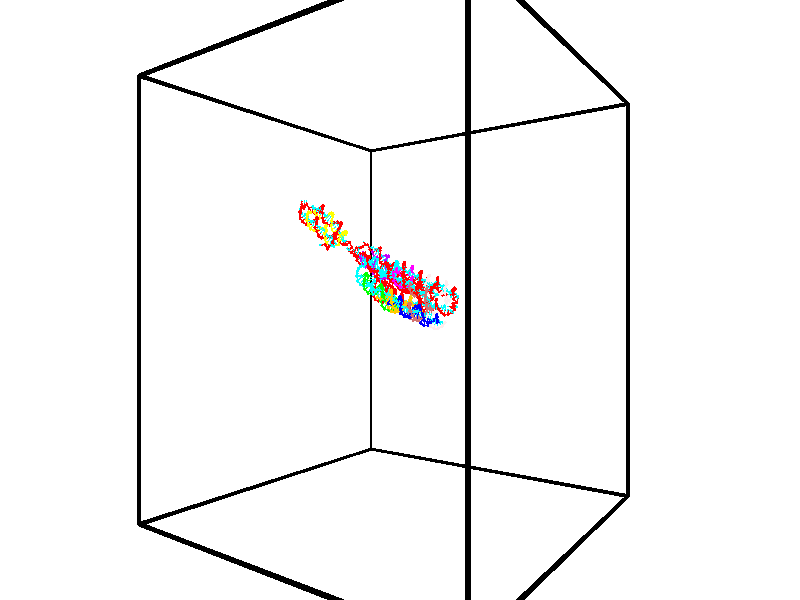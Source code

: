 // switches for output
#declare DRAW_BASES = 1; // possible values are 0, 1; only relevant for DNA ribbons
#declare DRAW_BASES_TYPE = 3; // possible values are 1, 2, 3; only relevant for DNA ribbons
#declare DRAW_FOG = 0; // set to 1 to enable fog

#include "colors.inc"

#include "transforms.inc"
background { rgb <1, 1, 1>}

#default {
   normal{
       ripples 0.25
       frequency 0.20
       turbulence 0.2
       lambda 5
   }
	finish {
		phong 0.1
		phong_size 40.
	}
}

// original window dimensions: 1024x640


// camera settings

camera {
	sky <-0, 1, 0>
	up <-0, 1, 0>
	right 1.6 * <0.581683, 0, 0.813415>
	location <-54.4937, 30, 90.4225>
	look_at <30, 30, 30>
	direction <84.4937, 0, -60.4225>
	angle 67.0682
}


# declare cpy_camera_pos = <-54.4937, 30, 90.4225>;
# if (DRAW_FOG = 1)
fog {
	fog_type 2
	up vnormalize(cpy_camera_pos)
	color rgbt<1,1,1,0.3>
	distance 1e-5
	fog_alt 3e-3
	fog_offset 48
}
# end


// LIGHTS

# declare lum = 6;
global_settings {
	ambient_light rgb lum * <0.05, 0.05, 0.05>
	max_trace_level 15
}# declare cpy_direct_light_amount = 0.25;
light_source
{	1000 * <0.231732, -1, 1.3951>,
	rgb lum * cpy_direct_light_amount
	parallel
}

light_source
{	1000 * <-0.231732, 1, -1.3951>,
	rgb lum * cpy_direct_light_amount
	parallel
}

// strand 0

// nucleotide -1

// particle -1
sphere {
	<43.070473, 31.822258, 22.337132> 0.250000
	pigment { color rgbt <1,0,0,0> }
	no_shadow
}
cylinder {
	<42.909473, 31.941616, 22.683300>,  <42.812874, 32.013229, 22.891003>, 0.100000
	pigment { color rgbt <1,0,0,0> }
	no_shadow
}
cylinder {
	<42.909473, 31.941616, 22.683300>,  <43.070473, 31.822258, 22.337132>, 0.100000
	pigment { color rgbt <1,0,0,0> }
	no_shadow
}

// particle -1
sphere {
	<42.909473, 31.941616, 22.683300> 0.100000
	pigment { color rgbt <1,0,0,0> }
	no_shadow
}
sphere {
	0, 1
	scale<0.080000,0.200000,0.300000>
	matrix <-0.911689, -0.215956, -0.349551,
		0.082589, -0.929690, 0.358965,
		-0.402495, 0.298396, 0.865423,
		42.788727, 32.031136, 22.942926>
	pigment { color rgbt <0,1,1,0> }
	no_shadow
}
cylinder {
	<42.622074, 31.262106, 22.528837>,  <43.070473, 31.822258, 22.337132>, 0.130000
	pigment { color rgbt <1,0,0,0> }
	no_shadow
}

// nucleotide -1

// particle -1
sphere {
	<42.622074, 31.262106, 22.528837> 0.250000
	pigment { color rgbt <1,0,0,0> }
	no_shadow
}
cylinder {
	<42.478096, 31.597576, 22.692333>,  <42.391708, 31.798859, 22.790430>, 0.100000
	pigment { color rgbt <1,0,0,0> }
	no_shadow
}
cylinder {
	<42.478096, 31.597576, 22.692333>,  <42.622074, 31.262106, 22.528837>, 0.100000
	pigment { color rgbt <1,0,0,0> }
	no_shadow
}

// particle -1
sphere {
	<42.478096, 31.597576, 22.692333> 0.100000
	pigment { color rgbt <1,0,0,0> }
	no_shadow
}
sphere {
	0, 1
	scale<0.080000,0.200000,0.300000>
	matrix <-0.928200, -0.277637, -0.247712,
		-0.094268, -0.468554, 0.878390,
		-0.359941, 0.838674, 0.408740,
		42.370113, 31.849178, 22.814955>
	pigment { color rgbt <0,1,1,0> }
	no_shadow
}
cylinder {
	<41.957722, 31.183712, 22.896687>,  <42.622074, 31.262106, 22.528837>, 0.130000
	pigment { color rgbt <1,0,0,0> }
	no_shadow
}

// nucleotide -1

// particle -1
sphere {
	<41.957722, 31.183712, 22.896687> 0.250000
	pigment { color rgbt <1,0,0,0> }
	no_shadow
}
cylinder {
	<41.973141, 31.574242, 22.811550>,  <41.982391, 31.808559, 22.760468>, 0.100000
	pigment { color rgbt <1,0,0,0> }
	no_shadow
}
cylinder {
	<41.973141, 31.574242, 22.811550>,  <41.957722, 31.183712, 22.896687>, 0.100000
	pigment { color rgbt <1,0,0,0> }
	no_shadow
}

// particle -1
sphere {
	<41.973141, 31.574242, 22.811550> 0.100000
	pigment { color rgbt <1,0,0,0> }
	no_shadow
}
sphere {
	0, 1
	scale<0.080000,0.200000,0.300000>
	matrix <-0.849405, -0.080176, -0.521616,
		-0.526332, 0.200898, 0.826205,
		0.038550, 0.976326, -0.212843,
		41.984707, 31.867140, 22.747698>
	pigment { color rgbt <0,1,1,0> }
	no_shadow
}
cylinder {
	<41.272163, 31.402143, 22.841869>,  <41.957722, 31.183712, 22.896687>, 0.130000
	pigment { color rgbt <1,0,0,0> }
	no_shadow
}

// nucleotide -1

// particle -1
sphere {
	<41.272163, 31.402143, 22.841869> 0.250000
	pigment { color rgbt <1,0,0,0> }
	no_shadow
}
cylinder {
	<41.493202, 31.689514, 22.672874>,  <41.625828, 31.861937, 22.571478>, 0.100000
	pigment { color rgbt <1,0,0,0> }
	no_shadow
}
cylinder {
	<41.493202, 31.689514, 22.672874>,  <41.272163, 31.402143, 22.841869>, 0.100000
	pigment { color rgbt <1,0,0,0> }
	no_shadow
}

// particle -1
sphere {
	<41.493202, 31.689514, 22.672874> 0.100000
	pigment { color rgbt <1,0,0,0> }
	no_shadow
}
sphere {
	0, 1
	scale<0.080000,0.200000,0.300000>
	matrix <-0.694271, 0.116340, -0.710248,
		-0.461108, 0.685805, 0.563072,
		0.552600, 0.718426, -0.422489,
		41.658981, 31.905043, 22.546127>
	pigment { color rgbt <0,1,1,0> }
	no_shadow
}
cylinder {
	<40.905148, 31.745535, 22.170630>,  <41.272163, 31.402143, 22.841869>, 0.130000
	pigment { color rgbt <1,0,0,0> }
	no_shadow
}

// nucleotide -1

// particle -1
sphere {
	<40.905148, 31.745535, 22.170630> 0.250000
	pigment { color rgbt <1,0,0,0> }
	no_shadow
}
cylinder {
	<40.783051, 31.809383, 22.546150>,  <40.709793, 31.847692, 22.771463>, 0.100000
	pigment { color rgbt <1,0,0,0> }
	no_shadow
}
cylinder {
	<40.783051, 31.809383, 22.546150>,  <40.905148, 31.745535, 22.170630>, 0.100000
	pigment { color rgbt <1,0,0,0> }
	no_shadow
}

// particle -1
sphere {
	<40.783051, 31.809383, 22.546150> 0.100000
	pigment { color rgbt <1,0,0,0> }
	no_shadow
}
sphere {
	0, 1
	scale<0.080000,0.200000,0.300000>
	matrix <-0.272796, 0.929878, -0.246800,
		-0.912365, -0.331435, -0.240293,
		-0.305241, 0.159621, 0.938802,
		40.691479, 31.857269, 22.827791>
	pigment { color rgbt <0,1,1,0> }
	no_shadow
}
cylinder {
	<40.167957, 32.004807, 22.231760>,  <40.905148, 31.745535, 22.170630>, 0.130000
	pigment { color rgbt <1,0,0,0> }
	no_shadow
}

// nucleotide -1

// particle -1
sphere {
	<40.167957, 32.004807, 22.231760> 0.250000
	pigment { color rgbt <1,0,0,0> }
	no_shadow
}
cylinder {
	<40.438522, 32.157642, 22.483624>,  <40.600861, 32.249344, 22.634743>, 0.100000
	pigment { color rgbt <1,0,0,0> }
	no_shadow
}
cylinder {
	<40.438522, 32.157642, 22.483624>,  <40.167957, 32.004807, 22.231760>, 0.100000
	pigment { color rgbt <1,0,0,0> }
	no_shadow
}

// particle -1
sphere {
	<40.438522, 32.157642, 22.483624> 0.100000
	pigment { color rgbt <1,0,0,0> }
	no_shadow
}
sphere {
	0, 1
	scale<0.080000,0.200000,0.300000>
	matrix <-0.274730, 0.924100, -0.265636,
		-0.683366, 0.006693, 0.730045,
		0.676412, 0.382092, 0.629660,
		40.641445, 32.272270, 22.672522>
	pigment { color rgbt <0,1,1,0> }
	no_shadow
}
cylinder {
	<39.760792, 32.658039, 21.969353>,  <40.167957, 32.004807, 22.231760>, 0.130000
	pigment { color rgbt <1,0,0,0> }
	no_shadow
}

// nucleotide -1

// particle -1
sphere {
	<39.760792, 32.658039, 21.969353> 0.250000
	pigment { color rgbt <1,0,0,0> }
	no_shadow
}
cylinder {
	<39.453655, 32.913853, 21.954235>,  <39.269375, 33.067341, 21.945164>, 0.100000
	pigment { color rgbt <1,0,0,0> }
	no_shadow
}
cylinder {
	<39.453655, 32.913853, 21.954235>,  <39.760792, 32.658039, 21.969353>, 0.100000
	pigment { color rgbt <1,0,0,0> }
	no_shadow
}

// particle -1
sphere {
	<39.453655, 32.913853, 21.954235> 0.100000
	pigment { color rgbt <1,0,0,0> }
	no_shadow
}
sphere {
	0, 1
	scale<0.080000,0.200000,0.300000>
	matrix <0.520987, 0.589001, -0.617779,
		-0.372826, -0.494044, -0.785443,
		-0.767837, 0.639530, -0.037796,
		39.223305, 33.105713, 21.942896>
	pigment { color rgbt <0,1,1,0> }
	no_shadow
}
cylinder {
	<39.729156, 32.811176, 21.280914>,  <39.760792, 32.658039, 21.969353>, 0.130000
	pigment { color rgbt <1,0,0,0> }
	no_shadow
}

// nucleotide -1

// particle -1
sphere {
	<39.729156, 32.811176, 21.280914> 0.250000
	pigment { color rgbt <1,0,0,0> }
	no_shadow
}
cylinder {
	<39.534954, 33.099648, 21.478577>,  <39.418434, 33.272728, 21.597174>, 0.100000
	pigment { color rgbt <1,0,0,0> }
	no_shadow
}
cylinder {
	<39.534954, 33.099648, 21.478577>,  <39.729156, 32.811176, 21.280914>, 0.100000
	pigment { color rgbt <1,0,0,0> }
	no_shadow
}

// particle -1
sphere {
	<39.534954, 33.099648, 21.478577> 0.100000
	pigment { color rgbt <1,0,0,0> }
	no_shadow
}
sphere {
	0, 1
	scale<0.080000,0.200000,0.300000>
	matrix <0.417205, 0.687857, -0.593964,
		-0.768263, -0.082206, -0.634834,
		-0.485502, 0.721177, 0.494158,
		39.389305, 33.316002, 21.626823>
	pigment { color rgbt <0,1,1,0> }
	no_shadow
}
cylinder {
	<39.607853, 33.245750, 20.760635>,  <39.729156, 32.811176, 21.280914>, 0.130000
	pigment { color rgbt <1,0,0,0> }
	no_shadow
}

// nucleotide -1

// particle -1
sphere {
	<39.607853, 33.245750, 20.760635> 0.250000
	pigment { color rgbt <1,0,0,0> }
	no_shadow
}
cylinder {
	<39.575790, 33.485836, 21.078960>,  <39.556553, 33.629887, 21.269957>, 0.100000
	pigment { color rgbt <1,0,0,0> }
	no_shadow
}
cylinder {
	<39.575790, 33.485836, 21.078960>,  <39.607853, 33.245750, 20.760635>, 0.100000
	pigment { color rgbt <1,0,0,0> }
	no_shadow
}

// particle -1
sphere {
	<39.575790, 33.485836, 21.078960> 0.100000
	pigment { color rgbt <1,0,0,0> }
	no_shadow
}
sphere {
	0, 1
	scale<0.080000,0.200000,0.300000>
	matrix <0.478251, 0.723644, -0.497609,
		-0.874557, 0.340712, -0.345058,
		-0.080158, 0.600211, 0.795815,
		39.551743, 33.665901, 21.317705>
	pigment { color rgbt <0,1,1,0> }
	no_shadow
}
cylinder {
	<39.182671, 33.809906, 20.635944>,  <39.607853, 33.245750, 20.760635>, 0.130000
	pigment { color rgbt <1,0,0,0> }
	no_shadow
}

// nucleotide -1

// particle -1
sphere {
	<39.182671, 33.809906, 20.635944> 0.250000
	pigment { color rgbt <1,0,0,0> }
	no_shadow
}
cylinder {
	<39.406387, 33.917274, 20.949669>,  <39.540619, 33.981693, 21.137903>, 0.100000
	pigment { color rgbt <1,0,0,0> }
	no_shadow
}
cylinder {
	<39.406387, 33.917274, 20.949669>,  <39.182671, 33.809906, 20.635944>, 0.100000
	pigment { color rgbt <1,0,0,0> }
	no_shadow
}

// particle -1
sphere {
	<39.406387, 33.917274, 20.949669> 0.100000
	pigment { color rgbt <1,0,0,0> }
	no_shadow
}
sphere {
	0, 1
	scale<0.080000,0.200000,0.300000>
	matrix <0.355845, 0.776784, -0.519597,
		-0.748710, 0.569699, 0.338933,
		0.559292, 0.268419, 0.784311,
		39.574173, 33.997799, 21.184961>
	pigment { color rgbt <0,1,1,0> }
	no_shadow
}
cylinder {
	<39.045883, 34.557148, 20.717028>,  <39.182671, 33.809906, 20.635944>, 0.130000
	pigment { color rgbt <1,0,0,0> }
	no_shadow
}

// nucleotide -1

// particle -1
sphere {
	<39.045883, 34.557148, 20.717028> 0.250000
	pigment { color rgbt <1,0,0,0> }
	no_shadow
}
cylinder {
	<39.390579, 34.489349, 20.908306>,  <39.597397, 34.448669, 21.023073>, 0.100000
	pigment { color rgbt <1,0,0,0> }
	no_shadow
}
cylinder {
	<39.390579, 34.489349, 20.908306>,  <39.045883, 34.557148, 20.717028>, 0.100000
	pigment { color rgbt <1,0,0,0> }
	no_shadow
}

// particle -1
sphere {
	<39.390579, 34.489349, 20.908306> 0.100000
	pigment { color rgbt <1,0,0,0> }
	no_shadow
}
sphere {
	0, 1
	scale<0.080000,0.200000,0.300000>
	matrix <0.358604, 0.870237, -0.337773,
		-0.358893, 0.462556, 0.810702,
		0.861742, -0.169497, 0.478196,
		39.649101, 34.438499, 21.051765>
	pigment { color rgbt <0,1,1,0> }
	no_shadow
}
cylinder {
	<39.161285, 35.229027, 21.022840>,  <39.045883, 34.557148, 20.717028>, 0.130000
	pigment { color rgbt <1,0,0,0> }
	no_shadow
}

// nucleotide -1

// particle -1
sphere {
	<39.161285, 35.229027, 21.022840> 0.250000
	pigment { color rgbt <1,0,0,0> }
	no_shadow
}
cylinder {
	<39.495289, 35.008934, 21.024014>,  <39.695690, 34.876877, 21.024717>, 0.100000
	pigment { color rgbt <1,0,0,0> }
	no_shadow
}
cylinder {
	<39.495289, 35.008934, 21.024014>,  <39.161285, 35.229027, 21.022840>, 0.100000
	pigment { color rgbt <1,0,0,0> }
	no_shadow
}

// particle -1
sphere {
	<39.495289, 35.008934, 21.024014> 0.100000
	pigment { color rgbt <1,0,0,0> }
	no_shadow
}
sphere {
	0, 1
	scale<0.080000,0.200000,0.300000>
	matrix <0.524643, 0.794542, -0.305700,
		0.165877, 0.256799, 0.952123,
		0.835006, -0.550233, 0.002932,
		39.745792, 34.843864, 21.024893>
	pigment { color rgbt <0,1,1,0> }
	no_shadow
}
cylinder {
	<39.621239, 35.600056, 21.298143>,  <39.161285, 35.229027, 21.022840>, 0.130000
	pigment { color rgbt <1,0,0,0> }
	no_shadow
}

// nucleotide -1

// particle -1
sphere {
	<39.621239, 35.600056, 21.298143> 0.250000
	pigment { color rgbt <1,0,0,0> }
	no_shadow
}
cylinder {
	<39.841000, 35.339222, 21.089165>,  <39.972855, 35.182724, 20.963778>, 0.100000
	pigment { color rgbt <1,0,0,0> }
	no_shadow
}
cylinder {
	<39.841000, 35.339222, 21.089165>,  <39.621239, 35.600056, 21.298143>, 0.100000
	pigment { color rgbt <1,0,0,0> }
	no_shadow
}

// particle -1
sphere {
	<39.841000, 35.339222, 21.089165> 0.100000
	pigment { color rgbt <1,0,0,0> }
	no_shadow
}
sphere {
	0, 1
	scale<0.080000,0.200000,0.300000>
	matrix <0.518476, 0.756381, -0.398836,
		0.655244, -0.051757, 0.753642,
		0.549398, -0.652080, -0.522449,
		40.005817, 35.143597, 20.932430>
	pigment { color rgbt <0,1,1,0> }
	no_shadow
}
cylinder {
	<40.426304, 35.817081, 21.334023>,  <39.621239, 35.600056, 21.298143>, 0.130000
	pigment { color rgbt <1,0,0,0> }
	no_shadow
}

// nucleotide -1

// particle -1
sphere {
	<40.426304, 35.817081, 21.334023> 0.250000
	pigment { color rgbt <1,0,0,0> }
	no_shadow
}
cylinder {
	<40.378372, 35.588024, 21.009624>,  <40.349613, 35.450588, 20.814985>, 0.100000
	pigment { color rgbt <1,0,0,0> }
	no_shadow
}
cylinder {
	<40.378372, 35.588024, 21.009624>,  <40.426304, 35.817081, 21.334023>, 0.100000
	pigment { color rgbt <1,0,0,0> }
	no_shadow
}

// particle -1
sphere {
	<40.378372, 35.588024, 21.009624> 0.100000
	pigment { color rgbt <1,0,0,0> }
	no_shadow
}
sphere {
	0, 1
	scale<0.080000,0.200000,0.300000>
	matrix <0.460098, 0.691832, -0.556488,
		0.879745, -0.439823, 0.180570,
		-0.119832, -0.572647, -0.810996,
		40.342422, 35.416229, 20.766325>
	pigment { color rgbt <0,1,1,0> }
	no_shadow
}
cylinder {
	<40.950798, 35.938961, 20.962076>,  <40.426304, 35.817081, 21.334023>, 0.130000
	pigment { color rgbt <1,0,0,0> }
	no_shadow
}

// nucleotide -1

// particle -1
sphere {
	<40.950798, 35.938961, 20.962076> 0.250000
	pigment { color rgbt <1,0,0,0> }
	no_shadow
}
cylinder {
	<40.716312, 35.786102, 20.676331>,  <40.575623, 35.694386, 20.504883>, 0.100000
	pigment { color rgbt <1,0,0,0> }
	no_shadow
}
cylinder {
	<40.716312, 35.786102, 20.676331>,  <40.950798, 35.938961, 20.962076>, 0.100000
	pigment { color rgbt <1,0,0,0> }
	no_shadow
}

// particle -1
sphere {
	<40.716312, 35.786102, 20.676331> 0.100000
	pigment { color rgbt <1,0,0,0> }
	no_shadow
}
sphere {
	0, 1
	scale<0.080000,0.200000,0.300000>
	matrix <0.406574, 0.623917, -0.667402,
		0.700753, -0.681681, -0.210374,
		-0.586211, -0.382150, -0.714365,
		40.540447, 35.671459, 20.462021>
	pigment { color rgbt <0,1,1,0> }
	no_shadow
}
cylinder {
	<41.338108, 35.915123, 20.244215>,  <40.950798, 35.938961, 20.962076>, 0.130000
	pigment { color rgbt <1,0,0,0> }
	no_shadow
}

// nucleotide -1

// particle -1
sphere {
	<41.338108, 35.915123, 20.244215> 0.250000
	pigment { color rgbt <1,0,0,0> }
	no_shadow
}
cylinder {
	<40.964657, 35.867924, 20.108917>,  <40.740585, 35.839603, 20.027739>, 0.100000
	pigment { color rgbt <1,0,0,0> }
	no_shadow
}
cylinder {
	<40.964657, 35.867924, 20.108917>,  <41.338108, 35.915123, 20.244215>, 0.100000
	pigment { color rgbt <1,0,0,0> }
	no_shadow
}

// particle -1
sphere {
	<40.964657, 35.867924, 20.108917> 0.100000
	pigment { color rgbt <1,0,0,0> }
	no_shadow
}
sphere {
	0, 1
	scale<0.080000,0.200000,0.300000>
	matrix <0.255149, 0.443736, -0.859068,
		0.251460, -0.888355, -0.384178,
		-0.933631, -0.117998, -0.338245,
		40.684566, 35.832523, 20.007444>
	pigment { color rgbt <0,1,1,0> }
	no_shadow
}
cylinder {
	<41.414921, 35.637016, 19.585081>,  <41.338108, 35.915123, 20.244215>, 0.130000
	pigment { color rgbt <1,0,0,0> }
	no_shadow
}

// nucleotide -1

// particle -1
sphere {
	<41.414921, 35.637016, 19.585081> 0.250000
	pigment { color rgbt <1,0,0,0> }
	no_shadow
}
cylinder {
	<41.052197, 35.805115, 19.598297>,  <40.834564, 35.905975, 19.606228>, 0.100000
	pigment { color rgbt <1,0,0,0> }
	no_shadow
}
cylinder {
	<41.052197, 35.805115, 19.598297>,  <41.414921, 35.637016, 19.585081>, 0.100000
	pigment { color rgbt <1,0,0,0> }
	no_shadow
}

// particle -1
sphere {
	<41.052197, 35.805115, 19.598297> 0.100000
	pigment { color rgbt <1,0,0,0> }
	no_shadow
}
sphere {
	0, 1
	scale<0.080000,0.200000,0.300000>
	matrix <0.130127, 0.353614, -0.926296,
		-0.400960, -0.835672, -0.375345,
		-0.906806, 0.420250, 0.033042,
		40.780155, 35.931190, 19.608210>
	pigment { color rgbt <0,1,1,0> }
	no_shadow
}
cylinder {
	<41.165195, 35.549603, 18.864668>,  <41.414921, 35.637016, 19.585081>, 0.130000
	pigment { color rgbt <1,0,0,0> }
	no_shadow
}

// nucleotide -1

// particle -1
sphere {
	<41.165195, 35.549603, 18.864668> 0.250000
	pigment { color rgbt <1,0,0,0> }
	no_shadow
}
cylinder {
	<40.913685, 35.808865, 19.036499>,  <40.762779, 35.964424, 19.139597>, 0.100000
	pigment { color rgbt <1,0,0,0> }
	no_shadow
}
cylinder {
	<40.913685, 35.808865, 19.036499>,  <41.165195, 35.549603, 18.864668>, 0.100000
	pigment { color rgbt <1,0,0,0> }
	no_shadow
}

// particle -1
sphere {
	<40.913685, 35.808865, 19.036499> 0.100000
	pigment { color rgbt <1,0,0,0> }
	no_shadow
}
sphere {
	0, 1
	scale<0.080000,0.200000,0.300000>
	matrix <-0.050558, 0.517203, -0.854368,
		-0.775945, -0.558921, -0.292433,
		-0.628772, 0.648158, 0.429578,
		40.725052, 36.003311, 19.165373>
	pigment { color rgbt <0,1,1,0> }
	no_shadow
}
cylinder {
	<40.463295, 35.639637, 18.404016>,  <41.165195, 35.549603, 18.864668>, 0.130000
	pigment { color rgbt <1,0,0,0> }
	no_shadow
}

// nucleotide -1

// particle -1
sphere {
	<40.463295, 35.639637, 18.404016> 0.250000
	pigment { color rgbt <1,0,0,0> }
	no_shadow
}
cylinder {
	<40.506927, 35.963383, 18.634853>,  <40.533108, 36.157631, 18.773355>, 0.100000
	pigment { color rgbt <1,0,0,0> }
	no_shadow
}
cylinder {
	<40.506927, 35.963383, 18.634853>,  <40.463295, 35.639637, 18.404016>, 0.100000
	pigment { color rgbt <1,0,0,0> }
	no_shadow
}

// particle -1
sphere {
	<40.506927, 35.963383, 18.634853> 0.100000
	pigment { color rgbt <1,0,0,0> }
	no_shadow
}
sphere {
	0, 1
	scale<0.080000,0.200000,0.300000>
	matrix <-0.128430, 0.587166, -0.799213,
		-0.985702, 0.013060, 0.167992,
		0.109077, 0.809361, 0.577093,
		40.539650, 36.206192, 18.807981>
	pigment { color rgbt <0,1,1,0> }
	no_shadow
}
cylinder {
	<39.993225, 36.117165, 18.092333>,  <40.463295, 35.639637, 18.404016>, 0.130000
	pigment { color rgbt <1,0,0,0> }
	no_shadow
}

// nucleotide -1

// particle -1
sphere {
	<39.993225, 36.117165, 18.092333> 0.250000
	pigment { color rgbt <1,0,0,0> }
	no_shadow
}
cylinder {
	<40.220776, 36.350018, 18.324711>,  <40.357307, 36.489731, 18.464138>, 0.100000
	pigment { color rgbt <1,0,0,0> }
	no_shadow
}
cylinder {
	<40.220776, 36.350018, 18.324711>,  <39.993225, 36.117165, 18.092333>, 0.100000
	pigment { color rgbt <1,0,0,0> }
	no_shadow
}

// particle -1
sphere {
	<40.220776, 36.350018, 18.324711> 0.100000
	pigment { color rgbt <1,0,0,0> }
	no_shadow
}
sphere {
	0, 1
	scale<0.080000,0.200000,0.300000>
	matrix <-0.161221, 0.771615, -0.615320,
		-0.806465, 0.256381, 0.532807,
		0.568878, 0.582133, 0.580947,
		40.391438, 36.524658, 18.498995>
	pigment { color rgbt <0,1,1,0> }
	no_shadow
}
cylinder {
	<39.578827, 36.651634, 18.201097>,  <39.993225, 36.117165, 18.092333>, 0.130000
	pigment { color rgbt <1,0,0,0> }
	no_shadow
}

// nucleotide -1

// particle -1
sphere {
	<39.578827, 36.651634, 18.201097> 0.250000
	pigment { color rgbt <1,0,0,0> }
	no_shadow
}
cylinder {
	<39.940414, 36.805443, 18.275906>,  <40.157368, 36.897728, 18.320789>, 0.100000
	pigment { color rgbt <1,0,0,0> }
	no_shadow
}
cylinder {
	<39.940414, 36.805443, 18.275906>,  <39.578827, 36.651634, 18.201097>, 0.100000
	pigment { color rgbt <1,0,0,0> }
	no_shadow
}

// particle -1
sphere {
	<39.940414, 36.805443, 18.275906> 0.100000
	pigment { color rgbt <1,0,0,0> }
	no_shadow
}
sphere {
	0, 1
	scale<0.080000,0.200000,0.300000>
	matrix <-0.206725, 0.775885, -0.596043,
		-0.374296, 0.500145, 0.780869,
		0.903973, 0.384522, 0.187018,
		40.211605, 36.920799, 18.332010>
	pigment { color rgbt <0,1,1,0> }
	no_shadow
}
cylinder {
	<39.498878, 37.390900, 18.417269>,  <39.578827, 36.651634, 18.201097>, 0.130000
	pigment { color rgbt <1,0,0,0> }
	no_shadow
}

// nucleotide -1

// particle -1
sphere {
	<39.498878, 37.390900, 18.417269> 0.250000
	pigment { color rgbt <1,0,0,0> }
	no_shadow
}
cylinder {
	<39.871346, 37.380814, 18.271778>,  <40.094826, 37.374763, 18.184483>, 0.100000
	pigment { color rgbt <1,0,0,0> }
	no_shadow
}
cylinder {
	<39.871346, 37.380814, 18.271778>,  <39.498878, 37.390900, 18.417269>, 0.100000
	pigment { color rgbt <1,0,0,0> }
	no_shadow
}

// particle -1
sphere {
	<39.871346, 37.380814, 18.271778> 0.100000
	pigment { color rgbt <1,0,0,0> }
	no_shadow
}
sphere {
	0, 1
	scale<0.080000,0.200000,0.300000>
	matrix <-0.250415, 0.680861, -0.688273,
		0.265001, 0.731978, 0.627680,
		0.931164, -0.025212, -0.363727,
		40.150696, 37.373249, 18.162661>
	pigment { color rgbt <0,1,1,0> }
	no_shadow
}
cylinder {
	<39.695614, 38.100220, 18.322474>,  <39.498878, 37.390900, 18.417269>, 0.130000
	pigment { color rgbt <1,0,0,0> }
	no_shadow
}

// nucleotide -1

// particle -1
sphere {
	<39.695614, 38.100220, 18.322474> 0.250000
	pigment { color rgbt <1,0,0,0> }
	no_shadow
}
cylinder {
	<39.959660, 37.879360, 18.118755>,  <40.118088, 37.746845, 17.996525>, 0.100000
	pigment { color rgbt <1,0,0,0> }
	no_shadow
}
cylinder {
	<39.959660, 37.879360, 18.118755>,  <39.695614, 38.100220, 18.322474>, 0.100000
	pigment { color rgbt <1,0,0,0> }
	no_shadow
}

// particle -1
sphere {
	<39.959660, 37.879360, 18.118755> 0.100000
	pigment { color rgbt <1,0,0,0> }
	no_shadow
}
sphere {
	0, 1
	scale<0.080000,0.200000,0.300000>
	matrix <0.010105, 0.684468, -0.728972,
		0.751100, 0.476056, 0.457404,
		0.660111, -0.552153, -0.509294,
		40.157692, 37.713715, 17.965967>
	pigment { color rgbt <0,1,1,0> }
	no_shadow
}
cylinder {
	<40.137550, 38.582474, 18.057444>,  <39.695614, 38.100220, 18.322474>, 0.130000
	pigment { color rgbt <1,0,0,0> }
	no_shadow
}

// nucleotide -1

// particle -1
sphere {
	<40.137550, 38.582474, 18.057444> 0.250000
	pigment { color rgbt <1,0,0,0> }
	no_shadow
}
cylinder {
	<40.184036, 38.262238, 17.822311>,  <40.211929, 38.070095, 17.681232>, 0.100000
	pigment { color rgbt <1,0,0,0> }
	no_shadow
}
cylinder {
	<40.184036, 38.262238, 17.822311>,  <40.137550, 38.582474, 18.057444>, 0.100000
	pigment { color rgbt <1,0,0,0> }
	no_shadow
}

// particle -1
sphere {
	<40.184036, 38.262238, 17.822311> 0.100000
	pigment { color rgbt <1,0,0,0> }
	no_shadow
}
sphere {
	0, 1
	scale<0.080000,0.200000,0.300000>
	matrix <-0.068323, 0.583994, -0.808878,
		0.990871, 0.134165, 0.013169,
		0.116214, -0.800594, -0.587829,
		40.218899, 38.022060, 17.645962>
	pigment { color rgbt <0,1,1,0> }
	no_shadow
}
cylinder {
	<40.806568, 38.610958, 17.641159>,  <40.137550, 38.582474, 18.057444>, 0.130000
	pigment { color rgbt <1,0,0,0> }
	no_shadow
}

// nucleotide -1

// particle -1
sphere {
	<40.806568, 38.610958, 17.641159> 0.250000
	pigment { color rgbt <1,0,0,0> }
	no_shadow
}
cylinder {
	<40.572453, 38.366970, 17.427475>,  <40.431984, 38.220577, 17.299265>, 0.100000
	pigment { color rgbt <1,0,0,0> }
	no_shadow
}
cylinder {
	<40.572453, 38.366970, 17.427475>,  <40.806568, 38.610958, 17.641159>, 0.100000
	pigment { color rgbt <1,0,0,0> }
	no_shadow
}

// particle -1
sphere {
	<40.572453, 38.366970, 17.427475> 0.100000
	pigment { color rgbt <1,0,0,0> }
	no_shadow
}
sphere {
	0, 1
	scale<0.080000,0.200000,0.300000>
	matrix <0.058023, 0.625650, -0.777943,
		0.808749, -0.486315, -0.330791,
		-0.585284, -0.609967, -0.534211,
		40.396866, 38.183979, 17.267212>
	pigment { color rgbt <0,1,1,0> }
	no_shadow
}
cylinder {
	<41.034393, 38.614506, 16.923828>,  <40.806568, 38.610958, 17.641159>, 0.130000
	pigment { color rgbt <1,0,0,0> }
	no_shadow
}

// nucleotide -1

// particle -1
sphere {
	<41.034393, 38.614506, 16.923828> 0.250000
	pigment { color rgbt <1,0,0,0> }
	no_shadow
}
cylinder {
	<40.657574, 38.483753, 16.893620>,  <40.431484, 38.405304, 16.875494>, 0.100000
	pigment { color rgbt <1,0,0,0> }
	no_shadow
}
cylinder {
	<40.657574, 38.483753, 16.893620>,  <41.034393, 38.614506, 16.923828>, 0.100000
	pigment { color rgbt <1,0,0,0> }
	no_shadow
}

// particle -1
sphere {
	<40.657574, 38.483753, 16.893620> 0.100000
	pigment { color rgbt <1,0,0,0> }
	no_shadow
}
sphere {
	0, 1
	scale<0.080000,0.200000,0.300000>
	matrix <-0.088193, 0.458481, -0.884318,
		0.323686, -0.826407, -0.460738,
		-0.942045, -0.326875, -0.075520,
		40.374962, 38.385689, 16.870964>
	pigment { color rgbt <0,1,1,0> }
	no_shadow
}
cylinder {
	<40.935516, 38.294724, 16.324844>,  <41.034393, 38.614506, 16.923828>, 0.130000
	pigment { color rgbt <1,0,0,0> }
	no_shadow
}

// nucleotide -1

// particle -1
sphere {
	<40.935516, 38.294724, 16.324844> 0.250000
	pigment { color rgbt <1,0,0,0> }
	no_shadow
}
cylinder {
	<40.569286, 38.422390, 16.422710>,  <40.349548, 38.498989, 16.481430>, 0.100000
	pigment { color rgbt <1,0,0,0> }
	no_shadow
}
cylinder {
	<40.569286, 38.422390, 16.422710>,  <40.935516, 38.294724, 16.324844>, 0.100000
	pigment { color rgbt <1,0,0,0> }
	no_shadow
}

// particle -1
sphere {
	<40.569286, 38.422390, 16.422710> 0.100000
	pigment { color rgbt <1,0,0,0> }
	no_shadow
}
sphere {
	0, 1
	scale<0.080000,0.200000,0.300000>
	matrix <-0.057976, 0.497276, -0.865653,
		-0.397955, -0.806752, -0.436788,
		-0.915571, 0.319167, 0.244666,
		40.294617, 38.518139, 16.496111>
	pigment { color rgbt <0,1,1,0> }
	no_shadow
}
cylinder {
	<40.242077, 38.014263, 15.921311>,  <40.935516, 38.294724, 16.324844>, 0.130000
	pigment { color rgbt <1,0,0,0> }
	no_shadow
}

// nucleotide -1

// particle -1
sphere {
	<40.242077, 38.014263, 15.921311> 0.250000
	pigment { color rgbt <1,0,0,0> }
	no_shadow
}
cylinder {
	<40.291214, 38.409634, 15.956899>,  <40.320698, 38.646858, 15.978251>, 0.100000
	pigment { color rgbt <1,0,0,0> }
	no_shadow
}
cylinder {
	<40.291214, 38.409634, 15.956899>,  <40.242077, 38.014263, 15.921311>, 0.100000
	pigment { color rgbt <1,0,0,0> }
	no_shadow
}

// particle -1
sphere {
	<40.291214, 38.409634, 15.956899> 0.100000
	pigment { color rgbt <1,0,0,0> }
	no_shadow
}
sphere {
	0, 1
	scale<0.080000,0.200000,0.300000>
	matrix <-0.065095, 0.097479, -0.993106,
		-0.990289, 0.116208, 0.076317,
		0.122846, 0.988430, 0.088967,
		40.328068, 38.706161, 15.983589>
	pigment { color rgbt <0,1,1,0> }
	no_shadow
}
cylinder {
	<39.666950, 38.407581, 15.645852>,  <40.242077, 38.014263, 15.921311>, 0.130000
	pigment { color rgbt <1,0,0,0> }
	no_shadow
}

// nucleotide -1

// particle -1
sphere {
	<39.666950, 38.407581, 15.645852> 0.250000
	pigment { color rgbt <1,0,0,0> }
	no_shadow
}
cylinder {
	<40.013927, 38.598824, 15.590774>,  <40.222115, 38.713570, 15.557727>, 0.100000
	pigment { color rgbt <1,0,0,0> }
	no_shadow
}
cylinder {
	<40.013927, 38.598824, 15.590774>,  <39.666950, 38.407581, 15.645852>, 0.100000
	pigment { color rgbt <1,0,0,0> }
	no_shadow
}

// particle -1
sphere {
	<40.013927, 38.598824, 15.590774> 0.100000
	pigment { color rgbt <1,0,0,0> }
	no_shadow
}
sphere {
	0, 1
	scale<0.080000,0.200000,0.300000>
	matrix <-0.084719, -0.130775, -0.987786,
		-0.490274, 0.868511, -0.072935,
		0.867441, 0.478107, -0.137695,
		40.274158, 38.742256, 15.549465>
	pigment { color rgbt <0,1,1,0> }
	no_shadow
}
cylinder {
	<39.656937, 39.154148, 15.233954>,  <39.666950, 38.407581, 15.645852>, 0.130000
	pigment { color rgbt <1,0,0,0> }
	no_shadow
}

// nucleotide -1

// particle -1
sphere {
	<39.656937, 39.154148, 15.233954> 0.250000
	pigment { color rgbt <1,0,0,0> }
	no_shadow
}
cylinder {
	<39.969791, 38.908394, 15.192378>,  <40.157505, 38.760941, 15.167432>, 0.100000
	pigment { color rgbt <1,0,0,0> }
	no_shadow
}
cylinder {
	<39.969791, 38.908394, 15.192378>,  <39.656937, 39.154148, 15.233954>, 0.100000
	pigment { color rgbt <1,0,0,0> }
	no_shadow
}

// particle -1
sphere {
	<39.969791, 38.908394, 15.192378> 0.100000
	pigment { color rgbt <1,0,0,0> }
	no_shadow
}
sphere {
	0, 1
	scale<0.080000,0.200000,0.300000>
	matrix <-0.086195, 0.058529, -0.994557,
		0.617122, 0.786835, -0.007180,
		0.782132, -0.614382, -0.103941,
		40.204430, 38.724079, 15.161196>
	pigment { color rgbt <0,1,1,0> }
	no_shadow
}
cylinder {
	<39.756275, 39.191505, 14.501869>,  <39.656937, 39.154148, 15.233954>, 0.130000
	pigment { color rgbt <1,0,0,0> }
	no_shadow
}

// nucleotide -1

// particle -1
sphere {
	<39.756275, 39.191505, 14.501869> 0.250000
	pigment { color rgbt <1,0,0,0> }
	no_shadow
}
cylinder {
	<39.746937, 39.499916, 14.247321>,  <39.741333, 39.684963, 14.094592>, 0.100000
	pigment { color rgbt <1,0,0,0> }
	no_shadow
}
cylinder {
	<39.746937, 39.499916, 14.247321>,  <39.756275, 39.191505, 14.501869>, 0.100000
	pigment { color rgbt <1,0,0,0> }
	no_shadow
}

// particle -1
sphere {
	<39.746937, 39.499916, 14.247321> 0.100000
	pigment { color rgbt <1,0,0,0> }
	no_shadow
}
sphere {
	0, 1
	scale<0.080000,0.200000,0.300000>
	matrix <0.425889, 0.583563, 0.691428,
		0.904474, -0.254884, -0.341995,
		-0.023342, 0.771030, -0.636370,
		39.739933, 39.731224, 14.056410>
	pigment { color rgbt <0,1,1,0> }
	no_shadow
}
cylinder {
	<39.265488, 38.843769, 14.201733>,  <39.756275, 39.191505, 14.501869>, 0.130000
	pigment { color rgbt <1,0,0,0> }
	no_shadow
}

// nucleotide -1

// particle -1
sphere {
	<39.265488, 38.843769, 14.201733> 0.250000
	pigment { color rgbt <1,0,0,0> }
	no_shadow
}
cylinder {
	<39.063606, 38.859711, 13.856784>,  <38.942478, 38.869274, 13.649815>, 0.100000
	pigment { color rgbt <1,0,0,0> }
	no_shadow
}
cylinder {
	<39.063606, 38.859711, 13.856784>,  <39.265488, 38.843769, 14.201733>, 0.100000
	pigment { color rgbt <1,0,0,0> }
	no_shadow
}

// particle -1
sphere {
	<39.063606, 38.859711, 13.856784> 0.100000
	pigment { color rgbt <1,0,0,0> }
	no_shadow
}
sphere {
	0, 1
	scale<0.080000,0.200000,0.300000>
	matrix <-0.209193, -0.974808, 0.077380,
		-0.837563, 0.219456, 0.500326,
		-0.504703, 0.039855, -0.862373,
		38.912197, 38.871666, 13.598072>
	pigment { color rgbt <0,1,1,0> }
	no_shadow
}
cylinder {
	<38.521496, 38.660336, 14.258712>,  <39.265488, 38.843769, 14.201733>, 0.130000
	pigment { color rgbt <1,0,0,0> }
	no_shadow
}

// nucleotide -1

// particle -1
sphere {
	<38.521496, 38.660336, 14.258712> 0.250000
	pigment { color rgbt <1,0,0,0> }
	no_shadow
}
cylinder {
	<38.664795, 38.562843, 13.898211>,  <38.750774, 38.504349, 13.681911>, 0.100000
	pigment { color rgbt <1,0,0,0> }
	no_shadow
}
cylinder {
	<38.664795, 38.562843, 13.898211>,  <38.521496, 38.660336, 14.258712>, 0.100000
	pigment { color rgbt <1,0,0,0> }
	no_shadow
}

// particle -1
sphere {
	<38.664795, 38.562843, 13.898211> 0.100000
	pigment { color rgbt <1,0,0,0> }
	no_shadow
}
sphere {
	0, 1
	scale<0.080000,0.200000,0.300000>
	matrix <-0.492898, -0.869207, 0.039132,
		-0.792911, 0.430206, -0.431527,
		0.358251, -0.243727, -0.901251,
		38.772270, 38.489727, 13.627836>
	pigment { color rgbt <0,1,1,0> }
	no_shadow
}
cylinder {
	<38.023430, 38.658730, 13.670325>,  <38.521496, 38.660336, 14.258712>, 0.130000
	pigment { color rgbt <1,0,0,0> }
	no_shadow
}

// nucleotide -1

// particle -1
sphere {
	<38.023430, 38.658730, 13.670325> 0.250000
	pigment { color rgbt <1,0,0,0> }
	no_shadow
}
cylinder {
	<38.324524, 38.397171, 13.639857>,  <38.505180, 38.240234, 13.621576>, 0.100000
	pigment { color rgbt <1,0,0,0> }
	no_shadow
}
cylinder {
	<38.324524, 38.397171, 13.639857>,  <38.023430, 38.658730, 13.670325>, 0.100000
	pigment { color rgbt <1,0,0,0> }
	no_shadow
}

// particle -1
sphere {
	<38.324524, 38.397171, 13.639857> 0.100000
	pigment { color rgbt <1,0,0,0> }
	no_shadow
}
sphere {
	0, 1
	scale<0.080000,0.200000,0.300000>
	matrix <-0.652460, -0.756431, 0.045919,
		-0.087645, 0.015133, -0.996037,
		0.752738, -0.653898, -0.076171,
		38.550346, 38.201000, 13.617006>
	pigment { color rgbt <0,1,1,0> }
	no_shadow
}
cylinder {
	<37.722633, 38.046120, 13.371200>,  <38.023430, 38.658730, 13.670325>, 0.130000
	pigment { color rgbt <1,0,0,0> }
	no_shadow
}

// nucleotide -1

// particle -1
sphere {
	<37.722633, 38.046120, 13.371200> 0.250000
	pigment { color rgbt <1,0,0,0> }
	no_shadow
}
cylinder {
	<38.073048, 37.940132, 13.532374>,  <38.283295, 37.876537, 13.629079>, 0.100000
	pigment { color rgbt <1,0,0,0> }
	no_shadow
}
cylinder {
	<38.073048, 37.940132, 13.532374>,  <37.722633, 38.046120, 13.371200>, 0.100000
	pigment { color rgbt <1,0,0,0> }
	no_shadow
}

// particle -1
sphere {
	<38.073048, 37.940132, 13.532374> 0.100000
	pigment { color rgbt <1,0,0,0> }
	no_shadow
}
sphere {
	0, 1
	scale<0.080000,0.200000,0.300000>
	matrix <-0.412276, -0.844961, 0.340691,
		0.250193, -0.464577, -0.849454,
		0.876032, -0.264971, 0.402937,
		38.335857, 37.860641, 13.653255>
	pigment { color rgbt <0,1,1,0> }
	no_shadow
}
cylinder {
	<37.737881, 37.292984, 13.182946>,  <37.722633, 38.046120, 13.371200>, 0.130000
	pigment { color rgbt <1,0,0,0> }
	no_shadow
}

// nucleotide -1

// particle -1
sphere {
	<37.737881, 37.292984, 13.182946> 0.250000
	pigment { color rgbt <1,0,0,0> }
	no_shadow
}
cylinder {
	<37.908787, 37.395260, 13.529832>,  <38.011330, 37.456627, 13.737964>, 0.100000
	pigment { color rgbt <1,0,0,0> }
	no_shadow
}
cylinder {
	<37.908787, 37.395260, 13.529832>,  <37.737881, 37.292984, 13.182946>, 0.100000
	pigment { color rgbt <1,0,0,0> }
	no_shadow
}

// particle -1
sphere {
	<37.908787, 37.395260, 13.529832> 0.100000
	pigment { color rgbt <1,0,0,0> }
	no_shadow
}
sphere {
	0, 1
	scale<0.080000,0.200000,0.300000>
	matrix <-0.337721, -0.844612, 0.415421,
		0.838680, -0.470374, -0.274525,
		0.427270, 0.255692, 0.867215,
		38.036968, 37.471966, 13.789996>
	pigment { color rgbt <0,1,1,0> }
	no_shadow
}
cylinder {
	<37.489033, 37.326832, 13.892900>,  <37.737881, 37.292984, 13.182946>, 0.130000
	pigment { color rgbt <1,0,0,0> }
	no_shadow
}

// nucleotide -1

// particle -1
sphere {
	<37.489033, 37.326832, 13.892900> 0.250000
	pigment { color rgbt <1,0,0,0> }
	no_shadow
}
cylinder {
	<37.870869, 37.275837, 14.000602>,  <38.099972, 37.245239, 14.065223>, 0.100000
	pigment { color rgbt <1,0,0,0> }
	no_shadow
}
cylinder {
	<37.870869, 37.275837, 14.000602>,  <37.489033, 37.326832, 13.892900>, 0.100000
	pigment { color rgbt <1,0,0,0> }
	no_shadow
}

// particle -1
sphere {
	<37.870869, 37.275837, 14.000602> 0.100000
	pigment { color rgbt <1,0,0,0> }
	no_shadow
}
sphere {
	0, 1
	scale<0.080000,0.200000,0.300000>
	matrix <-0.289370, -0.611648, 0.736310,
		0.070819, -0.780791, -0.620766,
		0.954594, -0.127486, 0.269254,
		38.157246, 37.237591, 14.081378>
	pigment { color rgbt <0,1,1,0> }
	no_shadow
}
cylinder {
	<37.728039, 36.541843, 13.939301>,  <37.489033, 37.326832, 13.892900>, 0.130000
	pigment { color rgbt <1,0,0,0> }
	no_shadow
}

// nucleotide -1

// particle -1
sphere {
	<37.728039, 36.541843, 13.939301> 0.250000
	pigment { color rgbt <1,0,0,0> }
	no_shadow
}
cylinder {
	<37.969826, 36.750381, 14.180238>,  <38.114899, 36.875504, 14.324800>, 0.100000
	pigment { color rgbt <1,0,0,0> }
	no_shadow
}
cylinder {
	<37.969826, 36.750381, 14.180238>,  <37.728039, 36.541843, 13.939301>, 0.100000
	pigment { color rgbt <1,0,0,0> }
	no_shadow
}

// particle -1
sphere {
	<37.969826, 36.750381, 14.180238> 0.100000
	pigment { color rgbt <1,0,0,0> }
	no_shadow
}
sphere {
	0, 1
	scale<0.080000,0.200000,0.300000>
	matrix <-0.248921, -0.594645, 0.764484,
		0.756738, -0.612044, -0.229672,
		0.604471, 0.521345, 0.602341,
		38.151169, 36.906784, 14.360940>
	pigment { color rgbt <0,1,1,0> }
	no_shadow
}
cylinder {
	<38.043560, 36.048553, 14.376749>,  <37.728039, 36.541843, 13.939301>, 0.130000
	pigment { color rgbt <1,0,0,0> }
	no_shadow
}

// nucleotide -1

// particle -1
sphere {
	<38.043560, 36.048553, 14.376749> 0.250000
	pigment { color rgbt <1,0,0,0> }
	no_shadow
}
cylinder {
	<38.123219, 36.390530, 14.568341>,  <38.171013, 36.595715, 14.683296>, 0.100000
	pigment { color rgbt <1,0,0,0> }
	no_shadow
}
cylinder {
	<38.123219, 36.390530, 14.568341>,  <38.043560, 36.048553, 14.376749>, 0.100000
	pigment { color rgbt <1,0,0,0> }
	no_shadow
}

// particle -1
sphere {
	<38.123219, 36.390530, 14.568341> 0.100000
	pigment { color rgbt <1,0,0,0> }
	no_shadow
}
sphere {
	0, 1
	scale<0.080000,0.200000,0.300000>
	matrix <-0.146431, -0.457322, 0.877163,
		0.968969, -0.244817, 0.034118,
		0.199142, 0.854939, 0.478980,
		38.182961, 36.647011, 14.712035>
	pigment { color rgbt <0,1,1,0> }
	no_shadow
}
cylinder {
	<38.378117, 35.798904, 14.947098>,  <38.043560, 36.048553, 14.376749>, 0.130000
	pigment { color rgbt <1,0,0,0> }
	no_shadow
}

// nucleotide -1

// particle -1
sphere {
	<38.378117, 35.798904, 14.947098> 0.250000
	pigment { color rgbt <1,0,0,0> }
	no_shadow
}
cylinder {
	<38.269947, 36.165165, 15.066060>,  <38.205044, 36.384922, 15.137438>, 0.100000
	pigment { color rgbt <1,0,0,0> }
	no_shadow
}
cylinder {
	<38.269947, 36.165165, 15.066060>,  <38.378117, 35.798904, 14.947098>, 0.100000
	pigment { color rgbt <1,0,0,0> }
	no_shadow
}

// particle -1
sphere {
	<38.269947, 36.165165, 15.066060> 0.100000
	pigment { color rgbt <1,0,0,0> }
	no_shadow
}
sphere {
	0, 1
	scale<0.080000,0.200000,0.300000>
	matrix <-0.141323, -0.343324, 0.928524,
		0.952311, 0.209068, 0.222247,
		-0.270427, 0.915652, 0.297406,
		38.188820, 36.439861, 15.155282>
	pigment { color rgbt <0,1,1,0> }
	no_shadow
}
cylinder {
	<38.785858, 36.064331, 15.558818>,  <38.378117, 35.798904, 14.947098>, 0.130000
	pigment { color rgbt <1,0,0,0> }
	no_shadow
}

// nucleotide -1

// particle -1
sphere {
	<38.785858, 36.064331, 15.558818> 0.250000
	pigment { color rgbt <1,0,0,0> }
	no_shadow
}
cylinder {
	<38.447994, 36.278419, 15.562762>,  <38.245277, 36.406872, 15.565129>, 0.100000
	pigment { color rgbt <1,0,0,0> }
	no_shadow
}
cylinder {
	<38.447994, 36.278419, 15.562762>,  <38.785858, 36.064331, 15.558818>, 0.100000
	pigment { color rgbt <1,0,0,0> }
	no_shadow
}

// particle -1
sphere {
	<38.447994, 36.278419, 15.562762> 0.100000
	pigment { color rgbt <1,0,0,0> }
	no_shadow
}
sphere {
	0, 1
	scale<0.080000,0.200000,0.300000>
	matrix <-0.056318, -0.107167, 0.992645,
		0.532339, 0.837888, 0.120661,
		-0.844656, 0.535219, 0.009861,
		38.194599, 36.438984, 15.565721>
	pigment { color rgbt <0,1,1,0> }
	no_shadow
}
cylinder {
	<38.851273, 36.507942, 16.227505>,  <38.785858, 36.064331, 15.558818>, 0.130000
	pigment { color rgbt <1,0,0,0> }
	no_shadow
}

// nucleotide -1

// particle -1
sphere {
	<38.851273, 36.507942, 16.227505> 0.250000
	pigment { color rgbt <1,0,0,0> }
	no_shadow
}
cylinder {
	<38.465839, 36.542488, 16.126278>,  <38.234577, 36.563217, 16.065542>, 0.100000
	pigment { color rgbt <1,0,0,0> }
	no_shadow
}
cylinder {
	<38.465839, 36.542488, 16.126278>,  <38.851273, 36.507942, 16.227505>, 0.100000
	pigment { color rgbt <1,0,0,0> }
	no_shadow
}

// particle -1
sphere {
	<38.465839, 36.542488, 16.126278> 0.100000
	pigment { color rgbt <1,0,0,0> }
	no_shadow
}
sphere {
	0, 1
	scale<0.080000,0.200000,0.300000>
	matrix <-0.255311, -0.015844, 0.966729,
		0.079483, 0.996137, 0.037317,
		-0.963586, 0.086366, -0.253066,
		38.176762, 36.568398, 16.050358>
	pigment { color rgbt <0,1,1,0> }
	no_shadow
}
cylinder {
	<38.469418, 37.000507, 16.750069>,  <38.851273, 36.507942, 16.227505>, 0.130000
	pigment { color rgbt <1,0,0,0> }
	no_shadow
}

// nucleotide -1

// particle -1
sphere {
	<38.469418, 37.000507, 16.750069> 0.250000
	pigment { color rgbt <1,0,0,0> }
	no_shadow
}
cylinder {
	<38.215096, 36.739040, 16.585884>,  <38.062504, 36.582161, 16.487373>, 0.100000
	pigment { color rgbt <1,0,0,0> }
	no_shadow
}
cylinder {
	<38.215096, 36.739040, 16.585884>,  <38.469418, 37.000507, 16.750069>, 0.100000
	pigment { color rgbt <1,0,0,0> }
	no_shadow
}

// particle -1
sphere {
	<38.215096, 36.739040, 16.585884> 0.100000
	pigment { color rgbt <1,0,0,0> }
	no_shadow
}
sphere {
	0, 1
	scale<0.080000,0.200000,0.300000>
	matrix <-0.387312, -0.189797, 0.902201,
		-0.667641, 0.732598, -0.132499,
		-0.635802, -0.653665, -0.410461,
		38.024353, 36.542942, 16.462746>
	pigment { color rgbt <0,1,1,0> }
	no_shadow
}
cylinder {
	<37.884785, 37.144260, 17.066969>,  <38.469418, 37.000507, 16.750069>, 0.130000
	pigment { color rgbt <1,0,0,0> }
	no_shadow
}

// nucleotide -1

// particle -1
sphere {
	<37.884785, 37.144260, 17.066969> 0.250000
	pigment { color rgbt <1,0,0,0> }
	no_shadow
}
cylinder {
	<37.843201, 36.766769, 16.941387>,  <37.818253, 36.540276, 16.866039>, 0.100000
	pigment { color rgbt <1,0,0,0> }
	no_shadow
}
cylinder {
	<37.843201, 36.766769, 16.941387>,  <37.884785, 37.144260, 17.066969>, 0.100000
	pigment { color rgbt <1,0,0,0> }
	no_shadow
}

// particle -1
sphere {
	<37.843201, 36.766769, 16.941387> 0.100000
	pigment { color rgbt <1,0,0,0> }
	no_shadow
}
sphere {
	0, 1
	scale<0.080000,0.200000,0.300000>
	matrix <-0.441890, -0.238970, 0.864654,
		-0.891025, 0.228620, -0.392182,
		-0.103958, -0.943730, -0.313953,
		37.812012, 36.483650, 16.847200>
	pigment { color rgbt <0,1,1,0> }
	no_shadow
}
cylinder {
	<37.231911, 37.017254, 17.303923>,  <37.884785, 37.144260, 17.066969>, 0.130000
	pigment { color rgbt <1,0,0,0> }
	no_shadow
}

// nucleotide -1

// particle -1
sphere {
	<37.231911, 37.017254, 17.303923> 0.250000
	pigment { color rgbt <1,0,0,0> }
	no_shadow
}
cylinder {
	<37.373928, 36.653973, 17.215282>,  <37.459137, 36.436005, 17.162098>, 0.100000
	pigment { color rgbt <1,0,0,0> }
	no_shadow
}
cylinder {
	<37.373928, 36.653973, 17.215282>,  <37.231911, 37.017254, 17.303923>, 0.100000
	pigment { color rgbt <1,0,0,0> }
	no_shadow
}

// particle -1
sphere {
	<37.373928, 36.653973, 17.215282> 0.100000
	pigment { color rgbt <1,0,0,0> }
	no_shadow
}
sphere {
	0, 1
	scale<0.080000,0.200000,0.300000>
	matrix <-0.354110, -0.350033, 0.867227,
		-0.865189, -0.229429, -0.445881,
		0.355040, -0.908207, -0.221602,
		37.480438, 36.381512, 17.148802>
	pigment { color rgbt <0,1,1,0> }
	no_shadow
}
cylinder {
	<36.735275, 36.566959, 17.552876>,  <37.231911, 37.017254, 17.303923>, 0.130000
	pigment { color rgbt <1,0,0,0> }
	no_shadow
}

// nucleotide -1

// particle -1
sphere {
	<36.735275, 36.566959, 17.552876> 0.250000
	pigment { color rgbt <1,0,0,0> }
	no_shadow
}
cylinder {
	<37.070930, 36.351913, 17.519833>,  <37.272324, 36.222885, 17.500008>, 0.100000
	pigment { color rgbt <1,0,0,0> }
	no_shadow
}
cylinder {
	<37.070930, 36.351913, 17.519833>,  <36.735275, 36.566959, 17.552876>, 0.100000
	pigment { color rgbt <1,0,0,0> }
	no_shadow
}

// particle -1
sphere {
	<37.070930, 36.351913, 17.519833> 0.100000
	pigment { color rgbt <1,0,0,0> }
	no_shadow
}
sphere {
	0, 1
	scale<0.080000,0.200000,0.300000>
	matrix <-0.273394, -0.548180, 0.790414,
		-0.470217, -0.640682, -0.606978,
		0.839138, -0.537611, -0.082605,
		37.322670, 36.190632, 17.495050>
	pigment { color rgbt <0,1,1,0> }
	no_shadow
}
cylinder {
	<36.565929, 35.837894, 17.536333>,  <36.735275, 36.566959, 17.552876>, 0.130000
	pigment { color rgbt <1,0,0,0> }
	no_shadow
}

// nucleotide -1

// particle -1
sphere {
	<36.565929, 35.837894, 17.536333> 0.250000
	pigment { color rgbt <1,0,0,0> }
	no_shadow
}
cylinder {
	<36.942253, 35.877232, 17.666077>,  <37.168045, 35.900833, 17.743923>, 0.100000
	pigment { color rgbt <1,0,0,0> }
	no_shadow
}
cylinder {
	<36.942253, 35.877232, 17.666077>,  <36.565929, 35.837894, 17.536333>, 0.100000
	pigment { color rgbt <1,0,0,0> }
	no_shadow
}

// particle -1
sphere {
	<36.942253, 35.877232, 17.666077> 0.100000
	pigment { color rgbt <1,0,0,0> }
	no_shadow
}
sphere {
	0, 1
	scale<0.080000,0.200000,0.300000>
	matrix <-0.182405, -0.659674, 0.729080,
		0.285675, -0.745089, -0.602687,
		0.940807, 0.098347, 0.324360,
		37.224495, 35.906734, 17.763384>
	pigment { color rgbt <0,1,1,0> }
	no_shadow
}
cylinder {
	<36.720158, 35.147408, 17.627029>,  <36.565929, 35.837894, 17.536333>, 0.130000
	pigment { color rgbt <1,0,0,0> }
	no_shadow
}

// nucleotide -1

// particle -1
sphere {
	<36.720158, 35.147408, 17.627029> 0.250000
	pigment { color rgbt <1,0,0,0> }
	no_shadow
}
cylinder {
	<36.981583, 35.378838, 17.822212>,  <37.138435, 35.517696, 17.939322>, 0.100000
	pigment { color rgbt <1,0,0,0> }
	no_shadow
}
cylinder {
	<36.981583, 35.378838, 17.822212>,  <36.720158, 35.147408, 17.627029>, 0.100000
	pigment { color rgbt <1,0,0,0> }
	no_shadow
}

// particle -1
sphere {
	<36.981583, 35.378838, 17.822212> 0.100000
	pigment { color rgbt <1,0,0,0> }
	no_shadow
}
sphere {
	0, 1
	scale<0.080000,0.200000,0.300000>
	matrix <-0.151211, -0.531894, 0.833201,
		0.741616, -0.618332, -0.260137,
		0.653561, 0.578580, 0.487959,
		37.177650, 35.552410, 17.968599>
	pigment { color rgbt <0,1,1,0> }
	no_shadow
}
cylinder {
	<37.011925, 34.642563, 17.940496>,  <36.720158, 35.147408, 17.627029>, 0.130000
	pigment { color rgbt <1,0,0,0> }
	no_shadow
}

// nucleotide -1

// particle -1
sphere {
	<37.011925, 34.642563, 17.940496> 0.250000
	pigment { color rgbt <1,0,0,0> }
	no_shadow
}
cylinder {
	<37.080612, 34.985058, 18.135380>,  <37.121826, 35.190556, 18.252310>, 0.100000
	pigment { color rgbt <1,0,0,0> }
	no_shadow
}
cylinder {
	<37.080612, 34.985058, 18.135380>,  <37.011925, 34.642563, 17.940496>, 0.100000
	pigment { color rgbt <1,0,0,0> }
	no_shadow
}

// particle -1
sphere {
	<37.080612, 34.985058, 18.135380> 0.100000
	pigment { color rgbt <1,0,0,0> }
	no_shadow
}
sphere {
	0, 1
	scale<0.080000,0.200000,0.300000>
	matrix <-0.083885, -0.480050, 0.873221,
		0.981568, -0.190821, -0.010609,
		0.171722, 0.856236, 0.487209,
		37.132130, 35.241928, 18.281542>
	pigment { color rgbt <0,1,1,0> }
	no_shadow
}
cylinder {
	<37.561832, 34.496410, 18.461214>,  <37.011925, 34.642563, 17.940496>, 0.130000
	pigment { color rgbt <1,0,0,0> }
	no_shadow
}

// nucleotide -1

// particle -1
sphere {
	<37.561832, 34.496410, 18.461214> 0.250000
	pigment { color rgbt <1,0,0,0> }
	no_shadow
}
cylinder {
	<37.411423, 34.844898, 18.587437>,  <37.321178, 35.053993, 18.663170>, 0.100000
	pigment { color rgbt <1,0,0,0> }
	no_shadow
}
cylinder {
	<37.411423, 34.844898, 18.587437>,  <37.561832, 34.496410, 18.461214>, 0.100000
	pigment { color rgbt <1,0,0,0> }
	no_shadow
}

// particle -1
sphere {
	<37.411423, 34.844898, 18.587437> 0.100000
	pigment { color rgbt <1,0,0,0> }
	no_shadow
}
sphere {
	0, 1
	scale<0.080000,0.200000,0.300000>
	matrix <-0.042016, -0.356232, 0.933452,
		0.925657, 0.337741, 0.170557,
		-0.376023, 0.871223, 0.315559,
		37.298615, 35.106266, 18.682104>
	pigment { color rgbt <0,1,1,0> }
	no_shadow
}
cylinder {
	<38.003948, 34.560600, 19.014616>,  <37.561832, 34.496410, 18.461214>, 0.130000
	pigment { color rgbt <1,0,0,0> }
	no_shadow
}

// nucleotide -1

// particle -1
sphere {
	<38.003948, 34.560600, 19.014616> 0.250000
	pigment { color rgbt <1,0,0,0> }
	no_shadow
}
cylinder {
	<37.678127, 34.788349, 19.059002>,  <37.482635, 34.924999, 19.085634>, 0.100000
	pigment { color rgbt <1,0,0,0> }
	no_shadow
}
cylinder {
	<37.678127, 34.788349, 19.059002>,  <38.003948, 34.560600, 19.014616>, 0.100000
	pigment { color rgbt <1,0,0,0> }
	no_shadow
}

// particle -1
sphere {
	<37.678127, 34.788349, 19.059002> 0.100000
	pigment { color rgbt <1,0,0,0> }
	no_shadow
}
sphere {
	0, 1
	scale<0.080000,0.200000,0.300000>
	matrix <-0.137741, -0.375663, 0.916463,
		0.563498, 0.731224, 0.384424,
		-0.814553, 0.569376, 0.110966,
		37.433762, 34.959164, 19.092291>
	pigment { color rgbt <0,1,1,0> }
	no_shadow
}
cylinder {
	<38.057892, 34.823586, 19.645002>,  <38.003948, 34.560600, 19.014616>, 0.130000
	pigment { color rgbt <1,0,0,0> }
	no_shadow
}

// nucleotide -1

// particle -1
sphere {
	<38.057892, 34.823586, 19.645002> 0.250000
	pigment { color rgbt <1,0,0,0> }
	no_shadow
}
cylinder {
	<37.668968, 34.841900, 19.553341>,  <37.435612, 34.852886, 19.498344>, 0.100000
	pigment { color rgbt <1,0,0,0> }
	no_shadow
}
cylinder {
	<37.668968, 34.841900, 19.553341>,  <38.057892, 34.823586, 19.645002>, 0.100000
	pigment { color rgbt <1,0,0,0> }
	no_shadow
}

// particle -1
sphere {
	<37.668968, 34.841900, 19.553341> 0.100000
	pigment { color rgbt <1,0,0,0> }
	no_shadow
}
sphere {
	0, 1
	scale<0.080000,0.200000,0.300000>
	matrix <-0.216800, -0.542701, 0.811464,
		-0.087212, 0.838678, 0.537600,
		-0.972313, 0.045782, -0.229155,
		37.377274, 34.855633, 19.484594>
	pigment { color rgbt <0,1,1,0> }
	no_shadow
}
cylinder {
	<37.710194, 35.217537, 20.223711>,  <38.057892, 34.823586, 19.645002>, 0.130000
	pigment { color rgbt <1,0,0,0> }
	no_shadow
}

// nucleotide -1

// particle -1
sphere {
	<37.710194, 35.217537, 20.223711> 0.250000
	pigment { color rgbt <1,0,0,0> }
	no_shadow
}
cylinder {
	<37.428226, 35.007870, 20.032574>,  <37.259045, 34.882069, 19.917891>, 0.100000
	pigment { color rgbt <1,0,0,0> }
	no_shadow
}
cylinder {
	<37.428226, 35.007870, 20.032574>,  <37.710194, 35.217537, 20.223711>, 0.100000
	pigment { color rgbt <1,0,0,0> }
	no_shadow
}

// particle -1
sphere {
	<37.428226, 35.007870, 20.032574> 0.100000
	pigment { color rgbt <1,0,0,0> }
	no_shadow
}
sphere {
	0, 1
	scale<0.080000,0.200000,0.300000>
	matrix <-0.352383, -0.325861, 0.877292,
		-0.615558, 0.786806, 0.044998,
		-0.704922, -0.524167, -0.477843,
		37.216751, 34.850620, 19.889221>
	pigment { color rgbt <0,1,1,0> }
	no_shadow
}
cylinder {
	<37.056244, 35.369942, 20.688169>,  <37.710194, 35.217537, 20.223711>, 0.130000
	pigment { color rgbt <1,0,0,0> }
	no_shadow
}

// nucleotide -1

// particle -1
sphere {
	<37.056244, 35.369942, 20.688169> 0.250000
	pigment { color rgbt <1,0,0,0> }
	no_shadow
}
cylinder {
	<37.016659, 35.042900, 20.461281>,  <36.992908, 34.846676, 20.325148>, 0.100000
	pigment { color rgbt <1,0,0,0> }
	no_shadow
}
cylinder {
	<37.016659, 35.042900, 20.461281>,  <37.056244, 35.369942, 20.688169>, 0.100000
	pigment { color rgbt <1,0,0,0> }
	no_shadow
}

// particle -1
sphere {
	<37.016659, 35.042900, 20.461281> 0.100000
	pigment { color rgbt <1,0,0,0> }
	no_shadow
}
sphere {
	0, 1
	scale<0.080000,0.200000,0.300000>
	matrix <-0.500021, -0.451972, 0.738715,
		-0.860340, 0.356725, -0.364090,
		-0.098960, -0.817599, -0.567220,
		36.986969, 34.797619, 20.291115>
	pigment { color rgbt <0,1,1,0> }
	no_shadow
}
cylinder {
	<36.509445, 35.078712, 20.904158>,  <37.056244, 35.369942, 20.688169>, 0.130000
	pigment { color rgbt <1,0,0,0> }
	no_shadow
}

// nucleotide -1

// particle -1
sphere {
	<36.509445, 35.078712, 20.904158> 0.250000
	pigment { color rgbt <1,0,0,0> }
	no_shadow
}
cylinder {
	<36.680111, 34.765896, 20.722446>,  <36.782513, 34.578205, 20.613419>, 0.100000
	pigment { color rgbt <1,0,0,0> }
	no_shadow
}
cylinder {
	<36.680111, 34.765896, 20.722446>,  <36.509445, 35.078712, 20.904158>, 0.100000
	pigment { color rgbt <1,0,0,0> }
	no_shadow
}

// particle -1
sphere {
	<36.680111, 34.765896, 20.722446> 0.100000
	pigment { color rgbt <1,0,0,0> }
	no_shadow
}
sphere {
	0, 1
	scale<0.080000,0.200000,0.300000>
	matrix <-0.439010, -0.618236, 0.651962,
		-0.790711, -0.078739, -0.607105,
		0.426669, -0.782039, -0.454279,
		36.808113, 34.531284, 20.586163>
	pigment { color rgbt <0,1,1,0> }
	no_shadow
}
cylinder {
	<35.986916, 34.692856, 20.697104>,  <36.509445, 35.078712, 20.904158>, 0.130000
	pigment { color rgbt <1,0,0,0> }
	no_shadow
}

// nucleotide -1

// particle -1
sphere {
	<35.986916, 34.692856, 20.697104> 0.250000
	pigment { color rgbt <1,0,0,0> }
	no_shadow
}
cylinder {
	<36.314400, 34.465973, 20.732830>,  <36.510891, 34.329842, 20.754267>, 0.100000
	pigment { color rgbt <1,0,0,0> }
	no_shadow
}
cylinder {
	<36.314400, 34.465973, 20.732830>,  <35.986916, 34.692856, 20.697104>, 0.100000
	pigment { color rgbt <1,0,0,0> }
	no_shadow
}

// particle -1
sphere {
	<36.314400, 34.465973, 20.732830> 0.100000
	pigment { color rgbt <1,0,0,0> }
	no_shadow
}
sphere {
	0, 1
	scale<0.080000,0.200000,0.300000>
	matrix <-0.507233, -0.641523, 0.575468,
		-0.269112, -0.516449, -0.812932,
		0.818714, -0.567211, 0.089319,
		36.560013, 34.295811, 20.759626>
	pigment { color rgbt <0,1,1,0> }
	no_shadow
}
cylinder {
	<35.655716, 33.989864, 20.613247>,  <35.986916, 34.692856, 20.697104>, 0.130000
	pigment { color rgbt <1,0,0,0> }
	no_shadow
}

// nucleotide -1

// particle -1
sphere {
	<35.655716, 33.989864, 20.613247> 0.250000
	pigment { color rgbt <1,0,0,0> }
	no_shadow
}
cylinder {
	<36.006557, 33.905312, 20.785763>,  <36.217060, 33.854580, 20.889273>, 0.100000
	pigment { color rgbt <1,0,0,0> }
	no_shadow
}
cylinder {
	<36.006557, 33.905312, 20.785763>,  <35.655716, 33.989864, 20.613247>, 0.100000
	pigment { color rgbt <1,0,0,0> }
	no_shadow
}

// particle -1
sphere {
	<36.006557, 33.905312, 20.785763> 0.100000
	pigment { color rgbt <1,0,0,0> }
	no_shadow
}
sphere {
	0, 1
	scale<0.080000,0.200000,0.300000>
	matrix <-0.424717, -0.760675, 0.490906,
		0.224303, -0.613751, -0.756967,
		0.877099, -0.211385, 0.431292,
		36.269688, 33.841896, 20.915150>
	pigment { color rgbt <0,1,1,0> }
	no_shadow
}
cylinder {
	<35.916065, 33.201534, 20.535892>,  <35.655716, 33.989864, 20.613247>, 0.130000
	pigment { color rgbt <1,0,0,0> }
	no_shadow
}

// nucleotide -1

// particle -1
sphere {
	<35.916065, 33.201534, 20.535892> 0.250000
	pigment { color rgbt <1,0,0,0> }
	no_shadow
}
cylinder {
	<36.034172, 33.405411, 20.859135>,  <36.105038, 33.527737, 21.053080>, 0.100000
	pigment { color rgbt <1,0,0,0> }
	no_shadow
}
cylinder {
	<36.034172, 33.405411, 20.859135>,  <35.916065, 33.201534, 20.535892>, 0.100000
	pigment { color rgbt <1,0,0,0> }
	no_shadow
}

// particle -1
sphere {
	<36.034172, 33.405411, 20.859135> 0.100000
	pigment { color rgbt <1,0,0,0> }
	no_shadow
}
sphere {
	0, 1
	scale<0.080000,0.200000,0.300000>
	matrix <-0.233693, -0.781595, 0.578357,
		0.926393, -0.359619, -0.111670,
		0.295268, 0.509690, 0.808105,
		36.122753, 33.558319, 21.101566>
	pigment { color rgbt <0,1,1,0> }
	no_shadow
}
cylinder {
	<36.518166, 32.808788, 20.850636>,  <35.916065, 33.201534, 20.535892>, 0.130000
	pigment { color rgbt <1,0,0,0> }
	no_shadow
}

// nucleotide -1

// particle -1
sphere {
	<36.518166, 32.808788, 20.850636> 0.250000
	pigment { color rgbt <1,0,0,0> }
	no_shadow
}
cylinder {
	<36.279968, 33.023357, 21.089848>,  <36.137051, 33.152100, 21.233376>, 0.100000
	pigment { color rgbt <1,0,0,0> }
	no_shadow
}
cylinder {
	<36.279968, 33.023357, 21.089848>,  <36.518166, 32.808788, 20.850636>, 0.100000
	pigment { color rgbt <1,0,0,0> }
	no_shadow
}

// particle -1
sphere {
	<36.279968, 33.023357, 21.089848> 0.100000
	pigment { color rgbt <1,0,0,0> }
	no_shadow
}
sphere {
	0, 1
	scale<0.080000,0.200000,0.300000>
	matrix <-0.225849, -0.826170, 0.516173,
		0.770964, 0.172311, 0.613126,
		-0.595489, 0.536425, 0.598031,
		36.101322, 33.184284, 21.269257>
	pigment { color rgbt <0,1,1,0> }
	no_shadow
}
cylinder {
	<36.623730, 32.696278, 21.592396>,  <36.518166, 32.808788, 20.850636>, 0.130000
	pigment { color rgbt <1,0,0,0> }
	no_shadow
}

// nucleotide -1

// particle -1
sphere {
	<36.623730, 32.696278, 21.592396> 0.250000
	pigment { color rgbt <1,0,0,0> }
	no_shadow
}
cylinder {
	<36.253529, 32.783039, 21.468208>,  <36.031406, 32.835094, 21.393696>, 0.100000
	pigment { color rgbt <1,0,0,0> }
	no_shadow
}
cylinder {
	<36.253529, 32.783039, 21.468208>,  <36.623730, 32.696278, 21.592396>, 0.100000
	pigment { color rgbt <1,0,0,0> }
	no_shadow
}

// particle -1
sphere {
	<36.253529, 32.783039, 21.468208> 0.100000
	pigment { color rgbt <1,0,0,0> }
	no_shadow
}
sphere {
	0, 1
	scale<0.080000,0.200000,0.300000>
	matrix <-0.352368, -0.793652, 0.495937,
		-0.138836, 0.568393, 0.810959,
		-0.925506, 0.216902, -0.310471,
		35.975876, 32.848110, 21.375067>
	pigment { color rgbt <0,1,1,0> }
	no_shadow
}
cylinder {
	<36.137428, 32.979317, 22.138990>,  <36.623730, 32.696278, 21.592396>, 0.130000
	pigment { color rgbt <1,0,0,0> }
	no_shadow
}

// nucleotide -1

// particle -1
sphere {
	<36.137428, 32.979317, 22.138990> 0.250000
	pigment { color rgbt <1,0,0,0> }
	no_shadow
}
cylinder {
	<35.961559, 32.736984, 21.873764>,  <35.856037, 32.591583, 21.714628>, 0.100000
	pigment { color rgbt <1,0,0,0> }
	no_shadow
}
cylinder {
	<35.961559, 32.736984, 21.873764>,  <36.137428, 32.979317, 22.138990>, 0.100000
	pigment { color rgbt <1,0,0,0> }
	no_shadow
}

// particle -1
sphere {
	<35.961559, 32.736984, 21.873764> 0.100000
	pigment { color rgbt <1,0,0,0> }
	no_shadow
}
sphere {
	0, 1
	scale<0.080000,0.200000,0.300000>
	matrix <-0.218908, -0.643704, 0.733297,
		-0.871074, 0.467559, 0.150395,
		-0.439670, -0.605833, -0.663066,
		35.829659, 32.555233, 21.674845>
	pigment { color rgbt <0,1,1,0> }
	no_shadow
}
cylinder {
	<35.341274, 32.793060, 22.159582>,  <36.137428, 32.979317, 22.138990>, 0.130000
	pigment { color rgbt <1,0,0,0> }
	no_shadow
}

// nucleotide -1

// particle -1
sphere {
	<35.341274, 32.793060, 22.159582> 0.250000
	pigment { color rgbt <1,0,0,0> }
	no_shadow
}
cylinder {
	<35.542187, 32.494667, 21.984669>,  <35.662735, 32.315632, 21.879721>, 0.100000
	pigment { color rgbt <1,0,0,0> }
	no_shadow
}
cylinder {
	<35.542187, 32.494667, 21.984669>,  <35.341274, 32.793060, 22.159582>, 0.100000
	pigment { color rgbt <1,0,0,0> }
	no_shadow
}

// particle -1
sphere {
	<35.542187, 32.494667, 21.984669> 0.100000
	pigment { color rgbt <1,0,0,0> }
	no_shadow
}
sphere {
	0, 1
	scale<0.080000,0.200000,0.300000>
	matrix <-0.390459, -0.646881, 0.655047,
		-0.771527, -0.158278, -0.616194,
		0.502284, -0.745985, -0.437285,
		35.692871, 32.270870, 21.853483>
	pigment { color rgbt <0,1,1,0> }
	no_shadow
}
cylinder {
	<34.805977, 32.305439, 22.150116>,  <35.341274, 32.793060, 22.159582>, 0.130000
	pigment { color rgbt <1,0,0,0> }
	no_shadow
}

// nucleotide -1

// particle -1
sphere {
	<34.805977, 32.305439, 22.150116> 0.250000
	pigment { color rgbt <1,0,0,0> }
	no_shadow
}
cylinder {
	<35.165886, 32.130894, 22.150169>,  <35.381832, 32.026169, 22.150202>, 0.100000
	pigment { color rgbt <1,0,0,0> }
	no_shadow
}
cylinder {
	<35.165886, 32.130894, 22.150169>,  <34.805977, 32.305439, 22.150116>, 0.100000
	pigment { color rgbt <1,0,0,0> }
	no_shadow
}

// particle -1
sphere {
	<35.165886, 32.130894, 22.150169> 0.100000
	pigment { color rgbt <1,0,0,0> }
	no_shadow
}
sphere {
	0, 1
	scale<0.080000,0.200000,0.300000>
	matrix <-0.335850, -0.692329, 0.638660,
		-0.278594, -0.574692, -0.769489,
		0.899772, -0.436360, 0.000132,
		35.435818, 31.999985, 22.150209>
	pigment { color rgbt <0,1,1,0> }
	no_shadow
}
cylinder {
	<34.891823, 31.616934, 21.850523>,  <34.805977, 32.305439, 22.150116>, 0.130000
	pigment { color rgbt <1,0,0,0> }
	no_shadow
}

// nucleotide -1

// particle -1
sphere {
	<34.891823, 31.616934, 21.850523> 0.250000
	pigment { color rgbt <1,0,0,0> }
	no_shadow
}
cylinder {
	<35.125141, 31.707458, 22.162560>,  <35.265133, 31.761774, 22.349781>, 0.100000
	pigment { color rgbt <1,0,0,0> }
	no_shadow
}
cylinder {
	<35.125141, 31.707458, 22.162560>,  <34.891823, 31.616934, 21.850523>, 0.100000
	pigment { color rgbt <1,0,0,0> }
	no_shadow
}

// particle -1
sphere {
	<35.125141, 31.707458, 22.162560> 0.100000
	pigment { color rgbt <1,0,0,0> }
	no_shadow
}
sphere {
	0, 1
	scale<0.080000,0.200000,0.300000>
	matrix <-0.563207, -0.579346, 0.589199,
		0.585287, -0.783033, -0.210471,
		0.583298, 0.226312, 0.780094,
		35.300129, 31.775352, 22.396587>
	pigment { color rgbt <0,1,1,0> }
	no_shadow
}
cylinder {
	<34.806717, 31.079622, 22.318769>,  <34.891823, 31.616934, 21.850523>, 0.130000
	pigment { color rgbt <1,0,0,0> }
	no_shadow
}

// nucleotide -1

// particle -1
sphere {
	<34.806717, 31.079622, 22.318769> 0.250000
	pigment { color rgbt <1,0,0,0> }
	no_shadow
}
cylinder {
	<34.985928, 31.364681, 22.534698>,  <35.093452, 31.535717, 22.664257>, 0.100000
	pigment { color rgbt <1,0,0,0> }
	no_shadow
}
cylinder {
	<34.985928, 31.364681, 22.534698>,  <34.806717, 31.079622, 22.318769>, 0.100000
	pigment { color rgbt <1,0,0,0> }
	no_shadow
}

// particle -1
sphere {
	<34.985928, 31.364681, 22.534698> 0.100000
	pigment { color rgbt <1,0,0,0> }
	no_shadow
}
sphere {
	0, 1
	scale<0.080000,0.200000,0.300000>
	matrix <-0.376590, -0.397198, 0.836908,
		0.810835, -0.578247, 0.090420,
		0.448025, 0.712646, 0.539824,
		35.120335, 31.578474, 22.696646>
	pigment { color rgbt <0,1,1,0> }
	no_shadow
}
cylinder {
	<35.097141, 30.761555, 22.960588>,  <34.806717, 31.079622, 22.318769>, 0.130000
	pigment { color rgbt <1,0,0,0> }
	no_shadow
}

// nucleotide -1

// particle -1
sphere {
	<35.097141, 30.761555, 22.960588> 0.250000
	pigment { color rgbt <1,0,0,0> }
	no_shadow
}
cylinder {
	<35.075104, 31.153324, 23.038250>,  <35.061882, 31.388386, 23.084846>, 0.100000
	pigment { color rgbt <1,0,0,0> }
	no_shadow
}
cylinder {
	<35.075104, 31.153324, 23.038250>,  <35.097141, 30.761555, 22.960588>, 0.100000
	pigment { color rgbt <1,0,0,0> }
	no_shadow
}

// particle -1
sphere {
	<35.075104, 31.153324, 23.038250> 0.100000
	pigment { color rgbt <1,0,0,0> }
	no_shadow
}
sphere {
	0, 1
	scale<0.080000,0.200000,0.300000>
	matrix <-0.367264, -0.200695, 0.908206,
		0.928484, -0.021273, 0.370762,
		-0.055090, 0.979423, 0.194155,
		35.058578, 31.447151, 23.096497>
	pigment { color rgbt <0,1,1,0> }
	no_shadow
}
cylinder {
	<35.314201, 30.789156, 23.577438>,  <35.097141, 30.761555, 22.960588>, 0.130000
	pigment { color rgbt <1,0,0,0> }
	no_shadow
}

// nucleotide -1

// particle -1
sphere {
	<35.314201, 30.789156, 23.577438> 0.250000
	pigment { color rgbt <1,0,0,0> }
	no_shadow
}
cylinder {
	<35.108601, 31.131718, 23.557980>,  <34.985241, 31.337255, 23.546305>, 0.100000
	pigment { color rgbt <1,0,0,0> }
	no_shadow
}
cylinder {
	<35.108601, 31.131718, 23.557980>,  <35.314201, 30.789156, 23.577438>, 0.100000
	pigment { color rgbt <1,0,0,0> }
	no_shadow
}

// particle -1
sphere {
	<35.108601, 31.131718, 23.557980> 0.100000
	pigment { color rgbt <1,0,0,0> }
	no_shadow
}
sphere {
	0, 1
	scale<0.080000,0.200000,0.300000>
	matrix <-0.335289, -0.148387, 0.930356,
		0.789544, 0.494520, 0.363415,
		-0.514006, 0.856406, -0.048649,
		34.954399, 31.388639, 23.543385>
	pigment { color rgbt <0,1,1,0> }
	no_shadow
}
cylinder {
	<35.399879, 31.192665, 24.244644>,  <35.314201, 30.789156, 23.577438>, 0.130000
	pigment { color rgbt <1,0,0,0> }
	no_shadow
}

// nucleotide -1

// particle -1
sphere {
	<35.399879, 31.192665, 24.244644> 0.250000
	pigment { color rgbt <1,0,0,0> }
	no_shadow
}
cylinder {
	<35.070763, 31.349915, 24.080467>,  <34.873291, 31.444265, 23.981960>, 0.100000
	pigment { color rgbt <1,0,0,0> }
	no_shadow
}
cylinder {
	<35.070763, 31.349915, 24.080467>,  <35.399879, 31.192665, 24.244644>, 0.100000
	pigment { color rgbt <1,0,0,0> }
	no_shadow
}

// particle -1
sphere {
	<35.070763, 31.349915, 24.080467> 0.100000
	pigment { color rgbt <1,0,0,0> }
	no_shadow
}
sphere {
	0, 1
	scale<0.080000,0.200000,0.300000>
	matrix <-0.441229, 0.013351, 0.897295,
		0.358230, 0.919388, 0.162473,
		-0.822793, 0.393126, -0.410444,
		34.823925, 31.467852, 23.957335>
	pigment { color rgbt <0,1,1,0> }
	no_shadow
}
cylinder {
	<35.081348, 31.327559, 24.801952>,  <35.399879, 31.192665, 24.244644>, 0.130000
	pigment { color rgbt <1,0,0,0> }
	no_shadow
}

// nucleotide -1

// particle -1
sphere {
	<35.081348, 31.327559, 24.801952> 0.250000
	pigment { color rgbt <1,0,0,0> }
	no_shadow
}
cylinder {
	<34.791626, 31.419853, 24.542065>,  <34.617790, 31.475231, 24.386131>, 0.100000
	pigment { color rgbt <1,0,0,0> }
	no_shadow
}
cylinder {
	<34.791626, 31.419853, 24.542065>,  <35.081348, 31.327559, 24.801952>, 0.100000
	pigment { color rgbt <1,0,0,0> }
	no_shadow
}

// particle -1
sphere {
	<34.791626, 31.419853, 24.542065> 0.100000
	pigment { color rgbt <1,0,0,0> }
	no_shadow
}
sphere {
	0, 1
	scale<0.080000,0.200000,0.300000>
	matrix <-0.665858, 0.010442, 0.746006,
		0.178916, 0.972960, 0.146076,
		-0.724308, 0.230738, -0.649721,
		34.574333, 31.489075, 24.347149>
	pigment { color rgbt <0,1,1,0> }
	no_shadow
}
cylinder {
	<34.653709, 31.827343, 25.142494>,  <35.081348, 31.327559, 24.801952>, 0.130000
	pigment { color rgbt <1,0,0,0> }
	no_shadow
}

// nucleotide -1

// particle -1
sphere {
	<34.653709, 31.827343, 25.142494> 0.250000
	pigment { color rgbt <1,0,0,0> }
	no_shadow
}
cylinder {
	<34.418690, 31.654625, 24.868755>,  <34.277676, 31.550993, 24.704512>, 0.100000
	pigment { color rgbt <1,0,0,0> }
	no_shadow
}
cylinder {
	<34.418690, 31.654625, 24.868755>,  <34.653709, 31.827343, 25.142494>, 0.100000
	pigment { color rgbt <1,0,0,0> }
	no_shadow
}

// particle -1
sphere {
	<34.418690, 31.654625, 24.868755> 0.100000
	pigment { color rgbt <1,0,0,0> }
	no_shadow
}
sphere {
	0, 1
	scale<0.080000,0.200000,0.300000>
	matrix <-0.732379, -0.075861, 0.676657,
		-0.344094, 0.898775, -0.271666,
		-0.587554, -0.431797, -0.684348,
		34.242424, 31.525085, 24.663450>
	pigment { color rgbt <0,1,1,0> }
	no_shadow
}
cylinder {
	<34.007015, 32.121071, 25.362049>,  <34.653709, 31.827343, 25.142494>, 0.130000
	pigment { color rgbt <1,0,0,0> }
	no_shadow
}

// nucleotide -1

// particle -1
sphere {
	<34.007015, 32.121071, 25.362049> 0.250000
	pigment { color rgbt <1,0,0,0> }
	no_shadow
}
cylinder {
	<33.939304, 31.812603, 25.116562>,  <33.898678, 31.627523, 24.969269>, 0.100000
	pigment { color rgbt <1,0,0,0> }
	no_shadow
}
cylinder {
	<33.939304, 31.812603, 25.116562>,  <34.007015, 32.121071, 25.362049>, 0.100000
	pigment { color rgbt <1,0,0,0> }
	no_shadow
}

// particle -1
sphere {
	<33.939304, 31.812603, 25.116562> 0.100000
	pigment { color rgbt <1,0,0,0> }
	no_shadow
}
sphere {
	0, 1
	scale<0.080000,0.200000,0.300000>
	matrix <-0.676453, -0.361959, 0.641402,
		-0.716768, 0.523727, -0.460385,
		-0.169279, -0.771165, -0.613717,
		33.888519, 31.581253, 24.932447>
	pigment { color rgbt <0,1,1,0> }
	no_shadow
}
cylinder {
	<33.208488, 32.069992, 25.158302>,  <34.007015, 32.121071, 25.362049>, 0.130000
	pigment { color rgbt <1,0,0,0> }
	no_shadow
}

// nucleotide -1

// particle -1
sphere {
	<33.208488, 32.069992, 25.158302> 0.250000
	pigment { color rgbt <1,0,0,0> }
	no_shadow
}
cylinder {
	<33.372906, 31.707821, 25.115898>,  <33.471558, 31.490519, 25.090456>, 0.100000
	pigment { color rgbt <1,0,0,0> }
	no_shadow
}
cylinder {
	<33.372906, 31.707821, 25.115898>,  <33.208488, 32.069992, 25.158302>, 0.100000
	pigment { color rgbt <1,0,0,0> }
	no_shadow
}

// particle -1
sphere {
	<33.372906, 31.707821, 25.115898> 0.100000
	pigment { color rgbt <1,0,0,0> }
	no_shadow
}
sphere {
	0, 1
	scale<0.080000,0.200000,0.300000>
	matrix <-0.667049, -0.377994, 0.642002,
		-0.621359, -0.193179, -0.759339,
		0.411047, -0.905429, -0.106010,
		33.496220, 31.436192, 25.084095>
	pigment { color rgbt <0,1,1,0> }
	no_shadow
}
cylinder {
	<32.608452, 31.566231, 25.114250>,  <33.208488, 32.069992, 25.158302>, 0.130000
	pigment { color rgbt <1,0,0,0> }
	no_shadow
}

// nucleotide -1

// particle -1
sphere {
	<32.608452, 31.566231, 25.114250> 0.250000
	pigment { color rgbt <1,0,0,0> }
	no_shadow
}
cylinder {
	<32.911766, 31.314041, 25.180584>,  <33.093754, 31.162727, 25.220385>, 0.100000
	pigment { color rgbt <1,0,0,0> }
	no_shadow
}
cylinder {
	<32.911766, 31.314041, 25.180584>,  <32.608452, 31.566231, 25.114250>, 0.100000
	pigment { color rgbt <1,0,0,0> }
	no_shadow
}

// particle -1
sphere {
	<32.911766, 31.314041, 25.180584> 0.100000
	pigment { color rgbt <1,0,0,0> }
	no_shadow
}
sphere {
	0, 1
	scale<0.080000,0.200000,0.300000>
	matrix <-0.513777, -0.421370, 0.747316,
		-0.401280, -0.651887, -0.643442,
		0.758292, -0.630468, 0.165837,
		33.139252, 31.124899, 25.230333>
	pigment { color rgbt <0,1,1,0> }
	no_shadow
}
cylinder {
	<32.299240, 30.871449, 25.210291>,  <32.608452, 31.566231, 25.114250>, 0.130000
	pigment { color rgbt <1,0,0,0> }
	no_shadow
}

// nucleotide -1

// particle -1
sphere {
	<32.299240, 30.871449, 25.210291> 0.250000
	pigment { color rgbt <1,0,0,0> }
	no_shadow
}
cylinder {
	<32.652306, 30.852692, 25.397358>,  <32.864143, 30.841438, 25.509598>, 0.100000
	pigment { color rgbt <1,0,0,0> }
	no_shadow
}
cylinder {
	<32.652306, 30.852692, 25.397358>,  <32.299240, 30.871449, 25.210291>, 0.100000
	pigment { color rgbt <1,0,0,0> }
	no_shadow
}

// particle -1
sphere {
	<32.652306, 30.852692, 25.397358> 0.100000
	pigment { color rgbt <1,0,0,0> }
	no_shadow
}
sphere {
	0, 1
	scale<0.080000,0.200000,0.300000>
	matrix <-0.444971, -0.403807, 0.799338,
		0.151366, -0.913642, -0.377289,
		0.882661, -0.046890, 0.467667,
		32.917103, 30.838625, 25.537659>
	pigment { color rgbt <0,1,1,0> }
	no_shadow
}
cylinder {
	<32.387703, 30.101910, 25.433002>,  <32.299240, 30.871449, 25.210291>, 0.130000
	pigment { color rgbt <1,0,0,0> }
	no_shadow
}

// nucleotide -1

// particle -1
sphere {
	<32.387703, 30.101910, 25.433002> 0.250000
	pigment { color rgbt <1,0,0,0> }
	no_shadow
}
cylinder {
	<32.630886, 30.341743, 25.641190>,  <32.776798, 30.485643, 25.766102>, 0.100000
	pigment { color rgbt <1,0,0,0> }
	no_shadow
}
cylinder {
	<32.630886, 30.341743, 25.641190>,  <32.387703, 30.101910, 25.433002>, 0.100000
	pigment { color rgbt <1,0,0,0> }
	no_shadow
}

// particle -1
sphere {
	<32.630886, 30.341743, 25.641190> 0.100000
	pigment { color rgbt <1,0,0,0> }
	no_shadow
}
sphere {
	0, 1
	scale<0.080000,0.200000,0.300000>
	matrix <-0.274533, -0.456342, 0.846394,
		0.744994, -0.657459, -0.112833,
		0.607960, 0.599582, 0.520466,
		32.813274, 30.521618, 25.797329>
	pigment { color rgbt <0,1,1,0> }
	no_shadow
}
cylinder {
	<32.654209, 29.667065, 25.926052>,  <32.387703, 30.101910, 25.433002>, 0.130000
	pigment { color rgbt <1,0,0,0> }
	no_shadow
}

// nucleotide -1

// particle -1
sphere {
	<32.654209, 29.667065, 25.926052> 0.250000
	pigment { color rgbt <1,0,0,0> }
	no_shadow
}
cylinder {
	<32.711277, 30.032204, 26.079079>,  <32.745518, 30.251287, 26.170895>, 0.100000
	pigment { color rgbt <1,0,0,0> }
	no_shadow
}
cylinder {
	<32.711277, 30.032204, 26.079079>,  <32.654209, 29.667065, 25.926052>, 0.100000
	pigment { color rgbt <1,0,0,0> }
	no_shadow
}

// particle -1
sphere {
	<32.711277, 30.032204, 26.079079> 0.100000
	pigment { color rgbt <1,0,0,0> }
	no_shadow
}
sphere {
	0, 1
	scale<0.080000,0.200000,0.300000>
	matrix <-0.227643, -0.345897, 0.910238,
		0.963237, -0.216950, 0.158455,
		0.142666, 0.912846, 0.382568,
		32.754078, 30.306057, 26.193850>
	pigment { color rgbt <0,1,1,0> }
	no_shadow
}
cylinder {
	<33.112049, 29.548115, 26.494144>,  <32.654209, 29.667065, 25.926052>, 0.130000
	pigment { color rgbt <1,0,0,0> }
	no_shadow
}

// nucleotide -1

// particle -1
sphere {
	<33.112049, 29.548115, 26.494144> 0.250000
	pigment { color rgbt <1,0,0,0> }
	no_shadow
}
cylinder {
	<32.926193, 29.891735, 26.580067>,  <32.814678, 30.097908, 26.631620>, 0.100000
	pigment { color rgbt <1,0,0,0> }
	no_shadow
}
cylinder {
	<32.926193, 29.891735, 26.580067>,  <33.112049, 29.548115, 26.494144>, 0.100000
	pigment { color rgbt <1,0,0,0> }
	no_shadow
}

// particle -1
sphere {
	<32.926193, 29.891735, 26.580067> 0.100000
	pigment { color rgbt <1,0,0,0> }
	no_shadow
}
sphere {
	0, 1
	scale<0.080000,0.200000,0.300000>
	matrix <-0.209520, -0.342348, 0.915914,
		0.860355, 0.380566, 0.339057,
		-0.464641, 0.859050, 0.214805,
		32.786800, 30.149450, 26.644508>
	pigment { color rgbt <0,1,1,0> }
	no_shadow
}
cylinder {
	<33.498497, 29.891527, 27.064154>,  <33.112049, 29.548115, 26.494144>, 0.130000
	pigment { color rgbt <1,0,0,0> }
	no_shadow
}

// nucleotide -1

// particle -1
sphere {
	<33.498497, 29.891527, 27.064154> 0.250000
	pigment { color rgbt <1,0,0,0> }
	no_shadow
}
cylinder {
	<33.119873, 30.020538, 27.065144>,  <32.892700, 30.097946, 27.065737>, 0.100000
	pigment { color rgbt <1,0,0,0> }
	no_shadow
}
cylinder {
	<33.119873, 30.020538, 27.065144>,  <33.498497, 29.891527, 27.064154>, 0.100000
	pigment { color rgbt <1,0,0,0> }
	no_shadow
}

// particle -1
sphere {
	<33.119873, 30.020538, 27.065144> 0.100000
	pigment { color rgbt <1,0,0,0> }
	no_shadow
}
sphere {
	0, 1
	scale<0.080000,0.200000,0.300000>
	matrix <-0.055851, -0.171452, 0.983608,
		0.317667, 0.930902, 0.180303,
		-0.946556, 0.322530, 0.002473,
		32.835907, 30.117298, 27.065886>
	pigment { color rgbt <0,1,1,0> }
	no_shadow
}
cylinder {
	<33.515366, 30.382524, 27.643906>,  <33.498497, 29.891527, 27.064154>, 0.130000
	pigment { color rgbt <1,0,0,0> }
	no_shadow
}

// nucleotide -1

// particle -1
sphere {
	<33.515366, 30.382524, 27.643906> 0.250000
	pigment { color rgbt <1,0,0,0> }
	no_shadow
}
cylinder {
	<33.131908, 30.292107, 27.574734>,  <32.901833, 30.237856, 27.533230>, 0.100000
	pigment { color rgbt <1,0,0,0> }
	no_shadow
}
cylinder {
	<33.131908, 30.292107, 27.574734>,  <33.515366, 30.382524, 27.643906>, 0.100000
	pigment { color rgbt <1,0,0,0> }
	no_shadow
}

// particle -1
sphere {
	<33.131908, 30.292107, 27.574734> 0.100000
	pigment { color rgbt <1,0,0,0> }
	no_shadow
}
sphere {
	0, 1
	scale<0.080000,0.200000,0.300000>
	matrix <-0.102365, -0.293101, 0.950586,
		-0.265562, 0.928975, 0.257840,
		-0.958644, -0.226046, -0.172932,
		32.844315, 30.224293, 27.522854>
	pigment { color rgbt <0,1,1,0> }
	no_shadow
}
cylinder {
	<33.128834, 30.840645, 27.989180>,  <33.515366, 30.382524, 27.643906>, 0.130000
	pigment { color rgbt <1,0,0,0> }
	no_shadow
}

// nucleotide -1

// particle -1
sphere {
	<33.128834, 30.840645, 27.989180> 0.250000
	pigment { color rgbt <1,0,0,0> }
	no_shadow
}
cylinder {
	<32.920685, 30.503906, 27.931904>,  <32.795795, 30.301863, 27.897537>, 0.100000
	pigment { color rgbt <1,0,0,0> }
	no_shadow
}
cylinder {
	<32.920685, 30.503906, 27.931904>,  <33.128834, 30.840645, 27.989180>, 0.100000
	pigment { color rgbt <1,0,0,0> }
	no_shadow
}

// particle -1
sphere {
	<32.920685, 30.503906, 27.931904> 0.100000
	pigment { color rgbt <1,0,0,0> }
	no_shadow
}
sphere {
	0, 1
	scale<0.080000,0.200000,0.300000>
	matrix <0.096915, -0.224822, 0.969568,
		-0.848422, 0.490659, 0.198579,
		-0.520372, -0.841849, -0.143192,
		32.764572, 30.251352, 27.888947>
	pigment { color rgbt <0,1,1,0> }
	no_shadow
}
cylinder {
	<32.692554, 30.806383, 28.557217>,  <33.128834, 30.840645, 27.989180>, 0.130000
	pigment { color rgbt <1,0,0,0> }
	no_shadow
}

// nucleotide -1

// particle -1
sphere {
	<32.692554, 30.806383, 28.557217> 0.250000
	pigment { color rgbt <1,0,0,0> }
	no_shadow
}
cylinder {
	<32.666615, 30.433887, 28.413780>,  <32.651051, 30.210390, 28.327719>, 0.100000
	pigment { color rgbt <1,0,0,0> }
	no_shadow
}
cylinder {
	<32.666615, 30.433887, 28.413780>,  <32.692554, 30.806383, 28.557217>, 0.100000
	pigment { color rgbt <1,0,0,0> }
	no_shadow
}

// particle -1
sphere {
	<32.666615, 30.433887, 28.413780> 0.100000
	pigment { color rgbt <1,0,0,0> }
	no_shadow
}
sphere {
	0, 1
	scale<0.080000,0.200000,0.300000>
	matrix <0.011961, -0.360045, 0.932859,
		-0.997824, 0.056203, 0.034486,
		-0.064846, -0.931240, -0.358589,
		32.647160, 30.154516, 28.306204>
	pigment { color rgbt <0,1,1,0> }
	no_shadow
}
cylinder {
	<32.277397, 30.584543, 29.044258>,  <32.692554, 30.806383, 28.557217>, 0.130000
	pigment { color rgbt <1,0,0,0> }
	no_shadow
}

// nucleotide -1

// particle -1
sphere {
	<32.277397, 30.584543, 29.044258> 0.250000
	pigment { color rgbt <1,0,0,0> }
	no_shadow
}
cylinder {
	<32.464500, 30.276833, 28.870167>,  <32.576763, 30.092207, 28.765713>, 0.100000
	pigment { color rgbt <1,0,0,0> }
	no_shadow
}
cylinder {
	<32.464500, 30.276833, 28.870167>,  <32.277397, 30.584543, 29.044258>, 0.100000
	pigment { color rgbt <1,0,0,0> }
	no_shadow
}

// particle -1
sphere {
	<32.464500, 30.276833, 28.870167> 0.100000
	pigment { color rgbt <1,0,0,0> }
	no_shadow
}
sphere {
	0, 1
	scale<0.080000,0.200000,0.300000>
	matrix <0.229087, -0.370068, 0.900316,
		-0.853654, -0.520831, 0.003130,
		0.467754, -0.769275, -0.435226,
		32.604828, 30.046049, 28.739599>
	pigment { color rgbt <0,1,1,0> }
	no_shadow
}
cylinder {
	<31.917734, 30.011442, 29.222614>,  <32.277397, 30.584543, 29.044258>, 0.130000
	pigment { color rgbt <1,0,0,0> }
	no_shadow
}

// nucleotide -1

// particle -1
sphere {
	<31.917734, 30.011442, 29.222614> 0.250000
	pigment { color rgbt <1,0,0,0> }
	no_shadow
}
cylinder {
	<32.289959, 29.893574, 29.135689>,  <32.513294, 29.822853, 29.083532>, 0.100000
	pigment { color rgbt <1,0,0,0> }
	no_shadow
}
cylinder {
	<32.289959, 29.893574, 29.135689>,  <31.917734, 30.011442, 29.222614>, 0.100000
	pigment { color rgbt <1,0,0,0> }
	no_shadow
}

// particle -1
sphere {
	<32.289959, 29.893574, 29.135689> 0.100000
	pigment { color rgbt <1,0,0,0> }
	no_shadow
}
sphere {
	0, 1
	scale<0.080000,0.200000,0.300000>
	matrix <0.109837, -0.341529, 0.933431,
		-0.349306, -0.892474, -0.285440,
		0.930549, -0.294701, -0.217324,
		32.569126, 29.805172, 29.070494>
	pigment { color rgbt <0,1,1,0> }
	no_shadow
}
cylinder {
	<31.948050, 29.328543, 29.432585>,  <31.917734, 30.011442, 29.222614>, 0.130000
	pigment { color rgbt <1,0,0,0> }
	no_shadow
}

// nucleotide -1

// particle -1
sphere {
	<31.948050, 29.328543, 29.432585> 0.250000
	pigment { color rgbt <1,0,0,0> }
	no_shadow
}
cylinder {
	<32.334106, 29.431824, 29.415459>,  <32.565739, 29.493792, 29.405184>, 0.100000
	pigment { color rgbt <1,0,0,0> }
	no_shadow
}
cylinder {
	<32.334106, 29.431824, 29.415459>,  <31.948050, 29.328543, 29.432585>, 0.100000
	pigment { color rgbt <1,0,0,0> }
	no_shadow
}

// particle -1
sphere {
	<32.334106, 29.431824, 29.415459> 0.100000
	pigment { color rgbt <1,0,0,0> }
	no_shadow
}
sphere {
	0, 1
	scale<0.080000,0.200000,0.300000>
	matrix <0.107730, -0.242823, 0.964070,
		0.238527, -0.935077, -0.262174,
		0.965141, 0.258201, -0.042816,
		32.623650, 29.509285, 29.402615>
	pigment { color rgbt <0,1,1,0> }
	no_shadow
}
cylinder {
	<32.275024, 28.836786, 29.828732>,  <31.948050, 29.328543, 29.432585>, 0.130000
	pigment { color rgbt <1,0,0,0> }
	no_shadow
}

// nucleotide -1

// particle -1
sphere {
	<32.275024, 28.836786, 29.828732> 0.250000
	pigment { color rgbt <1,0,0,0> }
	no_shadow
}
cylinder {
	<32.541718, 29.133808, 29.803196>,  <32.701733, 29.312021, 29.787874>, 0.100000
	pigment { color rgbt <1,0,0,0> }
	no_shadow
}
cylinder {
	<32.541718, 29.133808, 29.803196>,  <32.275024, 28.836786, 29.828732>, 0.100000
	pigment { color rgbt <1,0,0,0> }
	no_shadow
}

// particle -1
sphere {
	<32.541718, 29.133808, 29.803196> 0.100000
	pigment { color rgbt <1,0,0,0> }
	no_shadow
}
sphere {
	0, 1
	scale<0.080000,0.200000,0.300000>
	matrix <0.158062, -0.057172, 0.985773,
		0.728339, -0.667342, -0.155489,
		0.666737, 0.742554, -0.063841,
		32.741737, 29.356575, 29.784044>
	pigment { color rgbt <0,1,1,0> }
	no_shadow
}
cylinder {
	<32.964817, 28.529291, 30.168736>,  <32.275024, 28.836786, 29.828732>, 0.130000
	pigment { color rgbt <1,0,0,0> }
	no_shadow
}

// nucleotide -1

// particle -1
sphere {
	<32.964817, 28.529291, 30.168736> 0.250000
	pigment { color rgbt <1,0,0,0> }
	no_shadow
}
cylinder {
	<32.959576, 28.929256, 30.169548>,  <32.956432, 29.169235, 30.170034>, 0.100000
	pigment { color rgbt <1,0,0,0> }
	no_shadow
}
cylinder {
	<32.959576, 28.929256, 30.169548>,  <32.964817, 28.529291, 30.168736>, 0.100000
	pigment { color rgbt <1,0,0,0> }
	no_shadow
}

// particle -1
sphere {
	<32.959576, 28.929256, 30.169548> 0.100000
	pigment { color rgbt <1,0,0,0> }
	no_shadow
}
sphere {
	0, 1
	scale<0.080000,0.200000,0.300000>
	matrix <0.217731, 0.000871, 0.976009,
		0.975921, 0.013228, -0.217724,
		-0.013100, 0.999912, 0.002030,
		32.955647, 29.229231, 30.170156>
	pigment { color rgbt <0,1,1,0> }
	no_shadow
}
cylinder {
	<33.452030, 28.611149, 30.582767>,  <32.964817, 28.529291, 30.168736>, 0.130000
	pigment { color rgbt <1,0,0,0> }
	no_shadow
}

// nucleotide -1

// particle -1
sphere {
	<33.452030, 28.611149, 30.582767> 0.250000
	pigment { color rgbt <1,0,0,0> }
	no_shadow
}
cylinder {
	<33.236877, 28.947205, 30.554897>,  <33.107788, 29.148838, 30.538176>, 0.100000
	pigment { color rgbt <1,0,0,0> }
	no_shadow
}
cylinder {
	<33.236877, 28.947205, 30.554897>,  <33.452030, 28.611149, 30.582767>, 0.100000
	pigment { color rgbt <1,0,0,0> }
	no_shadow
}

// particle -1
sphere {
	<33.236877, 28.947205, 30.554897> 0.100000
	pigment { color rgbt <1,0,0,0> }
	no_shadow
}
sphere {
	0, 1
	scale<0.080000,0.200000,0.300000>
	matrix <0.207688, 0.212163, 0.954910,
		0.817039, 0.499153, -0.288605,
		-0.537878, 0.840138, -0.069677,
		33.075516, 29.199245, 30.533995>
	pigment { color rgbt <0,1,1,0> }
	no_shadow
}
cylinder {
	<33.740788, 29.069492, 31.067028>,  <33.452030, 28.611149, 30.582767>, 0.130000
	pigment { color rgbt <1,0,0,0> }
	no_shadow
}

// nucleotide -1

// particle -1
sphere {
	<33.740788, 29.069492, 31.067028> 0.250000
	pigment { color rgbt <1,0,0,0> }
	no_shadow
}
cylinder {
	<33.389896, 29.249500, 31.000153>,  <33.179363, 29.357506, 30.960028>, 0.100000
	pigment { color rgbt <1,0,0,0> }
	no_shadow
}
cylinder {
	<33.389896, 29.249500, 31.000153>,  <33.740788, 29.069492, 31.067028>, 0.100000
	pigment { color rgbt <1,0,0,0> }
	no_shadow
}

// particle -1
sphere {
	<33.389896, 29.249500, 31.000153> 0.100000
	pigment { color rgbt <1,0,0,0> }
	no_shadow
}
sphere {
	0, 1
	scale<0.080000,0.200000,0.300000>
	matrix <-0.027591, 0.300425, 0.953406,
		0.479279, 0.840968, -0.251125,
		-0.877229, 0.450019, -0.167190,
		33.126728, 29.384506, 30.949995>
	pigment { color rgbt <0,1,1,0> }
	no_shadow
}
cylinder {
	<33.759323, 29.601549, 31.433535>,  <33.740788, 29.069492, 31.067028>, 0.130000
	pigment { color rgbt <1,0,0,0> }
	no_shadow
}

// nucleotide -1

// particle -1
sphere {
	<33.759323, 29.601549, 31.433535> 0.250000
	pigment { color rgbt <1,0,0,0> }
	no_shadow
}
cylinder {
	<33.366169, 29.573284, 31.365490>,  <33.130276, 29.556326, 31.324663>, 0.100000
	pigment { color rgbt <1,0,0,0> }
	no_shadow
}
cylinder {
	<33.366169, 29.573284, 31.365490>,  <33.759323, 29.601549, 31.433535>, 0.100000
	pigment { color rgbt <1,0,0,0> }
	no_shadow
}

// particle -1
sphere {
	<33.366169, 29.573284, 31.365490> 0.100000
	pigment { color rgbt <1,0,0,0> }
	no_shadow
}
sphere {
	0, 1
	scale<0.080000,0.200000,0.300000>
	matrix <-0.182932, 0.266032, 0.946447,
		-0.021623, 0.961371, -0.274406,
		-0.982888, -0.070663, -0.170113,
		33.071304, 29.552086, 31.314457>
	pigment { color rgbt <0,1,1,0> }
	no_shadow
}
cylinder {
	<33.444710, 30.185743, 31.709518>,  <33.759323, 29.601549, 31.433535>, 0.130000
	pigment { color rgbt <1,0,0,0> }
	no_shadow
}

// nucleotide -1

// particle -1
sphere {
	<33.444710, 30.185743, 31.709518> 0.250000
	pigment { color rgbt <1,0,0,0> }
	no_shadow
}
cylinder {
	<33.180153, 29.886551, 31.687313>,  <33.021420, 29.707035, 31.673990>, 0.100000
	pigment { color rgbt <1,0,0,0> }
	no_shadow
}
cylinder {
	<33.180153, 29.886551, 31.687313>,  <33.444710, 30.185743, 31.709518>, 0.100000
	pigment { color rgbt <1,0,0,0> }
	no_shadow
}

// particle -1
sphere {
	<33.180153, 29.886551, 31.687313> 0.100000
	pigment { color rgbt <1,0,0,0> }
	no_shadow
}
sphere {
	0, 1
	scale<0.080000,0.200000,0.300000>
	matrix <-0.183724, 0.089807, 0.978867,
		-0.727190, 0.657614, -0.196821,
		-0.661393, -0.747983, -0.055513,
		32.981735, 29.662155, 31.670660>
	pigment { color rgbt <0,1,1,0> }
	no_shadow
}
cylinder {
	<32.866554, 30.353836, 32.160950>,  <33.444710, 30.185743, 31.709518>, 0.130000
	pigment { color rgbt <1,0,0,0> }
	no_shadow
}

// nucleotide -1

// particle -1
sphere {
	<32.866554, 30.353836, 32.160950> 0.250000
	pigment { color rgbt <1,0,0,0> }
	no_shadow
}
cylinder {
	<32.853111, 29.955231, 32.130417>,  <32.845047, 29.716066, 32.112095>, 0.100000
	pigment { color rgbt <1,0,0,0> }
	no_shadow
}
cylinder {
	<32.853111, 29.955231, 32.130417>,  <32.866554, 30.353836, 32.160950>, 0.100000
	pigment { color rgbt <1,0,0,0> }
	no_shadow
}

// particle -1
sphere {
	<32.853111, 29.955231, 32.130417> 0.100000
	pigment { color rgbt <1,0,0,0> }
	no_shadow
}
sphere {
	0, 1
	scale<0.080000,0.200000,0.300000>
	matrix <-0.233201, -0.066453, 0.970155,
		-0.971848, 0.050402, -0.230156,
		-0.033603, -0.996516, -0.076336,
		32.843029, 29.656277, 32.107517>
	pigment { color rgbt <0,1,1,0> }
	no_shadow
}
cylinder {
	<32.207680, 30.154655, 32.454109>,  <32.866554, 30.353836, 32.160950>, 0.130000
	pigment { color rgbt <1,0,0,0> }
	no_shadow
}

// nucleotide -1

// particle -1
sphere {
	<32.207680, 30.154655, 32.454109> 0.250000
	pigment { color rgbt <1,0,0,0> }
	no_shadow
}
cylinder {
	<32.457771, 29.842552, 32.460953>,  <32.607826, 29.655291, 32.465057>, 0.100000
	pigment { color rgbt <1,0,0,0> }
	no_shadow
}
cylinder {
	<32.457771, 29.842552, 32.460953>,  <32.207680, 30.154655, 32.454109>, 0.100000
	pigment { color rgbt <1,0,0,0> }
	no_shadow
}

// particle -1
sphere {
	<32.457771, 29.842552, 32.460953> 0.100000
	pigment { color rgbt <1,0,0,0> }
	no_shadow
}
sphere {
	0, 1
	scale<0.080000,0.200000,0.300000>
	matrix <-0.258924, -0.186700, 0.947682,
		-0.736242, -0.596944, -0.318757,
		0.625225, -0.780257, 0.017107,
		32.645340, 29.608475, 32.466084>
	pigment { color rgbt <0,1,1,0> }
	no_shadow
}
cylinder {
	<31.863518, 29.653326, 32.881905>,  <32.207680, 30.154655, 32.454109>, 0.130000
	pigment { color rgbt <1,0,0,0> }
	no_shadow
}

// nucleotide -1

// particle -1
sphere {
	<31.863518, 29.653326, 32.881905> 0.250000
	pigment { color rgbt <1,0,0,0> }
	no_shadow
}
cylinder {
	<32.245022, 29.533115, 32.883923>,  <32.473923, 29.460989, 32.885132>, 0.100000
	pigment { color rgbt <1,0,0,0> }
	no_shadow
}
cylinder {
	<32.245022, 29.533115, 32.883923>,  <31.863518, 29.653326, 32.881905>, 0.100000
	pigment { color rgbt <1,0,0,0> }
	no_shadow
}

// particle -1
sphere {
	<32.245022, 29.533115, 32.883923> 0.100000
	pigment { color rgbt <1,0,0,0> }
	no_shadow
}
sphere {
	0, 1
	scale<0.080000,0.200000,0.300000>
	matrix <-0.055929, -0.160960, 0.985375,
		-0.295324, -0.940092, -0.170325,
		0.953759, -0.300531, 0.005043,
		32.531151, 29.442957, 32.885437>
	pigment { color rgbt <0,1,1,0> }
	no_shadow
}
cylinder {
	<31.882732, 28.982832, 33.216949>,  <31.863518, 29.653326, 32.881905>, 0.130000
	pigment { color rgbt <1,0,0,0> }
	no_shadow
}

// nucleotide -1

// particle -1
sphere {
	<31.882732, 28.982832, 33.216949> 0.250000
	pigment { color rgbt <1,0,0,0> }
	no_shadow
}
cylinder {
	<32.274094, 29.060760, 33.244572>,  <32.508911, 29.107517, 33.261147>, 0.100000
	pigment { color rgbt <1,0,0,0> }
	no_shadow
}
cylinder {
	<32.274094, 29.060760, 33.244572>,  <31.882732, 28.982832, 33.216949>, 0.100000
	pigment { color rgbt <1,0,0,0> }
	no_shadow
}

// particle -1
sphere {
	<32.274094, 29.060760, 33.244572> 0.100000
	pigment { color rgbt <1,0,0,0> }
	no_shadow
}
sphere {
	0, 1
	scale<0.080000,0.200000,0.300000>
	matrix <-0.002447, -0.323166, 0.946339,
		0.206687, -0.926071, -0.315710,
		0.978404, 0.194823, 0.069060,
		32.567616, 29.119207, 33.265289>
	pigment { color rgbt <0,1,1,0> }
	no_shadow
}
cylinder {
	<32.191280, 28.343174, 33.541447>,  <31.882732, 28.982832, 33.216949>, 0.130000
	pigment { color rgbt <1,0,0,0> }
	no_shadow
}

// nucleotide -1

// particle -1
sphere {
	<32.191280, 28.343174, 33.541447> 0.250000
	pigment { color rgbt <1,0,0,0> }
	no_shadow
}
cylinder {
	<32.419800, 28.666370, 33.599091>,  <32.556911, 28.860289, 33.633678>, 0.100000
	pigment { color rgbt <1,0,0,0> }
	no_shadow
}
cylinder {
	<32.419800, 28.666370, 33.599091>,  <32.191280, 28.343174, 33.541447>, 0.100000
	pigment { color rgbt <1,0,0,0> }
	no_shadow
}

// particle -1
sphere {
	<32.419800, 28.666370, 33.599091> 0.100000
	pigment { color rgbt <1,0,0,0> }
	no_shadow
}
sphere {
	0, 1
	scale<0.080000,0.200000,0.300000>
	matrix <0.010216, -0.182575, 0.983139,
		0.820680, -0.560192, -0.112559,
		0.571297, 0.807992, 0.144113,
		32.591190, 28.908768, 33.642323>
	pigment { color rgbt <0,1,1,0> }
	no_shadow
}
cylinder {
	<32.598568, 28.127966, 34.024250>,  <32.191280, 28.343174, 33.541447>, 0.130000
	pigment { color rgbt <1,0,0,0> }
	no_shadow
}

// nucleotide -1

// particle -1
sphere {
	<32.598568, 28.127966, 34.024250> 0.250000
	pigment { color rgbt <1,0,0,0> }
	no_shadow
}
cylinder {
	<32.631878, 28.525482, 34.053761>,  <32.651863, 28.763992, 34.071468>, 0.100000
	pigment { color rgbt <1,0,0,0> }
	no_shadow
}
cylinder {
	<32.631878, 28.525482, 34.053761>,  <32.598568, 28.127966, 34.024250>, 0.100000
	pigment { color rgbt <1,0,0,0> }
	no_shadow
}

// particle -1
sphere {
	<32.631878, 28.525482, 34.053761> 0.100000
	pigment { color rgbt <1,0,0,0> }
	no_shadow
}
sphere {
	0, 1
	scale<0.080000,0.200000,0.300000>
	matrix <-0.032540, -0.071285, 0.996925,
		0.995996, -0.085416, 0.026402,
		0.083272, 0.993792, 0.073779,
		32.656860, 28.823620, 34.075893>
	pigment { color rgbt <0,1,1,0> }
	no_shadow
}
cylinder {
	<33.077660, 28.349312, 34.584175>,  <32.598568, 28.127966, 34.024250>, 0.130000
	pigment { color rgbt <1,0,0,0> }
	no_shadow
}

// nucleotide -1

// particle -1
sphere {
	<33.077660, 28.349312, 34.584175> 0.250000
	pigment { color rgbt <1,0,0,0> }
	no_shadow
}
cylinder {
	<32.832657, 28.657661, 34.514214>,  <32.685654, 28.842670, 34.472237>, 0.100000
	pigment { color rgbt <1,0,0,0> }
	no_shadow
}
cylinder {
	<32.832657, 28.657661, 34.514214>,  <33.077660, 28.349312, 34.584175>, 0.100000
	pigment { color rgbt <1,0,0,0> }
	no_shadow
}

// particle -1
sphere {
	<32.832657, 28.657661, 34.514214> 0.100000
	pigment { color rgbt <1,0,0,0> }
	no_shadow
}
sphere {
	0, 1
	scale<0.080000,0.200000,0.300000>
	matrix <-0.179250, 0.080050, 0.980541,
		0.769873, 0.631940, 0.089147,
		-0.612507, 0.770872, -0.174904,
		32.648907, 28.888924, 34.461742>
	pigment { color rgbt <0,1,1,0> }
	no_shadow
}
cylinder {
	<33.268719, 28.754362, 35.137756>,  <33.077660, 28.349312, 34.584175>, 0.130000
	pigment { color rgbt <1,0,0,0> }
	no_shadow
}

// nucleotide -1

// particle -1
sphere {
	<33.268719, 28.754362, 35.137756> 0.250000
	pigment { color rgbt <1,0,0,0> }
	no_shadow
}
cylinder {
	<32.917675, 28.873672, 34.987644>,  <32.707050, 28.945259, 34.897575>, 0.100000
	pigment { color rgbt <1,0,0,0> }
	no_shadow
}
cylinder {
	<32.917675, 28.873672, 34.987644>,  <33.268719, 28.754362, 35.137756>, 0.100000
	pigment { color rgbt <1,0,0,0> }
	no_shadow
}

// particle -1
sphere {
	<32.917675, 28.873672, 34.987644> 0.100000
	pigment { color rgbt <1,0,0,0> }
	no_shadow
}
sphere {
	0, 1
	scale<0.080000,0.200000,0.300000>
	matrix <-0.357319, 0.114865, 0.926892,
		0.319578, 0.947542, 0.005774,
		-0.877606, 0.298278, -0.375283,
		32.654392, 28.963156, 34.875061>
	pigment { color rgbt <0,1,1,0> }
	no_shadow
}
cylinder {
	<33.132248, 29.307783, 35.500996>,  <33.268719, 28.754362, 35.137756>, 0.130000
	pigment { color rgbt <1,0,0,0> }
	no_shadow
}

// nucleotide -1

// particle -1
sphere {
	<33.132248, 29.307783, 35.500996> 0.250000
	pigment { color rgbt <1,0,0,0> }
	no_shadow
}
cylinder {
	<32.762230, 29.227562, 35.371960>,  <32.540218, 29.179428, 35.294537>, 0.100000
	pigment { color rgbt <1,0,0,0> }
	no_shadow
}
cylinder {
	<32.762230, 29.227562, 35.371960>,  <33.132248, 29.307783, 35.500996>, 0.100000
	pigment { color rgbt <1,0,0,0> }
	no_shadow
}

// particle -1
sphere {
	<32.762230, 29.227562, 35.371960> 0.100000
	pigment { color rgbt <1,0,0,0> }
	no_shadow
}
sphere {
	0, 1
	scale<0.080000,0.200000,0.300000>
	matrix <-0.367301, 0.255763, 0.894246,
		-0.096838, 0.945708, -0.310257,
		-0.925047, -0.200555, -0.322592,
		32.484715, 29.167397, 35.275181>
	pigment { color rgbt <0,1,1,0> }
	no_shadow
}
cylinder {
	<32.675266, 29.918770, 35.665409>,  <33.132248, 29.307783, 35.500996>, 0.130000
	pigment { color rgbt <1,0,0,0> }
	no_shadow
}

// nucleotide -1

// particle -1
sphere {
	<32.675266, 29.918770, 35.665409> 0.250000
	pigment { color rgbt <1,0,0,0> }
	no_shadow
}
cylinder {
	<32.436550, 29.603828, 35.603550>,  <32.293320, 29.414864, 35.566437>, 0.100000
	pigment { color rgbt <1,0,0,0> }
	no_shadow
}
cylinder {
	<32.436550, 29.603828, 35.603550>,  <32.675266, 29.918770, 35.665409>, 0.100000
	pigment { color rgbt <1,0,0,0> }
	no_shadow
}

// particle -1
sphere {
	<32.436550, 29.603828, 35.603550> 0.100000
	pigment { color rgbt <1,0,0,0> }
	no_shadow
}
sphere {
	0, 1
	scale<0.080000,0.200000,0.300000>
	matrix <-0.346436, 0.078994, 0.934742,
		-0.723756, 0.611420, -0.319911,
		-0.596791, -0.787353, -0.154645,
		32.257511, 29.367622, 35.557156>
	pigment { color rgbt <0,1,1,0> }
	no_shadow
}
cylinder {
	<32.037998, 30.119602, 36.183533>,  <32.675266, 29.918770, 35.665409>, 0.130000
	pigment { color rgbt <1,0,0,0> }
	no_shadow
}

// nucleotide -1

// particle -1
sphere {
	<32.037998, 30.119602, 36.183533> 0.250000
	pigment { color rgbt <1,0,0,0> }
	no_shadow
}
cylinder {
	<31.991453, 29.741486, 36.061626>,  <31.963528, 29.514616, 35.988483>, 0.100000
	pigment { color rgbt <1,0,0,0> }
	no_shadow
}
cylinder {
	<31.991453, 29.741486, 36.061626>,  <32.037998, 30.119602, 36.183533>, 0.100000
	pigment { color rgbt <1,0,0,0> }
	no_shadow
}

// particle -1
sphere {
	<31.991453, 29.741486, 36.061626> 0.100000
	pigment { color rgbt <1,0,0,0> }
	no_shadow
}
sphere {
	0, 1
	scale<0.080000,0.200000,0.300000>
	matrix <-0.475542, -0.216365, 0.852670,
		-0.871964, 0.244144, -0.424350,
		-0.116360, -0.945293, -0.304763,
		31.956545, 29.457897, 35.970196>
	pigment { color rgbt <0,1,1,0> }
	no_shadow
}
cylinder {
	<31.400560, 29.918652, 36.406189>,  <32.037998, 30.119602, 36.183533>, 0.130000
	pigment { color rgbt <1,0,0,0> }
	no_shadow
}

// nucleotide -1

// particle -1
sphere {
	<31.400560, 29.918652, 36.406189> 0.250000
	pigment { color rgbt <1,0,0,0> }
	no_shadow
}
cylinder {
	<31.564524, 29.559662, 36.341057>,  <31.662903, 29.344269, 36.301979>, 0.100000
	pigment { color rgbt <1,0,0,0> }
	no_shadow
}
cylinder {
	<31.564524, 29.559662, 36.341057>,  <31.400560, 29.918652, 36.406189>, 0.100000
	pigment { color rgbt <1,0,0,0> }
	no_shadow
}

// particle -1
sphere {
	<31.564524, 29.559662, 36.341057> 0.100000
	pigment { color rgbt <1,0,0,0> }
	no_shadow
}
sphere {
	0, 1
	scale<0.080000,0.200000,0.300000>
	matrix <-0.261453, -0.286632, 0.921675,
		-0.873851, -0.335232, -0.352141,
		0.409910, -0.897475, -0.162826,
		31.687496, 29.290419, 36.292210>
	pigment { color rgbt <0,1,1,0> }
	no_shadow
}
cylinder {
	<30.993757, 29.394775, 36.766594>,  <31.400560, 29.918652, 36.406189>, 0.130000
	pigment { color rgbt <1,0,0,0> }
	no_shadow
}

// nucleotide -1

// particle -1
sphere {
	<30.993757, 29.394775, 36.766594> 0.250000
	pigment { color rgbt <1,0,0,0> }
	no_shadow
}
cylinder {
	<31.357607, 29.233849, 36.725166>,  <31.575916, 29.137293, 36.700310>, 0.100000
	pigment { color rgbt <1,0,0,0> }
	no_shadow
}
cylinder {
	<31.357607, 29.233849, 36.725166>,  <30.993757, 29.394775, 36.766594>, 0.100000
	pigment { color rgbt <1,0,0,0> }
	no_shadow
}

// particle -1
sphere {
	<31.357607, 29.233849, 36.725166> 0.100000
	pigment { color rgbt <1,0,0,0> }
	no_shadow
}
sphere {
	0, 1
	scale<0.080000,0.200000,0.300000>
	matrix <-0.007479, -0.265128, 0.964184,
		-0.415368, -0.876269, -0.244176,
		0.909622, -0.402318, -0.103572,
		31.630493, 29.113153, 36.694096>
	pigment { color rgbt <0,1,1,0> }
	no_shadow
}
cylinder {
	<30.964418, 28.749388, 37.186531>,  <30.993757, 29.394775, 36.766594>, 0.130000
	pigment { color rgbt <1,0,0,0> }
	no_shadow
}

// nucleotide -1

// particle -1
sphere {
	<30.964418, 28.749388, 37.186531> 0.250000
	pigment { color rgbt <1,0,0,0> }
	no_shadow
}
cylinder {
	<31.353277, 28.839645, 37.161201>,  <31.586594, 28.893801, 37.146004>, 0.100000
	pigment { color rgbt <1,0,0,0> }
	no_shadow
}
cylinder {
	<31.353277, 28.839645, 37.161201>,  <30.964418, 28.749388, 37.186531>, 0.100000
	pigment { color rgbt <1,0,0,0> }
	no_shadow
}

// particle -1
sphere {
	<31.353277, 28.839645, 37.161201> 0.100000
	pigment { color rgbt <1,0,0,0> }
	no_shadow
}
sphere {
	0, 1
	scale<0.080000,0.200000,0.300000>
	matrix <0.157795, -0.430423, 0.888728,
		0.173282, -0.873968, -0.454041,
		0.972149, 0.225647, -0.063323,
		31.644922, 28.907339, 37.142204>
	pigment { color rgbt <0,1,1,0> }
	no_shadow
}
cylinder {
	<31.243555, 28.260126, 37.533787>,  <30.964418, 28.749388, 37.186531>, 0.130000
	pigment { color rgbt <1,0,0,0> }
	no_shadow
}

// nucleotide -1

// particle -1
sphere {
	<31.243555, 28.260126, 37.533787> 0.250000
	pigment { color rgbt <1,0,0,0> }
	no_shadow
}
cylinder {
	<31.566538, 28.494804, 37.509121>,  <31.760326, 28.635612, 37.494320>, 0.100000
	pigment { color rgbt <1,0,0,0> }
	no_shadow
}
cylinder {
	<31.566538, 28.494804, 37.509121>,  <31.243555, 28.260126, 37.533787>, 0.100000
	pigment { color rgbt <1,0,0,0> }
	no_shadow
}

// particle -1
sphere {
	<31.566538, 28.494804, 37.509121> 0.100000
	pigment { color rgbt <1,0,0,0> }
	no_shadow
}
sphere {
	0, 1
	scale<0.080000,0.200000,0.300000>
	matrix <0.183649, -0.150648, 0.971379,
		0.560615, -0.795671, -0.229388,
		0.807455, 0.586697, -0.061669,
		31.808775, 28.670813, 37.490620>
	pigment { color rgbt <0,1,1,0> }
	no_shadow
}
cylinder {
	<31.931337, 27.942070, 37.703915>,  <31.243555, 28.260126, 37.533787>, 0.130000
	pigment { color rgbt <1,0,0,0> }
	no_shadow
}

// nucleotide -1

// particle -1
sphere {
	<31.931337, 27.942070, 37.703915> 0.250000
	pigment { color rgbt <1,0,0,0> }
	no_shadow
}
cylinder {
	<31.944433, 28.331707, 37.793427>,  <31.952291, 28.565489, 37.847134>, 0.100000
	pigment { color rgbt <1,0,0,0> }
	no_shadow
}
cylinder {
	<31.944433, 28.331707, 37.793427>,  <31.931337, 27.942070, 37.703915>, 0.100000
	pigment { color rgbt <1,0,0,0> }
	no_shadow
}

// particle -1
sphere {
	<31.944433, 28.331707, 37.793427> 0.100000
	pigment { color rgbt <1,0,0,0> }
	no_shadow
}
sphere {
	0, 1
	scale<0.080000,0.200000,0.300000>
	matrix <0.167690, -0.226077, 0.959567,
		0.985296, 0.006109, -0.170747,
		0.032740, 0.974090, 0.223777,
		31.954256, 28.623934, 37.860561>
	pigment { color rgbt <0,1,1,0> }
	no_shadow
}
cylinder {
	<32.431694, 27.994482, 38.194912>,  <31.931337, 27.942070, 37.703915>, 0.130000
	pigment { color rgbt <1,0,0,0> }
	no_shadow
}

// nucleotide -1

// particle -1
sphere {
	<32.431694, 27.994482, 38.194912> 0.250000
	pigment { color rgbt <1,0,0,0> }
	no_shadow
}
cylinder {
	<32.235859, 28.334335, 38.273319>,  <32.118359, 28.538248, 38.320362>, 0.100000
	pigment { color rgbt <1,0,0,0> }
	no_shadow
}
cylinder {
	<32.235859, 28.334335, 38.273319>,  <32.431694, 27.994482, 38.194912>, 0.100000
	pigment { color rgbt <1,0,0,0> }
	no_shadow
}

// particle -1
sphere {
	<32.235859, 28.334335, 38.273319> 0.100000
	pigment { color rgbt <1,0,0,0> }
	no_shadow
}
sphere {
	0, 1
	scale<0.080000,0.200000,0.300000>
	matrix <-0.026853, -0.239389, 0.970552,
		0.871539, 0.469909, 0.140018,
		-0.489590, 0.849634, 0.196019,
		32.088982, 28.589226, 38.332127>
	pigment { color rgbt <0,1,1,0> }
	no_shadow
}
cylinder {
	<32.864326, 28.282719, 38.817257>,  <32.431694, 27.994482, 38.194912>, 0.130000
	pigment { color rgbt <1,0,0,0> }
	no_shadow
}

// nucleotide -1

// particle -1
sphere {
	<32.864326, 28.282719, 38.817257> 0.250000
	pigment { color rgbt <1,0,0,0> }
	no_shadow
}
cylinder {
	<32.487869, 28.416283, 38.796257>,  <32.261993, 28.496420, 38.783657>, 0.100000
	pigment { color rgbt <1,0,0,0> }
	no_shadow
}
cylinder {
	<32.487869, 28.416283, 38.796257>,  <32.864326, 28.282719, 38.817257>, 0.100000
	pigment { color rgbt <1,0,0,0> }
	no_shadow
}

// particle -1
sphere {
	<32.487869, 28.416283, 38.796257> 0.100000
	pigment { color rgbt <1,0,0,0> }
	no_shadow
}
sphere {
	0, 1
	scale<0.080000,0.200000,0.300000>
	matrix <-0.136239, -0.232595, 0.962984,
		0.309338, 0.913458, 0.264396,
		-0.941142, 0.333909, -0.052498,
		32.205528, 28.516455, 38.780506>
	pigment { color rgbt <0,1,1,0> }
	no_shadow
}
cylinder {
	<32.618813, 28.749084, 39.392803>,  <32.864326, 28.282719, 38.817257>, 0.130000
	pigment { color rgbt <1,0,0,0> }
	no_shadow
}

// nucleotide -1

// particle -1
sphere {
	<32.618813, 28.749084, 39.392803> 0.250000
	pigment { color rgbt <1,0,0,0> }
	no_shadow
}
cylinder {
	<32.316792, 28.543800, 39.229584>,  <32.135578, 28.420630, 39.131653>, 0.100000
	pigment { color rgbt <1,0,0,0> }
	no_shadow
}
cylinder {
	<32.316792, 28.543800, 39.229584>,  <32.618813, 28.749084, 39.392803>, 0.100000
	pigment { color rgbt <1,0,0,0> }
	no_shadow
}

// particle -1
sphere {
	<32.316792, 28.543800, 39.229584> 0.100000
	pigment { color rgbt <1,0,0,0> }
	no_shadow
}
sphere {
	0, 1
	scale<0.080000,0.200000,0.300000>
	matrix <-0.273601, -0.318947, 0.907422,
		-0.595845, 0.796798, 0.100408,
		-0.755057, -0.513211, -0.408048,
		32.090275, 28.389837, 39.107170>
	pigment { color rgbt <0,1,1,0> }
	no_shadow
}
cylinder {
	<31.946163, 29.059111, 39.598644>,  <32.618813, 28.749084, 39.392803>, 0.130000
	pigment { color rgbt <1,0,0,0> }
	no_shadow
}

// nucleotide -1

// particle -1
sphere {
	<31.946163, 29.059111, 39.598644> 0.250000
	pigment { color rgbt <1,0,0,0> }
	no_shadow
}
cylinder {
	<31.976561, 28.667965, 39.520664>,  <31.994799, 28.433277, 39.473877>, 0.100000
	pigment { color rgbt <1,0,0,0> }
	no_shadow
}
cylinder {
	<31.976561, 28.667965, 39.520664>,  <31.946163, 29.059111, 39.598644>, 0.100000
	pigment { color rgbt <1,0,0,0> }
	no_shadow
}

// particle -1
sphere {
	<31.976561, 28.667965, 39.520664> 0.100000
	pigment { color rgbt <1,0,0,0> }
	no_shadow
}
sphere {
	0, 1
	scale<0.080000,0.200000,0.300000>
	matrix <-0.241777, -0.207750, 0.947831,
		-0.967352, -0.024893, -0.252212,
		0.075991, -0.977865, -0.194948,
		31.999357, 28.374605, 39.462181>
	pigment { color rgbt <0,1,1,0> }
	no_shadow
}
cylinder {
	<31.211735, 28.965742, 39.678429>,  <31.946163, 29.059111, 39.598644>, 0.130000
	pigment { color rgbt <1,0,0,0> }
	no_shadow
}

// nucleotide -1

// particle -1
sphere {
	<31.211735, 28.965742, 39.678429> 0.250000
	pigment { color rgbt <1,0,0,0> }
	no_shadow
}
cylinder {
	<31.152142, 29.060970, 39.294529>,  <31.116385, 29.118107, 39.064190>, 0.100000
	pigment { color rgbt <1,0,0,0> }
	no_shadow
}
cylinder {
	<31.152142, 29.060970, 39.294529>,  <31.211735, 28.965742, 39.678429>, 0.100000
	pigment { color rgbt <1,0,0,0> }
	no_shadow
}

// particle -1
sphere {
	<31.152142, 29.060970, 39.294529> 0.100000
	pigment { color rgbt <1,0,0,0> }
	no_shadow
}
sphere {
	0, 1
	scale<0.080000,0.200000,0.300000>
	matrix <-0.104426, 0.961370, 0.254682,
		0.983310, 0.138167, -0.118369,
		-0.148985, 0.238070, -0.959753,
		31.107447, 29.132391, 39.006603>
	pigment { color rgbt <0,1,1,0> }
	no_shadow
}
cylinder {
	<30.912592, 29.513512, 39.986927>,  <31.211735, 28.965742, 39.678429>, 0.130000
	pigment { color rgbt <1,0,0,0> }
	no_shadow
}

// nucleotide -1

// particle -1
sphere {
	<30.912592, 29.513512, 39.986927> 0.250000
	pigment { color rgbt <1,0,0,0> }
	no_shadow
}
cylinder {
	<31.144142, 29.272160, 40.206322>,  <31.283073, 29.127348, 40.337959>, 0.100000
	pigment { color rgbt <1,0,0,0> }
	no_shadow
}
cylinder {
	<31.144142, 29.272160, 40.206322>,  <30.912592, 29.513512, 39.986927>, 0.100000
	pigment { color rgbt <1,0,0,0> }
	no_shadow
}

// particle -1
sphere {
	<31.144142, 29.272160, 40.206322> 0.100000
	pigment { color rgbt <1,0,0,0> }
	no_shadow
}
sphere {
	0, 1
	scale<0.080000,0.200000,0.300000>
	matrix <-0.760339, -0.156400, 0.630415,
		-0.294596, -0.781967, -0.549309,
		0.578876, -0.603379, 0.548485,
		31.317804, 29.091146, 40.370869>
	pigment { color rgbt <0,1,1,0> }
	no_shadow
}
cylinder {
	<31.671171, 29.660860, 40.316151>,  <30.912592, 29.513512, 39.986927>, 0.130000
	pigment { color rgbt <1,0,0,0> }
	no_shadow
}

// nucleotide -1

// particle -1
sphere {
	<31.671171, 29.660860, 40.316151> 0.250000
	pigment { color rgbt <1,0,0,0> }
	no_shadow
}
cylinder {
	<31.687927, 30.042080, 40.436115>,  <31.697981, 30.270811, 40.508095>, 0.100000
	pigment { color rgbt <1,0,0,0> }
	no_shadow
}
cylinder {
	<31.687927, 30.042080, 40.436115>,  <31.671171, 29.660860, 40.316151>, 0.100000
	pigment { color rgbt <1,0,0,0> }
	no_shadow
}

// particle -1
sphere {
	<31.687927, 30.042080, 40.436115> 0.100000
	pigment { color rgbt <1,0,0,0> }
	no_shadow
}
sphere {
	0, 1
	scale<0.080000,0.200000,0.300000>
	matrix <0.355097, 0.266371, -0.896076,
		-0.933890, 0.144034, -0.327266,
		0.041891, 0.953048, 0.299907,
		31.700495, 30.327995, 40.526089>
	pigment { color rgbt <0,1,1,0> }
	no_shadow
}
cylinder {
	<31.433977, 30.165525, 39.838318>,  <31.671171, 29.660860, 40.316151>, 0.130000
	pigment { color rgbt <1,0,0,0> }
	no_shadow
}

// nucleotide -1

// particle -1
sphere {
	<31.433977, 30.165525, 39.838318> 0.250000
	pigment { color rgbt <1,0,0,0> }
	no_shadow
}
cylinder {
	<31.685974, 30.381462, 40.061630>,  <31.837173, 30.511024, 40.195618>, 0.100000
	pigment { color rgbt <1,0,0,0> }
	no_shadow
}
cylinder {
	<31.685974, 30.381462, 40.061630>,  <31.433977, 30.165525, 39.838318>, 0.100000
	pigment { color rgbt <1,0,0,0> }
	no_shadow
}

// particle -1
sphere {
	<31.685974, 30.381462, 40.061630> 0.100000
	pigment { color rgbt <1,0,0,0> }
	no_shadow
}
sphere {
	0, 1
	scale<0.080000,0.200000,0.300000>
	matrix <0.279063, 0.513500, -0.811444,
		-0.724728, 0.667002, 0.172853,
		0.629995, 0.539839, 0.558283,
		31.874973, 30.543413, 40.229115>
	pigment { color rgbt <0,1,1,0> }
	no_shadow
}
cylinder {
	<31.276848, 30.845974, 39.808388>,  <31.433977, 30.165525, 39.838318>, 0.130000
	pigment { color rgbt <1,0,0,0> }
	no_shadow
}

// nucleotide -1

// particle -1
sphere {
	<31.276848, 30.845974, 39.808388> 0.250000
	pigment { color rgbt <1,0,0,0> }
	no_shadow
}
cylinder {
	<31.664886, 30.828537, 39.903896>,  <31.897709, 30.818075, 39.961201>, 0.100000
	pigment { color rgbt <1,0,0,0> }
	no_shadow
}
cylinder {
	<31.664886, 30.828537, 39.903896>,  <31.276848, 30.845974, 39.808388>, 0.100000
	pigment { color rgbt <1,0,0,0> }
	no_shadow
}

// particle -1
sphere {
	<31.664886, 30.828537, 39.903896> 0.100000
	pigment { color rgbt <1,0,0,0> }
	no_shadow
}
sphere {
	0, 1
	scale<0.080000,0.200000,0.300000>
	matrix <0.227302, 0.508200, -0.830702,
		-0.085132, 0.860135, 0.502912,
		0.970096, -0.043594, 0.238774,
		31.955915, 30.815458, 39.975529>
	pigment { color rgbt <0,1,1,0> }
	no_shadow
}
cylinder {
	<31.577009, 31.351330, 39.494053>,  <31.276848, 30.845974, 39.808388>, 0.130000
	pigment { color rgbt <1,0,0,0> }
	no_shadow
}

// nucleotide -1

// particle -1
sphere {
	<31.577009, 31.351330, 39.494053> 0.250000
	pigment { color rgbt <1,0,0,0> }
	no_shadow
}
cylinder {
	<31.865011, 31.074997, 39.520428>,  <32.037811, 30.909197, 39.536251>, 0.100000
	pigment { color rgbt <1,0,0,0> }
	no_shadow
}
cylinder {
	<31.865011, 31.074997, 39.520428>,  <31.577009, 31.351330, 39.494053>, 0.100000
	pigment { color rgbt <1,0,0,0> }
	no_shadow
}

// particle -1
sphere {
	<31.865011, 31.074997, 39.520428> 0.100000
	pigment { color rgbt <1,0,0,0> }
	no_shadow
}
sphere {
	0, 1
	scale<0.080000,0.200000,0.300000>
	matrix <0.268549, 0.189757, -0.944391,
		0.639902, 0.697672, 0.322147,
		0.720005, -0.690830, 0.065933,
		32.081013, 30.867748, 39.540207>
	pigment { color rgbt <0,1,1,0> }
	no_shadow
}
cylinder {
	<32.315975, 31.643116, 39.472931>,  <31.577009, 31.351330, 39.494053>, 0.130000
	pigment { color rgbt <1,0,0,0> }
	no_shadow
}

// nucleotide -1

// particle -1
sphere {
	<32.315975, 31.643116, 39.472931> 0.250000
	pigment { color rgbt <1,0,0,0> }
	no_shadow
}
cylinder {
	<32.261536, 31.271946, 39.334114>,  <32.228870, 31.049244, 39.250824>, 0.100000
	pigment { color rgbt <1,0,0,0> }
	no_shadow
}
cylinder {
	<32.261536, 31.271946, 39.334114>,  <32.315975, 31.643116, 39.472931>, 0.100000
	pigment { color rgbt <1,0,0,0> }
	no_shadow
}

// particle -1
sphere {
	<32.261536, 31.271946, 39.334114> 0.100000
	pigment { color rgbt <1,0,0,0> }
	no_shadow
}
sphere {
	0, 1
	scale<0.080000,0.200000,0.300000>
	matrix <0.386980, 0.272673, -0.880849,
		0.911988, -0.254181, 0.321977,
		-0.136101, -0.927923, -0.347037,
		32.220707, 30.993568, 39.230003>
	pigment { color rgbt <0,1,1,0> }
	no_shadow
}
cylinder {
	<32.961102, 31.500437, 39.228348>,  <32.315975, 31.643116, 39.472931>, 0.130000
	pigment { color rgbt <1,0,0,0> }
	no_shadow
}

// nucleotide -1

// particle -1
sphere {
	<32.961102, 31.500437, 39.228348> 0.250000
	pigment { color rgbt <1,0,0,0> }
	no_shadow
}
cylinder {
	<32.687717, 31.270939, 39.047817>,  <32.523685, 31.133240, 38.939499>, 0.100000
	pigment { color rgbt <1,0,0,0> }
	no_shadow
}
cylinder {
	<32.687717, 31.270939, 39.047817>,  <32.961102, 31.500437, 39.228348>, 0.100000
	pigment { color rgbt <1,0,0,0> }
	no_shadow
}

// particle -1
sphere {
	<32.687717, 31.270939, 39.047817> 0.100000
	pigment { color rgbt <1,0,0,0> }
	no_shadow
}
sphere {
	0, 1
	scale<0.080000,0.200000,0.300000>
	matrix <0.419746, 0.196956, -0.886015,
		0.597238, -0.795000, 0.106215,
		-0.683462, -0.573744, -0.451328,
		32.482677, 31.098816, 38.912418>
	pigment { color rgbt <0,1,1,0> }
	no_shadow
}
cylinder {
	<33.307575, 31.257233, 38.702320>,  <32.961102, 31.500437, 39.228348>, 0.130000
	pigment { color rgbt <1,0,0,0> }
	no_shadow
}

// nucleotide -1

// particle -1
sphere {
	<33.307575, 31.257233, 38.702320> 0.250000
	pigment { color rgbt <1,0,0,0> }
	no_shadow
}
cylinder {
	<32.938477, 31.182178, 38.567657>,  <32.717018, 31.137146, 38.486858>, 0.100000
	pigment { color rgbt <1,0,0,0> }
	no_shadow
}
cylinder {
	<32.938477, 31.182178, 38.567657>,  <33.307575, 31.257233, 38.702320>, 0.100000
	pigment { color rgbt <1,0,0,0> }
	no_shadow
}

// particle -1
sphere {
	<32.938477, 31.182178, 38.567657> 0.100000
	pigment { color rgbt <1,0,0,0> }
	no_shadow
}
sphere {
	0, 1
	scale<0.080000,0.200000,0.300000>
	matrix <0.312263, 0.148043, -0.938390,
		0.225921, -0.971017, -0.078012,
		-0.922741, -0.187641, -0.336659,
		32.661655, 31.125887, 38.466660>
	pigment { color rgbt <0,1,1,0> }
	no_shadow
}
cylinder {
	<33.410942, 30.853161, 38.118275>,  <33.307575, 31.257233, 38.702320>, 0.130000
	pigment { color rgbt <1,0,0,0> }
	no_shadow
}

// nucleotide -1

// particle -1
sphere {
	<33.410942, 30.853161, 38.118275> 0.250000
	pigment { color rgbt <1,0,0,0> }
	no_shadow
}
cylinder {
	<33.041378, 31.005558, 38.104191>,  <32.819641, 31.096996, 38.095741>, 0.100000
	pigment { color rgbt <1,0,0,0> }
	no_shadow
}
cylinder {
	<33.041378, 31.005558, 38.104191>,  <33.410942, 30.853161, 38.118275>, 0.100000
	pigment { color rgbt <1,0,0,0> }
	no_shadow
}

// particle -1
sphere {
	<33.041378, 31.005558, 38.104191> 0.100000
	pigment { color rgbt <1,0,0,0> }
	no_shadow
}
sphere {
	0, 1
	scale<0.080000,0.200000,0.300000>
	matrix <0.181776, 0.356099, -0.916597,
		-0.336682, -0.853250, -0.398258,
		-0.923906, 0.380995, -0.035208,
		32.764206, 31.119856, 38.093628>
	pigment { color rgbt <0,1,1,0> }
	no_shadow
}
cylinder {
	<33.114571, 30.633646, 37.516724>,  <33.410942, 30.853161, 38.118275>, 0.130000
	pigment { color rgbt <1,0,0,0> }
	no_shadow
}

// nucleotide -1

// particle -1
sphere {
	<33.114571, 30.633646, 37.516724> 0.250000
	pigment { color rgbt <1,0,0,0> }
	no_shadow
}
cylinder {
	<32.898037, 30.957714, 37.606682>,  <32.768116, 31.152155, 37.660656>, 0.100000
	pigment { color rgbt <1,0,0,0> }
	no_shadow
}
cylinder {
	<32.898037, 30.957714, 37.606682>,  <33.114571, 30.633646, 37.516724>, 0.100000
	pigment { color rgbt <1,0,0,0> }
	no_shadow
}

// particle -1
sphere {
	<32.898037, 30.957714, 37.606682> 0.100000
	pigment { color rgbt <1,0,0,0> }
	no_shadow
}
sphere {
	0, 1
	scale<0.080000,0.200000,0.300000>
	matrix <0.181151, 0.373577, -0.909739,
		-0.821059, -0.451737, -0.348994,
		-0.541339, 0.810169, 0.224896,
		32.735634, 31.200766, 37.674152>
	pigment { color rgbt <0,1,1,0> }
	no_shadow
}
cylinder {
	<32.658157, 30.699018, 36.936169>,  <33.114571, 30.633646, 37.516724>, 0.130000
	pigment { color rgbt <1,0,0,0> }
	no_shadow
}

// nucleotide -1

// particle -1
sphere {
	<32.658157, 30.699018, 36.936169> 0.250000
	pigment { color rgbt <1,0,0,0> }
	no_shadow
}
cylinder {
	<32.658257, 31.055603, 37.117409>,  <32.658318, 31.269554, 37.226151>, 0.100000
	pigment { color rgbt <1,0,0,0> }
	no_shadow
}
cylinder {
	<32.658257, 31.055603, 37.117409>,  <32.658157, 30.699018, 36.936169>, 0.100000
	pigment { color rgbt <1,0,0,0> }
	no_shadow
}

// particle -1
sphere {
	<32.658257, 31.055603, 37.117409> 0.100000
	pigment { color rgbt <1,0,0,0> }
	no_shadow
}
sphere {
	0, 1
	scale<0.080000,0.200000,0.300000>
	matrix <0.249903, 0.438666, -0.863204,
		-0.968271, 0.113449, -0.222668,
		0.000252, 0.891461, 0.453099,
		32.658333, 31.323042, 37.253338>
	pigment { color rgbt <0,1,1,0> }
	no_shadow
}
cylinder {
	<32.314049, 31.031660, 36.500179>,  <32.658157, 30.699018, 36.936169>, 0.130000
	pigment { color rgbt <1,0,0,0> }
	no_shadow
}

// nucleotide -1

// particle -1
sphere {
	<32.314049, 31.031660, 36.500179> 0.250000
	pigment { color rgbt <1,0,0,0> }
	no_shadow
}
cylinder {
	<32.494366, 31.321388, 36.708851>,  <32.602554, 31.495224, 36.834053>, 0.100000
	pigment { color rgbt <1,0,0,0> }
	no_shadow
}
cylinder {
	<32.494366, 31.321388, 36.708851>,  <32.314049, 31.031660, 36.500179>, 0.100000
	pigment { color rgbt <1,0,0,0> }
	no_shadow
}

// particle -1
sphere {
	<32.494366, 31.321388, 36.708851> 0.100000
	pigment { color rgbt <1,0,0,0> }
	no_shadow
}
sphere {
	0, 1
	scale<0.080000,0.200000,0.300000>
	matrix <0.194274, 0.490810, -0.849331,
		-0.871232, 0.484219, 0.080537,
		0.450791, 0.724318, 0.521681,
		32.629604, 31.538683, 36.865356>
	pigment { color rgbt <0,1,1,0> }
	no_shadow
}
cylinder {
	<32.085411, 31.604654, 36.296947>,  <32.314049, 31.031660, 36.500179>, 0.130000
	pigment { color rgbt <1,0,0,0> }
	no_shadow
}

// nucleotide -1

// particle -1
sphere {
	<32.085411, 31.604654, 36.296947> 0.250000
	pigment { color rgbt <1,0,0,0> }
	no_shadow
}
cylinder {
	<32.429081, 31.745605, 36.445351>,  <32.635284, 31.830175, 36.534393>, 0.100000
	pigment { color rgbt <1,0,0,0> }
	no_shadow
}
cylinder {
	<32.429081, 31.745605, 36.445351>,  <32.085411, 31.604654, 36.296947>, 0.100000
	pigment { color rgbt <1,0,0,0> }
	no_shadow
}

// particle -1
sphere {
	<32.429081, 31.745605, 36.445351> 0.100000
	pigment { color rgbt <1,0,0,0> }
	no_shadow
}
sphere {
	0, 1
	scale<0.080000,0.200000,0.300000>
	matrix <0.154843, 0.512033, -0.844894,
		-0.487691, 0.783360, 0.385362,
		0.859175, 0.352376, 0.371011,
		32.686832, 31.851318, 36.556656>
	pigment { color rgbt <0,1,1,0> }
	no_shadow
}
cylinder {
	<32.142200, 32.359390, 36.193268>,  <32.085411, 31.604654, 36.296947>, 0.130000
	pigment { color rgbt <1,0,0,0> }
	no_shadow
}

// nucleotide -1

// particle -1
sphere {
	<32.142200, 32.359390, 36.193268> 0.250000
	pigment { color rgbt <1,0,0,0> }
	no_shadow
}
cylinder {
	<32.521259, 32.243198, 36.246323>,  <32.748695, 32.173481, 36.278156>, 0.100000
	pigment { color rgbt <1,0,0,0> }
	no_shadow
}
cylinder {
	<32.521259, 32.243198, 36.246323>,  <32.142200, 32.359390, 36.193268>, 0.100000
	pigment { color rgbt <1,0,0,0> }
	no_shadow
}

// particle -1
sphere {
	<32.521259, 32.243198, 36.246323> 0.100000
	pigment { color rgbt <1,0,0,0> }
	no_shadow
}
sphere {
	0, 1
	scale<0.080000,0.200000,0.300000>
	matrix <0.255961, 0.442606, -0.859409,
		0.190936, 0.848363, 0.493785,
		0.947643, -0.290482, 0.132638,
		32.805553, 32.156055, 36.286114>
	pigment { color rgbt <0,1,1,0> }
	no_shadow
}
cylinder {
	<32.600864, 32.932938, 36.044804>,  <32.142200, 32.359390, 36.193268>, 0.130000
	pigment { color rgbt <1,0,0,0> }
	no_shadow
}

// nucleotide -1

// particle -1
sphere {
	<32.600864, 32.932938, 36.044804> 0.250000
	pigment { color rgbt <1,0,0,0> }
	no_shadow
}
cylinder {
	<32.843262, 32.615555, 36.022213>,  <32.988701, 32.425125, 36.008659>, 0.100000
	pigment { color rgbt <1,0,0,0> }
	no_shadow
}
cylinder {
	<32.843262, 32.615555, 36.022213>,  <32.600864, 32.932938, 36.044804>, 0.100000
	pigment { color rgbt <1,0,0,0> }
	no_shadow
}

// particle -1
sphere {
	<32.843262, 32.615555, 36.022213> 0.100000
	pigment { color rgbt <1,0,0,0> }
	no_shadow
}
sphere {
	0, 1
	scale<0.080000,0.200000,0.300000>
	matrix <0.321907, 0.309537, -0.894742,
		0.727422, 0.524032, 0.442999,
		0.605997, -0.793459, -0.056474,
		33.025063, 32.377518, 36.005272>
	pigment { color rgbt <0,1,1,0> }
	no_shadow
}
cylinder {
	<33.142910, 33.115040, 35.725910>,  <32.600864, 32.932938, 36.044804>, 0.130000
	pigment { color rgbt <1,0,0,0> }
	no_shadow
}

// nucleotide -1

// particle -1
sphere {
	<33.142910, 33.115040, 35.725910> 0.250000
	pigment { color rgbt <1,0,0,0> }
	no_shadow
}
cylinder {
	<33.185989, 32.718884, 35.691219>,  <33.211838, 32.481190, 35.670406>, 0.100000
	pigment { color rgbt <1,0,0,0> }
	no_shadow
}
cylinder {
	<33.185989, 32.718884, 35.691219>,  <33.142910, 33.115040, 35.725910>, 0.100000
	pigment { color rgbt <1,0,0,0> }
	no_shadow
}

// particle -1
sphere {
	<33.185989, 32.718884, 35.691219> 0.100000
	pigment { color rgbt <1,0,0,0> }
	no_shadow
}
sphere {
	0, 1
	scale<0.080000,0.200000,0.300000>
	matrix <0.254970, 0.111831, -0.960460,
		0.960932, 0.081331, 0.264565,
		0.107702, -0.990393, -0.086725,
		33.218300, 32.421764, 35.665203>
	pigment { color rgbt <0,1,1,0> }
	no_shadow
}
cylinder {
	<33.720249, 33.096809, 35.303581>,  <33.142910, 33.115040, 35.725910>, 0.130000
	pigment { color rgbt <1,0,0,0> }
	no_shadow
}

// nucleotide -1

// particle -1
sphere {
	<33.720249, 33.096809, 35.303581> 0.250000
	pigment { color rgbt <1,0,0,0> }
	no_shadow
}
cylinder {
	<33.588463, 32.719570, 35.285622>,  <33.509392, 32.493225, 35.274845>, 0.100000
	pigment { color rgbt <1,0,0,0> }
	no_shadow
}
cylinder {
	<33.588463, 32.719570, 35.285622>,  <33.720249, 33.096809, 35.303581>, 0.100000
	pigment { color rgbt <1,0,0,0> }
	no_shadow
}

// particle -1
sphere {
	<33.588463, 32.719570, 35.285622> 0.100000
	pigment { color rgbt <1,0,0,0> }
	no_shadow
}
sphere {
	0, 1
	scale<0.080000,0.200000,0.300000>
	matrix <0.125400, 0.003427, -0.992100,
		0.935803, -0.332492, 0.117136,
		-0.329464, -0.943100, -0.044902,
		33.489624, 32.436642, 35.272152>
	pigment { color rgbt <0,1,1,0> }
	no_shadow
}
cylinder {
	<34.211594, 32.860401, 34.855820>,  <33.720249, 33.096809, 35.303581>, 0.130000
	pigment { color rgbt <1,0,0,0> }
	no_shadow
}

// nucleotide -1

// particle -1
sphere {
	<34.211594, 32.860401, 34.855820> 0.250000
	pigment { color rgbt <1,0,0,0> }
	no_shadow
}
cylinder {
	<33.885090, 32.629417, 34.849361>,  <33.689186, 32.490826, 34.845486>, 0.100000
	pigment { color rgbt <1,0,0,0> }
	no_shadow
}
cylinder {
	<33.885090, 32.629417, 34.849361>,  <34.211594, 32.860401, 34.855820>, 0.100000
	pigment { color rgbt <1,0,0,0> }
	no_shadow
}

// particle -1
sphere {
	<33.885090, 32.629417, 34.849361> 0.100000
	pigment { color rgbt <1,0,0,0> }
	no_shadow
}
sphere {
	0, 1
	scale<0.080000,0.200000,0.300000>
	matrix <0.112479, -0.131449, -0.984921,
		0.566630, -0.805767, 0.172249,
		-0.816259, -0.577460, -0.016149,
		33.640213, 32.456181, 34.844517>
	pigment { color rgbt <0,1,1,0> }
	no_shadow
}
cylinder {
	<34.439350, 32.321510, 34.473911>,  <34.211594, 32.860401, 34.855820>, 0.130000
	pigment { color rgbt <1,0,0,0> }
	no_shadow
}

// nucleotide -1

// particle -1
sphere {
	<34.439350, 32.321510, 34.473911> 0.250000
	pigment { color rgbt <1,0,0,0> }
	no_shadow
}
cylinder {
	<34.041767, 32.280220, 34.459019>,  <33.803215, 32.255444, 34.450085>, 0.100000
	pigment { color rgbt <1,0,0,0> }
	no_shadow
}
cylinder {
	<34.041767, 32.280220, 34.459019>,  <34.439350, 32.321510, 34.473911>, 0.100000
	pigment { color rgbt <1,0,0,0> }
	no_shadow
}

// particle -1
sphere {
	<34.041767, 32.280220, 34.459019> 0.100000
	pigment { color rgbt <1,0,0,0> }
	no_shadow
}
sphere {
	0, 1
	scale<0.080000,0.200000,0.300000>
	matrix <0.059993, -0.227092, -0.972024,
		0.091886, -0.968387, 0.231913,
		-0.993961, -0.103228, -0.037230,
		33.743580, 32.249252, 34.447849>
	pigment { color rgbt <0,1,1,0> }
	no_shadow
}
cylinder {
	<34.258659, 31.647169, 34.266834>,  <34.439350, 32.321510, 34.473911>, 0.130000
	pigment { color rgbt <1,0,0,0> }
	no_shadow
}

// nucleotide -1

// particle -1
sphere {
	<34.258659, 31.647169, 34.266834> 0.250000
	pigment { color rgbt <1,0,0,0> }
	no_shadow
}
cylinder {
	<33.924061, 31.854763, 34.196491>,  <33.723301, 31.979321, 34.154285>, 0.100000
	pigment { color rgbt <1,0,0,0> }
	no_shadow
}
cylinder {
	<33.924061, 31.854763, 34.196491>,  <34.258659, 31.647169, 34.266834>, 0.100000
	pigment { color rgbt <1,0,0,0> }
	no_shadow
}

// particle -1
sphere {
	<33.924061, 31.854763, 34.196491> 0.100000
	pigment { color rgbt <1,0,0,0> }
	no_shadow
}
sphere {
	0, 1
	scale<0.080000,0.200000,0.300000>
	matrix <0.065449, -0.223997, -0.972390,
		-0.544049, -0.824911, 0.153405,
		-0.836497, 0.518987, -0.175855,
		33.673111, 32.010460, 34.143734>
	pigment { color rgbt <0,1,1,0> }
	no_shadow
}
cylinder {
	<33.715012, 31.221533, 33.933952>,  <34.258659, 31.647169, 34.266834>, 0.130000
	pigment { color rgbt <1,0,0,0> }
	no_shadow
}

// nucleotide -1

// particle -1
sphere {
	<33.715012, 31.221533, 33.933952> 0.250000
	pigment { color rgbt <1,0,0,0> }
	no_shadow
}
cylinder {
	<33.630203, 31.599842, 33.835514>,  <33.579319, 31.826828, 33.776451>, 0.100000
	pigment { color rgbt <1,0,0,0> }
	no_shadow
}
cylinder {
	<33.630203, 31.599842, 33.835514>,  <33.715012, 31.221533, 33.933952>, 0.100000
	pigment { color rgbt <1,0,0,0> }
	no_shadow
}

// particle -1
sphere {
	<33.630203, 31.599842, 33.835514> 0.100000
	pigment { color rgbt <1,0,0,0> }
	no_shadow
}
sphere {
	0, 1
	scale<0.080000,0.200000,0.300000>
	matrix <-0.178643, -0.285081, -0.941709,
		-0.960800, -0.155695, 0.229397,
		-0.212016, 0.945774, -0.246092,
		33.566597, 31.883574, 33.761688>
	pigment { color rgbt <0,1,1,0> }
	no_shadow
}
cylinder {
	<33.144203, 31.129791, 33.488754>,  <33.715012, 31.221533, 33.933952>, 0.130000
	pigment { color rgbt <1,0,0,0> }
	no_shadow
}

// nucleotide -1

// particle -1
sphere {
	<33.144203, 31.129791, 33.488754> 0.250000
	pigment { color rgbt <1,0,0,0> }
	no_shadow
}
cylinder {
	<33.306084, 31.490307, 33.426926>,  <33.403214, 31.706615, 33.389828>, 0.100000
	pigment { color rgbt <1,0,0,0> }
	no_shadow
}
cylinder {
	<33.306084, 31.490307, 33.426926>,  <33.144203, 31.129791, 33.488754>, 0.100000
	pigment { color rgbt <1,0,0,0> }
	no_shadow
}

// particle -1
sphere {
	<33.306084, 31.490307, 33.426926> 0.100000
	pigment { color rgbt <1,0,0,0> }
	no_shadow
}
sphere {
	0, 1
	scale<0.080000,0.200000,0.300000>
	matrix <0.048178, -0.189813, -0.980637,
		-0.913178, 0.389421, -0.120241,
		0.404704, 0.901289, -0.154572,
		33.427494, 31.760695, 33.380554>
	pigment { color rgbt <0,1,1,0> }
	no_shadow
}
cylinder {
	<32.818378, 31.312859, 32.839493>,  <33.144203, 31.129791, 33.488754>, 0.130000
	pigment { color rgbt <1,0,0,0> }
	no_shadow
}

// nucleotide -1

// particle -1
sphere {
	<32.818378, 31.312859, 32.839493> 0.250000
	pigment { color rgbt <1,0,0,0> }
	no_shadow
}
cylinder {
	<33.125549, 31.566479, 32.875858>,  <33.309853, 31.718651, 32.897678>, 0.100000
	pigment { color rgbt <1,0,0,0> }
	no_shadow
}
cylinder {
	<33.125549, 31.566479, 32.875858>,  <32.818378, 31.312859, 32.839493>, 0.100000
	pigment { color rgbt <1,0,0,0> }
	no_shadow
}

// particle -1
sphere {
	<33.125549, 31.566479, 32.875858> 0.100000
	pigment { color rgbt <1,0,0,0> }
	no_shadow
}
sphere {
	0, 1
	scale<0.080000,0.200000,0.300000>
	matrix <0.166618, -0.060687, -0.984152,
		-0.618487, 0.770905, -0.152248,
		0.767927, 0.634053, 0.090912,
		33.355927, 31.756695, 32.903133>
	pigment { color rgbt <0,1,1,0> }
	no_shadow
}
cylinder {
	<32.747791, 31.750864, 32.333809>,  <32.818378, 31.312859, 32.839493>, 0.130000
	pigment { color rgbt <1,0,0,0> }
	no_shadow
}

// nucleotide -1

// particle -1
sphere {
	<32.747791, 31.750864, 32.333809> 0.250000
	pigment { color rgbt <1,0,0,0> }
	no_shadow
}
cylinder {
	<33.134846, 31.807224, 32.417545>,  <33.367077, 31.841042, 32.467789>, 0.100000
	pigment { color rgbt <1,0,0,0> }
	no_shadow
}
cylinder {
	<33.134846, 31.807224, 32.417545>,  <32.747791, 31.750864, 32.333809>, 0.100000
	pigment { color rgbt <1,0,0,0> }
	no_shadow
}

// particle -1
sphere {
	<33.134846, 31.807224, 32.417545> 0.100000
	pigment { color rgbt <1,0,0,0> }
	no_shadow
}
sphere {
	0, 1
	scale<0.080000,0.200000,0.300000>
	matrix <0.218337, -0.051553, -0.974511,
		-0.126518, 0.988680, -0.080649,
		0.967637, 0.140902, 0.209343,
		33.425137, 31.849495, 32.480347>
	pigment { color rgbt <0,1,1,0> }
	no_shadow
}
cylinder {
	<32.932091, 32.315514, 31.912046>,  <32.747791, 31.750864, 32.333809>, 0.130000
	pigment { color rgbt <1,0,0,0> }
	no_shadow
}

// nucleotide -1

// particle -1
sphere {
	<32.932091, 32.315514, 31.912046> 0.250000
	pigment { color rgbt <1,0,0,0> }
	no_shadow
}
cylinder {
	<33.277542, 32.139809, 32.010998>,  <33.484814, 32.034386, 32.070370>, 0.100000
	pigment { color rgbt <1,0,0,0> }
	no_shadow
}
cylinder {
	<33.277542, 32.139809, 32.010998>,  <32.932091, 32.315514, 31.912046>, 0.100000
	pigment { color rgbt <1,0,0,0> }
	no_shadow
}

// particle -1
sphere {
	<33.277542, 32.139809, 32.010998> 0.100000
	pigment { color rgbt <1,0,0,0> }
	no_shadow
}
sphere {
	0, 1
	scale<0.080000,0.200000,0.300000>
	matrix <0.351367, 0.172601, -0.920190,
		0.361506, 0.881623, 0.303405,
		0.863629, -0.439261, 0.247377,
		33.536633, 32.008030, 32.085209>
	pigment { color rgbt <0,1,1,0> }
	no_shadow
}
cylinder {
	<33.445133, 32.724701, 31.621603>,  <32.932091, 32.315514, 31.912046>, 0.130000
	pigment { color rgbt <1,0,0,0> }
	no_shadow
}

// nucleotide -1

// particle -1
sphere {
	<33.445133, 32.724701, 31.621603> 0.250000
	pigment { color rgbt <1,0,0,0> }
	no_shadow
}
cylinder {
	<33.633518, 32.379749, 31.695896>,  <33.746548, 32.172779, 31.740471>, 0.100000
	pigment { color rgbt <1,0,0,0> }
	no_shadow
}
cylinder {
	<33.633518, 32.379749, 31.695896>,  <33.445133, 32.724701, 31.621603>, 0.100000
	pigment { color rgbt <1,0,0,0> }
	no_shadow
}

// particle -1
sphere {
	<33.633518, 32.379749, 31.695896> 0.100000
	pigment { color rgbt <1,0,0,0> }
	no_shadow
}
sphere {
	0, 1
	scale<0.080000,0.200000,0.300000>
	matrix <0.387969, 0.013396, -0.921575,
		0.792261, 0.506083, 0.340886,
		0.470960, -0.862381, 0.185731,
		33.774807, 32.121037, 31.751616>
	pigment { color rgbt <0,1,1,0> }
	no_shadow
}
cylinder {
	<34.192074, 32.888672, 31.527601>,  <33.445133, 32.724701, 31.621603>, 0.130000
	pigment { color rgbt <1,0,0,0> }
	no_shadow
}

// nucleotide -1

// particle -1
sphere {
	<34.192074, 32.888672, 31.527601> 0.250000
	pigment { color rgbt <1,0,0,0> }
	no_shadow
}
cylinder {
	<34.135483, 32.494877, 31.486111>,  <34.101528, 32.258598, 31.461216>, 0.100000
	pigment { color rgbt <1,0,0,0> }
	no_shadow
}
cylinder {
	<34.135483, 32.494877, 31.486111>,  <34.192074, 32.888672, 31.527601>, 0.100000
	pigment { color rgbt <1,0,0,0> }
	no_shadow
}

// particle -1
sphere {
	<34.135483, 32.494877, 31.486111> 0.100000
	pigment { color rgbt <1,0,0,0> }
	no_shadow
}
sphere {
	0, 1
	scale<0.080000,0.200000,0.300000>
	matrix <0.430405, 0.033186, -0.902025,
		0.891479, -0.172263, 0.419035,
		-0.141479, -0.984492, -0.103727,
		34.093040, 32.199528, 31.454992>
	pigment { color rgbt <0,1,1,0> }
	no_shadow
}
cylinder {
	<34.782108, 32.637573, 31.221451>,  <34.192074, 32.888672, 31.527601>, 0.130000
	pigment { color rgbt <1,0,0,0> }
	no_shadow
}

// nucleotide -1

// particle -1
sphere {
	<34.782108, 32.637573, 31.221451> 0.250000
	pigment { color rgbt <1,0,0,0> }
	no_shadow
}
cylinder {
	<34.516979, 32.350639, 31.135571>,  <34.357903, 32.178478, 31.084042>, 0.100000
	pigment { color rgbt <1,0,0,0> }
	no_shadow
}
cylinder {
	<34.516979, 32.350639, 31.135571>,  <34.782108, 32.637573, 31.221451>, 0.100000
	pigment { color rgbt <1,0,0,0> }
	no_shadow
}

// particle -1
sphere {
	<34.516979, 32.350639, 31.135571> 0.100000
	pigment { color rgbt <1,0,0,0> }
	no_shadow
}
sphere {
	0, 1
	scale<0.080000,0.200000,0.300000>
	matrix <0.311084, -0.002992, -0.950378,
		0.681097, -0.696722, 0.225134,
		-0.662822, -0.717335, -0.214701,
		34.318134, 32.135437, 31.071159>
	pigment { color rgbt <0,1,1,0> }
	no_shadow
}
cylinder {
	<35.154560, 32.251949, 30.811897>,  <34.782108, 32.637573, 31.221451>, 0.130000
	pigment { color rgbt <1,0,0,0> }
	no_shadow
}

// nucleotide -1

// particle -1
sphere {
	<35.154560, 32.251949, 30.811897> 0.250000
	pigment { color rgbt <1,0,0,0> }
	no_shadow
}
cylinder {
	<34.782696, 32.131458, 30.727055>,  <34.559578, 32.059166, 30.676149>, 0.100000
	pigment { color rgbt <1,0,0,0> }
	no_shadow
}
cylinder {
	<34.782696, 32.131458, 30.727055>,  <35.154560, 32.251949, 30.811897>, 0.100000
	pigment { color rgbt <1,0,0,0> }
	no_shadow
}

// particle -1
sphere {
	<34.782696, 32.131458, 30.727055> 0.100000
	pigment { color rgbt <1,0,0,0> }
	no_shadow
}
sphere {
	0, 1
	scale<0.080000,0.200000,0.300000>
	matrix <0.278759, -0.198727, -0.939575,
		0.240873, -0.932615, 0.268718,
		-0.929664, -0.301225, -0.212107,
		34.503796, 32.041092, 30.663422>
	pigment { color rgbt <0,1,1,0> }
	no_shadow
}
cylinder {
	<35.265503, 31.676983, 30.342333>,  <35.154560, 32.251949, 30.811897>, 0.130000
	pigment { color rgbt <1,0,0,0> }
	no_shadow
}

// nucleotide -1

// particle -1
sphere {
	<35.265503, 31.676983, 30.342333> 0.250000
	pigment { color rgbt <1,0,0,0> }
	no_shadow
}
cylinder {
	<34.887074, 31.793518, 30.285656>,  <34.660015, 31.863440, 30.251650>, 0.100000
	pigment { color rgbt <1,0,0,0> }
	no_shadow
}
cylinder {
	<34.887074, 31.793518, 30.285656>,  <35.265503, 31.676983, 30.342333>, 0.100000
	pigment { color rgbt <1,0,0,0> }
	no_shadow
}

// particle -1
sphere {
	<34.887074, 31.793518, 30.285656> 0.100000
	pigment { color rgbt <1,0,0,0> }
	no_shadow
}
sphere {
	0, 1
	scale<0.080000,0.200000,0.300000>
	matrix <0.116347, -0.102648, -0.987890,
		-0.302353, -0.951097, 0.063216,
		-0.946069, 0.291336, -0.141693,
		34.603252, 31.880919, 30.243149>
	pigment { color rgbt <0,1,1,0> }
	no_shadow
}
cylinder {
	<34.939896, 31.122101, 29.972090>,  <35.265503, 31.676983, 30.342333>, 0.130000
	pigment { color rgbt <1,0,0,0> }
	no_shadow
}

// nucleotide -1

// particle -1
sphere {
	<34.939896, 31.122101, 29.972090> 0.250000
	pigment { color rgbt <1,0,0,0> }
	no_shadow
}
cylinder {
	<34.728939, 31.460190, 29.937538>,  <34.602367, 31.663042, 29.916807>, 0.100000
	pigment { color rgbt <1,0,0,0> }
	no_shadow
}
cylinder {
	<34.728939, 31.460190, 29.937538>,  <34.939896, 31.122101, 29.972090>, 0.100000
	pigment { color rgbt <1,0,0,0> }
	no_shadow
}

// particle -1
sphere {
	<34.728939, 31.460190, 29.937538> 0.100000
	pigment { color rgbt <1,0,0,0> }
	no_shadow
}
sphere {
	0, 1
	scale<0.080000,0.200000,0.300000>
	matrix <-0.033955, -0.122553, -0.991881,
		-0.848945, -0.520175, 0.093333,
		-0.527389, 0.845221, -0.086378,
		34.570721, 31.713757, 29.911625>
	pigment { color rgbt <0,1,1,0> }
	no_shadow
}
cylinder {
	<34.495644, 30.912205, 29.453026>,  <34.939896, 31.122101, 29.972090>, 0.130000
	pigment { color rgbt <1,0,0,0> }
	no_shadow
}

// nucleotide -1

// particle -1
sphere {
	<34.495644, 30.912205, 29.453026> 0.250000
	pigment { color rgbt <1,0,0,0> }
	no_shadow
}
cylinder {
	<34.469166, 31.310722, 29.475002>,  <34.453278, 31.549833, 29.488188>, 0.100000
	pigment { color rgbt <1,0,0,0> }
	no_shadow
}
cylinder {
	<34.469166, 31.310722, 29.475002>,  <34.495644, 30.912205, 29.453026>, 0.100000
	pigment { color rgbt <1,0,0,0> }
	no_shadow
}

// particle -1
sphere {
	<34.469166, 31.310722, 29.475002> 0.100000
	pigment { color rgbt <1,0,0,0> }
	no_shadow
}
sphere {
	0, 1
	scale<0.080000,0.200000,0.300000>
	matrix <0.023564, 0.056609, -0.998118,
		-0.997528, -0.064774, -0.027224,
		-0.066193, 0.996293, 0.054943,
		34.449306, 31.609610, 29.491486>
	pigment { color rgbt <0,1,1,0> }
	no_shadow
}
cylinder {
	<33.881481, 31.094778, 29.038237>,  <34.495644, 30.912205, 29.453026>, 0.130000
	pigment { color rgbt <1,0,0,0> }
	no_shadow
}

// nucleotide -1

// particle -1
sphere {
	<33.881481, 31.094778, 29.038237> 0.250000
	pigment { color rgbt <1,0,0,0> }
	no_shadow
}
cylinder {
	<34.108341, 31.423485, 29.060303>,  <34.244457, 31.620708, 29.073542>, 0.100000
	pigment { color rgbt <1,0,0,0> }
	no_shadow
}
cylinder {
	<34.108341, 31.423485, 29.060303>,  <33.881481, 31.094778, 29.038237>, 0.100000
	pigment { color rgbt <1,0,0,0> }
	no_shadow
}

// particle -1
sphere {
	<34.108341, 31.423485, 29.060303> 0.100000
	pigment { color rgbt <1,0,0,0> }
	no_shadow
}
sphere {
	0, 1
	scale<0.080000,0.200000,0.300000>
	matrix <-0.014670, 0.077045, -0.996920,
		-0.823485, 0.564593, 0.055751,
		0.567149, 0.821766, 0.055163,
		34.278484, 31.670015, 29.076851>
	pigment { color rgbt <0,1,1,0> }
	no_shadow
}
cylinder {
	<33.492062, 31.570066, 28.603268>,  <33.881481, 31.094778, 29.038237>, 0.130000
	pigment { color rgbt <1,0,0,0> }
	no_shadow
}

// nucleotide -1

// particle -1
sphere {
	<33.492062, 31.570066, 28.603268> 0.250000
	pigment { color rgbt <1,0,0,0> }
	no_shadow
}
cylinder {
	<33.861870, 31.722511, 28.605232>,  <34.083755, 31.813978, 28.606411>, 0.100000
	pigment { color rgbt <1,0,0,0> }
	no_shadow
}
cylinder {
	<33.861870, 31.722511, 28.605232>,  <33.492062, 31.570066, 28.603268>, 0.100000
	pigment { color rgbt <1,0,0,0> }
	no_shadow
}

// particle -1
sphere {
	<33.861870, 31.722511, 28.605232> 0.100000
	pigment { color rgbt <1,0,0,0> }
	no_shadow
}
sphere {
	0, 1
	scale<0.080000,0.200000,0.300000>
	matrix <-0.065914, 0.172568, -0.982790,
		-0.375400, 0.908281, 0.184663,
		0.924516, 0.381111, 0.004913,
		34.139225, 31.836845, 28.606707>
	pigment { color rgbt <0,1,1,0> }
	no_shadow
}
cylinder {
	<33.543434, 32.220406, 28.181051>,  <33.492062, 31.570066, 28.603268>, 0.130000
	pigment { color rgbt <1,0,0,0> }
	no_shadow
}

// nucleotide -1

// particle -1
sphere {
	<33.543434, 32.220406, 28.181051> 0.250000
	pigment { color rgbt <1,0,0,0> }
	no_shadow
}
cylinder {
	<33.929184, 32.115646, 28.195946>,  <34.160633, 32.052792, 28.204882>, 0.100000
	pigment { color rgbt <1,0,0,0> }
	no_shadow
}
cylinder {
	<33.929184, 32.115646, 28.195946>,  <33.543434, 32.220406, 28.181051>, 0.100000
	pigment { color rgbt <1,0,0,0> }
	no_shadow
}

// particle -1
sphere {
	<33.929184, 32.115646, 28.195946> 0.100000
	pigment { color rgbt <1,0,0,0> }
	no_shadow
}
sphere {
	0, 1
	scale<0.080000,0.200000,0.300000>
	matrix <0.078426, 0.148631, -0.985778,
		0.252643, 0.953581, 0.163876,
		0.964376, -0.261902, 0.037235,
		34.218498, 32.037075, 28.207117>
	pigment { color rgbt <0,1,1,0> }
	no_shadow
}
cylinder {
	<33.986538, 32.850475, 27.947905>,  <33.543434, 32.220406, 28.181051>, 0.130000
	pigment { color rgbt <1,0,0,0> }
	no_shadow
}

// nucleotide -1

// particle -1
sphere {
	<33.986538, 32.850475, 27.947905> 0.250000
	pigment { color rgbt <1,0,0,0> }
	no_shadow
}
cylinder {
	<34.235981, 32.538067, 27.934513>,  <34.385647, 32.350624, 27.926479>, 0.100000
	pigment { color rgbt <1,0,0,0> }
	no_shadow
}
cylinder {
	<34.235981, 32.538067, 27.934513>,  <33.986538, 32.850475, 27.947905>, 0.100000
	pigment { color rgbt <1,0,0,0> }
	no_shadow
}

// particle -1
sphere {
	<34.235981, 32.538067, 27.934513> 0.100000
	pigment { color rgbt <1,0,0,0> }
	no_shadow
}
sphere {
	0, 1
	scale<0.080000,0.200000,0.300000>
	matrix <0.289523, 0.270527, -0.918146,
		0.726144, 0.562874, 0.394826,
		0.623611, -0.781018, -0.033477,
		34.423065, 32.303761, 27.924471>
	pigment { color rgbt <0,1,1,0> }
	no_shadow
}
cylinder {
	<34.664879, 33.168915, 27.921385>,  <33.986538, 32.850475, 27.947905>, 0.130000
	pigment { color rgbt <1,0,0,0> }
	no_shadow
}

// nucleotide -1

// particle -1
sphere {
	<34.664879, 33.168915, 27.921385> 0.250000
	pigment { color rgbt <1,0,0,0> }
	no_shadow
}
cylinder {
	<34.685188, 32.810272, 27.745422>,  <34.697372, 32.595085, 27.639845>, 0.100000
	pigment { color rgbt <1,0,0,0> }
	no_shadow
}
cylinder {
	<34.685188, 32.810272, 27.745422>,  <34.664879, 33.168915, 27.921385>, 0.100000
	pigment { color rgbt <1,0,0,0> }
	no_shadow
}

// particle -1
sphere {
	<34.685188, 32.810272, 27.745422> 0.100000
	pigment { color rgbt <1,0,0,0> }
	no_shadow
}
sphere {
	0, 1
	scale<0.080000,0.200000,0.300000>
	matrix <0.312692, 0.432602, -0.845624,
		0.948497, -0.094620, 0.302326,
		0.050774, -0.896606, -0.439908,
		34.700420, 32.541290, 27.613449>
	pigment { color rgbt <0,1,1,0> }
	no_shadow
}
cylinder {
	<35.216656, 33.262421, 27.604845>,  <34.664879, 33.168915, 27.921385>, 0.130000
	pigment { color rgbt <1,0,0,0> }
	no_shadow
}

// nucleotide -1

// particle -1
sphere {
	<35.216656, 33.262421, 27.604845> 0.250000
	pigment { color rgbt <1,0,0,0> }
	no_shadow
}
cylinder {
	<35.063900, 32.940258, 27.423523>,  <34.972248, 32.746960, 27.314730>, 0.100000
	pigment { color rgbt <1,0,0,0> }
	no_shadow
}
cylinder {
	<35.063900, 32.940258, 27.423523>,  <35.216656, 33.262421, 27.604845>, 0.100000
	pigment { color rgbt <1,0,0,0> }
	no_shadow
}

// particle -1
sphere {
	<35.063900, 32.940258, 27.423523> 0.100000
	pigment { color rgbt <1,0,0,0> }
	no_shadow
}
sphere {
	0, 1
	scale<0.080000,0.200000,0.300000>
	matrix <0.422309, 0.284211, -0.860743,
		0.822082, -0.520140, 0.231594,
		-0.381885, -0.805406, -0.453305,
		34.949333, 32.698635, 27.287531>
	pigment { color rgbt <0,1,1,0> }
	no_shadow
}
cylinder {
	<35.738338, 32.797043, 27.183197>,  <35.216656, 33.262421, 27.604845>, 0.130000
	pigment { color rgbt <1,0,0,0> }
	no_shadow
}

// nucleotide -1

// particle -1
sphere {
	<35.738338, 32.797043, 27.183197> 0.250000
	pigment { color rgbt <1,0,0,0> }
	no_shadow
}
cylinder {
	<35.382149, 32.733440, 27.012657>,  <35.168434, 32.695278, 26.910334>, 0.100000
	pigment { color rgbt <1,0,0,0> }
	no_shadow
}
cylinder {
	<35.382149, 32.733440, 27.012657>,  <35.738338, 32.797043, 27.183197>, 0.100000
	pigment { color rgbt <1,0,0,0> }
	no_shadow
}

// particle -1
sphere {
	<35.382149, 32.733440, 27.012657> 0.100000
	pigment { color rgbt <1,0,0,0> }
	no_shadow
}
sphere {
	0, 1
	scale<0.080000,0.200000,0.300000>
	matrix <0.429087, 0.018455, -0.903075,
		0.151469, -0.987104, 0.051797,
		-0.890473, -0.159013, -0.426349,
		35.115005, 32.685738, 26.884752>
	pigment { color rgbt <0,1,1,0> }
	no_shadow
}
cylinder {
	<35.931610, 32.473377, 26.593601>,  <35.738338, 32.797043, 27.183197>, 0.130000
	pigment { color rgbt <1,0,0,0> }
	no_shadow
}

// nucleotide -1

// particle -1
sphere {
	<35.931610, 32.473377, 26.593601> 0.250000
	pigment { color rgbt <1,0,0,0> }
	no_shadow
}
cylinder {
	<35.563717, 32.604919, 26.507858>,  <35.342979, 32.683846, 26.456413>, 0.100000
	pigment { color rgbt <1,0,0,0> }
	no_shadow
}
cylinder {
	<35.563717, 32.604919, 26.507858>,  <35.931610, 32.473377, 26.593601>, 0.100000
	pigment { color rgbt <1,0,0,0> }
	no_shadow
}

// particle -1
sphere {
	<35.563717, 32.604919, 26.507858> 0.100000
	pigment { color rgbt <1,0,0,0> }
	no_shadow
}
sphere {
	0, 1
	scale<0.080000,0.200000,0.300000>
	matrix <0.277144, 0.157257, -0.947872,
		-0.278000, -0.931196, -0.235773,
		-0.919732, 0.328852, -0.214358,
		35.287796, 32.703575, 26.443550>
	pigment { color rgbt <0,1,1,0> }
	no_shadow
}
cylinder {
	<35.689457, 32.201473, 25.872190>,  <35.931610, 32.473377, 26.593601>, 0.130000
	pigment { color rgbt <1,0,0,0> }
	no_shadow
}

// nucleotide -1

// particle -1
sphere {
	<35.689457, 32.201473, 25.872190> 0.250000
	pigment { color rgbt <1,0,0,0> }
	no_shadow
}
cylinder {
	<35.479542, 32.525982, 25.975288>,  <35.353592, 32.720688, 26.037148>, 0.100000
	pigment { color rgbt <1,0,0,0> }
	no_shadow
}
cylinder {
	<35.479542, 32.525982, 25.975288>,  <35.689457, 32.201473, 25.872190>, 0.100000
	pigment { color rgbt <1,0,0,0> }
	no_shadow
}

// particle -1
sphere {
	<35.479542, 32.525982, 25.975288> 0.100000
	pigment { color rgbt <1,0,0,0> }
	no_shadow
}
sphere {
	0, 1
	scale<0.080000,0.200000,0.300000>
	matrix <0.300608, 0.459907, -0.835536,
		-0.796387, -0.360999, -0.485229,
		-0.524788, 0.811274, 0.257745,
		35.322105, 32.769363, 26.052612>
	pigment { color rgbt <0,1,1,0> }
	no_shadow
}
cylinder {
	<35.443275, 32.350182, 25.158070>,  <35.689457, 32.201473, 25.872190>, 0.130000
	pigment { color rgbt <1,0,0,0> }
	no_shadow
}

// nucleotide -1

// particle -1
sphere {
	<35.443275, 32.350182, 25.158070> 0.250000
	pigment { color rgbt <1,0,0,0> }
	no_shadow
}
cylinder {
	<35.351124, 32.675003, 25.372543>,  <35.295834, 32.869896, 25.501228>, 0.100000
	pigment { color rgbt <1,0,0,0> }
	no_shadow
}
cylinder {
	<35.351124, 32.675003, 25.372543>,  <35.443275, 32.350182, 25.158070>, 0.100000
	pigment { color rgbt <1,0,0,0> }
	no_shadow
}

// particle -1
sphere {
	<35.351124, 32.675003, 25.372543> 0.100000
	pigment { color rgbt <1,0,0,0> }
	no_shadow
}
sphere {
	0, 1
	scale<0.080000,0.200000,0.300000>
	matrix <0.114504, 0.569801, -0.813766,
		-0.966341, -0.126076, -0.224252,
		-0.230376, 0.812054, 0.536186,
		35.282013, 32.918621, 25.533400>
	pigment { color rgbt <0,1,1,0> }
	no_shadow
}
cylinder {
	<34.877918, 32.709732, 24.801792>,  <35.443275, 32.350182, 25.158070>, 0.130000
	pigment { color rgbt <1,0,0,0> }
	no_shadow
}

// nucleotide -1

// particle -1
sphere {
	<34.877918, 32.709732, 24.801792> 0.250000
	pigment { color rgbt <1,0,0,0> }
	no_shadow
}
cylinder {
	<35.034531, 32.990204, 25.040138>,  <35.128498, 33.158485, 25.183146>, 0.100000
	pigment { color rgbt <1,0,0,0> }
	no_shadow
}
cylinder {
	<35.034531, 32.990204, 25.040138>,  <34.877918, 32.709732, 24.801792>, 0.100000
	pigment { color rgbt <1,0,0,0> }
	no_shadow
}

// particle -1
sphere {
	<35.034531, 32.990204, 25.040138> 0.100000
	pigment { color rgbt <1,0,0,0> }
	no_shadow
}
sphere {
	0, 1
	scale<0.080000,0.200000,0.300000>
	matrix <0.025409, 0.639080, -0.768720,
		-0.919815, 0.316117, 0.232403,
		0.391530, 0.701175, 0.595867,
		35.151989, 33.200558, 25.218899>
	pigment { color rgbt <0,1,1,0> }
	no_shadow
}
cylinder {
	<34.492275, 33.152576, 24.505381>,  <34.877918, 32.709732, 24.801792>, 0.130000
	pigment { color rgbt <1,0,0,0> }
	no_shadow
}

// nucleotide -1

// particle -1
sphere {
	<34.492275, 33.152576, 24.505381> 0.250000
	pigment { color rgbt <1,0,0,0> }
	no_shadow
}
cylinder {
	<34.808769, 33.311104, 24.691662>,  <34.998665, 33.406219, 24.803431>, 0.100000
	pigment { color rgbt <1,0,0,0> }
	no_shadow
}
cylinder {
	<34.808769, 33.311104, 24.691662>,  <34.492275, 33.152576, 24.505381>, 0.100000
	pigment { color rgbt <1,0,0,0> }
	no_shadow
}

// particle -1
sphere {
	<34.808769, 33.311104, 24.691662> 0.100000
	pigment { color rgbt <1,0,0,0> }
	no_shadow
}
sphere {
	0, 1
	scale<0.080000,0.200000,0.300000>
	matrix <0.163606, 0.596597, -0.785687,
		-0.589222, 0.697853, 0.407207,
		0.791233, 0.396323, 0.465701,
		35.046139, 33.430000, 24.831371>
	pigment { color rgbt <0,1,1,0> }
	no_shadow
}
cylinder {
	<34.433811, 33.966030, 24.620718>,  <34.492275, 33.152576, 24.505381>, 0.130000
	pigment { color rgbt <1,0,0,0> }
	no_shadow
}

// nucleotide -1

// particle -1
sphere {
	<34.433811, 33.966030, 24.620718> 0.250000
	pigment { color rgbt <1,0,0,0> }
	no_shadow
}
cylinder {
	<34.808327, 33.826103, 24.608150>,  <35.033035, 33.742149, 24.600609>, 0.100000
	pigment { color rgbt <1,0,0,0> }
	no_shadow
}
cylinder {
	<34.808327, 33.826103, 24.608150>,  <34.433811, 33.966030, 24.620718>, 0.100000
	pigment { color rgbt <1,0,0,0> }
	no_shadow
}

// particle -1
sphere {
	<34.808327, 33.826103, 24.608150> 0.100000
	pigment { color rgbt <1,0,0,0> }
	no_shadow
}
sphere {
	0, 1
	scale<0.080000,0.200000,0.300000>
	matrix <0.233981, 0.687970, -0.686986,
		0.261933, 0.635868, 0.725991,
		0.936293, -0.349813, -0.031421,
		35.089214, 33.721161, 24.598724>
	pigment { color rgbt <0,1,1,0> }
	no_shadow
}
cylinder {
	<33.746487, 33.733891, 24.531952>,  <34.433811, 33.966030, 24.620718>, 0.130000
	pigment { color rgbt <1,0,0,0> }
	no_shadow
}

// nucleotide -1

// particle -1
sphere {
	<33.746487, 33.733891, 24.531952> 0.250000
	pigment { color rgbt <1,0,0,0> }
	no_shadow
}
cylinder {
	<33.418312, 33.961887, 24.514107>,  <33.221409, 34.098686, 24.503399>, 0.100000
	pigment { color rgbt <1,0,0,0> }
	no_shadow
}
cylinder {
	<33.418312, 33.961887, 24.514107>,  <33.746487, 33.733891, 24.531952>, 0.100000
	pigment { color rgbt <1,0,0,0> }
	no_shadow
}

// particle -1
sphere {
	<33.418312, 33.961887, 24.514107> 0.100000
	pigment { color rgbt <1,0,0,0> }
	no_shadow
}
sphere {
	0, 1
	scale<0.080000,0.200000,0.300000>
	matrix <0.110434, 0.234549, 0.965811,
		0.560971, 0.787460, -0.255379,
		-0.820436, 0.569995, -0.044613,
		33.172180, 34.132885, 24.500723>
	pigment { color rgbt <0,1,1,0> }
	no_shadow
}
cylinder {
	<33.863091, 34.519516, 24.902170>,  <33.746487, 33.733891, 24.531952>, 0.130000
	pigment { color rgbt <1,0,0,0> }
	no_shadow
}

// nucleotide -1

// particle -1
sphere {
	<33.863091, 34.519516, 24.902170> 0.250000
	pigment { color rgbt <1,0,0,0> }
	no_shadow
}
cylinder {
	<33.476788, 34.421959, 24.866795>,  <33.245007, 34.363422, 24.845570>, 0.100000
	pigment { color rgbt <1,0,0,0> }
	no_shadow
}
cylinder {
	<33.476788, 34.421959, 24.866795>,  <33.863091, 34.519516, 24.902170>, 0.100000
	pigment { color rgbt <1,0,0,0> }
	no_shadow
}

// particle -1
sphere {
	<33.476788, 34.421959, 24.866795> 0.100000
	pigment { color rgbt <1,0,0,0> }
	no_shadow
}
sphere {
	0, 1
	scale<0.080000,0.200000,0.300000>
	matrix <-0.156997, 0.278036, 0.947654,
		-0.206539, 0.929091, -0.306807,
		-0.965760, -0.243895, -0.088439,
		33.187057, 34.348789, 24.840263>
	pigment { color rgbt <0,1,1,0> }
	no_shadow
}
cylinder {
	<33.612427, 35.128082, 25.140093>,  <33.863091, 34.519516, 24.902170>, 0.130000
	pigment { color rgbt <1,0,0,0> }
	no_shadow
}

// nucleotide -1

// particle -1
sphere {
	<33.612427, 35.128082, 25.140093> 0.250000
	pigment { color rgbt <1,0,0,0> }
	no_shadow
}
cylinder {
	<33.335224, 34.842453, 25.179783>,  <33.168903, 34.671074, 25.203598>, 0.100000
	pigment { color rgbt <1,0,0,0> }
	no_shadow
}
cylinder {
	<33.335224, 34.842453, 25.179783>,  <33.612427, 35.128082, 25.140093>, 0.100000
	pigment { color rgbt <1,0,0,0> }
	no_shadow
}

// particle -1
sphere {
	<33.335224, 34.842453, 25.179783> 0.100000
	pigment { color rgbt <1,0,0,0> }
	no_shadow
}
sphere {
	0, 1
	scale<0.080000,0.200000,0.300000>
	matrix <-0.195880, 0.318958, 0.927306,
		-0.693814, 0.623190, -0.360912,
		-0.693003, -0.714073, 0.099227,
		33.127323, 34.628231, 25.209551>
	pigment { color rgbt <0,1,1,0> }
	no_shadow
}
cylinder {
	<32.929592, 35.367500, 25.294880>,  <33.612427, 35.128082, 25.140093>, 0.130000
	pigment { color rgbt <1,0,0,0> }
	no_shadow
}

// nucleotide -1

// particle -1
sphere {
	<32.929592, 35.367500, 25.294880> 0.250000
	pigment { color rgbt <1,0,0,0> }
	no_shadow
}
cylinder {
	<32.899128, 34.987984, 25.417515>,  <32.880848, 34.760273, 25.491095>, 0.100000
	pigment { color rgbt <1,0,0,0> }
	no_shadow
}
cylinder {
	<32.899128, 34.987984, 25.417515>,  <32.929592, 35.367500, 25.294880>, 0.100000
	pigment { color rgbt <1,0,0,0> }
	no_shadow
}

// particle -1
sphere {
	<32.899128, 34.987984, 25.417515> 0.100000
	pigment { color rgbt <1,0,0,0> }
	no_shadow
}
sphere {
	0, 1
	scale<0.080000,0.200000,0.300000>
	matrix <-0.334425, 0.313976, 0.888582,
		-0.939340, -0.034853, -0.341213,
		-0.076163, -0.948791, 0.306586,
		32.876278, 34.703346, 25.509491>
	pigment { color rgbt <0,1,1,0> }
	no_shadow
}
cylinder {
	<32.316822, 35.374565, 25.646473>,  <32.929592, 35.367500, 25.294880>, 0.130000
	pigment { color rgbt <1,0,0,0> }
	no_shadow
}

// nucleotide -1

// particle -1
sphere {
	<32.316822, 35.374565, 25.646473> 0.250000
	pigment { color rgbt <1,0,0,0> }
	no_shadow
}
cylinder {
	<32.546249, 35.078487, 25.786835>,  <32.683907, 34.900841, 25.871052>, 0.100000
	pigment { color rgbt <1,0,0,0> }
	no_shadow
}
cylinder {
	<32.546249, 35.078487, 25.786835>,  <32.316822, 35.374565, 25.646473>, 0.100000
	pigment { color rgbt <1,0,0,0> }
	no_shadow
}

// particle -1
sphere {
	<32.546249, 35.078487, 25.786835> 0.100000
	pigment { color rgbt <1,0,0,0> }
	no_shadow
}
sphere {
	0, 1
	scale<0.080000,0.200000,0.300000>
	matrix <-0.277158, 0.227748, 0.933442,
		-0.770843, -0.632651, -0.074520,
		0.573572, -0.740192, 0.350902,
		32.718323, 34.856430, 25.892105>
	pigment { color rgbt <0,1,1,0> }
	no_shadow
}
cylinder {
	<31.917505, 35.198204, 26.192017>,  <32.316822, 35.374565, 25.646473>, 0.130000
	pigment { color rgbt <1,0,0,0> }
	no_shadow
}

// nucleotide -1

// particle -1
sphere {
	<31.917505, 35.198204, 26.192017> 0.250000
	pigment { color rgbt <1,0,0,0> }
	no_shadow
}
cylinder {
	<32.239845, 34.968311, 26.248993>,  <32.433250, 34.830376, 26.283178>, 0.100000
	pigment { color rgbt <1,0,0,0> }
	no_shadow
}
cylinder {
	<32.239845, 34.968311, 26.248993>,  <31.917505, 35.198204, 26.192017>, 0.100000
	pigment { color rgbt <1,0,0,0> }
	no_shadow
}

// particle -1
sphere {
	<32.239845, 34.968311, 26.248993> 0.100000
	pigment { color rgbt <1,0,0,0> }
	no_shadow
}
sphere {
	0, 1
	scale<0.080000,0.200000,0.300000>
	matrix <-0.179716, -0.008193, 0.983684,
		-0.564186, -0.818302, -0.109891,
		0.805851, -0.574730, 0.142440,
		32.481602, 34.795891, 26.291725>
	pigment { color rgbt <0,1,1,0> }
	no_shadow
}
cylinder {
	<31.758884, 34.553555, 26.487848>,  <31.917505, 35.198204, 26.192017>, 0.130000
	pigment { color rgbt <1,0,0,0> }
	no_shadow
}

// nucleotide -1

// particle -1
sphere {
	<31.758884, 34.553555, 26.487848> 0.250000
	pigment { color rgbt <1,0,0,0> }
	no_shadow
}
cylinder {
	<32.138359, 34.603146, 26.604210>,  <32.366043, 34.632900, 26.674026>, 0.100000
	pigment { color rgbt <1,0,0,0> }
	no_shadow
}
cylinder {
	<32.138359, 34.603146, 26.604210>,  <31.758884, 34.553555, 26.487848>, 0.100000
	pigment { color rgbt <1,0,0,0> }
	no_shadow
}

// particle -1
sphere {
	<32.138359, 34.603146, 26.604210> 0.100000
	pigment { color rgbt <1,0,0,0> }
	no_shadow
}
sphere {
	0, 1
	scale<0.080000,0.200000,0.300000>
	matrix <-0.269628, -0.163503, 0.948982,
		0.165217, -0.978722, -0.121684,
		0.948685, 0.123978, 0.290904,
		32.422966, 34.640339, 26.691481>
	pigment { color rgbt <0,1,1,0> }
	no_shadow
}
cylinder {
	<31.820253, 34.035416, 27.016619>,  <31.758884, 34.553555, 26.487848>, 0.130000
	pigment { color rgbt <1,0,0,0> }
	no_shadow
}

// nucleotide -1

// particle -1
sphere {
	<31.820253, 34.035416, 27.016619> 0.250000
	pigment { color rgbt <1,0,0,0> }
	no_shadow
}
cylinder {
	<32.123798, 34.290634, 27.068802>,  <32.305927, 34.443768, 27.100113>, 0.100000
	pigment { color rgbt <1,0,0,0> }
	no_shadow
}
cylinder {
	<32.123798, 34.290634, 27.068802>,  <31.820253, 34.035416, 27.016619>, 0.100000
	pigment { color rgbt <1,0,0,0> }
	no_shadow
}

// particle -1
sphere {
	<32.123798, 34.290634, 27.068802> 0.100000
	pigment { color rgbt <1,0,0,0> }
	no_shadow
}
sphere {
	0, 1
	scale<0.080000,0.200000,0.300000>
	matrix <-0.049211, -0.143569, 0.988416,
		0.649388, -0.756493, -0.077550,
		0.758864, 0.638049, 0.130459,
		32.351456, 34.482048, 27.107939>
	pigment { color rgbt <0,1,1,0> }
	no_shadow
}
cylinder {
	<32.215527, 33.762009, 27.570951>,  <31.820253, 34.035416, 27.016619>, 0.130000
	pigment { color rgbt <1,0,0,0> }
	no_shadow
}

// nucleotide -1

// particle -1
sphere {
	<32.215527, 33.762009, 27.570951> 0.250000
	pigment { color rgbt <1,0,0,0> }
	no_shadow
}
cylinder {
	<32.302326, 34.152431, 27.564877>,  <32.354404, 34.386684, 27.561232>, 0.100000
	pigment { color rgbt <1,0,0,0> }
	no_shadow
}
cylinder {
	<32.302326, 34.152431, 27.564877>,  <32.215527, 33.762009, 27.570951>, 0.100000
	pigment { color rgbt <1,0,0,0> }
	no_shadow
}

// particle -1
sphere {
	<32.302326, 34.152431, 27.564877> 0.100000
	pigment { color rgbt <1,0,0,0> }
	no_shadow
}
sphere {
	0, 1
	scale<0.080000,0.200000,0.300000>
	matrix <-0.129720, 0.044254, 0.990563,
		0.967515, -0.212977, 0.136217,
		0.216995, 0.976054, -0.015189,
		32.367424, 34.445248, 27.560320>
	pigment { color rgbt <0,1,1,0> }
	no_shadow
}
cylinder {
	<32.736244, 33.831249, 28.030500>,  <32.215527, 33.762009, 27.570951>, 0.130000
	pigment { color rgbt <1,0,0,0> }
	no_shadow
}

// nucleotide -1

// particle -1
sphere {
	<32.736244, 33.831249, 28.030500> 0.250000
	pigment { color rgbt <1,0,0,0> }
	no_shadow
}
cylinder {
	<32.554298, 34.186127, 27.999565>,  <32.445129, 34.399055, 27.981005>, 0.100000
	pigment { color rgbt <1,0,0,0> }
	no_shadow
}
cylinder {
	<32.554298, 34.186127, 27.999565>,  <32.736244, 33.831249, 28.030500>, 0.100000
	pigment { color rgbt <1,0,0,0> }
	no_shadow
}

// particle -1
sphere {
	<32.554298, 34.186127, 27.999565> 0.100000
	pigment { color rgbt <1,0,0,0> }
	no_shadow
}
sphere {
	0, 1
	scale<0.080000,0.200000,0.300000>
	matrix <0.011847, 0.092861, 0.995609,
		0.890482, 0.451950, -0.052749,
		-0.454864, 0.887197, -0.077337,
		32.417839, 34.452286, 27.976364>
	pigment { color rgbt <0,1,1,0> }
	no_shadow
}
cylinder {
	<32.991161, 34.338955, 28.567966>,  <32.736244, 33.831249, 28.030500>, 0.130000
	pigment { color rgbt <1,0,0,0> }
	no_shadow
}

// nucleotide -1

// particle -1
sphere {
	<32.991161, 34.338955, 28.567966> 0.250000
	pigment { color rgbt <1,0,0,0> }
	no_shadow
}
cylinder {
	<32.636887, 34.485615, 28.454037>,  <32.424320, 34.573608, 28.385679>, 0.100000
	pigment { color rgbt <1,0,0,0> }
	no_shadow
}
cylinder {
	<32.636887, 34.485615, 28.454037>,  <32.991161, 34.338955, 28.567966>, 0.100000
	pigment { color rgbt <1,0,0,0> }
	no_shadow
}

// particle -1
sphere {
	<32.636887, 34.485615, 28.454037> 0.100000
	pigment { color rgbt <1,0,0,0> }
	no_shadow
}
sphere {
	0, 1
	scale<0.080000,0.200000,0.300000>
	matrix <-0.287832, 0.047733, 0.956491,
		0.364289, 0.929135, 0.063256,
		-0.885690, 0.366646, -0.284824,
		32.371181, 34.595608, 28.368589>
	pigment { color rgbt <0,1,1,0> }
	no_shadow
}
cylinder {
	<32.797237, 34.760429, 29.141411>,  <32.991161, 34.338955, 28.567966>, 0.130000
	pigment { color rgbt <1,0,0,0> }
	no_shadow
}

// nucleotide -1

// particle -1
sphere {
	<32.797237, 34.760429, 29.141411> 0.250000
	pigment { color rgbt <1,0,0,0> }
	no_shadow
}
cylinder {
	<32.437088, 34.735405, 28.969170>,  <32.221001, 34.720390, 28.865824>, 0.100000
	pigment { color rgbt <1,0,0,0> }
	no_shadow
}
cylinder {
	<32.437088, 34.735405, 28.969170>,  <32.797237, 34.760429, 29.141411>, 0.100000
	pigment { color rgbt <1,0,0,0> }
	no_shadow
}

// particle -1
sphere {
	<32.437088, 34.735405, 28.969170> 0.100000
	pigment { color rgbt <1,0,0,0> }
	no_shadow
}
sphere {
	0, 1
	scale<0.080000,0.200000,0.300000>
	matrix <-0.426256, -0.071969, 0.901735,
		-0.087406, 0.995443, 0.038131,
		-0.900370, -0.062564, -0.430604,
		32.166977, 34.716637, 28.839989>
	pigment { color rgbt <0,1,1,0> }
	no_shadow
}
cylinder {
	<32.464436, 35.343525, 29.318760>,  <32.797237, 34.760429, 29.141411>, 0.130000
	pigment { color rgbt <1,0,0,0> }
	no_shadow
}

// nucleotide -1

// particle -1
sphere {
	<32.464436, 35.343525, 29.318760> 0.250000
	pigment { color rgbt <1,0,0,0> }
	no_shadow
}
cylinder {
	<32.204178, 35.058098, 29.214855>,  <32.048023, 34.886841, 29.152512>, 0.100000
	pigment { color rgbt <1,0,0,0> }
	no_shadow
}
cylinder {
	<32.204178, 35.058098, 29.214855>,  <32.464436, 35.343525, 29.318760>, 0.100000
	pigment { color rgbt <1,0,0,0> }
	no_shadow
}

// particle -1
sphere {
	<32.204178, 35.058098, 29.214855> 0.100000
	pigment { color rgbt <1,0,0,0> }
	no_shadow
}
sphere {
	0, 1
	scale<0.080000,0.200000,0.300000>
	matrix <-0.195581, -0.173065, 0.965296,
		-0.733760, 0.678874, -0.026956,
		-0.650649, -0.713568, -0.259763,
		32.008984, 34.844028, 29.136927>
	pigment { color rgbt <0,1,1,0> }
	no_shadow
}
cylinder {
	<31.819786, 35.486996, 29.706287>,  <32.464436, 35.343525, 29.318760>, 0.130000
	pigment { color rgbt <1,0,0,0> }
	no_shadow
}

// nucleotide -1

// particle -1
sphere {
	<31.819786, 35.486996, 29.706287> 0.250000
	pigment { color rgbt <1,0,0,0> }
	no_shadow
}
cylinder {
	<31.789633, 35.100258, 29.608700>,  <31.771540, 34.868214, 29.550148>, 0.100000
	pigment { color rgbt <1,0,0,0> }
	no_shadow
}
cylinder {
	<31.789633, 35.100258, 29.608700>,  <31.819786, 35.486996, 29.706287>, 0.100000
	pigment { color rgbt <1,0,0,0> }
	no_shadow
}

// particle -1
sphere {
	<31.789633, 35.100258, 29.608700> 0.100000
	pigment { color rgbt <1,0,0,0> }
	no_shadow
}
sphere {
	0, 1
	scale<0.080000,0.200000,0.300000>
	matrix <-0.434160, -0.188430, 0.880908,
		-0.897676, 0.172329, -0.405563,
		-0.075385, -0.966849, -0.243968,
		31.767017, 34.810204, 29.535509>
	pigment { color rgbt <0,1,1,0> }
	no_shadow
}
cylinder {
	<31.128153, 35.205994, 29.895605>,  <31.819786, 35.486996, 29.706287>, 0.130000
	pigment { color rgbt <1,0,0,0> }
	no_shadow
}

// nucleotide -1

// particle -1
sphere {
	<31.128153, 35.205994, 29.895605> 0.250000
	pigment { color rgbt <1,0,0,0> }
	no_shadow
}
cylinder {
	<31.344532, 34.872658, 29.850147>,  <31.474360, 34.672657, 29.822872>, 0.100000
	pigment { color rgbt <1,0,0,0> }
	no_shadow
}
cylinder {
	<31.344532, 34.872658, 29.850147>,  <31.128153, 35.205994, 29.895605>, 0.100000
	pigment { color rgbt <1,0,0,0> }
	no_shadow
}

// particle -1
sphere {
	<31.344532, 34.872658, 29.850147> 0.100000
	pigment { color rgbt <1,0,0,0> }
	no_shadow
}
sphere {
	0, 1
	scale<0.080000,0.200000,0.300000>
	matrix <-0.287601, -0.310258, 0.906105,
		-0.790356, -0.457470, -0.407503,
		0.540947, -0.833344, -0.113646,
		31.506817, 34.622654, 29.816053>
	pigment { color rgbt <0,1,1,0> }
	no_shadow
}
cylinder {
	<30.674578, 34.711235, 30.177290>,  <31.128153, 35.205994, 29.895605>, 0.130000
	pigment { color rgbt <1,0,0,0> }
	no_shadow
}

// nucleotide -1

// particle -1
sphere {
	<30.674578, 34.711235, 30.177290> 0.250000
	pigment { color rgbt <1,0,0,0> }
	no_shadow
}
cylinder {
	<31.035362, 34.538929, 30.165215>,  <31.251833, 34.435547, 30.157970>, 0.100000
	pigment { color rgbt <1,0,0,0> }
	no_shadow
}
cylinder {
	<31.035362, 34.538929, 30.165215>,  <30.674578, 34.711235, 30.177290>, 0.100000
	pigment { color rgbt <1,0,0,0> }
	no_shadow
}

// particle -1
sphere {
	<31.035362, 34.538929, 30.165215> 0.100000
	pigment { color rgbt <1,0,0,0> }
	no_shadow
}
sphere {
	0, 1
	scale<0.080000,0.200000,0.300000>
	matrix <-0.187536, -0.453729, 0.871183,
		-0.388965, -0.780114, -0.490030,
		0.901962, -0.430758, -0.030185,
		31.305950, 34.409702, 30.156158>
	pigment { color rgbt <0,1,1,0> }
	no_shadow
}
cylinder {
	<30.513910, 34.051327, 30.382662>,  <30.674578, 34.711235, 30.177290>, 0.130000
	pigment { color rgbt <1,0,0,0> }
	no_shadow
}

// nucleotide -1

// particle -1
sphere {
	<30.513910, 34.051327, 30.382662> 0.250000
	pigment { color rgbt <1,0,0,0> }
	no_shadow
}
cylinder {
	<30.910847, 34.083748, 30.419941>,  <31.149010, 34.103203, 30.442308>, 0.100000
	pigment { color rgbt <1,0,0,0> }
	no_shadow
}
cylinder {
	<30.910847, 34.083748, 30.419941>,  <30.513910, 34.051327, 30.382662>, 0.100000
	pigment { color rgbt <1,0,0,0> }
	no_shadow
}

// particle -1
sphere {
	<30.910847, 34.083748, 30.419941> 0.100000
	pigment { color rgbt <1,0,0,0> }
	no_shadow
}
sphere {
	0, 1
	scale<0.080000,0.200000,0.300000>
	matrix <-0.033726, -0.548060, 0.835759,
		0.118820, -0.832502, -0.541130,
		0.992343, 0.081055, 0.093197,
		31.208549, 34.108063, 30.447901>
	pigment { color rgbt <0,1,1,0> }
	no_shadow
}
cylinder {
	<30.794266, 33.295902, 30.474199>,  <30.513910, 34.051327, 30.382662>, 0.130000
	pigment { color rgbt <1,0,0,0> }
	no_shadow
}

// nucleotide -1

// particle -1
sphere {
	<30.794266, 33.295902, 30.474199> 0.250000
	pigment { color rgbt <1,0,0,0> }
	no_shadow
}
cylinder {
	<31.037180, 33.561256, 30.649067>,  <31.182928, 33.720470, 30.753988>, 0.100000
	pigment { color rgbt <1,0,0,0> }
	no_shadow
}
cylinder {
	<31.037180, 33.561256, 30.649067>,  <30.794266, 33.295902, 30.474199>, 0.100000
	pigment { color rgbt <1,0,0,0> }
	no_shadow
}

// particle -1
sphere {
	<31.037180, 33.561256, 30.649067> 0.100000
	pigment { color rgbt <1,0,0,0> }
	no_shadow
}
sphere {
	0, 1
	scale<0.080000,0.200000,0.300000>
	matrix <-0.101725, -0.480802, 0.870908,
		0.787943, -0.573363, -0.224502,
		0.607287, 0.663388, 0.437170,
		31.219366, 33.760273, 30.780218>
	pigment { color rgbt <0,1,1,0> }
	no_shadow
}
cylinder {
	<31.180977, 32.966717, 30.908705>,  <30.794266, 33.295902, 30.474199>, 0.130000
	pigment { color rgbt <1,0,0,0> }
	no_shadow
}

// nucleotide -1

// particle -1
sphere {
	<31.180977, 32.966717, 30.908705> 0.250000
	pigment { color rgbt <1,0,0,0> }
	no_shadow
}
cylinder {
	<31.258867, 33.329456, 31.058216>,  <31.305601, 33.547100, 31.147923>, 0.100000
	pigment { color rgbt <1,0,0,0> }
	no_shadow
}
cylinder {
	<31.258867, 33.329456, 31.058216>,  <31.180977, 32.966717, 30.908705>, 0.100000
	pigment { color rgbt <1,0,0,0> }
	no_shadow
}

// particle -1
sphere {
	<31.258867, 33.329456, 31.058216> 0.100000
	pigment { color rgbt <1,0,0,0> }
	no_shadow
}
sphere {
	0, 1
	scale<0.080000,0.200000,0.300000>
	matrix <0.034936, -0.387243, 0.921316,
		0.980235, -0.166346, -0.107088,
		0.194726, 0.906847, 0.373777,
		31.317286, 33.601509, 31.170349>
	pigment { color rgbt <0,1,1,0> }
	no_shadow
}
cylinder {
	<31.677689, 32.835903, 31.457891>,  <31.180977, 32.966717, 30.908705>, 0.130000
	pigment { color rgbt <1,0,0,0> }
	no_shadow
}

// nucleotide -1

// particle -1
sphere {
	<31.677689, 32.835903, 31.457891> 0.250000
	pigment { color rgbt <1,0,0,0> }
	no_shadow
}
cylinder {
	<31.519346, 33.196663, 31.527023>,  <31.424341, 33.413120, 31.568502>, 0.100000
	pigment { color rgbt <1,0,0,0> }
	no_shadow
}
cylinder {
	<31.519346, 33.196663, 31.527023>,  <31.677689, 32.835903, 31.457891>, 0.100000
	pigment { color rgbt <1,0,0,0> }
	no_shadow
}

// particle -1
sphere {
	<31.519346, 33.196663, 31.527023> 0.100000
	pigment { color rgbt <1,0,0,0> }
	no_shadow
}
sphere {
	0, 1
	scale<0.080000,0.200000,0.300000>
	matrix <-0.079959, -0.221341, 0.971913,
		0.914826, 0.370916, 0.159734,
		-0.395854, 0.901903, 0.172831,
		31.400591, 33.467236, 31.578873>
	pigment { color rgbt <0,1,1,0> }
	no_shadow
}
cylinder {
	<32.179768, 33.068359, 31.951212>,  <31.677689, 32.835903, 31.457891>, 0.130000
	pigment { color rgbt <1,0,0,0> }
	no_shadow
}

// nucleotide -1

// particle -1
sphere {
	<32.179768, 33.068359, 31.951212> 0.250000
	pigment { color rgbt <1,0,0,0> }
	no_shadow
}
cylinder {
	<31.857176, 33.301971, 31.988083>,  <31.663620, 33.442139, 32.010204>, 0.100000
	pigment { color rgbt <1,0,0,0> }
	no_shadow
}
cylinder {
	<31.857176, 33.301971, 31.988083>,  <32.179768, 33.068359, 31.951212>, 0.100000
	pigment { color rgbt <1,0,0,0> }
	no_shadow
}

// particle -1
sphere {
	<31.857176, 33.301971, 31.988083> 0.100000
	pigment { color rgbt <1,0,0,0> }
	no_shadow
}
sphere {
	0, 1
	scale<0.080000,0.200000,0.300000>
	matrix <0.088722, -0.034601, 0.995455,
		0.584568, 0.810992, -0.023912,
		-0.806479, 0.584033, 0.092179,
		31.615232, 33.477180, 32.015736>
	pigment { color rgbt <0,1,1,0> }
	no_shadow
}
cylinder {
	<32.296925, 33.465691, 32.596478>,  <32.179768, 33.068359, 31.951212>, 0.130000
	pigment { color rgbt <1,0,0,0> }
	no_shadow
}

// nucleotide -1

// particle -1
sphere {
	<32.296925, 33.465691, 32.596478> 0.250000
	pigment { color rgbt <1,0,0,0> }
	no_shadow
}
cylinder {
	<31.904982, 33.465515, 32.516602>,  <31.669815, 33.465408, 32.468678>, 0.100000
	pigment { color rgbt <1,0,0,0> }
	no_shadow
}
cylinder {
	<31.904982, 33.465515, 32.516602>,  <32.296925, 33.465691, 32.596478>, 0.100000
	pigment { color rgbt <1,0,0,0> }
	no_shadow
}

// particle -1
sphere {
	<31.904982, 33.465515, 32.516602> 0.100000
	pigment { color rgbt <1,0,0,0> }
	no_shadow
}
sphere {
	0, 1
	scale<0.080000,0.200000,0.300000>
	matrix <-0.197104, -0.158240, 0.967528,
		-0.032028, 0.987401, 0.154965,
		-0.979859, -0.000443, -0.199689,
		31.611023, 33.465382, 32.456696>
	pigment { color rgbt <0,1,1,0> }
	no_shadow
}
cylinder {
	<31.978518, 33.869335, 33.084248>,  <32.296925, 33.465691, 32.596478>, 0.130000
	pigment { color rgbt <1,0,0,0> }
	no_shadow
}

// nucleotide -1

// particle -1
sphere {
	<31.978518, 33.869335, 33.084248> 0.250000
	pigment { color rgbt <1,0,0,0> }
	no_shadow
}
cylinder {
	<31.677406, 33.645275, 32.945946>,  <31.496738, 33.510838, 32.862965>, 0.100000
	pigment { color rgbt <1,0,0,0> }
	no_shadow
}
cylinder {
	<31.677406, 33.645275, 32.945946>,  <31.978518, 33.869335, 33.084248>, 0.100000
	pigment { color rgbt <1,0,0,0> }
	no_shadow
}

// particle -1
sphere {
	<31.677406, 33.645275, 32.945946> 0.100000
	pigment { color rgbt <1,0,0,0> }
	no_shadow
}
sphere {
	0, 1
	scale<0.080000,0.200000,0.300000>
	matrix <-0.353428, -0.099199, 0.930187,
		-0.555347, 0.822427, -0.123299,
		-0.752780, -0.560154, -0.345759,
		31.451572, 33.477230, 32.842216>
	pigment { color rgbt <0,1,1,0> }
	no_shadow
}
cylinder {
	<31.435501, 34.055893, 33.466187>,  <31.978518, 33.869335, 33.084248>, 0.130000
	pigment { color rgbt <1,0,0,0> }
	no_shadow
}

// nucleotide -1

// particle -1
sphere {
	<31.435501, 34.055893, 33.466187> 0.250000
	pigment { color rgbt <1,0,0,0> }
	no_shadow
}
cylinder {
	<31.360399, 33.691818, 33.318508>,  <31.315338, 33.473373, 33.229900>, 0.100000
	pigment { color rgbt <1,0,0,0> }
	no_shadow
}
cylinder {
	<31.360399, 33.691818, 33.318508>,  <31.435501, 34.055893, 33.466187>, 0.100000
	pigment { color rgbt <1,0,0,0> }
	no_shadow
}

// particle -1
sphere {
	<31.360399, 33.691818, 33.318508> 0.100000
	pigment { color rgbt <1,0,0,0> }
	no_shadow
}
sphere {
	0, 1
	scale<0.080000,0.200000,0.300000>
	matrix <-0.432094, -0.261014, 0.863231,
		-0.882067, 0.321603, -0.344280,
		-0.187755, -0.910189, -0.369195,
		31.304073, 33.418762, 33.207748>
	pigment { color rgbt <0,1,1,0> }
	no_shadow
}
cylinder {
	<30.724209, 33.837265, 33.568340>,  <31.435501, 34.055893, 33.466187>, 0.130000
	pigment { color rgbt <1,0,0,0> }
	no_shadow
}

// nucleotide -1

// particle -1
sphere {
	<30.724209, 33.837265, 33.568340> 0.250000
	pigment { color rgbt <1,0,0,0> }
	no_shadow
}
cylinder {
	<30.918119, 33.489037, 33.534626>,  <31.034466, 33.280102, 33.514397>, 0.100000
	pigment { color rgbt <1,0,0,0> }
	no_shadow
}
cylinder {
	<30.918119, 33.489037, 33.534626>,  <30.724209, 33.837265, 33.568340>, 0.100000
	pigment { color rgbt <1,0,0,0> }
	no_shadow
}

// particle -1
sphere {
	<30.918119, 33.489037, 33.534626> 0.100000
	pigment { color rgbt <1,0,0,0> }
	no_shadow
}
sphere {
	0, 1
	scale<0.080000,0.200000,0.300000>
	matrix <-0.448352, -0.330088, 0.830676,
		-0.750982, -0.364902, -0.550340,
		0.484775, -0.870568, -0.084286,
		31.063553, 33.227867, 33.509342>
	pigment { color rgbt <0,1,1,0> }
	no_shadow
}
cylinder {
	<30.373064, 33.329342, 33.960438>,  <30.724209, 33.837265, 33.568340>, 0.130000
	pigment { color rgbt <1,0,0,0> }
	no_shadow
}

// nucleotide -1

// particle -1
sphere {
	<30.373064, 33.329342, 33.960438> 0.250000
	pigment { color rgbt <1,0,0,0> }
	no_shadow
}
cylinder {
	<30.711166, 33.120605, 33.914448>,  <30.914028, 32.995361, 33.886852>, 0.100000
	pigment { color rgbt <1,0,0,0> }
	no_shadow
}
cylinder {
	<30.711166, 33.120605, 33.914448>,  <30.373064, 33.329342, 33.960438>, 0.100000
	pigment { color rgbt <1,0,0,0> }
	no_shadow
}

// particle -1
sphere {
	<30.711166, 33.120605, 33.914448> 0.100000
	pigment { color rgbt <1,0,0,0> }
	no_shadow
}
sphere {
	0, 1
	scale<0.080000,0.200000,0.300000>
	matrix <-0.180375, -0.481175, 0.857867,
		-0.503007, -0.704372, -0.500843,
		0.845251, -0.521852, -0.114983,
		30.964743, 32.964054, 33.879955>
	pigment { color rgbt <0,1,1,0> }
	no_shadow
}
cylinder {
	<30.124031, 32.563751, 34.053623>,  <30.373064, 33.329342, 33.960438>, 0.130000
	pigment { color rgbt <1,0,0,0> }
	no_shadow
}

// nucleotide -1

// particle -1
sphere {
	<30.124031, 32.563751, 34.053623> 0.250000
	pigment { color rgbt <1,0,0,0> }
	no_shadow
}
cylinder {
	<30.513582, 32.629742, 34.116039>,  <30.747313, 32.669334, 34.153488>, 0.100000
	pigment { color rgbt <1,0,0,0> }
	no_shadow
}
cylinder {
	<30.513582, 32.629742, 34.116039>,  <30.124031, 32.563751, 34.053623>, 0.100000
	pigment { color rgbt <1,0,0,0> }
	no_shadow
}

// particle -1
sphere {
	<30.513582, 32.629742, 34.116039> 0.100000
	pigment { color rgbt <1,0,0,0> }
	no_shadow
}
sphere {
	0, 1
	scale<0.080000,0.200000,0.300000>
	matrix <-0.046889, -0.526276, 0.849020,
		0.222187, -0.834157, -0.504792,
		0.973876, 0.164972, 0.156044,
		30.805744, 32.679234, 34.162853>
	pigment { color rgbt <0,1,1,0> }
	no_shadow
}
cylinder {
	<30.281868, 31.918842, 34.255177>,  <30.124031, 32.563751, 34.053623>, 0.130000
	pigment { color rgbt <1,0,0,0> }
	no_shadow
}

// nucleotide -1

// particle -1
sphere {
	<30.281868, 31.918842, 34.255177> 0.250000
	pigment { color rgbt <1,0,0,0> }
	no_shadow
}
cylinder {
	<30.545731, 32.184196, 34.396469>,  <30.704048, 32.343410, 34.481243>, 0.100000
	pigment { color rgbt <1,0,0,0> }
	no_shadow
}
cylinder {
	<30.545731, 32.184196, 34.396469>,  <30.281868, 31.918842, 34.255177>, 0.100000
	pigment { color rgbt <1,0,0,0> }
	no_shadow
}

// particle -1
sphere {
	<30.545731, 32.184196, 34.396469> 0.100000
	pigment { color rgbt <1,0,0,0> }
	no_shadow
}
sphere {
	0, 1
	scale<0.080000,0.200000,0.300000>
	matrix <-0.114237, -0.376024, 0.919541,
		0.742833, -0.646935, -0.172264,
		0.659658, 0.663386, 0.353227,
		30.743628, 32.383213, 34.502438>
	pigment { color rgbt <0,1,1,0> }
	no_shadow
}
cylinder {
	<30.629103, 31.561340, 34.702850>,  <30.281868, 31.918842, 34.255177>, 0.130000
	pigment { color rgbt <1,0,0,0> }
	no_shadow
}

// nucleotide -1

// particle -1
sphere {
	<30.629103, 31.561340, 34.702850> 0.250000
	pigment { color rgbt <1,0,0,0> }
	no_shadow
}
cylinder {
	<30.707888, 31.936478, 34.817150>,  <30.755157, 32.161560, 34.885731>, 0.100000
	pigment { color rgbt <1,0,0,0> }
	no_shadow
}
cylinder {
	<30.707888, 31.936478, 34.817150>,  <30.629103, 31.561340, 34.702850>, 0.100000
	pigment { color rgbt <1,0,0,0> }
	no_shadow
}

// particle -1
sphere {
	<30.707888, 31.936478, 34.817150> 0.100000
	pigment { color rgbt <1,0,0,0> }
	no_shadow
}
sphere {
	0, 1
	scale<0.080000,0.200000,0.300000>
	matrix <-0.199314, -0.247069, 0.948278,
		0.959938, -0.243727, 0.138263,
		0.196960, 0.937846, 0.285749,
		30.766975, 32.217831, 34.902874>
	pigment { color rgbt <0,1,1,0> }
	no_shadow
}
cylinder {
	<31.197519, 31.628714, 35.042797>,  <30.629103, 31.561340, 34.702850>, 0.130000
	pigment { color rgbt <1,0,0,0> }
	no_shadow
}

// nucleotide -1

// particle -1
sphere {
	<31.197519, 31.628714, 35.042797> 0.250000
	pigment { color rgbt <1,0,0,0> }
	no_shadow
}
cylinder {
	<30.953402, 31.916222, 35.176010>,  <30.806931, 32.088726, 35.255939>, 0.100000
	pigment { color rgbt <1,0,0,0> }
	no_shadow
}
cylinder {
	<30.953402, 31.916222, 35.176010>,  <31.197519, 31.628714, 35.042797>, 0.100000
	pigment { color rgbt <1,0,0,0> }
	no_shadow
}

// particle -1
sphere {
	<30.953402, 31.916222, 35.176010> 0.100000
	pigment { color rgbt <1,0,0,0> }
	no_shadow
}
sphere {
	0, 1
	scale<0.080000,0.200000,0.300000>
	matrix <-0.095881, -0.484338, 0.869611,
		0.786350, 0.498788, 0.364506,
		-0.610296, 0.718768, 0.333035,
		30.770313, 32.131851, 35.275921>
	pigment { color rgbt <0,1,1,0> }
	no_shadow
}
cylinder {
	<31.258699, 31.591095, 35.741810>,  <31.197519, 31.628714, 35.042797>, 0.130000
	pigment { color rgbt <1,0,0,0> }
	no_shadow
}

// nucleotide -1

// particle -1
sphere {
	<31.258699, 31.591095, 35.741810> 0.250000
	pigment { color rgbt <1,0,0,0> }
	no_shadow
}
cylinder {
	<30.948265, 31.842659, 35.723225>,  <30.762005, 31.993597, 35.712074>, 0.100000
	pigment { color rgbt <1,0,0,0> }
	no_shadow
}
cylinder {
	<30.948265, 31.842659, 35.723225>,  <31.258699, 31.591095, 35.741810>, 0.100000
	pigment { color rgbt <1,0,0,0> }
	no_shadow
}

// particle -1
sphere {
	<30.948265, 31.842659, 35.723225> 0.100000
	pigment { color rgbt <1,0,0,0> }
	no_shadow
}
sphere {
	0, 1
	scale<0.080000,0.200000,0.300000>
	matrix <-0.299137, -0.302271, 0.905069,
		0.555162, 0.716313, 0.422719,
		-0.776088, 0.628911, -0.046466,
		30.715439, 32.031334, 35.709286>
	pigment { color rgbt <0,1,1,0> }
	no_shadow
}
cylinder {
	<31.207199, 31.721138, 36.368748>,  <31.258699, 31.591095, 35.741810>, 0.130000
	pigment { color rgbt <1,0,0,0> }
	no_shadow
}

// nucleotide -1

// particle -1
sphere {
	<31.207199, 31.721138, 36.368748> 0.250000
	pigment { color rgbt <1,0,0,0> }
	no_shadow
}
cylinder {
	<30.845234, 31.811337, 36.224369>,  <30.628056, 31.865456, 36.137741>, 0.100000
	pigment { color rgbt <1,0,0,0> }
	no_shadow
}
cylinder {
	<30.845234, 31.811337, 36.224369>,  <31.207199, 31.721138, 36.368748>, 0.100000
	pigment { color rgbt <1,0,0,0> }
	no_shadow
}

// particle -1
sphere {
	<30.845234, 31.811337, 36.224369> 0.100000
	pigment { color rgbt <1,0,0,0> }
	no_shadow
}
sphere {
	0, 1
	scale<0.080000,0.200000,0.300000>
	matrix <-0.421514, -0.357663, 0.833309,
		0.058808, 0.906217, 0.418702,
		-0.904913, 0.225494, -0.360949,
		30.573759, 31.878984, 36.116085>
	pigment { color rgbt <0,1,1,0> }
	no_shadow
}
cylinder {
	<30.820122, 32.146187, 36.875420>,  <31.207199, 31.721138, 36.368748>, 0.130000
	pigment { color rgbt <1,0,0,0> }
	no_shadow
}

// nucleotide -1

// particle -1
sphere {
	<30.820122, 32.146187, 36.875420> 0.250000
	pigment { color rgbt <1,0,0,0> }
	no_shadow
}
cylinder {
	<30.545782, 31.996307, 36.625870>,  <30.381178, 31.906382, 36.476139>, 0.100000
	pigment { color rgbt <1,0,0,0> }
	no_shadow
}
cylinder {
	<30.545782, 31.996307, 36.625870>,  <30.820122, 32.146187, 36.875420>, 0.100000
	pigment { color rgbt <1,0,0,0> }
	no_shadow
}

// particle -1
sphere {
	<30.545782, 31.996307, 36.625870> 0.100000
	pigment { color rgbt <1,0,0,0> }
	no_shadow
}
sphere {
	0, 1
	scale<0.080000,0.200000,0.300000>
	matrix <-0.426385, -0.487818, 0.761728,
		-0.589750, 0.788440, 0.174806,
		-0.685850, -0.374694, -0.623870,
		30.340027, 31.883900, 36.438709>
	pigment { color rgbt <0,1,1,0> }
	no_shadow
}
cylinder {
	<30.250214, 32.213821, 37.290230>,  <30.820122, 32.146187, 36.875420>, 0.130000
	pigment { color rgbt <1,0,0,0> }
	no_shadow
}

// nucleotide -1

// particle -1
sphere {
	<30.250214, 32.213821, 37.290230> 0.250000
	pigment { color rgbt <1,0,0,0> }
	no_shadow
}
cylinder {
	<30.141705, 31.953377, 37.006691>,  <30.076599, 31.797110, 36.836567>, 0.100000
	pigment { color rgbt <1,0,0,0> }
	no_shadow
}
cylinder {
	<30.141705, 31.953377, 37.006691>,  <30.250214, 32.213821, 37.290230>, 0.100000
	pigment { color rgbt <1,0,0,0> }
	no_shadow
}

// particle -1
sphere {
	<30.141705, 31.953377, 37.006691> 0.100000
	pigment { color rgbt <1,0,0,0> }
	no_shadow
}
sphere {
	0, 1
	scale<0.080000,0.200000,0.300000>
	matrix <-0.443509, -0.569060, 0.692438,
		-0.854231, 0.502219, -0.134403,
		-0.271272, -0.651112, -0.708848,
		30.060324, 31.758043, 36.794037>
	pigment { color rgbt <0,1,1,0> }
	no_shadow
}
cylinder {
	<29.512957, 32.022343, 37.363533>,  <30.250214, 32.213821, 37.290230>, 0.130000
	pigment { color rgbt <1,0,0,0> }
	no_shadow
}

// nucleotide -1

// particle -1
sphere {
	<29.512957, 32.022343, 37.363533> 0.250000
	pigment { color rgbt <1,0,0,0> }
	no_shadow
}
cylinder {
	<29.634485, 31.725758, 37.124226>,  <29.707403, 31.547806, 36.980640>, 0.100000
	pigment { color rgbt <1,0,0,0> }
	no_shadow
}
cylinder {
	<29.634485, 31.725758, 37.124226>,  <29.512957, 32.022343, 37.363533>, 0.100000
	pigment { color rgbt <1,0,0,0> }
	no_shadow
}

// particle -1
sphere {
	<29.634485, 31.725758, 37.124226> 0.100000
	pigment { color rgbt <1,0,0,0> }
	no_shadow
}
sphere {
	0, 1
	scale<0.080000,0.200000,0.300000>
	matrix <-0.344165, -0.670962, 0.656781,
		-0.888393, 0.006359, -0.459039,
		0.303821, -0.741465, -0.598266,
		29.725632, 31.503319, 36.944744>
	pigment { color rgbt <0,1,1,0> }
	no_shadow
}
cylinder {
	<28.852924, 31.630939, 37.112789>,  <29.512957, 32.022343, 37.363533>, 0.130000
	pigment { color rgbt <1,0,0,0> }
	no_shadow
}

// nucleotide -1

// particle -1
sphere {
	<28.852924, 31.630939, 37.112789> 0.250000
	pigment { color rgbt <1,0,0,0> }
	no_shadow
}
cylinder {
	<29.182146, 31.405262, 37.086655>,  <29.379679, 31.269855, 37.070972>, 0.100000
	pigment { color rgbt <1,0,0,0> }
	no_shadow
}
cylinder {
	<29.182146, 31.405262, 37.086655>,  <28.852924, 31.630939, 37.112789>, 0.100000
	pigment { color rgbt <1,0,0,0> }
	no_shadow
}

// particle -1
sphere {
	<29.182146, 31.405262, 37.086655> 0.100000
	pigment { color rgbt <1,0,0,0> }
	no_shadow
}
sphere {
	0, 1
	scale<0.080000,0.200000,0.300000>
	matrix <-0.467649, -0.738467, 0.485768,
		-0.322314, -0.369260, -0.871643,
		0.823055, -0.564193, -0.065335,
		29.429062, 31.236004, 37.067055>
	pigment { color rgbt <0,1,1,0> }
	no_shadow
}
cylinder {
	<28.688961, 30.977274, 37.036392>,  <28.852924, 31.630939, 37.112789>, 0.130000
	pigment { color rgbt <1,0,0,0> }
	no_shadow
}

// nucleotide -1

// particle -1
sphere {
	<28.688961, 30.977274, 37.036392> 0.250000
	pigment { color rgbt <1,0,0,0> }
	no_shadow
}
cylinder {
	<29.061802, 30.942379, 37.177006>,  <29.285507, 30.921442, 37.261375>, 0.100000
	pigment { color rgbt <1,0,0,0> }
	no_shadow
}
cylinder {
	<29.061802, 30.942379, 37.177006>,  <28.688961, 30.977274, 37.036392>, 0.100000
	pigment { color rgbt <1,0,0,0> }
	no_shadow
}

// particle -1
sphere {
	<29.061802, 30.942379, 37.177006> 0.100000
	pigment { color rgbt <1,0,0,0> }
	no_shadow
}
sphere {
	0, 1
	scale<0.080000,0.200000,0.300000>
	matrix <-0.269860, -0.814621, 0.513390,
		0.241580, -0.573396, -0.782851,
		0.932102, -0.087235, 0.351533,
		29.341433, 30.916208, 37.282467>
	pigment { color rgbt <0,1,1,0> }
	no_shadow
}
cylinder {
	<28.771912, 30.259134, 37.135563>,  <28.688961, 30.977274, 37.036392>, 0.130000
	pigment { color rgbt <1,0,0,0> }
	no_shadow
}

// nucleotide -1

// particle -1
sphere {
	<28.771912, 30.259134, 37.135563> 0.250000
	pigment { color rgbt <1,0,0,0> }
	no_shadow
}
cylinder {
	<29.074001, 30.399780, 37.356834>,  <29.255255, 30.484169, 37.489597>, 0.100000
	pigment { color rgbt <1,0,0,0> }
	no_shadow
}
cylinder {
	<29.074001, 30.399780, 37.356834>,  <28.771912, 30.259134, 37.135563>, 0.100000
	pigment { color rgbt <1,0,0,0> }
	no_shadow
}

// particle -1
sphere {
	<29.074001, 30.399780, 37.356834> 0.100000
	pigment { color rgbt <1,0,0,0> }
	no_shadow
}
sphere {
	0, 1
	scale<0.080000,0.200000,0.300000>
	matrix <-0.317120, -0.542591, 0.777837,
		0.573648, -0.762864, -0.298274,
		0.755224, 0.351616, 0.553176,
		29.300568, 30.505264, 37.522785>
	pigment { color rgbt <0,1,1,0> }
	no_shadow
}
cylinder {
	<28.299618, 30.154373, 37.730953>,  <28.771912, 30.259134, 37.135563>, 0.130000
	pigment { color rgbt <1,0,0,0> }
	no_shadow
}

// nucleotide -1

// particle -1
sphere {
	<28.299618, 30.154373, 37.730953> 0.250000
	pigment { color rgbt <1,0,0,0> }
	no_shadow
}
cylinder {
	<27.917051, 30.052441, 37.673923>,  <27.687511, 29.991282, 37.639706>, 0.100000
	pigment { color rgbt <1,0,0,0> }
	no_shadow
}
cylinder {
	<27.917051, 30.052441, 37.673923>,  <28.299618, 30.154373, 37.730953>, 0.100000
	pigment { color rgbt <1,0,0,0> }
	no_shadow
}

// particle -1
sphere {
	<27.917051, 30.052441, 37.673923> 0.100000
	pigment { color rgbt <1,0,0,0> }
	no_shadow
}
sphere {
	0, 1
	scale<0.080000,0.200000,0.300000>
	matrix <-0.016301, 0.534103, -0.845262,
		0.291547, -0.806100, -0.514980,
		-0.956418, -0.254829, -0.142576,
		27.630127, 29.975992, 37.631149>
	pigment { color rgbt <0,1,1,0> }
	no_shadow
}
cylinder {
	<28.171352, 29.748997, 37.084850>,  <28.299618, 30.154373, 37.730953>, 0.130000
	pigment { color rgbt <1,0,0,0> }
	no_shadow
}

// nucleotide -1

// particle -1
sphere {
	<28.171352, 29.748997, 37.084850> 0.250000
	pigment { color rgbt <1,0,0,0> }
	no_shadow
}
cylinder {
	<27.829733, 29.933102, 37.181812>,  <27.624762, 30.043564, 37.239990>, 0.100000
	pigment { color rgbt <1,0,0,0> }
	no_shadow
}
cylinder {
	<27.829733, 29.933102, 37.181812>,  <28.171352, 29.748997, 37.084850>, 0.100000
	pigment { color rgbt <1,0,0,0> }
	no_shadow
}

// particle -1
sphere {
	<27.829733, 29.933102, 37.181812> 0.100000
	pigment { color rgbt <1,0,0,0> }
	no_shadow
}
sphere {
	0, 1
	scale<0.080000,0.200000,0.300000>
	matrix <-0.091329, 0.326078, -0.940921,
		-0.512112, -0.825731, -0.236451,
		-0.854049, 0.460262, 0.242402,
		27.573519, 30.071180, 37.254532>
	pigment { color rgbt <0,1,1,0> }
	no_shadow
}
cylinder {
	<27.800711, 29.695341, 36.451462>,  <28.171352, 29.748997, 37.084850>, 0.130000
	pigment { color rgbt <1,0,0,0> }
	no_shadow
}

// nucleotide -1

// particle -1
sphere {
	<27.800711, 29.695341, 36.451462> 0.250000
	pigment { color rgbt <1,0,0,0> }
	no_shadow
}
cylinder {
	<27.596809, 29.973522, 36.654045>,  <27.474468, 30.140430, 36.775593>, 0.100000
	pigment { color rgbt <1,0,0,0> }
	no_shadow
}
cylinder {
	<27.596809, 29.973522, 36.654045>,  <27.800711, 29.695341, 36.451462>, 0.100000
	pigment { color rgbt <1,0,0,0> }
	no_shadow
}

// particle -1
sphere {
	<27.596809, 29.973522, 36.654045> 0.100000
	pigment { color rgbt <1,0,0,0> }
	no_shadow
}
sphere {
	0, 1
	scale<0.080000,0.200000,0.300000>
	matrix <-0.256540, 0.439027, -0.861071,
		-0.821181, -0.568860, -0.045384,
		-0.509754, 0.695452, 0.506456,
		27.443884, 30.182158, 36.805981>
	pigment { color rgbt <0,1,1,0> }
	no_shadow
}
cylinder {
	<27.107161, 29.805979, 36.156013>,  <27.800711, 29.695341, 36.451462>, 0.130000
	pigment { color rgbt <1,0,0,0> }
	no_shadow
}

// nucleotide -1

// particle -1
sphere {
	<27.107161, 29.805979, 36.156013> 0.250000
	pigment { color rgbt <1,0,0,0> }
	no_shadow
}
cylinder {
	<27.226217, 30.143543, 36.334549>,  <27.297651, 30.346083, 36.441669>, 0.100000
	pigment { color rgbt <1,0,0,0> }
	no_shadow
}
cylinder {
	<27.226217, 30.143543, 36.334549>,  <27.107161, 29.805979, 36.156013>, 0.100000
	pigment { color rgbt <1,0,0,0> }
	no_shadow
}

// particle -1
sphere {
	<27.226217, 30.143543, 36.334549> 0.100000
	pigment { color rgbt <1,0,0,0> }
	no_shadow
}
sphere {
	0, 1
	scale<0.080000,0.200000,0.300000>
	matrix <-0.189305, 0.510422, -0.838828,
		-0.935720, 0.165177, 0.311681,
		0.297644, 0.843911, 0.446343,
		27.315510, 30.396717, 36.468452>
	pigment { color rgbt <0,1,1,0> }
	no_shadow
}
cylinder {
	<26.612303, 30.337509, 36.007717>,  <27.107161, 29.805979, 36.156013>, 0.130000
	pigment { color rgbt <1,0,0,0> }
	no_shadow
}

// nucleotide -1

// particle -1
sphere {
	<26.612303, 30.337509, 36.007717> 0.250000
	pigment { color rgbt <1,0,0,0> }
	no_shadow
}
cylinder {
	<26.939205, 30.540062, 36.117752>,  <27.135347, 30.661592, 36.183773>, 0.100000
	pigment { color rgbt <1,0,0,0> }
	no_shadow
}
cylinder {
	<26.939205, 30.540062, 36.117752>,  <26.612303, 30.337509, 36.007717>, 0.100000
	pigment { color rgbt <1,0,0,0> }
	no_shadow
}

// particle -1
sphere {
	<26.939205, 30.540062, 36.117752> 0.100000
	pigment { color rgbt <1,0,0,0> }
	no_shadow
}
sphere {
	0, 1
	scale<0.080000,0.200000,0.300000>
	matrix <-0.165884, 0.663866, -0.729222,
		-0.551884, 0.550328, 0.626549,
		0.817256, 0.506380, 0.275086,
		27.184381, 30.691977, 36.200279>
	pigment { color rgbt <0,1,1,0> }
	no_shadow
}
cylinder {
	<26.637381, 30.922472, 35.691792>,  <26.612303, 30.337509, 36.007717>, 0.130000
	pigment { color rgbt <1,0,0,0> }
	no_shadow
}

// nucleotide -1

// particle -1
sphere {
	<26.637381, 30.922472, 35.691792> 0.250000
	pigment { color rgbt <1,0,0,0> }
	no_shadow
}
cylinder {
	<27.012819, 30.960815, 35.824364>,  <27.238083, 30.983822, 35.903908>, 0.100000
	pigment { color rgbt <1,0,0,0> }
	no_shadow
}
cylinder {
	<27.012819, 30.960815, 35.824364>,  <26.637381, 30.922472, 35.691792>, 0.100000
	pigment { color rgbt <1,0,0,0> }
	no_shadow
}

// particle -1
sphere {
	<27.012819, 30.960815, 35.824364> 0.100000
	pigment { color rgbt <1,0,0,0> }
	no_shadow
}
sphere {
	0, 1
	scale<0.080000,0.200000,0.300000>
	matrix <0.251268, 0.468356, -0.847058,
		-0.236424, 0.878324, 0.415511,
		0.938599, 0.095860, 0.331426,
		27.294399, 30.989573, 35.923790>
	pigment { color rgbt <0,1,1,0> }
	no_shadow
}
cylinder {
	<26.715904, 31.619741, 35.554913>,  <26.637381, 30.922472, 35.691792>, 0.130000
	pigment { color rgbt <1,0,0,0> }
	no_shadow
}

// nucleotide -1

// particle -1
sphere {
	<26.715904, 31.619741, 35.554913> 0.250000
	pigment { color rgbt <1,0,0,0> }
	no_shadow
}
cylinder {
	<27.081894, 31.463871, 35.596817>,  <27.301487, 31.370348, 35.621960>, 0.100000
	pigment { color rgbt <1,0,0,0> }
	no_shadow
}
cylinder {
	<27.081894, 31.463871, 35.596817>,  <26.715904, 31.619741, 35.554913>, 0.100000
	pigment { color rgbt <1,0,0,0> }
	no_shadow
}

// particle -1
sphere {
	<27.081894, 31.463871, 35.596817> 0.100000
	pigment { color rgbt <1,0,0,0> }
	no_shadow
}
sphere {
	0, 1
	scale<0.080000,0.200000,0.300000>
	matrix <0.294205, 0.466566, -0.834122,
		0.276161, 0.794020, 0.541541,
		0.914974, -0.389677, 0.104757,
		27.356386, 31.346968, 35.628242>
	pigment { color rgbt <0,1,1,0> }
	no_shadow
}
cylinder {
	<27.292328, 32.095978, 35.556110>,  <26.715904, 31.619741, 35.554913>, 0.130000
	pigment { color rgbt <1,0,0,0> }
	no_shadow
}

// nucleotide -1

// particle -1
sphere {
	<27.292328, 32.095978, 35.556110> 0.250000
	pigment { color rgbt <1,0,0,0> }
	no_shadow
}
cylinder {
	<27.474400, 31.756248, 35.449184>,  <27.583643, 31.552410, 35.385029>, 0.100000
	pigment { color rgbt <1,0,0,0> }
	no_shadow
}
cylinder {
	<27.474400, 31.756248, 35.449184>,  <27.292328, 32.095978, 35.556110>, 0.100000
	pigment { color rgbt <1,0,0,0> }
	no_shadow
}

// particle -1
sphere {
	<27.474400, 31.756248, 35.449184> 0.100000
	pigment { color rgbt <1,0,0,0> }
	no_shadow
}
sphere {
	0, 1
	scale<0.080000,0.200000,0.300000>
	matrix <0.341571, 0.443810, -0.828469,
		0.822277, 0.285796, 0.492119,
		0.455181, -0.849325, -0.267315,
		27.610954, 31.501451, 35.368988>
	pigment { color rgbt <0,1,1,0> }
	no_shadow
}
cylinder {
	<27.933334, 32.251579, 35.404240>,  <27.292328, 32.095978, 35.556110>, 0.130000
	pigment { color rgbt <1,0,0,0> }
	no_shadow
}

// nucleotide -1

// particle -1
sphere {
	<27.933334, 32.251579, 35.404240> 0.250000
	pigment { color rgbt <1,0,0,0> }
	no_shadow
}
cylinder {
	<27.921904, 31.885773, 35.242821>,  <27.915045, 31.666290, 35.145969>, 0.100000
	pigment { color rgbt <1,0,0,0> }
	no_shadow
}
cylinder {
	<27.921904, 31.885773, 35.242821>,  <27.933334, 32.251579, 35.404240>, 0.100000
	pigment { color rgbt <1,0,0,0> }
	no_shadow
}

// particle -1
sphere {
	<27.921904, 31.885773, 35.242821> 0.100000
	pigment { color rgbt <1,0,0,0> }
	no_shadow
}
sphere {
	0, 1
	scale<0.080000,0.200000,0.300000>
	matrix <0.356780, 0.367787, -0.858744,
		0.933751, -0.168519, 0.315769,
		-0.028578, -0.914513, -0.403546,
		27.913330, 31.611420, 35.121758>
	pigment { color rgbt <0,1,1,0> }
	no_shadow
}
cylinder {
	<28.524822, 32.238777, 34.999519>,  <27.933334, 32.251579, 35.404240>, 0.130000
	pigment { color rgbt <1,0,0,0> }
	no_shadow
}

// nucleotide -1

// particle -1
sphere {
	<28.524822, 32.238777, 34.999519> 0.250000
	pigment { color rgbt <1,0,0,0> }
	no_shadow
}
cylinder {
	<28.285631, 31.952621, 34.854942>,  <28.142117, 31.780930, 34.768196>, 0.100000
	pigment { color rgbt <1,0,0,0> }
	no_shadow
}
cylinder {
	<28.285631, 31.952621, 34.854942>,  <28.524822, 32.238777, 34.999519>, 0.100000
	pigment { color rgbt <1,0,0,0> }
	no_shadow
}

// particle -1
sphere {
	<28.285631, 31.952621, 34.854942> 0.100000
	pigment { color rgbt <1,0,0,0> }
	no_shadow
}
sphere {
	0, 1
	scale<0.080000,0.200000,0.300000>
	matrix <0.271178, 0.243783, -0.931146,
		0.754244, -0.654822, 0.048220,
		-0.597979, -0.715387, -0.361445,
		28.106237, 31.738005, 34.746510>
	pigment { color rgbt <0,1,1,0> }
	no_shadow
}
cylinder {
	<28.999971, 31.858904, 34.446640>,  <28.524822, 32.238777, 34.999519>, 0.130000
	pigment { color rgbt <1,0,0,0> }
	no_shadow
}

// nucleotide -1

// particle -1
sphere {
	<28.999971, 31.858904, 34.446640> 0.250000
	pigment { color rgbt <1,0,0,0> }
	no_shadow
}
cylinder {
	<28.614189, 31.775593, 34.381596>,  <28.382719, 31.725607, 34.342567>, 0.100000
	pigment { color rgbt <1,0,0,0> }
	no_shadow
}
cylinder {
	<28.614189, 31.775593, 34.381596>,  <28.999971, 31.858904, 34.446640>, 0.100000
	pigment { color rgbt <1,0,0,0> }
	no_shadow
}

// particle -1
sphere {
	<28.614189, 31.775593, 34.381596> 0.100000
	pigment { color rgbt <1,0,0,0> }
	no_shadow
}
sphere {
	0, 1
	scale<0.080000,0.200000,0.300000>
	matrix <0.108669, 0.248309, -0.962566,
		0.240842, -0.946029, -0.216853,
		-0.964462, -0.208261, -0.162607,
		28.324852, 31.713110, 34.332813>
	pigment { color rgbt <0,1,1,0> }
	no_shadow
}
cylinder {
	<29.059029, 31.512615, 33.879517>,  <28.999971, 31.858904, 34.446640>, 0.130000
	pigment { color rgbt <1,0,0,0> }
	no_shadow
}

// nucleotide -1

// particle -1
sphere {
	<29.059029, 31.512615, 33.879517> 0.250000
	pigment { color rgbt <1,0,0,0> }
	no_shadow
}
cylinder {
	<28.701151, 31.686142, 33.922081>,  <28.486423, 31.790258, 33.947620>, 0.100000
	pigment { color rgbt <1,0,0,0> }
	no_shadow
}
cylinder {
	<28.701151, 31.686142, 33.922081>,  <29.059029, 31.512615, 33.879517>, 0.100000
	pigment { color rgbt <1,0,0,0> }
	no_shadow
}

// particle -1
sphere {
	<28.701151, 31.686142, 33.922081> 0.100000
	pigment { color rgbt <1,0,0,0> }
	no_shadow
}
sphere {
	0, 1
	scale<0.080000,0.200000,0.300000>
	matrix <0.009783, 0.257208, -0.966307,
		-0.446569, -0.863509, -0.234367,
		-0.894696, 0.433815, 0.106413,
		28.432741, 31.816286, 33.954006>
	pigment { color rgbt <0,1,1,0> }
	no_shadow
}
cylinder {
	<28.618557, 31.204264, 33.432625>,  <29.059029, 31.512615, 33.879517>, 0.130000
	pigment { color rgbt <1,0,0,0> }
	no_shadow
}

// nucleotide -1

// particle -1
sphere {
	<28.618557, 31.204264, 33.432625> 0.250000
	pigment { color rgbt <1,0,0,0> }
	no_shadow
}
cylinder {
	<28.485352, 31.576729, 33.492008>,  <28.405428, 31.800207, 33.527637>, 0.100000
	pigment { color rgbt <1,0,0,0> }
	no_shadow
}
cylinder {
	<28.485352, 31.576729, 33.492008>,  <28.618557, 31.204264, 33.432625>, 0.100000
	pigment { color rgbt <1,0,0,0> }
	no_shadow
}

// particle -1
sphere {
	<28.485352, 31.576729, 33.492008> 0.100000
	pigment { color rgbt <1,0,0,0> }
	no_shadow
}
sphere {
	0, 1
	scale<0.080000,0.200000,0.300000>
	matrix <0.112366, 0.195510, -0.974243,
		-0.936203, -0.307756, -0.169738,
		-0.333015, 0.931162, 0.148456,
		28.385447, 31.856077, 33.536545>
	pigment { color rgbt <0,1,1,0> }
	no_shadow
}
cylinder {
	<28.155090, 31.402563, 32.892319>,  <28.618557, 31.204264, 33.432625>, 0.130000
	pigment { color rgbt <1,0,0,0> }
	no_shadow
}

// nucleotide -1

// particle -1
sphere {
	<28.155090, 31.402563, 32.892319> 0.250000
	pigment { color rgbt <1,0,0,0> }
	no_shadow
}
cylinder {
	<28.311729, 31.743134, 33.031876>,  <28.405712, 31.947475, 33.115608>, 0.100000
	pigment { color rgbt <1,0,0,0> }
	no_shadow
}
cylinder {
	<28.311729, 31.743134, 33.031876>,  <28.155090, 31.402563, 32.892319>, 0.100000
	pigment { color rgbt <1,0,0,0> }
	no_shadow
}

// particle -1
sphere {
	<28.311729, 31.743134, 33.031876> 0.100000
	pigment { color rgbt <1,0,0,0> }
	no_shadow
}
sphere {
	0, 1
	scale<0.080000,0.200000,0.300000>
	matrix <-0.042443, 0.395480, -0.917494,
		-0.919158, 0.344479, 0.191005,
		0.391596, 0.851428, 0.348888,
		28.429209, 31.998562, 33.136543>
	pigment { color rgbt <0,1,1,0> }
	no_shadow
}
cylinder {
	<27.849998, 31.859983, 32.444366>,  <28.155090, 31.402563, 32.892319>, 0.130000
	pigment { color rgbt <1,0,0,0> }
	no_shadow
}

// nucleotide -1

// particle -1
sphere {
	<27.849998, 31.859983, 32.444366> 0.250000
	pigment { color rgbt <1,0,0,0> }
	no_shadow
}
cylinder {
	<28.174541, 32.045097, 32.587212>,  <28.369268, 32.156166, 32.672916>, 0.100000
	pigment { color rgbt <1,0,0,0> }
	no_shadow
}
cylinder {
	<28.174541, 32.045097, 32.587212>,  <27.849998, 31.859983, 32.444366>, 0.100000
	pigment { color rgbt <1,0,0,0> }
	no_shadow
}

// particle -1
sphere {
	<28.174541, 32.045097, 32.587212> 0.100000
	pigment { color rgbt <1,0,0,0> }
	no_shadow
}
sphere {
	0, 1
	scale<0.080000,0.200000,0.300000>
	matrix <0.214526, 0.332549, -0.918362,
		-0.543760, 0.821731, 0.170538,
		0.811359, 0.462784, 0.357110,
		28.417950, 32.183933, 32.694344>
	pigment { color rgbt <0,1,1,0> }
	no_shadow
}
cylinder {
	<27.676126, 32.641815, 32.452488>,  <27.849998, 31.859983, 32.444366>, 0.130000
	pigment { color rgbt <1,0,0,0> }
	no_shadow
}

// nucleotide -1

// particle -1
sphere {
	<27.676126, 32.641815, 32.452488> 0.250000
	pigment { color rgbt <1,0,0,0> }
	no_shadow
}
cylinder {
	<28.065378, 32.557575, 32.415257>,  <28.298929, 32.507030, 32.392918>, 0.100000
	pigment { color rgbt <1,0,0,0> }
	no_shadow
}
cylinder {
	<28.065378, 32.557575, 32.415257>,  <27.676126, 32.641815, 32.452488>, 0.100000
	pigment { color rgbt <1,0,0,0> }
	no_shadow
}

// particle -1
sphere {
	<28.065378, 32.557575, 32.415257> 0.100000
	pigment { color rgbt <1,0,0,0> }
	no_shadow
}
sphere {
	0, 1
	scale<0.080000,0.200000,0.300000>
	matrix <0.042558, 0.561778, -0.826193,
		0.226285, 0.800033, 0.555646,
		0.973131, -0.210602, -0.093074,
		28.357317, 32.494396, 32.387333>
	pigment { color rgbt <0,1,1,0> }
	no_shadow
}
cylinder {
	<27.885429, 33.219448, 32.119629>,  <27.676126, 32.641815, 32.452488>, 0.130000
	pigment { color rgbt <1,0,0,0> }
	no_shadow
}

// nucleotide -1

// particle -1
sphere {
	<27.885429, 33.219448, 32.119629> 0.250000
	pigment { color rgbt <1,0,0,0> }
	no_shadow
}
cylinder {
	<28.198555, 32.973366, 32.082287>,  <28.386431, 32.825714, 32.059879>, 0.100000
	pigment { color rgbt <1,0,0,0> }
	no_shadow
}
cylinder {
	<28.198555, 32.973366, 32.082287>,  <27.885429, 33.219448, 32.119629>, 0.100000
	pigment { color rgbt <1,0,0,0> }
	no_shadow
}

// particle -1
sphere {
	<28.198555, 32.973366, 32.082287> 0.100000
	pigment { color rgbt <1,0,0,0> }
	no_shadow
}
sphere {
	0, 1
	scale<0.080000,0.200000,0.300000>
	matrix <0.105567, 0.279162, -0.954424,
		0.613233, 0.737282, 0.283478,
		0.782816, -0.615210, -0.093358,
		28.433399, 32.788803, 32.054279>
	pigment { color rgbt <0,1,1,0> }
	no_shadow
}
cylinder {
	<28.317898, 33.547371, 31.704298>,  <27.885429, 33.219448, 32.119629>, 0.130000
	pigment { color rgbt <1,0,0,0> }
	no_shadow
}

// nucleotide -1

// particle -1
sphere {
	<28.317898, 33.547371, 31.704298> 0.250000
	pigment { color rgbt <1,0,0,0> }
	no_shadow
}
cylinder {
	<28.518894, 33.202251, 31.682098>,  <28.639492, 32.995178, 31.668777>, 0.100000
	pigment { color rgbt <1,0,0,0> }
	no_shadow
}
cylinder {
	<28.518894, 33.202251, 31.682098>,  <28.317898, 33.547371, 31.704298>, 0.100000
	pigment { color rgbt <1,0,0,0> }
	no_shadow
}

// particle -1
sphere {
	<28.518894, 33.202251, 31.682098> 0.100000
	pigment { color rgbt <1,0,0,0> }
	no_shadow
}
sphere {
	0, 1
	scale<0.080000,0.200000,0.300000>
	matrix <0.253152, 0.208208, -0.944756,
		0.826690, 0.460681, 0.323043,
		0.502491, -0.862799, -0.055501,
		28.669641, 32.943413, 31.665447>
	pigment { color rgbt <0,1,1,0> }
	no_shadow
}
cylinder {
	<29.004580, 33.744732, 31.353216>,  <28.317898, 33.547371, 31.704298>, 0.130000
	pigment { color rgbt <1,0,0,0> }
	no_shadow
}

// nucleotide -1

// particle -1
sphere {
	<29.004580, 33.744732, 31.353216> 0.250000
	pigment { color rgbt <1,0,0,0> }
	no_shadow
}
cylinder {
	<28.927460, 33.356373, 31.296387>,  <28.881187, 33.123356, 31.262289>, 0.100000
	pigment { color rgbt <1,0,0,0> }
	no_shadow
}
cylinder {
	<28.927460, 33.356373, 31.296387>,  <29.004580, 33.744732, 31.353216>, 0.100000
	pigment { color rgbt <1,0,0,0> }
	no_shadow
}

// particle -1
sphere {
	<28.927460, 33.356373, 31.296387> 0.100000
	pigment { color rgbt <1,0,0,0> }
	no_shadow
}
sphere {
	0, 1
	scale<0.080000,0.200000,0.300000>
	matrix <0.270204, 0.086662, -0.958895,
		0.943302, -0.223263, 0.245632,
		-0.192799, -0.970898, -0.142075,
		28.869619, 33.065102, 31.253765>
	pigment { color rgbt <0,1,1,0> }
	no_shadow
}
cylinder {
	<29.628149, 33.468018, 31.041191>,  <29.004580, 33.744732, 31.353216>, 0.130000
	pigment { color rgbt <1,0,0,0> }
	no_shadow
}

// nucleotide -1

// particle -1
sphere {
	<29.628149, 33.468018, 31.041191> 0.250000
	pigment { color rgbt <1,0,0,0> }
	no_shadow
}
cylinder {
	<29.326258, 33.220619, 30.953701>,  <29.145123, 33.072178, 30.901207>, 0.100000
	pigment { color rgbt <1,0,0,0> }
	no_shadow
}
cylinder {
	<29.326258, 33.220619, 30.953701>,  <29.628149, 33.468018, 31.041191>, 0.100000
	pigment { color rgbt <1,0,0,0> }
	no_shadow
}

// particle -1
sphere {
	<29.326258, 33.220619, 30.953701> 0.100000
	pigment { color rgbt <1,0,0,0> }
	no_shadow
}
sphere {
	0, 1
	scale<0.080000,0.200000,0.300000>
	matrix <0.304973, -0.035589, -0.951696,
		0.580839, -0.784979, 0.215486,
		-0.754730, -0.618499, -0.218726,
		29.099838, 33.035069, 30.888083>
	pigment { color rgbt <0,1,1,0> }
	no_shadow
}
cylinder {
	<29.905977, 32.806370, 30.788200>,  <29.628149, 33.468018, 31.041191>, 0.130000
	pigment { color rgbt <1,0,0,0> }
	no_shadow
}

// nucleotide -1

// particle -1
sphere {
	<29.905977, 32.806370, 30.788200> 0.250000
	pigment { color rgbt <1,0,0,0> }
	no_shadow
}
cylinder {
	<29.540501, 32.860542, 30.634930>,  <29.321215, 32.893044, 30.542967>, 0.100000
	pigment { color rgbt <1,0,0,0> }
	no_shadow
}
cylinder {
	<29.540501, 32.860542, 30.634930>,  <29.905977, 32.806370, 30.788200>, 0.100000
	pigment { color rgbt <1,0,0,0> }
	no_shadow
}

// particle -1
sphere {
	<29.540501, 32.860542, 30.634930> 0.100000
	pigment { color rgbt <1,0,0,0> }
	no_shadow
}
sphere {
	0, 1
	scale<0.080000,0.200000,0.300000>
	matrix <0.383315, -0.026108, -0.923249,
		-0.135039, -0.990443, -0.028057,
		-0.913693, 0.135429, -0.383177,
		29.266394, 32.901169, 30.519976>
	pigment { color rgbt <0,1,1,0> }
	no_shadow
}
cylinder {
	<30.148699, 32.702606, 30.089718>,  <29.905977, 32.806370, 30.788200>, 0.130000
	pigment { color rgbt <1,0,0,0> }
	no_shadow
}

// nucleotide -1

// particle -1
sphere {
	<30.148699, 32.702606, 30.089718> 0.250000
	pigment { color rgbt <1,0,0,0> }
	no_shadow
}
cylinder {
	<29.769444, 32.828236, 30.070137>,  <29.541891, 32.903614, 30.058388>, 0.100000
	pigment { color rgbt <1,0,0,0> }
	no_shadow
}
cylinder {
	<29.769444, 32.828236, 30.070137>,  <30.148699, 32.702606, 30.089718>, 0.100000
	pigment { color rgbt <1,0,0,0> }
	no_shadow
}

// particle -1
sphere {
	<29.769444, 32.828236, 30.070137> 0.100000
	pigment { color rgbt <1,0,0,0> }
	no_shadow
}
sphere {
	0, 1
	scale<0.080000,0.200000,0.300000>
	matrix <0.082917, 0.095701, -0.991951,
		-0.306859, -0.944563, -0.116780,
		-0.948136, 0.314072, -0.048953,
		29.485003, 32.922459, 30.055450>
	pigment { color rgbt <0,1,1,0> }
	no_shadow
}
cylinder {
	<29.840935, 32.301849, 29.536118>,  <30.148699, 32.702606, 30.089718>, 0.130000
	pigment { color rgbt <1,0,0,0> }
	no_shadow
}

// nucleotide -1

// particle -1
sphere {
	<29.840935, 32.301849, 29.536118> 0.250000
	pigment { color rgbt <1,0,0,0> }
	no_shadow
}
cylinder {
	<29.670689, 32.658039, 29.600494>,  <29.568541, 32.871754, 29.639120>, 0.100000
	pigment { color rgbt <1,0,0,0> }
	no_shadow
}
cylinder {
	<29.670689, 32.658039, 29.600494>,  <29.840935, 32.301849, 29.536118>, 0.100000
	pigment { color rgbt <1,0,0,0> }
	no_shadow
}

// particle -1
sphere {
	<29.670689, 32.658039, 29.600494> 0.100000
	pigment { color rgbt <1,0,0,0> }
	no_shadow
}
sphere {
	0, 1
	scale<0.080000,0.200000,0.300000>
	matrix <0.122876, 0.233083, -0.964662,
		-0.896522, -0.390800, -0.208622,
		-0.425617, 0.890476, 0.160944,
		29.543003, 32.925182, 29.648777>
	pigment { color rgbt <0,1,1,0> }
	no_shadow
}
cylinder {
	<29.974291, 32.625343, 28.868731>,  <29.840935, 32.301849, 29.536118>, 0.130000
	pigment { color rgbt <1,0,0,0> }
	no_shadow
}

// nucleotide -1

// particle -1
sphere {
	<29.974291, 32.625343, 28.868731> 0.250000
	pigment { color rgbt <1,0,0,0> }
	no_shadow
}
cylinder {
	<29.781538, 32.926502, 29.048035>,  <29.665886, 33.107197, 29.155617>, 0.100000
	pigment { color rgbt <1,0,0,0> }
	no_shadow
}
cylinder {
	<29.781538, 32.926502, 29.048035>,  <29.974291, 32.625343, 28.868731>, 0.100000
	pigment { color rgbt <1,0,0,0> }
	no_shadow
}

// particle -1
sphere {
	<29.781538, 32.926502, 29.048035> 0.100000
	pigment { color rgbt <1,0,0,0> }
	no_shadow
}
sphere {
	0, 1
	scale<0.080000,0.200000,0.300000>
	matrix <0.166400, 0.580893, -0.796790,
		-0.860291, -0.309370, -0.405204,
		-0.481883, 0.752897, 0.448258,
		29.636972, 33.152370, 29.182512>
	pigment { color rgbt <0,1,1,0> }
	no_shadow
}
cylinder {
	<29.344286, 32.801460, 28.444553>,  <29.974291, 32.625343, 28.868731>, 0.130000
	pigment { color rgbt <1,0,0,0> }
	no_shadow
}

// nucleotide -1

// particle -1
sphere {
	<29.344286, 32.801460, 28.444553> 0.250000
	pigment { color rgbt <1,0,0,0> }
	no_shadow
}
cylinder {
	<29.463490, 33.107738, 28.672554>,  <29.535011, 33.291504, 28.809355>, 0.100000
	pigment { color rgbt <1,0,0,0> }
	no_shadow
}
cylinder {
	<29.463490, 33.107738, 28.672554>,  <29.344286, 32.801460, 28.444553>, 0.100000
	pigment { color rgbt <1,0,0,0> }
	no_shadow
}

// particle -1
sphere {
	<29.463490, 33.107738, 28.672554> 0.100000
	pigment { color rgbt <1,0,0,0> }
	no_shadow
}
sphere {
	0, 1
	scale<0.080000,0.200000,0.300000>
	matrix <0.020685, 0.591816, -0.805808,
		-0.954339, 0.251929, 0.160528,
		0.298009, 0.765693, 0.570004,
		29.552893, 33.337448, 28.843555>
	pigment { color rgbt <0,1,1,0> }
	no_shadow
}
cylinder {
	<28.894482, 33.263912, 28.239910>,  <29.344286, 32.801460, 28.444553>, 0.130000
	pigment { color rgbt <1,0,0,0> }
	no_shadow
}

// nucleotide -1

// particle -1
sphere {
	<28.894482, 33.263912, 28.239910> 0.250000
	pigment { color rgbt <1,0,0,0> }
	no_shadow
}
cylinder {
	<29.191788, 33.472466, 28.407585>,  <29.370171, 33.597599, 28.508190>, 0.100000
	pigment { color rgbt <1,0,0,0> }
	no_shadow
}
cylinder {
	<29.191788, 33.472466, 28.407585>,  <28.894482, 33.263912, 28.239910>, 0.100000
	pigment { color rgbt <1,0,0,0> }
	no_shadow
}

// particle -1
sphere {
	<29.191788, 33.472466, 28.407585> 0.100000
	pigment { color rgbt <1,0,0,0> }
	no_shadow
}
sphere {
	0, 1
	scale<0.080000,0.200000,0.300000>
	matrix <-0.093122, 0.701121, -0.706935,
		-0.662484, 0.486405, 0.569670,
		0.743265, 0.521383, 0.419187,
		29.414766, 33.628880, 28.533340>
	pigment { color rgbt <0,1,1,0> }
	no_shadow
}
cylinder {
	<28.671898, 33.936012, 28.555807>,  <28.894482, 33.263912, 28.239910>, 0.130000
	pigment { color rgbt <1,0,0,0> }
	no_shadow
}

// nucleotide -1

// particle -1
sphere {
	<28.671898, 33.936012, 28.555807> 0.250000
	pigment { color rgbt <1,0,0,0> }
	no_shadow
}
cylinder {
	<29.056965, 33.948479, 28.448250>,  <29.288004, 33.955959, 28.383715>, 0.100000
	pigment { color rgbt <1,0,0,0> }
	no_shadow
}
cylinder {
	<29.056965, 33.948479, 28.448250>,  <28.671898, 33.936012, 28.555807>, 0.100000
	pigment { color rgbt <1,0,0,0> }
	no_shadow
}

// particle -1
sphere {
	<29.056965, 33.948479, 28.448250> 0.100000
	pigment { color rgbt <1,0,0,0> }
	no_shadow
}
sphere {
	0, 1
	scale<0.080000,0.200000,0.300000>
	matrix <-0.219788, 0.669853, -0.709218,
		0.158016, 0.741839, 0.651694,
		0.962665, 0.031166, -0.268895,
		29.345764, 33.957829, 28.367582>
	pigment { color rgbt <0,1,1,0> }
	no_shadow
}
cylinder {
	<28.738853, 34.681049, 28.317053>,  <28.671898, 33.936012, 28.555807>, 0.130000
	pigment { color rgbt <1,0,0,0> }
	no_shadow
}

// nucleotide -1

// particle -1
sphere {
	<28.738853, 34.681049, 28.317053> 0.250000
	pigment { color rgbt <1,0,0,0> }
	no_shadow
}
cylinder {
	<29.059057, 34.496624, 28.163895>,  <29.251179, 34.385971, 28.072001>, 0.100000
	pigment { color rgbt <1,0,0,0> }
	no_shadow
}
cylinder {
	<29.059057, 34.496624, 28.163895>,  <28.738853, 34.681049, 28.317053>, 0.100000
	pigment { color rgbt <1,0,0,0> }
	no_shadow
}

// particle -1
sphere {
	<29.059057, 34.496624, 28.163895> 0.100000
	pigment { color rgbt <1,0,0,0> }
	no_shadow
}
sphere {
	0, 1
	scale<0.080000,0.200000,0.300000>
	matrix <0.031685, 0.670545, -0.741192,
		0.598482, 0.581199, 0.551386,
		0.800509, -0.461061, -0.382894,
		29.299210, 34.358307, 28.049026>
	pigment { color rgbt <0,1,1,0> }
	no_shadow
}
cylinder {
	<29.132259, 35.216114, 28.052137>,  <28.738853, 34.681049, 28.317053>, 0.130000
	pigment { color rgbt <1,0,0,0> }
	no_shadow
}

// nucleotide -1

// particle -1
sphere {
	<29.132259, 35.216114, 28.052137> 0.250000
	pigment { color rgbt <1,0,0,0> }
	no_shadow
}
cylinder {
	<29.213636, 34.874527, 27.860573>,  <29.262463, 34.669575, 27.745634>, 0.100000
	pigment { color rgbt <1,0,0,0> }
	no_shadow
}
cylinder {
	<29.213636, 34.874527, 27.860573>,  <29.132259, 35.216114, 28.052137>, 0.100000
	pigment { color rgbt <1,0,0,0> }
	no_shadow
}

// particle -1
sphere {
	<29.213636, 34.874527, 27.860573> 0.100000
	pigment { color rgbt <1,0,0,0> }
	no_shadow
}
sphere {
	0, 1
	scale<0.080000,0.200000,0.300000>
	matrix <-0.022804, 0.484877, -0.874285,
		0.978821, 0.188788, 0.079170,
		0.203442, -0.853964, -0.478913,
		29.274670, 34.618340, 27.716900>
	pigment { color rgbt <0,1,1,0> }
	no_shadow
}
cylinder {
	<29.496708, 35.449749, 27.313494>,  <29.132259, 35.216114, 28.052137>, 0.130000
	pigment { color rgbt <1,0,0,0> }
	no_shadow
}

// nucleotide -1

// particle -1
sphere {
	<29.496708, 35.449749, 27.313494> 0.250000
	pigment { color rgbt <1,0,0,0> }
	no_shadow
}
cylinder {
	<29.324398, 35.088902, 27.303619>,  <29.221012, 34.872391, 27.297695>, 0.100000
	pigment { color rgbt <1,0,0,0> }
	no_shadow
}
cylinder {
	<29.324398, 35.088902, 27.303619>,  <29.496708, 35.449749, 27.313494>, 0.100000
	pigment { color rgbt <1,0,0,0> }
	no_shadow
}

// particle -1
sphere {
	<29.324398, 35.088902, 27.303619> 0.100000
	pigment { color rgbt <1,0,0,0> }
	no_shadow
}
sphere {
	0, 1
	scale<0.080000,0.200000,0.300000>
	matrix <-0.307939, 0.172649, -0.935610,
		0.848296, -0.395436, -0.352171,
		-0.430776, -0.902121, -0.024688,
		29.195166, 34.818264, 27.296213>
	pigment { color rgbt <0,1,1,0> }
	no_shadow
}
cylinder {
	<29.737053, 35.197735, 26.661764>,  <29.496708, 35.449749, 27.313494>, 0.130000
	pigment { color rgbt <1,0,0,0> }
	no_shadow
}

// nucleotide -1

// particle -1
sphere {
	<29.737053, 35.197735, 26.661764> 0.250000
	pigment { color rgbt <1,0,0,0> }
	no_shadow
}
cylinder {
	<29.417288, 34.966686, 26.727844>,  <29.225430, 34.828056, 26.767492>, 0.100000
	pigment { color rgbt <1,0,0,0> }
	no_shadow
}
cylinder {
	<29.417288, 34.966686, 26.727844>,  <29.737053, 35.197735, 26.661764>, 0.100000
	pigment { color rgbt <1,0,0,0> }
	no_shadow
}

// particle -1
sphere {
	<29.417288, 34.966686, 26.727844> 0.100000
	pigment { color rgbt <1,0,0,0> }
	no_shadow
}
sphere {
	0, 1
	scale<0.080000,0.200000,0.300000>
	matrix <-0.309809, 0.160751, -0.937111,
		0.514742, -0.800319, -0.307459,
		-0.799412, -0.577624, 0.165200,
		29.177464, 34.793400, 26.777405>
	pigment { color rgbt <0,1,1,0> }
	no_shadow
}
cylinder {
	<29.696722, 34.796822, 26.077888>,  <29.737053, 35.197735, 26.661764>, 0.130000
	pigment { color rgbt <1,0,0,0> }
	no_shadow
}

// nucleotide -1

// particle -1
sphere {
	<29.696722, 34.796822, 26.077888> 0.250000
	pigment { color rgbt <1,0,0,0> }
	no_shadow
}
cylinder {
	<29.337994, 34.742058, 26.246159>,  <29.122757, 34.709202, 26.347120>, 0.100000
	pigment { color rgbt <1,0,0,0> }
	no_shadow
}
cylinder {
	<29.337994, 34.742058, 26.246159>,  <29.696722, 34.796822, 26.077888>, 0.100000
	pigment { color rgbt <1,0,0,0> }
	no_shadow
}

// particle -1
sphere {
	<29.337994, 34.742058, 26.246159> 0.100000
	pigment { color rgbt <1,0,0,0> }
	no_shadow
}
sphere {
	0, 1
	scale<0.080000,0.200000,0.300000>
	matrix <-0.435944, 0.111746, -0.893009,
		0.075251, -0.984261, -0.159900,
		-0.896822, -0.136907, 0.420674,
		29.068947, 34.700985, 26.372360>
	pigment { color rgbt <0,1,1,0> }
	no_shadow
}
cylinder {
	<29.357285, 34.281082, 25.755945>,  <29.696722, 34.796822, 26.077888>, 0.130000
	pigment { color rgbt <1,0,0,0> }
	no_shadow
}

// nucleotide -1

// particle -1
sphere {
	<29.357285, 34.281082, 25.755945> 0.250000
	pigment { color rgbt <1,0,0,0> }
	no_shadow
}
cylinder {
	<29.072430, 34.518864, 25.905334>,  <28.901516, 34.661533, 25.994968>, 0.100000
	pigment { color rgbt <1,0,0,0> }
	no_shadow
}
cylinder {
	<29.072430, 34.518864, 25.905334>,  <29.357285, 34.281082, 25.755945>, 0.100000
	pigment { color rgbt <1,0,0,0> }
	no_shadow
}

// particle -1
sphere {
	<29.072430, 34.518864, 25.905334> 0.100000
	pigment { color rgbt <1,0,0,0> }
	no_shadow
}
sphere {
	0, 1
	scale<0.080000,0.200000,0.300000>
	matrix <-0.416940, 0.069874, -0.906244,
		-0.564818, -0.801087, 0.198093,
		-0.712139, 0.594456, 0.373471,
		28.858788, 34.697201, 26.017376>
	pigment { color rgbt <0,1,1,0> }
	no_shadow
}
cylinder {
	<28.672869, 34.127277, 25.467743>,  <29.357285, 34.281082, 25.755945>, 0.130000
	pigment { color rgbt <1,0,0,0> }
	no_shadow
}

// nucleotide -1

// particle -1
sphere {
	<28.672869, 34.127277, 25.467743> 0.250000
	pigment { color rgbt <1,0,0,0> }
	no_shadow
}
cylinder {
	<28.576494, 34.475040, 25.640293>,  <28.518669, 34.683697, 25.743824>, 0.100000
	pigment { color rgbt <1,0,0,0> }
	no_shadow
}
cylinder {
	<28.576494, 34.475040, 25.640293>,  <28.672869, 34.127277, 25.467743>, 0.100000
	pigment { color rgbt <1,0,0,0> }
	no_shadow
}

// particle -1
sphere {
	<28.576494, 34.475040, 25.640293> 0.100000
	pigment { color rgbt <1,0,0,0> }
	no_shadow
}
sphere {
	0, 1
	scale<0.080000,0.200000,0.300000>
	matrix <-0.647938, 0.186827, -0.738426,
		-0.722584, -0.457417, 0.518308,
		-0.240934, 0.869405, 0.431376,
		28.504213, 34.735863, 25.769707>
	pigment { color rgbt <0,1,1,0> }
	no_shadow
}
cylinder {
	<27.980457, 34.201332, 25.300911>,  <28.672869, 34.127277, 25.467743>, 0.130000
	pigment { color rgbt <1,0,0,0> }
	no_shadow
}

// nucleotide -1

// particle -1
sphere {
	<27.980457, 34.201332, 25.300911> 0.250000
	pigment { color rgbt <1,0,0,0> }
	no_shadow
}
cylinder {
	<28.083902, 34.578827, 25.383350>,  <28.145969, 34.805325, 25.432814>, 0.100000
	pigment { color rgbt <1,0,0,0> }
	no_shadow
}
cylinder {
	<28.083902, 34.578827, 25.383350>,  <27.980457, 34.201332, 25.300911>, 0.100000
	pigment { color rgbt <1,0,0,0> }
	no_shadow
}

// particle -1
sphere {
	<28.083902, 34.578827, 25.383350> 0.100000
	pigment { color rgbt <1,0,0,0> }
	no_shadow
}
sphere {
	0, 1
	scale<0.080000,0.200000,0.300000>
	matrix <-0.643309, 0.327423, -0.692060,
		-0.720605, 0.046391, 0.691792,
		0.258615, 0.943738, 0.206099,
		28.161488, 34.861950, 25.445181>
	pigment { color rgbt <0,1,1,0> }
	no_shadow
}
cylinder {
	<27.412655, 34.511463, 25.385778>,  <27.980457, 34.201332, 25.300911>, 0.130000
	pigment { color rgbt <1,0,0,0> }
	no_shadow
}

// nucleotide -1

// particle -1
sphere {
	<27.412655, 34.511463, 25.385778> 0.250000
	pigment { color rgbt <1,0,0,0> }
	no_shadow
}
cylinder {
	<27.659340, 34.817570, 25.311989>,  <27.807352, 35.001232, 25.267715>, 0.100000
	pigment { color rgbt <1,0,0,0> }
	no_shadow
}
cylinder {
	<27.659340, 34.817570, 25.311989>,  <27.412655, 34.511463, 25.385778>, 0.100000
	pigment { color rgbt <1,0,0,0> }
	no_shadow
}

// particle -1
sphere {
	<27.659340, 34.817570, 25.311989> 0.100000
	pigment { color rgbt <1,0,0,0> }
	no_shadow
}
sphere {
	0, 1
	scale<0.080000,0.200000,0.300000>
	matrix <-0.665329, 0.381487, -0.641720,
		-0.420713, 0.518493, 0.744423,
		0.616715, 0.765266, -0.184472,
		27.844355, 35.047150, 25.256647>
	pigment { color rgbt <0,1,1,0> }
	no_shadow
}
cylinder {
	<27.049934, 35.017574, 25.298920>,  <27.412655, 34.511463, 25.385778>, 0.130000
	pigment { color rgbt <1,0,0,0> }
	no_shadow
}

// nucleotide -1

// particle -1
sphere {
	<27.049934, 35.017574, 25.298920> 0.250000
	pigment { color rgbt <1,0,0,0> }
	no_shadow
}
cylinder {
	<27.376858, 35.171497, 25.127373>,  <27.573011, 35.263851, 25.024445>, 0.100000
	pigment { color rgbt <1,0,0,0> }
	no_shadow
}
cylinder {
	<27.376858, 35.171497, 25.127373>,  <27.049934, 35.017574, 25.298920>, 0.100000
	pigment { color rgbt <1,0,0,0> }
	no_shadow
}

// particle -1
sphere {
	<27.376858, 35.171497, 25.127373> 0.100000
	pigment { color rgbt <1,0,0,0> }
	no_shadow
}
sphere {
	0, 1
	scale<0.080000,0.200000,0.300000>
	matrix <-0.575426, 0.506497, -0.642142,
		-0.029884, 0.771609, 0.635395,
		0.817308, 0.384812, -0.428867,
		27.622049, 35.286942, 24.998713>
	pigment { color rgbt <0,1,1,0> }
	no_shadow
}
cylinder {
	<26.951077, 35.679070, 25.181999>,  <27.049934, 35.017574, 25.298920>, 0.130000
	pigment { color rgbt <1,0,0,0> }
	no_shadow
}

// nucleotide -1

// particle -1
sphere {
	<26.951077, 35.679070, 25.181999> 0.250000
	pigment { color rgbt <1,0,0,0> }
	no_shadow
}
cylinder {
	<27.251766, 35.614296, 24.926285>,  <27.432180, 35.575432, 24.772856>, 0.100000
	pigment { color rgbt <1,0,0,0> }
	no_shadow
}
cylinder {
	<27.251766, 35.614296, 24.926285>,  <26.951077, 35.679070, 25.181999>, 0.100000
	pigment { color rgbt <1,0,0,0> }
	no_shadow
}

// particle -1
sphere {
	<27.251766, 35.614296, 24.926285> 0.100000
	pigment { color rgbt <1,0,0,0> }
	no_shadow
}
sphere {
	0, 1
	scale<0.080000,0.200000,0.300000>
	matrix <-0.512983, 0.465608, -0.721150,
		0.414435, 0.870050, 0.266940,
		0.751726, -0.161934, -0.639285,
		27.477283, 35.565716, 24.734499>
	pigment { color rgbt <0,1,1,0> }
	no_shadow
}
cylinder {
	<27.172575, 36.339539, 24.929527>,  <26.951077, 35.679070, 25.181999>, 0.130000
	pigment { color rgbt <1,0,0,0> }
	no_shadow
}

// nucleotide -1

// particle -1
sphere {
	<27.172575, 36.339539, 24.929527> 0.250000
	pigment { color rgbt <1,0,0,0> }
	no_shadow
}
cylinder {
	<27.302216, 36.073547, 24.660378>,  <27.380001, 35.913952, 24.498888>, 0.100000
	pigment { color rgbt <1,0,0,0> }
	no_shadow
}
cylinder {
	<27.302216, 36.073547, 24.660378>,  <27.172575, 36.339539, 24.929527>, 0.100000
	pigment { color rgbt <1,0,0,0> }
	no_shadow
}

// particle -1
sphere {
	<27.302216, 36.073547, 24.660378> 0.100000
	pigment { color rgbt <1,0,0,0> }
	no_shadow
}
sphere {
	0, 1
	scale<0.080000,0.200000,0.300000>
	matrix <-0.272982, 0.615272, -0.739542,
		0.905781, 0.423369, 0.017884,
		0.324102, -0.664981, -0.672873,
		27.399446, 35.874054, 24.458515>
	pigment { color rgbt <0,1,1,0> }
	no_shadow
}
cylinder {
	<27.454571, 36.801884, 24.341751>,  <27.172575, 36.339539, 24.929527>, 0.130000
	pigment { color rgbt <1,0,0,0> }
	no_shadow
}

// nucleotide -1

// particle -1
sphere {
	<27.454571, 36.801884, 24.341751> 0.250000
	pigment { color rgbt <1,0,0,0> }
	no_shadow
}
cylinder {
	<27.396040, 36.434708, 24.194252>,  <27.360922, 36.214401, 24.105753>, 0.100000
	pigment { color rgbt <1,0,0,0> }
	no_shadow
}
cylinder {
	<27.396040, 36.434708, 24.194252>,  <27.454571, 36.801884, 24.341751>, 0.100000
	pigment { color rgbt <1,0,0,0> }
	no_shadow
}

// particle -1
sphere {
	<27.396040, 36.434708, 24.194252> 0.100000
	pigment { color rgbt <1,0,0,0> }
	no_shadow
}
sphere {
	0, 1
	scale<0.080000,0.200000,0.300000>
	matrix <-0.403975, 0.395712, -0.824752,
		0.902991, 0.028282, -0.428727,
		-0.146326, -0.917939, -0.368750,
		27.352142, 36.159325, 24.083628>
	pigment { color rgbt <0,1,1,0> }
	no_shadow
}
cylinder {
	<27.799473, 36.790131, 23.733482>,  <27.454571, 36.801884, 24.341751>, 0.130000
	pigment { color rgbt <1,0,0,0> }
	no_shadow
}

// nucleotide -1

// particle -1
sphere {
	<27.799473, 36.790131, 23.733482> 0.250000
	pigment { color rgbt <1,0,0,0> }
	no_shadow
}
cylinder {
	<27.475666, 36.555531, 23.722874>,  <27.281382, 36.414772, 23.716509>, 0.100000
	pigment { color rgbt <1,0,0,0> }
	no_shadow
}
cylinder {
	<27.475666, 36.555531, 23.722874>,  <27.799473, 36.790131, 23.733482>, 0.100000
	pigment { color rgbt <1,0,0,0> }
	no_shadow
}

// particle -1
sphere {
	<27.475666, 36.555531, 23.722874> 0.100000
	pigment { color rgbt <1,0,0,0> }
	no_shadow
}
sphere {
	0, 1
	scale<0.080000,0.200000,0.300000>
	matrix <-0.309784, 0.465085, -0.829295,
		0.498718, -0.663109, -0.558181,
		-0.809515, -0.586501, -0.026525,
		27.232811, 36.379581, 23.714916>
	pigment { color rgbt <0,1,1,0> }
	no_shadow
}
cylinder {
	<27.646671, 36.793774, 23.048283>,  <27.799473, 36.790131, 23.733482>, 0.130000
	pigment { color rgbt <1,0,0,0> }
	no_shadow
}

// nucleotide -1

// particle -1
sphere {
	<27.646671, 36.793774, 23.048283> 0.250000
	pigment { color rgbt <1,0,0,0> }
	no_shadow
}
cylinder {
	<27.331234, 36.611500, 23.213432>,  <27.141972, 36.502136, 23.312523>, 0.100000
	pigment { color rgbt <1,0,0,0> }
	no_shadow
}
cylinder {
	<27.331234, 36.611500, 23.213432>,  <27.646671, 36.793774, 23.048283>, 0.100000
	pigment { color rgbt <1,0,0,0> }
	no_shadow
}

// particle -1
sphere {
	<27.331234, 36.611500, 23.213432> 0.100000
	pigment { color rgbt <1,0,0,0> }
	no_shadow
}
sphere {
	0, 1
	scale<0.080000,0.200000,0.300000>
	matrix <-0.578364, 0.321628, -0.749700,
		0.208837, -0.830002, -0.517188,
		-0.788595, -0.455688, 0.412876,
		27.094656, 36.474792, 23.337296>
	pigment { color rgbt <0,1,1,0> }
	no_shadow
}
cylinder {
	<27.390245, 36.263203, 22.674553>,  <27.646671, 36.793774, 23.048283>, 0.130000
	pigment { color rgbt <1,0,0,0> }
	no_shadow
}

// nucleotide -1

// particle -1
sphere {
	<27.390245, 36.263203, 22.674553> 0.250000
	pigment { color rgbt <1,0,0,0> }
	no_shadow
}
cylinder {
	<27.132505, 36.496227, 22.872719>,  <26.977861, 36.636044, 22.991619>, 0.100000
	pigment { color rgbt <1,0,0,0> }
	no_shadow
}
cylinder {
	<27.132505, 36.496227, 22.872719>,  <27.390245, 36.263203, 22.674553>, 0.100000
	pigment { color rgbt <1,0,0,0> }
	no_shadow
}

// particle -1
sphere {
	<27.132505, 36.496227, 22.872719> 0.100000
	pigment { color rgbt <1,0,0,0> }
	no_shadow
}
sphere {
	0, 1
	scale<0.080000,0.200000,0.300000>
	matrix <-0.291515, 0.411798, -0.863389,
		-0.706988, -0.700746, -0.095517,
		-0.644350, 0.582561, 0.495414,
		26.939199, 36.670994, 23.021343>
	pigment { color rgbt <0,1,1,0> }
	no_shadow
}
cylinder {
	<27.135740, 36.718475, 22.208750>,  <27.390245, 36.263203, 22.674553>, 0.130000
	pigment { color rgbt <1,0,0,0> }
	no_shadow
}

// nucleotide -1

// particle -1
sphere {
	<27.135740, 36.718475, 22.208750> 0.250000
	pigment { color rgbt <1,0,0,0> }
	no_shadow
}
cylinder {
	<26.948730, 36.891716, 22.516994>,  <26.836525, 36.995659, 22.701942>, 0.100000
	pigment { color rgbt <1,0,0,0> }
	no_shadow
}
cylinder {
	<26.948730, 36.891716, 22.516994>,  <27.135740, 36.718475, 22.208750>, 0.100000
	pigment { color rgbt <1,0,0,0> }
	no_shadow
}

// particle -1
sphere {
	<26.948730, 36.891716, 22.516994> 0.100000
	pigment { color rgbt <1,0,0,0> }
	no_shadow
}
sphere {
	0, 1
	scale<0.080000,0.200000,0.300000>
	matrix <-0.290807, 0.747877, -0.596751,
		-0.834777, -0.503095, -0.223703,
		-0.467525, 0.433099, 0.770614,
		26.808474, 37.021645, 22.748178>
	pigment { color rgbt <0,1,1,0> }
	no_shadow
}
cylinder {
	<26.407198, 36.883629, 22.065313>,  <27.135740, 36.718475, 22.208750>, 0.130000
	pigment { color rgbt <1,0,0,0> }
	no_shadow
}

// nucleotide -1

// particle -1
sphere {
	<26.407198, 36.883629, 22.065313> 0.250000
	pigment { color rgbt <1,0,0,0> }
	no_shadow
}
cylinder {
	<26.547653, 37.143353, 22.335159>,  <26.631926, 37.299187, 22.497066>, 0.100000
	pigment { color rgbt <1,0,0,0> }
	no_shadow
}
cylinder {
	<26.547653, 37.143353, 22.335159>,  <26.407198, 36.883629, 22.065313>, 0.100000
	pigment { color rgbt <1,0,0,0> }
	no_shadow
}

// particle -1
sphere {
	<26.547653, 37.143353, 22.335159> 0.100000
	pigment { color rgbt <1,0,0,0> }
	no_shadow
}
sphere {
	0, 1
	scale<0.080000,0.200000,0.300000>
	matrix <-0.328107, 0.760135, -0.560839,
		-0.876953, -0.024413, 0.479955,
		0.351139, 0.649306, 0.674614,
		26.652994, 37.338142, 22.537544>
	pigment { color rgbt <0,1,1,0> }
	no_shadow
}
cylinder {
	<25.723484, 37.238678, 22.161814>,  <26.407198, 36.883629, 22.065313>, 0.130000
	pigment { color rgbt <1,0,0,0> }
	no_shadow
}

// nucleotide -1

// particle -1
sphere {
	<25.723484, 37.238678, 22.161814> 0.250000
	pigment { color rgbt <1,0,0,0> }
	no_shadow
}
cylinder {
	<25.350964, 37.351006, 22.254604>,  <25.127451, 37.418404, 22.310278>, 0.100000
	pigment { color rgbt <1,0,0,0> }
	no_shadow
}
cylinder {
	<25.350964, 37.351006, 22.254604>,  <25.723484, 37.238678, 22.161814>, 0.100000
	pigment { color rgbt <1,0,0,0> }
	no_shadow
}

// particle -1
sphere {
	<25.350964, 37.351006, 22.254604> 0.100000
	pigment { color rgbt <1,0,0,0> }
	no_shadow
}
sphere {
	0, 1
	scale<0.080000,0.200000,0.300000>
	matrix <0.151684, -0.280018, 0.947936,
		0.331160, 0.918002, 0.218186,
		-0.931303, 0.280823, 0.231977,
		25.071573, 37.435253, 22.324198>
	pigment { color rgbt <0,1,1,0> }
	no_shadow
}
cylinder {
	<25.738482, 37.621738, 22.783922>,  <25.723484, 37.238678, 22.161814>, 0.130000
	pigment { color rgbt <1,0,0,0> }
	no_shadow
}

// nucleotide -1

// particle -1
sphere {
	<25.738482, 37.621738, 22.783922> 0.250000
	pigment { color rgbt <1,0,0,0> }
	no_shadow
}
cylinder {
	<25.399538, 37.410957, 22.757671>,  <25.196171, 37.284489, 22.741920>, 0.100000
	pigment { color rgbt <1,0,0,0> }
	no_shadow
}
cylinder {
	<25.399538, 37.410957, 22.757671>,  <25.738482, 37.621738, 22.783922>, 0.100000
	pigment { color rgbt <1,0,0,0> }
	no_shadow
}

// particle -1
sphere {
	<25.399538, 37.410957, 22.757671> 0.100000
	pigment { color rgbt <1,0,0,0> }
	no_shadow
}
sphere {
	0, 1
	scale<0.080000,0.200000,0.300000>
	matrix <0.022235, -0.158687, 0.987079,
		-0.530554, 0.834951, 0.146181,
		-0.847360, -0.526948, -0.065627,
		25.145330, 37.252872, 22.737984>
	pigment { color rgbt <0,1,1,0> }
	no_shadow
}
cylinder {
	<25.182114, 38.253872, 22.706717>,  <25.738482, 37.621738, 22.783922>, 0.130000
	pigment { color rgbt <1,0,0,0> }
	no_shadow
}

// nucleotide -1

// particle -1
sphere {
	<25.182114, 38.253872, 22.706717> 0.250000
	pigment { color rgbt <1,0,0,0> }
	no_shadow
}
cylinder {
	<24.838055, 38.377064, 22.544090>,  <24.631618, 38.450977, 22.446514>, 0.100000
	pigment { color rgbt <1,0,0,0> }
	no_shadow
}
cylinder {
	<24.838055, 38.377064, 22.544090>,  <25.182114, 38.253872, 22.706717>, 0.100000
	pigment { color rgbt <1,0,0,0> }
	no_shadow
}

// particle -1
sphere {
	<24.838055, 38.377064, 22.544090> 0.100000
	pigment { color rgbt <1,0,0,0> }
	no_shadow
}
sphere {
	0, 1
	scale<0.080000,0.200000,0.300000>
	matrix <0.503818, 0.388837, -0.771345,
		-0.079470, -0.868306, -0.489622,
		-0.860147, 0.307979, -0.406567,
		24.580011, 38.469456, 22.422119>
	pigment { color rgbt <0,1,1,0> }
	no_shadow
}
cylinder {
	<25.338921, 38.008316, 22.023573>,  <25.182114, 38.253872, 22.706717>, 0.130000
	pigment { color rgbt <1,0,0,0> }
	no_shadow
}

// nucleotide -1

// particle -1
sphere {
	<25.338921, 38.008316, 22.023573> 0.250000
	pigment { color rgbt <1,0,0,0> }
	no_shadow
}
cylinder {
	<25.028841, 38.259808, 21.999031>,  <24.842793, 38.410702, 21.984306>, 0.100000
	pigment { color rgbt <1,0,0,0> }
	no_shadow
}
cylinder {
	<25.028841, 38.259808, 21.999031>,  <25.338921, 38.008316, 22.023573>, 0.100000
	pigment { color rgbt <1,0,0,0> }
	no_shadow
}

// particle -1
sphere {
	<25.028841, 38.259808, 21.999031> 0.100000
	pigment { color rgbt <1,0,0,0> }
	no_shadow
}
sphere {
	0, 1
	scale<0.080000,0.200000,0.300000>
	matrix <0.471698, 0.511496, -0.718244,
		-0.420198, -0.585723, -0.693082,
		-0.775200, 0.628730, -0.061355,
		24.796282, 38.448425, 21.980625>
	pigment { color rgbt <0,1,1,0> }
	no_shadow
}
cylinder {
	<25.275009, 38.030773, 21.296181>,  <25.338921, 38.008316, 22.023573>, 0.130000
	pigment { color rgbt <1,0,0,0> }
	no_shadow
}

// nucleotide -1

// particle -1
sphere {
	<25.275009, 38.030773, 21.296181> 0.250000
	pigment { color rgbt <1,0,0,0> }
	no_shadow
}
cylinder {
	<25.073540, 38.340115, 21.450191>,  <24.952658, 38.525719, 21.542599>, 0.100000
	pigment { color rgbt <1,0,0,0> }
	no_shadow
}
cylinder {
	<25.073540, 38.340115, 21.450191>,  <25.275009, 38.030773, 21.296181>, 0.100000
	pigment { color rgbt <1,0,0,0> }
	no_shadow
}

// particle -1
sphere {
	<25.073540, 38.340115, 21.450191> 0.100000
	pigment { color rgbt <1,0,0,0> }
	no_shadow
}
sphere {
	0, 1
	scale<0.080000,0.200000,0.300000>
	matrix <0.277171, 0.566787, -0.775841,
		-0.818225, -0.284050, -0.499824,
		-0.503671, 0.773349, 0.385028,
		24.922438, 38.572121, 21.565701>
	pigment { color rgbt <0,1,1,0> }
	no_shadow
}
cylinder {
	<24.716669, 38.318584, 20.750265>,  <25.275009, 38.030773, 21.296181>, 0.130000
	pigment { color rgbt <1,0,0,0> }
	no_shadow
}

// nucleotide -1

// particle -1
sphere {
	<24.716669, 38.318584, 20.750265> 0.250000
	pigment { color rgbt <1,0,0,0> }
	no_shadow
}
cylinder {
	<24.795158, 38.611946, 21.010609>,  <24.842251, 38.787964, 21.166815>, 0.100000
	pigment { color rgbt <1,0,0,0> }
	no_shadow
}
cylinder {
	<24.795158, 38.611946, 21.010609>,  <24.716669, 38.318584, 20.750265>, 0.100000
	pigment { color rgbt <1,0,0,0> }
	no_shadow
}

// particle -1
sphere {
	<24.795158, 38.611946, 21.010609> 0.100000
	pigment { color rgbt <1,0,0,0> }
	no_shadow
}
sphere {
	0, 1
	scale<0.080000,0.200000,0.300000>
	matrix <0.098198, 0.645731, -0.757225,
		-0.975630, 0.212496, 0.054688,
		0.196221, 0.733401, 0.650861,
		24.854025, 38.831966, 21.205868>
	pigment { color rgbt <0,1,1,0> }
	no_shadow
}
cylinder {
	<24.359005, 38.871090, 20.465366>,  <24.716669, 38.318584, 20.750265>, 0.130000
	pigment { color rgbt <1,0,0,0> }
	no_shadow
}

// nucleotide -1

// particle -1
sphere {
	<24.359005, 38.871090, 20.465366> 0.250000
	pigment { color rgbt <1,0,0,0> }
	no_shadow
}
cylinder {
	<24.626989, 39.011730, 20.726910>,  <24.787779, 39.096115, 20.883835>, 0.100000
	pigment { color rgbt <1,0,0,0> }
	no_shadow
}
cylinder {
	<24.626989, 39.011730, 20.726910>,  <24.359005, 38.871090, 20.465366>, 0.100000
	pigment { color rgbt <1,0,0,0> }
	no_shadow
}

// particle -1
sphere {
	<24.626989, 39.011730, 20.726910> 0.100000
	pigment { color rgbt <1,0,0,0> }
	no_shadow
}
sphere {
	0, 1
	scale<0.080000,0.200000,0.300000>
	matrix <0.036983, 0.863839, -0.502408,
		-0.741476, 0.360775, 0.565735,
		0.669960, 0.351601, 0.653858,
		24.827978, 39.117210, 20.923067>
	pigment { color rgbt <0,1,1,0> }
	no_shadow
}
cylinder {
	<24.122206, 39.489517, 20.652021>,  <24.359005, 38.871090, 20.465366>, 0.130000
	pigment { color rgbt <1,0,0,0> }
	no_shadow
}

// nucleotide -1

// particle -1
sphere {
	<24.122206, 39.489517, 20.652021> 0.250000
	pigment { color rgbt <1,0,0,0> }
	no_shadow
}
cylinder {
	<24.513269, 39.511051, 20.733295>,  <24.747908, 39.523972, 20.782061>, 0.100000
	pigment { color rgbt <1,0,0,0> }
	no_shadow
}
cylinder {
	<24.513269, 39.511051, 20.733295>,  <24.122206, 39.489517, 20.652021>, 0.100000
	pigment { color rgbt <1,0,0,0> }
	no_shadow
}

// particle -1
sphere {
	<24.513269, 39.511051, 20.733295> 0.100000
	pigment { color rgbt <1,0,0,0> }
	no_shadow
}
sphere {
	0, 1
	scale<0.080000,0.200000,0.300000>
	matrix <0.086715, 0.777244, -0.623195,
		-0.191477, 0.626892, 0.755211,
		0.977659, 0.053839, 0.203185,
		24.806566, 39.527203, 20.794250>
	pigment { color rgbt <0,1,1,0> }
	no_shadow
}
cylinder {
	<24.247814, 40.220516, 20.946877>,  <24.122206, 39.489517, 20.652021>, 0.130000
	pigment { color rgbt <1,0,0,0> }
	no_shadow
}

// nucleotide -1

// particle -1
sphere {
	<24.247814, 40.220516, 20.946877> 0.250000
	pigment { color rgbt <1,0,0,0> }
	no_shadow
}
cylinder {
	<24.583963, 40.069225, 20.791588>,  <24.785654, 39.978451, 20.698414>, 0.100000
	pigment { color rgbt <1,0,0,0> }
	no_shadow
}
cylinder {
	<24.583963, 40.069225, 20.791588>,  <24.247814, 40.220516, 20.946877>, 0.100000
	pigment { color rgbt <1,0,0,0> }
	no_shadow
}

// particle -1
sphere {
	<24.583963, 40.069225, 20.791588> 0.100000
	pigment { color rgbt <1,0,0,0> }
	no_shadow
}
sphere {
	0, 1
	scale<0.080000,0.200000,0.300000>
	matrix <0.110767, 0.820996, -0.560085,
		0.530568, 0.427679, 0.731839,
		0.840374, -0.378227, -0.388222,
		24.836075, 39.955757, 20.675121>
	pigment { color rgbt <0,1,1,0> }
	no_shadow
}
cylinder {
	<24.834455, 40.755539, 21.047216>,  <24.247814, 40.220516, 20.946877>, 0.130000
	pigment { color rgbt <1,0,0,0> }
	no_shadow
}

// nucleotide -1

// particle -1
sphere {
	<24.834455, 40.755539, 21.047216> 0.250000
	pigment { color rgbt <1,0,0,0> }
	no_shadow
}
cylinder {
	<24.984024, 40.503227, 20.775246>,  <25.073765, 40.351841, 20.612064>, 0.100000
	pigment { color rgbt <1,0,0,0> }
	no_shadow
}
cylinder {
	<24.984024, 40.503227, 20.775246>,  <24.834455, 40.755539, 21.047216>, 0.100000
	pigment { color rgbt <1,0,0,0> }
	no_shadow
}

// particle -1
sphere {
	<24.984024, 40.503227, 20.775246> 0.100000
	pigment { color rgbt <1,0,0,0> }
	no_shadow
}
sphere {
	0, 1
	scale<0.080000,0.200000,0.300000>
	matrix <0.134009, 0.762156, -0.633372,
		0.917729, 0.145715, 0.369515,
		0.373920, -0.630782, -0.679925,
		25.096199, 40.313992, 20.571268>
	pigment { color rgbt <0,1,1,0> }
	no_shadow
}
cylinder {
	<25.312933, 41.158409, 20.874350>,  <24.834455, 40.755539, 21.047216>, 0.130000
	pigment { color rgbt <1,0,0,0> }
	no_shadow
}

// nucleotide -1

// particle -1
sphere {
	<25.312933, 41.158409, 20.874350> 0.250000
	pigment { color rgbt <1,0,0,0> }
	no_shadow
}
cylinder {
	<25.248552, 40.896606, 20.578861>,  <25.209923, 40.739525, 20.401567>, 0.100000
	pigment { color rgbt <1,0,0,0> }
	no_shadow
}
cylinder {
	<25.248552, 40.896606, 20.578861>,  <25.312933, 41.158409, 20.874350>, 0.100000
	pigment { color rgbt <1,0,0,0> }
	no_shadow
}

// particle -1
sphere {
	<25.248552, 40.896606, 20.578861> 0.100000
	pigment { color rgbt <1,0,0,0> }
	no_shadow
}
sphere {
	0, 1
	scale<0.080000,0.200000,0.300000>
	matrix <0.005679, 0.747855, -0.663838,
		0.986946, -0.111042, -0.116653,
		-0.160953, -0.654509, -0.738723,
		25.200266, 40.700253, 20.357244>
	pigment { color rgbt <0,1,1,0> }
	no_shadow
}
cylinder {
	<25.800592, 41.312370, 20.210258>,  <25.312933, 41.158409, 20.874350>, 0.130000
	pigment { color rgbt <1,0,0,0> }
	no_shadow
}

// nucleotide -1

// particle -1
sphere {
	<25.800592, 41.312370, 20.210258> 0.250000
	pigment { color rgbt <1,0,0,0> }
	no_shadow
}
cylinder {
	<25.495459, 41.100140, 20.062431>,  <25.312378, 40.972801, 19.973736>, 0.100000
	pigment { color rgbt <1,0,0,0> }
	no_shadow
}
cylinder {
	<25.495459, 41.100140, 20.062431>,  <25.800592, 41.312370, 20.210258>, 0.100000
	pigment { color rgbt <1,0,0,0> }
	no_shadow
}

// particle -1
sphere {
	<25.495459, 41.100140, 20.062431> 0.100000
	pigment { color rgbt <1,0,0,0> }
	no_shadow
}
sphere {
	0, 1
	scale<0.080000,0.200000,0.300000>
	matrix <-0.156404, 0.705995, -0.690731,
		0.627393, -0.469112, -0.621541,
		-0.762834, -0.530571, -0.369565,
		25.266609, 40.940968, 19.951561>
	pigment { color rgbt <0,1,1,0> }
	no_shadow
}
cylinder {
	<25.837296, 41.462574, 19.447678>,  <25.800592, 41.312370, 20.210258>, 0.130000
	pigment { color rgbt <1,0,0,0> }
	no_shadow
}

// nucleotide -1

// particle -1
sphere {
	<25.837296, 41.462574, 19.447678> 0.250000
	pigment { color rgbt <1,0,0,0> }
	no_shadow
}
cylinder {
	<25.466814, 41.320068, 19.497021>,  <25.244524, 41.234566, 19.526627>, 0.100000
	pigment { color rgbt <1,0,0,0> }
	no_shadow
}
cylinder {
	<25.466814, 41.320068, 19.497021>,  <25.837296, 41.462574, 19.447678>, 0.100000
	pigment { color rgbt <1,0,0,0> }
	no_shadow
}

// particle -1
sphere {
	<25.466814, 41.320068, 19.497021> 0.100000
	pigment { color rgbt <1,0,0,0> }
	no_shadow
}
sphere {
	0, 1
	scale<0.080000,0.200000,0.300000>
	matrix <-0.325914, 0.592108, -0.737013,
		0.189532, -0.722830, -0.664526,
		-0.926206, -0.356266, 0.123357,
		25.188951, 41.213188, 19.534027>
	pigment { color rgbt <0,1,1,0> }
	no_shadow
}
cylinder {
	<25.639277, 41.363022, 18.728483>,  <25.837296, 41.462574, 19.447678>, 0.130000
	pigment { color rgbt <1,0,0,0> }
	no_shadow
}

// nucleotide -1

// particle -1
sphere {
	<25.639277, 41.363022, 18.728483> 0.250000
	pigment { color rgbt <1,0,0,0> }
	no_shadow
}
cylinder {
	<25.286543, 41.346115, 18.916348>,  <25.074902, 41.335972, 19.029066>, 0.100000
	pigment { color rgbt <1,0,0,0> }
	no_shadow
}
cylinder {
	<25.286543, 41.346115, 18.916348>,  <25.639277, 41.363022, 18.728483>, 0.100000
	pigment { color rgbt <1,0,0,0> }
	no_shadow
}

// particle -1
sphere {
	<25.286543, 41.346115, 18.916348> 0.100000
	pigment { color rgbt <1,0,0,0> }
	no_shadow
}
sphere {
	0, 1
	scale<0.080000,0.200000,0.300000>
	matrix <-0.449174, 0.378502, -0.809308,
		-0.143559, -0.924635, -0.352762,
		-0.881835, -0.042268, 0.469659,
		25.021992, 41.333435, 19.057245>
	pigment { color rgbt <0,1,1,0> }
	no_shadow
}
cylinder {
	<25.156990, 41.028065, 18.276100>,  <25.639277, 41.363022, 18.728483>, 0.130000
	pigment { color rgbt <1,0,0,0> }
	no_shadow
}

// nucleotide -1

// particle -1
sphere {
	<25.156990, 41.028065, 18.276100> 0.250000
	pigment { color rgbt <1,0,0,0> }
	no_shadow
}
cylinder {
	<24.961378, 41.268921, 18.528538>,  <24.844011, 41.413433, 18.680000>, 0.100000
	pigment { color rgbt <1,0,0,0> }
	no_shadow
}
cylinder {
	<24.961378, 41.268921, 18.528538>,  <25.156990, 41.028065, 18.276100>, 0.100000
	pigment { color rgbt <1,0,0,0> }
	no_shadow
}

// particle -1
sphere {
	<24.961378, 41.268921, 18.528538> 0.100000
	pigment { color rgbt <1,0,0,0> }
	no_shadow
}
sphere {
	0, 1
	scale<0.080000,0.200000,0.300000>
	matrix <-0.282135, 0.575423, -0.767651,
		-0.825379, -0.553457, -0.111514,
		-0.489029, 0.602141, 0.631092,
		24.814669, 41.449562, 18.717865>
	pigment { color rgbt <0,1,1,0> }
	no_shadow
}
cylinder {
	<24.562263, 41.240299, 17.855473>,  <25.156990, 41.028065, 18.276100>, 0.130000
	pigment { color rgbt <1,0,0,0> }
	no_shadow
}

// nucleotide -1

// particle -1
sphere {
	<24.562263, 41.240299, 17.855473> 0.250000
	pigment { color rgbt <1,0,0,0> }
	no_shadow
}
cylinder {
	<24.518904, 41.482670, 18.170712>,  <24.492887, 41.628094, 18.359856>, 0.100000
	pigment { color rgbt <1,0,0,0> }
	no_shadow
}
cylinder {
	<24.518904, 41.482670, 18.170712>,  <24.562263, 41.240299, 17.855473>, 0.100000
	pigment { color rgbt <1,0,0,0> }
	no_shadow
}

// particle -1
sphere {
	<24.518904, 41.482670, 18.170712> 0.100000
	pigment { color rgbt <1,0,0,0> }
	no_shadow
}
sphere {
	0, 1
	scale<0.080000,0.200000,0.300000>
	matrix <-0.506430, 0.648529, -0.568277,
		-0.855440, -0.460718, 0.236561,
		-0.108398, 0.605928, 0.788099,
		24.486383, 41.664448, 18.407141>
	pigment { color rgbt <0,1,1,0> }
	no_shadow
}
cylinder {
	<23.805098, 41.412685, 17.931616>,  <24.562263, 41.240299, 17.855473>, 0.130000
	pigment { color rgbt <1,0,0,0> }
	no_shadow
}

// nucleotide -1

// particle -1
sphere {
	<23.805098, 41.412685, 17.931616> 0.250000
	pigment { color rgbt <1,0,0,0> }
	no_shadow
}
cylinder {
	<24.025072, 41.690876, 18.116608>,  <24.157057, 41.857788, 18.227602>, 0.100000
	pigment { color rgbt <1,0,0,0> }
	no_shadow
}
cylinder {
	<24.025072, 41.690876, 18.116608>,  <23.805098, 41.412685, 17.931616>, 0.100000
	pigment { color rgbt <1,0,0,0> }
	no_shadow
}

// particle -1
sphere {
	<24.025072, 41.690876, 18.116608> 0.100000
	pigment { color rgbt <1,0,0,0> }
	no_shadow
}
sphere {
	0, 1
	scale<0.080000,0.200000,0.300000>
	matrix <-0.409514, 0.707131, -0.576424,
		-0.727921, 0.127605, 0.673683,
		0.549936, 0.695473, 0.462479,
		24.190052, 41.899517, 18.255352>
	pigment { color rgbt <0,1,1,0> }
	no_shadow
}
cylinder {
	<23.338282, 41.911152, 18.180763>,  <23.805098, 41.412685, 17.931616>, 0.130000
	pigment { color rgbt <1,0,0,0> }
	no_shadow
}

// nucleotide -1

// particle -1
sphere {
	<23.338282, 41.911152, 18.180763> 0.250000
	pigment { color rgbt <1,0,0,0> }
	no_shadow
}
cylinder {
	<23.698563, 42.083614, 18.159447>,  <23.914732, 42.187092, 18.146656>, 0.100000
	pigment { color rgbt <1,0,0,0> }
	no_shadow
}
cylinder {
	<23.698563, 42.083614, 18.159447>,  <23.338282, 41.911152, 18.180763>, 0.100000
	pigment { color rgbt <1,0,0,0> }
	no_shadow
}

// particle -1
sphere {
	<23.698563, 42.083614, 18.159447> 0.100000
	pigment { color rgbt <1,0,0,0> }
	no_shadow
}
sphere {
	0, 1
	scale<0.080000,0.200000,0.300000>
	matrix <-0.350552, 0.648847, -0.675360,
		-0.256605, 0.626981, 0.735560,
		0.900704, 0.431153, -0.053292,
		23.968773, 42.212959, 18.143459>
	pigment { color rgbt <0,1,1,0> }
	no_shadow
}
cylinder {
	<23.230001, 42.682842, 18.201565>,  <23.338282, 41.911152, 18.180763>, 0.130000
	pigment { color rgbt <1,0,0,0> }
	no_shadow
}

// nucleotide -1

// particle -1
sphere {
	<23.230001, 42.682842, 18.201565> 0.250000
	pigment { color rgbt <1,0,0,0> }
	no_shadow
}
cylinder {
	<23.604296, 42.656761, 18.062916>,  <23.828873, 42.641113, 17.979727>, 0.100000
	pigment { color rgbt <1,0,0,0> }
	no_shadow
}
cylinder {
	<23.604296, 42.656761, 18.062916>,  <23.230001, 42.682842, 18.201565>, 0.100000
	pigment { color rgbt <1,0,0,0> }
	no_shadow
}

// particle -1
sphere {
	<23.604296, 42.656761, 18.062916> 0.100000
	pigment { color rgbt <1,0,0,0> }
	no_shadow
}
sphere {
	0, 1
	scale<0.080000,0.200000,0.300000>
	matrix <-0.223585, 0.650412, -0.725930,
		0.272780, 0.756778, 0.594035,
		0.935735, -0.065202, -0.346624,
		23.885015, 42.637199, 17.958929>
	pigment { color rgbt <0,1,1,0> }
	no_shadow
}
cylinder {
	<23.477283, 43.347794, 18.020481>,  <23.230001, 42.682842, 18.201565>, 0.130000
	pigment { color rgbt <1,0,0,0> }
	no_shadow
}

// nucleotide -1

// particle -1
sphere {
	<23.477283, 43.347794, 18.020481> 0.250000
	pigment { color rgbt <1,0,0,0> }
	no_shadow
}
cylinder {
	<23.701424, 43.094101, 17.807407>,  <23.835907, 42.941883, 17.679564>, 0.100000
	pigment { color rgbt <1,0,0,0> }
	no_shadow
}
cylinder {
	<23.701424, 43.094101, 17.807407>,  <23.477283, 43.347794, 18.020481>, 0.100000
	pigment { color rgbt <1,0,0,0> }
	no_shadow
}

// particle -1
sphere {
	<23.701424, 43.094101, 17.807407> 0.100000
	pigment { color rgbt <1,0,0,0> }
	no_shadow
}
sphere {
	0, 1
	scale<0.080000,0.200000,0.300000>
	matrix <-0.041086, 0.621066, -0.782681,
		0.827236, 0.460462, 0.321957,
		0.560351, -0.634234, -0.532686,
		23.869530, 42.903831, 17.647602>
	pigment { color rgbt <0,1,1,0> }
	no_shadow
}
cylinder {
	<23.986620, 43.794788, 17.722277>,  <23.477283, 43.347794, 18.020481>, 0.130000
	pigment { color rgbt <1,0,0,0> }
	no_shadow
}

// nucleotide -1

// particle -1
sphere {
	<23.986620, 43.794788, 17.722277> 0.250000
	pigment { color rgbt <1,0,0,0> }
	no_shadow
}
cylinder {
	<23.996954, 43.457279, 17.507847>,  <24.003155, 43.254772, 17.379189>, 0.100000
	pigment { color rgbt <1,0,0,0> }
	no_shadow
}
cylinder {
	<23.996954, 43.457279, 17.507847>,  <23.986620, 43.794788, 17.722277>, 0.100000
	pigment { color rgbt <1,0,0,0> }
	no_shadow
}

// particle -1
sphere {
	<23.996954, 43.457279, 17.507847> 0.100000
	pigment { color rgbt <1,0,0,0> }
	no_shadow
}
sphere {
	0, 1
	scale<0.080000,0.200000,0.300000>
	matrix <-0.092109, 0.531965, -0.841742,
		0.995414, 0.071125, -0.063976,
		0.025836, -0.843774, -0.536077,
		24.004705, 43.204147, 17.347023>
	pigment { color rgbt <0,1,1,0> }
	no_shadow
}
cylinder {
	<24.456846, 43.947971, 17.142553>,  <23.986620, 43.794788, 17.722277>, 0.130000
	pigment { color rgbt <1,0,0,0> }
	no_shadow
}

// nucleotide -1

// particle -1
sphere {
	<24.456846, 43.947971, 17.142553> 0.250000
	pigment { color rgbt <1,0,0,0> }
	no_shadow
}
cylinder {
	<24.233187, 43.634899, 17.033188>,  <24.098991, 43.447056, 16.967567>, 0.100000
	pigment { color rgbt <1,0,0,0> }
	no_shadow
}
cylinder {
	<24.233187, 43.634899, 17.033188>,  <24.456846, 43.947971, 17.142553>, 0.100000
	pigment { color rgbt <1,0,0,0> }
	no_shadow
}

// particle -1
sphere {
	<24.233187, 43.634899, 17.033188> 0.100000
	pigment { color rgbt <1,0,0,0> }
	no_shadow
}
sphere {
	0, 1
	scale<0.080000,0.200000,0.300000>
	matrix <-0.096496, 0.388985, -0.916176,
		0.823432, -0.485896, -0.293027,
		-0.559149, -0.782685, -0.273415,
		24.065441, 43.400093, 16.951162>
	pigment { color rgbt <0,1,1,0> }
	no_shadow
}
cylinder {
	<24.687832, 43.695068, 16.466446>,  <24.456846, 43.947971, 17.142553>, 0.130000
	pigment { color rgbt <1,0,0,0> }
	no_shadow
}

// nucleotide -1

// particle -1
sphere {
	<24.687832, 43.695068, 16.466446> 0.250000
	pigment { color rgbt <1,0,0,0> }
	no_shadow
}
cylinder {
	<24.308565, 43.569637, 16.487049>,  <24.081005, 43.494377, 16.499411>, 0.100000
	pigment { color rgbt <1,0,0,0> }
	no_shadow
}
cylinder {
	<24.308565, 43.569637, 16.487049>,  <24.687832, 43.695068, 16.466446>, 0.100000
	pigment { color rgbt <1,0,0,0> }
	no_shadow
}

// particle -1
sphere {
	<24.308565, 43.569637, 16.487049> 0.100000
	pigment { color rgbt <1,0,0,0> }
	no_shadow
}
sphere {
	0, 1
	scale<0.080000,0.200000,0.300000>
	matrix <-0.102878, 0.149537, -0.983389,
		0.300667, -0.937714, -0.174046,
		-0.948164, -0.313578, 0.051509,
		24.024117, 43.475563, 16.502502>
	pigment { color rgbt <0,1,1,0> }
	no_shadow
}
cylinder {
	<24.722738, 43.097359, 16.049671>,  <24.687832, 43.695068, 16.466446>, 0.130000
	pigment { color rgbt <1,0,0,0> }
	no_shadow
}

// nucleotide -1

// particle -1
sphere {
	<24.722738, 43.097359, 16.049671> 0.250000
	pigment { color rgbt <1,0,0,0> }
	no_shadow
}
cylinder {
	<24.374773, 43.294628, 16.047421>,  <24.165993, 43.412991, 16.046070>, 0.100000
	pigment { color rgbt <1,0,0,0> }
	no_shadow
}
cylinder {
	<24.374773, 43.294628, 16.047421>,  <24.722738, 43.097359, 16.049671>, 0.100000
	pigment { color rgbt <1,0,0,0> }
	no_shadow
}

// particle -1
sphere {
	<24.374773, 43.294628, 16.047421> 0.100000
	pigment { color rgbt <1,0,0,0> }
	no_shadow
}
sphere {
	0, 1
	scale<0.080000,0.200000,0.300000>
	matrix <0.082370, 0.134030, -0.987548,
		-0.486275, -0.859546, -0.157217,
		-0.869915, 0.493170, -0.005625,
		24.113798, 43.442577, 16.045732>
	pigment { color rgbt <0,1,1,0> }
	no_shadow
}
cylinder {
	<24.384583, 42.912964, 15.393123>,  <24.722738, 43.097359, 16.049671>, 0.130000
	pigment { color rgbt <1,0,0,0> }
	no_shadow
}

// nucleotide -1

// particle -1
sphere {
	<24.384583, 42.912964, 15.393123> 0.250000
	pigment { color rgbt <1,0,0,0> }
	no_shadow
}
cylinder {
	<24.205637, 43.242847, 15.531528>,  <24.098270, 43.440777, 15.614571>, 0.100000
	pigment { color rgbt <1,0,0,0> }
	no_shadow
}
cylinder {
	<24.205637, 43.242847, 15.531528>,  <24.384583, 42.912964, 15.393123>, 0.100000
	pigment { color rgbt <1,0,0,0> }
	no_shadow
}

// particle -1
sphere {
	<24.205637, 43.242847, 15.531528> 0.100000
	pigment { color rgbt <1,0,0,0> }
	no_shadow
}
sphere {
	0, 1
	scale<0.080000,0.200000,0.300000>
	matrix <0.121353, 0.439282, -0.890115,
		-0.886081, -0.356215, -0.296599,
		-0.447363, 0.824707, 0.346012,
		24.071428, 43.490261, 15.635331>
	pigment { color rgbt <0,1,1,0> }
	no_shadow
}
cylinder {
	<23.976116, 43.057159, 14.885382>,  <24.384583, 42.912964, 15.393123>, 0.130000
	pigment { color rgbt <1,0,0,0> }
	no_shadow
}

// nucleotide -1

// particle -1
sphere {
	<23.976116, 43.057159, 14.885382> 0.250000
	pigment { color rgbt <1,0,0,0> }
	no_shadow
}
cylinder {
	<24.055319, 43.399281, 15.076900>,  <24.102840, 43.604553, 15.191811>, 0.100000
	pigment { color rgbt <1,0,0,0> }
	no_shadow
}
cylinder {
	<24.055319, 43.399281, 15.076900>,  <23.976116, 43.057159, 14.885382>, 0.100000
	pigment { color rgbt <1,0,0,0> }
	no_shadow
}

// particle -1
sphere {
	<24.055319, 43.399281, 15.076900> 0.100000
	pigment { color rgbt <1,0,0,0> }
	no_shadow
}
sphere {
	0, 1
	scale<0.080000,0.200000,0.300000>
	matrix <0.276632, 0.419849, -0.864408,
		-0.940355, 0.303608, -0.153472,
		0.198006, 0.855306, 0.478796,
		24.114721, 43.655872, 15.220538>
	pigment { color rgbt <0,1,1,0> }
	no_shadow
}
cylinder {
	<23.683857, 43.655716, 14.549135>,  <23.976116, 43.057159, 14.885382>, 0.130000
	pigment { color rgbt <1,0,0,0> }
	no_shadow
}

// nucleotide -1

// particle -1
sphere {
	<23.683857, 43.655716, 14.549135> 0.250000
	pigment { color rgbt <1,0,0,0> }
	no_shadow
}
cylinder {
	<23.979130, 43.799297, 14.777604>,  <24.156294, 43.885445, 14.914685>, 0.100000
	pigment { color rgbt <1,0,0,0> }
	no_shadow
}
cylinder {
	<23.979130, 43.799297, 14.777604>,  <23.683857, 43.655716, 14.549135>, 0.100000
	pigment { color rgbt <1,0,0,0> }
	no_shadow
}

// particle -1
sphere {
	<23.979130, 43.799297, 14.777604> 0.100000
	pigment { color rgbt <1,0,0,0> }
	no_shadow
}
sphere {
	0, 1
	scale<0.080000,0.200000,0.300000>
	matrix <0.414241, 0.427062, -0.803755,
		-0.532436, 0.829922, 0.166557,
		0.738184, 0.358953, 0.571171,
		24.200584, 43.906982, 14.948956>
	pigment { color rgbt <0,1,1,0> }
	no_shadow
}
cylinder {
	<23.219509, 44.138100, 14.442306>,  <23.683857, 43.655716, 14.549135>, 0.130000
	pigment { color rgbt <1,0,0,0> }
	no_shadow
}

// nucleotide -1

// particle -1
sphere {
	<23.219509, 44.138100, 14.442306> 0.250000
	pigment { color rgbt <1,0,0,0> }
	no_shadow
}
cylinder {
	<22.989120, 44.363888, 14.678824>,  <22.850887, 44.499359, 14.820736>, 0.100000
	pigment { color rgbt <1,0,0,0> }
	no_shadow
}
cylinder {
	<22.989120, 44.363888, 14.678824>,  <23.219509, 44.138100, 14.442306>, 0.100000
	pigment { color rgbt <1,0,0,0> }
	no_shadow
}

// particle -1
sphere {
	<22.989120, 44.363888, 14.678824> 0.100000
	pigment { color rgbt <1,0,0,0> }
	no_shadow
}
sphere {
	0, 1
	scale<0.080000,0.200000,0.300000>
	matrix <-0.770490, -0.133176, -0.623385,
		-0.273137, -0.814639, 0.511625,
		-0.575970, 0.564471, 0.591296,
		22.816330, 44.533230, 14.856214>
	pigment { color rgbt <0,1,1,0> }
	no_shadow
}
cylinder {
	<22.569979, 43.806141, 14.552193>,  <23.219509, 44.138100, 14.442306>, 0.130000
	pigment { color rgbt <1,0,0,0> }
	no_shadow
}

// nucleotide -1

// particle -1
sphere {
	<22.569979, 43.806141, 14.552193> 0.250000
	pigment { color rgbt <1,0,0,0> }
	no_shadow
}
cylinder {
	<22.505245, 44.199047, 14.590077>,  <22.466406, 44.434792, 14.612808>, 0.100000
	pigment { color rgbt <1,0,0,0> }
	no_shadow
}
cylinder {
	<22.505245, 44.199047, 14.590077>,  <22.569979, 43.806141, 14.552193>, 0.100000
	pigment { color rgbt <1,0,0,0> }
	no_shadow
}

// particle -1
sphere {
	<22.505245, 44.199047, 14.590077> 0.100000
	pigment { color rgbt <1,0,0,0> }
	no_shadow
}
sphere {
	0, 1
	scale<0.080000,0.200000,0.300000>
	matrix <-0.779350, -0.068346, -0.622850,
		-0.605329, -0.174610, 0.776587,
		-0.161832, 0.982263, 0.094711,
		22.456696, 44.493725, 14.618490>
	pigment { color rgbt <0,1,1,0> }
	no_shadow
}
cylinder {
	<21.829367, 43.991898, 14.618872>,  <22.569979, 43.806141, 14.552193>, 0.130000
	pigment { color rgbt <1,0,0,0> }
	no_shadow
}

// nucleotide -1

// particle -1
sphere {
	<21.829367, 43.991898, 14.618872> 0.250000
	pigment { color rgbt <1,0,0,0> }
	no_shadow
}
cylinder {
	<21.994959, 44.321957, 14.465119>,  <22.094315, 44.519993, 14.372869>, 0.100000
	pigment { color rgbt <1,0,0,0> }
	no_shadow
}
cylinder {
	<21.994959, 44.321957, 14.465119>,  <21.829367, 43.991898, 14.618872>, 0.100000
	pigment { color rgbt <1,0,0,0> }
	no_shadow
}

// particle -1
sphere {
	<21.994959, 44.321957, 14.465119> 0.100000
	pigment { color rgbt <1,0,0,0> }
	no_shadow
}
sphere {
	0, 1
	scale<0.080000,0.200000,0.300000>
	matrix <-0.651588, -0.026251, -0.758118,
		-0.635652, 0.564303, 0.526791,
		0.413980, 0.825150, -0.384380,
		22.119152, 44.569500, 14.349806>
	pigment { color rgbt <0,1,1,0> }
	no_shadow
}
cylinder {
	<21.874678, 43.438374, 15.106398>,  <21.829367, 43.991898, 14.618872>, 0.130000
	pigment { color rgbt <1,0,0,0> }
	no_shadow
}

// nucleotide -1

// particle -1
sphere {
	<21.874678, 43.438374, 15.106398> 0.250000
	pigment { color rgbt <1,0,0,0> }
	no_shadow
}
cylinder {
	<21.581833, 43.325222, 14.858531>,  <21.406126, 43.257332, 14.709811>, 0.100000
	pigment { color rgbt <1,0,0,0> }
	no_shadow
}
cylinder {
	<21.581833, 43.325222, 14.858531>,  <21.874678, 43.438374, 15.106398>, 0.100000
	pigment { color rgbt <1,0,0,0> }
	no_shadow
}

// particle -1
sphere {
	<21.581833, 43.325222, 14.858531> 0.100000
	pigment { color rgbt <1,0,0,0> }
	no_shadow
}
sphere {
	0, 1
	scale<0.080000,0.200000,0.300000>
	matrix <-0.473785, -0.442141, 0.761603,
		-0.489425, 0.851169, 0.189672,
		-0.732114, -0.282883, -0.619666,
		21.362198, 43.240356, 14.672631>
	pigment { color rgbt <0,1,1,0> }
	no_shadow
}
cylinder {
	<21.236271, 43.676311, 15.396839>,  <21.874678, 43.438374, 15.106398>, 0.130000
	pigment { color rgbt <1,0,0,0> }
	no_shadow
}

// nucleotide -1

// particle -1
sphere {
	<21.236271, 43.676311, 15.396839> 0.250000
	pigment { color rgbt <1,0,0,0> }
	no_shadow
}
cylinder {
	<21.218191, 43.331097, 15.195592>,  <21.207344, 43.123970, 15.074843>, 0.100000
	pigment { color rgbt <1,0,0,0> }
	no_shadow
}
cylinder {
	<21.218191, 43.331097, 15.195592>,  <21.236271, 43.676311, 15.396839>, 0.100000
	pigment { color rgbt <1,0,0,0> }
	no_shadow
}

// particle -1
sphere {
	<21.218191, 43.331097, 15.195592> 0.100000
	pigment { color rgbt <1,0,0,0> }
	no_shadow
}
sphere {
	0, 1
	scale<0.080000,0.200000,0.300000>
	matrix <-0.245117, -0.478656, 0.843093,
		-0.968439, 0.161429, -0.189910,
		-0.045198, -0.863035, -0.503119,
		21.204632, 43.072186, 15.044657>
	pigment { color rgbt <0,1,1,0> }
	no_shadow
}
cylinder {
	<20.648581, 43.329159, 15.607093>,  <21.236271, 43.676311, 15.396839>, 0.130000
	pigment { color rgbt <1,0,0,0> }
	no_shadow
}

// nucleotide -1

// particle -1
sphere {
	<20.648581, 43.329159, 15.607093> 0.250000
	pigment { color rgbt <1,0,0,0> }
	no_shadow
}
cylinder {
	<20.858206, 43.049194, 15.412986>,  <20.983980, 42.881218, 15.296521>, 0.100000
	pigment { color rgbt <1,0,0,0> }
	no_shadow
}
cylinder {
	<20.858206, 43.049194, 15.412986>,  <20.648581, 43.329159, 15.607093>, 0.100000
	pigment { color rgbt <1,0,0,0> }
	no_shadow
}

// particle -1
sphere {
	<20.858206, 43.049194, 15.412986> 0.100000
	pigment { color rgbt <1,0,0,0> }
	no_shadow
}
sphere {
	0, 1
	scale<0.080000,0.200000,0.300000>
	matrix <-0.164796, -0.642344, 0.748490,
		-0.835584, -0.312285, -0.451970,
		0.524062, -0.699909, -0.485269,
		21.015425, 42.839222, 15.267406>
	pigment { color rgbt <0,1,1,0> }
	no_shadow
}
cylinder {
	<20.246246, 42.644646, 15.672840>,  <20.648581, 43.329159, 15.607093>, 0.130000
	pigment { color rgbt <1,0,0,0> }
	no_shadow
}

// nucleotide -1

// particle -1
sphere {
	<20.246246, 42.644646, 15.672840> 0.250000
	pigment { color rgbt <1,0,0,0> }
	no_shadow
}
cylinder {
	<20.636076, 42.571938, 15.620433>,  <20.869974, 42.528313, 15.588988>, 0.100000
	pigment { color rgbt <1,0,0,0> }
	no_shadow
}
cylinder {
	<20.636076, 42.571938, 15.620433>,  <20.246246, 42.644646, 15.672840>, 0.100000
	pigment { color rgbt <1,0,0,0> }
	no_shadow
}

// particle -1
sphere {
	<20.636076, 42.571938, 15.620433> 0.100000
	pigment { color rgbt <1,0,0,0> }
	no_shadow
}
sphere {
	0, 1
	scale<0.080000,0.200000,0.300000>
	matrix <-0.005890, -0.605302, 0.795974,
		-0.223992, -0.774963, -0.590982,
		0.974573, -0.181772, -0.131018,
		20.928448, 42.517406, 15.581127>
	pigment { color rgbt <0,1,1,0> }
	no_shadow
}
cylinder {
	<20.431250, 41.817005, 15.545919>,  <20.246246, 42.644646, 15.672840>, 0.130000
	pigment { color rgbt <1,0,0,0> }
	no_shadow
}

// nucleotide -1

// particle -1
sphere {
	<20.431250, 41.817005, 15.545919> 0.250000
	pigment { color rgbt <1,0,0,0> }
	no_shadow
}
cylinder {
	<20.762825, 41.984344, 15.694432>,  <20.961771, 42.084747, 15.783540>, 0.100000
	pigment { color rgbt <1,0,0,0> }
	no_shadow
}
cylinder {
	<20.762825, 41.984344, 15.694432>,  <20.431250, 41.817005, 15.545919>, 0.100000
	pigment { color rgbt <1,0,0,0> }
	no_shadow
}

// particle -1
sphere {
	<20.762825, 41.984344, 15.694432> 0.100000
	pigment { color rgbt <1,0,0,0> }
	no_shadow
}
sphere {
	0, 1
	scale<0.080000,0.200000,0.300000>
	matrix <-0.081218, -0.566725, 0.819894,
		0.553413, -0.709796, -0.435802,
		0.828938, 0.418345, 0.371281,
		21.011507, 42.109848, 15.805817>
	pigment { color rgbt <0,1,1,0> }
	no_shadow
}
cylinder {
	<20.867311, 41.320976, 15.661748>,  <20.431250, 41.817005, 15.545919>, 0.130000
	pigment { color rgbt <1,0,0,0> }
	no_shadow
}

// nucleotide -1

// particle -1
sphere {
	<20.867311, 41.320976, 15.661748> 0.250000
	pigment { color rgbt <1,0,0,0> }
	no_shadow
}
cylinder {
	<21.029907, 41.595970, 15.902455>,  <21.127464, 41.760967, 16.046881>, 0.100000
	pigment { color rgbt <1,0,0,0> }
	no_shadow
}
cylinder {
	<21.029907, 41.595970, 15.902455>,  <20.867311, 41.320976, 15.661748>, 0.100000
	pigment { color rgbt <1,0,0,0> }
	no_shadow
}

// particle -1
sphere {
	<21.029907, 41.595970, 15.902455> 0.100000
	pigment { color rgbt <1,0,0,0> }
	no_shadow
}
sphere {
	0, 1
	scale<0.080000,0.200000,0.300000>
	matrix <-0.048208, -0.641583, 0.765538,
		0.912383, -0.340192, -0.227653,
		0.406488, 0.687489, 0.601769,
		21.151854, 41.802216, 16.082987>
	pigment { color rgbt <0,1,1,0> }
	no_shadow
}
cylinder {
	<21.399454, 40.996624, 16.045002>,  <20.867311, 41.320976, 15.661748>, 0.130000
	pigment { color rgbt <1,0,0,0> }
	no_shadow
}

// nucleotide -1

// particle -1
sphere {
	<21.399454, 40.996624, 16.045002> 0.250000
	pigment { color rgbt <1,0,0,0> }
	no_shadow
}
cylinder {
	<21.322098, 41.321083, 16.265778>,  <21.275684, 41.515759, 16.398243>, 0.100000
	pigment { color rgbt <1,0,0,0> }
	no_shadow
}
cylinder {
	<21.322098, 41.321083, 16.265778>,  <21.399454, 40.996624, 16.045002>, 0.100000
	pigment { color rgbt <1,0,0,0> }
	no_shadow
}

// particle -1
sphere {
	<21.322098, 41.321083, 16.265778> 0.100000
	pigment { color rgbt <1,0,0,0> }
	no_shadow
}
sphere {
	0, 1
	scale<0.080000,0.200000,0.300000>
	matrix <0.049359, -0.553803, 0.831184,
		0.979880, 0.187986, 0.067062,
		-0.193390, 0.811150, 0.551939,
		21.264080, 41.564426, 16.431358>
	pigment { color rgbt <0,1,1,0> }
	no_shadow
}
cylinder {
	<21.936134, 41.070820, 16.551174>,  <21.399454, 40.996624, 16.045002>, 0.130000
	pigment { color rgbt <1,0,0,0> }
	no_shadow
}

// nucleotide -1

// particle -1
sphere {
	<21.936134, 41.070820, 16.551174> 0.250000
	pigment { color rgbt <1,0,0,0> }
	no_shadow
}
cylinder {
	<21.622902, 41.276646, 16.690895>,  <21.434961, 41.400139, 16.774727>, 0.100000
	pigment { color rgbt <1,0,0,0> }
	no_shadow
}
cylinder {
	<21.622902, 41.276646, 16.690895>,  <21.936134, 41.070820, 16.551174>, 0.100000
	pigment { color rgbt <1,0,0,0> }
	no_shadow
}

// particle -1
sphere {
	<21.622902, 41.276646, 16.690895> 0.100000
	pigment { color rgbt <1,0,0,0> }
	no_shadow
}
sphere {
	0, 1
	scale<0.080000,0.200000,0.300000>
	matrix <0.213920, -0.304520, 0.928173,
		0.583970, 0.801558, 0.128390,
		-0.783082, 0.514560, 0.349300,
		21.387978, 41.431015, 16.795685>
	pigment { color rgbt <0,1,1,0> }
	no_shadow
}
cylinder {
	<22.169573, 41.459633, 17.075237>,  <21.936134, 41.070820, 16.551174>, 0.130000
	pigment { color rgbt <1,0,0,0> }
	no_shadow
}

// nucleotide -1

// particle -1
sphere {
	<22.169573, 41.459633, 17.075237> 0.250000
	pigment { color rgbt <1,0,0,0> }
	no_shadow
}
cylinder {
	<21.775383, 41.421860, 17.131702>,  <21.538870, 41.399197, 17.165581>, 0.100000
	pigment { color rgbt <1,0,0,0> }
	no_shadow
}
cylinder {
	<21.775383, 41.421860, 17.131702>,  <22.169573, 41.459633, 17.075237>, 0.100000
	pigment { color rgbt <1,0,0,0> }
	no_shadow
}

// particle -1
sphere {
	<21.775383, 41.421860, 17.131702> 0.100000
	pigment { color rgbt <1,0,0,0> }
	no_shadow
}
sphere {
	0, 1
	scale<0.080000,0.200000,0.300000>
	matrix <0.157697, -0.200219, 0.966977,
		-0.063047, 0.975190, 0.212202,
		-0.985473, -0.094429, 0.141161,
		21.479740, 41.393532, 17.174051>
	pigment { color rgbt <0,1,1,0> }
	no_shadow
}
cylinder {
	<22.140627, 41.687252, 17.699848>,  <22.169573, 41.459633, 17.075237>, 0.130000
	pigment { color rgbt <1,0,0,0> }
	no_shadow
}

// nucleotide -1

// particle -1
sphere {
	<22.140627, 41.687252, 17.699848> 0.250000
	pigment { color rgbt <1,0,0,0> }
	no_shadow
}
cylinder {
	<21.793312, 41.495831, 17.647591>,  <21.584923, 41.380978, 17.616236>, 0.100000
	pigment { color rgbt <1,0,0,0> }
	no_shadow
}
cylinder {
	<21.793312, 41.495831, 17.647591>,  <22.140627, 41.687252, 17.699848>, 0.100000
	pigment { color rgbt <1,0,0,0> }
	no_shadow
}

// particle -1
sphere {
	<21.793312, 41.495831, 17.647591> 0.100000
	pigment { color rgbt <1,0,0,0> }
	no_shadow
}
sphere {
	0, 1
	scale<0.080000,0.200000,0.300000>
	matrix <0.047735, -0.342738, 0.938218,
		-0.493763, 0.808405, 0.320438,
		-0.868286, -0.478553, -0.130642,
		21.532825, 41.352264, 17.608398>
	pigment { color rgbt <0,1,1,0> }
	no_shadow
}
cylinder {
	<21.779875, 41.844845, 18.347933>,  <22.140627, 41.687252, 17.699848>, 0.130000
	pigment { color rgbt <1,0,0,0> }
	no_shadow
}

// nucleotide -1

// particle -1
sphere {
	<21.779875, 41.844845, 18.347933> 0.250000
	pigment { color rgbt <1,0,0,0> }
	no_shadow
}
cylinder {
	<21.646872, 41.510689, 18.172863>,  <21.567070, 41.310196, 18.067822>, 0.100000
	pigment { color rgbt <1,0,0,0> }
	no_shadow
}
cylinder {
	<21.646872, 41.510689, 18.172863>,  <21.779875, 41.844845, 18.347933>, 0.100000
	pigment { color rgbt <1,0,0,0> }
	no_shadow
}

// particle -1
sphere {
	<21.646872, 41.510689, 18.172863> 0.100000
	pigment { color rgbt <1,0,0,0> }
	no_shadow
}
sphere {
	0, 1
	scale<0.080000,0.200000,0.300000>
	matrix <0.040704, -0.476359, 0.878308,
		-0.942222, 0.274228, 0.192396,
		-0.332506, -0.835393, -0.437674,
		21.547119, 41.260071, 18.041561>
	pigment { color rgbt <0,1,1,0> }
	no_shadow
}
cylinder {
	<21.325558, 41.599888, 18.849131>,  <21.779875, 41.844845, 18.347933>, 0.130000
	pigment { color rgbt <1,0,0,0> }
	no_shadow
}

// nucleotide -1

// particle -1
sphere {
	<21.325558, 41.599888, 18.849131> 0.250000
	pigment { color rgbt <1,0,0,0> }
	no_shadow
}
cylinder {
	<21.405045, 41.281994, 18.619728>,  <21.452736, 41.091259, 18.482086>, 0.100000
	pigment { color rgbt <1,0,0,0> }
	no_shadow
}
cylinder {
	<21.405045, 41.281994, 18.619728>,  <21.325558, 41.599888, 18.849131>, 0.100000
	pigment { color rgbt <1,0,0,0> }
	no_shadow
}

// particle -1
sphere {
	<21.405045, 41.281994, 18.619728> 0.100000
	pigment { color rgbt <1,0,0,0> }
	no_shadow
}
sphere {
	0, 1
	scale<0.080000,0.200000,0.300000>
	matrix <0.120557, -0.560912, 0.819050,
		-0.972614, -0.231898, -0.015651,
		0.198715, -0.794733, -0.573508,
		21.464659, 41.043575, 18.447676>
	pigment { color rgbt <0,1,1,0> }
	no_shadow
}
cylinder {
	<20.874260, 41.125946, 19.096092>,  <21.325558, 41.599888, 18.849131>, 0.130000
	pigment { color rgbt <1,0,0,0> }
	no_shadow
}

// nucleotide -1

// particle -1
sphere {
	<20.874260, 41.125946, 19.096092> 0.250000
	pigment { color rgbt <1,0,0,0> }
	no_shadow
}
cylinder {
	<21.147846, 40.903774, 18.906910>,  <21.311998, 40.770470, 18.793402>, 0.100000
	pigment { color rgbt <1,0,0,0> }
	no_shadow
}
cylinder {
	<21.147846, 40.903774, 18.906910>,  <20.874260, 41.125946, 19.096092>, 0.100000
	pigment { color rgbt <1,0,0,0> }
	no_shadow
}

// particle -1
sphere {
	<21.147846, 40.903774, 18.906910> 0.100000
	pigment { color rgbt <1,0,0,0> }
	no_shadow
}
sphere {
	0, 1
	scale<0.080000,0.200000,0.300000>
	matrix <-0.128612, -0.729966, 0.671274,
		-0.718074, -0.398312, -0.570716,
		0.683980, -0.555425, -0.472942,
		21.353035, 40.737144, 18.765024>
	pigment { color rgbt <0,1,1,0> }
	no_shadow
}
cylinder {
	<20.588203, 40.304520, 18.948172>,  <20.874260, 41.125946, 19.096092>, 0.130000
	pigment { color rgbt <1,0,0,0> }
	no_shadow
}

// nucleotide -1

// particle -1
sphere {
	<20.588203, 40.304520, 18.948172> 0.250000
	pigment { color rgbt <1,0,0,0> }
	no_shadow
}
cylinder {
	<20.986244, 40.339931, 18.965786>,  <21.225069, 40.361179, 18.976355>, 0.100000
	pigment { color rgbt <1,0,0,0> }
	no_shadow
}
cylinder {
	<20.986244, 40.339931, 18.965786>,  <20.588203, 40.304520, 18.948172>, 0.100000
	pigment { color rgbt <1,0,0,0> }
	no_shadow
}

// particle -1
sphere {
	<20.986244, 40.339931, 18.965786> 0.100000
	pigment { color rgbt <1,0,0,0> }
	no_shadow
}
sphere {
	0, 1
	scale<0.080000,0.200000,0.300000>
	matrix <0.035724, -0.737189, 0.674742,
		0.092194, -0.669863, -0.736739,
		0.995100, 0.088526, 0.044034,
		21.284775, 40.366489, 18.978996>
	pigment { color rgbt <0,1,1,0> }
	no_shadow
}
cylinder {
	<20.701908, 39.731094, 19.283533>,  <20.588203, 40.304520, 18.948172>, 0.130000
	pigment { color rgbt <1,0,0,0> }
	no_shadow
}

// nucleotide -1

// particle -1
sphere {
	<20.701908, 39.731094, 19.283533> 0.250000
	pigment { color rgbt <1,0,0,0> }
	no_shadow
}
cylinder {
	<21.078705, 39.864498, 19.268421>,  <21.304783, 39.944542, 19.259354>, 0.100000
	pigment { color rgbt <1,0,0,0> }
	no_shadow
}
cylinder {
	<21.078705, 39.864498, 19.268421>,  <20.701908, 39.731094, 19.283533>, 0.100000
	pigment { color rgbt <1,0,0,0> }
	no_shadow
}

// particle -1
sphere {
	<21.078705, 39.864498, 19.268421> 0.100000
	pigment { color rgbt <1,0,0,0> }
	no_shadow
}
sphere {
	0, 1
	scale<0.080000,0.200000,0.300000>
	matrix <0.285622, -0.737392, 0.612105,
		0.176284, -0.587388, -0.789873,
		0.941990, 0.333509, -0.037780,
		21.361301, 39.964550, 19.257088>
	pigment { color rgbt <0,1,1,0> }
	no_shadow
}
cylinder {
	<21.179136, 39.104134, 19.257870>,  <20.701908, 39.731094, 19.283533>, 0.130000
	pigment { color rgbt <1,0,0,0> }
	no_shadow
}

// nucleotide -1

// particle -1
sphere {
	<21.179136, 39.104134, 19.257870> 0.250000
	pigment { color rgbt <1,0,0,0> }
	no_shadow
}
cylinder {
	<21.377954, 39.413216, 19.415791>,  <21.497246, 39.598667, 19.510544>, 0.100000
	pigment { color rgbt <1,0,0,0> }
	no_shadow
}
cylinder {
	<21.377954, 39.413216, 19.415791>,  <21.179136, 39.104134, 19.257870>, 0.100000
	pigment { color rgbt <1,0,0,0> }
	no_shadow
}

// particle -1
sphere {
	<21.377954, 39.413216, 19.415791> 0.100000
	pigment { color rgbt <1,0,0,0> }
	no_shadow
}
sphere {
	0, 1
	scale<0.080000,0.200000,0.300000>
	matrix <0.357810, -0.597018, 0.718012,
		0.790518, -0.215620, -0.573227,
		0.497045, 0.772707, 0.394803,
		21.527069, 39.645027, 19.534231>
	pigment { color rgbt <0,1,1,0> }
	no_shadow
}
cylinder {
	<21.798351, 38.860996, 19.329073>,  <21.179136, 39.104134, 19.257870>, 0.130000
	pigment { color rgbt <1,0,0,0> }
	no_shadow
}

// nucleotide -1

// particle -1
sphere {
	<21.798351, 38.860996, 19.329073> 0.250000
	pigment { color rgbt <1,0,0,0> }
	no_shadow
}
cylinder {
	<21.768314, 39.172798, 19.577824>,  <21.750292, 39.359879, 19.727074>, 0.100000
	pigment { color rgbt <1,0,0,0> }
	no_shadow
}
cylinder {
	<21.768314, 39.172798, 19.577824>,  <21.798351, 38.860996, 19.329073>, 0.100000
	pigment { color rgbt <1,0,0,0> }
	no_shadow
}

// particle -1
sphere {
	<21.768314, 39.172798, 19.577824> 0.100000
	pigment { color rgbt <1,0,0,0> }
	no_shadow
}
sphere {
	0, 1
	scale<0.080000,0.200000,0.300000>
	matrix <0.302793, -0.576369, 0.759023,
		0.950094, 0.245296, -0.192749,
		-0.075091, 0.779505, 0.621878,
		21.745787, 39.406651, 19.764387>
	pigment { color rgbt <0,1,1,0> }
	no_shadow
}
cylinder {
	<22.401115, 38.829407, 19.634069>,  <21.798351, 38.860996, 19.329073>, 0.130000
	pigment { color rgbt <1,0,0,0> }
	no_shadow
}

// nucleotide -1

// particle -1
sphere {
	<22.401115, 38.829407, 19.634069> 0.250000
	pigment { color rgbt <1,0,0,0> }
	no_shadow
}
cylinder {
	<22.143555, 39.021053, 19.872677>,  <21.989017, 39.136044, 20.015841>, 0.100000
	pigment { color rgbt <1,0,0,0> }
	no_shadow
}
cylinder {
	<22.143555, 39.021053, 19.872677>,  <22.401115, 38.829407, 19.634069>, 0.100000
	pigment { color rgbt <1,0,0,0> }
	no_shadow
}

// particle -1
sphere {
	<22.143555, 39.021053, 19.872677> 0.100000
	pigment { color rgbt <1,0,0,0> }
	no_shadow
}
sphere {
	0, 1
	scale<0.080000,0.200000,0.300000>
	matrix <0.218508, -0.632023, 0.743506,
		0.733241, 0.609090, 0.302271,
		-0.643904, 0.479120, 0.596516,
		21.950384, 39.164791, 20.051632>
	pigment { color rgbt <0,1,1,0> }
	no_shadow
}
cylinder {
	<22.793629, 39.007641, 20.259623>,  <22.401115, 38.829407, 19.634069>, 0.130000
	pigment { color rgbt <1,0,0,0> }
	no_shadow
}

// nucleotide -1

// particle -1
sphere {
	<22.793629, 39.007641, 20.259623> 0.250000
	pigment { color rgbt <1,0,0,0> }
	no_shadow
}
cylinder {
	<22.417400, 39.056313, 20.386444>,  <22.191664, 39.085514, 20.462538>, 0.100000
	pigment { color rgbt <1,0,0,0> }
	no_shadow
}
cylinder {
	<22.417400, 39.056313, 20.386444>,  <22.793629, 39.007641, 20.259623>, 0.100000
	pigment { color rgbt <1,0,0,0> }
	no_shadow
}

// particle -1
sphere {
	<22.417400, 39.056313, 20.386444> 0.100000
	pigment { color rgbt <1,0,0,0> }
	no_shadow
}
sphere {
	0, 1
	scale<0.080000,0.200000,0.300000>
	matrix <0.259490, -0.344771, 0.902108,
		0.219078, 0.930767, 0.292707,
		-0.940569, 0.121678, 0.317056,
		22.135229, 39.092815, 20.481562>
	pigment { color rgbt <0,1,1,0> }
	no_shadow
}
cylinder {
	<22.926275, 39.214680, 20.917063>,  <22.793629, 39.007641, 20.259623>, 0.130000
	pigment { color rgbt <1,0,0,0> }
	no_shadow
}

// nucleotide -1

// particle -1
sphere {
	<22.926275, 39.214680, 20.917063> 0.250000
	pigment { color rgbt <1,0,0,0> }
	no_shadow
}
cylinder {
	<22.539825, 39.111500, 20.913811>,  <22.307955, 39.049591, 20.911860>, 0.100000
	pigment { color rgbt <1,0,0,0> }
	no_shadow
}
cylinder {
	<22.539825, 39.111500, 20.913811>,  <22.926275, 39.214680, 20.917063>, 0.100000
	pigment { color rgbt <1,0,0,0> }
	no_shadow
}

// particle -1
sphere {
	<22.539825, 39.111500, 20.913811> 0.100000
	pigment { color rgbt <1,0,0,0> }
	no_shadow
}
sphere {
	0, 1
	scale<0.080000,0.200000,0.300000>
	matrix <0.102126, -0.411052, 0.905873,
		-0.237010, 0.874357, 0.423471,
		-0.966125, -0.257948, -0.008129,
		22.249989, 39.034115, 20.911371>
	pigment { color rgbt <0,1,1,0> }
	no_shadow
}
cylinder {
	<22.649059, 39.434685, 21.513779>,  <22.926275, 39.214680, 20.917063>, 0.130000
	pigment { color rgbt <1,0,0,0> }
	no_shadow
}

// nucleotide -1

// particle -1
sphere {
	<22.649059, 39.434685, 21.513779> 0.250000
	pigment { color rgbt <1,0,0,0> }
	no_shadow
}
cylinder {
	<22.402521, 39.142109, 21.397083>,  <22.254599, 38.966564, 21.327066>, 0.100000
	pigment { color rgbt <1,0,0,0> }
	no_shadow
}
cylinder {
	<22.402521, 39.142109, 21.397083>,  <22.649059, 39.434685, 21.513779>, 0.100000
	pigment { color rgbt <1,0,0,0> }
	no_shadow
}

// particle -1
sphere {
	<22.402521, 39.142109, 21.397083> 0.100000
	pigment { color rgbt <1,0,0,0> }
	no_shadow
}
sphere {
	0, 1
	scale<0.080000,0.200000,0.300000>
	matrix <0.095177, -0.436948, 0.894437,
		-0.781704, 0.523515, 0.338927,
		-0.616345, -0.731443, -0.291737,
		22.217617, 38.922676, 21.309563>
	pigment { color rgbt <0,1,1,0> }
	no_shadow
}
cylinder {
	<22.029142, 39.324791, 22.046753>,  <22.649059, 39.434685, 21.513779>, 0.130000
	pigment { color rgbt <1,0,0,0> }
	no_shadow
}

// nucleotide -1

// particle -1
sphere {
	<22.029142, 39.324791, 22.046753> 0.250000
	pigment { color rgbt <1,0,0,0> }
	no_shadow
}
cylinder {
	<22.053074, 38.982510, 21.841152>,  <22.067432, 38.777142, 21.717793>, 0.100000
	pigment { color rgbt <1,0,0,0> }
	no_shadow
}
cylinder {
	<22.053074, 38.982510, 21.841152>,  <22.029142, 39.324791, 22.046753>, 0.100000
	pigment { color rgbt <1,0,0,0> }
	no_shadow
}

// particle -1
sphere {
	<22.053074, 38.982510, 21.841152> 0.100000
	pigment { color rgbt <1,0,0,0> }
	no_shadow
}
sphere {
	0, 1
	scale<0.080000,0.200000,0.300000>
	matrix <-0.252986, -0.511110, 0.821441,
		-0.965618, 0.080887, -0.247060,
		0.059831, -0.855701, -0.514000,
		22.071024, 38.725800, 21.686953>
	pigment { color rgbt <0,1,1,0> }
	no_shadow
}
cylinder {
	<21.627327, 38.833946, 22.446070>,  <22.029142, 39.324791, 22.046753>, 0.130000
	pigment { color rgbt <1,0,0,0> }
	no_shadow
}

// nucleotide -1

// particle -1
sphere {
	<21.627327, 38.833946, 22.446070> 0.250000
	pigment { color rgbt <1,0,0,0> }
	no_shadow
}
cylinder {
	<21.858765, 38.622620, 22.197517>,  <21.997627, 38.495823, 22.048386>, 0.100000
	pigment { color rgbt <1,0,0,0> }
	no_shadow
}
cylinder {
	<21.858765, 38.622620, 22.197517>,  <21.627327, 38.833946, 22.446070>, 0.100000
	pigment { color rgbt <1,0,0,0> }
	no_shadow
}

// particle -1
sphere {
	<21.858765, 38.622620, 22.197517> 0.100000
	pigment { color rgbt <1,0,0,0> }
	no_shadow
}
sphere {
	0, 1
	scale<0.080000,0.200000,0.300000>
	matrix <0.097014, -0.711868, 0.695581,
		-0.809825, -0.462742, -0.360630,
		0.578595, -0.528312, -0.621380,
		22.032343, 38.464127, 22.011103>
	pigment { color rgbt <0,1,1,0> }
	no_shadow
}
cylinder {
	<21.296461, 38.113140, 22.329866>,  <21.627327, 38.833946, 22.446070>, 0.130000
	pigment { color rgbt <1,0,0,0> }
	no_shadow
}

// nucleotide -1

// particle -1
sphere {
	<21.296461, 38.113140, 22.329866> 0.250000
	pigment { color rgbt <1,0,0,0> }
	no_shadow
}
cylinder {
	<21.682449, 38.054562, 22.242794>,  <21.914042, 38.019413, 22.190552>, 0.100000
	pigment { color rgbt <1,0,0,0> }
	no_shadow
}
cylinder {
	<21.682449, 38.054562, 22.242794>,  <21.296461, 38.113140, 22.329866>, 0.100000
	pigment { color rgbt <1,0,0,0> }
	no_shadow
}

// particle -1
sphere {
	<21.682449, 38.054562, 22.242794> 0.100000
	pigment { color rgbt <1,0,0,0> }
	no_shadow
}
sphere {
	0, 1
	scale<0.080000,0.200000,0.300000>
	matrix <-0.040713, -0.903248, 0.427183,
		-0.259177, -0.403357, -0.877570,
		0.964971, -0.146445, -0.217679,
		21.971941, 38.010628, 22.177490>
	pigment { color rgbt <0,1,1,0> }
	no_shadow
}
cylinder {
	<20.690207, 37.922878, 22.762968>,  <21.296461, 38.113140, 22.329866>, 0.130000
	pigment { color rgbt <1,0,0,0> }
	no_shadow
}

// nucleotide -1

// particle -1
sphere {
	<20.690207, 37.922878, 22.762968> 0.250000
	pigment { color rgbt <1,0,0,0> }
	no_shadow
}
cylinder {
	<20.633057, 37.642433, 23.042404>,  <20.598766, 37.474167, 23.210066>, 0.100000
	pigment { color rgbt <1,0,0,0> }
	no_shadow
}
cylinder {
	<20.633057, 37.642433, 23.042404>,  <20.690207, 37.922878, 22.762968>, 0.100000
	pigment { color rgbt <1,0,0,0> }
	no_shadow
}

// particle -1
sphere {
	<20.633057, 37.642433, 23.042404> 0.100000
	pigment { color rgbt <1,0,0,0> }
	no_shadow
}
sphere {
	0, 1
	scale<0.080000,0.200000,0.300000>
	matrix <-0.985600, 0.165285, -0.035692,
		-0.090442, -0.693629, -0.714632,
		-0.142875, -0.701113, 0.698589,
		20.590195, 37.432098, 23.251982>
	pigment { color rgbt <0,1,1,0> }
	no_shadow
}
cylinder {
	<20.155500, 37.468845, 22.627420>,  <20.690207, 37.922878, 22.762968>, 0.130000
	pigment { color rgbt <1,0,0,0> }
	no_shadow
}

// nucleotide -1

// particle -1
sphere {
	<20.155500, 37.468845, 22.627420> 0.250000
	pigment { color rgbt <1,0,0,0> }
	no_shadow
}
cylinder {
	<20.163366, 37.456619, 23.027157>,  <20.168087, 37.449284, 23.266998>, 0.100000
	pigment { color rgbt <1,0,0,0> }
	no_shadow
}
cylinder {
	<20.163366, 37.456619, 23.027157>,  <20.155500, 37.468845, 22.627420>, 0.100000
	pigment { color rgbt <1,0,0,0> }
	no_shadow
}

// particle -1
sphere {
	<20.163366, 37.456619, 23.027157> 0.100000
	pigment { color rgbt <1,0,0,0> }
	no_shadow
}
sphere {
	0, 1
	scale<0.080000,0.200000,0.300000>
	matrix <-0.951328, 0.306894, 0.028107,
		-0.307551, -0.951252, -0.023053,
		0.019662, -0.030575, 0.999339,
		20.169266, 37.447449, 23.326958>
	pigment { color rgbt <0,1,1,0> }
	no_shadow
}
cylinder {
	<19.496777, 37.214294, 22.832348>,  <20.155500, 37.468845, 22.627420>, 0.130000
	pigment { color rgbt <1,0,0,0> }
	no_shadow
}

// nucleotide -1

// particle -1
sphere {
	<19.496777, 37.214294, 22.832348> 0.250000
	pigment { color rgbt <1,0,0,0> }
	no_shadow
}
cylinder {
	<19.628914, 37.401192, 23.160385>,  <19.708197, 37.513332, 23.357208>, 0.100000
	pigment { color rgbt <1,0,0,0> }
	no_shadow
}
cylinder {
	<19.628914, 37.401192, 23.160385>,  <19.496777, 37.214294, 22.832348>, 0.100000
	pigment { color rgbt <1,0,0,0> }
	no_shadow
}

// particle -1
sphere {
	<19.628914, 37.401192, 23.160385> 0.100000
	pigment { color rgbt <1,0,0,0> }
	no_shadow
}
sphere {
	0, 1
	scale<0.080000,0.200000,0.300000>
	matrix <-0.924076, 0.337074, 0.180181,
		-0.192243, -0.817350, 0.543122,
		0.330343, 0.467247, 0.820094,
		19.728018, 37.541367, 23.406414>
	pigment { color rgbt <0,1,1,0> }
	no_shadow
}
cylinder {
	<18.998232, 36.982422, 23.338102>,  <19.496777, 37.214294, 22.832348>, 0.130000
	pigment { color rgbt <1,0,0,0> }
	no_shadow
}

// nucleotide -1

// particle -1
sphere {
	<18.998232, 36.982422, 23.338102> 0.250000
	pigment { color rgbt <1,0,0,0> }
	no_shadow
}
cylinder {
	<19.171700, 37.324547, 23.451504>,  <19.275780, 37.529819, 23.519545>, 0.100000
	pigment { color rgbt <1,0,0,0> }
	no_shadow
}
cylinder {
	<19.171700, 37.324547, 23.451504>,  <18.998232, 36.982422, 23.338102>, 0.100000
	pigment { color rgbt <1,0,0,0> }
	no_shadow
}

// particle -1
sphere {
	<19.171700, 37.324547, 23.451504> 0.100000
	pigment { color rgbt <1,0,0,0> }
	no_shadow
}
sphere {
	0, 1
	scale<0.080000,0.200000,0.300000>
	matrix <-0.887884, 0.459254, -0.027355,
		-0.153597, -0.239856, 0.958581,
		0.433671, 0.855310, 0.283504,
		19.301802, 37.581139, 23.536554>
	pigment { color rgbt <0,1,1,0> }
	no_shadow
}
cylinder {
	<18.411623, 37.522438, 23.250835>,  <18.998232, 36.982422, 23.338102>, 0.130000
	pigment { color rgbt <1,0,0,0> }
	no_shadow
}

// nucleotide -1

// particle -1
sphere {
	<18.411623, 37.522438, 23.250835> 0.250000
	pigment { color rgbt <1,0,0,0> }
	no_shadow
}
cylinder {
	<18.172375, 37.495312, 22.931423>,  <18.028826, 37.479034, 22.739775>, 0.100000
	pigment { color rgbt <1,0,0,0> }
	no_shadow
}
cylinder {
	<18.172375, 37.495312, 22.931423>,  <18.411623, 37.522438, 23.250835>, 0.100000
	pigment { color rgbt <1,0,0,0> }
	no_shadow
}

// particle -1
sphere {
	<18.172375, 37.495312, 22.931423> 0.100000
	pigment { color rgbt <1,0,0,0> }
	no_shadow
}
sphere {
	0, 1
	scale<0.080000,0.200000,0.300000>
	matrix <0.102075, 0.981851, -0.159842,
		0.794879, -0.177115, -0.580342,
		-0.598120, -0.067816, -0.798532,
		17.992939, 37.474968, 22.691864>
	pigment { color rgbt <0,1,1,0> }
	no_shadow
}
// strand 1

// nucleotide -1

// particle -1
sphere {
	<28.950949, 28.702490, 30.219982> 0.250000
	pigment { color rgbt <0,1,0,0> }
	no_shadow
}
cylinder {
	<29.338961, 28.793781, 30.253345>,  <29.571768, 28.848557, 30.273363>, 0.100000
	pigment { color rgbt <0,1,0,0> }
	no_shadow
}
cylinder {
	<29.338961, 28.793781, 30.253345>,  <28.950949, 28.702490, 30.219982>, 0.100000
	pigment { color rgbt <0,1,0,0> }
	no_shadow
}

// particle -1
sphere {
	<29.338961, 28.793781, 30.253345> 0.100000
	pigment { color rgbt <0,1,0,0> }
	no_shadow
}
sphere {
	0, 1
	scale<0.080000,0.200000,0.300000>
	matrix <-0.000685, 0.345828, -0.938298,
		-0.242993, 0.910118, 0.335619,
		0.970028, 0.228229, 0.083410,
		29.629969, 28.862249, 30.278368>
	pigment { color rgbt <0,1,1,0> }
	no_shadow
}
cylinder {
	<28.982824, 29.280947, 29.837622>,  <28.950949, 28.702490, 30.219982>, 0.130000
	pigment { color rgbt <0,1,0,0> }
	no_shadow
}

// nucleotide -1

// particle -1
sphere {
	<28.982824, 29.280947, 29.837622> 0.250000
	pigment { color rgbt <0,1,0,0> }
	no_shadow
}
cylinder {
	<29.362183, 29.155041, 29.852940>,  <29.589798, 29.079498, 29.862131>, 0.100000
	pigment { color rgbt <0,1,0,0> }
	no_shadow
}
cylinder {
	<29.362183, 29.155041, 29.852940>,  <28.982824, 29.280947, 29.837622>, 0.100000
	pigment { color rgbt <0,1,0,0> }
	no_shadow
}

// particle -1
sphere {
	<29.362183, 29.155041, 29.852940> 0.100000
	pigment { color rgbt <0,1,0,0> }
	no_shadow
}
sphere {
	0, 1
	scale<0.080000,0.200000,0.300000>
	matrix <0.115499, 0.230452, -0.966205,
		0.295301, 0.920769, 0.254915,
		0.948397, -0.314764, 0.038295,
		29.646702, 29.060612, 29.864428>
	pigment { color rgbt <0,1,1,0> }
	no_shadow
}
cylinder {
	<29.282621, 29.763519, 29.424576>,  <28.982824, 29.280947, 29.837622>, 0.130000
	pigment { color rgbt <0,1,0,0> }
	no_shadow
}

// nucleotide -1

// particle -1
sphere {
	<29.282621, 29.763519, 29.424576> 0.250000
	pigment { color rgbt <0,1,0,0> }
	no_shadow
}
cylinder {
	<29.567364, 29.485241, 29.463078>,  <29.738209, 29.318274, 29.486177>, 0.100000
	pigment { color rgbt <0,1,0,0> }
	no_shadow
}
cylinder {
	<29.567364, 29.485241, 29.463078>,  <29.282621, 29.763519, 29.424576>, 0.100000
	pigment { color rgbt <0,1,0,0> }
	no_shadow
}

// particle -1
sphere {
	<29.567364, 29.485241, 29.463078> 0.100000
	pigment { color rgbt <0,1,0,0> }
	no_shadow
}
sphere {
	0, 1
	scale<0.080000,0.200000,0.300000>
	matrix <0.291568, 0.168057, -0.941672,
		0.638942, 0.698400, 0.322475,
		0.711858, -0.695697, 0.096252,
		29.780922, 29.276531, 29.491953>
	pigment { color rgbt <0,1,1,0> }
	no_shadow
}
cylinder {
	<30.013268, 30.073170, 29.375929>,  <29.282621, 29.763519, 29.424576>, 0.130000
	pigment { color rgbt <0,1,0,0> }
	no_shadow
}

// nucleotide -1

// particle -1
sphere {
	<30.013268, 30.073170, 29.375929> 0.250000
	pigment { color rgbt <0,1,0,0> }
	no_shadow
}
cylinder {
	<29.998997, 29.687397, 29.271160>,  <29.990435, 29.455935, 29.208300>, 0.100000
	pigment { color rgbt <0,1,0,0> }
	no_shadow
}
cylinder {
	<29.998997, 29.687397, 29.271160>,  <30.013268, 30.073170, 29.375929>, 0.100000
	pigment { color rgbt <0,1,0,0> }
	no_shadow
}

// particle -1
sphere {
	<29.998997, 29.687397, 29.271160> 0.100000
	pigment { color rgbt <0,1,0,0> }
	no_shadow
}
sphere {
	0, 1
	scale<0.080000,0.200000,0.300000>
	matrix <0.326075, 0.236509, -0.915280,
		0.944670, -0.118060, 0.306039,
		-0.035677, -0.964430, -0.261920,
		29.988293, 29.398067, 29.192585>
	pigment { color rgbt <0,1,1,0> }
	no_shadow
}
cylinder {
	<30.507639, 30.114210, 28.883827>,  <30.013268, 30.073170, 29.375929>, 0.130000
	pigment { color rgbt <0,1,0,0> }
	no_shadow
}

// nucleotide -1

// particle -1
sphere {
	<30.507639, 30.114210, 28.883827> 0.250000
	pigment { color rgbt <0,1,0,0> }
	no_shadow
}
cylinder {
	<30.321535, 29.767120, 28.813869>,  <30.209873, 29.558867, 28.771894>, 0.100000
	pigment { color rgbt <0,1,0,0> }
	no_shadow
}
cylinder {
	<30.321535, 29.767120, 28.813869>,  <30.507639, 30.114210, 28.883827>, 0.100000
	pigment { color rgbt <0,1,0,0> }
	no_shadow
}

// particle -1
sphere {
	<30.321535, 29.767120, 28.813869> 0.100000
	pigment { color rgbt <0,1,0,0> }
	no_shadow
}
sphere {
	0, 1
	scale<0.080000,0.200000,0.300000>
	matrix <0.273526, 0.046977, -0.960717,
		0.841852, -0.494823, 0.215488,
		-0.465262, -0.867723, -0.174895,
		30.181957, 29.506804, 28.761400>
	pigment { color rgbt <0,1,1,0> }
	no_shadow
}
cylinder {
	<31.004358, 29.614391, 28.631723>,  <30.507639, 30.114210, 28.883827>, 0.130000
	pigment { color rgbt <0,1,0,0> }
	no_shadow
}

// nucleotide -1

// particle -1
sphere {
	<31.004358, 29.614391, 28.631723> 0.250000
	pigment { color rgbt <0,1,0,0> }
	no_shadow
}
cylinder {
	<30.644917, 29.478298, 28.520908>,  <30.429251, 29.396643, 28.454420>, 0.100000
	pigment { color rgbt <0,1,0,0> }
	no_shadow
}
cylinder {
	<30.644917, 29.478298, 28.520908>,  <31.004358, 29.614391, 28.631723>, 0.100000
	pigment { color rgbt <0,1,0,0> }
	no_shadow
}

// particle -1
sphere {
	<30.644917, 29.478298, 28.520908> 0.100000
	pigment { color rgbt <0,1,0,0> }
	no_shadow
}
sphere {
	0, 1
	scale<0.080000,0.200000,0.300000>
	matrix <0.268033, 0.074217, -0.960547,
		0.347373, -0.937407, 0.024503,
		-0.898605, -0.340236, -0.277037,
		30.375336, 29.376228, 28.437798>
	pigment { color rgbt <0,1,1,0> }
	no_shadow
}
cylinder {
	<31.145380, 29.059530, 28.171289>,  <31.004358, 29.614391, 28.631723>, 0.130000
	pigment { color rgbt <0,1,0,0> }
	no_shadow
}

// nucleotide -1

// particle -1
sphere {
	<31.145380, 29.059530, 28.171289> 0.250000
	pigment { color rgbt <0,1,0,0> }
	no_shadow
}
cylinder {
	<30.770914, 29.180840, 28.100163>,  <30.546234, 29.253626, 28.057486>, 0.100000
	pigment { color rgbt <0,1,0,0> }
	no_shadow
}
cylinder {
	<30.770914, 29.180840, 28.100163>,  <31.145380, 29.059530, 28.171289>, 0.100000
	pigment { color rgbt <0,1,0,0> }
	no_shadow
}

// particle -1
sphere {
	<30.770914, 29.180840, 28.100163> 0.100000
	pigment { color rgbt <0,1,0,0> }
	no_shadow
}
sphere {
	0, 1
	scale<0.080000,0.200000,0.300000>
	matrix <0.222061, 0.117981, -0.967868,
		-0.272549, -0.945572, -0.177795,
		-0.936166, 0.303273, -0.177819,
		30.490065, 29.271822, 28.046816>
	pigment { color rgbt <0,1,1,0> }
	no_shadow
}
cylinder {
	<30.899858, 28.535414, 27.720762>,  <31.145380, 29.059530, 28.171289>, 0.130000
	pigment { color rgbt <0,1,0,0> }
	no_shadow
}

// nucleotide -1

// particle -1
sphere {
	<30.899858, 28.535414, 27.720762> 0.250000
	pigment { color rgbt <0,1,0,0> }
	no_shadow
}
cylinder {
	<30.681179, 28.866592, 27.670761>,  <30.549971, 29.065300, 27.640760>, 0.100000
	pigment { color rgbt <0,1,0,0> }
	no_shadow
}
cylinder {
	<30.681179, 28.866592, 27.670761>,  <30.899858, 28.535414, 27.720762>, 0.100000
	pigment { color rgbt <0,1,0,0> }
	no_shadow
}

// particle -1
sphere {
	<30.681179, 28.866592, 27.670761> 0.100000
	pigment { color rgbt <0,1,0,0> }
	no_shadow
}
sphere {
	0, 1
	scale<0.080000,0.200000,0.300000>
	matrix <0.030029, -0.129803, -0.991085,
		-0.836789, -0.545581, 0.046101,
		-0.546701, 0.827945, -0.125001,
		30.517168, 29.114975, 27.633261>
	pigment { color rgbt <0,1,1,0> }
	no_shadow
}
cylinder {
	<30.625309, 28.510525, 27.110788>,  <30.899858, 28.535414, 27.720762>, 0.130000
	pigment { color rgbt <0,1,0,0> }
	no_shadow
}

// nucleotide -1

// particle -1
sphere {
	<30.625309, 28.510525, 27.110788> 0.250000
	pigment { color rgbt <0,1,0,0> }
	no_shadow
}
cylinder {
	<30.525570, 28.896130, 27.147671>,  <30.465727, 29.127493, 27.169800>, 0.100000
	pigment { color rgbt <0,1,0,0> }
	no_shadow
}
cylinder {
	<30.525570, 28.896130, 27.147671>,  <30.625309, 28.510525, 27.110788>, 0.100000
	pigment { color rgbt <0,1,0,0> }
	no_shadow
}

// particle -1
sphere {
	<30.525570, 28.896130, 27.147671> 0.100000
	pigment { color rgbt <0,1,0,0> }
	no_shadow
}
sphere {
	0, 1
	scale<0.080000,0.200000,0.300000>
	matrix <0.066513, 0.112037, -0.991475,
		-0.966127, -0.241091, -0.092056,
		-0.249350, 0.964014, 0.092207,
		30.450766, 29.185333, 27.175333>
	pigment { color rgbt <0,1,1,0> }
	no_shadow
}
cylinder {
	<30.170313, 28.676691, 26.553673>,  <30.625309, 28.510525, 27.110788>, 0.130000
	pigment { color rgbt <0,1,0,0> }
	no_shadow
}

// nucleotide -1

// particle -1
sphere {
	<30.170313, 28.676691, 26.553673> 0.250000
	pigment { color rgbt <0,1,0,0> }
	no_shadow
}
cylinder {
	<30.321348, 29.028637, 26.669098>,  <30.411968, 29.239805, 26.738352>, 0.100000
	pigment { color rgbt <0,1,0,0> }
	no_shadow
}
cylinder {
	<30.321348, 29.028637, 26.669098>,  <30.170313, 28.676691, 26.553673>, 0.100000
	pigment { color rgbt <0,1,0,0> }
	no_shadow
}

// particle -1
sphere {
	<30.321348, 29.028637, 26.669098> 0.100000
	pigment { color rgbt <0,1,0,0> }
	no_shadow
}
sphere {
	0, 1
	scale<0.080000,0.200000,0.300000>
	matrix <-0.001348, 0.312152, -0.950031,
		-0.925973, 0.358330, 0.119051,
		0.377587, 0.879864, 0.288561,
		30.434624, 29.292597, 26.755667>
	pigment { color rgbt <0,1,1,0> }
	no_shadow
}
cylinder {
	<29.702909, 29.180372, 26.283306>,  <30.170313, 28.676691, 26.553673>, 0.130000
	pigment { color rgbt <0,1,0,0> }
	no_shadow
}

// nucleotide -1

// particle -1
sphere {
	<29.702909, 29.180372, 26.283306> 0.250000
	pigment { color rgbt <0,1,0,0> }
	no_shadow
}
cylinder {
	<30.015442, 29.421780, 26.346912>,  <30.202961, 29.566624, 26.385077>, 0.100000
	pigment { color rgbt <0,1,0,0> }
	no_shadow
}
cylinder {
	<30.015442, 29.421780, 26.346912>,  <29.702909, 29.180372, 26.283306>, 0.100000
	pigment { color rgbt <0,1,0,0> }
	no_shadow
}

// particle -1
sphere {
	<30.015442, 29.421780, 26.346912> 0.100000
	pigment { color rgbt <0,1,0,0> }
	no_shadow
}
sphere {
	0, 1
	scale<0.080000,0.200000,0.300000>
	matrix <-0.251540, 0.537688, -0.804748,
		-0.571182, 0.588776, 0.571921,
		0.781331, 0.603519, 0.159018,
		30.249842, 29.602835, 26.394617>
	pigment { color rgbt <0,1,1,0> }
	no_shadow
}
cylinder {
	<29.524965, 29.912769, 26.164173>,  <29.702909, 29.180372, 26.283306>, 0.130000
	pigment { color rgbt <0,1,0,0> }
	no_shadow
}

// nucleotide -1

// particle -1
sphere {
	<29.524965, 29.912769, 26.164173> 0.250000
	pigment { color rgbt <0,1,0,0> }
	no_shadow
}
cylinder {
	<29.923773, 29.925346, 26.135990>,  <30.163057, 29.932892, 26.119080>, 0.100000
	pigment { color rgbt <0,1,0,0> }
	no_shadow
}
cylinder {
	<29.923773, 29.925346, 26.135990>,  <29.524965, 29.912769, 26.164173>, 0.100000
	pigment { color rgbt <0,1,0,0> }
	no_shadow
}

// particle -1
sphere {
	<29.923773, 29.925346, 26.135990> 0.100000
	pigment { color rgbt <0,1,0,0> }
	no_shadow
}
sphere {
	0, 1
	scale<0.080000,0.200000,0.300000>
	matrix <-0.068553, 0.780053, -0.621947,
		0.035406, 0.624923, 0.779883,
		0.997019, 0.031443, -0.070459,
		30.222879, 29.934780, 26.114853>
	pigment { color rgbt <0,1,1,0> }
	no_shadow
}
cylinder {
	<29.669088, 30.539772, 26.304012>,  <29.524965, 29.912769, 26.164173>, 0.130000
	pigment { color rgbt <0,1,0,0> }
	no_shadow
}

// nucleotide -1

// particle -1
sphere {
	<29.669088, 30.539772, 26.304012> 0.250000
	pigment { color rgbt <0,1,0,0> }
	no_shadow
}
cylinder {
	<29.969948, 30.393875, 26.084473>,  <30.150463, 30.306337, 25.952749>, 0.100000
	pigment { color rgbt <0,1,0,0> }
	no_shadow
}
cylinder {
	<29.969948, 30.393875, 26.084473>,  <29.669088, 30.539772, 26.304012>, 0.100000
	pigment { color rgbt <0,1,0,0> }
	no_shadow
}

// particle -1
sphere {
	<29.969948, 30.393875, 26.084473> 0.100000
	pigment { color rgbt <0,1,0,0> }
	no_shadow
}
sphere {
	0, 1
	scale<0.080000,0.200000,0.300000>
	matrix <-0.054554, 0.795538, -0.603443,
		0.656732, 0.483820, 0.578464,
		0.752148, -0.364743, -0.548850,
		30.195593, 30.284452, 25.919817>
	pigment { color rgbt <0,1,1,0> }
	no_shadow
}
cylinder {
	<30.159857, 31.147905, 26.169052>,  <29.669088, 30.539772, 26.304012>, 0.130000
	pigment { color rgbt <0,1,0,0> }
	no_shadow
}

// nucleotide -1

// particle -1
sphere {
	<30.159857, 31.147905, 26.169052> 0.250000
	pigment { color rgbt <0,1,0,0> }
	no_shadow
}
cylinder {
	<30.234835, 30.867672, 25.893646>,  <30.279821, 30.699532, 25.728403>, 0.100000
	pigment { color rgbt <0,1,0,0> }
	no_shadow
}
cylinder {
	<30.234835, 30.867672, 25.893646>,  <30.159857, 31.147905, 26.169052>, 0.100000
	pigment { color rgbt <0,1,0,0> }
	no_shadow
}

// particle -1
sphere {
	<30.234835, 30.867672, 25.893646> 0.100000
	pigment { color rgbt <0,1,0,0> }
	no_shadow
}
sphere {
	0, 1
	scale<0.080000,0.200000,0.300000>
	matrix <-0.081257, 0.687475, -0.721648,
		0.978909, 0.191214, 0.071936,
		0.187443, -0.700582, -0.688513,
		30.291067, 30.657497, 25.687092>
	pigment { color rgbt <0,1,1,0> }
	no_shadow
}
cylinder {
	<30.773092, 31.447685, 25.796219>,  <30.159857, 31.147905, 26.169052>, 0.130000
	pigment { color rgbt <0,1,0,0> }
	no_shadow
}

// nucleotide -1

// particle -1
sphere {
	<30.773092, 31.447685, 25.796219> 0.250000
	pigment { color rgbt <0,1,0,0> }
	no_shadow
}
cylinder {
	<30.602230, 31.170750, 25.563599>,  <30.499712, 31.004587, 25.424026>, 0.100000
	pigment { color rgbt <0,1,0,0> }
	no_shadow
}
cylinder {
	<30.602230, 31.170750, 25.563599>,  <30.773092, 31.447685, 25.796219>, 0.100000
	pigment { color rgbt <0,1,0,0> }
	no_shadow
}

// particle -1
sphere {
	<30.602230, 31.170750, 25.563599> 0.100000
	pigment { color rgbt <0,1,0,0> }
	no_shadow
}
sphere {
	0, 1
	scale<0.080000,0.200000,0.300000>
	matrix <-0.139592, 0.685967, -0.714117,
		0.893337, -0.223860, -0.389661,
		-0.427157, -0.692340, -0.581551,
		30.474083, 30.963047, 25.389133>
	pigment { color rgbt <0,1,1,0> }
	no_shadow
}
cylinder {
	<31.138666, 31.550304, 25.209536>,  <30.773092, 31.447685, 25.796219>, 0.130000
	pigment { color rgbt <0,1,0,0> }
	no_shadow
}

// nucleotide -1

// particle -1
sphere {
	<31.138666, 31.550304, 25.209536> 0.250000
	pigment { color rgbt <0,1,0,0> }
	no_shadow
}
cylinder {
	<30.789850, 31.375252, 25.121876>,  <30.580561, 31.270220, 25.069281>, 0.100000
	pigment { color rgbt <0,1,0,0> }
	no_shadow
}
cylinder {
	<30.789850, 31.375252, 25.121876>,  <31.138666, 31.550304, 25.209536>, 0.100000
	pigment { color rgbt <0,1,0,0> }
	no_shadow
}

// particle -1
sphere {
	<30.789850, 31.375252, 25.121876> 0.100000
	pigment { color rgbt <0,1,0,0> }
	no_shadow
}
sphere {
	0, 1
	scale<0.080000,0.200000,0.300000>
	matrix <-0.189651, 0.714918, -0.672997,
		0.451196, -0.545319, -0.706434,
		-0.872041, -0.437630, -0.219147,
		30.528238, 31.243963, 25.056131>
	pigment { color rgbt <0,1,1,0> }
	no_shadow
}
cylinder {
	<30.993946, 31.916790, 24.592487>,  <31.138666, 31.550304, 25.209536>, 0.130000
	pigment { color rgbt <0,1,0,0> }
	no_shadow
}

// nucleotide -1

// particle -1
sphere {
	<30.993946, 31.916790, 24.592487> 0.250000
	pigment { color rgbt <0,1,0,0> }
	no_shadow
}
cylinder {
	<30.645529, 31.726826, 24.642677>,  <30.436478, 31.612846, 24.672791>, 0.100000
	pigment { color rgbt <0,1,0,0> }
	no_shadow
}
cylinder {
	<30.645529, 31.726826, 24.642677>,  <30.993946, 31.916790, 24.592487>, 0.100000
	pigment { color rgbt <0,1,0,0> }
	no_shadow
}

// particle -1
sphere {
	<30.645529, 31.726826, 24.642677> 0.100000
	pigment { color rgbt <0,1,0,0> }
	no_shadow
}
sphere {
	0, 1
	scale<0.080000,0.200000,0.300000>
	matrix <-0.443936, 0.651768, -0.614915,
		0.210250, -0.591320, -0.778548,
		-0.871043, -0.474911, 0.125474,
		30.384216, 31.584352, 24.680319>
	pigment { color rgbt <0,1,1,0> }
	no_shadow
}
cylinder {
	<30.702248, 31.834866, 23.864700>,  <30.993946, 31.916790, 24.592487>, 0.130000
	pigment { color rgbt <0,1,0,0> }
	no_shadow
}

// nucleotide -1

// particle -1
sphere {
	<30.702248, 31.834866, 23.864700> 0.250000
	pigment { color rgbt <0,1,0,0> }
	no_shadow
}
cylinder {
	<30.388445, 31.797295, 24.109886>,  <30.200163, 31.774752, 24.256998>, 0.100000
	pigment { color rgbt <0,1,0,0> }
	no_shadow
}
cylinder {
	<30.388445, 31.797295, 24.109886>,  <30.702248, 31.834866, 23.864700>, 0.100000
	pigment { color rgbt <0,1,0,0> }
	no_shadow
}

// particle -1
sphere {
	<30.388445, 31.797295, 24.109886> 0.100000
	pigment { color rgbt <0,1,0,0> }
	no_shadow
}
sphere {
	0, 1
	scale<0.080000,0.200000,0.300000>
	matrix <-0.488757, 0.702014, -0.517970,
		-0.381658, -0.705942, -0.596643,
		-0.784508, -0.093926, 0.612963,
		30.153091, 31.769117, 24.293776>
	pigment { color rgbt <0,1,1,0> }
	no_shadow
}
cylinder {
	<30.187120, 31.977612, 23.494263>,  <30.702248, 31.834866, 23.864700>, 0.130000
	pigment { color rgbt <0,1,0,0> }
	no_shadow
}

// nucleotide -1

// particle -1
sphere {
	<30.187120, 31.977612, 23.494263> 0.250000
	pigment { color rgbt <0,1,0,0> }
	no_shadow
}
cylinder {
	<30.050383, 32.050274, 23.863075>,  <29.968340, 32.093872, 24.084362>, 0.100000
	pigment { color rgbt <0,1,0,0> }
	no_shadow
}
cylinder {
	<30.050383, 32.050274, 23.863075>,  <30.187120, 31.977612, 23.494263>, 0.100000
	pigment { color rgbt <0,1,0,0> }
	no_shadow
}

// particle -1
sphere {
	<30.050383, 32.050274, 23.863075> 0.100000
	pigment { color rgbt <0,1,0,0> }
	no_shadow
}
sphere {
	0, 1
	scale<0.080000,0.200000,0.300000>
	matrix <-0.334446, 0.893388, -0.300007,
		-0.878230, -0.410926, -0.244648,
		-0.341846, 0.181654, 0.922032,
		29.947828, 32.104771, 24.139685>
	pigment { color rgbt <0,1,1,0> }
	no_shadow
}
cylinder {
	<29.552301, 32.267056, 23.339390>,  <30.187120, 31.977612, 23.494263>, 0.130000
	pigment { color rgbt <0,1,0,0> }
	no_shadow
}

// nucleotide -1

// particle -1
sphere {
	<29.552301, 32.267056, 23.339390> 0.250000
	pigment { color rgbt <0,1,0,0> }
	no_shadow
}
cylinder {
	<29.681896, 32.409252, 23.690083>,  <29.759653, 32.494568, 23.900497>, 0.100000
	pigment { color rgbt <0,1,0,0> }
	no_shadow
}
cylinder {
	<29.681896, 32.409252, 23.690083>,  <29.552301, 32.267056, 23.339390>, 0.100000
	pigment { color rgbt <0,1,0,0> }
	no_shadow
}

// particle -1
sphere {
	<29.681896, 32.409252, 23.690083> 0.100000
	pigment { color rgbt <0,1,0,0> }
	no_shadow
}
sphere {
	0, 1
	scale<0.080000,0.200000,0.300000>
	matrix <-0.077538, 0.933579, -0.349884,
		-0.942878, 0.045379, 0.330033,
		0.323989, 0.355488, 0.876732,
		29.779093, 32.515900, 23.953102>
	pigment { color rgbt <0,1,1,0> }
	no_shadow
}
cylinder {
	<29.077452, 32.843525, 23.459961>,  <29.552301, 32.267056, 23.339390>, 0.130000
	pigment { color rgbt <0,1,0,0> }
	no_shadow
}

// nucleotide -1

// particle -1
sphere {
	<29.077452, 32.843525, 23.459961> 0.250000
	pigment { color rgbt <0,1,0,0> }
	no_shadow
}
cylinder {
	<29.389372, 32.914478, 23.700111>,  <29.576523, 32.957050, 23.844202>, 0.100000
	pigment { color rgbt <0,1,0,0> }
	no_shadow
}
cylinder {
	<29.389372, 32.914478, 23.700111>,  <29.077452, 32.843525, 23.459961>, 0.100000
	pigment { color rgbt <0,1,0,0> }
	no_shadow
}

// particle -1
sphere {
	<29.389372, 32.914478, 23.700111> 0.100000
	pigment { color rgbt <0,1,0,0> }
	no_shadow
}
sphere {
	0, 1
	scale<0.080000,0.200000,0.300000>
	matrix <0.104986, 0.908383, -0.404744,
		-0.617165, 0.378650, 0.689733,
		0.779798, 0.177381, 0.600375,
		29.623312, 32.967693, 23.880224>
	pigment { color rgbt <0,1,1,0> }
	no_shadow
}
cylinder {
	<29.074106, 33.510860, 23.815443>,  <29.077452, 32.843525, 23.459961>, 0.130000
	pigment { color rgbt <0,1,0,0> }
	no_shadow
}

// nucleotide -1

// particle -1
sphere {
	<29.074106, 33.510860, 23.815443> 0.250000
	pigment { color rgbt <0,1,0,0> }
	no_shadow
}
cylinder {
	<29.464285, 33.423912, 23.801289>,  <29.698393, 33.371742, 23.792795>, 0.100000
	pigment { color rgbt <0,1,0,0> }
	no_shadow
}
cylinder {
	<29.464285, 33.423912, 23.801289>,  <29.074106, 33.510860, 23.815443>, 0.100000
	pigment { color rgbt <0,1,0,0> }
	no_shadow
}

// particle -1
sphere {
	<29.464285, 33.423912, 23.801289> 0.100000
	pigment { color rgbt <0,1,0,0> }
	no_shadow
}
sphere {
	0, 1
	scale<0.080000,0.200000,0.300000>
	matrix <0.188017, 0.905595, -0.380194,
		0.114689, 0.364206, 0.924230,
		0.975446, -0.217375, -0.035385,
		29.756918, 33.358700, 23.790672>
	pigment { color rgbt <0,1,1,0> }
	no_shadow
}
cylinder {
	<28.525358, 33.611229, 23.197718>,  <29.074106, 33.510860, 23.815443>, 0.130000
	pigment { color rgbt <0,1,0,0> }
	no_shadow
}

// nucleotide -1

// particle -1
sphere {
	<28.525358, 33.611229, 23.197718> 0.250000
	pigment { color rgbt <0,1,0,0> }
	no_shadow
}
cylinder {
	<28.126719, 33.579327, 23.206051>,  <27.887535, 33.560184, 23.211052>, 0.100000
	pigment { color rgbt <0,1,0,0> }
	no_shadow
}
cylinder {
	<28.126719, 33.579327, 23.206051>,  <28.525358, 33.611229, 23.197718>, 0.100000
	pigment { color rgbt <0,1,0,0> }
	no_shadow
}

// particle -1
sphere {
	<28.126719, 33.579327, 23.206051> 0.100000
	pigment { color rgbt <0,1,0,0> }
	no_shadow
}
sphere {
	0, 1
	scale<0.080000,0.200000,0.300000>
	matrix <0.045442, -0.320695, 0.946092,
		-0.068772, 0.943819, 0.323228,
		-0.996597, -0.079752, 0.020834,
		27.827740, 33.555401, 23.212301>
	pigment { color rgbt <0,1,1,0> }
	no_shadow
}
cylinder {
	<28.288700, 33.860798, 23.786264>,  <28.525358, 33.611229, 23.197718>, 0.130000
	pigment { color rgbt <0,1,0,0> }
	no_shadow
}

// nucleotide -1

// particle -1
sphere {
	<28.288700, 33.860798, 23.786264> 0.250000
	pigment { color rgbt <0,1,0,0> }
	no_shadow
}
cylinder {
	<27.991539, 33.614712, 23.680733>,  <27.813242, 33.467060, 23.617414>, 0.100000
	pigment { color rgbt <0,1,0,0> }
	no_shadow
}
cylinder {
	<27.991539, 33.614712, 23.680733>,  <28.288700, 33.860798, 23.786264>, 0.100000
	pigment { color rgbt <0,1,0,0> }
	no_shadow
}

// particle -1
sphere {
	<27.991539, 33.614712, 23.680733> 0.100000
	pigment { color rgbt <0,1,0,0> }
	no_shadow
}
sphere {
	0, 1
	scale<0.080000,0.200000,0.300000>
	matrix <0.023951, -0.418303, 0.907992,
		-0.668972, 0.668230, 0.325493,
		-0.742902, -0.615216, -0.263828,
		27.768669, 33.430145, 23.601583>
	pigment { color rgbt <0,1,1,0> }
	no_shadow
}
cylinder {
	<27.903519, 33.818314, 24.371109>,  <28.288700, 33.860798, 23.786264>, 0.130000
	pigment { color rgbt <0,1,0,0> }
	no_shadow
}

// nucleotide -1

// particle -1
sphere {
	<27.903519, 33.818314, 24.371109> 0.250000
	pigment { color rgbt <0,1,0,0> }
	no_shadow
}
cylinder {
	<27.797146, 33.504333, 24.147274>,  <27.733322, 33.315945, 24.012972>, 0.100000
	pigment { color rgbt <0,1,0,0> }
	no_shadow
}
cylinder {
	<27.797146, 33.504333, 24.147274>,  <27.903519, 33.818314, 24.371109>, 0.100000
	pigment { color rgbt <0,1,0,0> }
	no_shadow
}

// particle -1
sphere {
	<27.797146, 33.504333, 24.147274> 0.100000
	pigment { color rgbt <0,1,0,0> }
	no_shadow
}
sphere {
	0, 1
	scale<0.080000,0.200000,0.300000>
	matrix <-0.043739, -0.570069, 0.820432,
		-0.962999, 0.242655, 0.117267,
		-0.265932, -0.784946, -0.559589,
		27.717367, 33.268848, 23.979397>
	pigment { color rgbt <0,1,1,0> }
	no_shadow
}
cylinder {
	<27.320879, 33.542778, 24.747219>,  <27.903519, 33.818314, 24.371109>, 0.130000
	pigment { color rgbt <0,1,0,0> }
	no_shadow
}

// nucleotide -1

// particle -1
sphere {
	<27.320879, 33.542778, 24.747219> 0.250000
	pigment { color rgbt <0,1,0,0> }
	no_shadow
}
cylinder {
	<27.443493, 33.253853, 24.499252>,  <27.517061, 33.080498, 24.350473>, 0.100000
	pigment { color rgbt <0,1,0,0> }
	no_shadow
}
cylinder {
	<27.443493, 33.253853, 24.499252>,  <27.320879, 33.542778, 24.747219>, 0.100000
	pigment { color rgbt <0,1,0,0> }
	no_shadow
}

// particle -1
sphere {
	<27.443493, 33.253853, 24.499252> 0.100000
	pigment { color rgbt <0,1,0,0> }
	no_shadow
}
sphere {
	0, 1
	scale<0.080000,0.200000,0.300000>
	matrix <-0.238611, -0.688784, 0.684574,
		-0.921468, -0.061926, -0.383488,
		0.306533, -0.722317, -0.619916,
		27.535454, 33.037159, 24.313278>
	pigment { color rgbt <0,1,1,0> }
	no_shadow
}
cylinder {
	<26.800127, 33.046574, 24.762978>,  <27.320879, 33.542778, 24.747219>, 0.130000
	pigment { color rgbt <0,1,0,0> }
	no_shadow
}

// nucleotide -1

// particle -1
sphere {
	<26.800127, 33.046574, 24.762978> 0.250000
	pigment { color rgbt <0,1,0,0> }
	no_shadow
}
cylinder {
	<27.123491, 32.842785, 24.645061>,  <27.317511, 32.720512, 24.574312>, 0.100000
	pigment { color rgbt <0,1,0,0> }
	no_shadow
}
cylinder {
	<27.123491, 32.842785, 24.645061>,  <26.800127, 33.046574, 24.762978>, 0.100000
	pigment { color rgbt <0,1,0,0> }
	no_shadow
}

// particle -1
sphere {
	<27.123491, 32.842785, 24.645061> 0.100000
	pigment { color rgbt <0,1,0,0> }
	no_shadow
}
sphere {
	0, 1
	scale<0.080000,0.200000,0.300000>
	matrix <-0.200661, -0.709359, 0.675681,
		-0.553356, -0.487077, -0.675688,
		0.808414, -0.509476, -0.294791,
		27.366014, 32.689941, 24.556623>
	pigment { color rgbt <0,1,1,0> }
	no_shadow
}
cylinder {
	<26.673061, 32.302483, 24.614132>,  <26.800127, 33.046574, 24.762978>, 0.130000
	pigment { color rgbt <0,1,0,0> }
	no_shadow
}

// nucleotide -1

// particle -1
sphere {
	<26.673061, 32.302483, 24.614132> 0.250000
	pigment { color rgbt <0,1,0,0> }
	no_shadow
}
cylinder {
	<27.058096, 32.348492, 24.712273>,  <27.289116, 32.376099, 24.771156>, 0.100000
	pigment { color rgbt <0,1,0,0> }
	no_shadow
}
cylinder {
	<27.058096, 32.348492, 24.712273>,  <26.673061, 32.302483, 24.614132>, 0.100000
	pigment { color rgbt <0,1,0,0> }
	no_shadow
}

// particle -1
sphere {
	<27.058096, 32.348492, 24.712273> 0.100000
	pigment { color rgbt <0,1,0,0> }
	no_shadow
}
sphere {
	0, 1
	scale<0.080000,0.200000,0.300000>
	matrix <-0.122660, -0.622405, 0.773024,
		0.241626, -0.774197, -0.585009,
		0.962586, 0.115025, 0.245352,
		27.346872, 32.382999, 24.785879>
	pigment { color rgbt <0,1,1,0> }
	no_shadow
}
cylinder {
	<26.913828, 31.565081, 24.714462>,  <26.673061, 32.302483, 24.614132>, 0.130000
	pigment { color rgbt <0,1,0,0> }
	no_shadow
}

// nucleotide -1

// particle -1
sphere {
	<26.913828, 31.565081, 24.714462> 0.250000
	pigment { color rgbt <0,1,0,0> }
	no_shadow
}
cylinder {
	<27.203756, 31.765774, 24.903313>,  <27.377714, 31.886189, 25.016623>, 0.100000
	pigment { color rgbt <0,1,0,0> }
	no_shadow
}
cylinder {
	<27.203756, 31.765774, 24.903313>,  <26.913828, 31.565081, 24.714462>, 0.100000
	pigment { color rgbt <0,1,0,0> }
	no_shadow
}

// particle -1
sphere {
	<27.203756, 31.765774, 24.903313> 0.100000
	pigment { color rgbt <0,1,0,0> }
	no_shadow
}
sphere {
	0, 1
	scale<0.080000,0.200000,0.300000>
	matrix <-0.013479, -0.674835, 0.737845,
		0.688806, -0.541169, -0.482372,
		0.724820, 0.501730, 0.472125,
		27.421202, 31.916292, 25.044950>
	pigment { color rgbt <0,1,1,0> }
	no_shadow
}
cylinder {
	<27.444426, 30.985743, 24.994822>,  <26.913828, 31.565081, 24.714462>, 0.130000
	pigment { color rgbt <0,1,0,0> }
	no_shadow
}

// nucleotide -1

// particle -1
sphere {
	<27.444426, 30.985743, 24.994822> 0.250000
	pigment { color rgbt <0,1,0,0> }
	no_shadow
}
cylinder {
	<27.545977, 31.321331, 25.187351>,  <27.606907, 31.522684, 25.302870>, 0.100000
	pigment { color rgbt <0,1,0,0> }
	no_shadow
}
cylinder {
	<27.545977, 31.321331, 25.187351>,  <27.444426, 30.985743, 24.994822>, 0.100000
	pigment { color rgbt <0,1,0,0> }
	no_shadow
}

// particle -1
sphere {
	<27.545977, 31.321331, 25.187351> 0.100000
	pigment { color rgbt <0,1,0,0> }
	no_shadow
}
sphere {
	0, 1
	scale<0.080000,0.200000,0.300000>
	matrix <0.205757, -0.533083, 0.820662,
		0.945098, -0.109311, -0.307962,
		0.253877, 0.838971, 0.481324,
		27.622139, 31.573023, 25.331749>
	pigment { color rgbt <0,1,1,0> }
	no_shadow
}
cylinder {
	<28.124599, 30.887039, 25.361643>,  <27.444426, 30.985743, 24.994822>, 0.130000
	pigment { color rgbt <0,1,0,0> }
	no_shadow
}

// nucleotide -1

// particle -1
sphere {
	<28.124599, 30.887039, 25.361643> 0.250000
	pigment { color rgbt <0,1,0,0> }
	no_shadow
}
cylinder {
	<27.926453, 31.190804, 25.530357>,  <27.807566, 31.373062, 25.631586>, 0.100000
	pigment { color rgbt <0,1,0,0> }
	no_shadow
}
cylinder {
	<27.926453, 31.190804, 25.530357>,  <28.124599, 30.887039, 25.361643>, 0.100000
	pigment { color rgbt <0,1,0,0> }
	no_shadow
}

// particle -1
sphere {
	<27.926453, 31.190804, 25.530357> 0.100000
	pigment { color rgbt <0,1,0,0> }
	no_shadow
}
sphere {
	0, 1
	scale<0.080000,0.200000,0.300000>
	matrix <0.089270, -0.438476, 0.894299,
		0.864085, 0.480658, 0.149413,
		-0.495366, 0.759412, 0.421789,
		27.777843, 31.418627, 25.656895>
	pigment { color rgbt <0,1,1,0> }
	no_shadow
}
cylinder {
	<28.431040, 30.964748, 26.102625>,  <28.124599, 30.887039, 25.361643>, 0.130000
	pigment { color rgbt <0,1,0,0> }
	no_shadow
}

// nucleotide -1

// particle -1
sphere {
	<28.431040, 30.964748, 26.102625> 0.250000
	pigment { color rgbt <0,1,0,0> }
	no_shadow
}
cylinder {
	<28.119732, 31.215862, 26.108059>,  <27.932947, 31.366531, 26.111319>, 0.100000
	pigment { color rgbt <0,1,0,0> }
	no_shadow
}
cylinder {
	<28.119732, 31.215862, 26.108059>,  <28.431040, 30.964748, 26.102625>, 0.100000
	pigment { color rgbt <0,1,0,0> }
	no_shadow
}

// particle -1
sphere {
	<28.119732, 31.215862, 26.108059> 0.100000
	pigment { color rgbt <0,1,0,0> }
	no_shadow
}
sphere {
	0, 1
	scale<0.080000,0.200000,0.300000>
	matrix <-0.068428, -0.106297, 0.991977,
		0.624192, 0.771095, 0.125685,
		-0.778268, 0.627785, 0.013585,
		27.886251, 31.404198, 26.112135>
	pigment { color rgbt <0,1,1,0> }
	no_shadow
}
cylinder {
	<28.635948, 31.513754, 26.689949>,  <28.431040, 30.964748, 26.102625>, 0.130000
	pigment { color rgbt <0,1,0,0> }
	no_shadow
}

// nucleotide -1

// particle -1
sphere {
	<28.635948, 31.513754, 26.689949> 0.250000
	pigment { color rgbt <0,1,0,0> }
	no_shadow
}
cylinder {
	<28.244537, 31.535332, 26.610374>,  <28.009691, 31.548279, 26.562630>, 0.100000
	pigment { color rgbt <0,1,0,0> }
	no_shadow
}
cylinder {
	<28.244537, 31.535332, 26.610374>,  <28.635948, 31.513754, 26.689949>, 0.100000
	pigment { color rgbt <0,1,0,0> }
	no_shadow
}

// particle -1
sphere {
	<28.244537, 31.535332, 26.610374> 0.100000
	pigment { color rgbt <0,1,0,0> }
	no_shadow
}
sphere {
	0, 1
	scale<0.080000,0.200000,0.300000>
	matrix <-0.197646, 0.028308, 0.979865,
		0.058490, 0.998143, -0.017038,
		-0.978527, 0.053945, -0.198935,
		27.950979, 31.551516, 26.550694>
	pigment { color rgbt <0,1,1,0> }
	no_shadow
}
cylinder {
	<28.336996, 32.013535, 27.102013>,  <28.635948, 31.513754, 26.689949>, 0.130000
	pigment { color rgbt <0,1,0,0> }
	no_shadow
}

// nucleotide -1

// particle -1
sphere {
	<28.336996, 32.013535, 27.102013> 0.250000
	pigment { color rgbt <0,1,0,0> }
	no_shadow
}
cylinder {
	<28.039572, 31.765289, 27.002449>,  <27.861118, 31.616341, 26.942711>, 0.100000
	pigment { color rgbt <0,1,0,0> }
	no_shadow
}
cylinder {
	<28.039572, 31.765289, 27.002449>,  <28.336996, 32.013535, 27.102013>, 0.100000
	pigment { color rgbt <0,1,0,0> }
	no_shadow
}

// particle -1
sphere {
	<28.039572, 31.765289, 27.002449> 0.100000
	pigment { color rgbt <0,1,0,0> }
	no_shadow
}
sphere {
	0, 1
	scale<0.080000,0.200000,0.300000>
	matrix <-0.222017, -0.121989, 0.967381,
		-0.630737, 0.774567, -0.047082,
		-0.743559, -0.620616, -0.248910,
		27.816504, 31.579105, 26.927776>
	pigment { color rgbt <0,1,1,0> }
	no_shadow
}
cylinder {
	<27.833118, 32.183575, 27.507154>,  <28.336996, 32.013535, 27.102013>, 0.130000
	pigment { color rgbt <0,1,0,0> }
	no_shadow
}

// nucleotide -1

// particle -1
sphere {
	<27.833118, 32.183575, 27.507154> 0.250000
	pigment { color rgbt <0,1,0,0> }
	no_shadow
}
cylinder {
	<27.719440, 31.809601, 27.422180>,  <27.651234, 31.585217, 27.371197>, 0.100000
	pigment { color rgbt <0,1,0,0> }
	no_shadow
}
cylinder {
	<27.719440, 31.809601, 27.422180>,  <27.833118, 32.183575, 27.507154>, 0.100000
	pigment { color rgbt <0,1,0,0> }
	no_shadow
}

// particle -1
sphere {
	<27.719440, 31.809601, 27.422180> 0.100000
	pigment { color rgbt <0,1,0,0> }
	no_shadow
}
sphere {
	0, 1
	scale<0.080000,0.200000,0.300000>
	matrix <-0.227704, -0.149413, 0.962199,
		-0.931335, 0.321823, -0.170427,
		-0.284193, -0.934936, -0.212435,
		27.634182, 31.529119, 27.358450>
	pigment { color rgbt <0,1,1,0> }
	no_shadow
}
cylinder {
	<27.375765, 32.103497, 28.038429>,  <27.833118, 32.183575, 27.507154>, 0.130000
	pigment { color rgbt <0,1,0,0> }
	no_shadow
}

// nucleotide -1

// particle -1
sphere {
	<27.375765, 32.103497, 28.038429> 0.250000
	pigment { color rgbt <0,1,0,0> }
	no_shadow
}
cylinder {
	<27.459761, 31.732700, 27.914116>,  <27.510159, 31.510221, 27.839529>, 0.100000
	pigment { color rgbt <0,1,0,0> }
	no_shadow
}
cylinder {
	<27.459761, 31.732700, 27.914116>,  <27.375765, 32.103497, 28.038429>, 0.100000
	pigment { color rgbt <0,1,0,0> }
	no_shadow
}

// particle -1
sphere {
	<27.459761, 31.732700, 27.914116> 0.100000
	pigment { color rgbt <0,1,0,0> }
	no_shadow
}
sphere {
	0, 1
	scale<0.080000,0.200000,0.300000>
	matrix <0.039451, -0.309577, 0.950055,
		-0.976907, -0.211762, -0.028437,
		0.209989, -0.926995, -0.310782,
		27.522757, 31.454601, 27.820881>
	pigment { color rgbt <0,1,1,0> }
	no_shadow
}
cylinder {
	<27.053663, 31.789886, 28.509422>,  <27.375765, 32.103497, 28.038429>, 0.130000
	pigment { color rgbt <0,1,0,0> }
	no_shadow
}

// nucleotide -1

// particle -1
sphere {
	<27.053663, 31.789886, 28.509422> 0.250000
	pigment { color rgbt <0,1,0,0> }
	no_shadow
}
cylinder {
	<27.261589, 31.490849, 28.344067>,  <27.386345, 31.311424, 28.244852>, 0.100000
	pigment { color rgbt <0,1,0,0> }
	no_shadow
}
cylinder {
	<27.261589, 31.490849, 28.344067>,  <27.053663, 31.789886, 28.509422>, 0.100000
	pigment { color rgbt <0,1,0,0> }
	no_shadow
}

// particle -1
sphere {
	<27.261589, 31.490849, 28.344067> 0.100000
	pigment { color rgbt <0,1,0,0> }
	no_shadow
}
sphere {
	0, 1
	scale<0.080000,0.200000,0.300000>
	matrix <0.082169, -0.437907, 0.895257,
		-0.850318, -0.499336, -0.166201,
		0.519814, -0.747597, -0.413390,
		27.417534, 31.266569, 28.220049>
	pigment { color rgbt <0,1,1,0> }
	no_shadow
}
cylinder {
	<26.725079, 31.108278, 28.721830>,  <27.053663, 31.789886, 28.509422>, 0.130000
	pigment { color rgbt <0,1,0,0> }
	no_shadow
}

// nucleotide -1

// particle -1
sphere {
	<26.725079, 31.108278, 28.721830> 0.250000
	pigment { color rgbt <0,1,0,0> }
	no_shadow
}
cylinder {
	<27.108492, 31.042614, 28.628651>,  <27.338539, 31.003216, 28.572742>, 0.100000
	pigment { color rgbt <0,1,0,0> }
	no_shadow
}
cylinder {
	<27.108492, 31.042614, 28.628651>,  <26.725079, 31.108278, 28.721830>, 0.100000
	pigment { color rgbt <0,1,0,0> }
	no_shadow
}

// particle -1
sphere {
	<27.108492, 31.042614, 28.628651> 0.100000
	pigment { color rgbt <0,1,0,0> }
	no_shadow
}
sphere {
	0, 1
	scale<0.080000,0.200000,0.300000>
	matrix <0.119510, -0.510513, 0.851524,
		-0.258709, -0.844054, -0.469725,
		0.958534, -0.164160, -0.232947,
		27.396051, 30.993366, 28.558767>
	pigment { color rgbt <0,1,1,0> }
	no_shadow
}
cylinder {
	<26.776358, 30.440605, 28.876806>,  <26.725079, 31.108278, 28.721830>, 0.130000
	pigment { color rgbt <0,1,0,0> }
	no_shadow
}

// nucleotide -1

// particle -1
sphere {
	<26.776358, 30.440605, 28.876806> 0.250000
	pigment { color rgbt <0,1,0,0> }
	no_shadow
}
cylinder {
	<27.144770, 30.595413, 28.894348>,  <27.365816, 30.688297, 28.904873>, 0.100000
	pigment { color rgbt <0,1,0,0> }
	no_shadow
}
cylinder {
	<27.144770, 30.595413, 28.894348>,  <26.776358, 30.440605, 28.876806>, 0.100000
	pigment { color rgbt <0,1,0,0> }
	no_shadow
}

// particle -1
sphere {
	<27.144770, 30.595413, 28.894348> 0.100000
	pigment { color rgbt <0,1,0,0> }
	no_shadow
}
sphere {
	0, 1
	scale<0.080000,0.200000,0.300000>
	matrix <0.120762, -0.390794, 0.912522,
		0.370302, -0.835163, -0.406670,
		0.921028, 0.387019, 0.043856,
		27.421078, 30.711519, 28.907505>
	pigment { color rgbt <0,1,1,0> }
	no_shadow
}
cylinder {
	<27.112049, 29.899143, 28.909174>,  <26.776358, 30.440605, 28.876806>, 0.130000
	pigment { color rgbt <0,1,0,0> }
	no_shadow
}

// nucleotide -1

// particle -1
sphere {
	<27.112049, 29.899143, 28.909174> 0.250000
	pigment { color rgbt <0,1,0,0> }
	no_shadow
}
cylinder {
	<27.348898, 30.194496, 29.038280>,  <27.491007, 30.371708, 29.115744>, 0.100000
	pigment { color rgbt <0,1,0,0> }
	no_shadow
}
cylinder {
	<27.348898, 30.194496, 29.038280>,  <27.112049, 29.899143, 28.909174>, 0.100000
	pigment { color rgbt <0,1,0,0> }
	no_shadow
}

// particle -1
sphere {
	<27.348898, 30.194496, 29.038280> 0.100000
	pigment { color rgbt <0,1,0,0> }
	no_shadow
}
sphere {
	0, 1
	scale<0.080000,0.200000,0.300000>
	matrix <0.181097, -0.512212, 0.839549,
		0.785234, -0.438666, -0.437012,
		0.592124, 0.738384, 0.322766,
		27.526535, 30.416012, 29.135111>
	pigment { color rgbt <0,1,1,0> }
	no_shadow
}
// strand 2

// nucleotide -1

// particle -1
sphere {
	<27.556135, 29.478502, 29.324959> 0.250000
	pigment { color rgbt <0,0,1,0> }
	no_shadow
}
cylinder {
	<27.620392, 29.857433, 29.435787>,  <27.658945, 30.084791, 29.502283>, 0.100000
	pigment { color rgbt <0,0,1,0> }
	no_shadow
}
cylinder {
	<27.620392, 29.857433, 29.435787>,  <27.556135, 29.478502, 29.324959>, 0.100000
	pigment { color rgbt <0,0,1,0> }
	no_shadow
}

// particle -1
sphere {
	<27.620392, 29.857433, 29.435787> 0.100000
	pigment { color rgbt <0,0,1,0> }
	no_shadow
}
sphere {
	0, 1
	scale<0.080000,0.200000,0.300000>
	matrix <0.031416, -0.285481, 0.957870,
		0.986513, -0.145168, -0.075621,
		0.160640, 0.947326, 0.277070,
		27.668585, 30.141632, 29.518908>
	pigment { color rgbt <0,1,1,0> }
	no_shadow
}
cylinder {
	<28.124966, 29.406466, 29.691866>,  <27.556135, 29.478502, 29.324959>, 0.130000
	pigment { color rgbt <0,0,1,0> }
	no_shadow
}

// nucleotide -1

// particle -1
sphere {
	<28.124966, 29.406466, 29.691866> 0.250000
	pigment { color rgbt <0,0,1,0> }
	no_shadow
}
cylinder {
	<27.957109, 29.737511, 29.840973>,  <27.856396, 29.936138, 29.930437>, 0.100000
	pigment { color rgbt <0,0,1,0> }
	no_shadow
}
cylinder {
	<27.957109, 29.737511, 29.840973>,  <28.124966, 29.406466, 29.691866>, 0.100000
	pigment { color rgbt <0,0,1,0> }
	no_shadow
}

// particle -1
sphere {
	<27.957109, 29.737511, 29.840973> 0.100000
	pigment { color rgbt <0,0,1,0> }
	no_shadow
}
sphere {
	0, 1
	scale<0.080000,0.200000,0.300000>
	matrix <0.171542, -0.330965, 0.927920,
		0.891333, 0.453338, -0.003084,
		-0.419641, 0.827615, 0.372766,
		27.831217, 29.985796, 29.952803>
	pigment { color rgbt <0,1,1,0> }
	no_shadow
}
cylinder {
	<28.507654, 29.562056, 30.284994>,  <28.124966, 29.406466, 29.691866>, 0.130000
	pigment { color rgbt <0,0,1,0> }
	no_shadow
}

// nucleotide -1

// particle -1
sphere {
	<28.507654, 29.562056, 30.284994> 0.250000
	pigment { color rgbt <0,0,1,0> }
	no_shadow
}
cylinder {
	<28.151680, 29.742687, 30.310577>,  <27.938095, 29.851067, 30.325928>, 0.100000
	pigment { color rgbt <0,0,1,0> }
	no_shadow
}
cylinder {
	<28.151680, 29.742687, 30.310577>,  <28.507654, 29.562056, 30.284994>, 0.100000
	pigment { color rgbt <0,0,1,0> }
	no_shadow
}

// particle -1
sphere {
	<28.151680, 29.742687, 30.310577> 0.100000
	pigment { color rgbt <0,0,1,0> }
	no_shadow
}
sphere {
	0, 1
	scale<0.080000,0.200000,0.300000>
	matrix <-0.023439, -0.185335, 0.982396,
		0.455486, 0.872769, 0.175520,
		-0.889934, 0.451581, 0.063960,
		27.884699, 29.878162, 30.329765>
	pigment { color rgbt <0,1,1,0> }
	no_shadow
}
cylinder {
	<28.562424, 30.057112, 30.774565>,  <28.507654, 29.562056, 30.284994>, 0.130000
	pigment { color rgbt <0,0,1,0> }
	no_shadow
}

// nucleotide -1

// particle -1
sphere {
	<28.562424, 30.057112, 30.774565> 0.250000
	pigment { color rgbt <0,0,1,0> }
	no_shadow
}
cylinder {
	<28.168541, 29.988148, 30.764565>,  <27.932211, 29.946770, 30.758564>, 0.100000
	pigment { color rgbt <0,0,1,0> }
	no_shadow
}
cylinder {
	<28.168541, 29.988148, 30.764565>,  <28.562424, 30.057112, 30.774565>, 0.100000
	pigment { color rgbt <0,0,1,0> }
	no_shadow
}

// particle -1
sphere {
	<28.168541, 29.988148, 30.764565> 0.100000
	pigment { color rgbt <0,0,1,0> }
	no_shadow
}
sphere {
	0, 1
	scale<0.080000,0.200000,0.300000>
	matrix <-0.002094, -0.131782, 0.991277,
		-0.174201, 0.976170, 0.129405,
		-0.984708, -0.172410, -0.025001,
		27.873129, 29.936424, 30.757065>
	pigment { color rgbt <0,1,1,0> }
	no_shadow
}
cylinder {
	<28.154043, 30.427444, 31.257935>,  <28.562424, 30.057112, 30.774565>, 0.130000
	pigment { color rgbt <0,0,1,0> }
	no_shadow
}

// nucleotide -1

// particle -1
sphere {
	<28.154043, 30.427444, 31.257935> 0.250000
	pigment { color rgbt <0,0,1,0> }
	no_shadow
}
cylinder {
	<27.910299, 30.114811, 31.204556>,  <27.764053, 29.927231, 31.172527>, 0.100000
	pigment { color rgbt <0,0,1,0> }
	no_shadow
}
cylinder {
	<27.910299, 30.114811, 31.204556>,  <28.154043, 30.427444, 31.257935>, 0.100000
	pigment { color rgbt <0,0,1,0> }
	no_shadow
}

// particle -1
sphere {
	<27.910299, 30.114811, 31.204556> 0.100000
	pigment { color rgbt <0,0,1,0> }
	no_shadow
}
sphere {
	0, 1
	scale<0.080000,0.200000,0.300000>
	matrix <0.128944, -0.263746, 0.955935,
		-0.782341, 0.565299, 0.261496,
		-0.609357, -0.781585, -0.133447,
		27.727491, 29.880335, 31.164522>
	pigment { color rgbt <0,1,1,0> }
	no_shadow
}
cylinder {
	<27.653242, 30.352106, 31.855286>,  <28.154043, 30.427444, 31.257935>, 0.130000
	pigment { color rgbt <0,0,1,0> }
	no_shadow
}

// nucleotide -1

// particle -1
sphere {
	<27.653242, 30.352106, 31.855286> 0.250000
	pigment { color rgbt <0,0,1,0> }
	no_shadow
}
cylinder {
	<27.650579, 29.999912, 31.665676>,  <27.648981, 29.788595, 31.551910>, 0.100000
	pigment { color rgbt <0,0,1,0> }
	no_shadow
}
cylinder {
	<27.650579, 29.999912, 31.665676>,  <27.653242, 30.352106, 31.855286>, 0.100000
	pigment { color rgbt <0,0,1,0> }
	no_shadow
}

// particle -1
sphere {
	<27.650579, 29.999912, 31.665676> 0.100000
	pigment { color rgbt <0,0,1,0> }
	no_shadow
}
sphere {
	0, 1
	scale<0.080000,0.200000,0.300000>
	matrix <-0.008523, -0.473968, 0.880501,
		-0.999942, 0.009902, -0.004349,
		-0.006657, -0.880486, -0.474025,
		27.648582, 29.735765, 31.523468>
	pigment { color rgbt <0,1,1,0> }
	no_shadow
}
cylinder {
	<27.269932, 29.961754, 32.336109>,  <27.653242, 30.352106, 31.855286>, 0.130000
	pigment { color rgbt <0,0,1,0> }
	no_shadow
}

// nucleotide -1

// particle -1
sphere {
	<27.269932, 29.961754, 32.336109> 0.250000
	pigment { color rgbt <0,0,1,0> }
	no_shadow
}
cylinder {
	<27.407370, 29.700420, 32.066265>,  <27.489832, 29.543621, 31.904358>, 0.100000
	pigment { color rgbt <0,0,1,0> }
	no_shadow
}
cylinder {
	<27.407370, 29.700420, 32.066265>,  <27.269932, 29.961754, 32.336109>, 0.100000
	pigment { color rgbt <0,0,1,0> }
	no_shadow
}

// particle -1
sphere {
	<27.407370, 29.700420, 32.066265> 0.100000
	pigment { color rgbt <0,0,1,0> }
	no_shadow
}
sphere {
	0, 1
	scale<0.080000,0.200000,0.300000>
	matrix <0.025849, -0.711494, 0.702217,
		-0.938762, -0.258717, -0.227578,
		0.343596, -0.653331, -0.674611,
		27.510448, 29.504421, 31.863882>
	pigment { color rgbt <0,1,1,0> }
	no_shadow
}
cylinder {
	<26.803604, 29.451151, 32.410595>,  <27.269932, 29.961754, 32.336109>, 0.130000
	pigment { color rgbt <0,0,1,0> }
	no_shadow
}

// nucleotide -1

// particle -1
sphere {
	<26.803604, 29.451151, 32.410595> 0.250000
	pigment { color rgbt <0,0,1,0> }
	no_shadow
}
cylinder {
	<27.135727, 29.294315, 32.252174>,  <27.335001, 29.200214, 32.157124>, 0.100000
	pigment { color rgbt <0,0,1,0> }
	no_shadow
}
cylinder {
	<27.135727, 29.294315, 32.252174>,  <26.803604, 29.451151, 32.410595>, 0.100000
	pigment { color rgbt <0,0,1,0> }
	no_shadow
}

// particle -1
sphere {
	<27.135727, 29.294315, 32.252174> 0.100000
	pigment { color rgbt <0,0,1,0> }
	no_shadow
}
sphere {
	0, 1
	scale<0.080000,0.200000,0.300000>
	matrix <0.002102, -0.708442, 0.705766,
		-0.557299, -0.586836, -0.587402,
		0.830309, -0.392088, -0.396048,
		27.384819, 29.176689, 32.133362>
	pigment { color rgbt <0,1,1,0> }
	no_shadow
}
cylinder {
	<26.691662, 28.770664, 32.415558>,  <26.803604, 29.451151, 32.410595>, 0.130000
	pigment { color rgbt <0,0,1,0> }
	no_shadow
}

// nucleotide -1

// particle -1
sphere {
	<26.691662, 28.770664, 32.415558> 0.250000
	pigment { color rgbt <0,0,1,0> }
	no_shadow
}
cylinder {
	<27.088974, 28.815365, 32.403488>,  <27.327360, 28.842186, 32.396248>, 0.100000
	pigment { color rgbt <0,0,1,0> }
	no_shadow
}
cylinder {
	<27.088974, 28.815365, 32.403488>,  <26.691662, 28.770664, 32.415558>, 0.100000
	pigment { color rgbt <0,0,1,0> }
	no_shadow
}

// particle -1
sphere {
	<27.088974, 28.815365, 32.403488> 0.100000
	pigment { color rgbt <0,0,1,0> }
	no_shadow
}
sphere {
	0, 1
	scale<0.080000,0.200000,0.300000>
	matrix <0.087640, -0.555749, 0.826718,
		0.075618, -0.823805, -0.561807,
		0.993278, 0.111751, -0.030174,
		27.386957, 28.848890, 32.394436>
	pigment { color rgbt <0,1,1,0> }
	no_shadow
}
cylinder {
	<26.901127, 28.154966, 32.524845>,  <26.691662, 28.770664, 32.415558>, 0.130000
	pigment { color rgbt <0,0,1,0> }
	no_shadow
}

// nucleotide -1

// particle -1
sphere {
	<26.901127, 28.154966, 32.524845> 0.250000
	pigment { color rgbt <0,0,1,0> }
	no_shadow
}
cylinder {
	<27.223061, 28.375839, 32.611877>,  <27.416220, 28.508362, 32.664097>, 0.100000
	pigment { color rgbt <0,0,1,0> }
	no_shadow
}
cylinder {
	<27.223061, 28.375839, 32.611877>,  <26.901127, 28.154966, 32.524845>, 0.100000
	pigment { color rgbt <0,0,1,0> }
	no_shadow
}

// particle -1
sphere {
	<27.223061, 28.375839, 32.611877> 0.100000
	pigment { color rgbt <0,0,1,0> }
	no_shadow
}
sphere {
	0, 1
	scale<0.080000,0.200000,0.300000>
	matrix <0.192543, -0.589696, 0.784338,
		0.561401, -0.589368, -0.580926,
		0.804833, 0.552181, 0.217578,
		27.464510, 28.541494, 32.677151>
	pigment { color rgbt <0,1,1,0> }
	no_shadow
}
cylinder {
	<27.426474, 27.691223, 32.806072>,  <26.901127, 28.154966, 32.524845>, 0.130000
	pigment { color rgbt <0,0,1,0> }
	no_shadow
}

// nucleotide -1

// particle -1
sphere {
	<27.426474, 27.691223, 32.806072> 0.250000
	pigment { color rgbt <0,0,1,0> }
	no_shadow
}
cylinder {
	<27.526239, 28.050526, 32.950809>,  <27.586100, 28.266108, 33.037651>, 0.100000
	pigment { color rgbt <0,0,1,0> }
	no_shadow
}
cylinder {
	<27.526239, 28.050526, 32.950809>,  <27.426474, 27.691223, 32.806072>, 0.100000
	pigment { color rgbt <0,0,1,0> }
	no_shadow
}

// particle -1
sphere {
	<27.526239, 28.050526, 32.950809> 0.100000
	pigment { color rgbt <0,0,1,0> }
	no_shadow
}
sphere {
	0, 1
	scale<0.080000,0.200000,0.300000>
	matrix <-0.084394, -0.352070, 0.932161,
		0.964712, -0.263033, -0.012005,
		0.249416, 0.898254, 0.361844,
		27.601065, 28.320002, 33.059364>
	pigment { color rgbt <0,1,1,0> }
	no_shadow
}
cylinder {
	<27.935902, 27.553364, 33.372345>,  <27.426474, 27.691223, 32.806072>, 0.130000
	pigment { color rgbt <0,0,1,0> }
	no_shadow
}

// nucleotide -1

// particle -1
sphere {
	<27.935902, 27.553364, 33.372345> 0.250000
	pigment { color rgbt <0,0,1,0> }
	no_shadow
}
cylinder {
	<27.834909, 27.936340, 33.428288>,  <27.774313, 28.166126, 33.461853>, 0.100000
	pigment { color rgbt <0,0,1,0> }
	no_shadow
}
cylinder {
	<27.834909, 27.936340, 33.428288>,  <27.935902, 27.553364, 33.372345>, 0.100000
	pigment { color rgbt <0,0,1,0> }
	no_shadow
}

// particle -1
sphere {
	<27.834909, 27.936340, 33.428288> 0.100000
	pigment { color rgbt <0,0,1,0> }
	no_shadow
}
sphere {
	0, 1
	scale<0.080000,0.200000,0.300000>
	matrix <0.071182, -0.125772, 0.989502,
		0.964980, 0.259787, -0.036397,
		-0.252483, 0.957440, 0.139859,
		27.759165, 28.223572, 33.470245>
	pigment { color rgbt <0,1,1,0> }
	no_shadow
}
cylinder {
	<28.383846, 27.761404, 33.900112>,  <27.935902, 27.553364, 33.372345>, 0.130000
	pigment { color rgbt <0,0,1,0> }
	no_shadow
}

// nucleotide -1

// particle -1
sphere {
	<28.383846, 27.761404, 33.900112> 0.250000
	pigment { color rgbt <0,0,1,0> }
	no_shadow
}
cylinder {
	<28.099417, 28.039318, 33.943279>,  <27.928759, 28.206066, 33.969177>, 0.100000
	pigment { color rgbt <0,0,1,0> }
	no_shadow
}
cylinder {
	<28.099417, 28.039318, 33.943279>,  <28.383846, 27.761404, 33.900112>, 0.100000
	pigment { color rgbt <0,0,1,0> }
	no_shadow
}

// particle -1
sphere {
	<28.099417, 28.039318, 33.943279> 0.100000
	pigment { color rgbt <0,0,1,0> }
	no_shadow
}
sphere {
	0, 1
	scale<0.080000,0.200000,0.300000>
	matrix <0.064507, -0.088368, 0.993997,
		0.700151, 0.713767, 0.018018,
		-0.711075, 0.694786, 0.107914,
		27.886095, 28.247753, 33.975655>
	pigment { color rgbt <0,1,1,0> }
	no_shadow
}
cylinder {
	<28.662052, 28.252947, 34.365967>,  <28.383846, 27.761404, 33.900112>, 0.130000
	pigment { color rgbt <0,0,1,0> }
	no_shadow
}

// nucleotide -1

// particle -1
sphere {
	<28.662052, 28.252947, 34.365967> 0.250000
	pigment { color rgbt <0,0,1,0> }
	no_shadow
}
cylinder {
	<28.262619, 28.273205, 34.359425>,  <28.022959, 28.285358, 34.355499>, 0.100000
	pigment { color rgbt <0,0,1,0> }
	no_shadow
}
cylinder {
	<28.262619, 28.273205, 34.359425>,  <28.662052, 28.252947, 34.365967>, 0.100000
	pigment { color rgbt <0,0,1,0> }
	no_shadow
}

// particle -1
sphere {
	<28.262619, 28.273205, 34.359425> 0.100000
	pigment { color rgbt <0,0,1,0> }
	no_shadow
}
sphere {
	0, 1
	scale<0.080000,0.200000,0.300000>
	matrix <-0.017061, -0.013576, 0.999762,
		0.050409, 0.998625, 0.014421,
		-0.998583, 0.050643, -0.016353,
		27.963043, 28.288397, 34.354519>
	pigment { color rgbt <0,1,1,0> }
	no_shadow
}
cylinder {
	<28.590540, 28.824883, 34.782719>,  <28.662052, 28.252947, 34.365967>, 0.130000
	pigment { color rgbt <0,0,1,0> }
	no_shadow
}

// nucleotide -1

// particle -1
sphere {
	<28.590540, 28.824883, 34.782719> 0.250000
	pigment { color rgbt <0,0,1,0> }
	no_shadow
}
cylinder {
	<28.248791, 28.619038, 34.753822>,  <28.043741, 28.495531, 34.736485>, 0.100000
	pigment { color rgbt <0,0,1,0> }
	no_shadow
}
cylinder {
	<28.248791, 28.619038, 34.753822>,  <28.590540, 28.824883, 34.782719>, 0.100000
	pigment { color rgbt <0,0,1,0> }
	no_shadow
}

// particle -1
sphere {
	<28.248791, 28.619038, 34.753822> 0.100000
	pigment { color rgbt <0,0,1,0> }
	no_shadow
}
sphere {
	0, 1
	scale<0.080000,0.200000,0.300000>
	matrix <-0.049073, -0.058490, 0.997081,
		-0.517334, 0.855426, 0.024719,
		-0.854375, -0.514611, -0.072237,
		27.992477, 28.464655, 34.732151>
	pigment { color rgbt <0,1,1,0> }
	no_shadow
}
cylinder {
	<28.137255, 29.189438, 35.259865>,  <28.590540, 28.824883, 34.782719>, 0.130000
	pigment { color rgbt <0,0,1,0> }
	no_shadow
}

// nucleotide -1

// particle -1
sphere {
	<28.137255, 29.189438, 35.259865> 0.250000
	pigment { color rgbt <0,0,1,0> }
	no_shadow
}
cylinder {
	<27.969324, 28.828419, 35.221588>,  <27.868567, 28.611807, 35.198624>, 0.100000
	pigment { color rgbt <0,0,1,0> }
	no_shadow
}
cylinder {
	<27.969324, 28.828419, 35.221588>,  <28.137255, 29.189438, 35.259865>, 0.100000
	pigment { color rgbt <0,0,1,0> }
	no_shadow
}

// particle -1
sphere {
	<27.969324, 28.828419, 35.221588> 0.100000
	pigment { color rgbt <0,0,1,0> }
	no_shadow
}
sphere {
	0, 1
	scale<0.080000,0.200000,0.300000>
	matrix <0.161763, -0.178150, 0.970616,
		-0.893073, 0.392010, 0.220791,
		-0.419825, -0.902547, -0.095689,
		27.843376, 28.557655, 35.192883>
	pigment { color rgbt <0,1,1,0> }
	no_shadow
}
cylinder {
	<27.470135, 29.195045, 35.739700>,  <28.137255, 29.189438, 35.259865>, 0.130000
	pigment { color rgbt <0,0,1,0> }
	no_shadow
}

// nucleotide -1

// particle -1
sphere {
	<27.470135, 29.195045, 35.739700> 0.250000
	pigment { color rgbt <0,0,1,0> }
	no_shadow
}
cylinder {
	<27.578697, 28.825169, 35.632904>,  <27.643835, 28.603243, 35.568825>, 0.100000
	pigment { color rgbt <0,0,1,0> }
	no_shadow
}
cylinder {
	<27.578697, 28.825169, 35.632904>,  <27.470135, 29.195045, 35.739700>, 0.100000
	pigment { color rgbt <0,0,1,0> }
	no_shadow
}

// particle -1
sphere {
	<27.578697, 28.825169, 35.632904> 0.100000
	pigment { color rgbt <0,0,1,0> }
	no_shadow
}
sphere {
	0, 1
	scale<0.080000,0.200000,0.300000>
	matrix <0.060754, -0.260389, 0.963590,
		-0.960545, -0.277745, -0.014493,
		0.271406, -0.924692, -0.266989,
		27.660120, 28.547762, 35.552807>
	pigment { color rgbt <0,1,1,0> }
	no_shadow
}
cylinder {
	<27.052944, 28.689198, 36.269642>,  <27.470135, 29.195045, 35.739700>, 0.130000
	pigment { color rgbt <0,0,1,0> }
	no_shadow
}

// nucleotide -1

// particle -1
sphere {
	<27.052944, 28.689198, 36.269642> 0.250000
	pigment { color rgbt <0,0,1,0> }
	no_shadow
}
cylinder {
	<27.352673, 28.476883, 36.111259>,  <27.532511, 28.349495, 36.016228>, 0.100000
	pigment { color rgbt <0,0,1,0> }
	no_shadow
}
cylinder {
	<27.352673, 28.476883, 36.111259>,  <27.052944, 28.689198, 36.269642>, 0.100000
	pigment { color rgbt <0,0,1,0> }
	no_shadow
}

// particle -1
sphere {
	<27.352673, 28.476883, 36.111259> 0.100000
	pigment { color rgbt <0,0,1,0> }
	no_shadow
}
sphere {
	0, 1
	scale<0.080000,0.200000,0.300000>
	matrix <0.125921, -0.472822, 0.872114,
		-0.650123, -0.703354, -0.287459,
		0.749322, -0.530785, -0.395960,
		27.577469, 28.317648, 35.992470>
	pigment { color rgbt <0,1,1,0> }
	no_shadow
}
cylinder {
	<27.004719, 28.011015, 36.595982>,  <27.052944, 28.689198, 36.269642>, 0.130000
	pigment { color rgbt <0,0,1,0> }
	no_shadow
}

// nucleotide -1

// particle -1
sphere {
	<27.004719, 28.011015, 36.595982> 0.250000
	pigment { color rgbt <0,0,1,0> }
	no_shadow
}
cylinder {
	<27.385916, 28.032593, 36.476723>,  <27.614634, 28.045540, 36.405167>, 0.100000
	pigment { color rgbt <0,0,1,0> }
	no_shadow
}
cylinder {
	<27.385916, 28.032593, 36.476723>,  <27.004719, 28.011015, 36.595982>, 0.100000
	pigment { color rgbt <0,0,1,0> }
	no_shadow
}

// particle -1
sphere {
	<27.385916, 28.032593, 36.476723> 0.100000
	pigment { color rgbt <0,0,1,0> }
	no_shadow
}
sphere {
	0, 1
	scale<0.080000,0.200000,0.300000>
	matrix <0.293622, -0.407246, 0.864834,
		-0.074768, -0.911724, -0.403942,
		0.952993, 0.053944, -0.298151,
		27.671814, 28.048777, 36.387276>
	pigment { color rgbt <0,1,1,0> }
	no_shadow
}
cylinder {
	<27.305841, 27.318331, 36.679222>,  <27.004719, 28.011015, 36.595982>, 0.130000
	pigment { color rgbt <0,0,1,0> }
	no_shadow
}

// nucleotide -1

// particle -1
sphere {
	<27.305841, 27.318331, 36.679222> 0.250000
	pigment { color rgbt <0,0,1,0> }
	no_shadow
}
cylinder {
	<27.578447, 27.610092, 36.702915>,  <27.742010, 27.785149, 36.717133>, 0.100000
	pigment { color rgbt <0,0,1,0> }
	no_shadow
}
cylinder {
	<27.578447, 27.610092, 36.702915>,  <27.305841, 27.318331, 36.679222>, 0.100000
	pigment { color rgbt <0,0,1,0> }
	no_shadow
}

// particle -1
sphere {
	<27.578447, 27.610092, 36.702915> 0.100000
	pigment { color rgbt <0,0,1,0> }
	no_shadow
}
sphere {
	0, 1
	scale<0.080000,0.200000,0.300000>
	matrix <0.309317, -0.360471, 0.879991,
		0.663220, -0.581405, -0.471283,
		0.681515, 0.729403, 0.059233,
		27.782902, 27.828913, 36.720684>
	pigment { color rgbt <0,1,1,0> }
	no_shadow
}
cylinder {
	<27.736868, 26.954613, 37.134151>,  <27.305841, 27.318331, 36.679222>, 0.130000
	pigment { color rgbt <0,0,1,0> }
	no_shadow
}

// nucleotide -1

// particle -1
sphere {
	<27.736868, 26.954613, 37.134151> 0.250000
	pigment { color rgbt <0,0,1,0> }
	no_shadow
}
cylinder {
	<27.882111, 27.325069, 37.093334>,  <27.969255, 27.547344, 37.068844>, 0.100000
	pigment { color rgbt <0,0,1,0> }
	no_shadow
}
cylinder {
	<27.882111, 27.325069, 37.093334>,  <27.736868, 26.954613, 37.134151>, 0.100000
	pigment { color rgbt <0,0,1,0> }
	no_shadow
}

// particle -1
sphere {
	<27.882111, 27.325069, 37.093334> 0.100000
	pigment { color rgbt <0,0,1,0> }
	no_shadow
}
sphere {
	0, 1
	scale<0.080000,0.200000,0.300000>
	matrix <0.507985, -0.104967, 0.854946,
		0.781092, -0.362272, -0.508581,
		0.363107, 0.926143, -0.102040,
		27.991043, 27.602913, 37.062721>
	pigment { color rgbt <0,1,1,0> }
	no_shadow
}
cylinder {
	<28.465164, 26.942280, 37.016026>,  <27.736868, 26.954613, 37.134151>, 0.130000
	pigment { color rgbt <0,0,1,0> }
	no_shadow
}

// nucleotide -1

// particle -1
sphere {
	<28.465164, 26.942280, 37.016026> 0.250000
	pigment { color rgbt <0,0,1,0> }
	no_shadow
}
cylinder {
	<28.387894, 27.305820, 37.163906>,  <28.341532, 27.523945, 37.252632>, 0.100000
	pigment { color rgbt <0,0,1,0> }
	no_shadow
}
cylinder {
	<28.387894, 27.305820, 37.163906>,  <28.465164, 26.942280, 37.016026>, 0.100000
	pigment { color rgbt <0,0,1,0> }
	no_shadow
}

// particle -1
sphere {
	<28.387894, 27.305820, 37.163906> 0.100000
	pigment { color rgbt <0,0,1,0> }
	no_shadow
}
sphere {
	0, 1
	scale<0.080000,0.200000,0.300000>
	matrix <0.325906, -0.295965, 0.897881,
		0.925456, 0.293934, -0.239026,
		-0.193175, 0.908849, 0.369698,
		28.329941, 27.578476, 37.274815>
	pigment { color rgbt <0,1,1,0> }
	no_shadow
}
cylinder {
	<29.044897, 27.233633, 37.397961>,  <28.465164, 26.942280, 37.016026>, 0.130000
	pigment { color rgbt <0,0,1,0> }
	no_shadow
}

// nucleotide -1

// particle -1
sphere {
	<29.044897, 27.233633, 37.397961> 0.250000
	pigment { color rgbt <0,0,1,0> }
	no_shadow
}
cylinder {
	<28.691462, 27.336090, 37.554760>,  <28.479401, 27.397564, 37.648838>, 0.100000
	pigment { color rgbt <0,0,1,0> }
	no_shadow
}
cylinder {
	<28.691462, 27.336090, 37.554760>,  <29.044897, 27.233633, 37.397961>, 0.100000
	pigment { color rgbt <0,0,1,0> }
	no_shadow
}

// particle -1
sphere {
	<28.691462, 27.336090, 37.554760> 0.100000
	pigment { color rgbt <0,0,1,0> }
	no_shadow
}
sphere {
	0, 1
	scale<0.080000,0.200000,0.300000>
	matrix <0.301741, -0.328701, 0.894935,
		0.358080, 0.909036, 0.213148,
		-0.883590, 0.256142, 0.391994,
		28.426384, 27.412933, 37.672359>
	pigment { color rgbt <0,1,1,0> }
	no_shadow
}
cylinder {
	<29.216721, 27.649017, 38.017780>,  <29.044897, 27.233633, 37.397961>, 0.130000
	pigment { color rgbt <0,0,1,0> }
	no_shadow
}

// nucleotide -1

// particle -1
sphere {
	<29.216721, 27.649017, 38.017780> 0.250000
	pigment { color rgbt <0,0,1,0> }
	no_shadow
}
cylinder {
	<28.872318, 27.447266, 38.043930>,  <28.665678, 27.326214, 38.059620>, 0.100000
	pigment { color rgbt <0,0,1,0> }
	no_shadow
}
cylinder {
	<28.872318, 27.447266, 38.043930>,  <29.216721, 27.649017, 38.017780>, 0.100000
	pigment { color rgbt <0,0,1,0> }
	no_shadow
}

// particle -1
sphere {
	<28.872318, 27.447266, 38.043930> 0.100000
	pigment { color rgbt <0,0,1,0> }
	no_shadow
}
sphere {
	0, 1
	scale<0.080000,0.200000,0.300000>
	matrix <0.363152, -0.519682, 0.773338,
		-0.356081, 0.689588, 0.630615,
		-0.861004, -0.504380, 0.065376,
		28.614017, 27.295952, 38.063541>
	pigment { color rgbt <0,1,1,0> }
	no_shadow
}
cylinder {
	<29.624063, 26.970478, 37.764217>,  <29.216721, 27.649017, 38.017780>, 0.130000
	pigment { color rgbt <0,0,1,0> }
	no_shadow
}

// nucleotide -1

// particle -1
sphere {
	<29.624063, 26.970478, 37.764217> 0.250000
	pigment { color rgbt <0,0,1,0> }
	no_shadow
}
cylinder {
	<30.019180, 26.971291, 37.826519>,  <30.256250, 26.971779, 37.863899>, 0.100000
	pigment { color rgbt <0,0,1,0> }
	no_shadow
}
cylinder {
	<30.019180, 26.971291, 37.826519>,  <29.624063, 26.970478, 37.764217>, 0.100000
	pigment { color rgbt <0,0,1,0> }
	no_shadow
}

// particle -1
sphere {
	<30.019180, 26.971291, 37.826519> 0.100000
	pigment { color rgbt <0,0,1,0> }
	no_shadow
}
sphere {
	0, 1
	scale<0.080000,0.200000,0.300000>
	matrix <0.145861, 0.338768, -0.929495,
		-0.054652, 0.940868, 0.334336,
		0.987794, 0.002032, 0.155750,
		30.315519, 26.971901, 37.873245>
	pigment { color rgbt <0,1,1,0> }
	no_shadow
}
cylinder {
	<29.886610, 27.556038, 37.565258>,  <29.624063, 26.970478, 37.764217>, 0.130000
	pigment { color rgbt <0,0,1,0> }
	no_shadow
}

// nucleotide -1

// particle -1
sphere {
	<29.886610, 27.556038, 37.565258> 0.250000
	pigment { color rgbt <0,0,1,0> }
	no_shadow
}
cylinder {
	<30.196863, 27.304192, 37.547497>,  <30.383015, 27.153084, 37.536839>, 0.100000
	pigment { color rgbt <0,0,1,0> }
	no_shadow
}
cylinder {
	<30.196863, 27.304192, 37.547497>,  <29.886610, 27.556038, 37.565258>, 0.100000
	pigment { color rgbt <0,0,1,0> }
	no_shadow
}

// particle -1
sphere {
	<30.196863, 27.304192, 37.547497> 0.100000
	pigment { color rgbt <0,0,1,0> }
	no_shadow
}
sphere {
	0, 1
	scale<0.080000,0.200000,0.300000>
	matrix <0.250947, 0.372165, -0.893599,
		0.579151, 0.681963, 0.446665,
		0.775635, -0.629618, -0.044404,
		30.429554, 27.115307, 37.534176>
	pigment { color rgbt <0,1,1,0> }
	no_shadow
}
cylinder {
	<30.313330, 27.879780, 37.129513>,  <29.886610, 27.556038, 37.565258>, 0.130000
	pigment { color rgbt <0,0,1,0> }
	no_shadow
}

// nucleotide -1

// particle -1
sphere {
	<30.313330, 27.879780, 37.129513> 0.250000
	pigment { color rgbt <0,0,1,0> }
	no_shadow
}
cylinder {
	<30.470205, 27.512123, 37.144291>,  <30.564331, 27.291529, 37.153156>, 0.100000
	pigment { color rgbt <0,0,1,0> }
	no_shadow
}
cylinder {
	<30.470205, 27.512123, 37.144291>,  <30.313330, 27.879780, 37.129513>, 0.100000
	pigment { color rgbt <0,0,1,0> }
	no_shadow
}

// particle -1
sphere {
	<30.470205, 27.512123, 37.144291> 0.100000
	pigment { color rgbt <0,0,1,0> }
	no_shadow
}
sphere {
	0, 1
	scale<0.080000,0.200000,0.300000>
	matrix <0.329177, 0.102730, -0.938663,
		0.858971, 0.380293, 0.342850,
		0.392188, -0.919143, 0.036942,
		30.587862, 27.236380, 37.155373>
	pigment { color rgbt <0,1,1,0> }
	no_shadow
}
cylinder {
	<30.968056, 27.972366, 36.874859>,  <30.313330, 27.879780, 37.129513>, 0.130000
	pigment { color rgbt <0,0,1,0> }
	no_shadow
}

// nucleotide -1

// particle -1
sphere {
	<30.968056, 27.972366, 36.874859> 0.250000
	pigment { color rgbt <0,0,1,0> }
	no_shadow
}
cylinder {
	<30.895567, 27.582985, 36.818935>,  <30.852074, 27.349356, 36.785381>, 0.100000
	pigment { color rgbt <0,0,1,0> }
	no_shadow
}
cylinder {
	<30.895567, 27.582985, 36.818935>,  <30.968056, 27.972366, 36.874859>, 0.100000
	pigment { color rgbt <0,0,1,0> }
	no_shadow
}

// particle -1
sphere {
	<30.895567, 27.582985, 36.818935> 0.100000
	pigment { color rgbt <0,0,1,0> }
	no_shadow
}
sphere {
	0, 1
	scale<0.080000,0.200000,0.300000>
	matrix <0.237473, 0.094644, -0.966772,
		0.954340, -0.208403, 0.214018,
		-0.181222, -0.973453, -0.139812,
		30.841200, 27.290949, 36.776993>
	pigment { color rgbt <0,1,1,0> }
	no_shadow
}
cylinder {
	<31.408665, 27.761925, 36.446789>,  <30.968056, 27.972366, 36.874859>, 0.130000
	pigment { color rgbt <0,0,1,0> }
	no_shadow
}

// nucleotide -1

// particle -1
sphere {
	<31.408665, 27.761925, 36.446789> 0.250000
	pigment { color rgbt <0,0,1,0> }
	no_shadow
}
cylinder {
	<31.140999, 27.467178, 36.408325>,  <30.980400, 27.290331, 36.385246>, 0.100000
	pigment { color rgbt <0,0,1,0> }
	no_shadow
}
cylinder {
	<31.140999, 27.467178, 36.408325>,  <31.408665, 27.761925, 36.446789>, 0.100000
	pigment { color rgbt <0,0,1,0> }
	no_shadow
}

// particle -1
sphere {
	<31.140999, 27.467178, 36.408325> 0.100000
	pigment { color rgbt <0,0,1,0> }
	no_shadow
}
sphere {
	0, 1
	scale<0.080000,0.200000,0.300000>
	matrix <0.227694, -0.080142, -0.970429,
		0.707371, -0.671271, 0.221409,
		-0.669165, -0.736867, -0.096155,
		30.940248, 27.246119, 36.379478>
	pigment { color rgbt <0,1,1,0> }
	no_shadow
}
cylinder {
	<31.667439, 27.229053, 35.993557>,  <31.408665, 27.761925, 36.446789>, 0.130000
	pigment { color rgbt <0,0,1,0> }
	no_shadow
}

// nucleotide -1

// particle -1
sphere {
	<31.667439, 27.229053, 35.993557> 0.250000
	pigment { color rgbt <0,0,1,0> }
	no_shadow
}
cylinder {
	<31.268049, 27.210583, 35.981438>,  <31.028416, 27.199501, 35.974167>, 0.100000
	pigment { color rgbt <0,0,1,0> }
	no_shadow
}
cylinder {
	<31.268049, 27.210583, 35.981438>,  <31.667439, 27.229053, 35.993557>, 0.100000
	pigment { color rgbt <0,0,1,0> }
	no_shadow
}

// particle -1
sphere {
	<31.268049, 27.210583, 35.981438> 0.100000
	pigment { color rgbt <0,0,1,0> }
	no_shadow
}
sphere {
	0, 1
	scale<0.080000,0.200000,0.300000>
	matrix <0.026313, 0.084576, -0.996069,
		0.048550, -0.995347, -0.083232,
		-0.998474, -0.046169, -0.030297,
		30.968508, 27.196730, 35.972347>
	pigment { color rgbt <0,1,1,0> }
	no_shadow
}
cylinder {
	<31.562784, 26.808582, 35.421932>,  <31.667439, 27.229053, 35.993557>, 0.130000
	pigment { color rgbt <0,0,1,0> }
	no_shadow
}

// nucleotide -1

// particle -1
sphere {
	<31.562784, 26.808582, 35.421932> 0.250000
	pigment { color rgbt <0,0,1,0> }
	no_shadow
}
cylinder {
	<31.224798, 27.009087, 35.496521>,  <31.022007, 27.129389, 35.541275>, 0.100000
	pigment { color rgbt <0,0,1,0> }
	no_shadow
}
cylinder {
	<31.224798, 27.009087, 35.496521>,  <31.562784, 26.808582, 35.421932>, 0.100000
	pigment { color rgbt <0,0,1,0> }
	no_shadow
}

// particle -1
sphere {
	<31.224798, 27.009087, 35.496521> 0.100000
	pigment { color rgbt <0,0,1,0> }
	no_shadow
}
sphere {
	0, 1
	scale<0.080000,0.200000,0.300000>
	matrix <-0.176692, 0.067454, -0.981952,
		-0.504794, -0.862662, 0.031573,
		-0.844963, 0.501262, 0.186476,
		30.971310, 27.159466, 35.552464>
	pigment { color rgbt <0,1,1,0> }
	no_shadow
}
cylinder {
	<31.065308, 26.426428, 35.073662>,  <31.562784, 26.808582, 35.421932>, 0.130000
	pigment { color rgbt <0,0,1,0> }
	no_shadow
}

// nucleotide -1

// particle -1
sphere {
	<31.065308, 26.426428, 35.073662> 0.250000
	pigment { color rgbt <0,0,1,0> }
	no_shadow
}
cylinder {
	<30.884829, 26.779858, 35.123802>,  <30.776541, 26.991917, 35.153885>, 0.100000
	pigment { color rgbt <0,0,1,0> }
	no_shadow
}
cylinder {
	<30.884829, 26.779858, 35.123802>,  <31.065308, 26.426428, 35.073662>, 0.100000
	pigment { color rgbt <0,0,1,0> }
	no_shadow
}

// particle -1
sphere {
	<30.884829, 26.779858, 35.123802> 0.100000
	pigment { color rgbt <0,0,1,0> }
	no_shadow
}
sphere {
	0, 1
	scale<0.080000,0.200000,0.300000>
	matrix <-0.293222, -0.014116, -0.955940,
		-0.842876, -0.468075, 0.265453,
		-0.451199, 0.883576, 0.125352,
		30.749470, 27.044931, 35.161407>
	pigment { color rgbt <0,1,1,0> }
	no_shadow
}
cylinder {
	<30.446951, 26.429222, 34.605267>,  <31.065308, 26.426428, 35.073662>, 0.130000
	pigment { color rgbt <0,0,1,0> }
	no_shadow
}

// nucleotide -1

// particle -1
sphere {
	<30.446951, 26.429222, 34.605267> 0.250000
	pigment { color rgbt <0,0,1,0> }
	no_shadow
}
cylinder {
	<30.502617, 26.810398, 34.712997>,  <30.536016, 27.039104, 34.777637>, 0.100000
	pigment { color rgbt <0,0,1,0> }
	no_shadow
}
cylinder {
	<30.502617, 26.810398, 34.712997>,  <30.446951, 26.429222, 34.605267>, 0.100000
	pigment { color rgbt <0,0,1,0> }
	no_shadow
}

// particle -1
sphere {
	<30.502617, 26.810398, 34.712997> 0.100000
	pigment { color rgbt <0,0,1,0> }
	no_shadow
}
sphere {
	0, 1
	scale<0.080000,0.200000,0.300000>
	matrix <-0.375603, 0.302449, -0.876040,
		-0.916272, 0.020754, 0.400018,
		0.139166, 0.952940, 0.269331,
		30.544367, 27.096279, 34.793797>
	pigment { color rgbt <0,1,1,0> }
	no_shadow
}
cylinder {
	<29.777294, 26.791464, 34.403339>,  <30.446951, 26.429222, 34.605267>, 0.130000
	pigment { color rgbt <0,0,1,0> }
	no_shadow
}

// nucleotide -1

// particle -1
sphere {
	<29.777294, 26.791464, 34.403339> 0.250000
	pigment { color rgbt <0,0,1,0> }
	no_shadow
}
cylinder {
	<30.045383, 27.083206, 34.458241>,  <30.206238, 27.258251, 34.491180>, 0.100000
	pigment { color rgbt <0,0,1,0> }
	no_shadow
}
cylinder {
	<30.045383, 27.083206, 34.458241>,  <29.777294, 26.791464, 34.403339>, 0.100000
	pigment { color rgbt <0,0,1,0> }
	no_shadow
}

// particle -1
sphere {
	<30.045383, 27.083206, 34.458241> 0.100000
	pigment { color rgbt <0,0,1,0> }
	no_shadow
}
sphere {
	0, 1
	scale<0.080000,0.200000,0.300000>
	matrix <-0.270458, 0.412255, -0.869999,
		-0.691124, 0.545972, 0.473564,
		0.670224, 0.729356, 0.137256,
		30.246450, 27.302013, 34.499416>
	pigment { color rgbt <0,1,1,0> }
	no_shadow
}
cylinder {
	<29.386274, 27.396595, 34.231163>,  <29.777294, 26.791464, 34.403339>, 0.130000
	pigment { color rgbt <0,0,1,0> }
	no_shadow
}

// nucleotide -1

// particle -1
sphere {
	<29.386274, 27.396595, 34.231163> 0.250000
	pigment { color rgbt <0,0,1,0> }
	no_shadow
}
cylinder {
	<29.761501, 27.526386, 34.182598>,  <29.986637, 27.604261, 34.153458>, 0.100000
	pigment { color rgbt <0,0,1,0> }
	no_shadow
}
cylinder {
	<29.761501, 27.526386, 34.182598>,  <29.386274, 27.396595, 34.231163>, 0.100000
	pigment { color rgbt <0,0,1,0> }
	no_shadow
}

// particle -1
sphere {
	<29.761501, 27.526386, 34.182598> 0.100000
	pigment { color rgbt <0,0,1,0> }
	no_shadow
}
sphere {
	0, 1
	scale<0.080000,0.200000,0.300000>
	matrix <-0.236026, 0.341996, -0.909577,
		-0.253614, 0.881902, 0.397401,
		0.938068, 0.324479, -0.121417,
		30.042921, 27.623730, 34.146172>
	pigment { color rgbt <0,1,1,0> }
	no_shadow
}
cylinder {
	<29.340256, 28.097904, 34.068275>,  <29.386274, 27.396595, 34.231163>, 0.130000
	pigment { color rgbt <0,0,1,0> }
	no_shadow
}

// nucleotide -1

// particle -1
sphere {
	<29.340256, 28.097904, 34.068275> 0.250000
	pigment { color rgbt <0,0,1,0> }
	no_shadow
}
cylinder {
	<29.687504, 27.973064, 33.913891>,  <29.895853, 27.898161, 33.821262>, 0.100000
	pigment { color rgbt <0,0,1,0> }
	no_shadow
}
cylinder {
	<29.687504, 27.973064, 33.913891>,  <29.340256, 28.097904, 34.068275>, 0.100000
	pigment { color rgbt <0,0,1,0> }
	no_shadow
}

// particle -1
sphere {
	<29.687504, 27.973064, 33.913891> 0.100000
	pigment { color rgbt <0,0,1,0> }
	no_shadow
}
sphere {
	0, 1
	scale<0.080000,0.200000,0.300000>
	matrix <-0.213707, 0.466799, -0.858154,
		0.447996, 0.827461, 0.338538,
		0.868118, -0.312101, -0.385958,
		29.947939, 27.879435, 33.798103>
	pigment { color rgbt <0,1,1,0> }
	no_shadow
}
cylinder {
	<29.618212, 28.687149, 33.755669>,  <29.340256, 28.097904, 34.068275>, 0.130000
	pigment { color rgbt <0,0,1,0> }
	no_shadow
}

// nucleotide -1

// particle -1
sphere {
	<29.618212, 28.687149, 33.755669> 0.250000
	pigment { color rgbt <0,0,1,0> }
	no_shadow
}
cylinder {
	<29.832348, 28.387909, 33.598824>,  <29.960829, 28.208364, 33.504715>, 0.100000
	pigment { color rgbt <0,0,1,0> }
	no_shadow
}
cylinder {
	<29.832348, 28.387909, 33.598824>,  <29.618212, 28.687149, 33.755669>, 0.100000
	pigment { color rgbt <0,0,1,0> }
	no_shadow
}

// particle -1
sphere {
	<29.832348, 28.387909, 33.598824> 0.100000
	pigment { color rgbt <0,0,1,0> }
	no_shadow
}
sphere {
	0, 1
	scale<0.080000,0.200000,0.300000>
	matrix <-0.079926, 0.417292, -0.905251,
		0.840847, 0.515956, 0.163600,
		0.535339, -0.748102, -0.392117,
		29.992950, 28.163479, 33.481190>
	pigment { color rgbt <0,1,1,0> }
	no_shadow
}
cylinder {
	<30.073050, 29.063271, 33.418827>,  <29.618212, 28.687149, 33.755669>, 0.130000
	pigment { color rgbt <0,0,1,0> }
	no_shadow
}

// nucleotide -1

// particle -1
sphere {
	<30.073050, 29.063271, 33.418827> 0.250000
	pigment { color rgbt <0,0,1,0> }
	no_shadow
}
cylinder {
	<30.062998, 28.690983, 33.272881>,  <30.056967, 28.467609, 33.185314>, 0.100000
	pigment { color rgbt <0,0,1,0> }
	no_shadow
}
cylinder {
	<30.062998, 28.690983, 33.272881>,  <30.073050, 29.063271, 33.418827>, 0.100000
	pigment { color rgbt <0,0,1,0> }
	no_shadow
}

// particle -1
sphere {
	<30.062998, 28.690983, 33.272881> 0.100000
	pigment { color rgbt <0,0,1,0> }
	no_shadow
}
sphere {
	0, 1
	scale<0.080000,0.200000,0.300000>
	matrix <-0.188320, 0.362855, -0.912618,
		0.981786, 0.045777, -0.184393,
		-0.025131, -0.930721, -0.364866,
		30.055458, 28.411766, 33.163422>
	pigment { color rgbt <0,1,1,0> }
	no_shadow
}
cylinder {
	<30.500315, 29.112925, 32.911327>,  <30.073050, 29.063271, 33.418827>, 0.130000
	pigment { color rgbt <0,0,1,0> }
	no_shadow
}

// nucleotide -1

// particle -1
sphere {
	<30.500315, 29.112925, 32.911327> 0.250000
	pigment { color rgbt <0,0,1,0> }
	no_shadow
}
cylinder {
	<30.276117, 28.791294, 32.832027>,  <30.141600, 28.598316, 32.784447>, 0.100000
	pigment { color rgbt <0,0,1,0> }
	no_shadow
}
cylinder {
	<30.276117, 28.791294, 32.832027>,  <30.500315, 29.112925, 32.911327>, 0.100000
	pigment { color rgbt <0,0,1,0> }
	no_shadow
}

// particle -1
sphere {
	<30.276117, 28.791294, 32.832027> 0.100000
	pigment { color rgbt <0,0,1,0> }
	no_shadow
}
sphere {
	0, 1
	scale<0.080000,0.200000,0.300000>
	matrix <-0.019899, 0.252398, -0.967419,
		0.827920, -0.538287, -0.157468,
		-0.560493, -0.804078, -0.198254,
		30.107969, 28.550070, 32.772552>
	pigment { color rgbt <0,1,1,0> }
	no_shadow
}
cylinder {
	<30.766695, 28.768242, 32.286919>,  <30.500315, 29.112925, 32.911327>, 0.130000
	pigment { color rgbt <0,0,1,0> }
	no_shadow
}

// nucleotide -1

// particle -1
sphere {
	<30.766695, 28.768242, 32.286919> 0.250000
	pigment { color rgbt <0,0,1,0> }
	no_shadow
}
cylinder {
	<30.380527, 28.666023, 32.307571>,  <30.148827, 28.604692, 32.319962>, 0.100000
	pigment { color rgbt <0,0,1,0> }
	no_shadow
}
cylinder {
	<30.380527, 28.666023, 32.307571>,  <30.766695, 28.768242, 32.286919>, 0.100000
	pigment { color rgbt <0,0,1,0> }
	no_shadow
}

// particle -1
sphere {
	<30.380527, 28.666023, 32.307571> 0.100000
	pigment { color rgbt <0,0,1,0> }
	no_shadow
}
sphere {
	0, 1
	scale<0.080000,0.200000,0.300000>
	matrix <-0.102035, 0.188106, -0.976834,
		0.239918, -0.948320, -0.207676,
		-0.965416, -0.255550, 0.051632,
		30.090902, 28.589359, 32.323063>
	pigment { color rgbt <0,1,1,0> }
	no_shadow
}
cylinder {
	<30.628922, 28.157139, 31.946209>,  <30.766695, 28.768242, 32.286919>, 0.130000
	pigment { color rgbt <0,0,1,0> }
	no_shadow
}

// nucleotide -1

// particle -1
sphere {
	<30.628922, 28.157139, 31.946209> 0.250000
	pigment { color rgbt <0,0,1,0> }
	no_shadow
}
cylinder {
	<30.277338, 28.346996, 31.927677>,  <30.066389, 28.460911, 31.916557>, 0.100000
	pigment { color rgbt <0,0,1,0> }
	no_shadow
}
cylinder {
	<30.277338, 28.346996, 31.927677>,  <30.628922, 28.157139, 31.946209>, 0.100000
	pigment { color rgbt <0,0,1,0> }
	no_shadow
}

// particle -1
sphere {
	<30.277338, 28.346996, 31.927677> 0.100000
	pigment { color rgbt <0,0,1,0> }
	no_shadow
}
sphere {
	0, 1
	scale<0.080000,0.200000,0.300000>
	matrix <0.066925, 0.026580, -0.997404,
		-0.472181, -0.879776, -0.055128,
		-0.878957, 0.474645, -0.046329,
		30.013651, 28.489389, 31.913778>
	pigment { color rgbt <0,1,1,0> }
	no_shadow
}
cylinder {
	<30.099903, 27.692614, 31.591866>,  <30.628922, 28.157139, 31.946209>, 0.130000
	pigment { color rgbt <0,0,1,0> }
	no_shadow
}

// nucleotide -1

// particle -1
sphere {
	<30.099903, 27.692614, 31.591866> 0.250000
	pigment { color rgbt <0,0,1,0> }
	no_shadow
}
cylinder {
	<29.969666, 28.069946, 31.566208>,  <29.891523, 28.296347, 31.550814>, 0.100000
	pigment { color rgbt <0,0,1,0> }
	no_shadow
}
cylinder {
	<29.969666, 28.069946, 31.566208>,  <30.099903, 27.692614, 31.591866>, 0.100000
	pigment { color rgbt <0,0,1,0> }
	no_shadow
}

// particle -1
sphere {
	<29.969666, 28.069946, 31.566208> 0.100000
	pigment { color rgbt <0,0,1,0> }
	no_shadow
}
sphere {
	0, 1
	scale<0.080000,0.200000,0.300000>
	matrix <-0.066295, -0.090452, -0.993692,
		-0.943183, -0.319286, 0.091988,
		-0.325592, 0.943332, -0.064146,
		29.871988, 28.352945, 31.546965>
	pigment { color rgbt <0,1,1,0> }
	no_shadow
}
cylinder {
	<29.687408, 27.785692, 31.011181>,  <30.099903, 27.692614, 31.591866>, 0.130000
	pigment { color rgbt <0,0,1,0> }
	no_shadow
}

// nucleotide -1

// particle -1
sphere {
	<29.687408, 27.785692, 31.011181> 0.250000
	pigment { color rgbt <0,0,1,0> }
	no_shadow
}
cylinder {
	<29.760036, 28.175846, 31.061226>,  <29.803614, 28.409939, 31.091253>, 0.100000
	pigment { color rgbt <0,0,1,0> }
	no_shadow
}
cylinder {
	<29.760036, 28.175846, 31.061226>,  <29.687408, 27.785692, 31.011181>, 0.100000
	pigment { color rgbt <0,0,1,0> }
	no_shadow
}

// particle -1
sphere {
	<29.760036, 28.175846, 31.061226> 0.100000
	pigment { color rgbt <0,0,1,0> }
	no_shadow
}
sphere {
	0, 1
	scale<0.080000,0.200000,0.300000>
	matrix <-0.142916, 0.152051, -0.977986,
		-0.972937, 0.159694, 0.167006,
		0.181572, 0.975387, 0.125113,
		29.814508, 28.468462, 31.098761>
	pigment { color rgbt <0,1,1,0> }
	no_shadow
}
cylinder {
	<29.237801, 28.076612, 30.570892>,  <29.687408, 27.785692, 31.011181>, 0.130000
	pigment { color rgbt <0,0,1,0> }
	no_shadow
}

// nucleotide -1

// particle -1
sphere {
	<29.237801, 28.076612, 30.570892> 0.250000
	pigment { color rgbt <0,0,1,0> }
	no_shadow
}
cylinder {
	<29.488243, 28.377274, 30.653851>,  <29.638508, 28.557671, 30.703627>, 0.100000
	pigment { color rgbt <0,0,1,0> }
	no_shadow
}
cylinder {
	<29.488243, 28.377274, 30.653851>,  <29.237801, 28.076612, 30.570892>, 0.100000
	pigment { color rgbt <0,0,1,0> }
	no_shadow
}

// particle -1
sphere {
	<29.488243, 28.377274, 30.653851> 0.100000
	pigment { color rgbt <0,0,1,0> }
	no_shadow
}
sphere {
	0, 1
	scale<0.080000,0.200000,0.300000>
	matrix <-0.148391, 0.375983, -0.914668,
		-0.765489, 0.541902, 0.346943,
		0.626105, 0.751651, 0.207397,
		29.676075, 28.602770, 30.716070>
	pigment { color rgbt <0,1,1,0> }
	no_shadow
}
// strand 3

// nucleotide -1

// particle -1
sphere {
	<22.887756, 42.890484, 16.686884> 0.250000
	pigment { color rgbt <1,1,0,0> }
	no_shadow
}
cylinder {
	<23.250765, 43.028812, 16.591541>,  <23.468571, 43.111809, 16.534336>, 0.100000
	pigment { color rgbt <1,1,0,0> }
	no_shadow
}
cylinder {
	<23.250765, 43.028812, 16.591541>,  <22.887756, 42.890484, 16.686884>, 0.100000
	pigment { color rgbt <1,1,0,0> }
	no_shadow
}

// particle -1
sphere {
	<23.250765, 43.028812, 16.591541> 0.100000
	pigment { color rgbt <1,1,0,0> }
	no_shadow
}
sphere {
	0, 1
	scale<0.080000,0.200000,0.300000>
	matrix <0.398463, -0.529485, 0.748914,
		0.132784, -0.774632, -0.618316,
		0.907522, 0.345819, -0.238355,
		23.523022, 43.132557, 16.520035>
	pigment { color rgbt <0,1,1,0> }
	no_shadow
}
cylinder {
	<23.365387, 42.336655, 16.603722>,  <22.887756, 42.890484, 16.686884>, 0.130000
	pigment { color rgbt <1,1,0,0> }
	no_shadow
}

// nucleotide -1

// particle -1
sphere {
	<23.365387, 42.336655, 16.603722> 0.250000
	pigment { color rgbt <1,1,0,0> }
	no_shadow
}
cylinder {
	<23.591696, 42.655231, 16.689125>,  <23.727482, 42.846378, 16.740368>, 0.100000
	pigment { color rgbt <1,1,0,0> }
	no_shadow
}
cylinder {
	<23.591696, 42.655231, 16.689125>,  <23.365387, 42.336655, 16.603722>, 0.100000
	pigment { color rgbt <1,1,0,0> }
	no_shadow
}

// particle -1
sphere {
	<23.591696, 42.655231, 16.689125> 0.100000
	pigment { color rgbt <1,1,0,0> }
	no_shadow
}
sphere {
	0, 1
	scale<0.080000,0.200000,0.300000>
	matrix <0.364545, -0.473859, 0.801602,
		0.739601, -0.375690, -0.558434,
		0.565772, 0.796439, 0.213510,
		23.761427, 42.894165, 16.753178>
	pigment { color rgbt <0,1,1,0> }
	no_shadow
}
cylinder {
	<24.009048, 42.066055, 16.695086>,  <23.365387, 42.336655, 16.603722>, 0.130000
	pigment { color rgbt <1,1,0,0> }
	no_shadow
}

// nucleotide -1

// particle -1
sphere {
	<24.009048, 42.066055, 16.695086> 0.250000
	pigment { color rgbt <1,1,0,0> }
	no_shadow
}
cylinder {
	<24.029272, 42.414764, 16.890003>,  <24.041407, 42.623989, 17.006954>, 0.100000
	pigment { color rgbt <1,1,0,0> }
	no_shadow
}
cylinder {
	<24.029272, 42.414764, 16.890003>,  <24.009048, 42.066055, 16.695086>, 0.100000
	pigment { color rgbt <1,1,0,0> }
	no_shadow
}

// particle -1
sphere {
	<24.029272, 42.414764, 16.890003> 0.100000
	pigment { color rgbt <1,1,0,0> }
	no_shadow
}
sphere {
	0, 1
	scale<0.080000,0.200000,0.300000>
	matrix <0.414652, -0.462202, 0.783858,
		0.908574, 0.162429, -0.384850,
		0.050557, 0.871772, 0.487296,
		24.044439, 42.676296, 17.036192>
	pigment { color rgbt <0,1,1,0> }
	no_shadow
}
cylinder {
	<24.647686, 42.080616, 16.991409>,  <24.009048, 42.066055, 16.695086>, 0.130000
	pigment { color rgbt <1,1,0,0> }
	no_shadow
}

// nucleotide -1

// particle -1
sphere {
	<24.647686, 42.080616, 16.991409> 0.250000
	pigment { color rgbt <1,1,0,0> }
	no_shadow
}
cylinder {
	<24.429029, 42.352051, 17.187653>,  <24.297834, 42.514912, 17.305399>, 0.100000
	pigment { color rgbt <1,1,0,0> }
	no_shadow
}
cylinder {
	<24.429029, 42.352051, 17.187653>,  <24.647686, 42.080616, 16.991409>, 0.100000
	pigment { color rgbt <1,1,0,0> }
	no_shadow
}

// particle -1
sphere {
	<24.429029, 42.352051, 17.187653> 0.100000
	pigment { color rgbt <1,1,0,0> }
	no_shadow
}
sphere {
	0, 1
	scale<0.080000,0.200000,0.300000>
	matrix <0.290362, -0.395933, 0.871164,
		0.785412, 0.618670, 0.019397,
		-0.546643, 0.678590, 0.490609,
		24.265038, 42.555630, 17.334835>
	pigment { color rgbt <0,1,1,0> }
	no_shadow
}
cylinder {
	<25.064838, 42.354111, 17.511600>,  <24.647686, 42.080616, 16.991409>, 0.130000
	pigment { color rgbt <1,1,0,0> }
	no_shadow
}

// nucleotide -1

// particle -1
sphere {
	<25.064838, 42.354111, 17.511600> 0.250000
	pigment { color rgbt <1,1,0,0> }
	no_shadow
}
cylinder {
	<24.692902, 42.440441, 17.630806>,  <24.469740, 42.492237, 17.702330>, 0.100000
	pigment { color rgbt <1,1,0,0> }
	no_shadow
}
cylinder {
	<24.692902, 42.440441, 17.630806>,  <25.064838, 42.354111, 17.511600>, 0.100000
	pigment { color rgbt <1,1,0,0> }
	no_shadow
}

// particle -1
sphere {
	<24.692902, 42.440441, 17.630806> 0.100000
	pigment { color rgbt <1,1,0,0> }
	no_shadow
}
sphere {
	0, 1
	scale<0.080000,0.200000,0.300000>
	matrix <0.211519, -0.349212, 0.912859,
		0.301085, 0.911851, 0.279062,
		-0.929843, 0.215821, 0.298016,
		24.413948, 42.505188, 17.720211>
	pigment { color rgbt <0,1,1,0> }
	no_shadow
}
cylinder {
	<25.179062, 42.701054, 18.095987>,  <25.064838, 42.354111, 17.511600>, 0.130000
	pigment { color rgbt <1,1,0,0> }
	no_shadow
}

// nucleotide -1

// particle -1
sphere {
	<25.179062, 42.701054, 18.095987> 0.250000
	pigment { color rgbt <1,1,0,0> }
	no_shadow
}
cylinder {
	<24.812487, 42.541035, 18.091869>,  <24.592541, 42.445023, 18.089397>, 0.100000
	pigment { color rgbt <1,1,0,0> }
	no_shadow
}
cylinder {
	<24.812487, 42.541035, 18.091869>,  <25.179062, 42.701054, 18.095987>, 0.100000
	pigment { color rgbt <1,1,0,0> }
	no_shadow
}

// particle -1
sphere {
	<24.812487, 42.541035, 18.091869> 0.100000
	pigment { color rgbt <1,1,0,0> }
	no_shadow
}
sphere {
	0, 1
	scale<0.080000,0.200000,0.300000>
	matrix <0.218912, -0.522700, 0.823931,
		-0.334989, 0.752828, 0.566597,
		-0.916439, -0.400043, -0.010296,
		24.537556, 42.421021, 18.088781>
	pigment { color rgbt <0,1,1,0> }
	no_shadow
}
cylinder {
	<25.018141, 42.750233, 18.786083>,  <25.179062, 42.701054, 18.095987>, 0.130000
	pigment { color rgbt <1,1,0,0> }
	no_shadow
}

// nucleotide -1

// particle -1
sphere {
	<25.018141, 42.750233, 18.786083> 0.250000
	pigment { color rgbt <1,1,0,0> }
	no_shadow
}
cylinder {
	<24.741272, 42.492203, 18.656609>,  <24.575151, 42.337383, 18.578924>, 0.100000
	pigment { color rgbt <1,1,0,0> }
	no_shadow
}
cylinder {
	<24.741272, 42.492203, 18.656609>,  <25.018141, 42.750233, 18.786083>, 0.100000
	pigment { color rgbt <1,1,0,0> }
	no_shadow
}

// particle -1
sphere {
	<24.741272, 42.492203, 18.656609> 0.100000
	pigment { color rgbt <1,1,0,0> }
	no_shadow
}
sphere {
	0, 1
	scale<0.080000,0.200000,0.300000>
	matrix <0.233219, -0.624338, 0.745527,
		-0.683014, 0.440542, 0.582593,
		-0.692172, -0.645077, -0.323689,
		24.533621, 42.298679, 18.559502>
	pigment { color rgbt <0,1,1,0> }
	no_shadow
}
cylinder {
	<24.699492, 42.532360, 19.393867>,  <25.018141, 42.750233, 18.786083>, 0.130000
	pigment { color rgbt <1,1,0,0> }
	no_shadow
}

// nucleotide -1

// particle -1
sphere {
	<24.699492, 42.532360, 19.393867> 0.250000
	pigment { color rgbt <1,1,0,0> }
	no_shadow
}
cylinder {
	<24.602385, 42.265522, 19.112144>,  <24.544121, 42.105419, 18.943111>, 0.100000
	pigment { color rgbt <1,1,0,0> }
	no_shadow
}
cylinder {
	<24.602385, 42.265522, 19.112144>,  <24.699492, 42.532360, 19.393867>, 0.100000
	pigment { color rgbt <1,1,0,0> }
	no_shadow
}

// particle -1
sphere {
	<24.602385, 42.265522, 19.112144> 0.100000
	pigment { color rgbt <1,1,0,0> }
	no_shadow
}
sphere {
	0, 1
	scale<0.080000,0.200000,0.300000>
	matrix <0.179256, -0.744372, 0.643256,
		-0.953378, 0.029911, 0.300291,
		-0.242769, -0.667095, -0.704306,
		24.529554, 42.065392, 18.900852>
	pigment { color rgbt <0,1,1,0> }
	no_shadow
}
cylinder {
	<24.237722, 42.080193, 19.729595>,  <24.699492, 42.532360, 19.393867>, 0.130000
	pigment { color rgbt <1,1,0,0> }
	no_shadow
}

// nucleotide -1

// particle -1
sphere {
	<24.237722, 42.080193, 19.729595> 0.250000
	pigment { color rgbt <1,1,0,0> }
	no_shadow
}
cylinder {
	<24.396814, 41.898842, 19.410530>,  <24.492270, 41.790031, 19.219091>, 0.100000
	pigment { color rgbt <1,1,0,0> }
	no_shadow
}
cylinder {
	<24.396814, 41.898842, 19.410530>,  <24.237722, 42.080193, 19.729595>, 0.100000
	pigment { color rgbt <1,1,0,0> }
	no_shadow
}

// particle -1
sphere {
	<24.396814, 41.898842, 19.410530> 0.100000
	pigment { color rgbt <1,1,0,0> }
	no_shadow
}
sphere {
	0, 1
	scale<0.080000,0.200000,0.300000>
	matrix <0.069916, -0.851879, 0.519051,
		-0.914835, -0.262210, -0.307118,
		0.397728, -0.453374, -0.797662,
		24.516132, 41.762829, 19.171232>
	pigment { color rgbt <0,1,1,0> }
	no_shadow
}
cylinder {
	<23.947008, 41.411266, 19.725464>,  <24.237722, 42.080193, 19.729595>, 0.130000
	pigment { color rgbt <1,1,0,0> }
	no_shadow
}

// nucleotide -1

// particle -1
sphere {
	<23.947008, 41.411266, 19.725464> 0.250000
	pigment { color rgbt <1,1,0,0> }
	no_shadow
}
cylinder {
	<24.291592, 41.396420, 19.522877>,  <24.498343, 41.387512, 19.401323>, 0.100000
	pigment { color rgbt <1,1,0,0> }
	no_shadow
}
cylinder {
	<24.291592, 41.396420, 19.522877>,  <23.947008, 41.411266, 19.725464>, 0.100000
	pigment { color rgbt <1,1,0,0> }
	no_shadow
}

// particle -1
sphere {
	<24.291592, 41.396420, 19.522877> 0.100000
	pigment { color rgbt <1,1,0,0> }
	no_shadow
}
sphere {
	0, 1
	scale<0.080000,0.200000,0.300000>
	matrix <0.272211, -0.808194, 0.522229,
		-0.428706, -0.587745, -0.686124,
		0.861459, -0.037112, -0.506469,
		24.550030, 41.385284, 19.370935>
	pigment { color rgbt <0,1,1,0> }
	no_shadow
}
cylinder {
	<23.972561, 40.792114, 19.574409>,  <23.947008, 41.411266, 19.725464>, 0.130000
	pigment { color rgbt <1,1,0,0> }
	no_shadow
}

// nucleotide -1

// particle -1
sphere {
	<23.972561, 40.792114, 19.574409> 0.250000
	pigment { color rgbt <1,1,0,0> }
	no_shadow
}
cylinder {
	<24.355946, 40.905430, 19.587643>,  <24.585976, 40.973419, 19.595583>, 0.100000
	pigment { color rgbt <1,1,0,0> }
	no_shadow
}
cylinder {
	<24.355946, 40.905430, 19.587643>,  <23.972561, 40.792114, 19.574409>, 0.100000
	pigment { color rgbt <1,1,0,0> }
	no_shadow
}

// particle -1
sphere {
	<24.355946, 40.905430, 19.587643> 0.100000
	pigment { color rgbt <1,1,0,0> }
	no_shadow
}
sphere {
	0, 1
	scale<0.080000,0.200000,0.300000>
	matrix <0.216612, -0.798462, 0.561728,
		0.185550, -0.531229, -0.826660,
		0.958462, 0.283293, 0.033084,
		24.643484, 40.990417, 19.597569>
	pigment { color rgbt <0,1,1,0> }
	no_shadow
}
cylinder {
	<24.332842, 40.205723, 19.466009>,  <23.972561, 40.792114, 19.574409>, 0.130000
	pigment { color rgbt <1,1,0,0> }
	no_shadow
}

// nucleotide -1

// particle -1
sphere {
	<24.332842, 40.205723, 19.466009> 0.250000
	pigment { color rgbt <1,1,0,0> }
	no_shadow
}
cylinder {
	<24.620346, 40.438408, 19.618320>,  <24.792849, 40.578018, 19.709707>, 0.100000
	pigment { color rgbt <1,1,0,0> }
	no_shadow
}
cylinder {
	<24.620346, 40.438408, 19.618320>,  <24.332842, 40.205723, 19.466009>, 0.100000
	pigment { color rgbt <1,1,0,0> }
	no_shadow
}

// particle -1
sphere {
	<24.620346, 40.438408, 19.618320> 0.100000
	pigment { color rgbt <1,1,0,0> }
	no_shadow
}
sphere {
	0, 1
	scale<0.080000,0.200000,0.300000>
	matrix <0.282823, -0.744950, 0.604203,
		0.635134, -0.326584, -0.699962,
		0.718760, 0.581716, 0.380777,
		24.835974, 40.612923, 19.732553>
	pigment { color rgbt <0,1,1,0> }
	no_shadow
}
cylinder {
	<24.953766, 39.780216, 19.417093>,  <24.332842, 40.205723, 19.466009>, 0.130000
	pigment { color rgbt <1,1,0,0> }
	no_shadow
}

// nucleotide -1

// particle -1
sphere {
	<24.953766, 39.780216, 19.417093> 0.250000
	pigment { color rgbt <1,1,0,0> }
	no_shadow
}
cylinder {
	<25.018818, 40.060902, 19.694553>,  <25.057850, 40.229313, 19.861031>, 0.100000
	pigment { color rgbt <1,1,0,0> }
	no_shadow
}
cylinder {
	<25.018818, 40.060902, 19.694553>,  <24.953766, 39.780216, 19.417093>, 0.100000
	pigment { color rgbt <1,1,0,0> }
	no_shadow
}

// particle -1
sphere {
	<25.018818, 40.060902, 19.694553> 0.100000
	pigment { color rgbt <1,1,0,0> }
	no_shadow
}
sphere {
	0, 1
	scale<0.080000,0.200000,0.300000>
	matrix <0.297093, -0.705211, 0.643749,
		0.940897, 0.101386, -0.323163,
		0.162631, 0.701711, 0.693652,
		25.067608, 40.271416, 19.902649>
	pigment { color rgbt <0,1,1,0> }
	no_shadow
}
cylinder {
	<25.619816, 39.649044, 19.603502>,  <24.953766, 39.780216, 19.417093>, 0.130000
	pigment { color rgbt <1,1,0,0> }
	no_shadow
}

// nucleotide -1

// particle -1
sphere {
	<25.619816, 39.649044, 19.603502> 0.250000
	pigment { color rgbt <1,1,0,0> }
	no_shadow
}
cylinder {
	<25.420864, 39.849529, 19.886742>,  <25.301493, 39.969818, 20.056684>, 0.100000
	pigment { color rgbt <1,1,0,0> }
	no_shadow
}
cylinder {
	<25.420864, 39.849529, 19.886742>,  <25.619816, 39.649044, 19.603502>, 0.100000
	pigment { color rgbt <1,1,0,0> }
	no_shadow
}

// particle -1
sphere {
	<25.420864, 39.849529, 19.886742> 0.100000
	pigment { color rgbt <1,1,0,0> }
	no_shadow
}
sphere {
	0, 1
	scale<0.080000,0.200000,0.300000>
	matrix <0.416125, -0.578358, 0.701671,
		0.761218, 0.643654, 0.079097,
		-0.497380, 0.501210, 0.708097,
		25.271650, 39.999893, 20.099171>
	pigment { color rgbt <0,1,1,0> }
	no_shadow
}
cylinder {
	<25.988615, 39.514439, 20.294632>,  <25.619816, 39.649044, 19.603502>, 0.130000
	pigment { color rgbt <1,1,0,0> }
	no_shadow
}

// nucleotide -1

// particle -1
sphere {
	<25.988615, 39.514439, 20.294632> 0.250000
	pigment { color rgbt <1,1,0,0> }
	no_shadow
}
cylinder {
	<25.646582, 39.669395, 20.432476>,  <25.441360, 39.762371, 20.515182>, 0.100000
	pigment { color rgbt <1,1,0,0> }
	no_shadow
}
cylinder {
	<25.646582, 39.669395, 20.432476>,  <25.988615, 39.514439, 20.294632>, 0.100000
	pigment { color rgbt <1,1,0,0> }
	no_shadow
}

// particle -1
sphere {
	<25.646582, 39.669395, 20.432476> 0.100000
	pigment { color rgbt <1,1,0,0> }
	no_shadow
}
sphere {
	0, 1
	scale<0.080000,0.200000,0.300000>
	matrix <0.057076, -0.590273, 0.805183,
		0.515338, 0.708169, 0.482622,
		-0.855084, 0.387396, 0.344609,
		25.390057, 39.785614, 20.535858>
	pigment { color rgbt <0,1,1,0> }
	no_shadow
}
cylinder {
	<26.099304, 39.554932, 21.061440>,  <25.988615, 39.514439, 20.294632>, 0.130000
	pigment { color rgbt <1,1,0,0> }
	no_shadow
}

// nucleotide -1

// particle -1
sphere {
	<26.099304, 39.554932, 21.061440> 0.250000
	pigment { color rgbt <1,1,0,0> }
	no_shadow
}
cylinder {
	<25.710550, 39.545116, 20.967770>,  <25.477299, 39.539227, 20.911568>, 0.100000
	pigment { color rgbt <1,1,0,0> }
	no_shadow
}
cylinder {
	<25.710550, 39.545116, 20.967770>,  <26.099304, 39.554932, 21.061440>, 0.100000
	pigment { color rgbt <1,1,0,0> }
	no_shadow
}

// particle -1
sphere {
	<25.710550, 39.545116, 20.967770> 0.100000
	pigment { color rgbt <1,1,0,0> }
	no_shadow
}
sphere {
	0, 1
	scale<0.080000,0.200000,0.300000>
	matrix <-0.191473, -0.496436, 0.846693,
		-0.137029, 0.867726, 0.477780,
		-0.971885, -0.024540, -0.234173,
		25.418985, 39.537754, 20.897518>
	pigment { color rgbt <0,1,1,0> }
	no_shadow
}
cylinder {
	<25.635006, 39.747005, 21.727585>,  <26.099304, 39.554932, 21.061440>, 0.130000
	pigment { color rgbt <1,1,0,0> }
	no_shadow
}

// nucleotide -1

// particle -1
sphere {
	<25.635006, 39.747005, 21.727585> 0.250000
	pigment { color rgbt <1,1,0,0> }
	no_shadow
}
cylinder {
	<25.391428, 39.561272, 21.470345>,  <25.245281, 39.449833, 21.316000>, 0.100000
	pigment { color rgbt <1,1,0,0> }
	no_shadow
}
cylinder {
	<25.391428, 39.561272, 21.470345>,  <25.635006, 39.747005, 21.727585>, 0.100000
	pigment { color rgbt <1,1,0,0> }
	no_shadow
}

// particle -1
sphere {
	<25.391428, 39.561272, 21.470345> 0.100000
	pigment { color rgbt <1,1,0,0> }
	no_shadow
}
sphere {
	0, 1
	scale<0.080000,0.200000,0.300000>
	matrix <-0.518532, -0.380505, 0.765729,
		-0.600257, 0.799756, -0.009065,
		-0.608947, -0.464335, -0.643099,
		25.208744, 39.421970, 21.277414>
	pigment { color rgbt <0,1,1,0> }
	no_shadow
}
cylinder {
	<24.934290, 39.854218, 22.024551>,  <25.635006, 39.747005, 21.727585>, 0.130000
	pigment { color rgbt <1,1,0,0> }
	no_shadow
}

// nucleotide -1

// particle -1
sphere {
	<24.934290, 39.854218, 22.024551> 0.250000
	pigment { color rgbt <1,1,0,0> }
	no_shadow
}
cylinder {
	<24.907030, 39.548759, 21.767738>,  <24.890675, 39.365486, 21.613651>, 0.100000
	pigment { color rgbt <1,1,0,0> }
	no_shadow
}
cylinder {
	<24.907030, 39.548759, 21.767738>,  <24.934290, 39.854218, 22.024551>, 0.100000
	pigment { color rgbt <1,1,0,0> }
	no_shadow
}

// particle -1
sphere {
	<24.907030, 39.548759, 21.767738> 0.100000
	pigment { color rgbt <1,1,0,0> }
	no_shadow
}
sphere {
	0, 1
	scale<0.080000,0.200000,0.300000>
	matrix <-0.549635, -0.508325, 0.662952,
		-0.832620, 0.398062, -0.385084,
		-0.068149, -0.763644, -0.642031,
		24.886585, 39.319668, 21.575129>
	pigment { color rgbt <0,1,1,0> }
	no_shadow
}
cylinder {
	<24.278820, 39.630192, 21.983171>,  <24.934290, 39.854218, 22.024551>, 0.130000
	pigment { color rgbt <1,1,0,0> }
	no_shadow
}

// nucleotide -1

// particle -1
sphere {
	<24.278820, 39.630192, 21.983171> 0.250000
	pigment { color rgbt <1,1,0,0> }
	no_shadow
}
cylinder {
	<24.487411, 39.311428, 21.861191>,  <24.612566, 39.120171, 21.788002>, 0.100000
	pigment { color rgbt <1,1,0,0> }
	no_shadow
}
cylinder {
	<24.487411, 39.311428, 21.861191>,  <24.278820, 39.630192, 21.983171>, 0.100000
	pigment { color rgbt <1,1,0,0> }
	no_shadow
}

// particle -1
sphere {
	<24.487411, 39.311428, 21.861191> 0.100000
	pigment { color rgbt <1,1,0,0> }
	no_shadow
}
sphere {
	0, 1
	scale<0.080000,0.200000,0.300000>
	matrix <-0.577644, -0.592756, 0.561220,
		-0.628005, -0.116508, -0.769439,
		0.521476, -0.796911, -0.304953,
		24.643854, 39.072353, 21.769707>
	pigment { color rgbt <0,1,1,0> }
	no_shadow
}
cylinder {
	<23.852335, 39.218113, 21.677792>,  <24.278820, 39.630192, 21.983171>, 0.130000
	pigment { color rgbt <1,1,0,0> }
	no_shadow
}

// nucleotide -1

// particle -1
sphere {
	<23.852335, 39.218113, 21.677792> 0.250000
	pigment { color rgbt <1,1,0,0> }
	no_shadow
}
cylinder {
	<24.149416, 38.992722, 21.822502>,  <24.327663, 38.857487, 21.909328>, 0.100000
	pigment { color rgbt <1,1,0,0> }
	no_shadow
}
cylinder {
	<24.149416, 38.992722, 21.822502>,  <23.852335, 39.218113, 21.677792>, 0.100000
	pigment { color rgbt <1,1,0,0> }
	no_shadow
}

// particle -1
sphere {
	<24.149416, 38.992722, 21.822502> 0.100000
	pigment { color rgbt <1,1,0,0> }
	no_shadow
}
sphere {
	0, 1
	scale<0.080000,0.200000,0.300000>
	matrix <-0.662332, -0.538658, 0.520734,
		-0.098551, -0.626366, -0.773274,
		0.742700, -0.563483, 0.361777,
		24.372227, 38.823677, 21.931036>
	pigment { color rgbt <0,1,1,0> }
	no_shadow
}
cylinder {
	<23.409893, 38.638153, 21.844175>,  <23.852335, 39.218113, 21.677792>, 0.130000
	pigment { color rgbt <1,1,0,0> }
	no_shadow
}

// nucleotide -1

// particle -1
sphere {
	<23.409893, 38.638153, 21.844175> 0.250000
	pigment { color rgbt <1,1,0,0> }
	no_shadow
}
cylinder {
	<23.762032, 38.576950, 22.023766>,  <23.973314, 38.540230, 22.131519>, 0.100000
	pigment { color rgbt <1,1,0,0> }
	no_shadow
}
cylinder {
	<23.762032, 38.576950, 22.023766>,  <23.409893, 38.638153, 21.844175>, 0.100000
	pigment { color rgbt <1,1,0,0> }
	no_shadow
}

// particle -1
sphere {
	<23.762032, 38.576950, 22.023766> 0.100000
	pigment { color rgbt <1,1,0,0> }
	no_shadow
}
sphere {
	0, 1
	scale<0.080000,0.200000,0.300000>
	matrix <-0.439132, -0.620741, 0.649495,
		0.179321, -0.768940, -0.613657,
		0.880345, -0.153008, 0.448978,
		24.026134, 38.531048, 22.158459>
	pigment { color rgbt <0,1,1,0> }
	no_shadow
}
cylinder {
	<23.239428, 37.864864, 21.951073>,  <23.409893, 38.638153, 21.844175>, 0.130000
	pigment { color rgbt <1,1,0,0> }
	no_shadow
}

// nucleotide -1

// particle -1
sphere {
	<23.239428, 37.864864, 21.951073> 0.250000
	pigment { color rgbt <1,1,0,0> }
	no_shadow
}
cylinder {
	<22.843395, 37.879967, 22.005207>,  <22.605776, 37.889027, 22.037687>, 0.100000
	pigment { color rgbt <1,1,0,0> }
	no_shadow
}
cylinder {
	<22.843395, 37.879967, 22.005207>,  <23.239428, 37.864864, 21.951073>, 0.100000
	pigment { color rgbt <1,1,0,0> }
	no_shadow
}

// particle -1
sphere {
	<22.843395, 37.879967, 22.005207> 0.100000
	pigment { color rgbt <1,1,0,0> }
	no_shadow
}
sphere {
	0, 1
	scale<0.080000,0.200000,0.300000>
	matrix <-0.074582, 0.675083, -0.733962,
		-0.119073, -0.736775, -0.665571,
		-0.990081, 0.037755, 0.135334,
		22.546371, 37.891293, 22.045807>
	pigment { color rgbt <0,1,1,0> }
	no_shadow
}
cylinder {
	<22.714312, 37.688114, 21.277683>,  <23.239428, 37.864864, 21.951073>, 0.130000
	pigment { color rgbt <1,1,0,0> }
	no_shadow
}

// nucleotide -1

// particle -1
sphere {
	<22.714312, 37.688114, 21.277683> 0.250000
	pigment { color rgbt <1,1,0,0> }
	no_shadow
}
cylinder {
	<22.492847, 37.924419, 21.512444>,  <22.359970, 38.066204, 21.653299>, 0.100000
	pigment { color rgbt <1,1,0,0> }
	no_shadow
}
cylinder {
	<22.492847, 37.924419, 21.512444>,  <22.714312, 37.688114, 21.277683>, 0.100000
	pigment { color rgbt <1,1,0,0> }
	no_shadow
}

// particle -1
sphere {
	<22.492847, 37.924419, 21.512444> 0.100000
	pigment { color rgbt <1,1,0,0> }
	no_shadow
}
sphere {
	0, 1
	scale<0.080000,0.200000,0.300000>
	matrix <-0.201749, 0.588627, -0.782825,
		-0.807935, -0.551825, -0.206713,
		-0.553659, 0.590768, 0.586903,
		22.326750, 38.101650, 21.688515>
	pigment { color rgbt <0,1,1,0> }
	no_shadow
}
cylinder {
	<22.050957, 37.708221, 20.865503>,  <22.714312, 37.688114, 21.277683>, 0.130000
	pigment { color rgbt <1,1,0,0> }
	no_shadow
}

// nucleotide -1

// particle -1
sphere {
	<22.050957, 37.708221, 20.865503> 0.250000
	pigment { color rgbt <1,1,0,0> }
	no_shadow
}
cylinder {
	<22.050543, 38.023491, 21.111683>,  <22.050295, 38.212654, 21.259392>, 0.100000
	pigment { color rgbt <1,1,0,0> }
	no_shadow
}
cylinder {
	<22.050543, 38.023491, 21.111683>,  <22.050957, 37.708221, 20.865503>, 0.100000
	pigment { color rgbt <1,1,0,0> }
	no_shadow
}

// particle -1
sphere {
	<22.050543, 38.023491, 21.111683> 0.100000
	pigment { color rgbt <1,1,0,0> }
	no_shadow
}
sphere {
	0, 1
	scale<0.080000,0.200000,0.300000>
	matrix <-0.411598, 0.560566, -0.718577,
		-0.911365, -0.254061, 0.323832,
		-0.001033, 0.788175, 0.615451,
		22.050232, 38.259945, 21.296318>
	pigment { color rgbt <0,1,1,0> }
	no_shadow
}
cylinder {
	<21.494776, 38.030258, 20.761908>,  <22.050957, 37.708221, 20.865503>, 0.130000
	pigment { color rgbt <1,1,0,0> }
	no_shadow
}

// nucleotide -1

// particle -1
sphere {
	<21.494776, 38.030258, 20.761908> 0.250000
	pigment { color rgbt <1,1,0,0> }
	no_shadow
}
cylinder {
	<21.686790, 38.323620, 20.954441>,  <21.801998, 38.499638, 21.069962>, 0.100000
	pigment { color rgbt <1,1,0,0> }
	no_shadow
}
cylinder {
	<21.686790, 38.323620, 20.954441>,  <21.494776, 38.030258, 20.761908>, 0.100000
	pigment { color rgbt <1,1,0,0> }
	no_shadow
}

// particle -1
sphere {
	<21.686790, 38.323620, 20.954441> 0.100000
	pigment { color rgbt <1,1,0,0> }
	no_shadow
}
sphere {
	0, 1
	scale<0.080000,0.200000,0.300000>
	matrix <-0.287790, 0.649978, -0.703353,
		-0.828699, 0.199112, 0.523079,
		0.480036, 0.733405, 0.481334,
		21.830801, 38.543640, 21.098841>
	pigment { color rgbt <0,1,1,0> }
	no_shadow
}
cylinder {
	<21.032108, 38.549408, 20.884262>,  <21.494776, 38.030258, 20.761908>, 0.130000
	pigment { color rgbt <1,1,0,0> }
	no_shadow
}

// nucleotide -1

// particle -1
sphere {
	<21.032108, 38.549408, 20.884262> 0.250000
	pigment { color rgbt <1,1,0,0> }
	no_shadow
}
cylinder {
	<21.392006, 38.723972, 20.883480>,  <21.607944, 38.828712, 20.883011>, 0.100000
	pigment { color rgbt <1,1,0,0> }
	no_shadow
}
cylinder {
	<21.392006, 38.723972, 20.883480>,  <21.032108, 38.549408, 20.884262>, 0.100000
	pigment { color rgbt <1,1,0,0> }
	no_shadow
}

// particle -1
sphere {
	<21.392006, 38.723972, 20.883480> 0.100000
	pigment { color rgbt <1,1,0,0> }
	no_shadow
}
sphere {
	0, 1
	scale<0.080000,0.200000,0.300000>
	matrix <-0.339487, 0.697081, -0.631527,
		-0.274246, 0.568876, 0.775351,
		0.899743, 0.436416, -0.001954,
		21.661928, 38.854897, 20.882895>
	pigment { color rgbt <0,1,1,0> }
	no_shadow
}
cylinder {
	<20.888174, 39.288795, 20.809557>,  <21.032108, 38.549408, 20.884262>, 0.130000
	pigment { color rgbt <1,1,0,0> }
	no_shadow
}

// nucleotide -1

// particle -1
sphere {
	<20.888174, 39.288795, 20.809557> 0.250000
	pigment { color rgbt <1,1,0,0> }
	no_shadow
}
cylinder {
	<21.278337, 39.243469, 20.733944>,  <21.512436, 39.216274, 20.688576>, 0.100000
	pigment { color rgbt <1,1,0,0> }
	no_shadow
}
cylinder {
	<21.278337, 39.243469, 20.733944>,  <20.888174, 39.288795, 20.809557>, 0.100000
	pigment { color rgbt <1,1,0,0> }
	no_shadow
}

// particle -1
sphere {
	<21.278337, 39.243469, 20.733944> 0.100000
	pigment { color rgbt <1,1,0,0> }
	no_shadow
}
sphere {
	0, 1
	scale<0.080000,0.200000,0.300000>
	matrix <-0.046504, 0.732570, -0.679101,
		0.215435, 0.671193, 0.709286,
		0.975410, -0.113317, -0.189035,
		21.570961, 39.209473, 20.677233>
	pigment { color rgbt <0,1,1,0> }
	no_shadow
}
cylinder {
	<21.342699, 39.853519, 20.965454>,  <20.888174, 39.288795, 20.809557>, 0.130000
	pigment { color rgbt <1,1,0,0> }
	no_shadow
}

// nucleotide -1

// particle -1
sphere {
	<21.342699, 39.853519, 20.965454> 0.250000
	pigment { color rgbt <1,1,0,0> }
	no_shadow
}
cylinder {
	<21.521194, 39.647530, 20.672695>,  <21.628292, 39.523933, 20.497040>, 0.100000
	pigment { color rgbt <1,1,0,0> }
	no_shadow
}
cylinder {
	<21.521194, 39.647530, 20.672695>,  <21.342699, 39.853519, 20.965454>, 0.100000
	pigment { color rgbt <1,1,0,0> }
	no_shadow
}

// particle -1
sphere {
	<21.521194, 39.647530, 20.672695> 0.100000
	pigment { color rgbt <1,1,0,0> }
	no_shadow
}
sphere {
	0, 1
	scale<0.080000,0.200000,0.300000>
	matrix <0.010647, 0.820836, -0.571065,
		0.894852, 0.247038, 0.371771,
		0.446237, -0.514977, -0.731896,
		21.655066, 39.493038, 20.453127>
	pigment { color rgbt <0,1,1,0> }
	no_shadow
}
cylinder {
	<21.626806, 40.442093, 20.569994>,  <21.342699, 39.853519, 20.965454>, 0.130000
	pigment { color rgbt <1,1,0,0> }
	no_shadow
}

// nucleotide -1

// particle -1
sphere {
	<21.626806, 40.442093, 20.569994> 0.250000
	pigment { color rgbt <1,1,0,0> }
	no_shadow
}
cylinder {
	<21.688683, 40.121418, 20.339043>,  <21.725809, 39.929012, 20.200472>, 0.100000
	pigment { color rgbt <1,1,0,0> }
	no_shadow
}
cylinder {
	<21.688683, 40.121418, 20.339043>,  <21.626806, 40.442093, 20.569994>, 0.100000
	pigment { color rgbt <1,1,0,0> }
	no_shadow
}

// particle -1
sphere {
	<21.688683, 40.121418, 20.339043> 0.100000
	pigment { color rgbt <1,1,0,0> }
	no_shadow
}
sphere {
	0, 1
	scale<0.080000,0.200000,0.300000>
	matrix <0.127060, 0.595705, -0.793090,
		0.979758, 0.049323, 0.194013,
		0.154692, -0.801687, -0.577380,
		21.735090, 39.880913, 20.165829>
	pigment { color rgbt <0,1,1,0> }
	no_shadow
}
cylinder {
	<22.176237, 40.643784, 20.070818>,  <21.626806, 40.442093, 20.569994>, 0.130000
	pigment { color rgbt <1,1,0,0> }
	no_shadow
}

// nucleotide -1

// particle -1
sphere {
	<22.176237, 40.643784, 20.070818> 0.250000
	pigment { color rgbt <1,1,0,0> }
	no_shadow
}
cylinder {
	<21.997114, 40.330299, 19.898643>,  <21.889641, 40.142208, 19.795340>, 0.100000
	pigment { color rgbt <1,1,0,0> }
	no_shadow
}
cylinder {
	<21.997114, 40.330299, 19.898643>,  <22.176237, 40.643784, 20.070818>, 0.100000
	pigment { color rgbt <1,1,0,0> }
	no_shadow
}

// particle -1
sphere {
	<21.997114, 40.330299, 19.898643> 0.100000
	pigment { color rgbt <1,1,0,0> }
	no_shadow
}
sphere {
	0, 1
	scale<0.080000,0.200000,0.300000>
	matrix <-0.077743, 0.513704, -0.854438,
		0.890745, -0.349158, -0.290967,
		-0.447805, -0.783707, -0.430434,
		21.862772, 40.095188, 19.769514>
	pigment { color rgbt <0,1,1,0> }
	no_shadow
}
cylinder {
	<22.538021, 40.474625, 19.451941>,  <22.176237, 40.643784, 20.070818>, 0.130000
	pigment { color rgbt <1,1,0,0> }
	no_shadow
}

// nucleotide -1

// particle -1
sphere {
	<22.538021, 40.474625, 19.451941> 0.250000
	pigment { color rgbt <1,1,0,0> }
	no_shadow
}
cylinder {
	<22.170015, 40.323929, 19.408783>,  <21.949211, 40.233513, 19.382889>, 0.100000
	pigment { color rgbt <1,1,0,0> }
	no_shadow
}
cylinder {
	<22.170015, 40.323929, 19.408783>,  <22.538021, 40.474625, 19.451941>, 0.100000
	pigment { color rgbt <1,1,0,0> }
	no_shadow
}

// particle -1
sphere {
	<22.170015, 40.323929, 19.408783> 0.100000
	pigment { color rgbt <1,1,0,0> }
	no_shadow
}
sphere {
	0, 1
	scale<0.080000,0.200000,0.300000>
	matrix <-0.089508, 0.470058, -0.878085,
		0.381523, -0.798195, -0.466182,
		-0.920016, -0.376737, -0.107894,
		21.894011, 40.210907, 19.376415>
	pigment { color rgbt <0,1,1,0> }
	no_shadow
}
cylinder {
	<22.529436, 40.313366, 18.760958>,  <22.538021, 40.474625, 19.451941>, 0.130000
	pigment { color rgbt <1,1,0,0> }
	no_shadow
}

// nucleotide -1

// particle -1
sphere {
	<22.529436, 40.313366, 18.760958> 0.250000
	pigment { color rgbt <1,1,0,0> }
	no_shadow
}
cylinder {
	<22.141808, 40.368782, 18.842648>,  <21.909231, 40.402031, 18.891661>, 0.100000
	pigment { color rgbt <1,1,0,0> }
	no_shadow
}
cylinder {
	<22.141808, 40.368782, 18.842648>,  <22.529436, 40.313366, 18.760958>, 0.100000
	pigment { color rgbt <1,1,0,0> }
	no_shadow
}

// particle -1
sphere {
	<22.141808, 40.368782, 18.842648> 0.100000
	pigment { color rgbt <1,1,0,0> }
	no_shadow
}
sphere {
	0, 1
	scale<0.080000,0.200000,0.300000>
	matrix <-0.173812, 0.204303, -0.963353,
		-0.175184, -0.969055, -0.173905,
		-0.969072, 0.138538, 0.204224,
		21.851086, 40.410343, 18.903915>
	pigment { color rgbt <0,1,1,0> }
	no_shadow
}
cylinder {
	<22.233339, 40.068142, 18.124207>,  <22.529436, 40.313366, 18.760958>, 0.130000
	pigment { color rgbt <1,1,0,0> }
	no_shadow
}

// nucleotide -1

// particle -1
sphere {
	<22.233339, 40.068142, 18.124207> 0.250000
	pigment { color rgbt <1,1,0,0> }
	no_shadow
}
cylinder {
	<21.958248, 40.271057, 18.331932>,  <21.793194, 40.392807, 18.456568>, 0.100000
	pigment { color rgbt <1,1,0,0> }
	no_shadow
}
cylinder {
	<21.958248, 40.271057, 18.331932>,  <22.233339, 40.068142, 18.124207>, 0.100000
	pigment { color rgbt <1,1,0,0> }
	no_shadow
}

// particle -1
sphere {
	<21.958248, 40.271057, 18.331932> 0.100000
	pigment { color rgbt <1,1,0,0> }
	no_shadow
}
sphere {
	0, 1
	scale<0.080000,0.200000,0.300000>
	matrix <-0.315807, 0.435053, -0.843205,
		-0.653677, -0.743900, -0.138994,
		-0.687730, 0.507289, 0.519312,
		21.751928, 40.423244, 18.487726>
	pigment { color rgbt <0,1,1,0> }
	no_shadow
}
cylinder {
	<21.643091, 40.039349, 17.671541>,  <22.233339, 40.068142, 18.124207>, 0.130000
	pigment { color rgbt <1,1,0,0> }
	no_shadow
}

// nucleotide -1

// particle -1
sphere {
	<21.643091, 40.039349, 17.671541> 0.250000
	pigment { color rgbt <1,1,0,0> }
	no_shadow
}
cylinder {
	<21.554375, 40.338917, 17.921318>,  <21.501144, 40.518658, 18.071184>, 0.100000
	pigment { color rgbt <1,1,0,0> }
	no_shadow
}
cylinder {
	<21.554375, 40.338917, 17.921318>,  <21.643091, 40.039349, 17.671541>, 0.100000
	pigment { color rgbt <1,1,0,0> }
	no_shadow
}

// particle -1
sphere {
	<21.554375, 40.338917, 17.921318> 0.100000
	pigment { color rgbt <1,1,0,0> }
	no_shadow
}
sphere {
	0, 1
	scale<0.080000,0.200000,0.300000>
	matrix <-0.414875, 0.507059, -0.755493,
		-0.882432, -0.426628, 0.198246,
		-0.221792, 0.748919, 0.624443,
		21.487837, 40.563591, 18.108650>
	pigment { color rgbt <0,1,1,0> }
	no_shadow
}
cylinder {
	<20.954754, 40.178497, 17.563572>,  <21.643091, 40.039349, 17.671541>, 0.130000
	pigment { color rgbt <1,1,0,0> }
	no_shadow
}

// nucleotide -1

// particle -1
sphere {
	<20.954754, 40.178497, 17.563572> 0.250000
	pigment { color rgbt <1,1,0,0> }
	no_shadow
}
cylinder {
	<21.146957, 40.498795, 17.706638>,  <21.262280, 40.690971, 17.792479>, 0.100000
	pigment { color rgbt <1,1,0,0> }
	no_shadow
}
cylinder {
	<21.146957, 40.498795, 17.706638>,  <20.954754, 40.178497, 17.563572>, 0.100000
	pigment { color rgbt <1,1,0,0> }
	no_shadow
}

// particle -1
sphere {
	<21.146957, 40.498795, 17.706638> 0.100000
	pigment { color rgbt <1,1,0,0> }
	no_shadow
}
sphere {
	0, 1
	scale<0.080000,0.200000,0.300000>
	matrix <-0.226764, 0.507406, -0.831334,
		-0.847166, 0.318357, 0.425392,
		0.480507, 0.800742, 0.357666,
		21.291109, 40.739017, 17.813938>
	pigment { color rgbt <0,1,1,0> }
	no_shadow
}
cylinder {
	<20.488932, 40.650116, 17.555593>,  <20.954754, 40.178497, 17.563572>, 0.130000
	pigment { color rgbt <1,1,0,0> }
	no_shadow
}

// nucleotide -1

// particle -1
sphere {
	<20.488932, 40.650116, 17.555593> 0.250000
	pigment { color rgbt <1,1,0,0> }
	no_shadow
}
cylinder {
	<20.792271, 40.907494, 17.597324>,  <20.974274, 41.061920, 17.622362>, 0.100000
	pigment { color rgbt <1,1,0,0> }
	no_shadow
}
cylinder {
	<20.792271, 40.907494, 17.597324>,  <20.488932, 40.650116, 17.555593>, 0.100000
	pigment { color rgbt <1,1,0,0> }
	no_shadow
}

// particle -1
sphere {
	<20.792271, 40.907494, 17.597324> 0.100000
	pigment { color rgbt <1,1,0,0> }
	no_shadow
}
sphere {
	0, 1
	scale<0.080000,0.200000,0.300000>
	matrix <-0.124256, 0.299807, -0.945873,
		-0.639898, 0.704337, 0.307310,
		0.758347, 0.643448, 0.104328,
		21.019775, 41.100529, 17.628622>
	pigment { color rgbt <0,1,1,0> }
	no_shadow
}
cylinder {
	<20.227551, 41.409023, 17.361145>,  <20.488932, 40.650116, 17.555593>, 0.130000
	pigment { color rgbt <1,1,0,0> }
	no_shadow
}

// nucleotide -1

// particle -1
sphere {
	<20.227551, 41.409023, 17.361145> 0.250000
	pigment { color rgbt <1,1,0,0> }
	no_shadow
}
cylinder {
	<20.626135, 41.413521, 17.327812>,  <20.865286, 41.416218, 17.307814>, 0.100000
	pigment { color rgbt <1,1,0,0> }
	no_shadow
}
cylinder {
	<20.626135, 41.413521, 17.327812>,  <20.227551, 41.409023, 17.361145>, 0.100000
	pigment { color rgbt <1,1,0,0> }
	no_shadow
}

// particle -1
sphere {
	<20.626135, 41.413521, 17.327812> 0.100000
	pigment { color rgbt <1,1,0,0> }
	no_shadow
}
sphere {
	0, 1
	scale<0.080000,0.200000,0.300000>
	matrix <-0.082042, 0.347152, -0.934213,
		0.018423, 0.937742, 0.346845,
		0.996459, 0.011244, -0.083330,
		20.925072, 41.416893, 17.302813>
	pigment { color rgbt <0,1,1,0> }
	no_shadow
}
cylinder {
	<20.430132, 42.185738, 17.307159>,  <20.227551, 41.409023, 17.361145>, 0.130000
	pigment { color rgbt <1,1,0,0> }
	no_shadow
}

// nucleotide -1

// particle -1
sphere {
	<20.430132, 42.185738, 17.307159> 0.250000
	pigment { color rgbt <1,1,0,0> }
	no_shadow
}
cylinder {
	<20.722879, 41.955814, 17.160759>,  <20.898529, 41.817860, 17.072918>, 0.100000
	pigment { color rgbt <1,1,0,0> }
	no_shadow
}
cylinder {
	<20.722879, 41.955814, 17.160759>,  <20.430132, 42.185738, 17.307159>, 0.100000
	pigment { color rgbt <1,1,0,0> }
	no_shadow
}

// particle -1
sphere {
	<20.722879, 41.955814, 17.160759> 0.100000
	pigment { color rgbt <1,1,0,0> }
	no_shadow
}
sphere {
	0, 1
	scale<0.080000,0.200000,0.300000>
	matrix <0.054090, 0.584404, -0.809659,
		0.679294, 0.572768, 0.458799,
		0.731870, -0.574813, -0.366001,
		20.942440, 41.783371, 17.050959>
	pigment { color rgbt <0,1,1,0> }
	no_shadow
}
cylinder {
	<20.963772, 42.649094, 17.100965>,  <20.430132, 42.185738, 17.307159>, 0.130000
	pigment { color rgbt <1,1,0,0> }
	no_shadow
}

// nucleotide -1

// particle -1
sphere {
	<20.963772, 42.649094, 17.100965> 0.250000
	pigment { color rgbt <1,1,0,0> }
	no_shadow
}
cylinder {
	<21.048813, 42.319168, 16.891403>,  <21.099838, 42.121212, 16.765665>, 0.100000
	pigment { color rgbt <1,1,0,0> }
	no_shadow
}
cylinder {
	<21.048813, 42.319168, 16.891403>,  <20.963772, 42.649094, 17.100965>, 0.100000
	pigment { color rgbt <1,1,0,0> }
	no_shadow
}

// particle -1
sphere {
	<21.048813, 42.319168, 16.891403> 0.100000
	pigment { color rgbt <1,1,0,0> }
	no_shadow
}
sphere {
	0, 1
	scale<0.080000,0.200000,0.300000>
	matrix <0.239525, 0.563799, -0.790417,
		0.947326, 0.042557, 0.317430,
		0.212605, -0.824815, -0.523908,
		21.112595, 42.071724, 16.734230>
	pigment { color rgbt <0,1,1,0> }
	no_shadow
}
cylinder {
	<21.648045, 42.663265, 16.876976>,  <20.963772, 42.649094, 17.100965>, 0.130000
	pigment { color rgbt <1,1,0,0> }
	no_shadow
}

// nucleotide -1

// particle -1
sphere {
	<21.648045, 42.663265, 16.876976> 0.250000
	pigment { color rgbt <1,1,0,0> }
	no_shadow
}
cylinder {
	<21.465260, 42.414799, 16.622311>,  <21.355589, 42.265720, 16.469511>, 0.100000
	pigment { color rgbt <1,1,0,0> }
	no_shadow
}
cylinder {
	<21.465260, 42.414799, 16.622311>,  <21.648045, 42.663265, 16.876976>, 0.100000
	pigment { color rgbt <1,1,0,0> }
	no_shadow
}

// particle -1
sphere {
	<21.465260, 42.414799, 16.622311> 0.100000
	pigment { color rgbt <1,1,0,0> }
	no_shadow
}
sphere {
	0, 1
	scale<0.080000,0.200000,0.300000>
	matrix <0.277560, 0.580445, -0.765536,
		0.845071, -0.526533, -0.092831,
		-0.456963, -0.621166, -0.636661,
		21.328171, 42.228451, 16.431313>
	pigment { color rgbt <0,1,1,0> }
	no_shadow
}
cylinder {
	<21.997931, 42.743332, 16.301451>,  <21.648045, 42.663265, 16.876976>, 0.130000
	pigment { color rgbt <1,1,0,0> }
	no_shadow
}

// nucleotide -1

// particle -1
sphere {
	<21.997931, 42.743332, 16.301451> 0.250000
	pigment { color rgbt <1,1,0,0> }
	no_shadow
}
cylinder {
	<21.693375, 42.549995, 16.128632>,  <21.510641, 42.433994, 16.024940>, 0.100000
	pigment { color rgbt <1,1,0,0> }
	no_shadow
}
cylinder {
	<21.693375, 42.549995, 16.128632>,  <21.997931, 42.743332, 16.301451>, 0.100000
	pigment { color rgbt <1,1,0,0> }
	no_shadow
}

// particle -1
sphere {
	<21.693375, 42.549995, 16.128632> 0.100000
	pigment { color rgbt <1,1,0,0> }
	no_shadow
}
sphere {
	0, 1
	scale<0.080000,0.200000,0.300000>
	matrix <0.085788, 0.585459, -0.806150,
		0.642593, -0.650859, -0.404297,
		-0.761389, -0.483343, -0.432048,
		21.464958, 42.404991, 15.999018>
	pigment { color rgbt <0,1,1,0> }
	no_shadow
}
cylinder {
	<22.251810, 42.551010, 15.607506>,  <21.997931, 42.743332, 16.301451>, 0.130000
	pigment { color rgbt <1,1,0,0> }
	no_shadow
}

// nucleotide -1

// particle -1
sphere {
	<22.251810, 42.551010, 15.607506> 0.250000
	pigment { color rgbt <1,1,0,0> }
	no_shadow
}
cylinder {
	<21.852036, 42.549789, 15.620864>,  <21.612171, 42.549057, 15.628879>, 0.100000
	pigment { color rgbt <1,1,0,0> }
	no_shadow
}
cylinder {
	<21.852036, 42.549789, 15.620864>,  <22.251810, 42.551010, 15.607506>, 0.100000
	pigment { color rgbt <1,1,0,0> }
	no_shadow
}

// particle -1
sphere {
	<21.852036, 42.549789, 15.620864> 0.100000
	pigment { color rgbt <1,1,0,0> }
	no_shadow
}
sphere {
	0, 1
	scale<0.080000,0.200000,0.300000>
	matrix <-0.027370, 0.649615, -0.759770,
		-0.019376, -0.760257, -0.649333,
		-0.999438, -0.003051, 0.033395,
		21.552204, 42.548874, 15.630882>
	pigment { color rgbt <0,1,1,0> }
	no_shadow
}
// strand 4

// nucleotide -1

// particle -1
sphere {
	<26.841780, 30.767382, 26.608028> 0.250000
	pigment { color rgbt <0,1,1,0> }
	no_shadow
}
cylinder {
	<27.135410, 31.003563, 26.742191>,  <27.311588, 31.145271, 26.822689>, 0.100000
	pigment { color rgbt <0,1,1,0> }
	no_shadow
}
cylinder {
	<27.135410, 31.003563, 26.742191>,  <26.841780, 30.767382, 26.608028>, 0.100000
	pigment { color rgbt <0,1,1,0> }
	no_shadow
}

// particle -1
sphere {
	<27.135410, 31.003563, 26.742191> 0.100000
	pigment { color rgbt <0,1,1,0> }
	no_shadow
}
sphere {
	0, 1
	scale<0.080000,0.200000,0.300000>
	matrix <0.148623, 0.342254, -0.927779,
		-0.662605, 0.730909, 0.163485,
		0.734075, 0.590453, 0.335409,
		27.355633, 31.180698, 26.842813>
	pigment { color rgbt <0,1,1,0> }
	no_shadow
}
cylinder {
	<26.625578, 31.416342, 26.320194>,  <26.841780, 30.767382, 26.608028>, 0.130000
	pigment { color rgbt <0,1,1,0> }
	no_shadow
}

// nucleotide -1

// particle -1
sphere {
	<26.625578, 31.416342, 26.320194> 0.250000
	pigment { color rgbt <0,1,1,0> }
	no_shadow
}
cylinder {
	<27.011148, 31.466995, 26.413841>,  <27.242491, 31.497387, 26.470030>, 0.100000
	pigment { color rgbt <0,1,1,0> }
	no_shadow
}
cylinder {
	<27.011148, 31.466995, 26.413841>,  <26.625578, 31.416342, 26.320194>, 0.100000
	pigment { color rgbt <0,1,1,0> }
	no_shadow
}

// particle -1
sphere {
	<27.011148, 31.466995, 26.413841> 0.100000
	pigment { color rgbt <0,1,1,0> }
	no_shadow
}
sphere {
	0, 1
	scale<0.080000,0.200000,0.300000>
	matrix <0.180223, 0.336759, -0.924182,
		-0.195874, 0.933037, 0.301788,
		0.963926, 0.126634, 0.234117,
		27.300325, 31.504986, 26.484076>
	pigment { color rgbt <0,1,1,0> }
	no_shadow
}
cylinder {
	<26.748535, 32.009544, 26.100416>,  <26.625578, 31.416342, 26.320194>, 0.130000
	pigment { color rgbt <0,1,1,0> }
	no_shadow
}

// nucleotide -1

// particle -1
sphere {
	<26.748535, 32.009544, 26.100416> 0.250000
	pigment { color rgbt <0,1,1,0> }
	no_shadow
}
cylinder {
	<27.100609, 31.820248, 26.114948>,  <27.311853, 31.706669, 26.123667>, 0.100000
	pigment { color rgbt <0,1,1,0> }
	no_shadow
}
cylinder {
	<27.100609, 31.820248, 26.114948>,  <26.748535, 32.009544, 26.100416>, 0.100000
	pigment { color rgbt <0,1,1,0> }
	no_shadow
}

// particle -1
sphere {
	<27.100609, 31.820248, 26.114948> 0.100000
	pigment { color rgbt <0,1,1,0> }
	no_shadow
}
sphere {
	0, 1
	scale<0.080000,0.200000,0.300000>
	matrix <0.252436, 0.401938, -0.880183,
		0.401938, 0.783892, 0.473243,
		0.880183, -0.473243, 0.036329,
		27.364664, 31.678274, 26.125847>
	pigment { color rgbt <0,1,1,0> }
	no_shadow
}
cylinder {
	<27.300425, 32.535912, 26.173693>,  <26.748535, 32.009544, 26.100416>, 0.130000
	pigment { color rgbt <0,1,1,0> }
	no_shadow
}

// nucleotide -1

// particle -1
sphere {
	<27.300425, 32.535912, 26.173693> 0.250000
	pigment { color rgbt <0,1,1,0> }
	no_shadow
}
cylinder {
	<27.443186, 32.197960, 26.014294>,  <27.528843, 31.995190, 25.918653>, 0.100000
	pigment { color rgbt <0,1,1,0> }
	no_shadow
}
cylinder {
	<27.443186, 32.197960, 26.014294>,  <27.300425, 32.535912, 26.173693>, 0.100000
	pigment { color rgbt <0,1,1,0> }
	no_shadow
}

// particle -1
sphere {
	<27.443186, 32.197960, 26.014294> 0.100000
	pigment { color rgbt <0,1,1,0> }
	no_shadow
}
sphere {
	0, 1
	scale<0.080000,0.200000,0.300000>
	matrix <0.196978, 0.485069, -0.852002,
		0.913138, 0.225586, 0.339545,
		0.356902, -0.844878, -0.398500,
		27.550257, 31.944496, 25.894743>
	pigment { color rgbt <0,1,1,0> }
	no_shadow
}
cylinder {
	<27.979330, 32.691147, 26.015024>,  <27.300425, 32.535912, 26.173693>, 0.130000
	pigment { color rgbt <0,1,1,0> }
	no_shadow
}

// nucleotide -1

// particle -1
sphere {
	<27.979330, 32.691147, 26.015024> 0.250000
	pigment { color rgbt <0,1,1,0> }
	no_shadow
}
cylinder {
	<27.842278, 32.380108, 25.804146>,  <27.760046, 32.193485, 25.677618>, 0.100000
	pigment { color rgbt <0,1,1,0> }
	no_shadow
}
cylinder {
	<27.842278, 32.380108, 25.804146>,  <27.979330, 32.691147, 26.015024>, 0.100000
	pigment { color rgbt <0,1,1,0> }
	no_shadow
}

// particle -1
sphere {
	<27.842278, 32.380108, 25.804146> 0.100000
	pigment { color rgbt <0,1,1,0> }
	no_shadow
}
sphere {
	0, 1
	scale<0.080000,0.200000,0.300000>
	matrix <0.242902, 0.468760, -0.849272,
		0.907525, -0.419046, 0.028269,
		-0.342633, -0.777602, -0.527198,
		27.739487, 32.146828, 25.645987>
	pigment { color rgbt <0,1,1,0> }
	no_shadow
}
cylinder {
	<28.427673, 32.625252, 25.423820>,  <27.979330, 32.691147, 26.015024>, 0.130000
	pigment { color rgbt <0,1,1,0> }
	no_shadow
}

// nucleotide -1

// particle -1
sphere {
	<28.427673, 32.625252, 25.423820> 0.250000
	pigment { color rgbt <0,1,1,0> }
	no_shadow
}
cylinder {
	<28.101648, 32.416603, 25.322956>,  <27.906034, 32.291412, 25.262438>, 0.100000
	pigment { color rgbt <0,1,1,0> }
	no_shadow
}
cylinder {
	<28.101648, 32.416603, 25.322956>,  <28.427673, 32.625252, 25.423820>, 0.100000
	pigment { color rgbt <0,1,1,0> }
	no_shadow
}

// particle -1
sphere {
	<28.101648, 32.416603, 25.322956> 0.100000
	pigment { color rgbt <0,1,1,0> }
	no_shadow
}
sphere {
	0, 1
	scale<0.080000,0.200000,0.300000>
	matrix <-0.051885, 0.499198, -0.864933,
		0.577049, -0.691889, -0.433941,
		-0.815060, -0.521624, -0.252163,
		27.857130, 32.260117, 25.247307>
	pigment { color rgbt <0,1,1,0> }
	no_shadow
}
cylinder {
	<28.613783, 32.305710, 24.761414>,  <28.427673, 32.625252, 25.423820>, 0.130000
	pigment { color rgbt <0,1,1,0> }
	no_shadow
}

// nucleotide -1

// particle -1
sphere {
	<28.613783, 32.305710, 24.761414> 0.250000
	pigment { color rgbt <0,1,1,0> }
	no_shadow
}
cylinder {
	<28.216837, 32.346966, 24.788460>,  <27.978668, 32.371719, 24.804688>, 0.100000
	pigment { color rgbt <0,1,1,0> }
	no_shadow
}
cylinder {
	<28.216837, 32.346966, 24.788460>,  <28.613783, 32.305710, 24.761414>, 0.100000
	pigment { color rgbt <0,1,1,0> }
	no_shadow
}

// particle -1
sphere {
	<28.216837, 32.346966, 24.788460> 0.100000
	pigment { color rgbt <0,1,1,0> }
	no_shadow
}
sphere {
	0, 1
	scale<0.080000,0.200000,0.300000>
	matrix <-0.032845, 0.307440, -0.951001,
		-0.118871, -0.945962, -0.301705,
		-0.992366, 0.103137, 0.067615,
		27.919127, 32.377907, 24.808744>
	pigment { color rgbt <0,1,1,0> }
	no_shadow
}
cylinder {
	<28.479071, 32.154987, 24.117487>,  <28.613783, 32.305710, 24.761414>, 0.130000
	pigment { color rgbt <0,1,1,0> }
	no_shadow
}

// nucleotide -1

// particle -1
sphere {
	<28.479071, 32.154987, 24.117487> 0.250000
	pigment { color rgbt <0,1,1,0> }
	no_shadow
}
cylinder {
	<28.152475, 32.337734, 24.258694>,  <27.956518, 32.447384, 24.343418>, 0.100000
	pigment { color rgbt <0,1,1,0> }
	no_shadow
}
cylinder {
	<28.152475, 32.337734, 24.258694>,  <28.479071, 32.154987, 24.117487>, 0.100000
	pigment { color rgbt <0,1,1,0> }
	no_shadow
}

// particle -1
sphere {
	<28.152475, 32.337734, 24.258694> 0.100000
	pigment { color rgbt <0,1,1,0> }
	no_shadow
}
sphere {
	0, 1
	scale<0.080000,0.200000,0.300000>
	matrix <-0.197820, 0.353059, -0.914449,
		-0.542418, -0.816469, -0.197890,
		-0.816486, 0.456867, 0.353019,
		27.907530, 32.474792, 24.364599>
	pigment { color rgbt <0,1,1,0> }
	no_shadow
}
cylinder {
	<27.941549, 31.999939, 23.680664>,  <28.479071, 32.154987, 24.117487>, 0.130000
	pigment { color rgbt <0,1,1,0> }
	no_shadow
}

// nucleotide -1

// particle -1
sphere {
	<27.941549, 31.999939, 23.680664> 0.250000
	pigment { color rgbt <0,1,1,0> }
	no_shadow
}
cylinder {
	<27.831264, 32.338562, 23.862797>,  <27.765093, 32.541737, 23.972076>, 0.100000
	pigment { color rgbt <0,1,1,0> }
	no_shadow
}
cylinder {
	<27.831264, 32.338562, 23.862797>,  <27.941549, 31.999939, 23.680664>, 0.100000
	pigment { color rgbt <0,1,1,0> }
	no_shadow
}

// particle -1
sphere {
	<27.831264, 32.338562, 23.862797> 0.100000
	pigment { color rgbt <0,1,1,0> }
	no_shadow
}
sphere {
	0, 1
	scale<0.080000,0.200000,0.300000>
	matrix <-0.209528, 0.409371, -0.887983,
		-0.938126, -0.340233, 0.064508,
		-0.275713, 0.846556, 0.455330,
		27.748550, 32.592529, 23.999395>
	pigment { color rgbt <0,1,1,0> }
	no_shadow
}
cylinder {
	<27.317387, 32.274429, 23.328161>,  <27.941549, 31.999939, 23.680664>, 0.130000
	pigment { color rgbt <0,1,1,0> }
	no_shadow
}

// nucleotide -1

// particle -1
sphere {
	<27.317387, 32.274429, 23.328161> 0.250000
	pigment { color rgbt <0,1,1,0> }
	no_shadow
}
cylinder {
	<27.446098, 32.593864, 23.531616>,  <27.523325, 32.785526, 23.653688>, 0.100000
	pigment { color rgbt <0,1,1,0> }
	no_shadow
}
cylinder {
	<27.446098, 32.593864, 23.531616>,  <27.317387, 32.274429, 23.328161>, 0.100000
	pigment { color rgbt <0,1,1,0> }
	no_shadow
}

// particle -1
sphere {
	<27.446098, 32.593864, 23.531616> 0.100000
	pigment { color rgbt <0,1,1,0> }
	no_shadow
}
sphere {
	0, 1
	scale<0.080000,0.200000,0.300000>
	matrix <-0.315223, 0.596919, -0.737781,
		-0.892801, 0.077068, 0.443810,
		0.321778, 0.798591, 0.508636,
		27.542631, 32.833443, 23.684208>
	pigment { color rgbt <0,1,1,0> }
	no_shadow
}
cylinder {
	<26.726841, 32.776379, 23.312328>,  <27.317387, 32.274429, 23.328161>, 0.130000
	pigment { color rgbt <0,1,1,0> }
	no_shadow
}

// nucleotide -1

// particle -1
sphere {
	<26.726841, 32.776379, 23.312328> 0.250000
	pigment { color rgbt <0,1,1,0> }
	no_shadow
}
cylinder {
	<27.038359, 33.007130, 23.410873>,  <27.225269, 33.145580, 23.469999>, 0.100000
	pigment { color rgbt <0,1,1,0> }
	no_shadow
}
cylinder {
	<27.038359, 33.007130, 23.410873>,  <26.726841, 32.776379, 23.312328>, 0.100000
	pigment { color rgbt <0,1,1,0> }
	no_shadow
}

// particle -1
sphere {
	<27.038359, 33.007130, 23.410873> 0.100000
	pigment { color rgbt <0,1,1,0> }
	no_shadow
}
sphere {
	0, 1
	scale<0.080000,0.200000,0.300000>
	matrix <-0.317645, 0.701351, -0.638128,
		-0.540905, 0.418716, 0.729451,
		0.778796, 0.576874, 0.246361,
		27.271997, 33.180191, 23.484781>
	pigment { color rgbt <0,1,1,0> }
	no_shadow
}
cylinder {
	<26.515980, 33.463734, 23.254019>,  <26.726841, 32.776379, 23.312328>, 0.130000
	pigment { color rgbt <0,1,1,0> }
	no_shadow
}

// nucleotide -1

// particle -1
sphere {
	<26.515980, 33.463734, 23.254019> 0.250000
	pigment { color rgbt <0,1,1,0> }
	no_shadow
}
cylinder {
	<26.914272, 33.468803, 23.217445>,  <27.153248, 33.471844, 23.195501>, 0.100000
	pigment { color rgbt <0,1,1,0> }
	no_shadow
}
cylinder {
	<26.914272, 33.468803, 23.217445>,  <26.515980, 33.463734, 23.254019>, 0.100000
	pigment { color rgbt <0,1,1,0> }
	no_shadow
}

// particle -1
sphere {
	<26.914272, 33.468803, 23.217445> 0.100000
	pigment { color rgbt <0,1,1,0> }
	no_shadow
}
sphere {
	0, 1
	scale<0.080000,0.200000,0.300000>
	matrix <-0.075995, 0.674820, -0.734059,
		0.052400, 0.737874, 0.672902,
		0.995730, 0.012672, -0.091435,
		27.212992, 33.472607, 23.190016>
	pigment { color rgbt <0,1,1,0> }
	no_shadow
}
cylinder {
	<26.610350, 34.191765, 23.263086>,  <26.515980, 33.463734, 23.254019>, 0.130000
	pigment { color rgbt <0,1,1,0> }
	no_shadow
}

// nucleotide -1

// particle -1
sphere {
	<26.610350, 34.191765, 23.263086> 0.250000
	pigment { color rgbt <0,1,1,0> }
	no_shadow
}
cylinder {
	<26.884933, 33.958706, 23.089054>,  <27.049685, 33.818871, 22.984634>, 0.100000
	pigment { color rgbt <0,1,1,0> }
	no_shadow
}
cylinder {
	<26.884933, 33.958706, 23.089054>,  <26.610350, 34.191765, 23.263086>, 0.100000
	pigment { color rgbt <0,1,1,0> }
	no_shadow
}

// particle -1
sphere {
	<26.884933, 33.958706, 23.089054> 0.100000
	pigment { color rgbt <0,1,1,0> }
	no_shadow
}
sphere {
	0, 1
	scale<0.080000,0.200000,0.300000>
	matrix <-0.046911, 0.561595, -0.826082,
		0.725652, 0.587484, 0.358180,
		0.686461, -0.582645, -0.435082,
		27.090872, 33.783913, 22.958530>
	pigment { color rgbt <0,1,1,0> }
	no_shadow
}
cylinder {
	<27.291832, 34.598614, 23.025370>,  <26.610350, 34.191765, 23.263086>, 0.130000
	pigment { color rgbt <0,1,1,0> }
	no_shadow
}

// nucleotide -1

// particle -1
sphere {
	<27.291832, 34.598614, 23.025370> 0.250000
	pigment { color rgbt <0,1,1,0> }
	no_shadow
}
cylinder {
	<27.257486, 34.262653, 22.811008>,  <27.236879, 34.061077, 22.682392>, 0.100000
	pigment { color rgbt <0,1,1,0> }
	no_shadow
}
cylinder {
	<27.257486, 34.262653, 22.811008>,  <27.291832, 34.598614, 23.025370>, 0.100000
	pigment { color rgbt <0,1,1,0> }
	no_shadow
}

// particle -1
sphere {
	<27.257486, 34.262653, 22.811008> 0.100000
	pigment { color rgbt <0,1,1,0> }
	no_shadow
}
sphere {
	0, 1
	scale<0.080000,0.200000,0.300000>
	matrix <0.205215, 0.511445, -0.834452,
		0.974943, -0.181625, 0.128446,
		-0.085864, -0.839903, -0.535902,
		27.231728, 34.010681, 22.650238>
	pigment { color rgbt <0,1,1,0> }
	no_shadow
}
cylinder {
	<27.083284, 34.899544, 23.632915>,  <27.291832, 34.598614, 23.025370>, 0.130000
	pigment { color rgbt <0,1,1,0> }
	no_shadow
}

// nucleotide -1

// particle -1
sphere {
	<27.083284, 34.899544, 23.632915> 0.250000
	pigment { color rgbt <0,1,1,0> }
	no_shadow
}
cylinder {
	<27.184349, 35.272186, 23.737434>,  <27.244987, 35.495770, 23.800146>, 0.100000
	pigment { color rgbt <0,1,1,0> }
	no_shadow
}
cylinder {
	<27.184349, 35.272186, 23.737434>,  <27.083284, 34.899544, 23.632915>, 0.100000
	pigment { color rgbt <0,1,1,0> }
	no_shadow
}

// particle -1
sphere {
	<27.184349, 35.272186, 23.737434> 0.100000
	pigment { color rgbt <0,1,1,0> }
	no_shadow
}
sphere {
	0, 1
	scale<0.080000,0.200000,0.300000>
	matrix <0.712671, -0.361846, 0.600972,
		0.654418, 0.034379, -0.755351,
		0.252660, 0.931604, 0.261300,
		27.260147, 35.551666, 23.815825>
	pigment { color rgbt <0,1,1,0> }
	no_shadow
}
cylinder {
	<27.889332, 34.934589, 23.695782>,  <27.083284, 34.899544, 23.632915>, 0.130000
	pigment { color rgbt <0,1,1,0> }
	no_shadow
}

// nucleotide -1

// particle -1
sphere {
	<27.889332, 34.934589, 23.695782> 0.250000
	pigment { color rgbt <0,1,1,0> }
	no_shadow
}
cylinder {
	<27.754652, 35.244202, 23.910263>,  <27.673845, 35.429970, 24.038952>, 0.100000
	pigment { color rgbt <0,1,1,0> }
	no_shadow
}
cylinder {
	<27.754652, 35.244202, 23.910263>,  <27.889332, 34.934589, 23.695782>, 0.100000
	pigment { color rgbt <0,1,1,0> }
	no_shadow
}

// particle -1
sphere {
	<27.754652, 35.244202, 23.910263> 0.100000
	pigment { color rgbt <0,1,1,0> }
	no_shadow
}
sphere {
	0, 1
	scale<0.080000,0.200000,0.300000>
	matrix <0.607157, -0.256796, 0.751942,
		0.719719, 0.578738, -0.383493,
		-0.336698, 0.774027, 0.536206,
		27.653643, 35.476410, 24.071125>
	pigment { color rgbt <0,1,1,0> }
	no_shadow
}
cylinder {
	<28.412205, 35.268730, 23.913155>,  <27.889332, 34.934589, 23.695782>, 0.130000
	pigment { color rgbt <0,1,1,0> }
	no_shadow
}

// nucleotide -1

// particle -1
sphere {
	<28.412205, 35.268730, 23.913155> 0.250000
	pigment { color rgbt <0,1,1,0> }
	no_shadow
}
cylinder {
	<28.117146, 35.358410, 24.167904>,  <27.940109, 35.412216, 24.320753>, 0.100000
	pigment { color rgbt <0,1,1,0> }
	no_shadow
}
cylinder {
	<28.117146, 35.358410, 24.167904>,  <28.412205, 35.268730, 23.913155>, 0.100000
	pigment { color rgbt <0,1,1,0> }
	no_shadow
}

// particle -1
sphere {
	<28.117146, 35.358410, 24.167904> 0.100000
	pigment { color rgbt <0,1,1,0> }
	no_shadow
}
sphere {
	0, 1
	scale<0.080000,0.200000,0.300000>
	matrix <0.610037, -0.182935, 0.770966,
		0.289355, 0.957220, -0.001827,
		-0.737650, 0.224197, 0.636873,
		27.895851, 35.425671, 24.358965>
	pigment { color rgbt <0,1,1,0> }
	no_shadow
}
cylinder {
	<28.778786, 35.601818, 24.493841>,  <28.412205, 35.268730, 23.913155>, 0.130000
	pigment { color rgbt <0,1,1,0> }
	no_shadow
}

// nucleotide -1

// particle -1
sphere {
	<28.778786, 35.601818, 24.493841> 0.250000
	pigment { color rgbt <0,1,1,0> }
	no_shadow
}
cylinder {
	<28.421934, 35.525673, 24.657726>,  <28.207823, 35.479984, 24.756058>, 0.100000
	pigment { color rgbt <0,1,1,0> }
	no_shadow
}
cylinder {
	<28.421934, 35.525673, 24.657726>,  <28.778786, 35.601818, 24.493841>, 0.100000
	pigment { color rgbt <0,1,1,0> }
	no_shadow
}

// particle -1
sphere {
	<28.421934, 35.525673, 24.657726> 0.100000
	pigment { color rgbt <0,1,1,0> }
	no_shadow
}
sphere {
	0, 1
	scale<0.080000,0.200000,0.300000>
	matrix <0.450216, -0.299245, 0.841284,
		-0.037544, 0.934994, 0.352670,
		-0.892130, -0.190363, 0.409714,
		28.154295, 35.468563, 24.780640>
	pigment { color rgbt <0,1,1,0> }
	no_shadow
}
cylinder {
	<28.669889, 36.016891, 25.143787>,  <28.778786, 35.601818, 24.493841>, 0.130000
	pigment { color rgbt <0,1,1,0> }
	no_shadow
}

// nucleotide -1

// particle -1
sphere {
	<28.669889, 36.016891, 25.143787> 0.250000
	pigment { color rgbt <0,1,1,0> }
	no_shadow
}
cylinder {
	<28.413939, 35.709839, 25.158226>,  <28.260368, 35.525608, 25.166889>, 0.100000
	pigment { color rgbt <0,1,1,0> }
	no_shadow
}
cylinder {
	<28.413939, 35.709839, 25.158226>,  <28.669889, 36.016891, 25.143787>, 0.100000
	pigment { color rgbt <0,1,1,0> }
	no_shadow
}

// particle -1
sphere {
	<28.413939, 35.709839, 25.158226> 0.100000
	pigment { color rgbt <0,1,1,0> }
	no_shadow
}
sphere {
	0, 1
	scale<0.080000,0.200000,0.300000>
	matrix <0.448301, -0.334716, 0.828849,
		-0.624166, 0.546544, 0.558306,
		-0.639877, -0.767629, 0.036098,
		28.221975, 35.479549, 25.169056>
	pigment { color rgbt <0,1,1,0> }
	no_shadow
}
cylinder {
	<28.409348, 36.107056, 25.766567>,  <28.669889, 36.016891, 25.143787>, 0.130000
	pigment { color rgbt <0,1,1,0> }
	no_shadow
}

// nucleotide -1

// particle -1
sphere {
	<28.409348, 36.107056, 25.766567> 0.250000
	pigment { color rgbt <0,1,1,0> }
	no_shadow
}
cylinder {
	<28.361448, 35.730236, 25.641212>,  <28.332708, 35.504147, 25.566000>, 0.100000
	pigment { color rgbt <0,1,1,0> }
	no_shadow
}
cylinder {
	<28.361448, 35.730236, 25.641212>,  <28.409348, 36.107056, 25.766567>, 0.100000
	pigment { color rgbt <0,1,1,0> }
	no_shadow
}

// particle -1
sphere {
	<28.361448, 35.730236, 25.641212> 0.100000
	pigment { color rgbt <0,1,1,0> }
	no_shadow
}
sphere {
	0, 1
	scale<0.080000,0.200000,0.300000>
	matrix <0.497605, -0.330099, 0.802137,
		-0.859098, -0.059888, 0.508295,
		-0.119749, -0.942045, -0.313388,
		28.325523, 35.447624, 25.547195>
	pigment { color rgbt <0,1,1,0> }
	no_shadow
}
cylinder {
	<28.300407, 35.819275, 26.425640>,  <28.409348, 36.107056, 25.766567>, 0.130000
	pigment { color rgbt <0,1,1,0> }
	no_shadow
}

// nucleotide -1

// particle -1
sphere {
	<28.300407, 35.819275, 26.425640> 0.250000
	pigment { color rgbt <0,1,1,0> }
	no_shadow
}
cylinder {
	<28.366983, 35.490536, 26.207699>,  <28.406929, 35.293293, 26.076935>, 0.100000
	pigment { color rgbt <0,1,1,0> }
	no_shadow
}
cylinder {
	<28.366983, 35.490536, 26.207699>,  <28.300407, 35.819275, 26.425640>, 0.100000
	pigment { color rgbt <0,1,1,0> }
	no_shadow
}

// particle -1
sphere {
	<28.366983, 35.490536, 26.207699> 0.100000
	pigment { color rgbt <0,1,1,0> }
	no_shadow
}
sphere {
	0, 1
	scale<0.080000,0.200000,0.300000>
	matrix <0.415479, -0.442663, 0.794624,
		-0.894246, -0.358630, 0.267785,
		0.166438, -0.821848, -0.544853,
		28.416916, 35.243980, 26.044243>
	pigment { color rgbt <0,1,1,0> }
	no_shadow
}
cylinder {
	<27.869678, 35.283470, 26.596298>,  <28.300407, 35.819275, 26.425640>, 0.130000
	pigment { color rgbt <0,1,1,0> }
	no_shadow
}

// nucleotide -1

// particle -1
sphere {
	<27.869678, 35.283470, 26.596298> 0.250000
	pigment { color rgbt <0,1,1,0> }
	no_shadow
}
cylinder {
	<28.177227, 35.093472, 26.425083>,  <28.361757, 34.979473, 26.322353>, 0.100000
	pigment { color rgbt <0,1,1,0> }
	no_shadow
}
cylinder {
	<28.177227, 35.093472, 26.425083>,  <27.869678, 35.283470, 26.596298>, 0.100000
	pigment { color rgbt <0,1,1,0> }
	no_shadow
}

// particle -1
sphere {
	<28.177227, 35.093472, 26.425083> 0.100000
	pigment { color rgbt <0,1,1,0> }
	no_shadow
}
sphere {
	0, 1
	scale<0.080000,0.200000,0.300000>
	matrix <0.369509, -0.216254, 0.903713,
		-0.521821, -0.853005, 0.009242,
		0.768873, -0.474992, -0.428039,
		28.407888, 34.950974, 26.296671>
	pigment { color rgbt <0,1,1,0> }
	no_shadow
}
cylinder {
	<27.911366, 34.594986, 26.934723>,  <27.869678, 35.283470, 26.596298>, 0.130000
	pigment { color rgbt <0,1,1,0> }
	no_shadow
}

// nucleotide -1

// particle -1
sphere {
	<27.911366, 34.594986, 26.934723> 0.250000
	pigment { color rgbt <0,1,1,0> }
	no_shadow
}
cylinder {
	<28.265572, 34.619629, 26.750519>,  <28.478094, 34.634415, 26.639996>, 0.100000
	pigment { color rgbt <0,1,1,0> }
	no_shadow
}
cylinder {
	<28.265572, 34.619629, 26.750519>,  <27.911366, 34.594986, 26.934723>, 0.100000
	pigment { color rgbt <0,1,1,0> }
	no_shadow
}

// particle -1
sphere {
	<28.265572, 34.619629, 26.750519> 0.100000
	pigment { color rgbt <0,1,1,0> }
	no_shadow
}
sphere {
	0, 1
	scale<0.080000,0.200000,0.300000>
	matrix <0.458285, -0.278860, 0.843927,
		-0.076423, -0.958353, -0.275170,
		0.885514, 0.061610, -0.460510,
		28.531225, 34.638111, 26.612366>
	pigment { color rgbt <0,1,1,0> }
	no_shadow
}
cylinder {
	<28.260208, 33.942039, 27.044983>,  <27.911366, 34.594986, 26.934723>, 0.130000
	pigment { color rgbt <0,1,1,0> }
	no_shadow
}

// nucleotide -1

// particle -1
sphere {
	<28.260208, 33.942039, 27.044983> 0.250000
	pigment { color rgbt <0,1,1,0> }
	no_shadow
}
cylinder {
	<28.549822, 34.201927, 26.952343>,  <28.723591, 34.357861, 26.896759>, 0.100000
	pigment { color rgbt <0,1,1,0> }
	no_shadow
}
cylinder {
	<28.549822, 34.201927, 26.952343>,  <28.260208, 33.942039, 27.044983>, 0.100000
	pigment { color rgbt <0,1,1,0> }
	no_shadow
}

// particle -1
sphere {
	<28.549822, 34.201927, 26.952343> 0.100000
	pigment { color rgbt <0,1,1,0> }
	no_shadow
}
sphere {
	0, 1
	scale<0.080000,0.200000,0.300000>
	matrix <0.428939, -0.161164, 0.888840,
		0.540172, -0.742893, -0.395379,
		0.724034, 0.649720, -0.231600,
		28.767033, 34.396843, 26.882862>
	pigment { color rgbt <0,1,1,0> }
	no_shadow
}
cylinder {
	<28.796673, 33.558670, 27.212879>,  <28.260208, 33.942039, 27.044983>, 0.130000
	pigment { color rgbt <0,1,1,0> }
	no_shadow
}

// nucleotide -1

// particle -1
sphere {
	<28.796673, 33.558670, 27.212879> 0.250000
	pigment { color rgbt <0,1,1,0> }
	no_shadow
}
cylinder {
	<28.934338, 33.933064, 27.183262>,  <29.016935, 34.157700, 27.165491>, 0.100000
	pigment { color rgbt <0,1,1,0> }
	no_shadow
}
cylinder {
	<28.934338, 33.933064, 27.183262>,  <28.796673, 33.558670, 27.212879>, 0.100000
	pigment { color rgbt <0,1,1,0> }
	no_shadow
}

// particle -1
sphere {
	<28.934338, 33.933064, 27.183262> 0.100000
	pigment { color rgbt <0,1,1,0> }
	no_shadow
}
sphere {
	0, 1
	scale<0.080000,0.200000,0.300000>
	matrix <0.709479, -0.207598, 0.673455,
		0.614973, -0.284311, -0.735510,
		0.344161, 0.935986, -0.074046,
		29.037586, 34.213860, 27.161049>
	pigment { color rgbt <0,1,1,0> }
	no_shadow
}
cylinder {
	<29.571203, 33.545181, 27.199551>,  <28.796673, 33.558670, 27.212879>, 0.130000
	pigment { color rgbt <0,1,1,0> }
	no_shadow
}

// nucleotide -1

// particle -1
sphere {
	<29.571203, 33.545181, 27.199551> 0.250000
	pigment { color rgbt <0,1,1,0> }
	no_shadow
}
cylinder {
	<29.507959, 33.911797, 27.346500>,  <29.470013, 34.131763, 27.434671>, 0.100000
	pigment { color rgbt <0,1,1,0> }
	no_shadow
}
cylinder {
	<29.507959, 33.911797, 27.346500>,  <29.571203, 33.545181, 27.199551>, 0.100000
	pigment { color rgbt <0,1,1,0> }
	no_shadow
}

// particle -1
sphere {
	<29.507959, 33.911797, 27.346500> 0.100000
	pigment { color rgbt <0,1,1,0> }
	no_shadow
}
sphere {
	0, 1
	scale<0.080000,0.200000,0.300000>
	matrix <0.494348, -0.248597, 0.832958,
		0.854764, 0.313311, -0.413781,
		-0.158110, 0.916534, 0.367377,
		29.460526, 34.186756, 27.456713>
	pigment { color rgbt <0,1,1,0> }
	no_shadow
}
cylinder {
	<30.278957, 33.745777, 27.510876>,  <29.571203, 33.545181, 27.199551>, 0.130000
	pigment { color rgbt <0,1,1,0> }
	no_shadow
}

// nucleotide -1

// particle -1
sphere {
	<30.278957, 33.745777, 27.510876> 0.250000
	pigment { color rgbt <0,1,1,0> }
	no_shadow
}
cylinder {
	<29.975716, 33.940887, 27.684013>,  <29.793770, 34.057953, 27.787895>, 0.100000
	pigment { color rgbt <0,1,1,0> }
	no_shadow
}
cylinder {
	<29.975716, 33.940887, 27.684013>,  <30.278957, 33.745777, 27.510876>, 0.100000
	pigment { color rgbt <0,1,1,0> }
	no_shadow
}

// particle -1
sphere {
	<29.975716, 33.940887, 27.684013> 0.100000
	pigment { color rgbt <0,1,1,0> }
	no_shadow
}
sphere {
	0, 1
	scale<0.080000,0.200000,0.300000>
	matrix <0.209587, -0.446283, 0.870003,
		0.617535, 0.750272, 0.236099,
		-0.758106, 0.487773, 0.432843,
		29.748283, 34.087219, 27.813866>
	pigment { color rgbt <0,1,1,0> }
	no_shadow
}
cylinder {
	<30.631294, 33.975933, 28.138212>,  <30.278957, 33.745777, 27.510876>, 0.130000
	pigment { color rgbt <0,1,1,0> }
	no_shadow
}

// nucleotide -1

// particle -1
sphere {
	<30.631294, 33.975933, 28.138212> 0.250000
	pigment { color rgbt <0,1,1,0> }
	no_shadow
}
cylinder {
	<30.234396, 33.982937, 28.187431>,  <29.996258, 33.987141, 28.216963>, 0.100000
	pigment { color rgbt <0,1,1,0> }
	no_shadow
}
cylinder {
	<30.234396, 33.982937, 28.187431>,  <30.631294, 33.975933, 28.138212>, 0.100000
	pigment { color rgbt <0,1,1,0> }
	no_shadow
}

// particle -1
sphere {
	<30.234396, 33.982937, 28.187431> 0.100000
	pigment { color rgbt <0,1,1,0> }
	no_shadow
}
sphere {
	0, 1
	scale<0.080000,0.200000,0.300000>
	matrix <0.092963, -0.552546, 0.828282,
		0.082492, 0.833299, 0.546634,
		-0.992247, 0.017510, 0.123046,
		29.936722, 33.988190, 28.224346>
	pigment { color rgbt <0,1,1,0> }
	no_shadow
}
cylinder {
	<31.019676, 34.585758, 28.264170>,  <30.631294, 33.975933, 28.138212>, 0.130000
	pigment { color rgbt <0,1,1,0> }
	no_shadow
}

// nucleotide -1

// particle -1
sphere {
	<31.019676, 34.585758, 28.264170> 0.250000
	pigment { color rgbt <0,1,1,0> }
	no_shadow
}
cylinder {
	<31.379410, 34.624958, 28.434628>,  <31.595249, 34.648479, 28.536901>, 0.100000
	pigment { color rgbt <0,1,1,0> }
	no_shadow
}
cylinder {
	<31.379410, 34.624958, 28.434628>,  <31.019676, 34.585758, 28.264170>, 0.100000
	pigment { color rgbt <0,1,1,0> }
	no_shadow
}

// particle -1
sphere {
	<31.379410, 34.624958, 28.434628> 0.100000
	pigment { color rgbt <0,1,1,0> }
	no_shadow
}
sphere {
	0, 1
	scale<0.080000,0.200000,0.300000>
	matrix <0.405963, 0.174970, -0.896984,
		-0.162468, 0.979684, 0.117571,
		0.899332, 0.098002, 0.426142,
		31.649210, 34.654358, 28.562469>
	pigment { color rgbt <0,1,1,0> }
	no_shadow
}
cylinder {
	<31.296417, 35.172005, 27.997801>,  <31.019676, 34.585758, 28.264170>, 0.130000
	pigment { color rgbt <0,1,1,0> }
	no_shadow
}

// nucleotide -1

// particle -1
sphere {
	<31.296417, 35.172005, 27.997801> 0.250000
	pigment { color rgbt <0,1,1,0> }
	no_shadow
}
cylinder {
	<31.620493, 34.974895, 28.124779>,  <31.814938, 34.856628, 28.200966>, 0.100000
	pigment { color rgbt <0,1,1,0> }
	no_shadow
}
cylinder {
	<31.620493, 34.974895, 28.124779>,  <31.296417, 35.172005, 27.997801>, 0.100000
	pigment { color rgbt <0,1,1,0> }
	no_shadow
}

// particle -1
sphere {
	<31.620493, 34.974895, 28.124779> 0.100000
	pigment { color rgbt <0,1,1,0> }
	no_shadow
}
sphere {
	0, 1
	scale<0.080000,0.200000,0.300000>
	matrix <0.481319, 0.250174, -0.840086,
		0.334555, 0.833420, 0.439868,
		0.810188, -0.492772, 0.317444,
		31.863550, 34.827065, 28.220013>
	pigment { color rgbt <0,1,1,0> }
	no_shadow
}
cylinder {
	<31.902151, 35.636101, 27.855164>,  <31.296417, 35.172005, 27.997801>, 0.130000
	pigment { color rgbt <0,1,1,0> }
	no_shadow
}

// nucleotide -1

// particle -1
sphere {
	<31.902151, 35.636101, 27.855164> 0.250000
	pigment { color rgbt <0,1,1,0> }
	no_shadow
}
cylinder {
	<32.051868, 35.266602, 27.887657>,  <32.141701, 35.044903, 27.907154>, 0.100000
	pigment { color rgbt <0,1,1,0> }
	no_shadow
}
cylinder {
	<32.051868, 35.266602, 27.887657>,  <31.902151, 35.636101, 27.855164>, 0.100000
	pigment { color rgbt <0,1,1,0> }
	no_shadow
}

// particle -1
sphere {
	<32.051868, 35.266602, 27.887657> 0.100000
	pigment { color rgbt <0,1,1,0> }
	no_shadow
}
sphere {
	0, 1
	scale<0.080000,0.200000,0.300000>
	matrix <0.632040, 0.190030, -0.751275,
		0.678550, 0.332540, 0.654971,
		0.374293, -0.923745, 0.081234,
		32.164158, 34.989479, 27.912027>
	pigment { color rgbt <0,1,1,0> }
	no_shadow
}
cylinder {
	<32.576607, 35.716080, 27.537254>,  <31.902151, 35.636101, 27.855164>, 0.130000
	pigment { color rgbt <0,1,1,0> }
	no_shadow
}

// nucleotide -1

// particle -1
sphere {
	<32.576607, 35.716080, 27.537254> 0.250000
	pigment { color rgbt <0,1,1,0> }
	no_shadow
}
cylinder {
	<32.512959, 35.321316, 27.547695>,  <32.474770, 35.084457, 27.553959>, 0.100000
	pigment { color rgbt <0,1,1,0> }
	no_shadow
}
cylinder {
	<32.512959, 35.321316, 27.547695>,  <32.576607, 35.716080, 27.537254>, 0.100000
	pigment { color rgbt <0,1,1,0> }
	no_shadow
}

// particle -1
sphere {
	<32.512959, 35.321316, 27.547695> 0.100000
	pigment { color rgbt <0,1,1,0> }
	no_shadow
}
sphere {
	0, 1
	scale<0.080000,0.200000,0.300000>
	matrix <0.625253, -0.121201, -0.770954,
		0.764028, -0.106354, 0.636356,
		-0.159121, -0.986914, 0.026103,
		32.465221, 35.025242, 27.555527>
	pigment { color rgbt <0,1,1,0> }
	no_shadow
}
cylinder {
	<33.199955, 35.445183, 27.340567>,  <32.576607, 35.716080, 27.537254>, 0.130000
	pigment { color rgbt <0,1,1,0> }
	no_shadow
}

// nucleotide -1

// particle -1
sphere {
	<33.199955, 35.445183, 27.340567> 0.250000
	pigment { color rgbt <0,1,1,0> }
	no_shadow
}
cylinder {
	<32.928551, 35.158943, 27.274181>,  <32.765709, 34.987198, 27.234350>, 0.100000
	pigment { color rgbt <0,1,1,0> }
	no_shadow
}
cylinder {
	<32.928551, 35.158943, 27.274181>,  <33.199955, 35.445183, 27.340567>, 0.100000
	pigment { color rgbt <0,1,1,0> }
	no_shadow
}

// particle -1
sphere {
	<32.928551, 35.158943, 27.274181> 0.100000
	pigment { color rgbt <0,1,1,0> }
	no_shadow
}
sphere {
	0, 1
	scale<0.080000,0.200000,0.300000>
	matrix <0.465197, -0.243720, -0.850995,
		0.568525, -0.654611, 0.498261,
		-0.678507, -0.715601, -0.165962,
		32.724998, 34.944263, 27.224392>
	pigment { color rgbt <0,1,1,0> }
	no_shadow
}
cylinder {
	<33.579784, 34.910400, 27.123150>,  <33.199955, 35.445183, 27.340567>, 0.130000
	pigment { color rgbt <0,1,1,0> }
	no_shadow
}

// nucleotide -1

// particle -1
sphere {
	<33.579784, 34.910400, 27.123150> 0.250000
	pigment { color rgbt <0,1,1,0> }
	no_shadow
}
cylinder {
	<33.215313, 34.835091, 26.976559>,  <32.996632, 34.789906, 26.888603>, 0.100000
	pigment { color rgbt <0,1,1,0> }
	no_shadow
}
cylinder {
	<33.215313, 34.835091, 26.976559>,  <33.579784, 34.910400, 27.123150>, 0.100000
	pigment { color rgbt <0,1,1,0> }
	no_shadow
}

// particle -1
sphere {
	<33.215313, 34.835091, 26.976559> 0.100000
	pigment { color rgbt <0,1,1,0> }
	no_shadow
}
sphere {
	0, 1
	scale<0.080000,0.200000,0.300000>
	matrix <0.409332, -0.312343, -0.857257,
		0.046935, -0.931125, 0.361668,
		-0.911178, -0.188278, -0.366479,
		32.941959, 34.778606, 26.866615>
	pigment { color rgbt <0,1,1,0> }
	no_shadow
}
cylinder {
	<33.709560, 34.312141, 26.647627>,  <33.579784, 34.910400, 27.123150>, 0.130000
	pigment { color rgbt <0,1,1,0> }
	no_shadow
}

// nucleotide -1

// particle -1
sphere {
	<33.709560, 34.312141, 26.647627> 0.250000
	pigment { color rgbt <0,1,1,0> }
	no_shadow
}
cylinder {
	<33.351017, 34.450893, 26.537197>,  <33.135891, 34.534145, 26.470940>, 0.100000
	pigment { color rgbt <0,1,1,0> }
	no_shadow
}
cylinder {
	<33.351017, 34.450893, 26.537197>,  <33.709560, 34.312141, 26.647627>, 0.100000
	pigment { color rgbt <0,1,1,0> }
	no_shadow
}

// particle -1
sphere {
	<33.351017, 34.450893, 26.537197> 0.100000
	pigment { color rgbt <0,1,1,0> }
	no_shadow
}
sphere {
	0, 1
	scale<0.080000,0.200000,0.300000>
	matrix <0.087336, -0.472358, -0.877069,
		-0.434643, -0.810280, 0.393107,
		-0.896358, 0.346879, -0.276073,
		33.082111, 34.554958, 26.454374>
	pigment { color rgbt <0,1,1,0> }
	no_shadow
}
cylinder {
	<33.315098, 33.717094, 26.329527>,  <33.709560, 34.312141, 26.647627>, 0.130000
	pigment { color rgbt <0,1,1,0> }
	no_shadow
}

// nucleotide -1

// particle -1
sphere {
	<33.315098, 33.717094, 26.329527> 0.250000
	pigment { color rgbt <0,1,1,0> }
	no_shadow
}
cylinder {
	<33.169472, 34.068783, 26.206615>,  <33.082096, 34.279797, 26.132868>, 0.100000
	pigment { color rgbt <0,1,1,0> }
	no_shadow
}
cylinder {
	<33.169472, 34.068783, 26.206615>,  <33.315098, 33.717094, 26.329527>, 0.100000
	pigment { color rgbt <0,1,1,0> }
	no_shadow
}

// particle -1
sphere {
	<33.169472, 34.068783, 26.206615> 0.100000
	pigment { color rgbt <0,1,1,0> }
	no_shadow
}
sphere {
	0, 1
	scale<0.080000,0.200000,0.300000>
	matrix <-0.078337, -0.357659, -0.930561,
		-0.928073, -0.314715, 0.199088,
		-0.364067, 0.879224, -0.307280,
		33.060253, 34.332550, 26.114431>
	pigment { color rgbt <0,1,1,0> }
	no_shadow
}
cylinder {
	<32.872616, 33.464611, 25.840643>,  <33.315098, 33.717094, 26.329527>, 0.130000
	pigment { color rgbt <0,1,1,0> }
	no_shadow
}

// nucleotide -1

// particle -1
sphere {
	<32.872616, 33.464611, 25.840643> 0.250000
	pigment { color rgbt <0,1,1,0> }
	no_shadow
}
cylinder {
	<32.865284, 33.853600, 25.747723>,  <32.860886, 34.086994, 25.691971>, 0.100000
	pigment { color rgbt <0,1,1,0> }
	no_shadow
}
cylinder {
	<32.865284, 33.853600, 25.747723>,  <32.872616, 33.464611, 25.840643>, 0.100000
	pigment { color rgbt <0,1,1,0> }
	no_shadow
}

// particle -1
sphere {
	<32.865284, 33.853600, 25.747723> 0.100000
	pigment { color rgbt <0,1,1,0> }
	no_shadow
}
sphere {
	0, 1
	scale<0.080000,0.200000,0.300000>
	matrix <-0.106911, -0.232913, -0.966603,
		-0.994100, 0.007120, 0.108236,
		-0.018328, 0.972471, -0.232300,
		32.859787, 34.145340, 25.678032>
	pigment { color rgbt <0,1,1,0> }
	no_shadow
}
cylinder {
	<32.369572, 33.570438, 25.383478>,  <32.872616, 33.464611, 25.840643>, 0.130000
	pigment { color rgbt <0,1,1,0> }
	no_shadow
}

// nucleotide -1

// particle -1
sphere {
	<32.369572, 33.570438, 25.383478> 0.250000
	pigment { color rgbt <0,1,1,0> }
	no_shadow
}
cylinder {
	<32.573429, 33.908188, 25.317390>,  <32.695744, 34.110836, 25.277739>, 0.100000
	pigment { color rgbt <0,1,1,0> }
	no_shadow
}
cylinder {
	<32.573429, 33.908188, 25.317390>,  <32.369572, 33.570438, 25.383478>, 0.100000
	pigment { color rgbt <0,1,1,0> }
	no_shadow
}

// particle -1
sphere {
	<32.573429, 33.908188, 25.317390> 0.100000
	pigment { color rgbt <0,1,1,0> }
	no_shadow
}
sphere {
	0, 1
	scale<0.080000,0.200000,0.300000>
	matrix <-0.209626, -0.064384, -0.975660,
		-0.834457, 0.531875, 0.144189,
		0.509645, 0.844372, -0.165220,
		32.726322, 34.161499, 25.267824>
	pigment { color rgbt <0,1,1,0> }
	no_shadow
}
cylinder {
	<31.921211, 34.030491, 24.853746>,  <32.369572, 33.570438, 25.383478>, 0.130000
	pigment { color rgbt <0,1,1,0> }
	no_shadow
}

// nucleotide -1

// particle -1
sphere {
	<31.921211, 34.030491, 24.853746> 0.250000
	pigment { color rgbt <0,1,1,0> }
	no_shadow
}
cylinder {
	<32.295448, 34.171581, 24.847462>,  <32.519993, 34.256237, 24.843691>, 0.100000
	pigment { color rgbt <0,1,1,0> }
	no_shadow
}
cylinder {
	<32.295448, 34.171581, 24.847462>,  <31.921211, 34.030491, 24.853746>, 0.100000
	pigment { color rgbt <0,1,1,0> }
	no_shadow
}

// particle -1
sphere {
	<32.295448, 34.171581, 24.847462> 0.100000
	pigment { color rgbt <0,1,1,0> }
	no_shadow
}
sphere {
	0, 1
	scale<0.080000,0.200000,0.300000>
	matrix <-0.075456, 0.156271, -0.984828,
		-0.344920, 0.922585, 0.172822,
		0.935594, 0.352727, -0.015713,
		32.576126, 34.277401, 24.842749>
	pigment { color rgbt <0,1,1,0> }
	no_shadow
}
cylinder {
	<32.005062, 34.659283, 24.329212>,  <31.921211, 34.030491, 24.853746>, 0.130000
	pigment { color rgbt <0,1,1,0> }
	no_shadow
}

// nucleotide -1

// particle -1
sphere {
	<32.005062, 34.659283, 24.329212> 0.250000
	pigment { color rgbt <0,1,1,0> }
	no_shadow
}
cylinder {
	<32.367439, 34.498039, 24.381023>,  <32.584866, 34.401295, 24.412111>, 0.100000
	pigment { color rgbt <0,1,1,0> }
	no_shadow
}
cylinder {
	<32.367439, 34.498039, 24.381023>,  <32.005062, 34.659283, 24.329212>, 0.100000
	pigment { color rgbt <0,1,1,0> }
	no_shadow
}

// particle -1
sphere {
	<32.367439, 34.498039, 24.381023> 0.100000
	pigment { color rgbt <0,1,1,0> }
	no_shadow
}
sphere {
	0, 1
	scale<0.080000,0.200000,0.300000>
	matrix <0.120127, -0.048646, -0.991566,
		0.406011, 0.913858, 0.004354,
		0.905939, -0.403109, 0.129530,
		32.639221, 34.377106, 24.419882>
	pigment { color rgbt <0,1,1,0> }
	no_shadow
}
// strand 5

// nucleotide -1

// particle -1
sphere {
	<30.483736, 34.142723, 32.157120> 0.250000
	pigment { color rgbt <1,0,1,0> }
	no_shadow
}
cylinder {
	<30.825281, 33.938229, 32.118015>,  <31.030209, 33.815533, 32.094551>, 0.100000
	pigment { color rgbt <1,0,1,0> }
	no_shadow
}
cylinder {
	<30.825281, 33.938229, 32.118015>,  <30.483736, 34.142723, 32.157120>, 0.100000
	pigment { color rgbt <1,0,1,0> }
	no_shadow
}

// particle -1
sphere {
	<30.825281, 33.938229, 32.118015> 0.100000
	pigment { color rgbt <1,0,1,0> }
	no_shadow
}
sphere {
	0, 1
	scale<0.080000,0.200000,0.300000>
	matrix <0.148479, 0.419269, -0.895638,
		0.498868, 0.750237, 0.433906,
		0.853864, -0.511232, -0.097766,
		31.081440, 33.784859, 32.088684>
	pigment { color rgbt <0,1,1,0> }
	no_shadow
}
cylinder {
	<30.862820, 34.595398, 31.863138>,  <30.483736, 34.142723, 32.157120>, 0.130000
	pigment { color rgbt <1,0,1,0> }
	no_shadow
}

// nucleotide -1

// particle -1
sphere {
	<30.862820, 34.595398, 31.863138> 0.250000
	pigment { color rgbt <1,0,1,0> }
	no_shadow
}
cylinder {
	<31.079201, 34.265976, 31.794868>,  <31.209030, 34.068321, 31.753906>, 0.100000
	pigment { color rgbt <1,0,1,0> }
	no_shadow
}
cylinder {
	<31.079201, 34.265976, 31.794868>,  <30.862820, 34.595398, 31.863138>, 0.100000
	pigment { color rgbt <1,0,1,0> }
	no_shadow
}

// particle -1
sphere {
	<31.079201, 34.265976, 31.794868> 0.100000
	pigment { color rgbt <1,0,1,0> }
	no_shadow
}
sphere {
	0, 1
	scale<0.080000,0.200000,0.300000>
	matrix <0.143176, 0.290138, -0.946214,
		0.828777, 0.487420, 0.274864,
		0.540952, -0.823554, -0.170673,
		31.241486, 34.018909, 31.743668>
	pigment { color rgbt <0,1,1,0> }
	no_shadow
}
cylinder {
	<31.501675, 34.806648, 31.583776>,  <30.862820, 34.595398, 31.863138>, 0.130000
	pigment { color rgbt <1,0,1,0> }
	no_shadow
}

// nucleotide -1

// particle -1
sphere {
	<31.501675, 34.806648, 31.583776> 0.250000
	pigment { color rgbt <1,0,1,0> }
	no_shadow
}
cylinder {
	<31.466320, 34.426060, 31.465866>,  <31.445107, 34.197708, 31.395121>, 0.100000
	pigment { color rgbt <1,0,1,0> }
	no_shadow
}
cylinder {
	<31.466320, 34.426060, 31.465866>,  <31.501675, 34.806648, 31.583776>, 0.100000
	pigment { color rgbt <1,0,1,0> }
	no_shadow
}

// particle -1
sphere {
	<31.466320, 34.426060, 31.465866> 0.100000
	pigment { color rgbt <1,0,1,0> }
	no_shadow
}
sphere {
	0, 1
	scale<0.080000,0.200000,0.300000>
	matrix <0.195154, 0.273656, -0.941821,
		0.976782, -0.140771, 0.161496,
		-0.088387, -0.951470, -0.294774,
		31.439804, 34.140617, 31.377434>
	pigment { color rgbt <0,1,1,0> }
	no_shadow
}
cylinder {
	<32.090855, 34.597443, 31.227514>,  <31.501675, 34.806648, 31.583776>, 0.130000
	pigment { color rgbt <1,0,1,0> }
	no_shadow
}

// nucleotide -1

// particle -1
sphere {
	<32.090855, 34.597443, 31.227514> 0.250000
	pigment { color rgbt <1,0,1,0> }
	no_shadow
}
cylinder {
	<31.771276, 34.388611, 31.108097>,  <31.579531, 34.263313, 31.036448>, 0.100000
	pigment { color rgbt <1,0,1,0> }
	no_shadow
}
cylinder {
	<31.771276, 34.388611, 31.108097>,  <32.090855, 34.597443, 31.227514>, 0.100000
	pigment { color rgbt <1,0,1,0> }
	no_shadow
}

// particle -1
sphere {
	<31.771276, 34.388611, 31.108097> 0.100000
	pigment { color rgbt <1,0,1,0> }
	no_shadow
}
sphere {
	0, 1
	scale<0.080000,0.200000,0.300000>
	matrix <0.327205, 0.039169, -0.944141,
		0.504607, -0.851999, 0.139532,
		-0.798943, -0.522076, -0.298543,
		31.531593, 34.231987, 31.018534>
	pigment { color rgbt <0,1,1,0> }
	no_shadow
}
cylinder {
	<32.441872, 34.218567, 30.682259>,  <32.090855, 34.597443, 31.227514>, 0.130000
	pigment { color rgbt <1,0,1,0> }
	no_shadow
}

// nucleotide -1

// particle -1
sphere {
	<32.441872, 34.218567, 30.682259> 0.250000
	pigment { color rgbt <1,0,1,0> }
	no_shadow
}
cylinder {
	<32.057438, 34.152412, 30.593754>,  <31.826777, 34.112720, 30.540651>, 0.100000
	pigment { color rgbt <1,0,1,0> }
	no_shadow
}
cylinder {
	<32.057438, 34.152412, 30.593754>,  <32.441872, 34.218567, 30.682259>, 0.100000
	pigment { color rgbt <1,0,1,0> }
	no_shadow
}

// particle -1
sphere {
	<32.057438, 34.152412, 30.593754> 0.100000
	pigment { color rgbt <1,0,1,0> }
	no_shadow
}
sphere {
	0, 1
	scale<0.080000,0.200000,0.300000>
	matrix <0.192095, 0.175471, -0.965562,
		0.198525, -0.970492, -0.136871,
		-0.961087, -0.165395, -0.221262,
		31.769112, 34.102798, 30.527376>
	pigment { color rgbt <0,1,1,0> }
	no_shadow
}
cylinder {
	<32.467609, 33.714699, 30.163532>,  <32.441872, 34.218567, 30.682259>, 0.130000
	pigment { color rgbt <1,0,1,0> }
	no_shadow
}

// nucleotide -1

// particle -1
sphere {
	<32.467609, 33.714699, 30.163532> 0.250000
	pigment { color rgbt <1,0,1,0> }
	no_shadow
}
cylinder {
	<32.136150, 33.937439, 30.140720>,  <31.937275, 34.071083, 30.127033>, 0.100000
	pigment { color rgbt <1,0,1,0> }
	no_shadow
}
cylinder {
	<32.136150, 33.937439, 30.140720>,  <32.467609, 33.714699, 30.163532>, 0.100000
	pigment { color rgbt <1,0,1,0> }
	no_shadow
}

// particle -1
sphere {
	<32.136150, 33.937439, 30.140720> 0.100000
	pigment { color rgbt <1,0,1,0> }
	no_shadow
}
sphere {
	0, 1
	scale<0.080000,0.200000,0.300000>
	matrix <0.175889, 0.162303, -0.970938,
		-0.531415, -0.814599, -0.232436,
		-0.828650, 0.556854, -0.057029,
		31.887556, 34.104496, 30.123611>
	pigment { color rgbt <0,1,1,0> }
	no_shadow
}
cylinder {
	<32.087662, 33.543961, 29.530556>,  <32.467609, 33.714699, 30.163532>, 0.130000
	pigment { color rgbt <1,0,1,0> }
	no_shadow
}

// nucleotide -1

// particle -1
sphere {
	<32.087662, 33.543961, 29.530556> 0.250000
	pigment { color rgbt <1,0,1,0> }
	no_shadow
}
cylinder {
	<31.919413, 33.891331, 29.635559>,  <31.818462, 34.099754, 29.698561>, 0.100000
	pigment { color rgbt <1,0,1,0> }
	no_shadow
}
cylinder {
	<31.919413, 33.891331, 29.635559>,  <32.087662, 33.543961, 29.530556>, 0.100000
	pigment { color rgbt <1,0,1,0> }
	no_shadow
}

// particle -1
sphere {
	<31.919413, 33.891331, 29.635559> 0.100000
	pigment { color rgbt <1,0,1,0> }
	no_shadow
}
sphere {
	0, 1
	scale<0.080000,0.200000,0.300000>
	matrix <-0.037689, 0.272375, -0.961453,
		-0.906451, -0.414306, -0.081838,
		-0.420626, 0.868425, 0.262509,
		31.793224, 34.151859, 29.714312>
	pigment { color rgbt <0,1,1,0> }
	no_shadow
}
cylinder {
	<31.562317, 33.604347, 29.131042>,  <32.087662, 33.543961, 29.530556>, 0.130000
	pigment { color rgbt <1,0,1,0> }
	no_shadow
}

// nucleotide -1

// particle -1
sphere {
	<31.562317, 33.604347, 29.131042> 0.250000
	pigment { color rgbt <1,0,1,0> }
	no_shadow
}
cylinder {
	<31.649645, 33.973827, 29.256973>,  <31.702042, 34.195515, 29.332533>, 0.100000
	pigment { color rgbt <1,0,1,0> }
	no_shadow
}
cylinder {
	<31.649645, 33.973827, 29.256973>,  <31.562317, 33.604347, 29.131042>, 0.100000
	pigment { color rgbt <1,0,1,0> }
	no_shadow
}

// particle -1
sphere {
	<31.649645, 33.973827, 29.256973> 0.100000
	pigment { color rgbt <1,0,1,0> }
	no_shadow
}
sphere {
	0, 1
	scale<0.080000,0.200000,0.300000>
	matrix <0.065282, 0.308064, -0.949123,
		-0.973691, 0.227765, 0.006955,
		0.218320, 0.923699, 0.314828,
		31.715141, 34.250938, 29.351421>
	pigment { color rgbt <0,1,1,0> }
	no_shadow
}
cylinder {
	<31.079035, 34.010334, 28.814636>,  <31.562317, 33.604347, 29.131042>, 0.130000
	pigment { color rgbt <1,0,1,0> }
	no_shadow
}

// nucleotide -1

// particle -1
sphere {
	<31.079035, 34.010334, 28.814636> 0.250000
	pigment { color rgbt <1,0,1,0> }
	no_shadow
}
cylinder {
	<31.371765, 34.265942, 28.909359>,  <31.547403, 34.419308, 28.966192>, 0.100000
	pigment { color rgbt <1,0,1,0> }
	no_shadow
}
cylinder {
	<31.371765, 34.265942, 28.909359>,  <31.079035, 34.010334, 28.814636>, 0.100000
	pigment { color rgbt <1,0,1,0> }
	no_shadow
}

// particle -1
sphere {
	<31.371765, 34.265942, 28.909359> 0.100000
	pigment { color rgbt <1,0,1,0> }
	no_shadow
}
sphere {
	0, 1
	scale<0.080000,0.200000,0.300000>
	matrix <0.146804, 0.191504, -0.970451,
		-0.665490, 0.744967, 0.046336,
		0.731828, 0.639023, 0.236808,
		31.591314, 34.457649, 28.980402>
	pigment { color rgbt <0,1,1,0> }
	no_shadow
}
cylinder {
	<30.438400, 34.327293, 28.913811>,  <31.079035, 34.010334, 28.814636>, 0.130000
	pigment { color rgbt <1,0,1,0> }
	no_shadow
}

// nucleotide -1

// particle -1
sphere {
	<30.438400, 34.327293, 28.913811> 0.250000
	pigment { color rgbt <1,0,1,0> }
	no_shadow
}
cylinder {
	<30.114712, 34.117531, 28.807861>,  <29.920498, 33.991673, 28.744291>, 0.100000
	pigment { color rgbt <1,0,1,0> }
	no_shadow
}
cylinder {
	<30.114712, 34.117531, 28.807861>,  <30.438400, 34.327293, 28.913811>, 0.100000
	pigment { color rgbt <1,0,1,0> }
	no_shadow
}

// particle -1
sphere {
	<30.114712, 34.117531, 28.807861> 0.100000
	pigment { color rgbt <1,0,1,0> }
	no_shadow
}
sphere {
	0, 1
	scale<0.080000,0.200000,0.300000>
	matrix <-0.113992, -0.302125, 0.946428,
		-0.576339, 0.796063, 0.184708,
		-0.809222, -0.524408, -0.264871,
		29.871944, 33.960209, 28.728399>
	pigment { color rgbt <0,1,1,0> }
	no_shadow
}
cylinder {
	<29.853640, 34.485104, 29.375320>,  <30.438400, 34.327293, 28.913811>, 0.130000
	pigment { color rgbt <1,0,1,0> }
	no_shadow
}

// nucleotide -1

// particle -1
sphere {
	<29.853640, 34.485104, 29.375320> 0.250000
	pigment { color rgbt <1,0,1,0> }
	no_shadow
}
cylinder {
	<29.777069, 34.127647, 29.212959>,  <29.731127, 33.913174, 29.115543>, 0.100000
	pigment { color rgbt <1,0,1,0> }
	no_shadow
}
cylinder {
	<29.777069, 34.127647, 29.212959>,  <29.853640, 34.485104, 29.375320>, 0.100000
	pigment { color rgbt <1,0,1,0> }
	no_shadow
}

// particle -1
sphere {
	<29.777069, 34.127647, 29.212959> 0.100000
	pigment { color rgbt <1,0,1,0> }
	no_shadow
}
sphere {
	0, 1
	scale<0.080000,0.200000,0.300000>
	matrix <-0.328731, -0.331293, 0.884410,
		-0.924820, 0.302730, -0.230351,
		-0.191424, -0.893644, -0.405903,
		29.719643, 33.859554, 29.091188>
	pigment { color rgbt <0,1,1,0> }
	no_shadow
}
cylinder {
	<29.333475, 34.204330, 29.842819>,  <29.853640, 34.485104, 29.375320>, 0.130000
	pigment { color rgbt <1,0,1,0> }
	no_shadow
}

// nucleotide -1

// particle -1
sphere {
	<29.333475, 34.204330, 29.842819> 0.250000
	pigment { color rgbt <1,0,1,0> }
	no_shadow
}
cylinder {
	<29.401854, 33.870232, 29.633766>,  <29.442881, 33.669773, 29.508335>, 0.100000
	pigment { color rgbt <1,0,1,0> }
	no_shadow
}
cylinder {
	<29.401854, 33.870232, 29.633766>,  <29.333475, 34.204330, 29.842819>, 0.100000
	pigment { color rgbt <1,0,1,0> }
	no_shadow
}

// particle -1
sphere {
	<29.401854, 33.870232, 29.633766> 0.100000
	pigment { color rgbt <1,0,1,0> }
	no_shadow
}
sphere {
	0, 1
	scale<0.080000,0.200000,0.300000>
	matrix <-0.496394, -0.531210, 0.686592,
		-0.851100, 0.142062, -0.505418,
		0.170945, -0.835245, -0.522632,
		29.453136, 33.619659, 29.476976>
	pigment { color rgbt <0,1,1,0> }
	no_shadow
}
cylinder {
	<28.712246, 33.912708, 29.484436>,  <29.333475, 34.204330, 29.842819>, 0.130000
	pigment { color rgbt <1,0,1,0> }
	no_shadow
}

// nucleotide -1

// particle -1
sphere {
	<28.712246, 33.912708, 29.484436> 0.250000
	pigment { color rgbt <1,0,1,0> }
	no_shadow
}
cylinder {
	<28.943571, 33.594097, 29.554974>,  <29.082365, 33.402931, 29.597296>, 0.100000
	pigment { color rgbt <1,0,1,0> }
	no_shadow
}
cylinder {
	<28.943571, 33.594097, 29.554974>,  <28.712246, 33.912708, 29.484436>, 0.100000
	pigment { color rgbt <1,0,1,0> }
	no_shadow
}

// particle -1
sphere {
	<28.943571, 33.594097, 29.554974> 0.100000
	pigment { color rgbt <1,0,1,0> }
	no_shadow
}
sphere {
	0, 1
	scale<0.080000,0.200000,0.300000>
	matrix <-0.606780, -0.275478, 0.745607,
		-0.545320, -0.538193, -0.642630,
		0.578311, -0.796530, 0.176341,
		29.117065, 33.355137, 29.607876>
	pigment { color rgbt <0,1,1,0> }
	no_shadow
}
cylinder {
	<28.299568, 33.509018, 29.791405>,  <28.712246, 33.912708, 29.484436>, 0.130000
	pigment { color rgbt <1,0,1,0> }
	no_shadow
}

// nucleotide -1

// particle -1
sphere {
	<28.299568, 33.509018, 29.791405> 0.250000
	pigment { color rgbt <1,0,1,0> }
	no_shadow
}
cylinder {
	<28.637184, 33.311840, 29.875881>,  <28.839754, 33.193531, 29.926567>, 0.100000
	pigment { color rgbt <1,0,1,0> }
	no_shadow
}
cylinder {
	<28.637184, 33.311840, 29.875881>,  <28.299568, 33.509018, 29.791405>, 0.100000
	pigment { color rgbt <1,0,1,0> }
	no_shadow
}

// particle -1
sphere {
	<28.637184, 33.311840, 29.875881> 0.100000
	pigment { color rgbt <1,0,1,0> }
	no_shadow
}
sphere {
	0, 1
	scale<0.080000,0.200000,0.300000>
	matrix <-0.456086, -0.452652, 0.766219,
		-0.282108, -0.743041, -0.606882,
		0.844038, -0.492947, 0.211193,
		28.890396, 33.163956, 29.939240>
	pigment { color rgbt <0,1,1,0> }
	no_shadow
}
cylinder {
	<28.114716, 32.719048, 30.053997>,  <28.299568, 33.509018, 29.791405>, 0.130000
	pigment { color rgbt <1,0,1,0> }
	no_shadow
}

// nucleotide -1

// particle -1
sphere {
	<28.114716, 32.719048, 30.053997> 0.250000
	pigment { color rgbt <1,0,1,0> }
	no_shadow
}
cylinder {
	<28.484648, 32.790775, 30.188179>,  <28.706608, 32.833813, 30.268688>, 0.100000
	pigment { color rgbt <1,0,1,0> }
	no_shadow
}
cylinder {
	<28.484648, 32.790775, 30.188179>,  <28.114716, 32.719048, 30.053997>, 0.100000
	pigment { color rgbt <1,0,1,0> }
	no_shadow
}

// particle -1
sphere {
	<28.484648, 32.790775, 30.188179> 0.100000
	pigment { color rgbt <1,0,1,0> }
	no_shadow
}
sphere {
	0, 1
	scale<0.080000,0.200000,0.300000>
	matrix <-0.270408, -0.310297, 0.911370,
		0.267521, -0.933573, -0.238482,
		0.924831, 0.179323, 0.335457,
		28.762096, 32.844570, 30.288816>
	pigment { color rgbt <0,1,1,0> }
	no_shadow
}
cylinder {
	<28.116491, 32.220406, 30.476622>,  <28.114716, 32.719048, 30.053997>, 0.130000
	pigment { color rgbt <1,0,1,0> }
	no_shadow
}

// nucleotide -1

// particle -1
sphere {
	<28.116491, 32.220406, 30.476622> 0.250000
	pigment { color rgbt <1,0,1,0> }
	no_shadow
}
cylinder {
	<28.400021, 32.470600, 30.607059>,  <28.570139, 32.620716, 30.685322>, 0.100000
	pigment { color rgbt <1,0,1,0> }
	no_shadow
}
cylinder {
	<28.400021, 32.470600, 30.607059>,  <28.116491, 32.220406, 30.476622>, 0.100000
	pigment { color rgbt <1,0,1,0> }
	no_shadow
}

// particle -1
sphere {
	<28.400021, 32.470600, 30.607059> 0.100000
	pigment { color rgbt <1,0,1,0> }
	no_shadow
}
sphere {
	0, 1
	scale<0.080000,0.200000,0.300000>
	matrix <-0.184394, -0.281912, 0.941554,
		0.680857, -0.727526, -0.084491,
		0.708825, 0.625484, 0.326094,
		28.612669, 32.658245, 30.704887>
	pigment { color rgbt <0,1,1,0> }
	no_shadow
}
cylinder {
	<28.543533, 31.848089, 31.061306>,  <28.116491, 32.220406, 30.476622>, 0.130000
	pigment { color rgbt <1,0,1,0> }
	no_shadow
}

// nucleotide -1

// particle -1
sphere {
	<28.543533, 31.848089, 31.061306> 0.250000
	pigment { color rgbt <1,0,1,0> }
	no_shadow
}
cylinder {
	<28.655834, 32.225319, 31.132626>,  <28.723215, 32.451656, 31.175417>, 0.100000
	pigment { color rgbt <1,0,1,0> }
	no_shadow
}
cylinder {
	<28.655834, 32.225319, 31.132626>,  <28.543533, 31.848089, 31.061306>, 0.100000
	pigment { color rgbt <1,0,1,0> }
	no_shadow
}

// particle -1
sphere {
	<28.655834, 32.225319, 31.132626> 0.100000
	pigment { color rgbt <1,0,1,0> }
	no_shadow
}
sphere {
	0, 1
	scale<0.080000,0.200000,0.300000>
	matrix <0.035722, -0.195910, 0.979971,
		0.959115, -0.268760, -0.088690,
		0.280753, 0.943073, 0.178299,
		28.740061, 32.508240, 31.186115>
	pigment { color rgbt <0,1,1,0> }
	no_shadow
}
cylinder {
	<29.179523, 31.821943, 31.445328>,  <28.543533, 31.848089, 31.061306>, 0.130000
	pigment { color rgbt <1,0,1,0> }
	no_shadow
}

// nucleotide -1

// particle -1
sphere {
	<29.179523, 31.821943, 31.445328> 0.250000
	pigment { color rgbt <1,0,1,0> }
	no_shadow
}
cylinder {
	<29.014435, 32.178028, 31.522461>,  <28.915382, 32.391678, 31.568741>, 0.100000
	pigment { color rgbt <1,0,1,0> }
	no_shadow
}
cylinder {
	<29.014435, 32.178028, 31.522461>,  <29.179523, 31.821943, 31.445328>, 0.100000
	pigment { color rgbt <1,0,1,0> }
	no_shadow
}

// particle -1
sphere {
	<29.014435, 32.178028, 31.522461> 0.100000
	pigment { color rgbt <1,0,1,0> }
	no_shadow
}
sphere {
	0, 1
	scale<0.080000,0.200000,0.300000>
	matrix <0.147700, -0.143497, 0.978567,
		0.898802, 0.432357, -0.072260,
		-0.412721, 0.890211, 0.192834,
		28.890619, 32.445091, 31.580311>
	pigment { color rgbt <0,1,1,0> }
	no_shadow
}
cylinder {
	<29.455582, 32.049530, 32.076729>,  <29.179523, 31.821943, 31.445328>, 0.130000
	pigment { color rgbt <1,0,1,0> }
	no_shadow
}

// nucleotide -1

// particle -1
sphere {
	<29.455582, 32.049530, 32.076729> 0.250000
	pigment { color rgbt <1,0,1,0> }
	no_shadow
}
cylinder {
	<29.138273, 32.291557, 32.049572>,  <28.947887, 32.436775, 32.033279>, 0.100000
	pigment { color rgbt <1,0,1,0> }
	no_shadow
}
cylinder {
	<29.138273, 32.291557, 32.049572>,  <29.455582, 32.049530, 32.076729>, 0.100000
	pigment { color rgbt <1,0,1,0> }
	no_shadow
}

// particle -1
sphere {
	<29.138273, 32.291557, 32.049572> 0.100000
	pigment { color rgbt <1,0,1,0> }
	no_shadow
}
sphere {
	0, 1
	scale<0.080000,0.200000,0.300000>
	matrix <-0.069151, 0.021244, 0.997380,
		0.604929, 0.795888, 0.024989,
		-0.793271, 0.605072, -0.067888,
		28.900291, 32.473080, 32.029205>
	pigment { color rgbt <0,1,1,0> }
	no_shadow
}
cylinder {
	<29.650816, 32.644176, 32.518105>,  <29.455582, 32.049530, 32.076729>, 0.130000
	pigment { color rgbt <1,0,1,0> }
	no_shadow
}

// nucleotide -1

// particle -1
sphere {
	<29.650816, 32.644176, 32.518105> 0.250000
	pigment { color rgbt <1,0,1,0> }
	no_shadow
}
cylinder {
	<29.255484, 32.596485, 32.480179>,  <29.018284, 32.567871, 32.457424>, 0.100000
	pigment { color rgbt <1,0,1,0> }
	no_shadow
}
cylinder {
	<29.255484, 32.596485, 32.480179>,  <29.650816, 32.644176, 32.518105>, 0.100000
	pigment { color rgbt <1,0,1,0> }
	no_shadow
}

// particle -1
sphere {
	<29.255484, 32.596485, 32.480179> 0.100000
	pigment { color rgbt <1,0,1,0> }
	no_shadow
}
sphere {
	0, 1
	scale<0.080000,0.200000,0.300000>
	matrix <-0.069834, -0.198524, 0.977605,
		-0.135381, 0.972817, 0.187881,
		-0.988330, -0.119228, -0.094812,
		28.958984, 32.560715, 32.451736>
	pigment { color rgbt <0,1,1,0> }
	no_shadow
}
cylinder {
	<29.307625, 33.097515, 33.019577>,  <29.650816, 32.644176, 32.518105>, 0.130000
	pigment { color rgbt <1,0,1,0> }
	no_shadow
}

// nucleotide -1

// particle -1
sphere {
	<29.307625, 33.097515, 33.019577> 0.250000
	pigment { color rgbt <1,0,1,0> }
	no_shadow
}
cylinder {
	<29.034729, 32.818085, 32.933285>,  <28.870991, 32.650425, 32.881508>, 0.100000
	pigment { color rgbt <1,0,1,0> }
	no_shadow
}
cylinder {
	<29.034729, 32.818085, 32.933285>,  <29.307625, 33.097515, 33.019577>, 0.100000
	pigment { color rgbt <1,0,1,0> }
	no_shadow
}

// particle -1
sphere {
	<29.034729, 32.818085, 32.933285> 0.100000
	pigment { color rgbt <1,0,1,0> }
	no_shadow
}
sphere {
	0, 1
	scale<0.080000,0.200000,0.300000>
	matrix <-0.330077, 0.031007, 0.943445,
		-0.652380, 0.714863, -0.251738,
		-0.682239, -0.698577, -0.215731,
		28.830057, 32.608513, 32.868565>
	pigment { color rgbt <0,1,1,0> }
	no_shadow
}
cylinder {
	<28.832268, 33.176723, 33.492203>,  <29.307625, 33.097515, 33.019577>, 0.130000
	pigment { color rgbt <1,0,1,0> }
	no_shadow
}

// nucleotide -1

// particle -1
sphere {
	<28.832268, 33.176723, 33.492203> 0.250000
	pigment { color rgbt <1,0,1,0> }
	no_shadow
}
cylinder {
	<28.696369, 32.816849, 33.382557>,  <28.614830, 32.600925, 33.316769>, 0.100000
	pigment { color rgbt <1,0,1,0> }
	no_shadow
}
cylinder {
	<28.696369, 32.816849, 33.382557>,  <28.832268, 33.176723, 33.492203>, 0.100000
	pigment { color rgbt <1,0,1,0> }
	no_shadow
}

// particle -1
sphere {
	<28.696369, 32.816849, 33.382557> 0.100000
	pigment { color rgbt <1,0,1,0> }
	no_shadow
}
sphere {
	0, 1
	scale<0.080000,0.200000,0.300000>
	matrix <-0.334872, -0.156640, 0.929153,
		-0.878881, 0.407473, -0.248061,
		-0.339749, -0.899683, -0.274119,
		28.594444, 32.546944, 33.300320>
	pigment { color rgbt <0,1,1,0> }
	no_shadow
}
cylinder {
	<28.088207, 33.088615, 33.745010>,  <28.832268, 33.176723, 33.492203>, 0.130000
	pigment { color rgbt <1,0,1,0> }
	no_shadow
}

// nucleotide -1

// particle -1
sphere {
	<28.088207, 33.088615, 33.745010> 0.250000
	pigment { color rgbt <1,0,1,0> }
	no_shadow
}
cylinder {
	<28.234993, 32.720268, 33.692329>,  <28.323063, 32.499260, 33.660721>, 0.100000
	pigment { color rgbt <1,0,1,0> }
	no_shadow
}
cylinder {
	<28.234993, 32.720268, 33.692329>,  <28.088207, 33.088615, 33.745010>, 0.100000
	pigment { color rgbt <1,0,1,0> }
	no_shadow
}

// particle -1
sphere {
	<28.234993, 32.720268, 33.692329> 0.100000
	pigment { color rgbt <1,0,1,0> }
	no_shadow
}
sphere {
	0, 1
	scale<0.080000,0.200000,0.300000>
	matrix <-0.282785, -0.245311, 0.927284,
		-0.886212, -0.303034, -0.350427,
		0.366962, -0.920865, -0.131704,
		28.345081, 32.444008, 33.652817>
	pigment { color rgbt <0,1,1,0> }
	no_shadow
}
// strand 6

// nucleotide -1

// particle -1
sphere {
	<33.458668, 28.537573, 32.391342> 0.250000
	pigment { color rgbt <1,0.6,0,0> }
	no_shadow
}
cylinder {
	<33.227638, 28.862171, 32.426868>,  <33.089020, 29.056931, 32.448185>, 0.100000
	pigment { color rgbt <1,0.6,0,0> }
	no_shadow
}
cylinder {
	<33.227638, 28.862171, 32.426868>,  <33.458668, 28.537573, 32.391342>, 0.100000
	pigment { color rgbt <1,0.6,0,0> }
	no_shadow
}

// particle -1
sphere {
	<33.227638, 28.862171, 32.426868> 0.100000
	pigment { color rgbt <1,0.6,0,0> }
	no_shadow
}
sphere {
	0, 1
	scale<0.080000,0.200000,0.300000>
	matrix <-0.217061, -0.047784, -0.974988,
		-0.786953, -0.582404, 0.203743,
		-0.577572, 0.811494, 0.088813,
		33.054367, 29.105619, 32.453514>
	pigment { color rgbt <0,1,1,0> }
	no_shadow
}
cylinder {
	<32.808678, 28.380693, 31.999004>,  <33.458668, 28.537573, 32.391342>, 0.130000
	pigment { color rgbt <1,0.6,0,0> }
	no_shadow
}

// nucleotide -1

// particle -1
sphere {
	<32.808678, 28.380693, 31.999004> 0.250000
	pigment { color rgbt <1,0.6,0,0> }
	no_shadow
}
cylinder {
	<32.789696, 28.779175, 32.028206>,  <32.778309, 29.018263, 32.045727>, 0.100000
	pigment { color rgbt <1,0.6,0,0> }
	no_shadow
}
cylinder {
	<32.789696, 28.779175, 32.028206>,  <32.808678, 28.380693, 31.999004>, 0.100000
	pigment { color rgbt <1,0.6,0,0> }
	no_shadow
}

// particle -1
sphere {
	<32.789696, 28.779175, 32.028206> 0.100000
	pigment { color rgbt <1,0.6,0,0> }
	no_shadow
}
sphere {
	0, 1
	scale<0.080000,0.200000,0.300000>
	matrix <-0.290039, 0.056197, -0.955364,
		-0.955838, -0.066509, 0.286270,
		-0.047452, 0.996202, 0.073005,
		32.775459, 29.078035, 32.050106>
	pigment { color rgbt <0,1,1,0> }
	no_shadow
}
cylinder {
	<32.081310, 28.648552, 31.731873>,  <32.808678, 28.380693, 31.999004>, 0.130000
	pigment { color rgbt <1,0.6,0,0> }
	no_shadow
}

// nucleotide -1

// particle -1
sphere {
	<32.081310, 28.648552, 31.731873> 0.250000
	pigment { color rgbt <1,0.6,0,0> }
	no_shadow
}
cylinder {
	<32.365246, 28.929428, 31.709736>,  <32.535606, 29.097954, 31.696455>, 0.100000
	pigment { color rgbt <1,0.6,0,0> }
	no_shadow
}
cylinder {
	<32.365246, 28.929428, 31.709736>,  <32.081310, 28.648552, 31.731873>, 0.100000
	pigment { color rgbt <1,0.6,0,0> }
	no_shadow
}

// particle -1
sphere {
	<32.365246, 28.929428, 31.709736> 0.100000
	pigment { color rgbt <1,0.6,0,0> }
	no_shadow
}
sphere {
	0, 1
	scale<0.080000,0.200000,0.300000>
	matrix <-0.181340, 0.106264, -0.977662,
		-0.680625, 0.704014, 0.202765,
		0.709835, 0.702191, -0.055340,
		32.578197, 29.140085, 31.693134>
	pigment { color rgbt <0,1,1,0> }
	no_shadow
}
cylinder {
	<31.784184, 29.331345, 31.294321>,  <32.081310, 28.648552, 31.731873>, 0.130000
	pigment { color rgbt <1,0.6,0,0> }
	no_shadow
}

// nucleotide -1

// particle -1
sphere {
	<31.784184, 29.331345, 31.294321> 0.250000
	pigment { color rgbt <1,0.6,0,0> }
	no_shadow
}
cylinder {
	<32.181973, 29.372532, 31.286129>,  <32.420647, 29.397243, 31.281214>, 0.100000
	pigment { color rgbt <1,0.6,0,0> }
	no_shadow
}
cylinder {
	<32.181973, 29.372532, 31.286129>,  <31.784184, 29.331345, 31.294321>, 0.100000
	pigment { color rgbt <1,0.6,0,0> }
	no_shadow
}

// particle -1
sphere {
	<32.181973, 29.372532, 31.286129> 0.100000
	pigment { color rgbt <1,0.6,0,0> }
	no_shadow
}
sphere {
	0, 1
	scale<0.080000,0.200000,0.300000>
	matrix <-0.039481, 0.186048, -0.981747,
		-0.097277, 0.977131, 0.189085,
		0.994474, 0.102967, -0.020480,
		32.480316, 29.403421, 31.279985>
	pigment { color rgbt <0,1,1,0> }
	no_shadow
}
cylinder {
	<31.959112, 29.920212, 30.808046>,  <31.784184, 29.331345, 31.294321>, 0.130000
	pigment { color rgbt <1,0.6,0,0> }
	no_shadow
}

// nucleotide -1

// particle -1
sphere {
	<31.959112, 29.920212, 30.808046> 0.250000
	pigment { color rgbt <1,0.6,0,0> }
	no_shadow
}
cylinder {
	<32.313545, 29.742558, 30.861111>,  <32.526207, 29.635965, 30.892948>, 0.100000
	pigment { color rgbt <1,0.6,0,0> }
	no_shadow
}
cylinder {
	<32.313545, 29.742558, 30.861111>,  <31.959112, 29.920212, 30.808046>, 0.100000
	pigment { color rgbt <1,0.6,0,0> }
	no_shadow
}

// particle -1
sphere {
	<32.313545, 29.742558, 30.861111> 0.100000
	pigment { color rgbt <1,0.6,0,0> }
	no_shadow
}
sphere {
	0, 1
	scale<0.080000,0.200000,0.300000>
	matrix <0.238148, 0.190670, -0.952329,
		0.397669, 0.875436, 0.274720,
		0.886084, -0.444136, 0.132659,
		32.579369, 29.609316, 30.900909>
	pigment { color rgbt <0,1,1,0> }
	no_shadow
}
cylinder {
	<32.364967, 30.356163, 30.507008>,  <31.959112, 29.920212, 30.808046>, 0.130000
	pigment { color rgbt <1,0.6,0,0> }
	no_shadow
}

// nucleotide -1

// particle -1
sphere {
	<32.364967, 30.356163, 30.507008> 0.250000
	pigment { color rgbt <1,0.6,0,0> }
	no_shadow
}
cylinder {
	<32.564037, 30.009216, 30.506741>,  <32.683479, 29.801048, 30.506580>, 0.100000
	pigment { color rgbt <1,0.6,0,0> }
	no_shadow
}
cylinder {
	<32.564037, 30.009216, 30.506741>,  <32.364967, 30.356163, 30.507008>, 0.100000
	pigment { color rgbt <1,0.6,0,0> }
	no_shadow
}

// particle -1
sphere {
	<32.564037, 30.009216, 30.506741> 0.100000
	pigment { color rgbt <1,0.6,0,0> }
	no_shadow
}
sphere {
	0, 1
	scale<0.080000,0.200000,0.300000>
	matrix <0.304774, 0.175592, -0.936099,
		0.812057, 0.465666, 0.351737,
		0.497671, -0.867366, -0.000668,
		32.713337, 29.749006, 30.506540>
	pigment { color rgbt <0,1,1,0> }
	no_shadow
}
cylinder {
	<32.967979, 30.532183, 30.231680>,  <32.364967, 30.356163, 30.507008>, 0.130000
	pigment { color rgbt <1,0.6,0,0> }
	no_shadow
}

// nucleotide -1

// particle -1
sphere {
	<32.967979, 30.532183, 30.231680> 0.250000
	pigment { color rgbt <1,0.6,0,0> }
	no_shadow
}
cylinder {
	<32.946327, 30.132980, 30.218693>,  <32.933334, 29.893459, 30.210899>, 0.100000
	pigment { color rgbt <1,0.6,0,0> }
	no_shadow
}
cylinder {
	<32.946327, 30.132980, 30.218693>,  <32.967979, 30.532183, 30.231680>, 0.100000
	pigment { color rgbt <1,0.6,0,0> }
	no_shadow
}

// particle -1
sphere {
	<32.946327, 30.132980, 30.218693> 0.100000
	pigment { color rgbt <1,0.6,0,0> }
	no_shadow
}
sphere {
	0, 1
	scale<0.080000,0.200000,0.300000>
	matrix <0.286395, 0.015633, -0.957984,
		0.956581, -0.061158, 0.284978,
		-0.054133, -0.998006, -0.032470,
		32.930088, 29.833578, 30.208952>
	pigment { color rgbt <0,1,1,0> }
	no_shadow
}
cylinder {
	<33.651230, 30.284880, 29.858925>,  <32.967979, 30.532183, 30.231680>, 0.130000
	pigment { color rgbt <1,0.6,0,0> }
	no_shadow
}

// nucleotide -1

// particle -1
sphere {
	<33.651230, 30.284880, 29.858925> 0.250000
	pigment { color rgbt <1,0.6,0,0> }
	no_shadow
}
cylinder {
	<33.379295, 29.993210, 29.827625>,  <33.216133, 29.818209, 29.808846>, 0.100000
	pigment { color rgbt <1,0.6,0,0> }
	no_shadow
}
cylinder {
	<33.379295, 29.993210, 29.827625>,  <33.651230, 30.284880, 29.858925>, 0.100000
	pigment { color rgbt <1,0.6,0,0> }
	no_shadow
}

// particle -1
sphere {
	<33.379295, 29.993210, 29.827625> 0.100000
	pigment { color rgbt <1,0.6,0,0> }
	no_shadow
}
sphere {
	0, 1
	scale<0.080000,0.200000,0.300000>
	matrix <0.097154, 0.016213, -0.995137,
		0.726897, -0.684136, 0.059820,
		-0.679840, -0.729174, -0.078251,
		33.175343, 29.774458, 29.804150>
	pigment { color rgbt <0,1,1,0> }
	no_shadow
}
cylinder {
	<33.849339, 29.943380, 29.231176>,  <33.651230, 30.284880, 29.858925>, 0.130000
	pigment { color rgbt <1,0.6,0,0> }
	no_shadow
}

// nucleotide -1

// particle -1
sphere {
	<33.849339, 29.943380, 29.231176> 0.250000
	pigment { color rgbt <1,0.6,0,0> }
	no_shadow
}
cylinder {
	<33.484886, 29.784016, 29.273350>,  <33.266216, 29.688396, 29.298655>, 0.100000
	pigment { color rgbt <1,0.6,0,0> }
	no_shadow
}
cylinder {
	<33.484886, 29.784016, 29.273350>,  <33.849339, 29.943380, 29.231176>, 0.100000
	pigment { color rgbt <1,0.6,0,0> }
	no_shadow
}

// particle -1
sphere {
	<33.484886, 29.784016, 29.273350> 0.100000
	pigment { color rgbt <1,0.6,0,0> }
	no_shadow
}
sphere {
	0, 1
	scale<0.080000,0.200000,0.300000>
	matrix <-0.142652, 0.064867, -0.987645,
		0.386650, -0.914910, -0.115936,
		-0.911127, -0.398412, 0.105433,
		33.211548, 29.664492, 29.304979>
	pigment { color rgbt <0,1,1,0> }
	no_shadow
}
cylinder {
	<33.727783, 29.385715, 28.710253>,  <33.849339, 29.943380, 29.231176>, 0.130000
	pigment { color rgbt <1,0.6,0,0> }
	no_shadow
}

// nucleotide -1

// particle -1
sphere {
	<33.727783, 29.385715, 28.710253> 0.250000
	pigment { color rgbt <1,0.6,0,0> }
	no_shadow
}
cylinder {
	<33.374569, 29.544365, 28.810600>,  <33.162640, 29.639555, 28.870810>, 0.100000
	pigment { color rgbt <1,0.6,0,0> }
	no_shadow
}
cylinder {
	<33.374569, 29.544365, 28.810600>,  <33.727783, 29.385715, 28.710253>, 0.100000
	pigment { color rgbt <1,0.6,0,0> }
	no_shadow
}

// particle -1
sphere {
	<33.374569, 29.544365, 28.810600> 0.100000
	pigment { color rgbt <1,0.6,0,0> }
	no_shadow
}
sphere {
	0, 1
	scale<0.080000,0.200000,0.300000>
	matrix <-0.235106, 0.088775, -0.967907,
		-0.406166, -0.913679, 0.014857,
		-0.883037, 0.396624, 0.250868,
		33.109657, 29.663351, 28.885860>
	pigment { color rgbt <0,1,1,0> }
	no_shadow
}
cylinder {
	<33.275162, 29.047300, 28.296204>,  <33.727783, 29.385715, 28.710253>, 0.130000
	pigment { color rgbt <1,0.6,0,0> }
	no_shadow
}

// nucleotide -1

// particle -1
sphere {
	<33.275162, 29.047300, 28.296204> 0.250000
	pigment { color rgbt <1,0.6,0,0> }
	no_shadow
}
cylinder {
	<33.056152, 29.361851, 28.410622>,  <32.924747, 29.550581, 28.479273>, 0.100000
	pigment { color rgbt <1,0.6,0,0> }
	no_shadow
}
cylinder {
	<33.056152, 29.361851, 28.410622>,  <33.275162, 29.047300, 28.296204>, 0.100000
	pigment { color rgbt <1,0.6,0,0> }
	no_shadow
}

// particle -1
sphere {
	<33.056152, 29.361851, 28.410622> 0.100000
	pigment { color rgbt <1,0.6,0,0> }
	no_shadow
}
sphere {
	0, 1
	scale<0.080000,0.200000,0.300000>
	matrix <-0.182460, 0.221418, -0.957958,
		-0.816653, -0.576700, 0.022251,
		-0.547528, 0.786378, 0.286046,
		32.891895, 29.597765, 28.496435>
	pigment { color rgbt <0,1,1,0> }
	no_shadow
}
cylinder {
	<32.562901, 28.946356, 27.927824>,  <33.275162, 29.047300, 28.296204>, 0.130000
	pigment { color rgbt <1,0.6,0,0> }
	no_shadow
}

// nucleotide -1

// particle -1
sphere {
	<32.562901, 28.946356, 27.927824> 0.250000
	pigment { color rgbt <1,0.6,0,0> }
	no_shadow
}
cylinder {
	<32.565075, 29.324886, 28.057091>,  <32.566380, 29.552004, 28.134651>, 0.100000
	pigment { color rgbt <1,0.6,0,0> }
	no_shadow
}
cylinder {
	<32.565075, 29.324886, 28.057091>,  <32.562901, 28.946356, 27.927824>, 0.100000
	pigment { color rgbt <1,0.6,0,0> }
	no_shadow
}

// particle -1
sphere {
	<32.565075, 29.324886, 28.057091> 0.100000
	pigment { color rgbt <1,0.6,0,0> }
	no_shadow
}
sphere {
	0, 1
	scale<0.080000,0.200000,0.300000>
	matrix <-0.216045, 0.316652, -0.923611,
		-0.976368, -0.064798, 0.206170,
		0.005436, 0.946326, 0.323168,
		32.566708, 29.608784, 28.154041>
	pigment { color rgbt <0,1,1,0> }
	no_shadow
}
cylinder {
	<31.992981, 29.242601, 27.572275>,  <32.562901, 28.946356, 27.927824>, 0.130000
	pigment { color rgbt <1,0.6,0,0> }
	no_shadow
}

// nucleotide -1

// particle -1
sphere {
	<31.992981, 29.242601, 27.572275> 0.250000
	pigment { color rgbt <1,0.6,0,0> }
	no_shadow
}
cylinder {
	<32.219875, 29.549740, 27.691376>,  <32.356010, 29.734024, 27.762836>, 0.100000
	pigment { color rgbt <1,0.6,0,0> }
	no_shadow
}
cylinder {
	<32.219875, 29.549740, 27.691376>,  <31.992981, 29.242601, 27.572275>, 0.100000
	pigment { color rgbt <1,0.6,0,0> }
	no_shadow
}

// particle -1
sphere {
	<32.219875, 29.549740, 27.691376> 0.100000
	pigment { color rgbt <1,0.6,0,0> }
	no_shadow
}
sphere {
	0, 1
	scale<0.080000,0.200000,0.300000>
	matrix <-0.070520, 0.405501, -0.911370,
		-0.820532, 0.495963, 0.284163,
		0.567235, 0.767847, 0.297751,
		32.390045, 29.780094, 27.780701>
	pigment { color rgbt <0,1,1,0> }
	no_shadow
}
cylinder {
	<31.575920, 29.871912, 27.482710>,  <31.992981, 29.242601, 27.572275>, 0.130000
	pigment { color rgbt <1,0.6,0,0> }
	no_shadow
}

// nucleotide -1

// particle -1
sphere {
	<31.575920, 29.871912, 27.482710> 0.250000
	pigment { color rgbt <1,0.6,0,0> }
	no_shadow
}
cylinder {
	<31.966665, 29.953266, 27.456268>,  <32.201111, 30.002079, 27.440403>, 0.100000
	pigment { color rgbt <1,0.6,0,0> }
	no_shadow
}
cylinder {
	<31.966665, 29.953266, 27.456268>,  <31.575920, 29.871912, 27.482710>, 0.100000
	pigment { color rgbt <1,0.6,0,0> }
	no_shadow
}

// particle -1
sphere {
	<31.966665, 29.953266, 27.456268> 0.100000
	pigment { color rgbt <1,0.6,0,0> }
	no_shadow
}
sphere {
	0, 1
	scale<0.080000,0.200000,0.300000>
	matrix <-0.164904, 0.519543, -0.838380,
		-0.136171, 0.829885, 0.541062,
		0.976864, 0.203387, -0.066105,
		32.259724, 30.014282, 27.436438>
	pigment { color rgbt <0,1,1,0> }
	no_shadow
}
cylinder {
	<31.065884, 30.342730, 27.195887>,  <31.575920, 29.871912, 27.482710>, 0.130000
	pigment { color rgbt <1,0.6,0,0> }
	no_shadow
}

// nucleotide -1

// particle -1
sphere {
	<31.065884, 30.342730, 27.195887> 0.250000
	pigment { color rgbt <1,0.6,0,0> }
	no_shadow
}
cylinder {
	<30.883385, 30.020962, 27.043705>,  <30.773886, 29.827900, 26.952396>, 0.100000
	pigment { color rgbt <1,0.6,0,0> }
	no_shadow
}
cylinder {
	<30.883385, 30.020962, 27.043705>,  <31.065884, 30.342730, 27.195887>, 0.100000
	pigment { color rgbt <1,0.6,0,0> }
	no_shadow
}

// particle -1
sphere {
	<30.883385, 30.020962, 27.043705> 0.100000
	pigment { color rgbt <1,0.6,0,0> }
	no_shadow
}
sphere {
	0, 1
	scale<0.080000,0.200000,0.300000>
	matrix <-0.332533, -0.242445, 0.911395,
		-0.825385, 0.542335, -0.156882,
		-0.456247, -0.804421, -0.380455,
		30.746511, 29.779636, 26.929569>
	pigment { color rgbt <0,1,1,0> }
	no_shadow
}
cylinder {
	<30.270769, 30.434610, 27.312193>,  <31.065884, 30.342730, 27.195887>, 0.130000
	pigment { color rgbt <1,0.6,0,0> }
	no_shadow
}

// nucleotide -1

// particle -1
sphere {
	<30.270769, 30.434610, 27.312193> 0.250000
	pigment { color rgbt <1,0.6,0,0> }
	no_shadow
}
cylinder {
	<30.326473, 30.039658, 27.282032>,  <30.359896, 29.802687, 27.263935>, 0.100000
	pigment { color rgbt <1,0.6,0,0> }
	no_shadow
}
cylinder {
	<30.326473, 30.039658, 27.282032>,  <30.270769, 30.434610, 27.312193>, 0.100000
	pigment { color rgbt <1,0.6,0,0> }
	no_shadow
}

// particle -1
sphere {
	<30.326473, 30.039658, 27.282032> 0.100000
	pigment { color rgbt <1,0.6,0,0> }
	no_shadow
}
sphere {
	0, 1
	scale<0.080000,0.200000,0.300000>
	matrix <-0.375135, -0.123070, 0.918764,
		-0.916450, -0.099661, -0.387540,
		0.139259, -0.987381, -0.075401,
		30.368252, 29.743443, 27.259411>
	pigment { color rgbt <0,1,1,0> }
	no_shadow
}
cylinder {
	<29.674091, 30.106190, 27.604378>,  <30.270769, 30.434610, 27.312193>, 0.130000
	pigment { color rgbt <1,0.6,0,0> }
	no_shadow
}

// nucleotide -1

// particle -1
sphere {
	<29.674091, 30.106190, 27.604378> 0.250000
	pigment { color rgbt <1,0.6,0,0> }
	no_shadow
}
cylinder {
	<29.932863, 29.801193, 27.600613>,  <30.088125, 29.618195, 27.598354>, 0.100000
	pigment { color rgbt <1,0.6,0,0> }
	no_shadow
}
cylinder {
	<29.932863, 29.801193, 27.600613>,  <29.674091, 30.106190, 27.604378>, 0.100000
	pigment { color rgbt <1,0.6,0,0> }
	no_shadow
}

// particle -1
sphere {
	<29.932863, 29.801193, 27.600613> 0.100000
	pigment { color rgbt <1,0.6,0,0> }
	no_shadow
}
sphere {
	0, 1
	scale<0.080000,0.200000,0.300000>
	matrix <-0.338190, -0.297952, 0.892666,
		-0.683456, -0.574308, -0.450621,
		0.646928, -0.762493, -0.009412,
		30.126942, 29.572445, 27.597790>
	pigment { color rgbt <0,1,1,0> }
	no_shadow
}
cylinder {
	<29.250624, 29.563553, 27.694304>,  <29.674091, 30.106190, 27.604378>, 0.130000
	pigment { color rgbt <1,0.6,0,0> }
	no_shadow
}

// nucleotide -1

// particle -1
sphere {
	<29.250624, 29.563553, 27.694304> 0.250000
	pigment { color rgbt <1,0.6,0,0> }
	no_shadow
}
cylinder {
	<29.625799, 29.488483, 27.810955>,  <29.850904, 29.443441, 27.880945>, 0.100000
	pigment { color rgbt <1,0.6,0,0> }
	no_shadow
}
cylinder {
	<29.625799, 29.488483, 27.810955>,  <29.250624, 29.563553, 27.694304>, 0.100000
	pigment { color rgbt <1,0.6,0,0> }
	no_shadow
}

// particle -1
sphere {
	<29.625799, 29.488483, 27.810955> 0.100000
	pigment { color rgbt <1,0.6,0,0> }
	no_shadow
}
sphere {
	0, 1
	scale<0.080000,0.200000,0.300000>
	matrix <-0.338781, -0.316097, 0.886177,
		-0.074131, -0.929979, -0.360061,
		0.937940, -0.187675, 0.291627,
		29.907181, 29.432180, 27.898443>
	pigment { color rgbt <0,1,1,0> }
	no_shadow
}
cylinder {
	<29.231991, 28.883223, 28.075907>,  <29.250624, 29.563553, 27.694304>, 0.130000
	pigment { color rgbt <1,0.6,0,0> }
	no_shadow
}

// nucleotide -1

// particle -1
sphere {
	<29.231991, 28.883223, 28.075907> 0.250000
	pigment { color rgbt <1,0.6,0,0> }
	no_shadow
}
cylinder {
	<29.580139, 29.047192, 28.185024>,  <29.789028, 29.145573, 28.250496>, 0.100000
	pigment { color rgbt <1,0.6,0,0> }
	no_shadow
}
cylinder {
	<29.580139, 29.047192, 28.185024>,  <29.231991, 28.883223, 28.075907>, 0.100000
	pigment { color rgbt <1,0.6,0,0> }
	no_shadow
}

// particle -1
sphere {
	<29.580139, 29.047192, 28.185024> 0.100000
	pigment { color rgbt <1,0.6,0,0> }
	no_shadow
}
sphere {
	0, 1
	scale<0.080000,0.200000,0.300000>
	matrix <-0.071245, -0.443344, 0.893516,
		0.487215, -0.797125, -0.356669,
		0.870371, 0.409923, 0.272795,
		29.841251, 29.170168, 28.266863>
	pigment { color rgbt <0,1,1,0> }
	no_shadow
}
cylinder {
	<29.516592, 28.338224, 28.559500>,  <29.231991, 28.883223, 28.075907>, 0.130000
	pigment { color rgbt <1,0.6,0,0> }
	no_shadow
}

// nucleotide -1

// particle -1
sphere {
	<29.516592, 28.338224, 28.559500> 0.250000
	pigment { color rgbt <1,0.6,0,0> }
	no_shadow
}
cylinder {
	<29.718946, 28.678520, 28.616524>,  <29.840359, 28.882698, 28.650738>, 0.100000
	pigment { color rgbt <1,0.6,0,0> }
	no_shadow
}
cylinder {
	<29.718946, 28.678520, 28.616524>,  <29.516592, 28.338224, 28.559500>, 0.100000
	pigment { color rgbt <1,0.6,0,0> }
	no_shadow
}

// particle -1
sphere {
	<29.718946, 28.678520, 28.616524> 0.100000
	pigment { color rgbt <1,0.6,0,0> }
	no_shadow
}
sphere {
	0, 1
	scale<0.080000,0.200000,0.300000>
	matrix <0.001076, -0.165892, 0.986143,
		0.862600, -0.498722, -0.084837,
		0.505886, 0.850739, 0.142562,
		29.870712, 28.933743, 28.659292>
	pigment { color rgbt <0,1,1,0> }
	no_shadow
}
cylinder {
	<30.203262, 28.209442, 28.861485>,  <29.516592, 28.338224, 28.559500>, 0.130000
	pigment { color rgbt <1,0.6,0,0> }
	no_shadow
}

// nucleotide -1

// particle -1
sphere {
	<30.203262, 28.209442, 28.861485> 0.250000
	pigment { color rgbt <1,0.6,0,0> }
	no_shadow
}
cylinder {
	<30.135359, 28.588924, 28.968170>,  <30.094616, 28.816614, 29.032181>, 0.100000
	pigment { color rgbt <1,0.6,0,0> }
	no_shadow
}
cylinder {
	<30.135359, 28.588924, 28.968170>,  <30.203262, 28.209442, 28.861485>, 0.100000
	pigment { color rgbt <1,0.6,0,0> }
	no_shadow
}

// particle -1
sphere {
	<30.135359, 28.588924, 28.968170> 0.100000
	pigment { color rgbt <1,0.6,0,0> }
	no_shadow
}
sphere {
	0, 1
	scale<0.080000,0.200000,0.300000>
	matrix <0.159943, -0.240530, 0.957373,
		0.972419, 0.205183, -0.110907,
		-0.169760, 0.948707, 0.266714,
		30.084431, 28.873537, 29.048183>
	pigment { color rgbt <0,1,1,0> }
	no_shadow
}
cylinder {
	<30.646355, 28.340137, 29.450157>,  <30.203262, 28.209442, 28.861485>, 0.130000
	pigment { color rgbt <1,0.6,0,0> }
	no_shadow
}

// nucleotide -1

// particle -1
sphere {
	<30.646355, 28.340137, 29.450157> 0.250000
	pigment { color rgbt <1,0.6,0,0> }
	no_shadow
}
cylinder {
	<30.374010, 28.630974, 29.485413>,  <30.210604, 28.805475, 29.506565>, 0.100000
	pigment { color rgbt <1,0.6,0,0> }
	no_shadow
}
cylinder {
	<30.374010, 28.630974, 29.485413>,  <30.646355, 28.340137, 29.450157>, 0.100000
	pigment { color rgbt <1,0.6,0,0> }
	no_shadow
}

// particle -1
sphere {
	<30.374010, 28.630974, 29.485413> 0.100000
	pigment { color rgbt <1,0.6,0,0> }
	no_shadow
}
sphere {
	0, 1
	scale<0.080000,0.200000,0.300000>
	matrix <-0.072929, -0.187042, 0.979641,
		0.728773, 0.660571, 0.180375,
		-0.680861, 0.727091, 0.088137,
		30.169752, 28.849100, 29.511854>
	pigment { color rgbt <0,1,1,0> }
	no_shadow
}
cylinder {
	<30.915346, 28.761543, 29.968025>,  <30.646355, 28.340137, 29.450157>, 0.130000
	pigment { color rgbt <1,0.6,0,0> }
	no_shadow
}

// nucleotide -1

// particle -1
sphere {
	<30.915346, 28.761543, 29.968025> 0.250000
	pigment { color rgbt <1,0.6,0,0> }
	no_shadow
}
cylinder {
	<30.526215, 28.851318, 29.945301>,  <30.292736, 28.905184, 29.931667>, 0.100000
	pigment { color rgbt <1,0.6,0,0> }
	no_shadow
}
cylinder {
	<30.526215, 28.851318, 29.945301>,  <30.915346, 28.761543, 29.968025>, 0.100000
	pigment { color rgbt <1,0.6,0,0> }
	no_shadow
}

// particle -1
sphere {
	<30.526215, 28.851318, 29.945301> 0.100000
	pigment { color rgbt <1,0.6,0,0> }
	no_shadow
}
sphere {
	0, 1
	scale<0.080000,0.200000,0.300000>
	matrix <-0.037020, 0.091426, 0.995124,
		0.228538, 0.970190, -0.080633,
		-0.972831, 0.224439, -0.056810,
		30.234365, 28.918650, 29.928259>
	pigment { color rgbt <0,1,1,0> }
	no_shadow
}
cylinder {
	<30.821518, 29.293907, 30.385672>,  <30.915346, 28.761543, 29.968025>, 0.130000
	pigment { color rgbt <1,0.6,0,0> }
	no_shadow
}

// nucleotide -1

// particle -1
sphere {
	<30.821518, 29.293907, 30.385672> 0.250000
	pigment { color rgbt <1,0.6,0,0> }
	no_shadow
}
cylinder {
	<30.456285, 29.132572, 30.361660>,  <30.237146, 29.035770, 30.347252>, 0.100000
	pigment { color rgbt <1,0.6,0,0> }
	no_shadow
}
cylinder {
	<30.456285, 29.132572, 30.361660>,  <30.821518, 29.293907, 30.385672>, 0.100000
	pigment { color rgbt <1,0.6,0,0> }
	no_shadow
}

// particle -1
sphere {
	<30.456285, 29.132572, 30.361660> 0.100000
	pigment { color rgbt <1,0.6,0,0> }
	no_shadow
}
sphere {
	0, 1
	scale<0.080000,0.200000,0.300000>
	matrix <-0.124868, 0.136409, 0.982752,
		-0.388194, 0.904826, -0.174916,
		-0.913079, -0.403339, -0.060030,
		30.182362, 29.011570, 30.343651>
	pigment { color rgbt <0,1,1,0> }
	no_shadow
}
cylinder {
	<30.467606, 29.584230, 30.977760>,  <30.821518, 29.293907, 30.385672>, 0.130000
	pigment { color rgbt <1,0.6,0,0> }
	no_shadow
}

// nucleotide -1

// particle -1
sphere {
	<30.467606, 29.584230, 30.977760> 0.250000
	pigment { color rgbt <1,0.6,0,0> }
	no_shadow
}
cylinder {
	<30.236937, 29.267239, 30.898335>,  <30.098536, 29.077044, 30.850679>, 0.100000
	pigment { color rgbt <1,0.6,0,0> }
	no_shadow
}
cylinder {
	<30.236937, 29.267239, 30.898335>,  <30.467606, 29.584230, 30.977760>, 0.100000
	pigment { color rgbt <1,0.6,0,0> }
	no_shadow
}

// particle -1
sphere {
	<30.236937, 29.267239, 30.898335> 0.100000
	pigment { color rgbt <1,0.6,0,0> }
	no_shadow
}
sphere {
	0, 1
	scale<0.080000,0.200000,0.300000>
	matrix <-0.228935, -0.076562, 0.970426,
		-0.784244, 0.605076, -0.137275,
		-0.576671, -0.792478, -0.198566,
		30.063934, 29.029495, 30.838764>
	pigment { color rgbt <0,1,1,0> }
	no_shadow
}
cylinder {
	<29.883617, 29.745644, 31.239227>,  <30.467606, 29.584230, 30.977760>, 0.130000
	pigment { color rgbt <1,0.6,0,0> }
	no_shadow
}

// nucleotide -1

// particle -1
sphere {
	<29.883617, 29.745644, 31.239227> 0.250000
	pigment { color rgbt <1,0.6,0,0> }
	no_shadow
}
cylinder {
	<29.875002, 29.346714, 31.211277>,  <29.869833, 29.107357, 31.194506>, 0.100000
	pigment { color rgbt <1,0.6,0,0> }
	no_shadow
}
cylinder {
	<29.875002, 29.346714, 31.211277>,  <29.883617, 29.745644, 31.239227>, 0.100000
	pigment { color rgbt <1,0.6,0,0> }
	no_shadow
}

// particle -1
sphere {
	<29.875002, 29.346714, 31.211277> 0.100000
	pigment { color rgbt <1,0.6,0,0> }
	no_shadow
}
sphere {
	0, 1
	scale<0.080000,0.200000,0.300000>
	matrix <-0.267107, -0.061612, 0.961695,
		-0.963426, 0.039377, -0.265065,
		-0.021537, -0.997323, -0.069877,
		29.868542, 29.047518, 31.190313>
	pigment { color rgbt <0,1,1,0> }
	no_shadow
}
cylinder {
	<29.455034, 29.587484, 31.760635>,  <29.883617, 29.745644, 31.239227>, 0.130000
	pigment { color rgbt <1,0.6,0,0> }
	no_shadow
}

// nucleotide -1

// particle -1
sphere {
	<29.455034, 29.587484, 31.760635> 0.250000
	pigment { color rgbt <1,0.6,0,0> }
	no_shadow
}
cylinder {
	<29.596056, 29.226002, 31.663460>,  <29.680670, 29.009111, 31.605154>, 0.100000
	pigment { color rgbt <1,0.6,0,0> }
	no_shadow
}
cylinder {
	<29.596056, 29.226002, 31.663460>,  <29.455034, 29.587484, 31.760635>, 0.100000
	pigment { color rgbt <1,0.6,0,0> }
	no_shadow
}

// particle -1
sphere {
	<29.596056, 29.226002, 31.663460> 0.100000
	pigment { color rgbt <1,0.6,0,0> }
	no_shadow
}
sphere {
	0, 1
	scale<0.080000,0.200000,0.300000>
	matrix <-0.378383, -0.375104, 0.846241,
		-0.855881, -0.206422, -0.474192,
		0.352554, -0.903707, -0.242938,
		29.701822, 28.954889, 31.590578>
	pigment { color rgbt <0,1,1,0> }
	no_shadow
}
cylinder {
	<28.948784, 29.204832, 31.840103>,  <29.455034, 29.587484, 31.760635>, 0.130000
	pigment { color rgbt <1,0.6,0,0> }
	no_shadow
}

// nucleotide -1

// particle -1
sphere {
	<28.948784, 29.204832, 31.840103> 0.250000
	pigment { color rgbt <1,0.6,0,0> }
	no_shadow
}
cylinder {
	<29.272358, 28.970322, 31.857552>,  <29.466503, 28.829615, 31.868021>, 0.100000
	pigment { color rgbt <1,0.6,0,0> }
	no_shadow
}
cylinder {
	<29.272358, 28.970322, 31.857552>,  <28.948784, 29.204832, 31.840103>, 0.100000
	pigment { color rgbt <1,0.6,0,0> }
	no_shadow
}

// particle -1
sphere {
	<29.272358, 28.970322, 31.857552> 0.100000
	pigment { color rgbt <1,0.6,0,0> }
	no_shadow
}
sphere {
	0, 1
	scale<0.080000,0.200000,0.300000>
	matrix <-0.304763, -0.354739, 0.883901,
		-0.502736, -0.728313, -0.465636,
		0.808936, -0.586277, 0.043623,
		29.515039, 28.794439, 31.870638>
	pigment { color rgbt <0,1,1,0> }
	no_shadow
}
cylinder {
	<28.519339, 28.615616, 31.665415>,  <28.948784, 29.204832, 31.840103>, 0.130000
	pigment { color rgbt <1,0.6,0,0> }
	no_shadow
}

// nucleotide -1

// particle -1
sphere {
	<28.519339, 28.615616, 31.665415> 0.250000
	pigment { color rgbt <1,0.6,0,0> }
	no_shadow
}
cylinder {
	<28.183060, 28.786289, 31.798782>,  <27.981293, 28.888693, 31.878803>, 0.100000
	pigment { color rgbt <1,0.6,0,0> }
	no_shadow
}
cylinder {
	<28.183060, 28.786289, 31.798782>,  <28.519339, 28.615616, 31.665415>, 0.100000
	pigment { color rgbt <1,0.6,0,0> }
	no_shadow
}

// particle -1
sphere {
	<28.183060, 28.786289, 31.798782> 0.100000
	pigment { color rgbt <1,0.6,0,0> }
	no_shadow
}
sphere {
	0, 1
	scale<0.080000,0.200000,0.300000>
	matrix <-0.030533, 0.577393, -0.815896,
		-0.540644, -0.696102, -0.472385,
		-0.840698, 0.426686, 0.333417,
		27.930851, 28.914295, 31.898808>
	pigment { color rgbt <0,1,1,0> }
	no_shadow
}
cylinder {
	<28.115738, 28.577406, 31.130157>,  <28.519339, 28.615616, 31.665415>, 0.130000
	pigment { color rgbt <1,0.6,0,0> }
	no_shadow
}

// nucleotide -1

// particle -1
sphere {
	<28.115738, 28.577406, 31.130157> 0.250000
	pigment { color rgbt <1,0.6,0,0> }
	no_shadow
}
cylinder {
	<27.927422, 28.854530, 31.348648>,  <27.814432, 29.020805, 31.479742>, 0.100000
	pigment { color rgbt <1,0.6,0,0> }
	no_shadow
}
cylinder {
	<27.927422, 28.854530, 31.348648>,  <28.115738, 28.577406, 31.130157>, 0.100000
	pigment { color rgbt <1,0.6,0,0> }
	no_shadow
}

// particle -1
sphere {
	<27.927422, 28.854530, 31.348648> 0.100000
	pigment { color rgbt <1,0.6,0,0> }
	no_shadow
}
sphere {
	0, 1
	scale<0.080000,0.200000,0.300000>
	matrix <-0.172550, 0.534870, -0.827128,
		-0.865206, -0.483656, -0.132267,
		-0.470791, 0.692813, 0.546228,
		27.786184, 29.062374, 31.512516>
	pigment { color rgbt <0,1,1,0> }
	no_shadow
}
cylinder {
	<27.409027, 28.630762, 30.908764>,  <28.115738, 28.577406, 31.130157>, 0.130000
	pigment { color rgbt <1,0.6,0,0> }
	no_shadow
}

// nucleotide -1

// particle -1
sphere {
	<27.409027, 28.630762, 30.908764> 0.250000
	pigment { color rgbt <1,0.6,0,0> }
	no_shadow
}
cylinder {
	<27.482231, 28.965889, 31.114510>,  <27.526154, 29.166965, 31.237957>, 0.100000
	pigment { color rgbt <1,0.6,0,0> }
	no_shadow
}
cylinder {
	<27.482231, 28.965889, 31.114510>,  <27.409027, 28.630762, 30.908764>, 0.100000
	pigment { color rgbt <1,0.6,0,0> }
	no_shadow
}

// particle -1
sphere {
	<27.482231, 28.965889, 31.114510> 0.100000
	pigment { color rgbt <1,0.6,0,0> }
	no_shadow
}
sphere {
	0, 1
	scale<0.080000,0.200000,0.300000>
	matrix <-0.296682, 0.545874, -0.783583,
		-0.937276, -0.009197, 0.348467,
		0.183012, 0.837817, 0.514363,
		27.537134, 29.217234, 31.268818>
	pigment { color rgbt <0,1,1,0> }
	no_shadow
}
cylinder {
	<26.859024, 29.023630, 30.794512>,  <27.409027, 28.630762, 30.908764>, 0.130000
	pigment { color rgbt <1,0.6,0,0> }
	no_shadow
}

// nucleotide -1

// particle -1
sphere {
	<26.859024, 29.023630, 30.794512> 0.250000
	pigment { color rgbt <1,0.6,0,0> }
	no_shadow
}
cylinder {
	<27.143772, 29.278591, 30.912468>,  <27.314621, 29.431568, 30.983242>, 0.100000
	pigment { color rgbt <1,0.6,0,0> }
	no_shadow
}
cylinder {
	<27.143772, 29.278591, 30.912468>,  <26.859024, 29.023630, 30.794512>, 0.100000
	pigment { color rgbt <1,0.6,0,0> }
	no_shadow
}

// particle -1
sphere {
	<27.143772, 29.278591, 30.912468> 0.100000
	pigment { color rgbt <1,0.6,0,0> }
	no_shadow
}
sphere {
	0, 1
	scale<0.080000,0.200000,0.300000>
	matrix <-0.133007, 0.534643, -0.834545,
		-0.689602, 0.554865, 0.465375,
		0.711870, 0.637402, 0.294890,
		27.357332, 29.469812, 31.000935>
	pigment { color rgbt <0,1,1,0> }
	no_shadow
}
cylinder {
	<26.569859, 29.702906, 30.652981>,  <26.859024, 29.023630, 30.794512>, 0.130000
	pigment { color rgbt <1,0.6,0,0> }
	no_shadow
}

// nucleotide -1

// particle -1
sphere {
	<26.569859, 29.702906, 30.652981> 0.250000
	pigment { color rgbt <1,0.6,0,0> }
	no_shadow
}
cylinder {
	<26.962893, 29.769722, 30.685532>,  <27.198713, 29.809813, 30.705063>, 0.100000
	pigment { color rgbt <1,0.6,0,0> }
	no_shadow
}
cylinder {
	<26.962893, 29.769722, 30.685532>,  <26.569859, 29.702906, 30.652981>, 0.100000
	pigment { color rgbt <1,0.6,0,0> }
	no_shadow
}

// particle -1
sphere {
	<26.962893, 29.769722, 30.685532> 0.100000
	pigment { color rgbt <1,0.6,0,0> }
	no_shadow
}
sphere {
	0, 1
	scale<0.080000,0.200000,0.300000>
	matrix <-0.046939, 0.646908, -0.761122,
		-0.179785, 0.744048, 0.643483,
		0.982585, 0.167043, 0.081379,
		27.257668, 29.819836, 30.709946>
	pigment { color rgbt <0,1,1,0> }
	no_shadow
}
cylinder {
	<26.710434, 30.371494, 30.485777>,  <26.569859, 29.702906, 30.652981>, 0.130000
	pigment { color rgbt <1,0.6,0,0> }
	no_shadow
}

// nucleotide -1

// particle -1
sphere {
	<26.710434, 30.371494, 30.485777> 0.250000
	pigment { color rgbt <1,0.6,0,0> }
	no_shadow
}
cylinder {
	<27.083504, 30.238926, 30.428818>,  <27.307346, 30.159384, 30.394642>, 0.100000
	pigment { color rgbt <1,0.6,0,0> }
	no_shadow
}
cylinder {
	<27.083504, 30.238926, 30.428818>,  <26.710434, 30.371494, 30.485777>, 0.100000
	pigment { color rgbt <1,0.6,0,0> }
	no_shadow
}

// particle -1
sphere {
	<27.083504, 30.238926, 30.428818> 0.100000
	pigment { color rgbt <1,0.6,0,0> }
	no_shadow
}
sphere {
	0, 1
	scale<0.080000,0.200000,0.300000>
	matrix <0.142589, 0.701343, -0.698417,
		0.331340, 0.631091, 0.701383,
		0.932675, -0.331423, -0.142396,
		27.363306, 30.139500, 30.386099>
	pigment { color rgbt <0,1,1,0> }
	no_shadow
}
cylinder {
	<27.159311, 30.983097, 30.382250>,  <26.710434, 30.371494, 30.485777>, 0.130000
	pigment { color rgbt <1,0.6,0,0> }
	no_shadow
}

// nucleotide -1

// particle -1
sphere {
	<27.159311, 30.983097, 30.382250> 0.250000
	pigment { color rgbt <1,0.6,0,0> }
	no_shadow
}
cylinder {
	<27.382673, 30.676682, 30.254898>,  <27.516691, 30.492832, 30.178488>, 0.100000
	pigment { color rgbt <1,0.6,0,0> }
	no_shadow
}
cylinder {
	<27.382673, 30.676682, 30.254898>,  <27.159311, 30.983097, 30.382250>, 0.100000
	pigment { color rgbt <1,0.6,0,0> }
	no_shadow
}

// particle -1
sphere {
	<27.382673, 30.676682, 30.254898> 0.100000
	pigment { color rgbt <1,0.6,0,0> }
	no_shadow
}
sphere {
	0, 1
	scale<0.080000,0.200000,0.300000>
	matrix <0.297502, 0.543183, -0.785140,
		0.774387, 0.343708, 0.531215,
		0.558406, -0.766040, -0.318380,
		27.550196, 30.446869, 30.159384>
	pigment { color rgbt <0,1,1,0> }
	no_shadow
}
cylinder {
	<27.513466, 31.368006, 29.850838>,  <27.159311, 30.983097, 30.382250>, 0.130000
	pigment { color rgbt <1,0.6,0,0> }
	no_shadow
}

// nucleotide -1

// particle -1
sphere {
	<27.513466, 31.368006, 29.850838> 0.250000
	pigment { color rgbt <1,0.6,0,0> }
	no_shadow
}
cylinder {
	<27.603575, 30.987003, 29.768875>,  <27.657640, 30.758402, 29.719698>, 0.100000
	pigment { color rgbt <1,0.6,0,0> }
	no_shadow
}
cylinder {
	<27.603575, 30.987003, 29.768875>,  <27.513466, 31.368006, 29.850838>, 0.100000
	pigment { color rgbt <1,0.6,0,0> }
	no_shadow
}

// particle -1
sphere {
	<27.603575, 30.987003, 29.768875> 0.100000
	pigment { color rgbt <1,0.6,0,0> }
	no_shadow
}
sphere {
	0, 1
	scale<0.080000,0.200000,0.300000>
	matrix <0.089066, 0.229565, -0.969210,
		0.970217, 0.200084, 0.136550,
		0.225270, -0.952505, -0.204907,
		27.671156, 30.701252, 29.707403>
	pigment { color rgbt <0,1,1,0> }
	no_shadow
}
cylinder {
	<28.188074, 31.406887, 29.556498>,  <27.513466, 31.368006, 29.850838>, 0.130000
	pigment { color rgbt <1,0.6,0,0> }
	no_shadow
}

// nucleotide -1

// particle -1
sphere {
	<28.188074, 31.406887, 29.556498> 0.250000
	pigment { color rgbt <1,0.6,0,0> }
	no_shadow
}
cylinder {
	<28.012810, 31.070282, 29.430084>,  <27.907652, 30.868319, 29.354237>, 0.100000
	pigment { color rgbt <1,0.6,0,0> }
	no_shadow
}
cylinder {
	<28.012810, 31.070282, 29.430084>,  <28.188074, 31.406887, 29.556498>, 0.100000
	pigment { color rgbt <1,0.6,0,0> }
	no_shadow
}

// particle -1
sphere {
	<28.012810, 31.070282, 29.430084> 0.100000
	pigment { color rgbt <1,0.6,0,0> }
	no_shadow
}
sphere {
	0, 1
	scale<0.080000,0.200000,0.300000>
	matrix <0.169668, 0.267836, -0.948407,
		0.882740, -0.469174, 0.025423,
		-0.438159, -0.841511, -0.316033,
		27.881363, 30.817829, 29.335274>
	pigment { color rgbt <0,1,1,0> }
	no_shadow
}
cylinder {
	<28.597643, 31.195314, 28.947491>,  <28.188074, 31.406887, 29.556498>, 0.130000
	pigment { color rgbt <1,0.6,0,0> }
	no_shadow
}

// nucleotide -1

// particle -1
sphere {
	<28.597643, 31.195314, 28.947491> 0.250000
	pigment { color rgbt <1,0.6,0,0> }
	no_shadow
}
cylinder {
	<28.241764, 31.013573, 28.929611>,  <28.028236, 30.904528, 28.918884>, 0.100000
	pigment { color rgbt <1,0.6,0,0> }
	no_shadow
}
cylinder {
	<28.241764, 31.013573, 28.929611>,  <28.597643, 31.195314, 28.947491>, 0.100000
	pigment { color rgbt <1,0.6,0,0> }
	no_shadow
}

// particle -1
sphere {
	<28.241764, 31.013573, 28.929611> 0.100000
	pigment { color rgbt <1,0.6,0,0> }
	no_shadow
}
sphere {
	0, 1
	scale<0.080000,0.200000,0.300000>
	matrix <-0.067591, 0.227911, -0.971333,
		0.451518, -0.861172, -0.233482,
		-0.889698, -0.454356, -0.044698,
		27.974854, 30.877266, 28.916203>
	pigment { color rgbt <0,1,1,0> }
	no_shadow
}
cylinder {
	<28.619469, 30.724112, 28.397539>,  <28.597643, 31.195314, 28.947491>, 0.130000
	pigment { color rgbt <1,0.6,0,0> }
	no_shadow
}

// nucleotide -1

// particle -1
sphere {
	<28.619469, 30.724112, 28.397539> 0.250000
	pigment { color rgbt <1,0.6,0,0> }
	no_shadow
}
cylinder {
	<28.232410, 30.813629, 28.444153>,  <28.000175, 30.867340, 28.472122>, 0.100000
	pigment { color rgbt <1,0.6,0,0> }
	no_shadow
}
cylinder {
	<28.232410, 30.813629, 28.444153>,  <28.619469, 30.724112, 28.397539>, 0.100000
	pigment { color rgbt <1,0.6,0,0> }
	no_shadow
}

// particle -1
sphere {
	<28.232410, 30.813629, 28.444153> 0.100000
	pigment { color rgbt <1,0.6,0,0> }
	no_shadow
}
sphere {
	0, 1
	scale<0.080000,0.200000,0.300000>
	matrix <-0.079183, 0.169190, -0.982398,
		-0.239572, -0.959839, -0.145995,
		-0.967644, 0.223795, 0.116536,
		27.942118, 30.880768, 28.479115>
	pigment { color rgbt <0,1,1,0> }
	no_shadow
}
cylinder {
	<28.217730, 30.274357, 27.961628>,  <28.619469, 30.724112, 28.397539>, 0.130000
	pigment { color rgbt <1,0.6,0,0> }
	no_shadow
}

// nucleotide -1

// particle -1
sphere {
	<28.217730, 30.274357, 27.961628> 0.250000
	pigment { color rgbt <1,0.6,0,0> }
	no_shadow
}
cylinder {
	<27.974958, 30.587601, 28.015862>,  <27.829296, 30.775547, 28.048401>, 0.100000
	pigment { color rgbt <1,0.6,0,0> }
	no_shadow
}
cylinder {
	<27.974958, 30.587601, 28.015862>,  <28.217730, 30.274357, 27.961628>, 0.100000
	pigment { color rgbt <1,0.6,0,0> }
	no_shadow
}

// particle -1
sphere {
	<27.974958, 30.587601, 28.015862> 0.100000
	pigment { color rgbt <1,0.6,0,0> }
	no_shadow
}
sphere {
	0, 1
	scale<0.080000,0.200000,0.300000>
	matrix <-0.102262, 0.092229, -0.990473,
		-0.788152, -0.615008, 0.024106,
		-0.606926, 0.783108, 0.135583,
		27.792881, 30.822533, 28.056536>
	pigment { color rgbt <0,1,1,0> }
	no_shadow
}
cylinder {
	<27.779551, 30.168102, 27.470680>,  <28.217730, 30.274357, 27.961628>, 0.130000
	pigment { color rgbt <1,0.6,0,0> }
	no_shadow
}

// nucleotide -1

// particle -1
sphere {
	<27.779551, 30.168102, 27.470680> 0.250000
	pigment { color rgbt <1,0.6,0,0> }
	no_shadow
}
cylinder {
	<27.679882, 30.546043, 27.555691>,  <27.620081, 30.772808, 27.606697>, 0.100000
	pigment { color rgbt <1,0.6,0,0> }
	no_shadow
}
cylinder {
	<27.679882, 30.546043, 27.555691>,  <27.779551, 30.168102, 27.470680>, 0.100000
	pigment { color rgbt <1,0.6,0,0> }
	no_shadow
}

// particle -1
sphere {
	<27.679882, 30.546043, 27.555691> 0.100000
	pigment { color rgbt <1,0.6,0,0> }
	no_shadow
}
sphere {
	0, 1
	scale<0.080000,0.200000,0.300000>
	matrix <-0.217710, 0.159181, -0.962945,
		-0.943672, -0.286206, 0.166041,
		-0.249170, 0.944853, 0.212524,
		27.605131, 30.829500, 27.619448>
	pigment { color rgbt <0,1,1,0> }
	no_shadow
}
cylinder {
	<27.123171, 30.306904, 27.209423>,  <27.779551, 30.168102, 27.470680>, 0.130000
	pigment { color rgbt <1,0.6,0,0> }
	no_shadow
}

// nucleotide -1

// particle -1
sphere {
	<27.123171, 30.306904, 27.209423> 0.250000
	pigment { color rgbt <1,0.6,0,0> }
	no_shadow
}
cylinder {
	<27.307425, 30.661163, 27.232883>,  <27.417976, 30.873720, 27.246960>, 0.100000
	pigment { color rgbt <1,0.6,0,0> }
	no_shadow
}
cylinder {
	<27.307425, 30.661163, 27.232883>,  <27.123171, 30.306904, 27.209423>, 0.100000
	pigment { color rgbt <1,0.6,0,0> }
	no_shadow
}

// particle -1
sphere {
	<27.307425, 30.661163, 27.232883> 0.100000
	pigment { color rgbt <1,0.6,0,0> }
	no_shadow
}
sphere {
	0, 1
	scale<0.080000,0.200000,0.300000>
	matrix <-0.038385, 0.085894, -0.995565,
		-0.886759, 0.456341, 0.073562,
		0.460635, 0.885650, 0.058650,
		27.445616, 30.926859, 27.250479>
	pigment { color rgbt <0,1,1,0> }
	no_shadow
}
// strand 7

// nucleotide -1

// particle -1
sphere {
	<39.226402, 37.908108, 16.640654> 0.250000
	pigment { color rgbt <0.56,0,1,0> }
	no_shadow
}
cylinder {
	<39.591972, 38.050575, 16.718506>,  <39.811314, 38.136055, 16.765217>, 0.100000
	pigment { color rgbt <0.56,0,1,0> }
	no_shadow
}
cylinder {
	<39.591972, 38.050575, 16.718506>,  <39.226402, 37.908108, 16.640654>, 0.100000
	pigment { color rgbt <0.56,0,1,0> }
	no_shadow
}

// particle -1
sphere {
	<39.591972, 38.050575, 16.718506> 0.100000
	pigment { color rgbt <0.56,0,1,0> }
	no_shadow
}
sphere {
	0, 1
	scale<0.080000,0.200000,0.300000>
	matrix <0.125407, -0.703870, 0.699172,
		0.386015, -0.614585, -0.687952,
		0.913929, 0.356165, 0.194631,
		39.866150, 38.157425, 16.776896>
	pigment { color rgbt <0,1,1,0> }
	no_shadow
}
cylinder {
	<39.631397, 37.222084, 16.764887>,  <39.226402, 37.908108, 16.640654>, 0.130000
	pigment { color rgbt <0.56,0,1,0> }
	no_shadow
}

// nucleotide -1

// particle -1
sphere {
	<39.631397, 37.222084, 16.764887> 0.250000
	pigment { color rgbt <0.56,0,1,0> }
	no_shadow
}
cylinder {
	<39.871391, 37.508369, 16.907864>,  <40.015388, 37.680141, 16.993649>, 0.100000
	pigment { color rgbt <0.56,0,1,0> }
	no_shadow
}
cylinder {
	<39.871391, 37.508369, 16.907864>,  <39.631397, 37.222084, 16.764887>, 0.100000
	pigment { color rgbt <0.56,0,1,0> }
	no_shadow
}

// particle -1
sphere {
	<39.871391, 37.508369, 16.907864> 0.100000
	pigment { color rgbt <0.56,0,1,0> }
	no_shadow
}
sphere {
	0, 1
	scale<0.080000,0.200000,0.300000>
	matrix <0.346067, -0.635024, 0.690639,
		0.721286, -0.290676, -0.628693,
		0.599987, 0.715718, 0.357440,
		40.051388, 37.723083, 17.015095>
	pigment { color rgbt <0,1,1,0> }
	no_shadow
}
cylinder {
	<40.316135, 36.964436, 16.931156>,  <39.631397, 37.222084, 16.764887>, 0.130000
	pigment { color rgbt <0.56,0,1,0> }
	no_shadow
}

// nucleotide -1

// particle -1
sphere {
	<40.316135, 36.964436, 16.931156> 0.250000
	pigment { color rgbt <0.56,0,1,0> }
	no_shadow
}
cylinder {
	<40.320797, 37.297306, 17.152912>,  <40.323593, 37.497028, 17.285965>, 0.100000
	pigment { color rgbt <0.56,0,1,0> }
	no_shadow
}
cylinder {
	<40.320797, 37.297306, 17.152912>,  <40.316135, 36.964436, 16.931156>, 0.100000
	pigment { color rgbt <0.56,0,1,0> }
	no_shadow
}

// particle -1
sphere {
	<40.320797, 37.297306, 17.152912> 0.100000
	pigment { color rgbt <0.56,0,1,0> }
	no_shadow
}
sphere {
	0, 1
	scale<0.080000,0.200000,0.300000>
	matrix <0.540553, -0.471675, 0.696652,
		0.841229, 0.291559, -0.455332,
		0.011654, 0.832175, 0.554390,
		40.324291, 37.546959, 17.319229>
	pigment { color rgbt <0,1,1,0> }
	no_shadow
}
cylinder {
	<41.031166, 37.069721, 17.203423>,  <40.316135, 36.964436, 16.931156>, 0.130000
	pigment { color rgbt <0.56,0,1,0> }
	no_shadow
}

// nucleotide -1

// particle -1
sphere {
	<41.031166, 37.069721, 17.203423> 0.250000
	pigment { color rgbt <0.56,0,1,0> }
	no_shadow
}
cylinder {
	<40.775383, 37.274612, 17.432758>,  <40.621914, 37.397549, 17.570360>, 0.100000
	pigment { color rgbt <0.56,0,1,0> }
	no_shadow
}
cylinder {
	<40.775383, 37.274612, 17.432758>,  <41.031166, 37.069721, 17.203423>, 0.100000
	pigment { color rgbt <0.56,0,1,0> }
	no_shadow
}

// particle -1
sphere {
	<40.775383, 37.274612, 17.432758> 0.100000
	pigment { color rgbt <0.56,0,1,0> }
	no_shadow
}
sphere {
	0, 1
	scale<0.080000,0.200000,0.300000>
	matrix <0.283653, -0.535938, 0.795180,
		0.714590, 0.671110, 0.197412,
		-0.639454, 0.512232, 0.573339,
		40.583546, 37.428284, 17.604759>
	pigment { color rgbt <0,1,1,0> }
	no_shadow
}
cylinder {
	<41.352722, 37.293209, 17.720648>,  <41.031166, 37.069721, 17.203423>, 0.130000
	pigment { color rgbt <0.56,0,1,0> }
	no_shadow
}

// nucleotide -1

// particle -1
sphere {
	<41.352722, 37.293209, 17.720648> 0.250000
	pigment { color rgbt <0.56,0,1,0> }
	no_shadow
}
cylinder {
	<40.978241, 37.296513, 17.861195>,  <40.753551, 37.298492, 17.945522>, 0.100000
	pigment { color rgbt <0.56,0,1,0> }
	no_shadow
}
cylinder {
	<40.978241, 37.296513, 17.861195>,  <41.352722, 37.293209, 17.720648>, 0.100000
	pigment { color rgbt <0.56,0,1,0> }
	no_shadow
}

// particle -1
sphere {
	<40.978241, 37.296513, 17.861195> 0.100000
	pigment { color rgbt <0.56,0,1,0> }
	no_shadow
}
sphere {
	0, 1
	scale<0.080000,0.200000,0.300000>
	matrix <0.286742, -0.560159, 0.777175,
		0.203237, 0.828344, 0.522054,
		-0.936202, 0.008256, 0.351366,
		40.697380, 37.298988, 17.966604>
	pigment { color rgbt <0,1,1,0> }
	no_shadow
}
cylinder {
	<41.399448, 37.340248, 18.497610>,  <41.352722, 37.293209, 17.720648>, 0.130000
	pigment { color rgbt <0.56,0,1,0> }
	no_shadow
}

// nucleotide -1

// particle -1
sphere {
	<41.399448, 37.340248, 18.497610> 0.250000
	pigment { color rgbt <0.56,0,1,0> }
	no_shadow
}
cylinder {
	<41.023216, 37.213421, 18.448982>,  <40.797478, 37.137325, 18.419806>, 0.100000
	pigment { color rgbt <0.56,0,1,0> }
	no_shadow
}
cylinder {
	<41.023216, 37.213421, 18.448982>,  <41.399448, 37.340248, 18.497610>, 0.100000
	pigment { color rgbt <0.56,0,1,0> }
	no_shadow
}

// particle -1
sphere {
	<41.023216, 37.213421, 18.448982> 0.100000
	pigment { color rgbt <0.56,0,1,0> }
	no_shadow
}
sphere {
	0, 1
	scale<0.080000,0.200000,0.300000>
	matrix <0.136419, -0.680664, 0.719782,
		-0.310968, 0.660427, 0.683472,
		-0.940579, -0.317068, -0.121570,
		40.741043, 37.118301, 18.412512>
	pigment { color rgbt <0,1,1,0> }
	no_shadow
}
cylinder {
	<41.136932, 37.292660, 19.203119>,  <41.399448, 37.340248, 18.497610>, 0.130000
	pigment { color rgbt <0.56,0,1,0> }
	no_shadow
}

// nucleotide -1

// particle -1
sphere {
	<41.136932, 37.292660, 19.203119> 0.250000
	pigment { color rgbt <0.56,0,1,0> }
	no_shadow
}
cylinder {
	<40.918167, 37.040413, 18.982861>,  <40.786907, 36.889065, 18.850706>, 0.100000
	pigment { color rgbt <0.56,0,1,0> }
	no_shadow
}
cylinder {
	<40.918167, 37.040413, 18.982861>,  <41.136932, 37.292660, 19.203119>, 0.100000
	pigment { color rgbt <0.56,0,1,0> }
	no_shadow
}

// particle -1
sphere {
	<40.918167, 37.040413, 18.982861> 0.100000
	pigment { color rgbt <0.56,0,1,0> }
	no_shadow
}
sphere {
	0, 1
	scale<0.080000,0.200000,0.300000>
	matrix <-0.011038, -0.652241, 0.757931,
		-0.837119, 0.420598, 0.349757,
		-0.546910, -0.630617, -0.550646,
		40.754093, 36.851227, 18.817667>
	pigment { color rgbt <0,1,1,0> }
	no_shadow
}
cylinder {
	<40.637798, 37.120441, 19.677841>,  <41.136932, 37.292660, 19.203119>, 0.130000
	pigment { color rgbt <0.56,0,1,0> }
	no_shadow
}

// nucleotide -1

// particle -1
sphere {
	<40.637798, 37.120441, 19.677841> 0.250000
	pigment { color rgbt <0.56,0,1,0> }
	no_shadow
}
cylinder {
	<40.597195, 36.848557, 19.387272>,  <40.572830, 36.685425, 19.212931>, 0.100000
	pigment { color rgbt <0.56,0,1,0> }
	no_shadow
}
cylinder {
	<40.597195, 36.848557, 19.387272>,  <40.637798, 37.120441, 19.677841>, 0.100000
	pigment { color rgbt <0.56,0,1,0> }
	no_shadow
}

// particle -1
sphere {
	<40.597195, 36.848557, 19.387272> 0.100000
	pigment { color rgbt <0.56,0,1,0> }
	no_shadow
}
sphere {
	0, 1
	scale<0.080000,0.200000,0.300000>
	matrix <-0.325220, -0.667400, 0.669932,
		-0.940174, 0.304253, -0.153306,
		-0.101513, -0.679711, -0.726421,
		40.566742, 36.644642, 19.169346>
	pigment { color rgbt <0,1,1,0> }
	no_shadow
}
cylinder {
	<39.966141, 36.922787, 19.735889>,  <40.637798, 37.120441, 19.677841>, 0.130000
	pigment { color rgbt <0.56,0,1,0> }
	no_shadow
}

// nucleotide -1

// particle -1
sphere {
	<39.966141, 36.922787, 19.735889> 0.250000
	pigment { color rgbt <0.56,0,1,0> }
	no_shadow
}
cylinder {
	<40.194706, 36.645000, 19.560982>,  <40.331844, 36.478329, 19.456038>, 0.100000
	pigment { color rgbt <0.56,0,1,0> }
	no_shadow
}
cylinder {
	<40.194706, 36.645000, 19.560982>,  <39.966141, 36.922787, 19.735889>, 0.100000
	pigment { color rgbt <0.56,0,1,0> }
	no_shadow
}

// particle -1
sphere {
	<40.194706, 36.645000, 19.560982> 0.100000
	pigment { color rgbt <0.56,0,1,0> }
	no_shadow
}
sphere {
	0, 1
	scale<0.080000,0.200000,0.300000>
	matrix <-0.291386, -0.669796, 0.682984,
		-0.767192, -0.262849, -0.585086,
		0.571411, -0.694466, -0.437272,
		40.366131, 36.436661, 19.429800>
	pigment { color rgbt <0,1,1,0> }
	no_shadow
}
cylinder {
	<39.560184, 36.409069, 19.642513>,  <39.966141, 36.922787, 19.735889>, 0.130000
	pigment { color rgbt <0.56,0,1,0> }
	no_shadow
}

// nucleotide -1

// particle -1
sphere {
	<39.560184, 36.409069, 19.642513> 0.250000
	pigment { color rgbt <0.56,0,1,0> }
	no_shadow
}
cylinder {
	<39.934864, 36.269058, 19.639267>,  <40.159672, 36.185051, 19.637320>, 0.100000
	pigment { color rgbt <0.56,0,1,0> }
	no_shadow
}
cylinder {
	<39.934864, 36.269058, 19.639267>,  <39.560184, 36.409069, 19.642513>, 0.100000
	pigment { color rgbt <0.56,0,1,0> }
	no_shadow
}

// particle -1
sphere {
	<39.934864, 36.269058, 19.639267> 0.100000
	pigment { color rgbt <0.56,0,1,0> }
	no_shadow
}
sphere {
	0, 1
	scale<0.080000,0.200000,0.300000>
	matrix <-0.270167, -0.737339, 0.619145,
		-0.222703, -0.577763, -0.785235,
		0.936704, -0.350030, -0.008115,
		40.215874, 36.164051, 19.636833>
	pigment { color rgbt <0,1,1,0> }
	no_shadow
}
cylinder {
	<39.443928, 35.696968, 19.660181>,  <39.560184, 36.409069, 19.642513>, 0.130000
	pigment { color rgbt <0.56,0,1,0> }
	no_shadow
}

// nucleotide -1

// particle -1
sphere {
	<39.443928, 35.696968, 19.660181> 0.250000
	pigment { color rgbt <0.56,0,1,0> }
	no_shadow
}
cylinder {
	<39.826447, 35.745918, 19.766403>,  <40.055958, 35.775288, 19.830137>, 0.100000
	pigment { color rgbt <0.56,0,1,0> }
	no_shadow
}
cylinder {
	<39.826447, 35.745918, 19.766403>,  <39.443928, 35.696968, 19.660181>, 0.100000
	pigment { color rgbt <0.56,0,1,0> }
	no_shadow
}

// particle -1
sphere {
	<39.826447, 35.745918, 19.766403> 0.100000
	pigment { color rgbt <0.56,0,1,0> }
	no_shadow
}
sphere {
	0, 1
	scale<0.080000,0.200000,0.300000>
	matrix <-0.091552, -0.737220, 0.669421,
		0.277694, -0.664478, -0.693797,
		0.956297, 0.122376, 0.265556,
		40.113335, 35.782631, 19.846069>
	pigment { color rgbt <0,1,1,0> }
	no_shadow
}
cylinder {
	<39.781784, 35.038616, 19.582283>,  <39.443928, 35.696968, 19.660181>, 0.130000
	pigment { color rgbt <0.56,0,1,0> }
	no_shadow
}

// nucleotide -1

// particle -1
sphere {
	<39.781784, 35.038616, 19.582283> 0.250000
	pigment { color rgbt <0.56,0,1,0> }
	no_shadow
}
cylinder {
	<40.001171, 35.228210, 19.857826>,  <40.132801, 35.341969, 20.023151>, 0.100000
	pigment { color rgbt <0.56,0,1,0> }
	no_shadow
}
cylinder {
	<40.001171, 35.228210, 19.857826>,  <39.781784, 35.038616, 19.582283>, 0.100000
	pigment { color rgbt <0.56,0,1,0> }
	no_shadow
}

// particle -1
sphere {
	<40.001171, 35.228210, 19.857826> 0.100000
	pigment { color rgbt <0.56,0,1,0> }
	no_shadow
}
sphere {
	0, 1
	scale<0.080000,0.200000,0.300000>
	matrix <0.017407, -0.830114, 0.557321,
		0.835993, -0.293680, -0.463539,
		0.548464, 0.473985, 0.688858,
		40.165710, 35.370407, 20.064484>
	pigment { color rgbt <0,1,1,0> }
	no_shadow
}
cylinder {
	<40.354786, 34.589832, 19.843840>,  <39.781784, 35.038616, 19.582283>, 0.130000
	pigment { color rgbt <0.56,0,1,0> }
	no_shadow
}

// nucleotide -1

// particle -1
sphere {
	<40.354786, 34.589832, 19.843840> 0.250000
	pigment { color rgbt <0.56,0,1,0> }
	no_shadow
}
cylinder {
	<40.323215, 34.854553, 20.142044>,  <40.304272, 35.013386, 20.320967>, 0.100000
	pigment { color rgbt <0.56,0,1,0> }
	no_shadow
}
cylinder {
	<40.323215, 34.854553, 20.142044>,  <40.354786, 34.589832, 19.843840>, 0.100000
	pigment { color rgbt <0.56,0,1,0> }
	no_shadow
}

// particle -1
sphere {
	<40.323215, 34.854553, 20.142044> 0.100000
	pigment { color rgbt <0.56,0,1,0> }
	no_shadow
}
sphere {
	0, 1
	scale<0.080000,0.200000,0.300000>
	matrix <0.112983, -0.737086, 0.666287,
		0.990457, 0.136818, -0.016597,
		-0.078927, 0.661804, 0.745511,
		40.299538, 35.053093, 20.365698>
	pigment { color rgbt <0,1,1,0> }
	no_shadow
}
cylinder {
	<40.854103, 34.329964, 20.371380>,  <40.354786, 34.589832, 19.843840>, 0.130000
	pigment { color rgbt <0.56,0,1,0> }
	no_shadow
}

// nucleotide -1

// particle -1
sphere {
	<40.854103, 34.329964, 20.371380> 0.250000
	pigment { color rgbt <0.56,0,1,0> }
	no_shadow
}
cylinder {
	<40.596870, 34.578594, 20.550308>,  <40.442532, 34.727772, 20.657665>, 0.100000
	pigment { color rgbt <0.56,0,1,0> }
	no_shadow
}
cylinder {
	<40.596870, 34.578594, 20.550308>,  <40.854103, 34.329964, 20.371380>, 0.100000
	pigment { color rgbt <0.56,0,1,0> }
	no_shadow
}

// particle -1
sphere {
	<40.596870, 34.578594, 20.550308> 0.100000
	pigment { color rgbt <0.56,0,1,0> }
	no_shadow
}
sphere {
	0, 1
	scale<0.080000,0.200000,0.300000>
	matrix <-0.042195, -0.611994, 0.789736,
		0.764636, 0.488989, 0.419788,
		-0.643080, 0.621573, 0.447320,
		40.403946, 34.765068, 20.684504>
	pigment { color rgbt <0,1,1,0> }
	no_shadow
}
cylinder {
	<40.929337, 34.241314, 21.081657>,  <40.854103, 34.329964, 20.371380>, 0.130000
	pigment { color rgbt <0.56,0,1,0> }
	no_shadow
}

// nucleotide -1

// particle -1
sphere {
	<40.929337, 34.241314, 21.081657> 0.250000
	pigment { color rgbt <0.56,0,1,0> }
	no_shadow
}
cylinder {
	<40.566700, 34.408581, 21.058933>,  <40.349117, 34.508942, 21.045300>, 0.100000
	pigment { color rgbt <0.56,0,1,0> }
	no_shadow
}
cylinder {
	<40.566700, 34.408581, 21.058933>,  <40.929337, 34.241314, 21.081657>, 0.100000
	pigment { color rgbt <0.56,0,1,0> }
	no_shadow
}

// particle -1
sphere {
	<40.566700, 34.408581, 21.058933> 0.100000
	pigment { color rgbt <0.56,0,1,0> }
	no_shadow
}
sphere {
	0, 1
	scale<0.080000,0.200000,0.300000>
	matrix <-0.338106, -0.639177, 0.690751,
		0.252537, 0.645437, 0.720858,
		-0.906592, 0.418167, -0.056810,
		40.294724, 34.534031, 21.041889>
	pigment { color rgbt <0,1,1,0> }
	no_shadow
}
cylinder {
	<40.754524, 34.276573, 21.688227>,  <40.929337, 34.241314, 21.081657>, 0.130000
	pigment { color rgbt <0.56,0,1,0> }
	no_shadow
}

// nucleotide -1

// particle -1
sphere {
	<40.754524, 34.276573, 21.688227> 0.250000
	pigment { color rgbt <0.56,0,1,0> }
	no_shadow
}
cylinder {
	<40.406876, 34.327503, 21.497055>,  <40.198288, 34.358063, 21.382353>, 0.100000
	pigment { color rgbt <0.56,0,1,0> }
	no_shadow
}
cylinder {
	<40.406876, 34.327503, 21.497055>,  <40.754524, 34.276573, 21.688227>, 0.100000
	pigment { color rgbt <0.56,0,1,0> }
	no_shadow
}

// particle -1
sphere {
	<40.406876, 34.327503, 21.497055> 0.100000
	pigment { color rgbt <0.56,0,1,0> }
	no_shadow
}
sphere {
	0, 1
	scale<0.080000,0.200000,0.300000>
	matrix <-0.477624, -0.467038, 0.744144,
		-0.128463, 0.875022, 0.466726,
		-0.869122, 0.127324, -0.477929,
		40.146137, 34.365700, 21.353676>
	pigment { color rgbt <0,1,1,0> }
	no_shadow
}
cylinder {
	<40.252476, 34.285812, 22.216499>,  <40.754524, 34.276573, 21.688227>, 0.130000
	pigment { color rgbt <0.56,0,1,0> }
	no_shadow
}

// nucleotide -1

// particle -1
sphere {
	<40.252476, 34.285812, 22.216499> 0.250000
	pigment { color rgbt <0.56,0,1,0> }
	no_shadow
}
cylinder {
	<40.057560, 34.208420, 21.875885>,  <39.940609, 34.161983, 21.671516>, 0.100000
	pigment { color rgbt <0.56,0,1,0> }
	no_shadow
}
cylinder {
	<40.057560, 34.208420, 21.875885>,  <40.252476, 34.285812, 22.216499>, 0.100000
	pigment { color rgbt <0.56,0,1,0> }
	no_shadow
}

// particle -1
sphere {
	<40.057560, 34.208420, 21.875885> 0.100000
	pigment { color rgbt <0.56,0,1,0> }
	no_shadow
}
sphere {
	0, 1
	scale<0.080000,0.200000,0.300000>
	matrix <-0.621599, -0.608038, 0.493867,
		-0.613322, 0.769970, 0.176021,
		-0.487290, -0.193485, -0.851535,
		39.911373, 34.150375, 21.620424>
	pigment { color rgbt <0,1,1,0> }
	no_shadow
}
cylinder {
	<39.552746, 34.443466, 22.329893>,  <40.252476, 34.285812, 22.216499>, 0.130000
	pigment { color rgbt <0.56,0,1,0> }
	no_shadow
}

// nucleotide -1

// particle -1
sphere {
	<39.552746, 34.443466, 22.329893> 0.250000
	pigment { color rgbt <0.56,0,1,0> }
	no_shadow
}
cylinder {
	<39.536034, 34.205032, 22.009159>,  <39.526009, 34.061974, 21.816719>, 0.100000
	pigment { color rgbt <0.56,0,1,0> }
	no_shadow
}
cylinder {
	<39.536034, 34.205032, 22.009159>,  <39.552746, 34.443466, 22.329893>, 0.100000
	pigment { color rgbt <0.56,0,1,0> }
	no_shadow
}

// particle -1
sphere {
	<39.536034, 34.205032, 22.009159> 0.100000
	pigment { color rgbt <0.56,0,1,0> }
	no_shadow
}
sphere {
	0, 1
	scale<0.080000,0.200000,0.300000>
	matrix <-0.749880, -0.511635, 0.419417,
		-0.660254, 0.618804, -0.425613,
		-0.041778, -0.596080, -0.801837,
		39.523499, 34.026207, 21.768608>
	pigment { color rgbt <0,1,1,0> }
	no_shadow
}
cylinder {
	<38.866402, 34.336769, 22.230108>,  <39.552746, 34.443466, 22.329893>, 0.130000
	pigment { color rgbt <0.56,0,1,0> }
	no_shadow
}

// nucleotide -1

// particle -1
sphere {
	<38.866402, 34.336769, 22.230108> 0.250000
	pigment { color rgbt <0.56,0,1,0> }
	no_shadow
}
cylinder {
	<39.025829, 34.017658, 22.049133>,  <39.121487, 33.826191, 21.940548>, 0.100000
	pigment { color rgbt <0.56,0,1,0> }
	no_shadow
}
cylinder {
	<39.025829, 34.017658, 22.049133>,  <38.866402, 34.336769, 22.230108>, 0.100000
	pigment { color rgbt <0.56,0,1,0> }
	no_shadow
}

// particle -1
sphere {
	<39.025829, 34.017658, 22.049133> 0.100000
	pigment { color rgbt <0.56,0,1,0> }
	no_shadow
}
sphere {
	0, 1
	scale<0.080000,0.200000,0.300000>
	matrix <-0.797303, -0.545201, 0.258966,
		-0.453266, 0.257514, -0.853368,
		0.398569, -0.797773, -0.452438,
		39.145401, 33.778328, 21.913403>
	pigment { color rgbt <0,1,1,0> }
	no_shadow
}
cylinder {
	<38.271255, 34.034542, 21.877253>,  <38.866402, 34.336769, 22.230108>, 0.130000
	pigment { color rgbt <0.56,0,1,0> }
	no_shadow
}

// nucleotide -1

// particle -1
sphere {
	<38.271255, 34.034542, 21.877253> 0.250000
	pigment { color rgbt <0.56,0,1,0> }
	no_shadow
}
cylinder {
	<38.545742, 33.744644, 21.902077>,  <38.710434, 33.570705, 21.916971>, 0.100000
	pigment { color rgbt <0.56,0,1,0> }
	no_shadow
}
cylinder {
	<38.545742, 33.744644, 21.902077>,  <38.271255, 34.034542, 21.877253>, 0.100000
	pigment { color rgbt <0.56,0,1,0> }
	no_shadow
}

// particle -1
sphere {
	<38.545742, 33.744644, 21.902077> 0.100000
	pigment { color rgbt <0.56,0,1,0> }
	no_shadow
}
sphere {
	0, 1
	scale<0.080000,0.200000,0.300000>
	matrix <-0.709870, -0.648629, 0.274527,
		-0.158705, -0.232442, -0.959575,
		0.686220, -0.724742, 0.062063,
		38.751610, 33.527222, 21.920696>
	pigment { color rgbt <0,1,1,0> }
	no_shadow
}
cylinder {
	<38.171402, 33.433167, 21.439957>,  <38.271255, 34.034542, 21.877253>, 0.130000
	pigment { color rgbt <0.56,0,1,0> }
	no_shadow
}

// nucleotide -1

// particle -1
sphere {
	<38.171402, 33.433167, 21.439957> 0.250000
	pigment { color rgbt <0.56,0,1,0> }
	no_shadow
}
cylinder {
	<38.359798, 33.309437, 21.770409>,  <38.472836, 33.235199, 21.968679>, 0.100000
	pigment { color rgbt <0.56,0,1,0> }
	no_shadow
}
cylinder {
	<38.359798, 33.309437, 21.770409>,  <38.171402, 33.433167, 21.439957>, 0.100000
	pigment { color rgbt <0.56,0,1,0> }
	no_shadow
}

// particle -1
sphere {
	<38.359798, 33.309437, 21.770409> 0.100000
	pigment { color rgbt <0.56,0,1,0> }
	no_shadow
}
sphere {
	0, 1
	scale<0.080000,0.200000,0.300000>
	matrix <-0.742482, -0.644691, 0.181917,
		0.476327, -0.699067, -0.533309,
		0.470992, -0.309321, 0.826128,
		38.501095, 33.216640, 22.018248>
	pigment { color rgbt <0,1,1,0> }
	no_shadow
}
cylinder {
	<37.442959, 33.488159, 21.381058>,  <38.171402, 33.433167, 21.439957>, 0.130000
	pigment { color rgbt <0.56,0,1,0> }
	no_shadow
}

// nucleotide -1

// particle -1
sphere {
	<37.442959, 33.488159, 21.381058> 0.250000
	pigment { color rgbt <0.56,0,1,0> }
	no_shadow
}
cylinder {
	<37.089699, 33.583519, 21.219456>,  <36.877743, 33.640736, 21.122494>, 0.100000
	pigment { color rgbt <0.56,0,1,0> }
	no_shadow
}
cylinder {
	<37.089699, 33.583519, 21.219456>,  <37.442959, 33.488159, 21.381058>, 0.100000
	pigment { color rgbt <0.56,0,1,0> }
	no_shadow
}

// particle -1
sphere {
	<37.089699, 33.583519, 21.219456> 0.100000
	pigment { color rgbt <0.56,0,1,0> }
	no_shadow
}
sphere {
	0, 1
	scale<0.080000,0.200000,0.300000>
	matrix <0.392731, 0.846750, -0.358853,
		0.256542, -0.475585, -0.841430,
		-0.883147, 0.238395, -0.404004,
		36.824757, 33.655037, 21.098255>
	pigment { color rgbt <0,1,1,0> }
	no_shadow
}
cylinder {
	<37.507107, 33.398602, 20.683519>,  <37.442959, 33.488159, 21.381058>, 0.130000
	pigment { color rgbt <0.56,0,1,0> }
	no_shadow
}

// nucleotide -1

// particle -1
sphere {
	<37.507107, 33.398602, 20.683519> 0.250000
	pigment { color rgbt <0.56,0,1,0> }
	no_shadow
}
cylinder {
	<37.187702, 33.639332, 20.689056>,  <36.996059, 33.783768, 20.692379>, 0.100000
	pigment { color rgbt <0.56,0,1,0> }
	no_shadow
}
cylinder {
	<37.187702, 33.639332, 20.689056>,  <37.507107, 33.398602, 20.683519>, 0.100000
	pigment { color rgbt <0.56,0,1,0> }
	no_shadow
}

// particle -1
sphere {
	<37.187702, 33.639332, 20.689056> 0.100000
	pigment { color rgbt <0.56,0,1,0> }
	no_shadow
}
sphere {
	0, 1
	scale<0.080000,0.200000,0.300000>
	matrix <0.345364, 0.476826, -0.808308,
		-0.493057, -0.640662, -0.588598,
		-0.798510, 0.601823, 0.013841,
		36.948151, 33.819878, 20.693209>
	pigment { color rgbt <0,1,1,0> }
	no_shadow
}
cylinder {
	<37.207478, 33.471107, 19.996347>,  <37.507107, 33.398602, 20.683519>, 0.130000
	pigment { color rgbt <0.56,0,1,0> }
	no_shadow
}

// nucleotide -1

// particle -1
sphere {
	<37.207478, 33.471107, 19.996347> 0.250000
	pigment { color rgbt <0.56,0,1,0> }
	no_shadow
}
cylinder {
	<37.090492, 33.799198, 20.193001>,  <37.020302, 33.996052, 20.310993>, 0.100000
	pigment { color rgbt <0.56,0,1,0> }
	no_shadow
}
cylinder {
	<37.090492, 33.799198, 20.193001>,  <37.207478, 33.471107, 19.996347>, 0.100000
	pigment { color rgbt <0.56,0,1,0> }
	no_shadow
}

// particle -1
sphere {
	<37.090492, 33.799198, 20.193001> 0.100000
	pigment { color rgbt <0.56,0,1,0> }
	no_shadow
}
sphere {
	0, 1
	scale<0.080000,0.200000,0.300000>
	matrix <0.318810, 0.568327, -0.758528,
		-0.901569, -0.065102, -0.427708,
		-0.292460, 0.820223, 0.491631,
		37.002754, 34.045265, 20.340490>
	pigment { color rgbt <0,1,1,0> }
	no_shadow
}
cylinder {
	<36.671883, 33.756226, 19.487091>,  <37.207478, 33.471107, 19.996347>, 0.130000
	pigment { color rgbt <0.56,0,1,0> }
	no_shadow
}

// nucleotide -1

// particle -1
sphere {
	<36.671883, 33.756226, 19.487091> 0.250000
	pigment { color rgbt <0.56,0,1,0> }
	no_shadow
}
cylinder {
	<36.774895, 34.071766, 19.710300>,  <36.836700, 34.261089, 19.844225>, 0.100000
	pigment { color rgbt <0.56,0,1,0> }
	no_shadow
}
cylinder {
	<36.774895, 34.071766, 19.710300>,  <36.671883, 33.756226, 19.487091>, 0.100000
	pigment { color rgbt <0.56,0,1,0> }
	no_shadow
}

// particle -1
sphere {
	<36.774895, 34.071766, 19.710300> 0.100000
	pigment { color rgbt <0.56,0,1,0> }
	no_shadow
}
sphere {
	0, 1
	scale<0.080000,0.200000,0.300000>
	matrix <0.017110, 0.573688, -0.818895,
		-0.966119, 0.220436, 0.134244,
		0.257528, 0.788854, 0.558022,
		36.852154, 34.308422, 19.877707>
	pigment { color rgbt <0,1,1,0> }
	no_shadow
}
cylinder {
	<36.337967, 34.243370, 19.136402>,  <36.671883, 33.756226, 19.487091>, 0.130000
	pigment { color rgbt <0.56,0,1,0> }
	no_shadow
}

// nucleotide -1

// particle -1
sphere {
	<36.337967, 34.243370, 19.136402> 0.250000
	pigment { color rgbt <0.56,0,1,0> }
	no_shadow
}
cylinder {
	<36.583481, 34.435356, 19.387131>,  <36.730789, 34.550549, 19.537567>, 0.100000
	pigment { color rgbt <0.56,0,1,0> }
	no_shadow
}
cylinder {
	<36.583481, 34.435356, 19.387131>,  <36.337967, 34.243370, 19.136402>, 0.100000
	pigment { color rgbt <0.56,0,1,0> }
	no_shadow
}

// particle -1
sphere {
	<36.583481, 34.435356, 19.387131> 0.100000
	pigment { color rgbt <0.56,0,1,0> }
	no_shadow
}
sphere {
	0, 1
	scale<0.080000,0.200000,0.300000>
	matrix <0.288796, 0.602442, -0.744084,
		-0.734755, 0.637731, 0.231159,
		0.613785, 0.479962, 0.626821,
		36.767616, 34.579346, 19.575176>
	pigment { color rgbt <0,1,1,0> }
	no_shadow
}
cylinder {
	<36.125439, 34.930347, 19.178846>,  <36.337967, 34.243370, 19.136402>, 0.130000
	pigment { color rgbt <0.56,0,1,0> }
	no_shadow
}

// nucleotide -1

// particle -1
sphere {
	<36.125439, 34.930347, 19.178846> 0.250000
	pigment { color rgbt <0.56,0,1,0> }
	no_shadow
}
cylinder {
	<36.508358, 34.939377, 19.294136>,  <36.738110, 34.944794, 19.363310>, 0.100000
	pigment { color rgbt <0.56,0,1,0> }
	no_shadow
}
cylinder {
	<36.508358, 34.939377, 19.294136>,  <36.125439, 34.930347, 19.178846>, 0.100000
	pigment { color rgbt <0.56,0,1,0> }
	no_shadow
}

// particle -1
sphere {
	<36.508358, 34.939377, 19.294136> 0.100000
	pigment { color rgbt <0.56,0,1,0> }
	no_shadow
}
sphere {
	0, 1
	scale<0.080000,0.200000,0.300000>
	matrix <0.196570, 0.680232, -0.706148,
		-0.211999, 0.732649, 0.646747,
		0.957297, 0.022571, 0.288225,
		36.795547, 34.946148, 19.380604>
	pigment { color rgbt <0,1,1,0> }
	no_shadow
}
cylinder {
	<36.279911, 35.680038, 19.170471>,  <36.125439, 34.930347, 19.178846>, 0.130000
	pigment { color rgbt <0.56,0,1,0> }
	no_shadow
}

// nucleotide -1

// particle -1
sphere {
	<36.279911, 35.680038, 19.170471> 0.250000
	pigment { color rgbt <0.56,0,1,0> }
	no_shadow
}
cylinder {
	<36.611866, 35.459702, 19.135029>,  <36.811039, 35.327499, 19.113764>, 0.100000
	pigment { color rgbt <0.56,0,1,0> }
	no_shadow
}
cylinder {
	<36.611866, 35.459702, 19.135029>,  <36.279911, 35.680038, 19.170471>, 0.100000
	pigment { color rgbt <0.56,0,1,0> }
	no_shadow
}

// particle -1
sphere {
	<36.611866, 35.459702, 19.135029> 0.100000
	pigment { color rgbt <0.56,0,1,0> }
	no_shadow
}
sphere {
	0, 1
	scale<0.080000,0.200000,0.300000>
	matrix <0.276819, 0.544413, -0.791824,
		0.484411, 0.632600, 0.604288,
		0.829890, -0.550847, -0.088605,
		36.860832, 35.294449, 19.108448>
	pigment { color rgbt <0,1,1,0> }
	no_shadow
}
cylinder {
	<36.826424, 36.178444, 19.132492>,  <36.279911, 35.680038, 19.170471>, 0.130000
	pigment { color rgbt <0.56,0,1,0> }
	no_shadow
}

// nucleotide -1

// particle -1
sphere {
	<36.826424, 36.178444, 19.132492> 0.250000
	pigment { color rgbt <0.56,0,1,0> }
	no_shadow
}
cylinder {
	<36.981556, 35.834377, 19.000004>,  <37.074635, 35.627937, 18.920511>, 0.100000
	pigment { color rgbt <0.56,0,1,0> }
	no_shadow
}
cylinder {
	<36.981556, 35.834377, 19.000004>,  <36.826424, 36.178444, 19.132492>, 0.100000
	pigment { color rgbt <0.56,0,1,0> }
	no_shadow
}

// particle -1
sphere {
	<36.981556, 35.834377, 19.000004> 0.100000
	pigment { color rgbt <0.56,0,1,0> }
	no_shadow
}
sphere {
	0, 1
	scale<0.080000,0.200000,0.300000>
	matrix <0.380973, 0.476807, -0.792158,
		0.839313, 0.181037, 0.512619,
		0.387830, -0.860163, -0.331220,
		37.097904, 35.576328, 18.900639>
	pigment { color rgbt <0,1,1,0> }
	no_shadow
}
cylinder {
	<37.494469, 36.381443, 18.875658>,  <36.826424, 36.178444, 19.132492>, 0.130000
	pigment { color rgbt <0.56,0,1,0> }
	no_shadow
}

// nucleotide -1

// particle -1
sphere {
	<37.494469, 36.381443, 18.875658> 0.250000
	pigment { color rgbt <0.56,0,1,0> }
	no_shadow
}
cylinder {
	<37.402287, 36.028347, 18.711876>,  <37.346977, 35.816490, 18.613605>, 0.100000
	pigment { color rgbt <0.56,0,1,0> }
	no_shadow
}
cylinder {
	<37.402287, 36.028347, 18.711876>,  <37.494469, 36.381443, 18.875658>, 0.100000
	pigment { color rgbt <0.56,0,1,0> }
	no_shadow
}

// particle -1
sphere {
	<37.402287, 36.028347, 18.711876> 0.100000
	pigment { color rgbt <0.56,0,1,0> }
	no_shadow
}
sphere {
	0, 1
	scale<0.080000,0.200000,0.300000>
	matrix <0.360313, 0.313463, -0.878587,
		0.903916, -0.350011, 0.245824,
		-0.230458, -0.882742, -0.409457,
		37.333149, 35.763523, 18.589039>
	pigment { color rgbt <0,1,1,0> }
	no_shadow
}
cylinder {
	<38.100544, 36.059887, 18.620409>,  <37.494469, 36.381443, 18.875658>, 0.130000
	pigment { color rgbt <0.56,0,1,0> }
	no_shadow
}

// nucleotide -1

// particle -1
sphere {
	<38.100544, 36.059887, 18.620409> 0.250000
	pigment { color rgbt <0.56,0,1,0> }
	no_shadow
}
cylinder {
	<37.771667, 35.944225, 18.424290>,  <37.574341, 35.874828, 18.306618>, 0.100000
	pigment { color rgbt <0.56,0,1,0> }
	no_shadow
}
cylinder {
	<37.771667, 35.944225, 18.424290>,  <38.100544, 36.059887, 18.620409>, 0.100000
	pigment { color rgbt <0.56,0,1,0> }
	no_shadow
}

// particle -1
sphere {
	<37.771667, 35.944225, 18.424290> 0.100000
	pigment { color rgbt <0.56,0,1,0> }
	no_shadow
}
sphere {
	0, 1
	scale<0.080000,0.200000,0.300000>
	matrix <0.390396, 0.340388, -0.855410,
		0.414241, -0.894719, -0.166977,
		-0.822190, -0.289159, -0.490298,
		37.525009, 35.857479, 18.277201>
	pigment { color rgbt <0,1,1,0> }
	no_shadow
}
cylinder {
	<38.485764, 35.983994, 18.025301>,  <38.100544, 36.059887, 18.620409>, 0.130000
	pigment { color rgbt <0.56,0,1,0> }
	no_shadow
}

// nucleotide -1

// particle -1
sphere {
	<38.485764, 35.983994, 18.025301> 0.250000
	pigment { color rgbt <0.56,0,1,0> }
	no_shadow
}
cylinder {
	<38.101734, 35.927982, 17.928421>,  <37.871319, 35.894375, 17.870293>, 0.100000
	pigment { color rgbt <0.56,0,1,0> }
	no_shadow
}
cylinder {
	<38.101734, 35.927982, 17.928421>,  <38.485764, 35.983994, 18.025301>, 0.100000
	pigment { color rgbt <0.56,0,1,0> }
	no_shadow
}

// particle -1
sphere {
	<38.101734, 35.927982, 17.928421> 0.100000
	pigment { color rgbt <0.56,0,1,0> }
	no_shadow
}
sphere {
	0, 1
	scale<0.080000,0.200000,0.300000>
	matrix <0.190274, 0.307845, -0.932216,
		0.205093, -0.941076, -0.268910,
		-0.960069, -0.140024, -0.242199,
		37.813713, 35.885975, 17.855761>
	pigment { color rgbt <0,1,1,0> }
	no_shadow
}
cylinder {
	<38.438702, 35.435280, 17.474669>,  <38.485764, 35.983994, 18.025301>, 0.130000
	pigment { color rgbt <0.56,0,1,0> }
	no_shadow
}

// nucleotide -1

// particle -1
sphere {
	<38.438702, 35.435280, 17.474669> 0.250000
	pigment { color rgbt <0.56,0,1,0> }
	no_shadow
}
cylinder {
	<38.121845, 35.679352, 17.469105>,  <37.931732, 35.825794, 17.465767>, 0.100000
	pigment { color rgbt <0.56,0,1,0> }
	no_shadow
}
cylinder {
	<38.121845, 35.679352, 17.469105>,  <38.438702, 35.435280, 17.474669>, 0.100000
	pigment { color rgbt <0.56,0,1,0> }
	no_shadow
}

// particle -1
sphere {
	<38.121845, 35.679352, 17.469105> 0.100000
	pigment { color rgbt <0.56,0,1,0> }
	no_shadow
}
sphere {
	0, 1
	scale<0.080000,0.200000,0.300000>
	matrix <0.244244, 0.296032, -0.923423,
		-0.559334, -0.734880, -0.383532,
		-0.792143, 0.610177, -0.013910,
		37.884201, 35.862404, 17.464931>
	pigment { color rgbt <0,1,1,0> }
	no_shadow
}
cylinder {
	<38.116241, 35.316132, 16.793022>,  <38.438702, 35.435280, 17.474669>, 0.130000
	pigment { color rgbt <0.56,0,1,0> }
	no_shadow
}

// nucleotide -1

// particle -1
sphere {
	<38.116241, 35.316132, 16.793022> 0.250000
	pigment { color rgbt <0.56,0,1,0> }
	no_shadow
}
cylinder {
	<37.909039, 35.636745, 16.912498>,  <37.784718, 35.829113, 16.984184>, 0.100000
	pigment { color rgbt <0.56,0,1,0> }
	no_shadow
}
cylinder {
	<37.909039, 35.636745, 16.912498>,  <38.116241, 35.316132, 16.793022>, 0.100000
	pigment { color rgbt <0.56,0,1,0> }
	no_shadow
}

// particle -1
sphere {
	<37.909039, 35.636745, 16.912498> 0.100000
	pigment { color rgbt <0.56,0,1,0> }
	no_shadow
}
sphere {
	0, 1
	scale<0.080000,0.200000,0.300000>
	matrix <-0.021528, 0.336863, -0.941308,
		-0.855104, -0.494037, -0.157243,
		-0.518010, 0.801530, 0.298689,
		37.753635, 35.877205, 17.002106>
	pigment { color rgbt <0,1,1,0> }
	no_shadow
}
cylinder {
	<37.606415, 35.357483, 16.284773>,  <38.116241, 35.316132, 16.793022>, 0.130000
	pigment { color rgbt <0.56,0,1,0> }
	no_shadow
}

// nucleotide -1

// particle -1
sphere {
	<37.606415, 35.357483, 16.284773> 0.250000
	pigment { color rgbt <0.56,0,1,0> }
	no_shadow
}
cylinder {
	<37.660080, 35.712547, 16.460983>,  <37.692280, 35.925587, 16.566710>, 0.100000
	pigment { color rgbt <0.56,0,1,0> }
	no_shadow
}
cylinder {
	<37.660080, 35.712547, 16.460983>,  <37.606415, 35.357483, 16.284773>, 0.100000
	pigment { color rgbt <0.56,0,1,0> }
	no_shadow
}

// particle -1
sphere {
	<37.660080, 35.712547, 16.460983> 0.100000
	pigment { color rgbt <0.56,0,1,0> }
	no_shadow
}
sphere {
	0, 1
	scale<0.080000,0.200000,0.300000>
	matrix <0.089426, 0.431887, -0.897483,
		-0.986915, 0.159808, -0.021434,
		0.134168, 0.887657, 0.440527,
		37.700329, 35.978844, 16.593142>
	pigment { color rgbt <0,1,1,0> }
	no_shadow
}
cylinder {
	<37.138256, 35.781857, 15.910269>,  <37.606415, 35.357483, 16.284773>, 0.130000
	pigment { color rgbt <0.56,0,1,0> }
	no_shadow
}

// nucleotide -1

// particle -1
sphere {
	<37.138256, 35.781857, 15.910269> 0.250000
	pigment { color rgbt <0.56,0,1,0> }
	no_shadow
}
cylinder {
	<37.406105, 36.015835, 16.093327>,  <37.566814, 36.156223, 16.203161>, 0.100000
	pigment { color rgbt <0.56,0,1,0> }
	no_shadow
}
cylinder {
	<37.406105, 36.015835, 16.093327>,  <37.138256, 35.781857, 15.910269>, 0.100000
	pigment { color rgbt <0.56,0,1,0> }
	no_shadow
}

// particle -1
sphere {
	<37.406105, 36.015835, 16.093327> 0.100000
	pigment { color rgbt <0.56,0,1,0> }
	no_shadow
}
sphere {
	0, 1
	scale<0.080000,0.200000,0.300000>
	matrix <0.070011, 0.563730, -0.822986,
		-0.739392, 0.583133, 0.336536,
		0.669626, 0.584948, 0.457643,
		37.606995, 36.191319, 16.230619>
	pigment { color rgbt <0,1,1,0> }
	no_shadow
}
cylinder {
	<36.916664, 36.432980, 15.665860>,  <37.138256, 35.781857, 15.910269>, 0.130000
	pigment { color rgbt <0.56,0,1,0> }
	no_shadow
}

// nucleotide -1

// particle -1
sphere {
	<36.916664, 36.432980, 15.665860> 0.250000
	pigment { color rgbt <0.56,0,1,0> }
	no_shadow
}
cylinder {
	<37.295338, 36.483181, 15.784549>,  <37.522541, 36.513302, 15.855762>, 0.100000
	pigment { color rgbt <0.56,0,1,0> }
	no_shadow
}
cylinder {
	<37.295338, 36.483181, 15.784549>,  <36.916664, 36.432980, 15.665860>, 0.100000
	pigment { color rgbt <0.56,0,1,0> }
	no_shadow
}

// particle -1
sphere {
	<37.295338, 36.483181, 15.784549> 0.100000
	pigment { color rgbt <0.56,0,1,0> }
	no_shadow
}
sphere {
	0, 1
	scale<0.080000,0.200000,0.300000>
	matrix <0.192480, 0.518238, -0.833295,
		-0.258352, 0.845978, 0.466450,
		0.946681, 0.125501, 0.296721,
		37.579342, 36.520832, 15.873565>
	pigment { color rgbt <0,1,1,0> }
	no_shadow
}
cylinder {
	<37.039574, 37.029575, 15.388804>,  <36.916664, 36.432980, 15.665860>, 0.130000
	pigment { color rgbt <0.56,0,1,0> }
	no_shadow
}

// nucleotide -1

// particle -1
sphere {
	<37.039574, 37.029575, 15.388804> 0.250000
	pigment { color rgbt <0.56,0,1,0> }
	no_shadow
}
cylinder {
	<37.404491, 36.880703, 15.457152>,  <37.623444, 36.791378, 15.498161>, 0.100000
	pigment { color rgbt <0.56,0,1,0> }
	no_shadow
}
cylinder {
	<37.404491, 36.880703, 15.457152>,  <37.039574, 37.029575, 15.388804>, 0.100000
	pigment { color rgbt <0.56,0,1,0> }
	no_shadow
}

// particle -1
sphere {
	<37.404491, 36.880703, 15.457152> 0.100000
	pigment { color rgbt <0.56,0,1,0> }
	no_shadow
}
sphere {
	0, 1
	scale<0.080000,0.200000,0.300000>
	matrix <0.355789, 0.513669, -0.780742,
		0.202808, 0.773061, 0.601037,
		0.912295, -0.372183, 0.170871,
		37.678181, 36.769047, 15.508413>
	pigment { color rgbt <0,1,1,0> }
	no_shadow
}
cylinder {
	<37.638306, 37.560787, 15.438013>,  <37.039574, 37.029575, 15.388804>, 0.130000
	pigment { color rgbt <0.56,0,1,0> }
	no_shadow
}

// nucleotide -1

// particle -1
sphere {
	<37.638306, 37.560787, 15.438013> 0.250000
	pigment { color rgbt <0.56,0,1,0> }
	no_shadow
}
cylinder {
	<37.817070, 37.217075, 15.338489>,  <37.924328, 37.010849, 15.278773>, 0.100000
	pigment { color rgbt <0.56,0,1,0> }
	no_shadow
}
cylinder {
	<37.817070, 37.217075, 15.338489>,  <37.638306, 37.560787, 15.438013>, 0.100000
	pigment { color rgbt <0.56,0,1,0> }
	no_shadow
}

// particle -1
sphere {
	<37.817070, 37.217075, 15.338489> 0.100000
	pigment { color rgbt <0.56,0,1,0> }
	no_shadow
}
sphere {
	0, 1
	scale<0.080000,0.200000,0.300000>
	matrix <0.462879, 0.460126, -0.757646,
		0.765515, 0.223430, 0.603378,
		0.446911, -0.859281, -0.248812,
		37.951141, 36.959290, 15.263844>
	pigment { color rgbt <0,1,1,0> }
	no_shadow
}
cylinder {
	<38.253601, 37.812099, 15.144120>,  <37.638306, 37.560787, 15.438013>, 0.130000
	pigment { color rgbt <0.56,0,1,0> }
	no_shadow
}

// nucleotide -1

// particle -1
sphere {
	<38.253601, 37.812099, 15.144120> 0.250000
	pigment { color rgbt <0.56,0,1,0> }
	no_shadow
}
cylinder {
	<38.262974, 37.428131, 15.032411>,  <38.268597, 37.197750, 14.965384>, 0.100000
	pigment { color rgbt <0.56,0,1,0> }
	no_shadow
}
cylinder {
	<38.262974, 37.428131, 15.032411>,  <38.253601, 37.812099, 15.144120>, 0.100000
	pigment { color rgbt <0.56,0,1,0> }
	no_shadow
}

// particle -1
sphere {
	<38.262974, 37.428131, 15.032411> 0.100000
	pigment { color rgbt <0.56,0,1,0> }
	no_shadow
}
sphere {
	0, 1
	scale<0.080000,0.200000,0.300000>
	matrix <0.590131, 0.238771, -0.771190,
		0.806968, -0.146737, 0.572076,
		0.023433, -0.959925, -0.279275,
		38.270004, 37.140152, 14.948628>
	pigment { color rgbt <0,1,1,0> }
	no_shadow
}
cylinder {
	<38.961922, 37.565720, 15.077140>,  <38.253601, 37.812099, 15.144120>, 0.130000
	pigment { color rgbt <0.56,0,1,0> }
	no_shadow
}

// nucleotide -1

// particle -1
sphere {
	<38.961922, 37.565720, 15.077140> 0.250000
	pigment { color rgbt <0.56,0,1,0> }
	no_shadow
}
cylinder {
	<38.705460, 37.368694, 14.841752>,  <38.551582, 37.250477, 14.700520>, 0.100000
	pigment { color rgbt <0.56,0,1,0> }
	no_shadow
}
cylinder {
	<38.705460, 37.368694, 14.841752>,  <38.961922, 37.565720, 15.077140>, 0.100000
	pigment { color rgbt <0.56,0,1,0> }
	no_shadow
}

// particle -1
sphere {
	<38.705460, 37.368694, 14.841752> 0.100000
	pigment { color rgbt <0.56,0,1,0> }
	no_shadow
}
sphere {
	0, 1
	scale<0.080000,0.200000,0.300000>
	matrix <0.522767, 0.281044, -0.804816,
		0.561812, -0.823645, 0.077305,
		-0.641156, -0.492567, -0.588469,
		38.513111, 37.220924, 14.665212>
	pigment { color rgbt <0,1,1,0> }
	no_shadow
}
cylinder {
	<39.283016, 37.136513, 14.655267>,  <38.961922, 37.565720, 15.077140>, 0.130000
	pigment { color rgbt <0.56,0,1,0> }
	no_shadow
}

// nucleotide -1

// particle -1
sphere {
	<39.283016, 37.136513, 14.655267> 0.250000
	pigment { color rgbt <0.56,0,1,0> }
	no_shadow
}
cylinder {
	<38.947182, 37.206898, 14.449691>,  <38.745682, 37.249126, 14.326345>, 0.100000
	pigment { color rgbt <0.56,0,1,0> }
	no_shadow
}
cylinder {
	<38.947182, 37.206898, 14.449691>,  <39.283016, 37.136513, 14.655267>, 0.100000
	pigment { color rgbt <0.56,0,1,0> }
	no_shadow
}

// particle -1
sphere {
	<38.947182, 37.206898, 14.449691> 0.100000
	pigment { color rgbt <0.56,0,1,0> }
	no_shadow
}
sphere {
	0, 1
	scale<0.080000,0.200000,0.300000>
	matrix <0.542620, 0.226946, -0.808740,
		-0.025669, -0.957880, -0.286020,
		-0.839586, 0.175959, -0.513939,
		38.695305, 37.259686, 14.295509>
	pigment { color rgbt <0,1,1,0> }
	no_shadow
}
// strand 8

// nucleotide -1

// particle -1
sphere {
	<27.223951, 32.252220, 34.040432> 0.250000
	pigment { color rgbt <0.647,0.165,0.165,0> }
	no_shadow
}
cylinder {
	<27.576925, 32.070538, 33.991432>,  <27.788710, 31.961527, 33.962032>, 0.100000
	pigment { color rgbt <0.647,0.165,0.165,0> }
	no_shadow
}
cylinder {
	<27.576925, 32.070538, 33.991432>,  <27.223951, 32.252220, 34.040432>, 0.100000
	pigment { color rgbt <0.647,0.165,0.165,0> }
	no_shadow
}

// particle -1
sphere {
	<27.576925, 32.070538, 33.991432> 0.100000
	pigment { color rgbt <0.647,0.165,0.165,0> }
	no_shadow
}
sphere {
	0, 1
	scale<0.080000,0.200000,0.300000>
	matrix <-0.192357, -0.586000, 0.787148,
		-0.429311, -0.671044, -0.604477,
		0.882435, -0.454207, -0.122496,
		27.841656, 31.934275, 33.954681>
	pigment { color rgbt <0,1,1,0> }
	no_shadow
}
cylinder {
	<27.050425, 31.574265, 34.000454>,  <27.223951, 32.252220, 34.040432>, 0.130000
	pigment { color rgbt <0.647,0.165,0.165,0> }
	no_shadow
}

// nucleotide -1

// particle -1
sphere {
	<27.050425, 31.574265, 34.000454> 0.250000
	pigment { color rgbt <0.647,0.165,0.165,0> }
	no_shadow
}
cylinder {
	<27.435081, 31.610924, 34.103870>,  <27.665876, 31.632919, 34.165920>, 0.100000
	pigment { color rgbt <0.647,0.165,0.165,0> }
	no_shadow
}
cylinder {
	<27.435081, 31.610924, 34.103870>,  <27.050425, 31.574265, 34.000454>, 0.100000
	pigment { color rgbt <0.647,0.165,0.165,0> }
	no_shadow
}

// particle -1
sphere {
	<27.435081, 31.610924, 34.103870> 0.100000
	pigment { color rgbt <0.647,0.165,0.165,0> }
	no_shadow
}
sphere {
	0, 1
	scale<0.080000,0.200000,0.300000>
	matrix <-0.150460, -0.611853, 0.776530,
		0.229359, -0.785644, -0.574594,
		0.961643, 0.091651, 0.258542,
		27.723574, 31.638418, 34.181435>
	pigment { color rgbt <0,1,1,0> }
	no_shadow
}
cylinder {
	<27.378170, 30.880585, 34.152180>,  <27.050425, 31.574265, 34.000454>, 0.130000
	pigment { color rgbt <0.647,0.165,0.165,0> }
	no_shadow
}

// nucleotide -1

// particle -1
sphere {
	<27.378170, 30.880585, 34.152180> 0.250000
	pigment { color rgbt <0.647,0.165,0.165,0> }
	no_shadow
}
cylinder {
	<27.583387, 31.154480, 34.359222>,  <27.706518, 31.318817, 34.483448>, 0.100000
	pigment { color rgbt <0.647,0.165,0.165,0> }
	no_shadow
}
cylinder {
	<27.583387, 31.154480, 34.359222>,  <27.378170, 30.880585, 34.152180>, 0.100000
	pigment { color rgbt <0.647,0.165,0.165,0> }
	no_shadow
}

// particle -1
sphere {
	<27.583387, 31.154480, 34.359222> 0.100000
	pigment { color rgbt <0.647,0.165,0.165,0> }
	no_shadow
}
sphere {
	0, 1
	scale<0.080000,0.200000,0.300000>
	matrix <-0.068134, -0.568631, 0.819766,
		0.855656, -0.455841, -0.245077,
		0.513041, 0.684739, 0.517611,
		27.737299, 31.359901, 34.514507>
	pigment { color rgbt <0,1,1,0> }
	no_shadow
}
cylinder {
	<27.833515, 30.537670, 34.482510>,  <27.378170, 30.880585, 34.152180>, 0.130000
	pigment { color rgbt <0.647,0.165,0.165,0> }
	no_shadow
}

// nucleotide -1

// particle -1
sphere {
	<27.833515, 30.537670, 34.482510> 0.250000
	pigment { color rgbt <0.647,0.165,0.165,0> }
	no_shadow
}
cylinder {
	<27.802416, 30.875858, 34.693840>,  <27.783756, 31.078772, 34.820641>, 0.100000
	pigment { color rgbt <0.647,0.165,0.165,0> }
	no_shadow
}
cylinder {
	<27.802416, 30.875858, 34.693840>,  <27.833515, 30.537670, 34.482510>, 0.100000
	pigment { color rgbt <0.647,0.165,0.165,0> }
	no_shadow
}

// particle -1
sphere {
	<27.802416, 30.875858, 34.693840> 0.100000
	pigment { color rgbt <0.647,0.165,0.165,0> }
	no_shadow
}
sphere {
	0, 1
	scale<0.080000,0.200000,0.300000>
	matrix <0.068498, -0.524151, 0.848866,
		0.994617, 0.102189, -0.017160,
		-0.077750, 0.845472, 0.528329,
		27.779091, 31.129499, 34.852341>
	pigment { color rgbt <0,1,1,0> }
	no_shadow
}
cylinder {
	<28.268278, 30.402012, 35.061703>,  <27.833515, 30.537670, 34.482510>, 0.130000
	pigment { color rgbt <0.647,0.165,0.165,0> }
	no_shadow
}

// nucleotide -1

// particle -1
sphere {
	<28.268278, 30.402012, 35.061703> 0.250000
	pigment { color rgbt <0.647,0.165,0.165,0> }
	no_shadow
}
cylinder {
	<28.084639, 30.739586, 35.172699>,  <27.974455, 30.942131, 35.239296>, 0.100000
	pigment { color rgbt <0.647,0.165,0.165,0> }
	no_shadow
}
cylinder {
	<28.084639, 30.739586, 35.172699>,  <28.268278, 30.402012, 35.061703>, 0.100000
	pigment { color rgbt <0.647,0.165,0.165,0> }
	no_shadow
}

// particle -1
sphere {
	<28.084639, 30.739586, 35.172699> 0.100000
	pigment { color rgbt <0.647,0.165,0.165,0> }
	no_shadow
}
sphere {
	0, 1
	scale<0.080000,0.200000,0.300000>
	matrix <-0.102329, -0.360510, 0.927125,
		0.882473, 0.397245, 0.251868,
		-0.459097, 0.843937, 0.277491,
		27.946909, 30.992767, 35.255947>
	pigment { color rgbt <0,1,1,0> }
	no_shadow
}
cylinder {
	<28.568306, 30.840218, 35.637497>,  <28.268278, 30.402012, 35.061703>, 0.130000
	pigment { color rgbt <0.647,0.165,0.165,0> }
	no_shadow
}

// nucleotide -1

// particle -1
sphere {
	<28.568306, 30.840218, 35.637497> 0.250000
	pigment { color rgbt <0.647,0.165,0.165,0> }
	no_shadow
}
cylinder {
	<28.190262, 30.968845, 35.660694>,  <27.963436, 31.046022, 35.674614>, 0.100000
	pigment { color rgbt <0.647,0.165,0.165,0> }
	no_shadow
}
cylinder {
	<28.190262, 30.968845, 35.660694>,  <28.568306, 30.840218, 35.637497>, 0.100000
	pigment { color rgbt <0.647,0.165,0.165,0> }
	no_shadow
}

// particle -1
sphere {
	<28.190262, 30.968845, 35.660694> 0.100000
	pigment { color rgbt <0.647,0.165,0.165,0> }
	no_shadow
}
sphere {
	0, 1
	scale<0.080000,0.200000,0.300000>
	matrix <-0.015914, -0.222580, 0.974785,
		0.326370, 0.920354, 0.215480,
		-0.945108, 0.321570, 0.057997,
		27.906729, 31.065317, 35.678093>
	pigment { color rgbt <0,1,1,0> }
	no_shadow
}
cylinder {
	<28.512257, 31.162794, 36.279728>,  <28.568306, 30.840218, 35.637497>, 0.130000
	pigment { color rgbt <0.647,0.165,0.165,0> }
	no_shadow
}

// nucleotide -1

// particle -1
sphere {
	<28.512257, 31.162794, 36.279728> 0.250000
	pigment { color rgbt <0.647,0.165,0.165,0> }
	no_shadow
}
cylinder {
	<28.141788, 31.089172, 36.148071>,  <27.919508, 31.044998, 36.069077>, 0.100000
	pigment { color rgbt <0.647,0.165,0.165,0> }
	no_shadow
}
cylinder {
	<28.141788, 31.089172, 36.148071>,  <28.512257, 31.162794, 36.279728>, 0.100000
	pigment { color rgbt <0.647,0.165,0.165,0> }
	no_shadow
}

// particle -1
sphere {
	<28.141788, 31.089172, 36.148071> 0.100000
	pigment { color rgbt <0.647,0.165,0.165,0> }
	no_shadow
}
sphere {
	0, 1
	scale<0.080000,0.200000,0.300000>
	matrix <-0.262509, -0.311956, 0.913111,
		-0.270742, 0.932098, 0.240608,
		-0.926168, -0.184055, -0.329144,
		27.863937, 31.033957, 36.049328>
	pigment { color rgbt <0,1,1,0> }
	no_shadow
}
cylinder {
	<28.150497, 31.380682, 36.797714>,  <28.512257, 31.162794, 36.279728>, 0.130000
	pigment { color rgbt <0.647,0.165,0.165,0> }
	no_shadow
}

// nucleotide -1

// particle -1
sphere {
	<28.150497, 31.380682, 36.797714> 0.250000
	pigment { color rgbt <0.647,0.165,0.165,0> }
	no_shadow
}
cylinder {
	<27.873276, 31.173580, 36.597073>,  <27.706944, 31.049320, 36.476688>, 0.100000
	pigment { color rgbt <0.647,0.165,0.165,0> }
	no_shadow
}
cylinder {
	<27.873276, 31.173580, 36.597073>,  <28.150497, 31.380682, 36.797714>, 0.100000
	pigment { color rgbt <0.647,0.165,0.165,0> }
	no_shadow
}

// particle -1
sphere {
	<27.873276, 31.173580, 36.597073> 0.100000
	pigment { color rgbt <0.647,0.165,0.165,0> }
	no_shadow
}
sphere {
	0, 1
	scale<0.080000,0.200000,0.300000>
	matrix <-0.338274, -0.380883, 0.860523,
		-0.636592, 0.766068, 0.088830,
		-0.693053, -0.517752, -0.501608,
		27.665359, 31.018255, 36.446590>
	pigment { color rgbt <0,1,1,0> }
	no_shadow
}
cylinder {
	<27.515285, 31.514742, 37.095772>,  <28.150497, 31.380682, 36.797714>, 0.130000
	pigment { color rgbt <0.647,0.165,0.165,0> }
	no_shadow
}

// nucleotide -1

// particle -1
sphere {
	<27.515285, 31.514742, 37.095772> 0.250000
	pigment { color rgbt <0.647,0.165,0.165,0> }
	no_shadow
}
cylinder {
	<27.466011, 31.164501, 36.908947>,  <27.436445, 30.954357, 36.796852>, 0.100000
	pigment { color rgbt <0.647,0.165,0.165,0> }
	no_shadow
}
cylinder {
	<27.466011, 31.164501, 36.908947>,  <27.515285, 31.514742, 37.095772>, 0.100000
	pigment { color rgbt <0.647,0.165,0.165,0> }
	no_shadow
}

// particle -1
sphere {
	<27.466011, 31.164501, 36.908947> 0.100000
	pigment { color rgbt <0.647,0.165,0.165,0> }
	no_shadow
}
sphere {
	0, 1
	scale<0.080000,0.200000,0.300000>
	matrix <-0.213243, -0.436300, 0.874168,
		-0.969202, 0.207285, -0.132969,
		-0.123187, -0.875600, -0.467065,
		27.429054, 30.901821, 36.768829>
	pigment { color rgbt <0,1,1,0> }
	no_shadow
}
cylinder {
	<26.950569, 31.188488, 37.477295>,  <27.515285, 31.514742, 37.095772>, 0.130000
	pigment { color rgbt <0.647,0.165,0.165,0> }
	no_shadow
}

// nucleotide -1

// particle -1
sphere {
	<26.950569, 31.188488, 37.477295> 0.250000
	pigment { color rgbt <0.647,0.165,0.165,0> }
	no_shadow
}
cylinder {
	<27.104977, 30.866135, 37.297722>,  <27.197622, 30.672722, 37.189980>, 0.100000
	pigment { color rgbt <0.647,0.165,0.165,0> }
	no_shadow
}
cylinder {
	<27.104977, 30.866135, 37.297722>,  <26.950569, 31.188488, 37.477295>, 0.100000
	pigment { color rgbt <0.647,0.165,0.165,0> }
	no_shadow
}

// particle -1
sphere {
	<27.104977, 30.866135, 37.297722> 0.100000
	pigment { color rgbt <0.647,0.165,0.165,0> }
	no_shadow
}
sphere {
	0, 1
	scale<0.080000,0.200000,0.300000>
	matrix <-0.231183, -0.555632, 0.798641,
		-0.893052, -0.204506, -0.400792,
		0.386020, -0.805885, -0.448930,
		27.220783, 30.624369, 37.163044>
	pigment { color rgbt <0,1,1,0> }
	no_shadow
}
cylinder {
	<26.440218, 30.607370, 37.489025>,  <26.950569, 31.188488, 37.477295>, 0.130000
	pigment { color rgbt <0.647,0.165,0.165,0> }
	no_shadow
}

// nucleotide -1

// particle -1
sphere {
	<26.440218, 30.607370, 37.489025> 0.250000
	pigment { color rgbt <0.647,0.165,0.165,0> }
	no_shadow
}
cylinder {
	<26.806881, 30.459045, 37.429379>,  <27.026878, 30.370050, 37.393589>, 0.100000
	pigment { color rgbt <0.647,0.165,0.165,0> }
	no_shadow
}
cylinder {
	<26.806881, 30.459045, 37.429379>,  <26.440218, 30.607370, 37.489025>, 0.100000
	pigment { color rgbt <0.647,0.165,0.165,0> }
	no_shadow
}

// particle -1
sphere {
	<26.806881, 30.459045, 37.429379> 0.100000
	pigment { color rgbt <0.647,0.165,0.165,0> }
	no_shadow
}
sphere {
	0, 1
	scale<0.080000,0.200000,0.300000>
	matrix <-0.174692, -0.707299, 0.684990,
		-0.359473, -0.601852, -0.713129,
		0.916658, -0.370813, -0.149117,
		27.081879, 30.347801, 37.384644>
	pigment { color rgbt <0,1,1,0> }
	no_shadow
}
cylinder {
	<26.381306, 29.807470, 37.499851>,  <26.440218, 30.607370, 37.489025>, 0.130000
	pigment { color rgbt <0.647,0.165,0.165,0> }
	no_shadow
}

// nucleotide -1

// particle -1
sphere {
	<26.381306, 29.807470, 37.499851> 0.250000
	pigment { color rgbt <0.647,0.165,0.165,0> }
	no_shadow
}
cylinder {
	<26.766935, 29.894836, 37.560318>,  <26.998314, 29.947256, 37.596600>, 0.100000
	pigment { color rgbt <0.647,0.165,0.165,0> }
	no_shadow
}
cylinder {
	<26.766935, 29.894836, 37.560318>,  <26.381306, 29.807470, 37.499851>, 0.100000
	pigment { color rgbt <0.647,0.165,0.165,0> }
	no_shadow
}

// particle -1
sphere {
	<26.766935, 29.894836, 37.560318> 0.100000
	pigment { color rgbt <0.647,0.165,0.165,0> }
	no_shadow
}
sphere {
	0, 1
	scale<0.080000,0.200000,0.300000>
	matrix <0.013805, -0.609527, 0.792646,
		0.265269, -0.762083, -0.590645,
		0.964076, 0.218418, 0.151168,
		27.056158, 29.960361, 37.605667>
	pigment { color rgbt <0,1,1,0> }
	no_shadow
}
cylinder {
	<26.693968, 29.155550, 37.476414>,  <26.381306, 29.807470, 37.499851>, 0.130000
	pigment { color rgbt <0.647,0.165,0.165,0> }
	no_shadow
}

// nucleotide -1

// particle -1
sphere {
	<26.693968, 29.155550, 37.476414> 0.250000
	pigment { color rgbt <0.647,0.165,0.165,0> }
	no_shadow
}
cylinder {
	<26.873444, 29.441151, 37.691402>,  <26.981129, 29.612511, 37.820396>, 0.100000
	pigment { color rgbt <0.647,0.165,0.165,0> }
	no_shadow
}
cylinder {
	<26.873444, 29.441151, 37.691402>,  <26.693968, 29.155550, 37.476414>, 0.100000
	pigment { color rgbt <0.647,0.165,0.165,0> }
	no_shadow
}

// particle -1
sphere {
	<26.873444, 29.441151, 37.691402> 0.100000
	pigment { color rgbt <0.647,0.165,0.165,0> }
	no_shadow
}
sphere {
	0, 1
	scale<0.080000,0.200000,0.300000>
	matrix <-0.258794, -0.471836, 0.842850,
		0.855398, -0.517271, -0.026928,
		0.448688, 0.714003, 0.537474,
		27.008049, 29.655352, 37.852646>
	pigment { color rgbt <0,1,1,0> }
	no_shadow
}
cylinder {
	<27.281160, 28.887505, 37.836983>,  <26.693968, 29.155550, 37.476414>, 0.130000
	pigment { color rgbt <0.647,0.165,0.165,0> }
	no_shadow
}

// nucleotide -1

// particle -1
sphere {
	<27.281160, 28.887505, 37.836983> 0.250000
	pigment { color rgbt <0.647,0.165,0.165,0> }
	no_shadow
}
cylinder {
	<27.138662, 29.215630, 38.015949>,  <27.053164, 29.412504, 38.123329>, 0.100000
	pigment { color rgbt <0.647,0.165,0.165,0> }
	no_shadow
}
cylinder {
	<27.138662, 29.215630, 38.015949>,  <27.281160, 28.887505, 37.836983>, 0.100000
	pigment { color rgbt <0.647,0.165,0.165,0> }
	no_shadow
}

// particle -1
sphere {
	<27.138662, 29.215630, 38.015949> 0.100000
	pigment { color rgbt <0.647,0.165,0.165,0> }
	no_shadow
}
sphere {
	0, 1
	scale<0.080000,0.200000,0.300000>
	matrix <-0.373411, -0.563913, 0.736591,
		0.856537, 0.095337, 0.507204,
		-0.356243, 0.820313, 0.447412,
		27.031790, 29.461723, 38.150173>
	pigment { color rgbt <0,1,1,0> }
	no_shadow
}
cylinder {
	<27.997063, 28.730909, 37.831078>,  <27.281160, 28.887505, 37.836983>, 0.130000
	pigment { color rgbt <0.647,0.165,0.165,0> }
	no_shadow
}

// nucleotide -1

// particle -1
sphere {
	<27.997063, 28.730909, 37.831078> 0.250000
	pigment { color rgbt <0.647,0.165,0.165,0> }
	no_shadow
}
cylinder {
	<28.124607, 28.387665, 37.670094>,  <28.201134, 28.181719, 37.573502>, 0.100000
	pigment { color rgbt <0.647,0.165,0.165,0> }
	no_shadow
}
cylinder {
	<28.124607, 28.387665, 37.670094>,  <27.997063, 28.730909, 37.831078>, 0.100000
	pigment { color rgbt <0.647,0.165,0.165,0> }
	no_shadow
}

// particle -1
sphere {
	<28.124607, 28.387665, 37.670094> 0.100000
	pigment { color rgbt <0.647,0.165,0.165,0> }
	no_shadow
}
sphere {
	0, 1
	scale<0.080000,0.200000,0.300000>
	matrix <0.132131, 0.460723, -0.877653,
		0.938547, 0.226670, 0.260289,
		0.318859, -0.858111, -0.402460,
		28.220264, 28.130232, 37.549355>
	pigment { color rgbt <0,1,1,0> }
	no_shadow
}
cylinder {
	<28.406351, 28.900806, 37.252438>,  <27.997063, 28.730909, 37.831078>, 0.130000
	pigment { color rgbt <0.647,0.165,0.165,0> }
	no_shadow
}

// nucleotide -1

// particle -1
sphere {
	<28.406351, 28.900806, 37.252438> 0.250000
	pigment { color rgbt <0.647,0.165,0.165,0> }
	no_shadow
}
cylinder {
	<28.343117, 28.513741, 37.173817>,  <28.305176, 28.281502, 37.126644>, 0.100000
	pigment { color rgbt <0.647,0.165,0.165,0> }
	no_shadow
}
cylinder {
	<28.343117, 28.513741, 37.173817>,  <28.406351, 28.900806, 37.252438>, 0.100000
	pigment { color rgbt <0.647,0.165,0.165,0> }
	no_shadow
}

// particle -1
sphere {
	<28.343117, 28.513741, 37.173817> 0.100000
	pigment { color rgbt <0.647,0.165,0.165,0> }
	no_shadow
}
sphere {
	0, 1
	scale<0.080000,0.200000,0.300000>
	matrix <-0.066077, 0.208978, -0.975686,
		0.985212, -0.141256, -0.096977,
		-0.158088, -0.967665, -0.196554,
		28.295691, 28.223442, 37.114849>
	pigment { color rgbt <0,1,1,0> }
	no_shadow
}
cylinder {
	<28.667089, 28.793587, 36.555939>,  <28.406351, 28.900806, 37.252438>, 0.130000
	pigment { color rgbt <0.647,0.165,0.165,0> }
	no_shadow
}

// nucleotide -1

// particle -1
sphere {
	<28.667089, 28.793587, 36.555939> 0.250000
	pigment { color rgbt <0.647,0.165,0.165,0> }
	no_shadow
}
cylinder {
	<28.422762, 28.482666, 36.616211>,  <28.276165, 28.296114, 36.652374>, 0.100000
	pigment { color rgbt <0.647,0.165,0.165,0> }
	no_shadow
}
cylinder {
	<28.422762, 28.482666, 36.616211>,  <28.667089, 28.793587, 36.555939>, 0.100000
	pigment { color rgbt <0.647,0.165,0.165,0> }
	no_shadow
}

// particle -1
sphere {
	<28.422762, 28.482666, 36.616211> 0.100000
	pigment { color rgbt <0.647,0.165,0.165,0> }
	no_shadow
}
sphere {
	0, 1
	scale<0.080000,0.200000,0.300000>
	matrix <-0.278074, 0.032414, -0.960013,
		0.741335, -0.628293, -0.235946,
		-0.610817, -0.777302, 0.150682,
		28.239517, 28.249475, 36.661415>
	pigment { color rgbt <0,1,1,0> }
	no_shadow
}
cylinder {
	<28.861710, 28.164913, 36.020134>,  <28.667089, 28.793587, 36.555939>, 0.130000
	pigment { color rgbt <0.647,0.165,0.165,0> }
	no_shadow
}

// nucleotide -1

// particle -1
sphere {
	<28.861710, 28.164913, 36.020134> 0.250000
	pigment { color rgbt <0.647,0.165,0.165,0> }
	no_shadow
}
cylinder {
	<28.487324, 28.110134, 36.149879>,  <28.262691, 28.077267, 36.227726>, 0.100000
	pigment { color rgbt <0.647,0.165,0.165,0> }
	no_shadow
}
cylinder {
	<28.487324, 28.110134, 36.149879>,  <28.861710, 28.164913, 36.020134>, 0.100000
	pigment { color rgbt <0.647,0.165,0.165,0> }
	no_shadow
}

// particle -1
sphere {
	<28.487324, 28.110134, 36.149879> 0.100000
	pigment { color rgbt <0.647,0.165,0.165,0> }
	no_shadow
}
sphere {
	0, 1
	scale<0.080000,0.200000,0.300000>
	matrix <-0.328920, 0.011438, -0.944288,
		0.125610, -0.990512, -0.055751,
		-0.935966, -0.136950, 0.324363,
		28.206533, 28.069050, 36.247189>
	pigment { color rgbt <0,1,1,0> }
	no_shadow
}
cylinder {
	<28.531759, 27.554235, 35.676163>,  <28.861710, 28.164913, 36.020134>, 0.130000
	pigment { color rgbt <0.647,0.165,0.165,0> }
	no_shadow
}

// nucleotide -1

// particle -1
sphere {
	<28.531759, 27.554235, 35.676163> 0.250000
	pigment { color rgbt <0.647,0.165,0.165,0> }
	no_shadow
}
cylinder {
	<28.242104, 27.813908, 35.769276>,  <28.068310, 27.969711, 35.825142>, 0.100000
	pigment { color rgbt <0.647,0.165,0.165,0> }
	no_shadow
}
cylinder {
	<28.242104, 27.813908, 35.769276>,  <28.531759, 27.554235, 35.676163>, 0.100000
	pigment { color rgbt <0.647,0.165,0.165,0> }
	no_shadow
}

// particle -1
sphere {
	<28.242104, 27.813908, 35.769276> 0.100000
	pigment { color rgbt <0.647,0.165,0.165,0> }
	no_shadow
}
sphere {
	0, 1
	scale<0.080000,0.200000,0.300000>
	matrix <-0.310124, -0.005044, -0.950683,
		-0.615990, -0.760618, 0.204979,
		-0.724141, 0.649180, 0.232779,
		28.024862, 28.008661, 35.839108>
	pigment { color rgbt <0,1,1,0> }
	no_shadow
}
cylinder {
	<27.956646, 27.288477, 35.311054>,  <28.531759, 27.554235, 35.676163>, 0.130000
	pigment { color rgbt <0.647,0.165,0.165,0> }
	no_shadow
}

// nucleotide -1

// particle -1
sphere {
	<27.956646, 27.288477, 35.311054> 0.250000
	pigment { color rgbt <0.647,0.165,0.165,0> }
	no_shadow
}
cylinder {
	<27.831938, 27.658596, 35.397423>,  <27.757113, 27.880667, 35.449245>, 0.100000
	pigment { color rgbt <0.647,0.165,0.165,0> }
	no_shadow
}
cylinder {
	<27.831938, 27.658596, 35.397423>,  <27.956646, 27.288477, 35.311054>, 0.100000
	pigment { color rgbt <0.647,0.165,0.165,0> }
	no_shadow
}

// particle -1
sphere {
	<27.831938, 27.658596, 35.397423> 0.100000
	pigment { color rgbt <0.647,0.165,0.165,0> }
	no_shadow
}
sphere {
	0, 1
	scale<0.080000,0.200000,0.300000>
	matrix <-0.443042, 0.059463, -0.894527,
		-0.840543, -0.374549, 0.391407,
		-0.311770, 0.925298, 0.215922,
		27.738407, 27.936186, 35.462200>
	pigment { color rgbt <0,1,1,0> }
	no_shadow
}
cylinder {
	<27.344891, 27.373148, 35.046631>,  <27.956646, 27.288477, 35.311054>, 0.130000
	pigment { color rgbt <0.647,0.165,0.165,0> }
	no_shadow
}

// nucleotide -1

// particle -1
sphere {
	<27.344891, 27.373148, 35.046631> 0.250000
	pigment { color rgbt <0.647,0.165,0.165,0> }
	no_shadow
}
cylinder {
	<27.490631, 27.743340, 35.088081>,  <27.578075, 27.965454, 35.112949>, 0.100000
	pigment { color rgbt <0.647,0.165,0.165,0> }
	no_shadow
}
cylinder {
	<27.490631, 27.743340, 35.088081>,  <27.344891, 27.373148, 35.046631>, 0.100000
	pigment { color rgbt <0.647,0.165,0.165,0> }
	no_shadow
}

// particle -1
sphere {
	<27.490631, 27.743340, 35.088081> 0.100000
	pigment { color rgbt <0.647,0.165,0.165,0> }
	no_shadow
}
sphere {
	0, 1
	scale<0.080000,0.200000,0.300000>
	matrix <-0.406180, 0.258058, -0.876598,
		-0.838013, 0.277299, 0.469935,
		0.364351, 0.925479, 0.103623,
		27.599936, 28.020983, 35.119167>
	pigment { color rgbt <0,1,1,0> }
	no_shadow
}
cylinder {
	<26.772942, 27.858925, 34.815601>,  <27.344891, 27.373148, 35.046631>, 0.130000
	pigment { color rgbt <0.647,0.165,0.165,0> }
	no_shadow
}

// nucleotide -1

// particle -1
sphere {
	<26.772942, 27.858925, 34.815601> 0.250000
	pigment { color rgbt <0.647,0.165,0.165,0> }
	no_shadow
}
cylinder {
	<27.128420, 28.039406, 34.783009>,  <27.341707, 28.147694, 34.763454>, 0.100000
	pigment { color rgbt <0.647,0.165,0.165,0> }
	no_shadow
}
cylinder {
	<27.128420, 28.039406, 34.783009>,  <26.772942, 27.858925, 34.815601>, 0.100000
	pigment { color rgbt <0.647,0.165,0.165,0> }
	no_shadow
}

// particle -1
sphere {
	<27.128420, 28.039406, 34.783009> 0.100000
	pigment { color rgbt <0.647,0.165,0.165,0> }
	no_shadow
}
sphere {
	0, 1
	scale<0.080000,0.200000,0.300000>
	matrix <-0.225105, 0.274547, -0.934854,
		-0.399438, 0.849141, 0.345556,
		0.888694, 0.451203, -0.081482,
		27.395027, 28.174767, 34.758564>
	pigment { color rgbt <0,1,1,0> }
	no_shadow
}
cylinder {
	<26.668219, 28.503099, 34.449780>,  <26.772942, 27.858925, 34.815601>, 0.130000
	pigment { color rgbt <0.647,0.165,0.165,0> }
	no_shadow
}

// nucleotide -1

// particle -1
sphere {
	<26.668219, 28.503099, 34.449780> 0.250000
	pigment { color rgbt <0.647,0.165,0.165,0> }
	no_shadow
}
cylinder {
	<27.060207, 28.430470, 34.417080>,  <27.295401, 28.386892, 34.397461>, 0.100000
	pigment { color rgbt <0.647,0.165,0.165,0> }
	no_shadow
}
cylinder {
	<27.060207, 28.430470, 34.417080>,  <26.668219, 28.503099, 34.449780>, 0.100000
	pigment { color rgbt <0.647,0.165,0.165,0> }
	no_shadow
}

// particle -1
sphere {
	<27.060207, 28.430470, 34.417080> 0.100000
	pigment { color rgbt <0.647,0.165,0.165,0> }
	no_shadow
}
sphere {
	0, 1
	scale<0.080000,0.200000,0.300000>
	matrix <-0.028543, 0.278221, -0.960093,
		0.197074, 0.943199, 0.267466,
		0.979973, -0.181576, -0.081751,
		27.354198, 28.375998, 34.392555>
	pigment { color rgbt <0,1,1,0> }
	no_shadow
}
cylinder {
	<26.875679, 29.011465, 34.026043>,  <26.668219, 28.503099, 34.449780>, 0.130000
	pigment { color rgbt <0.647,0.165,0.165,0> }
	no_shadow
}

// nucleotide -1

// particle -1
sphere {
	<26.875679, 29.011465, 34.026043> 0.250000
	pigment { color rgbt <0.647,0.165,0.165,0> }
	no_shadow
}
cylinder {
	<27.185926, 28.760155, 34.001759>,  <27.372074, 28.609369, 33.987186>, 0.100000
	pigment { color rgbt <0.647,0.165,0.165,0> }
	no_shadow
}
cylinder {
	<27.185926, 28.760155, 34.001759>,  <26.875679, 29.011465, 34.026043>, 0.100000
	pigment { color rgbt <0.647,0.165,0.165,0> }
	no_shadow
}

// particle -1
sphere {
	<27.185926, 28.760155, 34.001759> 0.100000
	pigment { color rgbt <0.647,0.165,0.165,0> }
	no_shadow
}
sphere {
	0, 1
	scale<0.080000,0.200000,0.300000>
	matrix <0.070433, 0.181736, -0.980822,
		0.627260, 0.756467, 0.185209,
		0.775619, -0.628275, -0.060715,
		27.418612, 28.571672, 33.983543>
	pigment { color rgbt <0,1,1,0> }
	no_shadow
}
cylinder {
	<27.328815, 29.440113, 33.685566>,  <26.875679, 29.011465, 34.026043>, 0.130000
	pigment { color rgbt <0.647,0.165,0.165,0> }
	no_shadow
}

// nucleotide -1

// particle -1
sphere {
	<27.328815, 29.440113, 33.685566> 0.250000
	pigment { color rgbt <0.647,0.165,0.165,0> }
	no_shadow
}
cylinder {
	<27.465641, 29.068199, 33.631172>,  <27.547737, 28.845051, 33.598537>, 0.100000
	pigment { color rgbt <0.647,0.165,0.165,0> }
	no_shadow
}
cylinder {
	<27.465641, 29.068199, 33.631172>,  <27.328815, 29.440113, 33.685566>, 0.100000
	pigment { color rgbt <0.647,0.165,0.165,0> }
	no_shadow
}

// particle -1
sphere {
	<27.465641, 29.068199, 33.631172> 0.100000
	pigment { color rgbt <0.647,0.165,0.165,0> }
	no_shadow
}
sphere {
	0, 1
	scale<0.080000,0.200000,0.300000>
	matrix <-0.043215, 0.128993, -0.990703,
		0.938682, 0.344761, 0.003943,
		0.342065, -0.929785, -0.135982,
		27.568260, 28.789263, 33.590378>
	pigment { color rgbt <0,1,1,0> }
	no_shadow
}
cylinder {
	<28.076498, 29.466072, 33.469048>,  <27.328815, 29.440113, 33.685566>, 0.130000
	pigment { color rgbt <0.647,0.165,0.165,0> }
	no_shadow
}

// nucleotide -1

// particle -1
sphere {
	<28.076498, 29.466072, 33.469048> 0.250000
	pigment { color rgbt <0.647,0.165,0.165,0> }
	no_shadow
}
cylinder {
	<27.905008, 29.121861, 33.359001>,  <27.802114, 28.915335, 33.292973>, 0.100000
	pigment { color rgbt <0.647,0.165,0.165,0> }
	no_shadow
}
cylinder {
	<27.905008, 29.121861, 33.359001>,  <28.076498, 29.466072, 33.469048>, 0.100000
	pigment { color rgbt <0.647,0.165,0.165,0> }
	no_shadow
}

// particle -1
sphere {
	<27.905008, 29.121861, 33.359001> 0.100000
	pigment { color rgbt <0.647,0.165,0.165,0> }
	no_shadow
}
sphere {
	0, 1
	scale<0.080000,0.200000,0.300000>
	matrix <0.132646, 0.241263, -0.961352,
		0.893645, -0.448648, 0.010710,
		-0.428724, -0.860528, -0.275114,
		27.776390, 28.863703, 33.276466>
	pigment { color rgbt <0,1,1,0> }
	no_shadow
}
cylinder {
	<28.546064, 29.190386, 33.047009>,  <28.076498, 29.466072, 33.469048>, 0.130000
	pigment { color rgbt <0.647,0.165,0.165,0> }
	no_shadow
}

// nucleotide -1

// particle -1
sphere {
	<28.546064, 29.190386, 33.047009> 0.250000
	pigment { color rgbt <0.647,0.165,0.165,0> }
	no_shadow
}
cylinder {
	<28.202408, 29.014545, 32.942223>,  <27.996214, 28.909040, 32.879353>, 0.100000
	pigment { color rgbt <0.647,0.165,0.165,0> }
	no_shadow
}
cylinder {
	<28.202408, 29.014545, 32.942223>,  <28.546064, 29.190386, 33.047009>, 0.100000
	pigment { color rgbt <0.647,0.165,0.165,0> }
	no_shadow
}

// particle -1
sphere {
	<28.202408, 29.014545, 32.942223> 0.100000
	pigment { color rgbt <0.647,0.165,0.165,0> }
	no_shadow
}
sphere {
	0, 1
	scale<0.080000,0.200000,0.300000>
	matrix <0.107467, 0.345503, -0.932244,
		0.500327, -0.829082, -0.249593,
		-0.859141, -0.439603, -0.261964,
		27.944666, 28.882666, 32.863632>
	pigment { color rgbt <0,1,1,0> }
	no_shadow
}
cylinder {
	<28.685553, 28.933149, 32.439770>,  <28.546064, 29.190386, 33.047009>, 0.130000
	pigment { color rgbt <0.647,0.165,0.165,0> }
	no_shadow
}

// nucleotide -1

// particle -1
sphere {
	<28.685553, 28.933149, 32.439770> 0.250000
	pigment { color rgbt <0.647,0.165,0.165,0> }
	no_shadow
}
cylinder {
	<28.285843, 28.939869, 32.426109>,  <28.046017, 28.943901, 32.417915>, 0.100000
	pigment { color rgbt <0.647,0.165,0.165,0> }
	no_shadow
}
cylinder {
	<28.285843, 28.939869, 32.426109>,  <28.685553, 28.933149, 32.439770>, 0.100000
	pigment { color rgbt <0.647,0.165,0.165,0> }
	no_shadow
}

// particle -1
sphere {
	<28.285843, 28.939869, 32.426109> 0.100000
	pigment { color rgbt <0.647,0.165,0.165,0> }
	no_shadow
}
sphere {
	0, 1
	scale<0.080000,0.200000,0.300000>
	matrix <0.038032, 0.409575, -0.911483,
		-0.001325, -0.912122, -0.409917,
		-0.999276, 0.016797, -0.034148,
		27.986061, 28.944908, 32.415867>
	pigment { color rgbt <0,1,1,0> }
	no_shadow
}
cylinder {
	<28.884365, 28.159143, 32.618935>,  <28.685553, 28.933149, 32.439770>, 0.130000
	pigment { color rgbt <0.647,0.165,0.165,0> }
	no_shadow
}

// nucleotide -1

// particle -1
sphere {
	<28.884365, 28.159143, 32.618935> 0.250000
	pigment { color rgbt <0.647,0.165,0.165,0> }
	no_shadow
}
cylinder {
	<29.260771, 28.232143, 32.504967>,  <29.486614, 28.275944, 32.436584>, 0.100000
	pigment { color rgbt <0.647,0.165,0.165,0> }
	no_shadow
}
cylinder {
	<29.260771, 28.232143, 32.504967>,  <28.884365, 28.159143, 32.618935>, 0.100000
	pigment { color rgbt <0.647,0.165,0.165,0> }
	no_shadow
}

// particle -1
sphere {
	<29.260771, 28.232143, 32.504967> 0.100000
	pigment { color rgbt <0.647,0.165,0.165,0> }
	no_shadow
}
sphere {
	0, 1
	scale<0.080000,0.200000,0.300000>
	matrix <0.338170, -0.535534, 0.773850,
		-0.011358, -0.824559, -0.565662,
		0.941016, 0.182501, -0.284924,
		29.543076, 28.286894, 32.419491>
	pigment { color rgbt <0,1,1,0> }
	no_shadow
}
cylinder {
	<29.383331, 27.467052, 32.488106>,  <28.884365, 28.159143, 32.618935>, 0.130000
	pigment { color rgbt <0.647,0.165,0.165,0> }
	no_shadow
}

// nucleotide -1

// particle -1
sphere {
	<29.383331, 27.467052, 32.488106> 0.250000
	pigment { color rgbt <0.647,0.165,0.165,0> }
	no_shadow
}
cylinder {
	<29.594101, 27.795799, 32.574715>,  <29.720562, 27.993048, 32.626682>, 0.100000
	pigment { color rgbt <0.647,0.165,0.165,0> }
	no_shadow
}
cylinder {
	<29.594101, 27.795799, 32.574715>,  <29.383331, 27.467052, 32.488106>, 0.100000
	pigment { color rgbt <0.647,0.165,0.165,0> }
	no_shadow
}

// particle -1
sphere {
	<29.594101, 27.795799, 32.574715> 0.100000
	pigment { color rgbt <0.647,0.165,0.165,0> }
	no_shadow
}
sphere {
	0, 1
	scale<0.080000,0.200000,0.300000>
	matrix <0.368660, -0.450567, 0.813067,
		0.765794, -0.348600, -0.540405,
		0.526924, 0.821868, 0.216527,
		29.752178, 28.042360, 32.639671>
	pigment { color rgbt <0,1,1,0> }
	no_shadow
}
cylinder {
	<29.962864, 27.162821, 32.776150>,  <29.383331, 27.467052, 32.488106>, 0.130000
	pigment { color rgbt <0.647,0.165,0.165,0> }
	no_shadow
}

// nucleotide -1

// particle -1
sphere {
	<29.962864, 27.162821, 32.776150> 0.250000
	pigment { color rgbt <0.647,0.165,0.165,0> }
	no_shadow
}
cylinder {
	<30.025640, 27.545582, 32.873890>,  <30.063307, 27.775238, 32.932533>, 0.100000
	pigment { color rgbt <0.647,0.165,0.165,0> }
	no_shadow
}
cylinder {
	<30.025640, 27.545582, 32.873890>,  <29.962864, 27.162821, 32.776150>, 0.100000
	pigment { color rgbt <0.647,0.165,0.165,0> }
	no_shadow
}

// particle -1
sphere {
	<30.025640, 27.545582, 32.873890> 0.100000
	pigment { color rgbt <0.647,0.165,0.165,0> }
	no_shadow
}
sphere {
	0, 1
	scale<0.080000,0.200000,0.300000>
	matrix <0.561411, -0.289993, 0.775063,
		0.812519, 0.015541, -0.582727,
		0.156941, 0.956903, 0.244350,
		30.072723, 27.832653, 32.947193>
	pigment { color rgbt <0,1,1,0> }
	no_shadow
}
cylinder {
	<30.662621, 27.150290, 33.002918>,  <29.962864, 27.162821, 32.776150>, 0.130000
	pigment { color rgbt <0.647,0.165,0.165,0> }
	no_shadow
}

// nucleotide -1

// particle -1
sphere {
	<30.662621, 27.150290, 33.002918> 0.250000
	pigment { color rgbt <0.647,0.165,0.165,0> }
	no_shadow
}
cylinder {
	<30.469927, 27.467785, 33.151463>,  <30.354311, 27.658281, 33.240589>, 0.100000
	pigment { color rgbt <0.647,0.165,0.165,0> }
	no_shadow
}
cylinder {
	<30.469927, 27.467785, 33.151463>,  <30.662621, 27.150290, 33.002918>, 0.100000
	pigment { color rgbt <0.647,0.165,0.165,0> }
	no_shadow
}

// particle -1
sphere {
	<30.469927, 27.467785, 33.151463> 0.100000
	pigment { color rgbt <0.647,0.165,0.165,0> }
	no_shadow
}
sphere {
	0, 1
	scale<0.080000,0.200000,0.300000>
	matrix <0.193961, -0.316690, 0.928486,
		0.854581, 0.519316, -0.001393,
		-0.481737, 0.793737, 0.371364,
		30.325405, 27.705906, 33.262871>
	pigment { color rgbt <0,1,1,0> }
	no_shadow
}
cylinder {
	<31.102016, 27.347759, 33.442726>,  <30.662621, 27.150290, 33.002918>, 0.130000
	pigment { color rgbt <0.647,0.165,0.165,0> }
	no_shadow
}

// nucleotide -1

// particle -1
sphere {
	<31.102016, 27.347759, 33.442726> 0.250000
	pigment { color rgbt <0.647,0.165,0.165,0> }
	no_shadow
}
cylinder {
	<30.756668, 27.523743, 33.541538>,  <30.549459, 27.629333, 33.600826>, 0.100000
	pigment { color rgbt <0.647,0.165,0.165,0> }
	no_shadow
}
cylinder {
	<30.756668, 27.523743, 33.541538>,  <31.102016, 27.347759, 33.442726>, 0.100000
	pigment { color rgbt <0.647,0.165,0.165,0> }
	no_shadow
}

// particle -1
sphere {
	<30.756668, 27.523743, 33.541538> 0.100000
	pigment { color rgbt <0.647,0.165,0.165,0> }
	no_shadow
}
sphere {
	0, 1
	scale<0.080000,0.200000,0.300000>
	matrix <0.273395, -0.003590, 0.961895,
		0.424081, 0.898011, -0.117183,
		-0.863372, 0.439959, 0.247034,
		30.497656, 27.655731, 33.615650>
	pigment { color rgbt <0,1,1,0> }
	no_shadow
}
cylinder {
	<31.347094, 27.832581, 33.968121>,  <31.102016, 27.347759, 33.442726>, 0.130000
	pigment { color rgbt <0.647,0.165,0.165,0> }
	no_shadow
}

// nucleotide -1

// particle -1
sphere {
	<31.347094, 27.832581, 33.968121> 0.250000
	pigment { color rgbt <0.647,0.165,0.165,0> }
	no_shadow
}
cylinder {
	<30.953794, 27.776836, 34.015114>,  <30.717815, 27.743389, 34.043308>, 0.100000
	pigment { color rgbt <0.647,0.165,0.165,0> }
	no_shadow
}
cylinder {
	<30.953794, 27.776836, 34.015114>,  <31.347094, 27.832581, 33.968121>, 0.100000
	pigment { color rgbt <0.647,0.165,0.165,0> }
	no_shadow
}

// particle -1
sphere {
	<30.953794, 27.776836, 34.015114> 0.100000
	pigment { color rgbt <0.647,0.165,0.165,0> }
	no_shadow
}
sphere {
	0, 1
	scale<0.080000,0.200000,0.300000>
	matrix <0.137430, -0.143425, 0.980073,
		-0.119733, 0.979800, 0.160175,
		-0.983248, -0.139360, 0.117481,
		30.658819, 27.735027, 34.050358>
	pigment { color rgbt <0,1,1,0> }
	no_shadow
}
cylinder {
	<31.154442, 28.205393, 34.626362>,  <31.347094, 27.832581, 33.968121>, 0.130000
	pigment { color rgbt <0.647,0.165,0.165,0> }
	no_shadow
}

// nucleotide -1

// particle -1
sphere {
	<31.154442, 28.205393, 34.626362> 0.250000
	pigment { color rgbt <0.647,0.165,0.165,0> }
	no_shadow
}
cylinder {
	<30.867931, 27.933784, 34.562019>,  <30.696024, 27.770819, 34.523415>, 0.100000
	pigment { color rgbt <0.647,0.165,0.165,0> }
	no_shadow
}
cylinder {
	<30.867931, 27.933784, 34.562019>,  <31.154442, 28.205393, 34.626362>, 0.100000
	pigment { color rgbt <0.647,0.165,0.165,0> }
	no_shadow
}

// particle -1
sphere {
	<30.867931, 27.933784, 34.562019> 0.100000
	pigment { color rgbt <0.647,0.165,0.165,0> }
	no_shadow
}
sphere {
	0, 1
	scale<0.080000,0.200000,0.300000>
	matrix <-0.001064, -0.229452, 0.973319,
		-0.697815, 0.697338, 0.163628,
		-0.716277, -0.679023, -0.160857,
		30.653048, 27.730078, 34.513763>
	pigment { color rgbt <0,1,1,0> }
	no_shadow
}
cylinder {
	<31.365412, 28.847710, 34.752605>,  <31.154442, 28.205393, 34.626362>, 0.130000
	pigment { color rgbt <0.647,0.165,0.165,0> }
	no_shadow
}

// nucleotide -1

// particle -1
sphere {
	<31.365412, 28.847710, 34.752605> 0.250000
	pigment { color rgbt <0.647,0.165,0.165,0> }
	no_shadow
}
cylinder {
	<31.708204, 28.972614, 34.916595>,  <31.913879, 29.047558, 35.014988>, 0.100000
	pigment { color rgbt <0.647,0.165,0.165,0> }
	no_shadow
}
cylinder {
	<31.708204, 28.972614, 34.916595>,  <31.365412, 28.847710, 34.752605>, 0.100000
	pigment { color rgbt <0.647,0.165,0.165,0> }
	no_shadow
}

// particle -1
sphere {
	<31.708204, 28.972614, 34.916595> 0.100000
	pigment { color rgbt <0.647,0.165,0.165,0> }
	no_shadow
}
sphere {
	0, 1
	scale<0.080000,0.200000,0.300000>
	matrix <0.429985, 0.005256, -0.902821,
		-0.284070, 0.949982, -0.129763,
		0.856981, 0.312261, 0.409971,
		31.965300, 29.066292, 35.039585>
	pigment { color rgbt <0,1,1,0> }
	no_shadow
}
cylinder {
	<31.536840, 29.552866, 34.543060>,  <31.365412, 28.847710, 34.752605>, 0.130000
	pigment { color rgbt <0.647,0.165,0.165,0> }
	no_shadow
}

// nucleotide -1

// particle -1
sphere {
	<31.536840, 29.552866, 34.543060> 0.250000
	pigment { color rgbt <0.647,0.165,0.165,0> }
	no_shadow
}
cylinder {
	<31.878370, 29.358608, 34.618034>,  <32.083290, 29.242054, 34.663017>, 0.100000
	pigment { color rgbt <0.647,0.165,0.165,0> }
	no_shadow
}
cylinder {
	<31.878370, 29.358608, 34.618034>,  <31.536840, 29.552866, 34.543060>, 0.100000
	pigment { color rgbt <0.647,0.165,0.165,0> }
	no_shadow
}

// particle -1
sphere {
	<31.878370, 29.358608, 34.618034> 0.100000
	pigment { color rgbt <0.647,0.165,0.165,0> }
	no_shadow
}
sphere {
	0, 1
	scale<0.080000,0.200000,0.300000>
	matrix <0.265520, 0.096596, -0.959254,
		0.447750, 0.868804, 0.211424,
		0.853826, -0.485643, 0.187434,
		32.134518, 29.212915, 34.674263>
	pigment { color rgbt <0,1,1,0> }
	no_shadow
}
cylinder {
	<31.981981, 29.991804, 34.253426>,  <31.536840, 29.552866, 34.543060>, 0.130000
	pigment { color rgbt <0.647,0.165,0.165,0> }
	no_shadow
}

// nucleotide -1

// particle -1
sphere {
	<31.981981, 29.991804, 34.253426> 0.250000
	pigment { color rgbt <0.647,0.165,0.165,0> }
	no_shadow
}
cylinder {
	<32.179436, 29.650906, 34.322708>,  <32.297909, 29.446367, 34.364277>, 0.100000
	pigment { color rgbt <0.647,0.165,0.165,0> }
	no_shadow
}
cylinder {
	<32.179436, 29.650906, 34.322708>,  <31.981981, 29.991804, 34.253426>, 0.100000
	pigment { color rgbt <0.647,0.165,0.165,0> }
	no_shadow
}

// particle -1
sphere {
	<32.179436, 29.650906, 34.322708> 0.100000
	pigment { color rgbt <0.647,0.165,0.165,0> }
	no_shadow
}
sphere {
	0, 1
	scale<0.080000,0.200000,0.300000>
	matrix <0.490037, 0.108047, -0.864979,
		0.718460, 0.511864, 0.470968,
		0.493638, -0.852245, 0.173205,
		32.327526, 29.395231, 34.374668>
	pigment { color rgbt <0,1,1,0> }
	no_shadow
}
cylinder {
	<32.671509, 30.145149, 34.147636>,  <31.981981, 29.991804, 34.253426>, 0.130000
	pigment { color rgbt <0.647,0.165,0.165,0> }
	no_shadow
}

// nucleotide -1

// particle -1
sphere {
	<32.671509, 30.145149, 34.147636> 0.250000
	pigment { color rgbt <0.647,0.165,0.165,0> }
	no_shadow
}
cylinder {
	<32.665737, 29.746498, 34.115334>,  <32.662273, 29.507307, 34.095951>, 0.100000
	pigment { color rgbt <0.647,0.165,0.165,0> }
	no_shadow
}
cylinder {
	<32.665737, 29.746498, 34.115334>,  <32.671509, 30.145149, 34.147636>, 0.100000
	pigment { color rgbt <0.647,0.165,0.165,0> }
	no_shadow
}

// particle -1
sphere {
	<32.665737, 29.746498, 34.115334> 0.100000
	pigment { color rgbt <0.647,0.165,0.165,0> }
	no_shadow
}
sphere {
	0, 1
	scale<0.080000,0.200000,0.300000>
	matrix <0.440257, 0.066180, -0.895429,
		0.897756, -0.048477, 0.437818,
		-0.014433, -0.996629, -0.080756,
		32.661407, 29.447510, 34.091106>
	pigment { color rgbt <0,1,1,0> }
	no_shadow
}
cylinder {
	<33.241737, 30.007151, 33.802284>,  <32.671509, 30.145149, 34.147636>, 0.130000
	pigment { color rgbt <0.647,0.165,0.165,0> }
	no_shadow
}

// nucleotide -1

// particle -1
sphere {
	<33.241737, 30.007151, 33.802284> 0.250000
	pigment { color rgbt <0.647,0.165,0.165,0> }
	no_shadow
}
cylinder {
	<33.049084, 29.658077, 33.770161>,  <32.933491, 29.448633, 33.750885>, 0.100000
	pigment { color rgbt <0.647,0.165,0.165,0> }
	no_shadow
}
cylinder {
	<33.049084, 29.658077, 33.770161>,  <33.241737, 30.007151, 33.802284>, 0.100000
	pigment { color rgbt <0.647,0.165,0.165,0> }
	no_shadow
}

// particle -1
sphere {
	<33.049084, 29.658077, 33.770161> 0.100000
	pigment { color rgbt <0.647,0.165,0.165,0> }
	no_shadow
}
sphere {
	0, 1
	scale<0.080000,0.200000,0.300000>
	matrix <0.265176, -0.057781, -0.962467,
		0.835291, -0.484852, 0.259244,
		-0.481633, -0.872685, -0.080308,
		32.904594, 29.396271, 33.746067>
	pigment { color rgbt <0,1,1,0> }
	no_shadow
}
cylinder {
	<33.776573, 29.662598, 33.418335>,  <33.241737, 30.007151, 33.802284>, 0.130000
	pigment { color rgbt <0.647,0.165,0.165,0> }
	no_shadow
}

// nucleotide -1

// particle -1
sphere {
	<33.776573, 29.662598, 33.418335> 0.250000
	pigment { color rgbt <0.647,0.165,0.165,0> }
	no_shadow
}
cylinder {
	<33.413437, 29.496563, 33.394550>,  <33.195557, 29.396942, 33.380280>, 0.100000
	pigment { color rgbt <0.647,0.165,0.165,0> }
	no_shadow
}
cylinder {
	<33.413437, 29.496563, 33.394550>,  <33.776573, 29.662598, 33.418335>, 0.100000
	pigment { color rgbt <0.647,0.165,0.165,0> }
	no_shadow
}

// particle -1
sphere {
	<33.413437, 29.496563, 33.394550> 0.100000
	pigment { color rgbt <0.647,0.165,0.165,0> }
	no_shadow
}
sphere {
	0, 1
	scale<0.080000,0.200000,0.300000>
	matrix <0.040719, 0.053863, -0.997718,
		0.417342, -0.908186, -0.031997,
		-0.907837, -0.415087, -0.059460,
		33.141087, 29.372038, 33.376713>
	pigment { color rgbt <0,1,1,0> }
	no_shadow
}
cylinder {
	<33.773907, 29.089750, 32.815136>,  <33.776573, 29.662598, 33.418335>, 0.130000
	pigment { color rgbt <0.647,0.165,0.165,0> }
	no_shadow
}

// nucleotide -1

// particle -1
sphere {
	<33.773907, 29.089750, 32.815136> 0.250000
	pigment { color rgbt <0.647,0.165,0.165,0> }
	no_shadow
}
cylinder {
	<33.386169, 29.175713, 32.862793>,  <33.153526, 29.227289, 32.891388>, 0.100000
	pigment { color rgbt <0.647,0.165,0.165,0> }
	no_shadow
}
cylinder {
	<33.386169, 29.175713, 32.862793>,  <33.773907, 29.089750, 32.815136>, 0.100000
	pigment { color rgbt <0.647,0.165,0.165,0> }
	no_shadow
}

// particle -1
sphere {
	<33.386169, 29.175713, 32.862793> 0.100000
	pigment { color rgbt <0.647,0.165,0.165,0> }
	no_shadow
}
sphere {
	0, 1
	scale<0.080000,0.200000,0.300000>
	matrix <-0.147114, -0.119195, -0.981911,
		-0.196822, -0.969333, 0.147157,
		-0.969339, 0.214911, 0.119142,
		33.095367, 29.240185, 32.898537>
	pigment { color rgbt <0,1,1,0> }
	no_shadow
}
// strand 9

// nucleotide -1

// particle -1
sphere {
	<30.258423, 30.947268, 38.238010> 0.250000
	pigment { color rgbt <0.98,0.855,0.867,0> }
	no_shadow
}
cylinder {
	<29.970137, 30.797256, 38.004799>,  <29.797165, 30.707251, 37.864872>, 0.100000
	pigment { color rgbt <0.98,0.855,0.867,0> }
	no_shadow
}
cylinder {
	<29.970137, 30.797256, 38.004799>,  <30.258423, 30.947268, 38.238010>, 0.100000
	pigment { color rgbt <0.98,0.855,0.867,0> }
	no_shadow
}

// particle -1
sphere {
	<29.970137, 30.797256, 38.004799> 0.100000
	pigment { color rgbt <0.98,0.855,0.867,0> }
	no_shadow
}
sphere {
	0, 1
	scale<0.080000,0.200000,0.300000>
	matrix <0.291624, 0.598979, -0.745775,
		0.628912, -0.707515, -0.322324,
		-0.720712, -0.375029, -0.583033,
		29.753922, 30.684748, 37.829891>
	pigment { color rgbt <0,1,1,0> }
	no_shadow
}
cylinder {
	<30.593594, 30.708418, 37.610676>,  <30.258423, 30.947268, 38.238010>, 0.130000
	pigment { color rgbt <0.98,0.855,0.867,0> }
	no_shadow
}

// nucleotide -1

// particle -1
sphere {
	<30.593594, 30.708418, 37.610676> 0.250000
	pigment { color rgbt <0.98,0.855,0.867,0> }
	no_shadow
}
cylinder {
	<30.209919, 30.751495, 37.506088>,  <29.979713, 30.777342, 37.443336>, 0.100000
	pigment { color rgbt <0.98,0.855,0.867,0> }
	no_shadow
}
cylinder {
	<30.209919, 30.751495, 37.506088>,  <30.593594, 30.708418, 37.610676>, 0.100000
	pigment { color rgbt <0.98,0.855,0.867,0> }
	no_shadow
}

// particle -1
sphere {
	<30.209919, 30.751495, 37.506088> 0.100000
	pigment { color rgbt <0.98,0.855,0.867,0> }
	no_shadow
}
sphere {
	0, 1
	scale<0.080000,0.200000,0.300000>
	matrix <0.270983, 0.614306, -0.741078,
		0.080809, -0.781684, -0.618417,
		-0.959186, 0.107695, -0.261464,
		29.922163, 30.783804, 37.427650>
	pigment { color rgbt <0,1,1,0> }
	no_shadow
}
cylinder {
	<30.508789, 30.547596, 36.923946>,  <30.593594, 30.708418, 37.610676>, 0.130000
	pigment { color rgbt <0.98,0.855,0.867,0> }
	no_shadow
}

// nucleotide -1

// particle -1
sphere {
	<30.508789, 30.547596, 36.923946> 0.250000
	pigment { color rgbt <0.98,0.855,0.867,0> }
	no_shadow
}
cylinder {
	<30.175808, 30.761589, 36.981663>,  <29.976019, 30.889984, 37.016293>, 0.100000
	pigment { color rgbt <0.98,0.855,0.867,0> }
	no_shadow
}
cylinder {
	<30.175808, 30.761589, 36.981663>,  <30.508789, 30.547596, 36.923946>, 0.100000
	pigment { color rgbt <0.98,0.855,0.867,0> }
	no_shadow
}

// particle -1
sphere {
	<30.175808, 30.761589, 36.981663> 0.100000
	pigment { color rgbt <0.98,0.855,0.867,0> }
	no_shadow
}
sphere {
	0, 1
	scale<0.080000,0.200000,0.300000>
	matrix <0.191448, 0.522063, -0.831142,
		-0.519973, -0.664262, -0.537014,
		-0.832452, 0.534982, 0.144287,
		29.926073, 30.922083, 37.024948>
	pigment { color rgbt <0,1,1,0> }
	no_shadow
}
cylinder {
	<30.175879, 30.519754, 36.287045>,  <30.508789, 30.547596, 36.923946>, 0.130000
	pigment { color rgbt <0.98,0.855,0.867,0> }
	no_shadow
}

// nucleotide -1

// particle -1
sphere {
	<30.175879, 30.519754, 36.287045> 0.250000
	pigment { color rgbt <0.98,0.855,0.867,0> }
	no_shadow
}
cylinder {
	<30.031176, 30.831242, 36.492073>,  <29.944353, 31.018133, 36.615089>, 0.100000
	pigment { color rgbt <0.98,0.855,0.867,0> }
	no_shadow
}
cylinder {
	<30.031176, 30.831242, 36.492073>,  <30.175879, 30.519754, 36.287045>, 0.100000
	pigment { color rgbt <0.98,0.855,0.867,0> }
	no_shadow
}

// particle -1
sphere {
	<30.031176, 30.831242, 36.492073> 0.100000
	pigment { color rgbt <0.98,0.855,0.867,0> }
	no_shadow
}
sphere {
	0, 1
	scale<0.080000,0.200000,0.300000>
	matrix <0.151011, 0.591494, -0.792042,
		-0.919961, -0.209122, -0.331572,
		-0.361757, 0.778718, 0.512572,
		29.922649, 31.064857, 36.645844>
	pigment { color rgbt <0,1,1,0> }
	no_shadow
}
cylinder {
	<29.745211, 30.894550, 35.817822>,  <30.175879, 30.519754, 36.287045>, 0.130000
	pigment { color rgbt <0.98,0.855,0.867,0> }
	no_shadow
}

// nucleotide -1

// particle -1
sphere {
	<29.745211, 30.894550, 35.817822> 0.250000
	pigment { color rgbt <0.98,0.855,0.867,0> }
	no_shadow
}
cylinder {
	<29.826159, 31.151787, 36.113247>,  <29.874727, 31.306128, 36.290504>, 0.100000
	pigment { color rgbt <0.98,0.855,0.867,0> }
	no_shadow
}
cylinder {
	<29.826159, 31.151787, 36.113247>,  <29.745211, 30.894550, 35.817822>, 0.100000
	pigment { color rgbt <0.98,0.855,0.867,0> }
	no_shadow
}

// particle -1
sphere {
	<29.826159, 31.151787, 36.113247> 0.100000
	pigment { color rgbt <0.98,0.855,0.867,0> }
	no_shadow
}
sphere {
	0, 1
	scale<0.080000,0.200000,0.300000>
	matrix <0.134590, 0.728752, -0.671421,
		-0.970017, 0.235279, 0.060924,
		0.202370, 0.643090, 0.738567,
		29.886869, 31.344713, 36.334816>
	pigment { color rgbt <0,1,1,0> }
	no_shadow
}
cylinder {
	<29.386549, 31.519934, 35.664097>,  <29.745211, 30.894550, 35.817822>, 0.130000
	pigment { color rgbt <0.98,0.855,0.867,0> }
	no_shadow
}

// nucleotide -1

// particle -1
sphere {
	<29.386549, 31.519934, 35.664097> 0.250000
	pigment { color rgbt <0.98,0.855,0.867,0> }
	no_shadow
}
cylinder {
	<29.681122, 31.627174, 35.912544>,  <29.857864, 31.691519, 36.061611>, 0.100000
	pigment { color rgbt <0.98,0.855,0.867,0> }
	no_shadow
}
cylinder {
	<29.681122, 31.627174, 35.912544>,  <29.386549, 31.519934, 35.664097>, 0.100000
	pigment { color rgbt <0.98,0.855,0.867,0> }
	no_shadow
}

// particle -1
sphere {
	<29.681122, 31.627174, 35.912544> 0.100000
	pigment { color rgbt <0.98,0.855,0.867,0> }
	no_shadow
}
sphere {
	0, 1
	scale<0.080000,0.200000,0.300000>
	matrix <0.222929, 0.770667, -0.596971,
		-0.638727, 0.578094, 0.507775,
		0.736431, 0.268103, 0.621120,
		29.902052, 31.707605, 36.098881>
	pigment { color rgbt <0,1,1,0> }
	no_shadow
}
cylinder {
	<29.414942, 32.188950, 35.601082>,  <29.386549, 31.519934, 35.664097>, 0.130000
	pigment { color rgbt <0.98,0.855,0.867,0> }
	no_shadow
}

// nucleotide -1

// particle -1
sphere {
	<29.414942, 32.188950, 35.601082> 0.250000
	pigment { color rgbt <0.98,0.855,0.867,0> }
	no_shadow
}
cylinder {
	<29.768040, 32.118446, 35.775299>,  <29.979898, 32.076145, 35.879829>, 0.100000
	pigment { color rgbt <0.98,0.855,0.867,0> }
	no_shadow
}
cylinder {
	<29.768040, 32.118446, 35.775299>,  <29.414942, 32.188950, 35.601082>, 0.100000
	pigment { color rgbt <0.98,0.855,0.867,0> }
	no_shadow
}

// particle -1
sphere {
	<29.768040, 32.118446, 35.775299> 0.100000
	pigment { color rgbt <0.98,0.855,0.867,0> }
	no_shadow
}
sphere {
	0, 1
	scale<0.080000,0.200000,0.300000>
	matrix <0.448887, 0.590201, -0.670942,
		-0.138794, 0.787778, 0.600118,
		0.882744, -0.176262, 0.435540,
		30.032864, 32.065567, 35.905960>
	pigment { color rgbt <0,1,1,0> }
	no_shadow
}
cylinder {
	<29.717199, 32.806278, 35.750137>,  <29.414942, 32.188950, 35.601082>, 0.130000
	pigment { color rgbt <0.98,0.855,0.867,0> }
	no_shadow
}

// nucleotide -1

// particle -1
sphere {
	<29.717199, 32.806278, 35.750137> 0.250000
	pigment { color rgbt <0.98,0.855,0.867,0> }
	no_shadow
}
cylinder {
	<30.024229, 32.552181, 35.715981>,  <30.208447, 32.399723, 35.695488>, 0.100000
	pigment { color rgbt <0.98,0.855,0.867,0> }
	no_shadow
}
cylinder {
	<30.024229, 32.552181, 35.715981>,  <29.717199, 32.806278, 35.750137>, 0.100000
	pigment { color rgbt <0.98,0.855,0.867,0> }
	no_shadow
}

// particle -1
sphere {
	<30.024229, 32.552181, 35.715981> 0.100000
	pigment { color rgbt <0.98,0.855,0.867,0> }
	no_shadow
}
sphere {
	0, 1
	scale<0.080000,0.200000,0.300000>
	matrix <0.439783, 0.618878, -0.650831,
		0.466282, 0.462009, 0.754406,
		0.767575, -0.635245, -0.085388,
		30.254501, 32.361607, 35.690365>
	pigment { color rgbt <0,1,1,0> }
	no_shadow
}
cylinder {
	<30.314837, 33.297344, 35.658867>,  <29.717199, 32.806278, 35.750137>, 0.130000
	pigment { color rgbt <0.98,0.855,0.867,0> }
	no_shadow
}

// nucleotide -1

// particle -1
sphere {
	<30.314837, 33.297344, 35.658867> 0.250000
	pigment { color rgbt <0.98,0.855,0.867,0> }
	no_shadow
}
cylinder {
	<30.443110, 32.939751, 35.533676>,  <30.520073, 32.725193, 35.458561>, 0.100000
	pigment { color rgbt <0.98,0.855,0.867,0> }
	no_shadow
}
cylinder {
	<30.443110, 32.939751, 35.533676>,  <30.314837, 33.297344, 35.658867>, 0.100000
	pigment { color rgbt <0.98,0.855,0.867,0> }
	no_shadow
}

// particle -1
sphere {
	<30.443110, 32.939751, 35.533676> 0.100000
	pigment { color rgbt <0.98,0.855,0.867,0> }
	no_shadow
}
sphere {
	0, 1
	scale<0.080000,0.200000,0.300000>
	matrix <0.474692, 0.437627, -0.763642,
		0.819652, 0.096317, 0.564706,
		0.320683, -0.893983, -0.312981,
		30.539314, 32.671555, 35.439781>
	pigment { color rgbt <0,1,1,0> }
	no_shadow
}
cylinder {
	<30.990507, 33.390491, 35.392944>,  <30.314837, 33.297344, 35.658867>, 0.130000
	pigment { color rgbt <0.98,0.855,0.867,0> }
	no_shadow
}

// nucleotide -1

// particle -1
sphere {
	<30.990507, 33.390491, 35.392944> 0.250000
	pigment { color rgbt <0.98,0.855,0.867,0> }
	no_shadow
}
cylinder {
	<30.926508, 33.031948, 35.227566>,  <30.888109, 32.816822, 35.128338>, 0.100000
	pigment { color rgbt <0.98,0.855,0.867,0> }
	no_shadow
}
cylinder {
	<30.926508, 33.031948, 35.227566>,  <30.990507, 33.390491, 35.392944>, 0.100000
	pigment { color rgbt <0.98,0.855,0.867,0> }
	no_shadow
}

// particle -1
sphere {
	<30.926508, 33.031948, 35.227566> 0.100000
	pigment { color rgbt <0.98,0.855,0.867,0> }
	no_shadow
}
sphere {
	0, 1
	scale<0.080000,0.200000,0.300000>
	matrix <0.542334, 0.270141, -0.795548,
		0.824787, -0.351512, 0.442905,
		-0.159998, -0.896361, -0.413446,
		30.878510, 32.763039, 35.103531>
	pigment { color rgbt <0,1,1,0> }
	no_shadow
}
cylinder {
	<31.568497, 33.322502, 34.862537>,  <30.990507, 33.390491, 35.392944>, 0.130000
	pigment { color rgbt <0.98,0.855,0.867,0> }
	no_shadow
}

// nucleotide -1

// particle -1
sphere {
	<31.568497, 33.322502, 34.862537> 0.250000
	pigment { color rgbt <0.98,0.855,0.867,0> }
	no_shadow
}
cylinder {
	<31.329536, 33.027130, 34.737427>,  <31.186159, 32.849907, 34.662361>, 0.100000
	pigment { color rgbt <0.98,0.855,0.867,0> }
	no_shadow
}
cylinder {
	<31.329536, 33.027130, 34.737427>,  <31.568497, 33.322502, 34.862537>, 0.100000
	pigment { color rgbt <0.98,0.855,0.867,0> }
	no_shadow
}

// particle -1
sphere {
	<31.329536, 33.027130, 34.737427> 0.100000
	pigment { color rgbt <0.98,0.855,0.867,0> }
	no_shadow
}
sphere {
	0, 1
	scale<0.080000,0.200000,0.300000>
	matrix <0.342216, 0.117985, -0.932184,
		0.725258, -0.663926, 0.182219,
		-0.597402, -0.738432, -0.312776,
		31.150316, 32.805599, 34.643593>
	pigment { color rgbt <0,1,1,0> }
	no_shadow
}
cylinder {
	<32.033001, 32.836384, 34.462048>,  <31.568497, 33.322502, 34.862537>, 0.130000
	pigment { color rgbt <0.98,0.855,0.867,0> }
	no_shadow
}

// nucleotide -1

// particle -1
sphere {
	<32.033001, 32.836384, 34.462048> 0.250000
	pigment { color rgbt <0.98,0.855,0.867,0> }
	no_shadow
}
cylinder {
	<31.648855, 32.828541, 34.350822>,  <31.418367, 32.823833, 34.284088>, 0.100000
	pigment { color rgbt <0.98,0.855,0.867,0> }
	no_shadow
}
cylinder {
	<31.648855, 32.828541, 34.350822>,  <32.033001, 32.836384, 34.462048>, 0.100000
	pigment { color rgbt <0.98,0.855,0.867,0> }
	no_shadow
}

// particle -1
sphere {
	<31.648855, 32.828541, 34.350822> 0.100000
	pigment { color rgbt <0.98,0.855,0.867,0> }
	no_shadow
}
sphere {
	0, 1
	scale<0.080000,0.200000,0.300000>
	matrix <0.277713, 0.018889, -0.960478,
		0.024115, -0.999629, -0.012686,
		-0.960361, -0.019639, -0.278065,
		31.360746, 32.822659, 34.267403>
	pigment { color rgbt <0,1,1,0> }
	no_shadow
}
cylinder {
	<32.457867, 32.311184, 34.459789>,  <32.033001, 32.836384, 34.462048>, 0.130000
	pigment { color rgbt <0.98,0.855,0.867,0> }
	no_shadow
}

// nucleotide -1

// particle -1
sphere {
	<32.457867, 32.311184, 34.459789> 0.250000
	pigment { color rgbt <0.98,0.855,0.867,0> }
	no_shadow
}
cylinder {
	<32.857094, 32.333454, 34.448746>,  <33.096630, 32.346817, 34.442120>, 0.100000
	pigment { color rgbt <0.98,0.855,0.867,0> }
	no_shadow
}
cylinder {
	<32.857094, 32.333454, 34.448746>,  <32.457867, 32.311184, 34.459789>, 0.100000
	pigment { color rgbt <0.98,0.855,0.867,0> }
	no_shadow
}

// particle -1
sphere {
	<32.857094, 32.333454, 34.448746> 0.100000
	pigment { color rgbt <0.98,0.855,0.867,0> }
	no_shadow
}
sphere {
	0, 1
	scale<0.080000,0.200000,0.300000>
	matrix <0.038185, -0.198892, 0.979277,
		0.049028, -0.978439, -0.200633,
		0.998067, 0.055673, -0.027611,
		33.156513, 32.350155, 34.440464>
	pigment { color rgbt <0,1,1,0> }
	no_shadow
}
cylinder {
	<32.601395, 31.700928, 34.760834>,  <32.457867, 32.311184, 34.459789>, 0.130000
	pigment { color rgbt <0.98,0.855,0.867,0> }
	no_shadow
}

// nucleotide -1

// particle -1
sphere {
	<32.601395, 31.700928, 34.760834> 0.250000
	pigment { color rgbt <0.98,0.855,0.867,0> }
	no_shadow
}
cylinder {
	<32.948563, 31.899006, 34.776295>,  <33.156864, 32.017853, 34.785572>, 0.100000
	pigment { color rgbt <0.98,0.855,0.867,0> }
	no_shadow
}
cylinder {
	<32.948563, 31.899006, 34.776295>,  <32.601395, 31.700928, 34.760834>, 0.100000
	pigment { color rgbt <0.98,0.855,0.867,0> }
	no_shadow
}

// particle -1
sphere {
	<32.948563, 31.899006, 34.776295> 0.100000
	pigment { color rgbt <0.98,0.855,0.867,0> }
	no_shadow
}
sphere {
	0, 1
	scale<0.080000,0.200000,0.300000>
	matrix <0.098895, -0.248545, 0.963558,
		0.486760, -0.832469, -0.264690,
		0.867920, 0.495198, 0.038655,
		33.208939, 32.047565, 34.787891>
	pigment { color rgbt <0,1,1,0> }
	no_shadow
}
cylinder {
	<33.002708, 31.327394, 35.058441>,  <32.601395, 31.700928, 34.760834>, 0.130000
	pigment { color rgbt <0.98,0.855,0.867,0> }
	no_shadow
}

// nucleotide -1

// particle -1
sphere {
	<33.002708, 31.327394, 35.058441> 0.250000
	pigment { color rgbt <0.98,0.855,0.867,0> }
	no_shadow
}
cylinder {
	<33.181004, 31.679268, 35.124741>,  <33.287979, 31.890392, 35.164520>, 0.100000
	pigment { color rgbt <0.98,0.855,0.867,0> }
	no_shadow
}
cylinder {
	<33.181004, 31.679268, 35.124741>,  <33.002708, 31.327394, 35.058441>, 0.100000
	pigment { color rgbt <0.98,0.855,0.867,0> }
	no_shadow
}

// particle -1
sphere {
	<33.181004, 31.679268, 35.124741> 0.100000
	pigment { color rgbt <0.98,0.855,0.867,0> }
	no_shadow
}
sphere {
	0, 1
	scale<0.080000,0.200000,0.300000>
	matrix <-0.022734, -0.173979, 0.984487,
		0.894876, -0.442588, -0.057550,
		0.445735, 0.879686, 0.165752,
		33.314724, 31.943174, 35.174465>
	pigment { color rgbt <0,1,1,0> }
	no_shadow
}
cylinder {
	<33.503681, 31.164202, 35.474426>,  <33.002708, 31.327394, 35.058441>, 0.130000
	pigment { color rgbt <0.98,0.855,0.867,0> }
	no_shadow
}

// nucleotide -1

// particle -1
sphere {
	<33.503681, 31.164202, 35.474426> 0.250000
	pigment { color rgbt <0.98,0.855,0.867,0> }
	no_shadow
}
cylinder {
	<33.427971, 31.552315, 35.534725>,  <33.382545, 31.785183, 35.570904>, 0.100000
	pigment { color rgbt <0.98,0.855,0.867,0> }
	no_shadow
}
cylinder {
	<33.427971, 31.552315, 35.534725>,  <33.503681, 31.164202, 35.474426>, 0.100000
	pigment { color rgbt <0.98,0.855,0.867,0> }
	no_shadow
}

// particle -1
sphere {
	<33.427971, 31.552315, 35.534725> 0.100000
	pigment { color rgbt <0.98,0.855,0.867,0> }
	no_shadow
}
sphere {
	0, 1
	scale<0.080000,0.200000,0.300000>
	matrix <-0.069944, -0.166458, 0.983565,
		0.979429, 0.175622, 0.099372,
		-0.189277, 0.970283, 0.150750,
		33.371189, 31.843399, 35.579948>
	pigment { color rgbt <0,1,1,0> }
	no_shadow
}
cylinder {
	<33.926666, 31.379320, 35.974567>,  <33.503681, 31.164202, 35.474426>, 0.130000
	pigment { color rgbt <0.98,0.855,0.867,0> }
	no_shadow
}

// nucleotide -1

// particle -1
sphere {
	<33.926666, 31.379320, 35.974567> 0.250000
	pigment { color rgbt <0.98,0.855,0.867,0> }
	no_shadow
}
cylinder {
	<33.665123, 31.680515, 36.004173>,  <33.508198, 31.861233, 36.021938>, 0.100000
	pigment { color rgbt <0.98,0.855,0.867,0> }
	no_shadow
}
cylinder {
	<33.665123, 31.680515, 36.004173>,  <33.926666, 31.379320, 35.974567>, 0.100000
	pigment { color rgbt <0.98,0.855,0.867,0> }
	no_shadow
}

// particle -1
sphere {
	<33.665123, 31.680515, 36.004173> 0.100000
	pigment { color rgbt <0.98,0.855,0.867,0> }
	no_shadow
}
sphere {
	0, 1
	scale<0.080000,0.200000,0.300000>
	matrix <-0.009334, -0.105846, 0.994339,
		0.756558, 0.649467, 0.076237,
		-0.653860, 0.752987, 0.074016,
		33.468964, 31.906412, 36.026379>
	pigment { color rgbt <0,1,1,0> }
	no_shadow
}
cylinder {
	<34.068455, 31.832464, 36.594067>,  <33.926666, 31.379320, 35.974567>, 0.130000
	pigment { color rgbt <0.98,0.855,0.867,0> }
	no_shadow
}

// nucleotide -1

// particle -1
sphere {
	<34.068455, 31.832464, 36.594067> 0.250000
	pigment { color rgbt <0.98,0.855,0.867,0> }
	no_shadow
}
cylinder {
	<33.691425, 31.928852, 36.501560>,  <33.465206, 31.986685, 36.446056>, 0.100000
	pigment { color rgbt <0.98,0.855,0.867,0> }
	no_shadow
}
cylinder {
	<33.691425, 31.928852, 36.501560>,  <34.068455, 31.832464, 36.594067>, 0.100000
	pigment { color rgbt <0.98,0.855,0.867,0> }
	no_shadow
}

// particle -1
sphere {
	<33.691425, 31.928852, 36.501560> 0.100000
	pigment { color rgbt <0.98,0.855,0.867,0> }
	no_shadow
}
sphere {
	0, 1
	scale<0.080000,0.200000,0.300000>
	matrix <-0.247325, -0.038259, 0.968177,
		0.224452, 0.969779, 0.095659,
		-0.942577, 0.240968, -0.231263,
		33.408653, 32.001144, 36.432182>
	pigment { color rgbt <0,1,1,0> }
	no_shadow
}
cylinder {
	<33.831219, 32.189457, 37.116302>,  <34.068455, 31.832464, 36.594067>, 0.130000
	pigment { color rgbt <0.98,0.855,0.867,0> }
	no_shadow
}

// nucleotide -1

// particle -1
sphere {
	<33.831219, 32.189457, 37.116302> 0.250000
	pigment { color rgbt <0.98,0.855,0.867,0> }
	no_shadow
}
cylinder {
	<33.482666, 32.086411, 36.949295>,  <33.273533, 32.024582, 36.849091>, 0.100000
	pigment { color rgbt <0.98,0.855,0.867,0> }
	no_shadow
}
cylinder {
	<33.482666, 32.086411, 36.949295>,  <33.831219, 32.189457, 37.116302>, 0.100000
	pigment { color rgbt <0.98,0.855,0.867,0> }
	no_shadow
}

// particle -1
sphere {
	<33.482666, 32.086411, 36.949295> 0.100000
	pigment { color rgbt <0.98,0.855,0.867,0> }
	no_shadow
}
sphere {
	0, 1
	scale<0.080000,0.200000,0.300000>
	matrix <-0.388422, -0.157605, 0.907904,
		-0.299691, 0.953308, 0.037272,
		-0.871386, -0.257614, -0.417518,
		33.221249, 32.009125, 36.824039>
	pigment { color rgbt <0,1,1,0> }
	no_shadow
}
cylinder {
	<33.283455, 32.510960, 37.426071>,  <33.831219, 32.189457, 37.116302>, 0.130000
	pigment { color rgbt <0.98,0.855,0.867,0> }
	no_shadow
}

// nucleotide -1

// particle -1
sphere {
	<33.283455, 32.510960, 37.426071> 0.250000
	pigment { color rgbt <0.98,0.855,0.867,0> }
	no_shadow
}
cylinder {
	<33.101170, 32.192776, 37.266289>,  <32.991798, 32.001865, 37.170422>, 0.100000
	pigment { color rgbt <0.98,0.855,0.867,0> }
	no_shadow
}
cylinder {
	<33.101170, 32.192776, 37.266289>,  <33.283455, 32.510960, 37.426071>, 0.100000
	pigment { color rgbt <0.98,0.855,0.867,0> }
	no_shadow
}

// particle -1
sphere {
	<33.101170, 32.192776, 37.266289> 0.100000
	pigment { color rgbt <0.98,0.855,0.867,0> }
	no_shadow
}
sphere {
	0, 1
	scale<0.080000,0.200000,0.300000>
	matrix <-0.466676, -0.168624, 0.868205,
		-0.757982, 0.582070, -0.294378,
		-0.455717, -0.795463, -0.399452,
		32.964455, 31.954138, 37.146454>
	pigment { color rgbt <0,1,1,0> }
	no_shadow
}
cylinder {
	<32.574623, 32.520161, 37.697926>,  <33.283455, 32.510960, 37.426071>, 0.130000
	pigment { color rgbt <0.98,0.855,0.867,0> }
	no_shadow
}

// nucleotide -1

// particle -1
sphere {
	<32.574623, 32.520161, 37.697926> 0.250000
	pigment { color rgbt <0.98,0.855,0.867,0> }
	no_shadow
}
cylinder {
	<32.624237, 32.140724, 37.581455>,  <32.654007, 31.913061, 37.511574>, 0.100000
	pigment { color rgbt <0.98,0.855,0.867,0> }
	no_shadow
}
cylinder {
	<32.624237, 32.140724, 37.581455>,  <32.574623, 32.520161, 37.697926>, 0.100000
	pigment { color rgbt <0.98,0.855,0.867,0> }
	no_shadow
}

// particle -1
sphere {
	<32.624237, 32.140724, 37.581455> 0.100000
	pigment { color rgbt <0.98,0.855,0.867,0> }
	no_shadow
}
sphere {
	0, 1
	scale<0.080000,0.200000,0.300000>
	matrix <-0.442813, -0.315514, 0.839266,
		-0.887993, 0.024836, -0.459186,
		0.124036, -0.948596, -0.291172,
		32.661449, 31.856146, 37.494102>
	pigment { color rgbt <0,1,1,0> }
	no_shadow
}
cylinder {
	<32.014168, 32.212345, 38.000713>,  <32.574623, 32.520161, 37.697926>, 0.130000
	pigment { color rgbt <0.98,0.855,0.867,0> }
	no_shadow
}

// nucleotide -1

// particle -1
sphere {
	<32.014168, 32.212345, 38.000713> 0.250000
	pigment { color rgbt <0.98,0.855,0.867,0> }
	no_shadow
}
cylinder {
	<32.260891, 31.913975, 37.900196>,  <32.408924, 31.734953, 37.839886>, 0.100000
	pigment { color rgbt <0.98,0.855,0.867,0> }
	no_shadow
}
cylinder {
	<32.260891, 31.913975, 37.900196>,  <32.014168, 32.212345, 38.000713>, 0.100000
	pigment { color rgbt <0.98,0.855,0.867,0> }
	no_shadow
}

// particle -1
sphere {
	<32.260891, 31.913975, 37.900196> 0.100000
	pigment { color rgbt <0.98,0.855,0.867,0> }
	no_shadow
}
sphere {
	0, 1
	scale<0.080000,0.200000,0.300000>
	matrix <-0.191569, -0.451915, 0.871249,
		-0.763450, -0.489250, -0.421639,
		0.616803, -0.745927, -0.251289,
		32.445930, 31.690197, 37.824810>
	pigment { color rgbt <0,1,1,0> }
	no_shadow
}
cylinder {
	<31.582626, 31.659174, 38.057156>,  <32.014168, 32.212345, 38.000713>, 0.130000
	pigment { color rgbt <0.98,0.855,0.867,0> }
	no_shadow
}

// nucleotide -1

// particle -1
sphere {
	<31.582626, 31.659174, 38.057156> 0.250000
	pigment { color rgbt <0.98,0.855,0.867,0> }
	no_shadow
}
cylinder {
	<31.951479, 31.504642, 38.065338>,  <32.172791, 31.411922, 38.070248>, 0.100000
	pigment { color rgbt <0.98,0.855,0.867,0> }
	no_shadow
}
cylinder {
	<31.951479, 31.504642, 38.065338>,  <31.582626, 31.659174, 38.057156>, 0.100000
	pigment { color rgbt <0.98,0.855,0.867,0> }
	no_shadow
}

// particle -1
sphere {
	<31.951479, 31.504642, 38.065338> 0.100000
	pigment { color rgbt <0.98,0.855,0.867,0> }
	no_shadow
}
sphere {
	0, 1
	scale<0.080000,0.200000,0.300000>
	matrix <-0.290775, -0.657229, 0.695341,
		-0.255184, -0.647147, -0.718388,
		0.922134, -0.386329, 0.020459,
		32.228119, 31.388744, 38.071476>
	pigment { color rgbt <0,1,1,0> }
	no_shadow
}
cylinder {
	<31.407433, 30.942312, 38.125149>,  <31.582626, 31.659174, 38.057156>, 0.130000
	pigment { color rgbt <0.98,0.855,0.867,0> }
	no_shadow
}

// nucleotide -1

// particle -1
sphere {
	<31.407433, 30.942312, 38.125149> 0.250000
	pigment { color rgbt <0.98,0.855,0.867,0> }
	no_shadow
}
cylinder {
	<31.776838, 31.017597, 38.258831>,  <31.998482, 31.062769, 38.339043>, 0.100000
	pigment { color rgbt <0.98,0.855,0.867,0> }
	no_shadow
}
cylinder {
	<31.776838, 31.017597, 38.258831>,  <31.407433, 30.942312, 38.125149>, 0.100000
	pigment { color rgbt <0.98,0.855,0.867,0> }
	no_shadow
}

// particle -1
sphere {
	<31.776838, 31.017597, 38.258831> 0.100000
	pigment { color rgbt <0.98,0.855,0.867,0> }
	no_shadow
}
sphere {
	0, 1
	scale<0.080000,0.200000,0.300000>
	matrix <-0.139162, -0.647543, 0.749214,
		0.357428, -0.738420, -0.571823,
		0.923515, 0.188214, 0.334210,
		32.053894, 31.074062, 38.359093>
	pigment { color rgbt <0,1,1,0> }
	no_shadow
}
cylinder {
	<31.644077, 30.360859, 38.262669>,  <31.407433, 30.942312, 38.125149>, 0.130000
	pigment { color rgbt <0.98,0.855,0.867,0> }
	no_shadow
}

// nucleotide -1

// particle -1
sphere {
	<31.644077, 30.360859, 38.262669> 0.250000
	pigment { color rgbt <0.98,0.855,0.867,0> }
	no_shadow
}
cylinder {
	<31.884184, 30.603989, 38.470604>,  <32.028248, 30.749866, 38.595364>, 0.100000
	pigment { color rgbt <0.98,0.855,0.867,0> }
	no_shadow
}
cylinder {
	<31.884184, 30.603989, 38.470604>,  <31.644077, 30.360859, 38.262669>, 0.100000
	pigment { color rgbt <0.98,0.855,0.867,0> }
	no_shadow
}

// particle -1
sphere {
	<31.884184, 30.603989, 38.470604> 0.100000
	pigment { color rgbt <0.98,0.855,0.867,0> }
	no_shadow
}
sphere {
	0, 1
	scale<0.080000,0.200000,0.300000>
	matrix <-0.058235, -0.615015, 0.786362,
		0.797676, -0.502300, -0.333777,
		0.600268, 0.607825, 0.519834,
		32.064262, 30.786337, 38.626553>
	pigment { color rgbt <0,1,1,0> }
	no_shadow
}
cylinder {
	<32.082401, 29.870939, 38.626400>,  <31.644077, 30.360859, 38.262669>, 0.130000
	pigment { color rgbt <0.98,0.855,0.867,0> }
	no_shadow
}

// nucleotide -1

// particle -1
sphere {
	<32.082401, 29.870939, 38.626400> 0.250000
	pigment { color rgbt <0.98,0.855,0.867,0> }
	no_shadow
}
cylinder {
	<32.090782, 30.223095, 38.815918>,  <32.095810, 30.434387, 38.929626>, 0.100000
	pigment { color rgbt <0.98,0.855,0.867,0> }
	no_shadow
}
cylinder {
	<32.090782, 30.223095, 38.815918>,  <32.082401, 29.870939, 38.626400>, 0.100000
	pigment { color rgbt <0.98,0.855,0.867,0> }
	no_shadow
}

// particle -1
sphere {
	<32.090782, 30.223095, 38.815918> 0.100000
	pigment { color rgbt <0.98,0.855,0.867,0> }
	no_shadow
}
sphere {
	0, 1
	scale<0.080000,0.200000,0.300000>
	matrix <-0.096768, -0.469885, 0.877408,
		0.995086, -0.064227, 0.075351,
		0.020947, 0.880388, 0.473791,
		32.097065, 30.487211, 38.958054>
	pigment { color rgbt <0,1,1,0> }
	no_shadow
}
cylinder {
	<32.100395, 29.884661, 37.851051>,  <32.082401, 29.870939, 38.626400>, 0.130000
	pigment { color rgbt <0.98,0.855,0.867,0> }
	no_shadow
}

// nucleotide -1

// particle -1
sphere {
	<32.100395, 29.884661, 37.851051> 0.250000
	pigment { color rgbt <0.98,0.855,0.867,0> }
	no_shadow
}
cylinder {
	<32.058968, 29.487553, 37.875320>,  <32.034111, 29.249289, 37.889881>, 0.100000
	pigment { color rgbt <0.98,0.855,0.867,0> }
	no_shadow
}
cylinder {
	<32.058968, 29.487553, 37.875320>,  <32.100395, 29.884661, 37.851051>, 0.100000
	pigment { color rgbt <0.98,0.855,0.867,0> }
	no_shadow
}

// particle -1
sphere {
	<32.058968, 29.487553, 37.875320> 0.100000
	pigment { color rgbt <0.98,0.855,0.867,0> }
	no_shadow
}
sphere {
	0, 1
	scale<0.080000,0.200000,0.300000>
	matrix <0.039693, -0.065073, -0.997091,
		0.993830, -0.100857, 0.046146,
		-0.103567, -0.992771, 0.060668,
		32.027897, 29.189722, 37.893520>
	pigment { color rgbt <0,1,1,0> }
	no_shadow
}
cylinder {
	<32.766449, 29.577028, 37.608700>,  <32.100395, 29.884661, 37.851051>, 0.130000
	pigment { color rgbt <0.98,0.855,0.867,0> }
	no_shadow
}

// nucleotide -1

// particle -1
sphere {
	<32.766449, 29.577028, 37.608700> 0.250000
	pigment { color rgbt <0.98,0.855,0.867,0> }
	no_shadow
}
cylinder {
	<32.453541, 29.330975, 37.569370>,  <32.265797, 29.183342, 37.545773>, 0.100000
	pigment { color rgbt <0.98,0.855,0.867,0> }
	no_shadow
}
cylinder {
	<32.453541, 29.330975, 37.569370>,  <32.766449, 29.577028, 37.608700>, 0.100000
	pigment { color rgbt <0.98,0.855,0.867,0> }
	no_shadow
}

// particle -1
sphere {
	<32.453541, 29.330975, 37.569370> 0.100000
	pigment { color rgbt <0.98,0.855,0.867,0> }
	no_shadow
}
sphere {
	0, 1
	scale<0.080000,0.200000,0.300000>
	matrix <0.173315, -0.063303, -0.982830,
		0.598349, -0.785876, 0.156131,
		-0.782266, -0.615135, -0.098327,
		32.218861, 29.146435, 37.539871>
	pigment { color rgbt <0,1,1,0> }
	no_shadow
}
cylinder {
	<32.902122, 29.087770, 36.991783>,  <32.766449, 29.577028, 37.608700>, 0.130000
	pigment { color rgbt <0.98,0.855,0.867,0> }
	no_shadow
}

// nucleotide -1

// particle -1
sphere {
	<32.902122, 29.087770, 36.991783> 0.250000
	pigment { color rgbt <0.98,0.855,0.867,0> }
	no_shadow
}
cylinder {
	<32.506443, 29.073029, 37.048527>,  <32.269035, 29.064184, 37.082573>, 0.100000
	pigment { color rgbt <0.98,0.855,0.867,0> }
	no_shadow
}
cylinder {
	<32.506443, 29.073029, 37.048527>,  <32.902122, 29.087770, 36.991783>, 0.100000
	pigment { color rgbt <0.98,0.855,0.867,0> }
	no_shadow
}

// particle -1
sphere {
	<32.506443, 29.073029, 37.048527> 0.100000
	pigment { color rgbt <0.98,0.855,0.867,0> }
	no_shadow
}
sphere {
	0, 1
	scale<0.080000,0.200000,0.300000>
	matrix <-0.136704, -0.116998, -0.983679,
		0.052850, -0.992448, 0.110696,
		-0.989201, -0.036855, 0.141855,
		32.209682, 29.061972, 37.091084>
	pigment { color rgbt <0,1,1,0> }
	no_shadow
}
cylinder {
	<32.771496, 28.556936, 36.587772>,  <32.902122, 29.087770, 36.991783>, 0.130000
	pigment { color rgbt <0.98,0.855,0.867,0> }
	no_shadow
}

// nucleotide -1

// particle -1
sphere {
	<32.771496, 28.556936, 36.587772> 0.250000
	pigment { color rgbt <0.98,0.855,0.867,0> }
	no_shadow
}
cylinder {
	<32.412216, 28.729748, 36.620262>,  <32.196648, 28.833435, 36.639755>, 0.100000
	pigment { color rgbt <0.98,0.855,0.867,0> }
	no_shadow
}
cylinder {
	<32.412216, 28.729748, 36.620262>,  <32.771496, 28.556936, 36.587772>, 0.100000
	pigment { color rgbt <0.98,0.855,0.867,0> }
	no_shadow
}

// particle -1
sphere {
	<32.412216, 28.729748, 36.620262> 0.100000
	pigment { color rgbt <0.98,0.855,0.867,0> }
	no_shadow
}
sphere {
	0, 1
	scale<0.080000,0.200000,0.300000>
	matrix <-0.149652, -0.126777, -0.980577,
		-0.413341, -0.892904, 0.178525,
		-0.898194, 0.432029, 0.081223,
		32.142757, 28.859356, 36.644630>
	pigment { color rgbt <0,1,1,0> }
	no_shadow
}
cylinder {
	<32.253826, 28.105360, 36.238640>,  <32.771496, 28.556936, 36.587772>, 0.130000
	pigment { color rgbt <0.98,0.855,0.867,0> }
	no_shadow
}

// nucleotide -1

// particle -1
sphere {
	<32.253826, 28.105360, 36.238640> 0.250000
	pigment { color rgbt <0.98,0.855,0.867,0> }
	no_shadow
}
cylinder {
	<32.098103, 28.473801, 36.240242>,  <32.004669, 28.694864, 36.241203>, 0.100000
	pigment { color rgbt <0.98,0.855,0.867,0> }
	no_shadow
}
cylinder {
	<32.098103, 28.473801, 36.240242>,  <32.253826, 28.105360, 36.238640>, 0.100000
	pigment { color rgbt <0.98,0.855,0.867,0> }
	no_shadow
}

// particle -1
sphere {
	<32.098103, 28.473801, 36.240242> 0.100000
	pigment { color rgbt <0.98,0.855,0.867,0> }
	no_shadow
}
sphere {
	0, 1
	scale<0.080000,0.200000,0.300000>
	matrix <-0.189015, -0.075632, -0.979057,
		-0.901507, -0.381909, 0.203545,
		-0.389305, 0.921100, 0.004003,
		31.981312, 28.750132, 36.241444>
	pigment { color rgbt <0,1,1,0> }
	no_shadow
}
cylinder {
	<32.019409, 28.151823, 35.556431>,  <32.253826, 28.105360, 36.238640>, 0.130000
	pigment { color rgbt <0.98,0.855,0.867,0> }
	no_shadow
}

// nucleotide -1

// particle -1
sphere {
	<32.019409, 28.151823, 35.556431> 0.250000
	pigment { color rgbt <0.98,0.855,0.867,0> }
	no_shadow
}
cylinder {
	<31.955057, 28.519123, 35.701168>,  <31.916447, 28.739504, 35.788010>, 0.100000
	pigment { color rgbt <0.98,0.855,0.867,0> }
	no_shadow
}
cylinder {
	<31.955057, 28.519123, 35.701168>,  <32.019409, 28.151823, 35.556431>, 0.100000
	pigment { color rgbt <0.98,0.855,0.867,0> }
	no_shadow
}

// particle -1
sphere {
	<31.955057, 28.519123, 35.701168> 0.100000
	pigment { color rgbt <0.98,0.855,0.867,0> }
	no_shadow
}
sphere {
	0, 1
	scale<0.080000,0.200000,0.300000>
	matrix <-0.054010, 0.357881, -0.932204,
		-0.985496, -0.169512, -0.007980,
		-0.160875, 0.918252, 0.361846,
		31.906794, 28.794600, 35.809723>
	pigment { color rgbt <0,1,1,0> }
	no_shadow
}
cylinder {
	<31.313560, 28.488396, 35.396313>,  <32.019409, 28.151823, 35.556431>, 0.130000
	pigment { color rgbt <0.98,0.855,0.867,0> }
	no_shadow
}

// nucleotide -1

// particle -1
sphere {
	<31.313560, 28.488396, 35.396313> 0.250000
	pigment { color rgbt <0.98,0.855,0.867,0> }
	no_shadow
}
cylinder {
	<31.623466, 28.737823, 35.438072>,  <31.809410, 28.887480, 35.463127>, 0.100000
	pigment { color rgbt <0.98,0.855,0.867,0> }
	no_shadow
}
cylinder {
	<31.623466, 28.737823, 35.438072>,  <31.313560, 28.488396, 35.396313>, 0.100000
	pigment { color rgbt <0.98,0.855,0.867,0> }
	no_shadow
}

// particle -1
sphere {
	<31.623466, 28.737823, 35.438072> 0.100000
	pigment { color rgbt <0.98,0.855,0.867,0> }
	no_shadow
}
sphere {
	0, 1
	scale<0.080000,0.200000,0.300000>
	matrix <0.035335, 0.122160, -0.991881,
		-0.631260, 0.772165, 0.072612,
		0.774766, 0.623569, 0.104400,
		31.855896, 28.924894, 35.469391>
	pigment { color rgbt <0,1,1,0> }
	no_shadow
}
cylinder {
	<30.660425, 28.378218, 35.114437>,  <31.313560, 28.488396, 35.396313>, 0.130000
	pigment { color rgbt <0.98,0.855,0.867,0> }
	no_shadow
}

// nucleotide -1

// particle -1
sphere {
	<30.660425, 28.378218, 35.114437> 0.250000
	pigment { color rgbt <0.98,0.855,0.867,0> }
	no_shadow
}
cylinder {
	<30.640505, 27.991871, 35.012756>,  <30.628551, 27.760063, 34.951748>, 0.100000
	pigment { color rgbt <0.98,0.855,0.867,0> }
	no_shadow
}
cylinder {
	<30.640505, 27.991871, 35.012756>,  <30.660425, 28.378218, 35.114437>, 0.100000
	pigment { color rgbt <0.98,0.855,0.867,0> }
	no_shadow
}

// particle -1
sphere {
	<30.640505, 27.991871, 35.012756> 0.100000
	pigment { color rgbt <0.98,0.855,0.867,0> }
	no_shadow
}
sphere {
	0, 1
	scale<0.080000,0.200000,0.300000>
	matrix <-0.059925, -0.251172, 0.966086,
		-0.996960, 0.063347, -0.045371,
		-0.049803, -0.965867, -0.254205,
		30.625565, 27.702110, 34.936497>
	pigment { color rgbt <0,1,1,0> }
	no_shadow
}
cylinder {
	<30.111357, 28.091120, 35.518879>,  <30.660425, 28.378218, 35.114437>, 0.130000
	pigment { color rgbt <0.98,0.855,0.867,0> }
	no_shadow
}

// nucleotide -1

// particle -1
sphere {
	<30.111357, 28.091120, 35.518879> 0.250000
	pigment { color rgbt <0.98,0.855,0.867,0> }
	no_shadow
}
cylinder {
	<30.303534, 27.762619, 35.395771>,  <30.418840, 27.565519, 35.321907>, 0.100000
	pigment { color rgbt <0.98,0.855,0.867,0> }
	no_shadow
}
cylinder {
	<30.303534, 27.762619, 35.395771>,  <30.111357, 28.091120, 35.518879>, 0.100000
	pigment { color rgbt <0.98,0.855,0.867,0> }
	no_shadow
}

// particle -1
sphere {
	<30.303534, 27.762619, 35.395771> 0.100000
	pigment { color rgbt <0.98,0.855,0.867,0> }
	no_shadow
}
sphere {
	0, 1
	scale<0.080000,0.200000,0.300000>
	matrix <-0.099257, -0.399584, 0.911307,
		-0.871392, -0.407282, -0.273492,
		0.480442, -0.821252, -0.307768,
		30.447666, 27.516243, 35.303440>
	pigment { color rgbt <0,1,1,0> }
	no_shadow
}
cylinder {
	<29.667112, 27.601343, 35.702003>,  <30.111357, 28.091120, 35.518879>, 0.130000
	pigment { color rgbt <0.98,0.855,0.867,0> }
	no_shadow
}

// nucleotide -1

// particle -1
sphere {
	<29.667112, 27.601343, 35.702003> 0.250000
	pigment { color rgbt <0.98,0.855,0.867,0> }
	no_shadow
}
cylinder {
	<30.041372, 27.462780, 35.674992>,  <30.265928, 27.379642, 35.658783>, 0.100000
	pigment { color rgbt <0.98,0.855,0.867,0> }
	no_shadow
}
cylinder {
	<30.041372, 27.462780, 35.674992>,  <29.667112, 27.601343, 35.702003>, 0.100000
	pigment { color rgbt <0.98,0.855,0.867,0> }
	no_shadow
}

// particle -1
sphere {
	<30.041372, 27.462780, 35.674992> 0.100000
	pigment { color rgbt <0.98,0.855,0.867,0> }
	no_shadow
}
sphere {
	0, 1
	scale<0.080000,0.200000,0.300000>
	matrix <-0.053620, -0.328646, 0.942930,
		-0.348841, -0.878628, -0.326071,
		0.935647, -0.346417, -0.067533,
		30.322067, 27.358858, 35.654732>
	pigment { color rgbt <0,1,1,0> }
	no_shadow
}
cylinder {
	<29.678968, 27.020235, 36.045353>,  <29.667112, 27.601343, 35.702003>, 0.130000
	pigment { color rgbt <0.98,0.855,0.867,0> }
	no_shadow
}

// nucleotide -1

// particle -1
sphere {
	<29.678968, 27.020235, 36.045353> 0.250000
	pigment { color rgbt <0.98,0.855,0.867,0> }
	no_shadow
}
cylinder {
	<30.074806, 27.061199, 36.004932>,  <30.312309, 27.085777, 35.980679>, 0.100000
	pigment { color rgbt <0.98,0.855,0.867,0> }
	no_shadow
}
cylinder {
	<30.074806, 27.061199, 36.004932>,  <29.678968, 27.020235, 36.045353>, 0.100000
	pigment { color rgbt <0.98,0.855,0.867,0> }
	no_shadow
}

// particle -1
sphere {
	<30.074806, 27.061199, 36.004932> 0.100000
	pigment { color rgbt <0.98,0.855,0.867,0> }
	no_shadow
}
sphere {
	0, 1
	scale<0.080000,0.200000,0.300000>
	matrix <0.122778, -0.234963, 0.964219,
		0.075003, -0.966594, -0.245092,
		0.989596, 0.102411, -0.101053,
		30.371685, 27.091923, 35.974617>
	pigment { color rgbt <0,1,1,0> }
	no_shadow
}
cylinder {
	<30.011827, 26.352562, 36.242046>,  <29.678968, 27.020235, 36.045353>, 0.130000
	pigment { color rgbt <0.98,0.855,0.867,0> }
	no_shadow
}

// nucleotide -1

// particle -1
sphere {
	<30.011827, 26.352562, 36.242046> 0.250000
	pigment { color rgbt <0.98,0.855,0.867,0> }
	no_shadow
}
cylinder {
	<30.293568, 26.631573, 36.294724>,  <30.462612, 26.798979, 36.326332>, 0.100000
	pigment { color rgbt <0.98,0.855,0.867,0> }
	no_shadow
}
cylinder {
	<30.293568, 26.631573, 36.294724>,  <30.011827, 26.352562, 36.242046>, 0.100000
	pigment { color rgbt <0.98,0.855,0.867,0> }
	no_shadow
}

// particle -1
sphere {
	<30.293568, 26.631573, 36.294724> 0.100000
	pigment { color rgbt <0.98,0.855,0.867,0> }
	no_shadow
}
sphere {
	0, 1
	scale<0.080000,0.200000,0.300000>
	matrix <0.011130, -0.196356, 0.980469,
		0.709764, -0.689130, -0.146067,
		0.704352, 0.697527, 0.131697,
		30.504873, 26.840832, 36.334232>
	pigment { color rgbt <0,1,1,0> }
	no_shadow
}
cylinder {
	<30.337177, 26.041998, 36.718960>,  <30.011827, 26.352562, 36.242046>, 0.130000
	pigment { color rgbt <0.98,0.855,0.867,0> }
	no_shadow
}

// nucleotide -1

// particle -1
sphere {
	<30.337177, 26.041998, 36.718960> 0.250000
	pigment { color rgbt <0.98,0.855,0.867,0> }
	no_shadow
}
cylinder {
	<30.505203, 26.404804, 36.730736>,  <30.606018, 26.622488, 36.737801>, 0.100000
	pigment { color rgbt <0.98,0.855,0.867,0> }
	no_shadow
}
cylinder {
	<30.505203, 26.404804, 36.730736>,  <30.337177, 26.041998, 36.718960>, 0.100000
	pigment { color rgbt <0.98,0.855,0.867,0> }
	no_shadow
}

// particle -1
sphere {
	<30.505203, 26.404804, 36.730736> 0.100000
	pigment { color rgbt <0.98,0.855,0.867,0> }
	no_shadow
}
sphere {
	0, 1
	scale<0.080000,0.200000,0.300000>
	matrix <0.147316, -0.100168, 0.984004,
		0.895457, -0.409008, -0.175695,
		0.420064, 0.907017, 0.029443,
		30.631222, 26.676908, 36.739567>
	pigment { color rgbt <0,1,1,0> }
	no_shadow
}
cylinder {
	<30.980860, 26.026161, 37.071503>,  <30.337177, 26.041998, 36.718960>, 0.130000
	pigment { color rgbt <0.98,0.855,0.867,0> }
	no_shadow
}

// nucleotide -1

// particle -1
sphere {
	<30.980860, 26.026161, 37.071503> 0.250000
	pigment { color rgbt <0.98,0.855,0.867,0> }
	no_shadow
}
cylinder {
	<30.855145, 26.404465, 37.104397>,  <30.779716, 26.631447, 37.124134>, 0.100000
	pigment { color rgbt <0.98,0.855,0.867,0> }
	no_shadow
}
cylinder {
	<30.855145, 26.404465, 37.104397>,  <30.980860, 26.026161, 37.071503>, 0.100000
	pigment { color rgbt <0.98,0.855,0.867,0> }
	no_shadow
}

// particle -1
sphere {
	<30.855145, 26.404465, 37.104397> 0.100000
	pigment { color rgbt <0.98,0.855,0.867,0> }
	no_shadow
}
sphere {
	0, 1
	scale<0.080000,0.200000,0.300000>
	matrix <0.153537, -0.034845, 0.987528,
		0.936830, 0.322994, -0.134258,
		-0.314287, 0.945759, 0.082235,
		30.760859, 26.688192, 37.129066>
	pigment { color rgbt <0,1,1,0> }
	no_shadow
}
cylinder {
	<31.419266, 26.315760, 37.594769>,  <30.980860, 26.026161, 37.071503>, 0.130000
	pigment { color rgbt <0.98,0.855,0.867,0> }
	no_shadow
}

// nucleotide -1

// particle -1
sphere {
	<31.419266, 26.315760, 37.594769> 0.250000
	pigment { color rgbt <0.98,0.855,0.867,0> }
	no_shadow
}
cylinder {
	<31.116676, 26.576225, 37.570328>,  <30.935123, 26.732504, 37.555664>, 0.100000
	pigment { color rgbt <0.98,0.855,0.867,0> }
	no_shadow
}
cylinder {
	<31.116676, 26.576225, 37.570328>,  <31.419266, 26.315760, 37.594769>, 0.100000
	pigment { color rgbt <0.98,0.855,0.867,0> }
	no_shadow
}

// particle -1
sphere {
	<31.116676, 26.576225, 37.570328> 0.100000
	pigment { color rgbt <0.98,0.855,0.867,0> }
	no_shadow
}
sphere {
	0, 1
	scale<0.080000,0.200000,0.300000>
	matrix <0.006991, 0.101476, 0.994813,
		0.653988, 0.752122, -0.081316,
		-0.756473, 0.651164, -0.061106,
		30.889734, 26.771574, 37.551994>
	pigment { color rgbt <0,1,1,0> }
	no_shadow
}
cylinder {
	<31.591991, 26.895420, 38.080563>,  <31.419266, 26.315760, 37.594769>, 0.130000
	pigment { color rgbt <0.98,0.855,0.867,0> }
	no_shadow
}

// nucleotide -1

// particle -1
sphere {
	<31.591991, 26.895420, 38.080563> 0.250000
	pigment { color rgbt <0.98,0.855,0.867,0> }
	no_shadow
}
cylinder {
	<31.196428, 26.912235, 38.023579>,  <30.959091, 26.922323, 37.989388>, 0.100000
	pigment { color rgbt <0.98,0.855,0.867,0> }
	no_shadow
}
cylinder {
	<31.196428, 26.912235, 38.023579>,  <31.591991, 26.895420, 38.080563>, 0.100000
	pigment { color rgbt <0.98,0.855,0.867,0> }
	no_shadow
}

// particle -1
sphere {
	<31.196428, 26.912235, 38.023579> 0.100000
	pigment { color rgbt <0.98,0.855,0.867,0> }
	no_shadow
}
sphere {
	0, 1
	scale<0.080000,0.200000,0.300000>
	matrix <-0.129028, 0.232023, 0.964115,
		0.073582, 0.971802, -0.224025,
		-0.988907, 0.042036, -0.142463,
		30.899755, 26.924847, 37.980839>
	pigment { color rgbt <0,1,1,0> }
	no_shadow
}
// strand 10

// nucleotide -1

// particle -1
sphere {
	<30.630972, 33.481617, 24.055101> 0.250000
	pigment { color rgbt <1,0,0,0> }
	no_shadow
}
cylinder {
	<30.240452, 33.472416, 24.141182>,  <30.006140, 33.466896, 24.192831>, 0.100000
	pigment { color rgbt <1,0,0,0> }
	no_shadow
}
cylinder {
	<30.240452, 33.472416, 24.141182>,  <30.630972, 33.481617, 24.055101>, 0.100000
	pigment { color rgbt <1,0,0,0> }
	no_shadow
}

// particle -1
sphere {
	<30.240452, 33.472416, 24.141182> 0.100000
	pigment { color rgbt <1,0,0,0> }
	no_shadow
}
sphere {
	0, 1
	scale<0.080000,0.200000,0.300000>
	matrix <0.099248, -0.931211, 0.350708,
		0.192329, 0.363754, 0.911423,
		-0.976299, -0.023005, 0.215201,
		29.947561, 33.465515, 24.205742>
	pigment { color rgbt <0,1,1,0> }
	no_shadow
}
cylinder {
	<30.572357, 33.231842, 24.744963>,  <30.630972, 33.481617, 24.055101>, 0.130000
	pigment { color rgbt <1,0,0,0> }
	no_shadow
}

// nucleotide -1

// particle -1
sphere {
	<30.572357, 33.231842, 24.744963> 0.250000
	pigment { color rgbt <1,0,0,0> }
	no_shadow
}
cylinder {
	<30.268131, 33.148121, 24.499123>,  <30.085596, 33.097889, 24.351620>, 0.100000
	pigment { color rgbt <1,0,0,0> }
	no_shadow
}
cylinder {
	<30.268131, 33.148121, 24.499123>,  <30.572357, 33.231842, 24.744963>, 0.100000
	pigment { color rgbt <1,0,0,0> }
	no_shadow
}

// particle -1
sphere {
	<30.268131, 33.148121, 24.499123> 0.100000
	pigment { color rgbt <1,0,0,0> }
	no_shadow
}
sphere {
	0, 1
	scale<0.080000,0.200000,0.300000>
	matrix <-0.005704, -0.944421, 0.328690,
		-0.649236, 0.253496, 0.717100,
		-0.760566, -0.209307, -0.614598,
		30.039961, 33.085327, 24.314743>
	pigment { color rgbt <0,1,1,0> }
	no_shadow
}
cylinder {
	<30.001472, 32.874790, 25.160973>,  <30.572357, 33.231842, 24.744963>, 0.130000
	pigment { color rgbt <1,0,0,0> }
	no_shadow
}

// nucleotide -1

// particle -1
sphere {
	<30.001472, 32.874790, 25.160973> 0.250000
	pigment { color rgbt <1,0,0,0> }
	no_shadow
}
cylinder {
	<29.947020, 32.785645, 24.774853>,  <29.914349, 32.732159, 24.543180>, 0.100000
	pigment { color rgbt <1,0,0,0> }
	no_shadow
}
cylinder {
	<29.947020, 32.785645, 24.774853>,  <30.001472, 32.874790, 25.160973>, 0.100000
	pigment { color rgbt <1,0,0,0> }
	no_shadow
}

// particle -1
sphere {
	<29.947020, 32.785645, 24.774853> 0.100000
	pigment { color rgbt <1,0,0,0> }
	no_shadow
}
sphere {
	0, 1
	scale<0.080000,0.200000,0.300000>
	matrix <-0.079152, -0.968807, 0.234837,
		-0.987524, 0.108374, 0.114244,
		-0.136131, -0.222864, -0.965298,
		29.906179, 32.718784, 24.485264>
	pigment { color rgbt <0,1,1,0> }
	no_shadow
}
cylinder {
	<29.370300, 32.543350, 25.242683>,  <30.001472, 32.874790, 25.160973>, 0.130000
	pigment { color rgbt <1,0,0,0> }
	no_shadow
}

// nucleotide -1

// particle -1
sphere {
	<29.370300, 32.543350, 25.242683> 0.250000
	pigment { color rgbt <1,0,0,0> }
	no_shadow
}
cylinder {
	<29.582006, 32.422764, 24.925446>,  <29.709030, 32.350414, 24.735104>, 0.100000
	pigment { color rgbt <1,0,0,0> }
	no_shadow
}
cylinder {
	<29.582006, 32.422764, 24.925446>,  <29.370300, 32.543350, 25.242683>, 0.100000
	pigment { color rgbt <1,0,0,0> }
	no_shadow
}

// particle -1
sphere {
	<29.582006, 32.422764, 24.925446> 0.100000
	pigment { color rgbt <1,0,0,0> }
	no_shadow
}
sphere {
	0, 1
	scale<0.080000,0.200000,0.300000>
	matrix <0.024792, -0.928856, 0.369611,
		-0.848092, -0.215286, -0.484140,
		0.529268, -0.301461, -0.793093,
		29.740788, 32.332325, 24.687517>
	pigment { color rgbt <0,1,1,0> }
	no_shadow
}
cylinder {
	<29.151768, 31.830994, 25.213406>,  <29.370300, 32.543350, 25.242683>, 0.130000
	pigment { color rgbt <1,0,0,0> }
	no_shadow
}

// nucleotide -1

// particle -1
sphere {
	<29.151768, 31.830994, 25.213406> 0.250000
	pigment { color rgbt <1,0,0,0> }
	no_shadow
}
cylinder {
	<29.451937, 31.809452, 24.949902>,  <29.632038, 31.796528, 24.791800>, 0.100000
	pigment { color rgbt <1,0,0,0> }
	no_shadow
}
cylinder {
	<29.451937, 31.809452, 24.949902>,  <29.151768, 31.830994, 25.213406>, 0.100000
	pigment { color rgbt <1,0,0,0> }
	no_shadow
}

// particle -1
sphere {
	<29.451937, 31.809452, 24.949902> 0.100000
	pigment { color rgbt <1,0,0,0> }
	no_shadow
}
sphere {
	0, 1
	scale<0.080000,0.200000,0.300000>
	matrix <0.251261, -0.898608, 0.359681,
		-0.611338, -0.435434, -0.660805,
		0.750422, -0.053852, -0.658761,
		29.677063, 31.793297, 24.752274>
	pigment { color rgbt <0,1,1,0> }
	no_shadow
}
cylinder {
	<29.198143, 31.153917, 24.863350>,  <29.151768, 31.830994, 25.213406>, 0.130000
	pigment { color rgbt <1,0,0,0> }
	no_shadow
}

// nucleotide -1

// particle -1
sphere {
	<29.198143, 31.153917, 24.863350> 0.250000
	pigment { color rgbt <1,0,0,0> }
	no_shadow
}
cylinder {
	<29.571400, 31.289875, 24.816498>,  <29.795353, 31.371450, 24.788387>, 0.100000
	pigment { color rgbt <1,0,0,0> }
	no_shadow
}
cylinder {
	<29.571400, 31.289875, 24.816498>,  <29.198143, 31.153917, 24.863350>, 0.100000
	pigment { color rgbt <1,0,0,0> }
	no_shadow
}

// particle -1
sphere {
	<29.571400, 31.289875, 24.816498> 0.100000
	pigment { color rgbt <1,0,0,0> }
	no_shadow
}
sphere {
	0, 1
	scale<0.080000,0.200000,0.300000>
	matrix <0.359005, -0.898266, 0.253442,
		-0.019069, -0.278547, -0.960233,
		0.933141, 0.339895, -0.117129,
		29.851341, 31.391844, 24.781359>
	pigment { color rgbt <0,1,1,0> }
	no_shadow
}
cylinder {
	<29.523924, 30.559679, 24.641287>,  <29.198143, 31.153917, 24.863350>, 0.130000
	pigment { color rgbt <1,0,0,0> }
	no_shadow
}

// nucleotide -1

// particle -1
sphere {
	<29.523924, 30.559679, 24.641287> 0.250000
	pigment { color rgbt <1,0,0,0> }
	no_shadow
}
cylinder {
	<29.832727, 30.780041, 24.768101>,  <30.018009, 30.912258, 24.844189>, 0.100000
	pigment { color rgbt <1,0,0,0> }
	no_shadow
}
cylinder {
	<29.832727, 30.780041, 24.768101>,  <29.523924, 30.559679, 24.641287>, 0.100000
	pigment { color rgbt <1,0,0,0> }
	no_shadow
}

// particle -1
sphere {
	<29.832727, 30.780041, 24.768101> 0.100000
	pigment { color rgbt <1,0,0,0> }
	no_shadow
}
sphere {
	0, 1
	scale<0.080000,0.200000,0.300000>
	matrix <0.370943, -0.795530, 0.479096,
		0.516145, -0.252265, -0.818509,
		0.772008, 0.550903, 0.317033,
		30.064329, 30.945312, 24.863211>
	pigment { color rgbt <0,1,1,0> }
	no_shadow
}
cylinder {
	<30.114973, 30.076889, 24.498552>,  <29.523924, 30.559679, 24.641287>, 0.130000
	pigment { color rgbt <1,0,0,0> }
	no_shadow
}

// nucleotide -1

// particle -1
sphere {
	<30.114973, 30.076889, 24.498552> 0.250000
	pigment { color rgbt <1,0,0,0> }
	no_shadow
}
cylinder {
	<30.224049, 30.343437, 24.776138>,  <30.289494, 30.503366, 24.942690>, 0.100000
	pigment { color rgbt <1,0,0,0> }
	no_shadow
}
cylinder {
	<30.224049, 30.343437, 24.776138>,  <30.114973, 30.076889, 24.498552>, 0.100000
	pigment { color rgbt <1,0,0,0> }
	no_shadow
}

// particle -1
sphere {
	<30.224049, 30.343437, 24.776138> 0.100000
	pigment { color rgbt <1,0,0,0> }
	no_shadow
}
sphere {
	0, 1
	scale<0.080000,0.200000,0.300000>
	matrix <0.311416, -0.743606, 0.591668,
		0.910308, 0.054771, -0.410292,
		0.272689, 0.666371, 0.693967,
		30.305855, 30.543348, 24.984329>
	pigment { color rgbt <0,1,1,0> }
	no_shadow
}
cylinder {
	<30.710575, 29.846462, 24.764887>,  <30.114973, 30.076889, 24.498552>, 0.130000
	pigment { color rgbt <1,0,0,0> }
	no_shadow
}

// nucleotide -1

// particle -1
sphere {
	<30.710575, 29.846462, 24.764887> 0.250000
	pigment { color rgbt <1,0,0,0> }
	no_shadow
}
cylinder {
	<30.576483, 30.101067, 25.042728>,  <30.496027, 30.253828, 25.209435>, 0.100000
	pigment { color rgbt <1,0,0,0> }
	no_shadow
}
cylinder {
	<30.576483, 30.101067, 25.042728>,  <30.710575, 29.846462, 24.764887>, 0.100000
	pigment { color rgbt <1,0,0,0> }
	no_shadow
}

// particle -1
sphere {
	<30.576483, 30.101067, 25.042728> 0.100000
	pigment { color rgbt <1,0,0,0> }
	no_shadow
}
sphere {
	0, 1
	scale<0.080000,0.200000,0.300000>
	matrix <0.241731, -0.654476, 0.716399,
		0.910598, 0.408065, 0.065535,
		-0.335229, 0.636509, 0.694606,
		30.475914, 30.292019, 25.251110>
	pigment { color rgbt <0,1,1,0> }
	no_shadow
}
cylinder {
	<31.201849, 29.723280, 25.279367>,  <30.710575, 29.846462, 24.764887>, 0.130000
	pigment { color rgbt <1,0,0,0> }
	no_shadow
}

// nucleotide -1

// particle -1
sphere {
	<31.201849, 29.723280, 25.279367> 0.250000
	pigment { color rgbt <1,0,0,0> }
	no_shadow
}
cylinder {
	<30.897638, 29.904602, 25.465321>,  <30.715113, 30.013395, 25.576893>, 0.100000
	pigment { color rgbt <1,0,0,0> }
	no_shadow
}
cylinder {
	<30.897638, 29.904602, 25.465321>,  <31.201849, 29.723280, 25.279367>, 0.100000
	pigment { color rgbt <1,0,0,0> }
	no_shadow
}

// particle -1
sphere {
	<30.897638, 29.904602, 25.465321> 0.100000
	pigment { color rgbt <1,0,0,0> }
	no_shadow
}
sphere {
	0, 1
	scale<0.080000,0.200000,0.300000>
	matrix <0.087485, -0.637902, 0.765132,
		0.643389, 0.622572, 0.445483,
		-0.760524, 0.453304, 0.464885,
		30.669481, 30.040594, 25.604786>
	pigment { color rgbt <0,1,1,0> }
	no_shadow
}
cylinder {
	<31.454657, 29.832928, 25.967617>,  <31.201849, 29.723280, 25.279367>, 0.130000
	pigment { color rgbt <1,0,0,0> }
	no_shadow
}

// nucleotide -1

// particle -1
sphere {
	<31.454657, 29.832928, 25.967617> 0.250000
	pigment { color rgbt <1,0,0,0> }
	no_shadow
}
cylinder {
	<31.061905, 29.892132, 26.014954>,  <30.826254, 29.927654, 26.043356>, 0.100000
	pigment { color rgbt <1,0,0,0> }
	no_shadow
}
cylinder {
	<31.061905, 29.892132, 26.014954>,  <31.454657, 29.832928, 25.967617>, 0.100000
	pigment { color rgbt <1,0,0,0> }
	no_shadow
}

// particle -1
sphere {
	<31.061905, 29.892132, 26.014954> 0.100000
	pigment { color rgbt <1,0,0,0> }
	no_shadow
}
sphere {
	0, 1
	scale<0.080000,0.200000,0.300000>
	matrix <0.055130, -0.374374, 0.925638,
		0.181308, 0.915389, 0.359430,
		-0.981880, 0.148010, 0.118343,
		30.767342, 29.936535, 26.050457>
	pigment { color rgbt <0,1,1,0> }
	no_shadow
}
cylinder {
	<31.461981, 30.124445, 26.631207>,  <31.454657, 29.832928, 25.967617>, 0.130000
	pigment { color rgbt <1,0,0,0> }
	no_shadow
}

// nucleotide -1

// particle -1
sphere {
	<31.461981, 30.124445, 26.631207> 0.250000
	pigment { color rgbt <1,0,0,0> }
	no_shadow
}
cylinder {
	<31.095024, 29.983612, 26.556984>,  <30.874849, 29.899113, 26.512451>, 0.100000
	pigment { color rgbt <1,0,0,0> }
	no_shadow
}
cylinder {
	<31.095024, 29.983612, 26.556984>,  <31.461981, 30.124445, 26.631207>, 0.100000
	pigment { color rgbt <1,0,0,0> }
	no_shadow
}

// particle -1
sphere {
	<31.095024, 29.983612, 26.556984> 0.100000
	pigment { color rgbt <1,0,0,0> }
	no_shadow
}
sphere {
	0, 1
	scale<0.080000,0.200000,0.300000>
	matrix <-0.043239, -0.375303, 0.925893,
		-0.395630, 0.857430, 0.329076,
		-0.917392, -0.352082, -0.185556,
		30.819807, 29.877987, 26.501318>
	pigment { color rgbt <0,1,1,0> }
	no_shadow
}
cylinder {
	<31.722006, 30.735273, 26.918812>,  <31.461981, 30.124445, 26.631207>, 0.130000
	pigment { color rgbt <1,0,0,0> }
	no_shadow
}

// nucleotide -1

// particle -1
sphere {
	<31.722006, 30.735273, 26.918812> 0.250000
	pigment { color rgbt <1,0,0,0> }
	no_shadow
}
cylinder {
	<32.078941, 30.577286, 27.006203>,  <32.293102, 30.482494, 27.058638>, 0.100000
	pigment { color rgbt <1,0,0,0> }
	no_shadow
}
cylinder {
	<32.078941, 30.577286, 27.006203>,  <31.722006, 30.735273, 26.918812>, 0.100000
	pigment { color rgbt <1,0,0,0> }
	no_shadow
}

// particle -1
sphere {
	<32.078941, 30.577286, 27.006203> 0.100000
	pigment { color rgbt <1,0,0,0> }
	no_shadow
}
sphere {
	0, 1
	scale<0.080000,0.200000,0.300000>
	matrix <0.418276, 0.541681, -0.729128,
		0.169637, 0.742013, 0.648568,
		0.892339, -0.394968, 0.218477,
		32.346642, 30.458796, 27.071745>
	pigment { color rgbt <0,1,1,0> }
	no_shadow
}
cylinder {
	<32.175995, 31.247089, 26.772099>,  <31.722006, 30.735273, 26.918812>, 0.130000
	pigment { color rgbt <1,0,0,0> }
	no_shadow
}

// nucleotide -1

// particle -1
sphere {
	<32.175995, 31.247089, 26.772099> 0.250000
	pigment { color rgbt <1,0,0,0> }
	no_shadow
}
cylinder {
	<32.415825, 30.926968, 26.770004>,  <32.559723, 30.734894, 26.768747>, 0.100000
	pigment { color rgbt <1,0,0,0> }
	no_shadow
}
cylinder {
	<32.415825, 30.926968, 26.770004>,  <32.175995, 31.247089, 26.772099>, 0.100000
	pigment { color rgbt <1,0,0,0> }
	no_shadow
}

// particle -1
sphere {
	<32.415825, 30.926968, 26.770004> 0.100000
	pigment { color rgbt <1,0,0,0> }
	no_shadow
}
sphere {
	0, 1
	scale<0.080000,0.200000,0.300000>
	matrix <0.577219, 0.436954, -0.689848,
		0.554377, 0.410589, 0.723936,
		0.599571, -0.800305, -0.005237,
		32.595695, 30.686876, 26.768433>
	pigment { color rgbt <0,1,1,0> }
	no_shadow
}
cylinder {
	<32.970325, 31.483126, 26.803333>,  <32.175995, 31.247089, 26.772099>, 0.130000
	pigment { color rgbt <1,0,0,0> }
	no_shadow
}

// nucleotide -1

// particle -1
sphere {
	<32.970325, 31.483126, 26.803333> 0.250000
	pigment { color rgbt <1,0,0,0> }
	no_shadow
}
cylinder {
	<32.873150, 31.142330, 26.617821>,  <32.814842, 30.937853, 26.506514>, 0.100000
	pigment { color rgbt <1,0,0,0> }
	no_shadow
}
cylinder {
	<32.873150, 31.142330, 26.617821>,  <32.970325, 31.483126, 26.803333>, 0.100000
	pigment { color rgbt <1,0,0,0> }
	no_shadow
}

// particle -1
sphere {
	<32.873150, 31.142330, 26.617821> 0.100000
	pigment { color rgbt <1,0,0,0> }
	no_shadow
}
sphere {
	0, 1
	scale<0.080000,0.200000,0.300000>
	matrix <0.683919, 0.188614, -0.704755,
		0.687920, -0.488403, 0.536870,
		-0.242943, -0.851991, -0.463779,
		32.800266, 30.886734, 26.478687>
	pigment { color rgbt <0,1,1,0> }
	no_shadow
}
cylinder {
	<33.570976, 31.342571, 26.572559>,  <32.970325, 31.483126, 26.803333>, 0.130000
	pigment { color rgbt <1,0,0,0> }
	no_shadow
}

// nucleotide -1

// particle -1
sphere {
	<33.570976, 31.342571, 26.572559> 0.250000
	pigment { color rgbt <1,0,0,0> }
	no_shadow
}
cylinder {
	<33.327641, 31.113781, 26.352463>,  <33.181641, 30.976507, 26.220406>, 0.100000
	pigment { color rgbt <1,0,0,0> }
	no_shadow
}
cylinder {
	<33.327641, 31.113781, 26.352463>,  <33.570976, 31.342571, 26.572559>, 0.100000
	pigment { color rgbt <1,0,0,0> }
	no_shadow
}

// particle -1
sphere {
	<33.327641, 31.113781, 26.352463> 0.100000
	pigment { color rgbt <1,0,0,0> }
	no_shadow
}
sphere {
	0, 1
	scale<0.080000,0.200000,0.300000>
	matrix <0.494809, 0.268735, -0.826405,
		0.620555, -0.774998, 0.119538,
		-0.608339, -0.571978, -0.550241,
		33.145138, 30.942188, 26.187391>
	pigment { color rgbt <0,1,1,0> }
	no_shadow
}
cylinder {
	<34.018681, 30.959415, 26.228886>,  <33.570976, 31.342571, 26.572559>, 0.130000
	pigment { color rgbt <1,0,0,0> }
	no_shadow
}

// nucleotide -1

// particle -1
sphere {
	<34.018681, 30.959415, 26.228886> 0.250000
	pigment { color rgbt <1,0,0,0> }
	no_shadow
}
cylinder {
	<33.682941, 30.908981, 26.017380>,  <33.481499, 30.878721, 25.890476>, 0.100000
	pigment { color rgbt <1,0,0,0> }
	no_shadow
}
cylinder {
	<33.682941, 30.908981, 26.017380>,  <34.018681, 30.959415, 26.228886>, 0.100000
	pigment { color rgbt <1,0,0,0> }
	no_shadow
}

// particle -1
sphere {
	<33.682941, 30.908981, 26.017380> 0.100000
	pigment { color rgbt <1,0,0,0> }
	no_shadow
}
sphere {
	0, 1
	scale<0.080000,0.200000,0.300000>
	matrix <0.469375, 0.322526, -0.821988,
		0.274182, -0.938125, -0.211531,
		-0.839352, -0.126087, -0.528763,
		33.431137, 30.871155, 25.858751>
	pigment { color rgbt <0,1,1,0> }
	no_shadow
}
cylinder {
	<34.216484, 30.563848, 25.554226>,  <34.018681, 30.959415, 26.228886>, 0.130000
	pigment { color rgbt <1,0,0,0> }
	no_shadow
}

// nucleotide -1

// particle -1
sphere {
	<34.216484, 30.563848, 25.554226> 0.250000
	pigment { color rgbt <1,0,0,0> }
	no_shadow
}
cylinder {
	<33.864479, 30.719494, 25.445286>,  <33.653278, 30.812881, 25.379923>, 0.100000
	pigment { color rgbt <1,0,0,0> }
	no_shadow
}
cylinder {
	<33.864479, 30.719494, 25.445286>,  <34.216484, 30.563848, 25.554226>, 0.100000
	pigment { color rgbt <1,0,0,0> }
	no_shadow
}

// particle -1
sphere {
	<33.864479, 30.719494, 25.445286> 0.100000
	pigment { color rgbt <1,0,0,0> }
	no_shadow
}
sphere {
	0, 1
	scale<0.080000,0.200000,0.300000>
	matrix <0.393498, 0.276197, -0.876855,
		-0.265974, -0.878809, -0.396172,
		-0.880010, 0.389114, -0.272349,
		33.600475, 30.836227, 25.363581>
	pigment { color rgbt <0,1,1,0> }
	no_shadow
}
cylinder {
	<34.069584, 30.324924, 24.896877>,  <34.216484, 30.563848, 25.554226>, 0.130000
	pigment { color rgbt <1,0,0,0> }
	no_shadow
}

// nucleotide -1

// particle -1
sphere {
	<34.069584, 30.324924, 24.896877> 0.250000
	pigment { color rgbt <1,0,0,0> }
	no_shadow
}
cylinder {
	<33.875195, 30.672932, 24.930119>,  <33.758560, 30.881735, 24.950064>, 0.100000
	pigment { color rgbt <1,0,0,0> }
	no_shadow
}
cylinder {
	<33.875195, 30.672932, 24.930119>,  <34.069584, 30.324924, 24.896877>, 0.100000
	pigment { color rgbt <1,0,0,0> }
	no_shadow
}

// particle -1
sphere {
	<33.875195, 30.672932, 24.930119> 0.100000
	pigment { color rgbt <1,0,0,0> }
	no_shadow
}
sphere {
	0, 1
	scale<0.080000,0.200000,0.300000>
	matrix <0.422388, 0.317044, -0.849159,
		-0.765129, -0.377564, -0.521558,
		-0.485969, 0.870016, 0.083102,
		33.729404, 30.933937, 24.955050>
	pigment { color rgbt <0,1,1,0> }
	no_shadow
}
cylinder {
	<33.714653, 30.467079, 24.215923>,  <34.069584, 30.324924, 24.896877>, 0.130000
	pigment { color rgbt <1,0,0,0> }
	no_shadow
}

// nucleotide -1

// particle -1
sphere {
	<33.714653, 30.467079, 24.215923> 0.250000
	pigment { color rgbt <1,0,0,0> }
	no_shadow
}
cylinder {
	<33.743267, 30.809135, 24.421299>,  <33.760437, 31.014368, 24.544525>, 0.100000
	pigment { color rgbt <1,0,0,0> }
	no_shadow
}
cylinder {
	<33.743267, 30.809135, 24.421299>,  <33.714653, 30.467079, 24.215923>, 0.100000
	pigment { color rgbt <1,0,0,0> }
	no_shadow
}

// particle -1
sphere {
	<33.743267, 30.809135, 24.421299> 0.100000
	pigment { color rgbt <1,0,0,0> }
	no_shadow
}
sphere {
	0, 1
	scale<0.080000,0.200000,0.300000>
	matrix <0.455073, 0.430078, -0.779706,
		-0.887576, 0.289430, -0.358384,
		0.071537, 0.855139, 0.513439,
		33.764729, 31.065678, 24.575331>
	pigment { color rgbt <0,1,1,0> }
	no_shadow
}
cylinder {
	<33.453159, 30.985926, 23.755287>,  <33.714653, 30.467079, 24.215923>, 0.130000
	pigment { color rgbt <1,0,0,0> }
	no_shadow
}

// nucleotide -1

// particle -1
sphere {
	<33.453159, 30.985926, 23.755287> 0.250000
	pigment { color rgbt <1,0,0,0> }
	no_shadow
}
cylinder {
	<33.677166, 31.171158, 24.030079>,  <33.811569, 31.282297, 24.194954>, 0.100000
	pigment { color rgbt <1,0,0,0> }
	no_shadow
}
cylinder {
	<33.677166, 31.171158, 24.030079>,  <33.453159, 30.985926, 23.755287>, 0.100000
	pigment { color rgbt <1,0,0,0> }
	no_shadow
}

// particle -1
sphere {
	<33.677166, 31.171158, 24.030079> 0.100000
	pigment { color rgbt <1,0,0,0> }
	no_shadow
}
sphere {
	0, 1
	scale<0.080000,0.200000,0.300000>
	matrix <0.523268, 0.445175, -0.726643,
		-0.642321, 0.766404, 0.006988,
		0.560013, 0.463081, 0.686980,
		33.845169, 31.310081, 24.236174>
	pigment { color rgbt <0,1,1,0> }
	no_shadow
}
cylinder {
	<33.561188, 31.640554, 23.515240>,  <33.453159, 30.985926, 23.755287>, 0.130000
	pigment { color rgbt <1,0,0,0> }
	no_shadow
}

// nucleotide -1

// particle -1
sphere {
	<33.561188, 31.640554, 23.515240> 0.250000
	pigment { color rgbt <1,0,0,0> }
	no_shadow
}
cylinder {
	<33.865208, 31.627239, 23.774845>,  <34.047619, 31.619249, 23.930609>, 0.100000
	pigment { color rgbt <1,0,0,0> }
	no_shadow
}
cylinder {
	<33.865208, 31.627239, 23.774845>,  <33.561188, 31.640554, 23.515240>, 0.100000
	pigment { color rgbt <1,0,0,0> }
	no_shadow
}

// particle -1
sphere {
	<33.865208, 31.627239, 23.774845> 0.100000
	pigment { color rgbt <1,0,0,0> }
	no_shadow
}
sphere {
	0, 1
	scale<0.080000,0.200000,0.300000>
	matrix <0.555045, 0.552690, -0.621658,
		-0.338009, 0.832722, 0.438547,
		0.760049, -0.033287, 0.649012,
		34.093224, 31.617252, 23.969549>
	pigment { color rgbt <0,1,1,0> }
	no_shadow
}
cylinder {
	<33.820389, 32.233116, 23.582853>,  <33.561188, 31.640554, 23.515240>, 0.130000
	pigment { color rgbt <1,0,0,0> }
	no_shadow
}

// nucleotide -1

// particle -1
sphere {
	<33.820389, 32.233116, 23.582853> 0.250000
	pigment { color rgbt <1,0,0,0> }
	no_shadow
}
cylinder {
	<34.119789, 31.985703, 23.678486>,  <34.299431, 31.837254, 23.735865>, 0.100000
	pigment { color rgbt <1,0,0,0> }
	no_shadow
}
cylinder {
	<34.119789, 31.985703, 23.678486>,  <33.820389, 32.233116, 23.582853>, 0.100000
	pigment { color rgbt <1,0,0,0> }
	no_shadow
}

// particle -1
sphere {
	<34.119789, 31.985703, 23.678486> 0.100000
	pigment { color rgbt <1,0,0,0> }
	no_shadow
}
sphere {
	0, 1
	scale<0.080000,0.200000,0.300000>
	matrix <0.580114, 0.436092, -0.687962,
		0.321268, 0.653635, 0.685236,
		0.748502, -0.618535, 0.239080,
		34.344341, 31.800142, 23.750210>
	pigment { color rgbt <0,1,1,0> }
	no_shadow
}
cylinder {
	<34.345936, 32.516426, 23.485096>,  <33.820389, 32.233116, 23.582853>, 0.130000
	pigment { color rgbt <1,0,0,0> }
	no_shadow
}

// nucleotide -1

// particle -1
sphere {
	<34.345936, 32.516426, 23.485096> 0.250000
	pigment { color rgbt <1,0,0,0> }
	no_shadow
}
cylinder {
	<34.557785, 32.177418, 23.499020>,  <34.684895, 31.974014, 23.507374>, 0.100000
	pigment { color rgbt <1,0,0,0> }
	no_shadow
}
cylinder {
	<34.557785, 32.177418, 23.499020>,  <34.345936, 32.516426, 23.485096>, 0.100000
	pigment { color rgbt <1,0,0,0> }
	no_shadow
}

// particle -1
sphere {
	<34.557785, 32.177418, 23.499020> 0.100000
	pigment { color rgbt <1,0,0,0> }
	no_shadow
}
sphere {
	0, 1
	scale<0.080000,0.200000,0.300000>
	matrix <0.604291, 0.348195, -0.716653,
		0.595256, 0.400592, 0.696560,
		0.529624, -0.847518, 0.034809,
		34.716671, 31.923162, 23.509462>
	pigment { color rgbt <0,1,1,0> }
	no_shadow
}
cylinder {
	<35.016563, 32.684872, 23.436274>,  <34.345936, 32.516426, 23.485096>, 0.130000
	pigment { color rgbt <1,0,0,0> }
	no_shadow
}

// nucleotide -1

// particle -1
sphere {
	<35.016563, 32.684872, 23.436274> 0.250000
	pigment { color rgbt <1,0,0,0> }
	no_shadow
}
cylinder {
	<35.026188, 32.297218, 23.338135>,  <35.031963, 32.064625, 23.279251>, 0.100000
	pigment { color rgbt <1,0,0,0> }
	no_shadow
}
cylinder {
	<35.026188, 32.297218, 23.338135>,  <35.016563, 32.684872, 23.436274>, 0.100000
	pigment { color rgbt <1,0,0,0> }
	no_shadow
}

// particle -1
sphere {
	<35.026188, 32.297218, 23.338135> 0.100000
	pigment { color rgbt <1,0,0,0> }
	no_shadow
}
sphere {
	0, 1
	scale<0.080000,0.200000,0.300000>
	matrix <0.597567, 0.210693, -0.773642,
		0.801458, -0.127994, 0.584194,
		0.024064, -0.969137, -0.245347,
		35.033405, 32.006477, 23.264530>
	pigment { color rgbt <0,1,1,0> }
	no_shadow
}
cylinder {
	<35.764950, 32.458290, 23.412136>,  <35.016563, 32.684872, 23.436274>, 0.130000
	pigment { color rgbt <1,0,0,0> }
	no_shadow
}

// nucleotide -1

// particle -1
sphere {
	<35.764950, 32.458290, 23.412136> 0.250000
	pigment { color rgbt <1,0,0,0> }
	no_shadow
}
cylinder {
	<35.561184, 32.192936, 23.192898>,  <35.438923, 32.033722, 23.061354>, 0.100000
	pigment { color rgbt <1,0,0,0> }
	no_shadow
}
cylinder {
	<35.561184, 32.192936, 23.192898>,  <35.764950, 32.458290, 23.412136>, 0.100000
	pigment { color rgbt <1,0,0,0> }
	no_shadow
}

// particle -1
sphere {
	<35.561184, 32.192936, 23.192898> 0.100000
	pigment { color rgbt <1,0,0,0> }
	no_shadow
}
sphere {
	0, 1
	scale<0.080000,0.200000,0.300000>
	matrix <0.537138, 0.252481, -0.804821,
		0.672293, -0.704393, 0.227714,
		-0.509417, -0.663388, -0.548097,
		35.408360, 31.993919, 23.028469>
	pigment { color rgbt <0,1,1,0> }
	no_shadow
}
cylinder {
	<35.981007, 33.111153, 23.821812>,  <35.764950, 32.458290, 23.412136>, 0.130000
	pigment { color rgbt <1,0,0,0> }
	no_shadow
}

// nucleotide -1

// particle -1
sphere {
	<35.981007, 33.111153, 23.821812> 0.250000
	pigment { color rgbt <1,0,0,0> }
	no_shadow
}
cylinder {
	<35.876518, 33.496571, 23.844975>,  <35.813828, 33.727821, 23.858873>, 0.100000
	pigment { color rgbt <1,0,0,0> }
	no_shadow
}
cylinder {
	<35.876518, 33.496571, 23.844975>,  <35.981007, 33.111153, 23.821812>, 0.100000
	pigment { color rgbt <1,0,0,0> }
	no_shadow
}

// particle -1
sphere {
	<35.876518, 33.496571, 23.844975> 0.100000
	pigment { color rgbt <1,0,0,0> }
	no_shadow
}
sphere {
	0, 1
	scale<0.080000,0.200000,0.300000>
	matrix <-0.205188, -0.114048, 0.972055,
		0.943219, 0.242037, 0.227498,
		-0.261219, 0.963541, 0.057909,
		35.798153, 33.785633, 23.862347>
	pigment { color rgbt <0,1,1,0> }
	no_shadow
}
cylinder {
	<36.100044, 33.193470, 24.481445>,  <35.981007, 33.111153, 23.821812>, 0.130000
	pigment { color rgbt <1,0,0,0> }
	no_shadow
}

// nucleotide -1

// particle -1
sphere {
	<36.100044, 33.193470, 24.481445> 0.250000
	pigment { color rgbt <1,0,0,0> }
	no_shadow
}
cylinder {
	<35.887806, 33.513489, 24.369450>,  <35.760464, 33.705502, 24.302252>, 0.100000
	pigment { color rgbt <1,0,0,0> }
	no_shadow
}
cylinder {
	<35.887806, 33.513489, 24.369450>,  <36.100044, 33.193470, 24.481445>, 0.100000
	pigment { color rgbt <1,0,0,0> }
	no_shadow
}

// particle -1
sphere {
	<35.887806, 33.513489, 24.369450> 0.100000
	pigment { color rgbt <1,0,0,0> }
	no_shadow
}
sphere {
	0, 1
	scale<0.080000,0.200000,0.300000>
	matrix <-0.335383, 0.105209, 0.936189,
		0.778451, 0.590643, 0.212498,
		-0.530596, 0.800045, -0.279991,
		35.728626, 33.753502, 24.285452>
	pigment { color rgbt <0,1,1,0> }
	no_shadow
}
cylinder {
	<36.298985, 33.683319, 24.946775>,  <36.100044, 33.193470, 24.481445>, 0.130000
	pigment { color rgbt <1,0,0,0> }
	no_shadow
}

// nucleotide -1

// particle -1
sphere {
	<36.298985, 33.683319, 24.946775> 0.250000
	pigment { color rgbt <1,0,0,0> }
	no_shadow
}
cylinder {
	<35.931080, 33.752583, 24.805893>,  <35.710335, 33.794140, 24.721363>, 0.100000
	pigment { color rgbt <1,0,0,0> }
	no_shadow
}
cylinder {
	<35.931080, 33.752583, 24.805893>,  <36.298985, 33.683319, 24.946775>, 0.100000
	pigment { color rgbt <1,0,0,0> }
	no_shadow
}

// particle -1
sphere {
	<35.931080, 33.752583, 24.805893> 0.100000
	pigment { color rgbt <1,0,0,0> }
	no_shadow
}
sphere {
	0, 1
	scale<0.080000,0.200000,0.300000>
	matrix <-0.366629, -0.058848, 0.928504,
		0.140050, 0.983134, 0.117611,
		-0.919766, 0.173157, -0.352204,
		35.655151, 33.804531, 24.700232>
	pigment { color rgbt <0,1,1,0> }
	no_shadow
}
cylinder {
	<36.016644, 34.205944, 25.306673>,  <36.298985, 33.683319, 24.946775>, 0.130000
	pigment { color rgbt <1,0,0,0> }
	no_shadow
}

// nucleotide -1

// particle -1
sphere {
	<36.016644, 34.205944, 25.306673> 0.250000
	pigment { color rgbt <1,0,0,0> }
	no_shadow
}
cylinder {
	<35.724266, 33.967442, 25.173889>,  <35.548840, 33.824341, 25.094219>, 0.100000
	pigment { color rgbt <1,0,0,0> }
	no_shadow
}
cylinder {
	<35.724266, 33.967442, 25.173889>,  <36.016644, 34.205944, 25.306673>, 0.100000
	pigment { color rgbt <1,0,0,0> }
	no_shadow
}

// particle -1
sphere {
	<35.724266, 33.967442, 25.173889> 0.100000
	pigment { color rgbt <1,0,0,0> }
	no_shadow
}
sphere {
	0, 1
	scale<0.080000,0.200000,0.300000>
	matrix <-0.319684, -0.130590, 0.938482,
		-0.602924, 0.792104, -0.095158,
		-0.730948, -0.596253, -0.331959,
		35.504982, 33.788567, 25.074301>
	pigment { color rgbt <0,1,1,0> }
	no_shadow
}
cylinder {
	<35.621315, 34.098053, 25.973452>,  <36.016644, 34.205944, 25.306673>, 0.130000
	pigment { color rgbt <1,0,0,0> }
	no_shadow
}

// nucleotide -1

// particle -1
sphere {
	<35.621315, 34.098053, 25.973452> 0.250000
	pigment { color rgbt <1,0,0,0> }
	no_shadow
}
cylinder {
	<35.458015, 33.822895, 25.733406>,  <35.360035, 33.657803, 25.589378>, 0.100000
	pigment { color rgbt <1,0,0,0> }
	no_shadow
}
cylinder {
	<35.458015, 33.822895, 25.733406>,  <35.621315, 34.098053, 25.973452>, 0.100000
	pigment { color rgbt <1,0,0,0> }
	no_shadow
}

// particle -1
sphere {
	<35.458015, 33.822895, 25.733406> 0.100000
	pigment { color rgbt <1,0,0,0> }
	no_shadow
}
sphere {
	0, 1
	scale<0.080000,0.200000,0.300000>
	matrix <-0.413291, -0.446884, 0.793401,
		-0.813956, 0.571926, -0.101860,
		-0.408247, -0.687892, -0.600116,
		35.335541, 33.616528, 25.553371>
	pigment { color rgbt <0,1,1,0> }
	no_shadow
}
cylinder {
	<34.928787, 34.012699, 26.191910>,  <35.621315, 34.098053, 25.973452>, 0.130000
	pigment { color rgbt <1,0,0,0> }
	no_shadow
}

// nucleotide -1

// particle -1
sphere {
	<34.928787, 34.012699, 26.191910> 0.250000
	pigment { color rgbt <1,0,0,0> }
	no_shadow
}
cylinder {
	<35.032730, 33.687325, 25.983761>,  <35.095097, 33.492100, 25.858871>, 0.100000
	pigment { color rgbt <1,0,0,0> }
	no_shadow
}
cylinder {
	<35.032730, 33.687325, 25.983761>,  <34.928787, 34.012699, 26.191910>, 0.100000
	pigment { color rgbt <1,0,0,0> }
	no_shadow
}

// particle -1
sphere {
	<35.032730, 33.687325, 25.983761> 0.100000
	pigment { color rgbt <1,0,0,0> }
	no_shadow
}
sphere {
	0, 1
	scale<0.080000,0.200000,0.300000>
	matrix <-0.334887, -0.581356, 0.741536,
		-0.905718, -0.018426, -0.423479,
		0.259856, -0.813440, -0.520374,
		35.110687, 33.443291, 25.827648>
	pigment { color rgbt <0,1,1,0> }
	no_shadow
}
cylinder {
	<34.327854, 33.658062, 26.165707>,  <34.928787, 34.012699, 26.191910>, 0.130000
	pigment { color rgbt <1,0,0,0> }
	no_shadow
}

// nucleotide -1

// particle -1
sphere {
	<34.327854, 33.658062, 26.165707> 0.250000
	pigment { color rgbt <1,0,0,0> }
	no_shadow
}
cylinder {
	<34.638210, 33.406315, 26.148361>,  <34.824425, 33.255264, 26.137955>, 0.100000
	pigment { color rgbt <1,0,0,0> }
	no_shadow
}
cylinder {
	<34.638210, 33.406315, 26.148361>,  <34.327854, 33.658062, 26.165707>, 0.100000
	pigment { color rgbt <1,0,0,0> }
	no_shadow
}

// particle -1
sphere {
	<34.638210, 33.406315, 26.148361> 0.100000
	pigment { color rgbt <1,0,0,0> }
	no_shadow
}
sphere {
	0, 1
	scale<0.080000,0.200000,0.300000>
	matrix <-0.480477, -0.634080, 0.605874,
		-0.408815, -0.449260, -0.794378,
		0.775894, -0.629371, -0.043363,
		34.870979, 33.217503, 26.135353>
	pigment { color rgbt <0,1,1,0> }
	no_shadow
}
cylinder {
	<34.057411, 33.144287, 26.349792>,  <34.327854, 33.658062, 26.165707>, 0.130000
	pigment { color rgbt <1,0,0,0> }
	no_shadow
}

// nucleotide -1

// particle -1
sphere {
	<34.057411, 33.144287, 26.349792> 0.250000
	pigment { color rgbt <1,0,0,0> }
	no_shadow
}
cylinder {
	<34.419563, 32.974487, 26.346123>,  <34.636856, 32.872608, 26.343920>, 0.100000
	pigment { color rgbt <1,0,0,0> }
	no_shadow
}
cylinder {
	<34.419563, 32.974487, 26.346123>,  <34.057411, 33.144287, 26.349792>, 0.100000
	pigment { color rgbt <1,0,0,0> }
	no_shadow
}

// particle -1
sphere {
	<34.419563, 32.974487, 26.346123> 0.100000
	pigment { color rgbt <1,0,0,0> }
	no_shadow
}
sphere {
	0, 1
	scale<0.080000,0.200000,0.300000>
	matrix <-0.299589, -0.653985, 0.694658,
		-0.300882, -0.626182, -0.719281,
		0.905382, -0.424500, -0.009175,
		34.691177, 32.847137, 26.343370>
	pigment { color rgbt <0,1,1,0> }
	no_shadow
}
cylinder {
	<33.979725, 32.423523, 26.383158>,  <34.057411, 33.144287, 26.349792>, 0.130000
	pigment { color rgbt <1,0,0,0> }
	no_shadow
}

// nucleotide -1

// particle -1
sphere {
	<33.979725, 32.423523, 26.383158> 0.250000
	pigment { color rgbt <1,0,0,0> }
	no_shadow
}
cylinder {
	<34.342445, 32.487164, 26.539314>,  <34.560078, 32.525349, 26.633009>, 0.100000
	pigment { color rgbt <1,0,0,0> }
	no_shadow
}
cylinder {
	<34.342445, 32.487164, 26.539314>,  <33.979725, 32.423523, 26.383158>, 0.100000
	pigment { color rgbt <1,0,0,0> }
	no_shadow
}

// particle -1
sphere {
	<34.342445, 32.487164, 26.539314> 0.100000
	pigment { color rgbt <1,0,0,0> }
	no_shadow
}
sphere {
	0, 1
	scale<0.080000,0.200000,0.300000>
	matrix <-0.323360, -0.331646, 0.886256,
		0.270476, -0.929892, -0.249288,
		0.906797, 0.159101, 0.390392,
		34.614483, 32.534893, 26.656431>
	pigment { color rgbt <0,1,1,0> }
	no_shadow
}
cylinder {
	<34.275425, 31.765514, 26.645290>,  <33.979725, 32.423523, 26.383158>, 0.130000
	pigment { color rgbt <1,0,0,0> }
	no_shadow
}

// nucleotide -1

// particle -1
sphere {
	<34.275425, 31.765514, 26.645290> 0.250000
	pigment { color rgbt <1,0,0,0> }
	no_shadow
}
cylinder {
	<34.514294, 32.017826, 26.843483>,  <34.657616, 32.169212, 26.962399>, 0.100000
	pigment { color rgbt <1,0,0,0> }
	no_shadow
}
cylinder {
	<34.514294, 32.017826, 26.843483>,  <34.275425, 31.765514, 26.645290>, 0.100000
	pigment { color rgbt <1,0,0,0> }
	no_shadow
}

// particle -1
sphere {
	<34.514294, 32.017826, 26.843483> 0.100000
	pigment { color rgbt <1,0,0,0> }
	no_shadow
}
sphere {
	0, 1
	scale<0.080000,0.200000,0.300000>
	matrix <-0.341613, -0.358896, 0.868617,
		0.725733, -0.687976, 0.001161,
		0.597171, 0.630780, 0.495484,
		34.693443, 32.207062, 26.992128>
	pigment { color rgbt <0,1,1,0> }
	no_shadow
}
cylinder {
	<34.610752, 31.346928, 27.145355>,  <34.275425, 31.765514, 26.645290>, 0.130000
	pigment { color rgbt <1,0,0,0> }
	no_shadow
}

// nucleotide -1

// particle -1
sphere {
	<34.610752, 31.346928, 27.145355> 0.250000
	pigment { color rgbt <1,0,0,0> }
	no_shadow
}
cylinder {
	<34.635414, 31.725567, 27.271942>,  <34.650211, 31.952751, 27.347895>, 0.100000
	pigment { color rgbt <1,0,0,0> }
	no_shadow
}
cylinder {
	<34.635414, 31.725567, 27.271942>,  <34.610752, 31.346928, 27.145355>, 0.100000
	pigment { color rgbt <1,0,0,0> }
	no_shadow
}

// particle -1
sphere {
	<34.635414, 31.725567, 27.271942> 0.100000
	pigment { color rgbt <1,0,0,0> }
	no_shadow
}
sphere {
	0, 1
	scale<0.080000,0.200000,0.300000>
	matrix <-0.075338, -0.311752, 0.947172,
		0.995250, -0.082240, 0.052093,
		0.061655, 0.946598, 0.316467,
		34.653912, 32.009544, 27.366882>
	pigment { color rgbt <0,1,1,0> }
	no_shadow
}
cylinder {
	<35.040058, 31.240118, 27.730059>,  <34.610752, 31.346928, 27.145355>, 0.130000
	pigment { color rgbt <1,0,0,0> }
	no_shadow
}

// nucleotide -1

// particle -1
sphere {
	<35.040058, 31.240118, 27.730059> 0.250000
	pigment { color rgbt <1,0,0,0> }
	no_shadow
}
cylinder {
	<34.876431, 31.598965, 27.796810>,  <34.778255, 31.814272, 27.836861>, 0.100000
	pigment { color rgbt <1,0,0,0> }
	no_shadow
}
cylinder {
	<34.876431, 31.598965, 27.796810>,  <35.040058, 31.240118, 27.730059>, 0.100000
	pigment { color rgbt <1,0,0,0> }
	no_shadow
}

// particle -1
sphere {
	<34.876431, 31.598965, 27.796810> 0.100000
	pigment { color rgbt <1,0,0,0> }
	no_shadow
}
sphere {
	0, 1
	scale<0.080000,0.200000,0.300000>
	matrix <-0.081235, -0.217958, 0.972572,
		0.908882, 0.384290, 0.162036,
		-0.409067, 0.897115, 0.166881,
		34.753712, 31.868099, 27.846874>
	pigment { color rgbt <0,1,1,0> }
	no_shadow
}
cylinder {
	<35.434086, 31.612679, 28.331642>,  <35.040058, 31.240118, 27.730059>, 0.130000
	pigment { color rgbt <1,0,0,0> }
	no_shadow
}

// nucleotide -1

// particle -1
sphere {
	<35.434086, 31.612679, 28.331642> 0.250000
	pigment { color rgbt <1,0,0,0> }
	no_shadow
}
cylinder {
	<35.061138, 31.755875, 28.311512>,  <34.837372, 31.841793, 28.299435>, 0.100000
	pigment { color rgbt <1,0,0,0> }
	no_shadow
}
cylinder {
	<35.061138, 31.755875, 28.311512>,  <35.434086, 31.612679, 28.331642>, 0.100000
	pigment { color rgbt <1,0,0,0> }
	no_shadow
}

// particle -1
sphere {
	<35.061138, 31.755875, 28.311512> 0.100000
	pigment { color rgbt <1,0,0,0> }
	no_shadow
}
sphere {
	0, 1
	scale<0.080000,0.200000,0.300000>
	matrix <-0.064997, -0.029063, 0.997462,
		0.355621, 0.933272, 0.050366,
		-0.932367, 0.357992, -0.050325,
		34.781429, 31.863272, 28.296415>
	pigment { color rgbt <0,1,1,0> }
	no_shadow
}
cylinder {
	<35.399025, 32.193729, 28.838579>,  <35.434086, 31.612679, 28.331642>, 0.130000
	pigment { color rgbt <1,0,0,0> }
	no_shadow
}

// nucleotide -1

// particle -1
sphere {
	<35.399025, 32.193729, 28.838579> 0.250000
	pigment { color rgbt <1,0,0,0> }
	no_shadow
}
cylinder {
	<35.014984, 32.106495, 28.768555>,  <34.784561, 32.054153, 28.726540>, 0.100000
	pigment { color rgbt <1,0,0,0> }
	no_shadow
}
cylinder {
	<35.014984, 32.106495, 28.768555>,  <35.399025, 32.193729, 28.838579>, 0.100000
	pigment { color rgbt <1,0,0,0> }
	no_shadow
}

// particle -1
sphere {
	<35.014984, 32.106495, 28.768555> 0.100000
	pigment { color rgbt <1,0,0,0> }
	no_shadow
}
sphere {
	0, 1
	scale<0.080000,0.200000,0.300000>
	matrix <-0.185440, 0.027909, 0.982259,
		-0.209329, 0.975531, -0.067237,
		-0.960101, -0.218084, -0.175061,
		34.726955, 32.041069, 28.716036>
	pigment { color rgbt <0,1,1,0> }
	no_shadow
}
cylinder {
	<34.966473, 32.750015, 29.070606>,  <35.399025, 32.193729, 28.838579>, 0.130000
	pigment { color rgbt <1,0,0,0> }
	no_shadow
}

// nucleotide -1

// particle -1
sphere {
	<34.966473, 32.750015, 29.070606> 0.250000
	pigment { color rgbt <1,0,0,0> }
	no_shadow
}
cylinder {
	<34.781761, 32.395256, 29.075928>,  <34.670933, 32.182400, 29.079121>, 0.100000
	pigment { color rgbt <1,0,0,0> }
	no_shadow
}
cylinder {
	<34.781761, 32.395256, 29.075928>,  <34.966473, 32.750015, 29.070606>, 0.100000
	pigment { color rgbt <1,0,0,0> }
	no_shadow
}

// particle -1
sphere {
	<34.781761, 32.395256, 29.075928> 0.100000
	pigment { color rgbt <1,0,0,0> }
	no_shadow
}
sphere {
	0, 1
	scale<0.080000,0.200000,0.300000>
	matrix <-0.175854, 0.106245, 0.978666,
		-0.869386, 0.449591, -0.205026,
		-0.461782, -0.886894, 0.013305,
		34.643227, 32.129189, 29.079920>
	pigment { color rgbt <0,1,1,0> }
	no_shadow
}
cylinder {
	<34.499439, 32.898338, 29.539639>,  <34.966473, 32.750015, 29.070606>, 0.130000
	pigment { color rgbt <1,0,0,0> }
	no_shadow
}

// nucleotide -1

// particle -1
sphere {
	<34.499439, 32.898338, 29.539639> 0.250000
	pigment { color rgbt <1,0,0,0> }
	no_shadow
}
cylinder {
	<34.464241, 32.500980, 29.510178>,  <34.443123, 32.262566, 29.492502>, 0.100000
	pigment { color rgbt <1,0,0,0> }
	no_shadow
}
cylinder {
	<34.464241, 32.500980, 29.510178>,  <34.499439, 32.898338, 29.539639>, 0.100000
	pigment { color rgbt <1,0,0,0> }
	no_shadow
}

// particle -1
sphere {
	<34.464241, 32.500980, 29.510178> 0.100000
	pigment { color rgbt <1,0,0,0> }
	no_shadow
}
sphere {
	0, 1
	scale<0.080000,0.200000,0.300000>
	matrix <-0.386830, -0.034058, 0.921522,
		-0.917943, 0.109579, -0.381278,
		-0.087994, -0.993394, -0.073651,
		34.437843, 32.202961, 29.488083>
	pigment { color rgbt <0,1,1,0> }
	no_shadow
}
cylinder {
	<33.851658, 32.830914, 29.783031>,  <34.499439, 32.898338, 29.539639>, 0.130000
	pigment { color rgbt <1,0,0,0> }
	no_shadow
}

// nucleotide -1

// particle -1
sphere {
	<33.851658, 32.830914, 29.783031> 0.250000
	pigment { color rgbt <1,0,0,0> }
	no_shadow
}
cylinder {
	<34.048130, 32.483665, 29.811615>,  <34.166016, 32.275318, 29.828766>, 0.100000
	pigment { color rgbt <1,0,0,0> }
	no_shadow
}
cylinder {
	<34.048130, 32.483665, 29.811615>,  <33.851658, 32.830914, 29.783031>, 0.100000
	pigment { color rgbt <1,0,0,0> }
	no_shadow
}

// particle -1
sphere {
	<34.048130, 32.483665, 29.811615> 0.100000
	pigment { color rgbt <1,0,0,0> }
	no_shadow
}
sphere {
	0, 1
	scale<0.080000,0.200000,0.300000>
	matrix <-0.244371, -0.058590, 0.967910,
		-0.836076, -0.492883, -0.240922,
		0.491182, -0.868121, 0.071460,
		34.195484, 32.223228, 29.833054>
	pigment { color rgbt <0,1,1,0> }
	no_shadow
}
cylinder {
	<33.414562, 32.388149, 30.060047>,  <33.851658, 32.830914, 29.783031>, 0.130000
	pigment { color rgbt <1,0,0,0> }
	no_shadow
}

// nucleotide -1

// particle -1
sphere {
	<33.414562, 32.388149, 30.060047> 0.250000
	pigment { color rgbt <1,0,0,0> }
	no_shadow
}
cylinder {
	<33.774136, 32.225643, 30.125614>,  <33.989880, 32.128139, 30.164955>, 0.100000
	pigment { color rgbt <1,0,0,0> }
	no_shadow
}
cylinder {
	<33.774136, 32.225643, 30.125614>,  <33.414562, 32.388149, 30.060047>, 0.100000
	pigment { color rgbt <1,0,0,0> }
	no_shadow
}

// particle -1
sphere {
	<33.774136, 32.225643, 30.125614> 0.100000
	pigment { color rgbt <1,0,0,0> }
	no_shadow
}
sphere {
	0, 1
	scale<0.080000,0.200000,0.300000>
	matrix <-0.234675, -0.130606, 0.963260,
		-0.369928, -0.904374, -0.212746,
		0.898933, -0.406263, 0.163920,
		34.043816, 32.103764, 30.174789>
	pigment { color rgbt <0,1,1,0> }
	no_shadow
}
cylinder {
	<33.339325, 31.651377, 30.381186>,  <33.414562, 32.388149, 30.060047>, 0.130000
	pigment { color rgbt <1,0,0,0> }
	no_shadow
}

// nucleotide -1

// particle -1
sphere {
	<33.339325, 31.651377, 30.381186> 0.250000
	pigment { color rgbt <1,0,0,0> }
	no_shadow
}
cylinder {
	<33.696121, 31.808762, 30.470215>,  <33.910198, 31.903193, 30.523632>, 0.100000
	pigment { color rgbt <1,0,0,0> }
	no_shadow
}
cylinder {
	<33.696121, 31.808762, 30.470215>,  <33.339325, 31.651377, 30.381186>, 0.100000
	pigment { color rgbt <1,0,0,0> }
	no_shadow
}

// particle -1
sphere {
	<33.696121, 31.808762, 30.470215> 0.100000
	pigment { color rgbt <1,0,0,0> }
	no_shadow
}
sphere {
	0, 1
	scale<0.080000,0.200000,0.300000>
	matrix <-0.158778, -0.188301, 0.969192,
		0.423253, -0.899849, -0.105489,
		0.891990, 0.393464, 0.222575,
		33.963718, 31.926800, 30.536987>
	pigment { color rgbt <0,1,1,0> }
	no_shadow
}
cylinder {
	<33.610161, 31.123371, 30.792311>,  <33.339325, 31.651377, 30.381186>, 0.130000
	pigment { color rgbt <1,0,0,0> }
	no_shadow
}

// nucleotide -1

// particle -1
sphere {
	<33.610161, 31.123371, 30.792311> 0.250000
	pigment { color rgbt <1,0,0,0> }
	no_shadow
}
cylinder {
	<33.809299, 31.457809, 30.884476>,  <33.928783, 31.658472, 30.939774>, 0.100000
	pigment { color rgbt <1,0,0,0> }
	no_shadow
}
cylinder {
	<33.809299, 31.457809, 30.884476>,  <33.610161, 31.123371, 30.792311>, 0.100000
	pigment { color rgbt <1,0,0,0> }
	no_shadow
}

// particle -1
sphere {
	<33.809299, 31.457809, 30.884476> 0.100000
	pigment { color rgbt <1,0,0,0> }
	no_shadow
}
sphere {
	0, 1
	scale<0.080000,0.200000,0.300000>
	matrix <-0.184119, -0.157726, 0.970167,
		0.847496, -0.525417, 0.075418,
		0.497846, 0.836098, 0.230411,
		33.958652, 31.708639, 30.953600>
	pigment { color rgbt <0,1,1,0> }
	no_shadow
}
cylinder {
	<33.758095, 30.949213, 31.387571>,  <33.610161, 31.123371, 30.792311>, 0.130000
	pigment { color rgbt <1,0,0,0> }
	no_shadow
}

// nucleotide -1

// particle -1
sphere {
	<33.758095, 30.949213, 31.387571> 0.250000
	pigment { color rgbt <1,0,0,0> }
	no_shadow
}
cylinder {
	<33.851639, 31.337662, 31.406452>,  <33.907764, 31.570732, 31.417782>, 0.100000
	pigment { color rgbt <1,0,0,0> }
	no_shadow
}
cylinder {
	<33.851639, 31.337662, 31.406452>,  <33.758095, 30.949213, 31.387571>, 0.100000
	pigment { color rgbt <1,0,0,0> }
	no_shadow
}

// particle -1
sphere {
	<33.851639, 31.337662, 31.406452> 0.100000
	pigment { color rgbt <1,0,0,0> }
	no_shadow
}
sphere {
	0, 1
	scale<0.080000,0.200000,0.300000>
	matrix <-0.136700, -0.015226, 0.990495,
		0.962612, -0.238090, 0.129192,
		0.233860, 0.971124, 0.047204,
		33.921795, 31.629000, 31.420612>
	pigment { color rgbt <0,1,1,0> }
	no_shadow
}
cylinder {
	<34.366600, 30.996511, 31.827797>,  <33.758095, 30.949213, 31.387571>, 0.130000
	pigment { color rgbt <1,0,0,0> }
	no_shadow
}

// nucleotide -1

// particle -1
sphere {
	<34.366600, 30.996511, 31.827797> 0.250000
	pigment { color rgbt <1,0,0,0> }
	no_shadow
}
cylinder {
	<34.159164, 31.338474, 31.822136>,  <34.034702, 31.543652, 31.818739>, 0.100000
	pigment { color rgbt <1,0,0,0> }
	no_shadow
}
cylinder {
	<34.159164, 31.338474, 31.822136>,  <34.366600, 30.996511, 31.827797>, 0.100000
	pigment { color rgbt <1,0,0,0> }
	no_shadow
}

// particle -1
sphere {
	<34.159164, 31.338474, 31.822136> 0.100000
	pigment { color rgbt <1,0,0,0> }
	no_shadow
}
sphere {
	0, 1
	scale<0.080000,0.200000,0.300000>
	matrix <0.050670, 0.047253, 0.997597,
		0.853519, 0.516628, -0.067823,
		-0.518592, 0.854905, -0.014153,
		34.003586, 31.594946, 31.817890>
	pigment { color rgbt <0,1,1,0> }
	no_shadow
}
cylinder {
	<34.641712, 31.346436, 32.309204>,  <34.366600, 30.996511, 31.827797>, 0.130000
	pigment { color rgbt <1,0,0,0> }
	no_shadow
}

// nucleotide -1

// particle -1
sphere {
	<34.641712, 31.346436, 32.309204> 0.250000
	pigment { color rgbt <1,0,0,0> }
	no_shadow
}
cylinder {
	<34.318680, 31.573517, 32.245304>,  <34.124859, 31.709766, 32.206963>, 0.100000
	pigment { color rgbt <1,0,0,0> }
	no_shadow
}
cylinder {
	<34.318680, 31.573517, 32.245304>,  <34.641712, 31.346436, 32.309204>, 0.100000
	pigment { color rgbt <1,0,0,0> }
	no_shadow
}

// particle -1
sphere {
	<34.318680, 31.573517, 32.245304> 0.100000
	pigment { color rgbt <1,0,0,0> }
	no_shadow
}
sphere {
	0, 1
	scale<0.080000,0.200000,0.300000>
	matrix <-0.079210, 0.164010, 0.983273,
		0.584410, 0.806729, -0.087484,
		-0.807583, 0.567705, -0.159750,
		34.076405, 31.743828, 32.197380>
	pigment { color rgbt <0,1,1,0> }
	no_shadow
}
cylinder {
	<34.661682, 32.017242, 32.677471>,  <34.641712, 31.346436, 32.309204>, 0.130000
	pigment { color rgbt <1,0,0,0> }
	no_shadow
}

// nucleotide -1

// particle -1
sphere {
	<34.661682, 32.017242, 32.677471> 0.250000
	pigment { color rgbt <1,0,0,0> }
	no_shadow
}
cylinder {
	<34.268200, 31.971035, 32.622372>,  <34.032108, 31.943310, 32.589314>, 0.100000
	pigment { color rgbt <1,0,0,0> }
	no_shadow
}
cylinder {
	<34.268200, 31.971035, 32.622372>,  <34.661682, 32.017242, 32.677471>, 0.100000
	pigment { color rgbt <1,0,0,0> }
	no_shadow
}

// particle -1
sphere {
	<34.268200, 31.971035, 32.622372> 0.100000
	pigment { color rgbt <1,0,0,0> }
	no_shadow
}
sphere {
	0, 1
	scale<0.080000,0.200000,0.300000>
	matrix <-0.171059, 0.365768, 0.914851,
		-0.055303, 0.923509, -0.379570,
		-0.983707, -0.115523, -0.137746,
		33.973087, 31.936378, 32.581047>
	pigment { color rgbt <0,1,1,0> }
	no_shadow
}
cylinder {
	<34.318886, 32.608154, 32.952847>,  <34.661682, 32.017242, 32.677471>, 0.130000
	pigment { color rgbt <1,0,0,0> }
	no_shadow
}

// nucleotide -1

// particle -1
sphere {
	<34.318886, 32.608154, 32.952847> 0.250000
	pigment { color rgbt <1,0,0,0> }
	no_shadow
}
cylinder {
	<34.021675, 32.340717, 32.940861>,  <33.843349, 32.180256, 32.933670>, 0.100000
	pigment { color rgbt <1,0,0,0> }
	no_shadow
}
cylinder {
	<34.021675, 32.340717, 32.940861>,  <34.318886, 32.608154, 32.952847>, 0.100000
	pigment { color rgbt <1,0,0,0> }
	no_shadow
}

// particle -1
sphere {
	<34.021675, 32.340717, 32.940861> 0.100000
	pigment { color rgbt <1,0,0,0> }
	no_shadow
}
sphere {
	0, 1
	scale<0.080000,0.200000,0.300000>
	matrix <-0.309661, 0.303754, 0.901024,
		-0.593314, 0.678764, -0.432734,
		-0.743026, -0.668591, -0.029965,
		33.798767, 32.140141, 32.931870>
	pigment { color rgbt <0,1,1,0> }
	no_shadow
}
cylinder {
	<33.765610, 32.927315, 33.051952>,  <34.318886, 32.608154, 32.952847>, 0.130000
	pigment { color rgbt <1,0,0,0> }
	no_shadow
}

// nucleotide -1

// particle -1
sphere {
	<33.765610, 32.927315, 33.051952> 0.250000
	pigment { color rgbt <1,0,0,0> }
	no_shadow
}
cylinder {
	<33.635616, 32.564972, 33.160625>,  <33.557621, 32.347565, 33.225830>, 0.100000
	pigment { color rgbt <1,0,0,0> }
	no_shadow
}
cylinder {
	<33.635616, 32.564972, 33.160625>,  <33.765610, 32.927315, 33.051952>, 0.100000
	pigment { color rgbt <1,0,0,0> }
	no_shadow
}

// particle -1
sphere {
	<33.635616, 32.564972, 33.160625> 0.100000
	pigment { color rgbt <1,0,0,0> }
	no_shadow
}
sphere {
	0, 1
	scale<0.080000,0.200000,0.300000>
	matrix <-0.336375, 0.379210, 0.862004,
		-0.883878, 0.188744, -0.427943,
		-0.324979, -0.905856, 0.271687,
		33.538124, 32.293217, 33.242130>
	pigment { color rgbt <0,1,1,0> }
	no_shadow
}
cylinder {
	<33.261887, 33.061584, 33.494911>,  <33.765610, 32.927315, 33.051952>, 0.130000
	pigment { color rgbt <1,0,0,0> }
	no_shadow
}

// nucleotide -1

// particle -1
sphere {
	<33.261887, 33.061584, 33.494911> 0.250000
	pigment { color rgbt <1,0,0,0> }
	no_shadow
}
cylinder {
	<33.328568, 32.677586, 33.584900>,  <33.368576, 32.447186, 33.638893>, 0.100000
	pigment { color rgbt <1,0,0,0> }
	no_shadow
}
cylinder {
	<33.328568, 32.677586, 33.584900>,  <33.261887, 33.061584, 33.494911>, 0.100000
	pigment { color rgbt <1,0,0,0> }
	no_shadow
}

// particle -1
sphere {
	<33.328568, 32.677586, 33.584900> 0.100000
	pigment { color rgbt <1,0,0,0> }
	no_shadow
}
sphere {
	0, 1
	scale<0.080000,0.200000,0.300000>
	matrix <-0.330594, 0.160540, 0.930019,
		-0.928934, -0.229412, -0.290607,
		0.166703, -0.959998, 0.224973,
		33.378578, 32.389587, 33.652393>
	pigment { color rgbt <0,1,1,0> }
	no_shadow
}
cylinder {
	<32.632542, 32.838226, 33.897701>,  <33.261887, 33.061584, 33.494911>, 0.130000
	pigment { color rgbt <1,0,0,0> }
	no_shadow
}

// nucleotide -1

// particle -1
sphere {
	<32.632542, 32.838226, 33.897701> 0.250000
	pigment { color rgbt <1,0,0,0> }
	no_shadow
}
cylinder {
	<32.965645, 32.625614, 33.959648>,  <33.165508, 32.498047, 33.996815>, 0.100000
	pigment { color rgbt <1,0,0,0> }
	no_shadow
}
cylinder {
	<32.965645, 32.625614, 33.959648>,  <32.632542, 32.838226, 33.897701>, 0.100000
	pigment { color rgbt <1,0,0,0> }
	no_shadow
}

// particle -1
sphere {
	<32.965645, 32.625614, 33.959648> 0.100000
	pigment { color rgbt <1,0,0,0> }
	no_shadow
}
sphere {
	0, 1
	scale<0.080000,0.200000,0.300000>
	matrix <-0.156411, 0.042455, 0.986779,
		-0.531081, -0.845973, -0.047783,
		0.832760, -0.531533, 0.154867,
		33.215473, 32.466156, 34.006107>
	pigment { color rgbt <0,1,1,0> }
	no_shadow
}
cylinder {
	<32.122459, 32.391857, 33.784489>,  <32.632542, 32.838226, 33.897701>, 0.130000
	pigment { color rgbt <1,0,0,0> }
	no_shadow
}

// nucleotide -1

// particle -1
sphere {
	<32.122459, 32.391857, 33.784489> 0.250000
	pigment { color rgbt <1,0,0,0> }
	no_shadow
}
cylinder {
	<31.766134, 32.570702, 33.816837>,  <31.552340, 32.678009, 33.836246>, 0.100000
	pigment { color rgbt <1,0,0,0> }
	no_shadow
}
cylinder {
	<31.766134, 32.570702, 33.816837>,  <32.122459, 32.391857, 33.784489>, 0.100000
	pigment { color rgbt <1,0,0,0> }
	no_shadow
}

// particle -1
sphere {
	<31.766134, 32.570702, 33.816837> 0.100000
	pigment { color rgbt <1,0,0,0> }
	no_shadow
}
sphere {
	0, 1
	scale<0.080000,0.200000,0.300000>
	matrix <0.042335, 0.258896, -0.964977,
		-0.452391, -0.856191, -0.249557,
		-0.890814, 0.447112, 0.080876,
		31.498890, 32.704834, 33.841099>
	pigment { color rgbt <0,1,1,0> }
	no_shadow
}
cylinder {
	<31.655005, 32.096481, 33.339962>,  <32.122459, 32.391857, 33.784489>, 0.130000
	pigment { color rgbt <1,0,0,0> }
	no_shadow
}

// nucleotide -1

// particle -1
sphere {
	<31.655005, 32.096481, 33.339962> 0.250000
	pigment { color rgbt <1,0,0,0> }
	no_shadow
}
cylinder {
	<31.476244, 32.447296, 33.410480>,  <31.368988, 32.657787, 33.452793>, 0.100000
	pigment { color rgbt <1,0,0,0> }
	no_shadow
}
cylinder {
	<31.476244, 32.447296, 33.410480>,  <31.655005, 32.096481, 33.339962>, 0.100000
	pigment { color rgbt <1,0,0,0> }
	no_shadow
}

// particle -1
sphere {
	<31.476244, 32.447296, 33.410480> 0.100000
	pigment { color rgbt <1,0,0,0> }
	no_shadow
}
sphere {
	0, 1
	scale<0.080000,0.200000,0.300000>
	matrix <-0.198558, 0.094912, -0.975483,
		-0.872269, -0.470950, 0.131726,
		-0.446902, 0.877039, 0.176299,
		31.342173, 32.710407, 33.463371>
	pigment { color rgbt <0,1,1,0> }
	no_shadow
}
cylinder {
	<31.064812, 32.186138, 32.810242>,  <31.655005, 32.096481, 33.339962>, 0.130000
	pigment { color rgbt <1,0,0,0> }
	no_shadow
}

// nucleotide -1

// particle -1
sphere {
	<31.064812, 32.186138, 32.810242> 0.250000
	pigment { color rgbt <1,0,0,0> }
	no_shadow
}
cylinder {
	<31.122051, 32.560040, 32.940323>,  <31.156395, 32.784382, 33.018372>, 0.100000
	pigment { color rgbt <1,0,0,0> }
	no_shadow
}
cylinder {
	<31.122051, 32.560040, 32.940323>,  <31.064812, 32.186138, 32.810242>, 0.100000
	pigment { color rgbt <1,0,0,0> }
	no_shadow
}

// particle -1
sphere {
	<31.122051, 32.560040, 32.940323> 0.100000
	pigment { color rgbt <1,0,0,0> }
	no_shadow
}
sphere {
	0, 1
	scale<0.080000,0.200000,0.300000>
	matrix <-0.205883, 0.349515, -0.914030,
		-0.968057, 0.063843, 0.242465,
		0.143099, 0.934753, 0.325206,
		31.164982, 32.840466, 33.037884>
	pigment { color rgbt <0,1,1,0> }
	no_shadow
}
cylinder {
	<30.571743, 32.565472, 32.472996>,  <31.064812, 32.186138, 32.810242>, 0.130000
	pigment { color rgbt <1,0,0,0> }
	no_shadow
}

// nucleotide -1

// particle -1
sphere {
	<30.571743, 32.565472, 32.472996> 0.250000
	pigment { color rgbt <1,0,0,0> }
	no_shadow
}
cylinder {
	<30.848457, 32.828598, 32.592133>,  <31.014486, 32.986473, 32.663616>, 0.100000
	pigment { color rgbt <1,0,0,0> }
	no_shadow
}
cylinder {
	<30.848457, 32.828598, 32.592133>,  <30.571743, 32.565472, 32.472996>, 0.100000
	pigment { color rgbt <1,0,0,0> }
	no_shadow
}

// particle -1
sphere {
	<30.848457, 32.828598, 32.592133> 0.100000
	pigment { color rgbt <1,0,0,0> }
	no_shadow
}
sphere {
	0, 1
	scale<0.080000,0.200000,0.300000>
	matrix <-0.035109, 0.442616, -0.896024,
		-0.721251, 0.609398, 0.329290,
		0.691784, 0.657819, 0.297841,
		31.055992, 33.025944, 32.681484>
	pigment { color rgbt <0,1,1,0> }
	no_shadow
}
cylinder {
	<30.324400, 33.193859, 32.335648>,  <30.571743, 32.565472, 32.472996>, 0.130000
	pigment { color rgbt <1,0,0,0> }
	no_shadow
}

// nucleotide -1

// particle -1
sphere {
	<30.324400, 33.193859, 32.335648> 0.250000
	pigment { color rgbt <1,0,0,0> }
	no_shadow
}
cylinder {
	<30.716604, 33.271732, 32.346195>,  <30.951927, 33.318459, 32.352524>, 0.100000
	pigment { color rgbt <1,0,0,0> }
	no_shadow
}
cylinder {
	<30.716604, 33.271732, 32.346195>,  <30.324400, 33.193859, 32.335648>, 0.100000
	pigment { color rgbt <1,0,0,0> }
	no_shadow
}

// particle -1
sphere {
	<30.716604, 33.271732, 32.346195> 0.100000
	pigment { color rgbt <1,0,0,0> }
	no_shadow
}
sphere {
	0, 1
	scale<0.080000,0.200000,0.300000>
	matrix <-0.071021, 0.476402, -0.876354,
		-0.183180, 0.857402, 0.480945,
		0.980511, 0.194688, 0.026373,
		31.010757, 33.330139, 32.354107>
	pigment { color rgbt <0,1,1,0> }
	no_shadow
}
// box output
cylinder {
	<0.000000, 0.000000, 0.000000>,  <60.000000, 0.000000, 0.000000>, 0.300000
	pigment { color rgbt <0,0,0,0> }
	no_shadow
}
cylinder {
	<0.000000, 0.000000, 0.000000>,  <0.000000, 60.000000, 0.000000>, 0.300000
	pigment { color rgbt <0,0,0,0> }
	no_shadow
}
cylinder {
	<0.000000, 0.000000, 0.000000>,  <0.000000, 0.000000, 60.000000>, 0.300000
	pigment { color rgbt <0,0,0,0> }
	no_shadow
}
cylinder {
	<60.000000, 60.000000, 60.000000>,  <0.000000, 60.000000, 60.000000>, 0.300000
	pigment { color rgbt <0,0,0,0> }
	no_shadow
}
cylinder {
	<60.000000, 60.000000, 60.000000>,  <60.000000, 0.000000, 60.000000>, 0.300000
	pigment { color rgbt <0,0,0,0> }
	no_shadow
}
cylinder {
	<60.000000, 60.000000, 60.000000>,  <60.000000, 60.000000, 0.000000>, 0.300000
	pigment { color rgbt <0,0,0,0> }
	no_shadow
}
cylinder {
	<0.000000, 0.000000, 60.000000>,  <0.000000, 60.000000, 60.000000>, 0.300000
	pigment { color rgbt <0,0,0,0> }
	no_shadow
}
cylinder {
	<0.000000, 0.000000, 60.000000>,  <60.000000, 0.000000, 60.000000>, 0.300000
	pigment { color rgbt <0,0,0,0> }
	no_shadow
}
cylinder {
	<60.000000, 60.000000, 0.000000>,  <0.000000, 60.000000, 0.000000>, 0.300000
	pigment { color rgbt <0,0,0,0> }
	no_shadow
}
cylinder {
	<60.000000, 60.000000, 0.000000>,  <60.000000, 0.000000, 0.000000>, 0.300000
	pigment { color rgbt <0,0,0,0> }
	no_shadow
}
cylinder {
	<60.000000, 0.000000, 60.000000>,  <60.000000, 0.000000, 0.000000>, 0.300000
	pigment { color rgbt <0,0,0,0> }
	no_shadow
}
cylinder {
	<0.000000, 60.000000, 0.000000>,  <0.000000, 60.000000, 60.000000>, 0.300000
	pigment { color rgbt <0,0,0,0> }
	no_shadow
}
// end of box output
